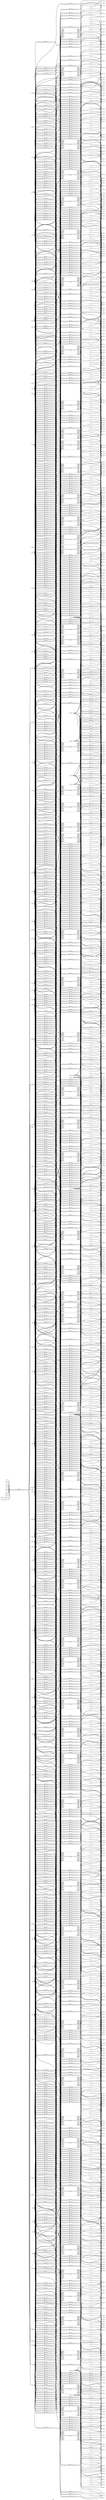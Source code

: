 digraph "yblock" {
label="yblock";
rankdir="LR";
remincross=true;
n1420 [ shape=diamond, label="hb[8]", color="black", fontcolor="black" ];
n1421 [ shape=diamond, label="hb[7]", color="black", fontcolor="black" ];
n1422 [ shape=diamond, label="hb[6]", color="black", fontcolor="black" ];
n1423 [ shape=diamond, label="hb[5]", color="black", fontcolor="black" ];
n1424 [ shape=diamond, label="hb[4]", color="black", fontcolor="black" ];
n1425 [ shape=diamond, label="hb[3]", color="black", fontcolor="black" ];
n1426 [ shape=diamond, label="hb[2]", color="black", fontcolor="black" ];
n1427 [ shape=diamond, label="hb[1]", color="black", fontcolor="black" ];
n1428 [ shape=diamond, label="hb[0]", color="black", fontcolor="black" ];
n1429 [ shape=diamond, label="hs[8]", color="black", fontcolor="black" ];
n1430 [ shape=diamond, label="hs[7]", color="black", fontcolor="black" ];
n1431 [ shape=diamond, label="hs[6]", color="black", fontcolor="black" ];
n1432 [ shape=diamond, label="hs[5]", color="black", fontcolor="black" ];
n1433 [ shape=diamond, label="hs[4]", color="black", fontcolor="black" ];
n1434 [ shape=diamond, label="hs[3]", color="black", fontcolor="black" ];
n1435 [ shape=diamond, label="hs[2]", color="black", fontcolor="black" ];
n1436 [ shape=diamond, label="hs[1]", color="black", fontcolor="black" ];
n1437 [ shape=diamond, label="hs[0]", color="black", fontcolor="black" ];
n1438 [ shape=diamond, label="vb[8]", color="black", fontcolor="black" ];
n1439 [ shape=diamond, label="vb[7]", color="black", fontcolor="black" ];
n1440 [ shape=diamond, label="vb[6]", color="black", fontcolor="black" ];
n1441 [ shape=diamond, label="vb[5]", color="black", fontcolor="black" ];
n1442 [ shape=diamond, label="vb[4]", color="black", fontcolor="black" ];
n1443 [ shape=diamond, label="vb[3]", color="black", fontcolor="black" ];
n1444 [ shape=diamond, label="vb[2]", color="black", fontcolor="black" ];
n1445 [ shape=diamond, label="vb[1]", color="black", fontcolor="black" ];
n1446 [ shape=diamond, label="vb[0]", color="black", fontcolor="black" ];
n1447 [ shape=diamond, label="vs[8]", color="black", fontcolor="black" ];
n1448 [ shape=diamond, label="vs[7]", color="black", fontcolor="black" ];
n1449 [ shape=diamond, label="vs[6]", color="black", fontcolor="black" ];
n1450 [ shape=diamond, label="vs[5]", color="black", fontcolor="black" ];
n1451 [ shape=diamond, label="vs[4]", color="black", fontcolor="black" ];
n1452 [ shape=diamond, label="vs[3]", color="black", fontcolor="black" ];
n1453 [ shape=diamond, label="vs[2]", color="black", fontcolor="black" ];
n1454 [ shape=diamond, label="vs[1]", color="black", fontcolor="black" ];
n1455 [ shape=diamond, label="vs[0]", color="black", fontcolor="black" ];
n1456 [ shape=diamond, label="he2[8]", color="black", fontcolor="black" ];
n1457 [ shape=diamond, label="he2[7]", color="black", fontcolor="black" ];
n1458 [ shape=diamond, label="he2[6]", color="black", fontcolor="black" ];
n1459 [ shape=diamond, label="he2[5]", color="black", fontcolor="black" ];
n1460 [ shape=diamond, label="he2[4]", color="black", fontcolor="black" ];
n1461 [ shape=diamond, label="he2[3]", color="black", fontcolor="black" ];
n1462 [ shape=diamond, label="he2[2]", color="black", fontcolor="black" ];
n1463 [ shape=diamond, label="he2[1]", color="black", fontcolor="black" ];
n1464 [ shape=diamond, label="he2[0]", color="black", fontcolor="black" ];
n1465 [ shape=diamond, label="ve2[8]", color="black", fontcolor="black" ];
n1466 [ shape=diamond, label="ve2[7]", color="black", fontcolor="black" ];
n1467 [ shape=diamond, label="ve2[6]", color="black", fontcolor="black" ];
n1468 [ shape=diamond, label="ve2[5]", color="black", fontcolor="black" ];
n1469 [ shape=diamond, label="ve2[4]", color="black", fontcolor="black" ];
n1470 [ shape=diamond, label="ve2[3]", color="black", fontcolor="black" ];
n1471 [ shape=diamond, label="ve2[2]", color="black", fontcolor="black" ];
n1472 [ shape=diamond, label="ve2[1]", color="black", fontcolor="black" ];
n1473 [ shape=diamond, label="ve2[0]", color="black", fontcolor="black" ];
n1474 [ shape=diamond, label="cclk[8]", color="black", fontcolor="black" ];
n1475 [ shape=diamond, label="cclk[7]", color="black", fontcolor="black" ];
n1476 [ shape=diamond, label="cclk[6]", color="black", fontcolor="black" ];
n1477 [ shape=diamond, label="cclk[5]", color="black", fontcolor="black" ];
n1478 [ shape=diamond, label="cclk[4]", color="black", fontcolor="black" ];
n1479 [ shape=diamond, label="cclk[3]", color="black", fontcolor="black" ];
n1480 [ shape=diamond, label="cclk[2]", color="black", fontcolor="black" ];
n1481 [ shape=diamond, label="cclk[1]", color="black", fontcolor="black" ];
n1482 [ shape=diamond, label="cclk[0]", color="black", fontcolor="black" ];
n1483 [ shape=diamond, label="rst[8]", color="black", fontcolor="black" ];
n1484 [ shape=diamond, label="rst[7]", color="black", fontcolor="black" ];
n1485 [ shape=diamond, label="rst[6]", color="black", fontcolor="black" ];
n1486 [ shape=diamond, label="rst[5]", color="black", fontcolor="black" ];
n1487 [ shape=diamond, label="rst[4]", color="black", fontcolor="black" ];
n1488 [ shape=diamond, label="rst[3]", color="black", fontcolor="black" ];
n1489 [ shape=diamond, label="rst[2]", color="black", fontcolor="black" ];
n1490 [ shape=diamond, label="rst[1]", color="black", fontcolor="black" ];
n1491 [ shape=diamond, label="rst[0]", color="black", fontcolor="black" ];
n1492 [ shape=diamond, label="he[8]", color="black", fontcolor="black" ];
n1493 [ shape=diamond, label="he[7]", color="black", fontcolor="black" ];
n1494 [ shape=diamond, label="he[6]", color="black", fontcolor="black" ];
n1495 [ shape=diamond, label="he[5]", color="black", fontcolor="black" ];
n1496 [ shape=diamond, label="he[4]", color="black", fontcolor="black" ];
n1497 [ shape=diamond, label="he[3]", color="black", fontcolor="black" ];
n1498 [ shape=diamond, label="he[2]", color="black", fontcolor="black" ];
n1499 [ shape=diamond, label="he[1]", color="black", fontcolor="black" ];
n1500 [ shape=diamond, label="he[0]", color="black", fontcolor="black" ];
n1501 [ shape=diamond, label="ve[8]", color="black", fontcolor="black" ];
n1502 [ shape=diamond, label="ve[7]", color="black", fontcolor="black" ];
n1503 [ shape=diamond, label="ve[6]", color="black", fontcolor="black" ];
n1504 [ shape=diamond, label="ve[5]", color="black", fontcolor="black" ];
n1505 [ shape=diamond, label="ve[4]", color="black", fontcolor="black" ];
n1506 [ shape=diamond, label="ve[3]", color="black", fontcolor="black" ];
n1507 [ shape=diamond, label="ve[2]", color="black", fontcolor="black" ];
n1508 [ shape=diamond, label="ve[1]", color="black", fontcolor="black" ];
n1509 [ shape=diamond, label="ve[0]", color="black", fontcolor="black" ];
n1510 [ shape=diamond, label="vcbit[8]", color="black", fontcolor="black" ];
n1511 [ shape=diamond, label="vcbit[7]", color="black", fontcolor="black" ];
n1512 [ shape=diamond, label="vcbit[6]", color="black", fontcolor="black" ];
n1513 [ shape=diamond, label="vcbit[5]", color="black", fontcolor="black" ];
n1514 [ shape=diamond, label="vcbit[4]", color="black", fontcolor="black" ];
n1515 [ shape=diamond, label="vcbit[3]", color="black", fontcolor="black" ];
n1516 [ shape=diamond, label="vcbit[2]", color="black", fontcolor="black" ];
n1517 [ shape=diamond, label="vcbit[1]", color="black", fontcolor="black" ];
n1518 [ shape=diamond, label="vcbit[0]", color="black", fontcolor="black" ];
n2927 [ shape=octagon, label="rout", color="black", fontcolor="black" ];
n2928 [ shape=octagon, label="rin", color="black", fontcolor="black" ];
n2929 [ shape=octagon, label="rempty", color="black", fontcolor="black" ];
n2930 [ shape=octagon, label="lout", color="black", fontcolor="black" ];
n2931 [ shape=octagon, label="lin", color="black", fontcolor="black" ];
n2932 [ shape=octagon, label="lempty", color="black", fontcolor="black" ];
n2933 [ shape=octagon, label="dout", color="black", fontcolor="black" ];
n2934 [ shape=octagon, label="din", color="black", fontcolor="black" ];
n2935 [ shape=octagon, label="dempty", color="black", fontcolor="black" ];
n2936 [ shape=octagon, label="uout", color="black", fontcolor="black" ];
n2937 [ shape=octagon, label="uin", color="black", fontcolor="black" ];
n2938 [ shape=octagon, label="uempty", color="black", fontcolor="black" ];
n2939 [ shape=octagon, label="dvempty", color="black", fontcolor="black" ];
n2940 [ shape=octagon, label="rhempty", color="black", fontcolor="black" ];
n2941 [ shape=octagon, label="uvempty", color="black", fontcolor="black" ];
n2942 [ shape=octagon, label="lhempty", color="black", fontcolor="black" ];
n2943 [ shape=octagon, label="cbitout", color="black", fontcolor="black" ];
n2944 [ shape=octagon, label="cbitin", color="black", fontcolor="black" ];
n2945 [ shape=octagon, label="confclk", color="black", fontcolor="black" ];
n2946 [ shape=octagon, label="reset", color="black", fontcolor="black" ];
c2953 [ shape=record, label="{{<p2944> cbitin|<p2945> confclk|<p2935> dempty|<p2934> din|<p2932> lempty|<p2931> lin|<p2929> rempty|<p2946> reset|<p2928> rin|<p2938> uempty|<p2937> uin}|generate_columns[7].generate_rows[7].gencell\nycell|{<p2943> cbitout|<p2947> confclko|<p2933> dout|<p2948> hempty|<p2949> hempty2|<p2930> lout|<p2950> reseto|<p2927> rout|<p2936> uout|<p2951> vempty|<p2952> vempty2}}" ];
x0 [ shape=record, style=rounded, label="<s0> 1:0 - 15:14 " ];
c2953:p2927:e -> x0:w [arrowhead=odiamond, arrowtail=odiamond, dir=both, color="black", style="setlinewidth(3)", label=""];
x1 [ shape=record, style=rounded, label="<s0> 15:14 - 1:0 " ];
x1:e -> c2953:p2928:w [arrowhead=odiamond, arrowtail=odiamond, dir=both, color="black", style="setlinewidth(3)", label=""];
x2 [ shape=record, style=rounded, label="<s0> 7:7 - 0:0 " ];
x2:e -> c2953:p2929:w [arrowhead=odiamond, arrowtail=odiamond, dir=both, color="black", label=""];
x3 [ shape=record, style=rounded, label="<s0> 1:0 - 15:14 " ];
c2953:p2930:e -> x3:w [arrowhead=odiamond, arrowtail=odiamond, dir=both, color="black", style="setlinewidth(3)", label=""];
x4 [ shape=record, style=rounded, label="<s0> 15:14 - 1:0 " ];
x4:e -> c2953:p2931:w [arrowhead=odiamond, arrowtail=odiamond, dir=both, color="black", style="setlinewidth(3)", label=""];
x5 [ shape=record, style=rounded, label="<s0> 7:7 - 0:0 " ];
x5:e -> c2953:p2932:w [arrowhead=odiamond, arrowtail=odiamond, dir=both, color="black", label=""];
x6 [ shape=record, style=rounded, label="<s0> 1:0 - 15:14 " ];
c2953:p2933:e -> x6:w [arrowhead=odiamond, arrowtail=odiamond, dir=both, color="black", style="setlinewidth(3)", label=""];
x7 [ shape=record, style=rounded, label="<s0> 15:14 - 1:0 " ];
x7:e -> c2953:p2934:w [arrowhead=odiamond, arrowtail=odiamond, dir=both, color="black", style="setlinewidth(3)", label=""];
x8 [ shape=record, style=rounded, label="<s0> 7:7 - 0:0 " ];
x8:e -> c2953:p2935:w [arrowhead=odiamond, arrowtail=odiamond, dir=both, color="black", label=""];
x9 [ shape=record, style=rounded, label="<s0> 1:0 - 15:14 " ];
c2953:p2936:e -> x9:w [arrowhead=odiamond, arrowtail=odiamond, dir=both, color="black", style="setlinewidth(3)", label=""];
x10 [ shape=record, style=rounded, label="<s0> 15:14 - 1:0 " ];
x10:e -> c2953:p2937:w [arrowhead=odiamond, arrowtail=odiamond, dir=both, color="black", style="setlinewidth(3)", label=""];
x11 [ shape=record, style=rounded, label="<s0> 7:7 - 0:0 " ];
x11:e -> c2953:p2938:w [arrowhead=odiamond, arrowtail=odiamond, dir=both, color="black", label=""];
x12 [ shape=record, style=rounded, label="<s0> 0:0 - 7:7 " ];
c2953:p2952:e -> x12:w [arrowhead=odiamond, arrowtail=odiamond, dir=both, color="black", label=""];
x13 [ shape=record, style=rounded, label="<s0> 0:0 - 7:7 " ];
c2953:p2949:e -> x13:w [arrowhead=odiamond, arrowtail=odiamond, dir=both, color="black", label=""];
x14 [ shape=record, style=rounded, label="<s0> 0:0 - 7:7 " ];
c2953:p2951:e -> x14:w [arrowhead=odiamond, arrowtail=odiamond, dir=both, color="black", label=""];
x15 [ shape=record, style=rounded, label="<s0> 0:0 - 7:7 " ];
c2953:p2948:e -> x15:w [arrowhead=odiamond, arrowtail=odiamond, dir=both, color="black", label=""];
x16 [ shape=record, style=rounded, label="<s0> 0:0 - 7:7 " ];
c2953:p2943:e -> x16:w [arrowhead=odiamond, arrowtail=odiamond, dir=both, color="black", label=""];
x17 [ shape=record, style=rounded, label="<s0> 7:7 - 0:0 " ];
x17:e -> c2953:p2944:w [arrowhead=odiamond, arrowtail=odiamond, dir=both, color="black", label=""];
x18 [ shape=record, style=rounded, label="<s0> 0:0 - 7:7 " ];
c2953:p2947:e -> x18:w [arrowhead=odiamond, arrowtail=odiamond, dir=both, color="black", label=""];
x19 [ shape=record, style=rounded, label="<s0> 7:7 - 0:0 " ];
x19:e -> c2953:p2945:w [arrowhead=odiamond, arrowtail=odiamond, dir=both, color="black", label=""];
x20 [ shape=record, style=rounded, label="<s0> 0:0 - 7:7 " ];
c2953:p2950:e -> x20:w [arrowhead=odiamond, arrowtail=odiamond, dir=both, color="black", label=""];
x21 [ shape=record, style=rounded, label="<s0> 7:7 - 0:0 " ];
x21:e -> c2953:p2946:w [arrowhead=odiamond, arrowtail=odiamond, dir=both, color="black", label=""];
c2954 [ shape=record, label="{{<p2944> cbitin|<p2945> confclk|<p2935> dempty|<p2934> din|<p2932> lempty|<p2931> lin|<p2929> rempty|<p2946> reset|<p2928> rin|<p2938> uempty|<p2937> uin}|generate_columns[7].generate_rows[6].gencell\nycell|{<p2943> cbitout|<p2947> confclko|<p2933> dout|<p2948> hempty|<p2949> hempty2|<p2930> lout|<p2950> reseto|<p2927> rout|<p2936> uout|<p2951> vempty|<p2952> vempty2}}" ];
x22 [ shape=record, style=rounded, label="<s0> 1:0 - 13:12 " ];
c2954:p2927:e -> x22:w [arrowhead=odiamond, arrowtail=odiamond, dir=both, color="black", style="setlinewidth(3)", label=""];
x23 [ shape=record, style=rounded, label="<s0> 13:12 - 1:0 " ];
x23:e -> c2954:p2928:w [arrowhead=odiamond, arrowtail=odiamond, dir=both, color="black", style="setlinewidth(3)", label=""];
x24 [ shape=record, style=rounded, label="<s0> 6:6 - 0:0 " ];
x24:e -> c2954:p2929:w [arrowhead=odiamond, arrowtail=odiamond, dir=both, color="black", label=""];
x25 [ shape=record, style=rounded, label="<s0> 1:0 - 13:12 " ];
c2954:p2930:e -> x25:w [arrowhead=odiamond, arrowtail=odiamond, dir=both, color="black", style="setlinewidth(3)", label=""];
x26 [ shape=record, style=rounded, label="<s0> 13:12 - 1:0 " ];
x26:e -> c2954:p2931:w [arrowhead=odiamond, arrowtail=odiamond, dir=both, color="black", style="setlinewidth(3)", label=""];
x27 [ shape=record, style=rounded, label="<s0> 6:6 - 0:0 " ];
x27:e -> c2954:p2932:w [arrowhead=odiamond, arrowtail=odiamond, dir=both, color="black", label=""];
x28 [ shape=record, style=rounded, label="<s0> 1:0 - 15:14 " ];
c2954:p2933:e -> x28:w [arrowhead=odiamond, arrowtail=odiamond, dir=both, color="black", style="setlinewidth(3)", label=""];
x29 [ shape=record, style=rounded, label="<s0> 15:14 - 1:0 " ];
x29:e -> c2954:p2934:w [arrowhead=odiamond, arrowtail=odiamond, dir=both, color="black", style="setlinewidth(3)", label=""];
x30 [ shape=record, style=rounded, label="<s0> 7:7 - 0:0 " ];
x30:e -> c2954:p2935:w [arrowhead=odiamond, arrowtail=odiamond, dir=both, color="black", label=""];
x31 [ shape=record, style=rounded, label="<s0> 1:0 - 15:14 " ];
c2954:p2936:e -> x31:w [arrowhead=odiamond, arrowtail=odiamond, dir=both, color="black", style="setlinewidth(3)", label=""];
x32 [ shape=record, style=rounded, label="<s0> 15:14 - 1:0 " ];
x32:e -> c2954:p2937:w [arrowhead=odiamond, arrowtail=odiamond, dir=both, color="black", style="setlinewidth(3)", label=""];
x33 [ shape=record, style=rounded, label="<s0> 7:7 - 0:0 " ];
x33:e -> c2954:p2938:w [arrowhead=odiamond, arrowtail=odiamond, dir=both, color="black", label=""];
x34 [ shape=record, style=rounded, label="<s0> 0:0 - 7:7 " ];
c2954:p2952:e -> x34:w [arrowhead=odiamond, arrowtail=odiamond, dir=both, color="black", label=""];
x35 [ shape=record, style=rounded, label="<s0> 0:0 - 6:6 " ];
c2954:p2949:e -> x35:w [arrowhead=odiamond, arrowtail=odiamond, dir=both, color="black", label=""];
x36 [ shape=record, style=rounded, label="<s0> 0:0 - 7:7 " ];
c2954:p2951:e -> x36:w [arrowhead=odiamond, arrowtail=odiamond, dir=both, color="black", label=""];
x37 [ shape=record, style=rounded, label="<s0> 0:0 - 6:6 " ];
c2954:p2948:e -> x37:w [arrowhead=odiamond, arrowtail=odiamond, dir=both, color="black", label=""];
x38 [ shape=record, style=rounded, label="<s0> 0:0 - 7:7 " ];
c2954:p2943:e -> x38:w [arrowhead=odiamond, arrowtail=odiamond, dir=both, color="black", label=""];
x39 [ shape=record, style=rounded, label="<s0> 7:7 - 0:0 " ];
x39:e -> c2954:p2944:w [arrowhead=odiamond, arrowtail=odiamond, dir=both, color="black", label=""];
x40 [ shape=record, style=rounded, label="<s0> 0:0 - 7:7 " ];
c2954:p2947:e -> x40:w [arrowhead=odiamond, arrowtail=odiamond, dir=both, color="black", label=""];
x41 [ shape=record, style=rounded, label="<s0> 7:7 - 0:0 " ];
x41:e -> c2954:p2945:w [arrowhead=odiamond, arrowtail=odiamond, dir=both, color="black", label=""];
x42 [ shape=record, style=rounded, label="<s0> 0:0 - 7:7 " ];
c2954:p2950:e -> x42:w [arrowhead=odiamond, arrowtail=odiamond, dir=both, color="black", label=""];
x43 [ shape=record, style=rounded, label="<s0> 7:7 - 0:0 " ];
x43:e -> c2954:p2946:w [arrowhead=odiamond, arrowtail=odiamond, dir=both, color="black", label=""];
c2955 [ shape=record, label="{{<p2944> cbitin|<p2945> confclk|<p2935> dempty|<p2934> din|<p2932> lempty|<p2931> lin|<p2929> rempty|<p2946> reset|<p2928> rin|<p2938> uempty|<p2937> uin}|generate_columns[7].generate_rows[5].gencell\nycell|{<p2943> cbitout|<p2947> confclko|<p2933> dout|<p2948> hempty|<p2949> hempty2|<p2930> lout|<p2950> reseto|<p2927> rout|<p2936> uout|<p2951> vempty|<p2952> vempty2}}" ];
x44 [ shape=record, style=rounded, label="<s0> 1:0 - 11:10 " ];
c2955:p2927:e -> x44:w [arrowhead=odiamond, arrowtail=odiamond, dir=both, color="black", style="setlinewidth(3)", label=""];
x45 [ shape=record, style=rounded, label="<s0> 11:10 - 1:0 " ];
x45:e -> c2955:p2928:w [arrowhead=odiamond, arrowtail=odiamond, dir=both, color="black", style="setlinewidth(3)", label=""];
x46 [ shape=record, style=rounded, label="<s0> 5:5 - 0:0 " ];
x46:e -> c2955:p2929:w [arrowhead=odiamond, arrowtail=odiamond, dir=both, color="black", label=""];
x47 [ shape=record, style=rounded, label="<s0> 1:0 - 11:10 " ];
c2955:p2930:e -> x47:w [arrowhead=odiamond, arrowtail=odiamond, dir=both, color="black", style="setlinewidth(3)", label=""];
x48 [ shape=record, style=rounded, label="<s0> 11:10 - 1:0 " ];
x48:e -> c2955:p2931:w [arrowhead=odiamond, arrowtail=odiamond, dir=both, color="black", style="setlinewidth(3)", label=""];
x49 [ shape=record, style=rounded, label="<s0> 5:5 - 0:0 " ];
x49:e -> c2955:p2932:w [arrowhead=odiamond, arrowtail=odiamond, dir=both, color="black", label=""];
x50 [ shape=record, style=rounded, label="<s0> 1:0 - 15:14 " ];
c2955:p2933:e -> x50:w [arrowhead=odiamond, arrowtail=odiamond, dir=both, color="black", style="setlinewidth(3)", label=""];
x51 [ shape=record, style=rounded, label="<s0> 15:14 - 1:0 " ];
x51:e -> c2955:p2934:w [arrowhead=odiamond, arrowtail=odiamond, dir=both, color="black", style="setlinewidth(3)", label=""];
x52 [ shape=record, style=rounded, label="<s0> 7:7 - 0:0 " ];
x52:e -> c2955:p2935:w [arrowhead=odiamond, arrowtail=odiamond, dir=both, color="black", label=""];
x53 [ shape=record, style=rounded, label="<s0> 1:0 - 15:14 " ];
c2955:p2936:e -> x53:w [arrowhead=odiamond, arrowtail=odiamond, dir=both, color="black", style="setlinewidth(3)", label=""];
x54 [ shape=record, style=rounded, label="<s0> 15:14 - 1:0 " ];
x54:e -> c2955:p2937:w [arrowhead=odiamond, arrowtail=odiamond, dir=both, color="black", style="setlinewidth(3)", label=""];
x55 [ shape=record, style=rounded, label="<s0> 7:7 - 0:0 " ];
x55:e -> c2955:p2938:w [arrowhead=odiamond, arrowtail=odiamond, dir=both, color="black", label=""];
x56 [ shape=record, style=rounded, label="<s0> 0:0 - 7:7 " ];
c2955:p2952:e -> x56:w [arrowhead=odiamond, arrowtail=odiamond, dir=both, color="black", label=""];
x57 [ shape=record, style=rounded, label="<s0> 0:0 - 5:5 " ];
c2955:p2949:e -> x57:w [arrowhead=odiamond, arrowtail=odiamond, dir=both, color="black", label=""];
x58 [ shape=record, style=rounded, label="<s0> 0:0 - 7:7 " ];
c2955:p2951:e -> x58:w [arrowhead=odiamond, arrowtail=odiamond, dir=both, color="black", label=""];
x59 [ shape=record, style=rounded, label="<s0> 0:0 - 5:5 " ];
c2955:p2948:e -> x59:w [arrowhead=odiamond, arrowtail=odiamond, dir=both, color="black", label=""];
x60 [ shape=record, style=rounded, label="<s0> 0:0 - 7:7 " ];
c2955:p2943:e -> x60:w [arrowhead=odiamond, arrowtail=odiamond, dir=both, color="black", label=""];
x61 [ shape=record, style=rounded, label="<s0> 7:7 - 0:0 " ];
x61:e -> c2955:p2944:w [arrowhead=odiamond, arrowtail=odiamond, dir=both, color="black", label=""];
x62 [ shape=record, style=rounded, label="<s0> 0:0 - 7:7 " ];
c2955:p2947:e -> x62:w [arrowhead=odiamond, arrowtail=odiamond, dir=both, color="black", label=""];
x63 [ shape=record, style=rounded, label="<s0> 7:7 - 0:0 " ];
x63:e -> c2955:p2945:w [arrowhead=odiamond, arrowtail=odiamond, dir=both, color="black", label=""];
x64 [ shape=record, style=rounded, label="<s0> 0:0 - 7:7 " ];
c2955:p2950:e -> x64:w [arrowhead=odiamond, arrowtail=odiamond, dir=both, color="black", label=""];
x65 [ shape=record, style=rounded, label="<s0> 7:7 - 0:0 " ];
x65:e -> c2955:p2946:w [arrowhead=odiamond, arrowtail=odiamond, dir=both, color="black", label=""];
c2956 [ shape=record, label="{{<p2944> cbitin|<p2945> confclk|<p2935> dempty|<p2934> din|<p2932> lempty|<p2931> lin|<p2929> rempty|<p2946> reset|<p2928> rin|<p2938> uempty|<p2937> uin}|generate_columns[7].generate_rows[4].gencell\nycell|{<p2943> cbitout|<p2947> confclko|<p2933> dout|<p2948> hempty|<p2949> hempty2|<p2930> lout|<p2950> reseto|<p2927> rout|<p2936> uout|<p2951> vempty|<p2952> vempty2}}" ];
x66 [ shape=record, style=rounded, label="<s0> 1:0 - 9:8 " ];
c2956:p2927:e -> x66:w [arrowhead=odiamond, arrowtail=odiamond, dir=both, color="black", style="setlinewidth(3)", label=""];
x67 [ shape=record, style=rounded, label="<s0> 9:8 - 1:0 " ];
x67:e -> c2956:p2928:w [arrowhead=odiamond, arrowtail=odiamond, dir=both, color="black", style="setlinewidth(3)", label=""];
x68 [ shape=record, style=rounded, label="<s0> 4:4 - 0:0 " ];
x68:e -> c2956:p2929:w [arrowhead=odiamond, arrowtail=odiamond, dir=both, color="black", label=""];
x69 [ shape=record, style=rounded, label="<s0> 1:0 - 9:8 " ];
c2956:p2930:e -> x69:w [arrowhead=odiamond, arrowtail=odiamond, dir=both, color="black", style="setlinewidth(3)", label=""];
x70 [ shape=record, style=rounded, label="<s0> 9:8 - 1:0 " ];
x70:e -> c2956:p2931:w [arrowhead=odiamond, arrowtail=odiamond, dir=both, color="black", style="setlinewidth(3)", label=""];
x71 [ shape=record, style=rounded, label="<s0> 4:4 - 0:0 " ];
x71:e -> c2956:p2932:w [arrowhead=odiamond, arrowtail=odiamond, dir=both, color="black", label=""];
x72 [ shape=record, style=rounded, label="<s0> 1:0 - 15:14 " ];
c2956:p2933:e -> x72:w [arrowhead=odiamond, arrowtail=odiamond, dir=both, color="black", style="setlinewidth(3)", label=""];
x73 [ shape=record, style=rounded, label="<s0> 15:14 - 1:0 " ];
x73:e -> c2956:p2934:w [arrowhead=odiamond, arrowtail=odiamond, dir=both, color="black", style="setlinewidth(3)", label=""];
x74 [ shape=record, style=rounded, label="<s0> 7:7 - 0:0 " ];
x74:e -> c2956:p2935:w [arrowhead=odiamond, arrowtail=odiamond, dir=both, color="black", label=""];
x75 [ shape=record, style=rounded, label="<s0> 1:0 - 15:14 " ];
c2956:p2936:e -> x75:w [arrowhead=odiamond, arrowtail=odiamond, dir=both, color="black", style="setlinewidth(3)", label=""];
x76 [ shape=record, style=rounded, label="<s0> 15:14 - 1:0 " ];
x76:e -> c2956:p2937:w [arrowhead=odiamond, arrowtail=odiamond, dir=both, color="black", style="setlinewidth(3)", label=""];
x77 [ shape=record, style=rounded, label="<s0> 7:7 - 0:0 " ];
x77:e -> c2956:p2938:w [arrowhead=odiamond, arrowtail=odiamond, dir=both, color="black", label=""];
x78 [ shape=record, style=rounded, label="<s0> 0:0 - 7:7 " ];
c2956:p2952:e -> x78:w [arrowhead=odiamond, arrowtail=odiamond, dir=both, color="black", label=""];
x79 [ shape=record, style=rounded, label="<s0> 0:0 - 4:4 " ];
c2956:p2949:e -> x79:w [arrowhead=odiamond, arrowtail=odiamond, dir=both, color="black", label=""];
x80 [ shape=record, style=rounded, label="<s0> 0:0 - 7:7 " ];
c2956:p2951:e -> x80:w [arrowhead=odiamond, arrowtail=odiamond, dir=both, color="black", label=""];
x81 [ shape=record, style=rounded, label="<s0> 0:0 - 4:4 " ];
c2956:p2948:e -> x81:w [arrowhead=odiamond, arrowtail=odiamond, dir=both, color="black", label=""];
x82 [ shape=record, style=rounded, label="<s0> 0:0 - 7:7 " ];
c2956:p2943:e -> x82:w [arrowhead=odiamond, arrowtail=odiamond, dir=both, color="black", label=""];
x83 [ shape=record, style=rounded, label="<s0> 7:7 - 0:0 " ];
x83:e -> c2956:p2944:w [arrowhead=odiamond, arrowtail=odiamond, dir=both, color="black", label=""];
x84 [ shape=record, style=rounded, label="<s0> 0:0 - 7:7 " ];
c2956:p2947:e -> x84:w [arrowhead=odiamond, arrowtail=odiamond, dir=both, color="black", label=""];
x85 [ shape=record, style=rounded, label="<s0> 7:7 - 0:0 " ];
x85:e -> c2956:p2945:w [arrowhead=odiamond, arrowtail=odiamond, dir=both, color="black", label=""];
x86 [ shape=record, style=rounded, label="<s0> 0:0 - 7:7 " ];
c2956:p2950:e -> x86:w [arrowhead=odiamond, arrowtail=odiamond, dir=both, color="black", label=""];
x87 [ shape=record, style=rounded, label="<s0> 7:7 - 0:0 " ];
x87:e -> c2956:p2946:w [arrowhead=odiamond, arrowtail=odiamond, dir=both, color="black", label=""];
c2957 [ shape=record, label="{{<p2944> cbitin|<p2945> confclk|<p2935> dempty|<p2934> din|<p2932> lempty|<p2931> lin|<p2929> rempty|<p2946> reset|<p2928> rin|<p2938> uempty|<p2937> uin}|generate_columns[7].generate_rows[3].gencell\nycell|{<p2943> cbitout|<p2947> confclko|<p2933> dout|<p2948> hempty|<p2949> hempty2|<p2930> lout|<p2950> reseto|<p2927> rout|<p2936> uout|<p2951> vempty|<p2952> vempty2}}" ];
x88 [ shape=record, style=rounded, label="<s0> 1:0 - 7:6 " ];
c2957:p2927:e -> x88:w [arrowhead=odiamond, arrowtail=odiamond, dir=both, color="black", style="setlinewidth(3)", label=""];
x89 [ shape=record, style=rounded, label="<s0> 7:6 - 1:0 " ];
x89:e -> c2957:p2928:w [arrowhead=odiamond, arrowtail=odiamond, dir=both, color="black", style="setlinewidth(3)", label=""];
x90 [ shape=record, style=rounded, label="<s0> 3:3 - 0:0 " ];
x90:e -> c2957:p2929:w [arrowhead=odiamond, arrowtail=odiamond, dir=both, color="black", label=""];
x91 [ shape=record, style=rounded, label="<s0> 1:0 - 7:6 " ];
c2957:p2930:e -> x91:w [arrowhead=odiamond, arrowtail=odiamond, dir=both, color="black", style="setlinewidth(3)", label=""];
x92 [ shape=record, style=rounded, label="<s0> 7:6 - 1:0 " ];
x92:e -> c2957:p2931:w [arrowhead=odiamond, arrowtail=odiamond, dir=both, color="black", style="setlinewidth(3)", label=""];
x93 [ shape=record, style=rounded, label="<s0> 3:3 - 0:0 " ];
x93:e -> c2957:p2932:w [arrowhead=odiamond, arrowtail=odiamond, dir=both, color="black", label=""];
x94 [ shape=record, style=rounded, label="<s0> 1:0 - 15:14 " ];
c2957:p2933:e -> x94:w [arrowhead=odiamond, arrowtail=odiamond, dir=both, color="black", style="setlinewidth(3)", label=""];
x95 [ shape=record, style=rounded, label="<s0> 15:14 - 1:0 " ];
x95:e -> c2957:p2934:w [arrowhead=odiamond, arrowtail=odiamond, dir=both, color="black", style="setlinewidth(3)", label=""];
x96 [ shape=record, style=rounded, label="<s0> 7:7 - 0:0 " ];
x96:e -> c2957:p2935:w [arrowhead=odiamond, arrowtail=odiamond, dir=both, color="black", label=""];
x97 [ shape=record, style=rounded, label="<s0> 1:0 - 15:14 " ];
c2957:p2936:e -> x97:w [arrowhead=odiamond, arrowtail=odiamond, dir=both, color="black", style="setlinewidth(3)", label=""];
x98 [ shape=record, style=rounded, label="<s0> 15:14 - 1:0 " ];
x98:e -> c2957:p2937:w [arrowhead=odiamond, arrowtail=odiamond, dir=both, color="black", style="setlinewidth(3)", label=""];
x99 [ shape=record, style=rounded, label="<s0> 7:7 - 0:0 " ];
x99:e -> c2957:p2938:w [arrowhead=odiamond, arrowtail=odiamond, dir=both, color="black", label=""];
x100 [ shape=record, style=rounded, label="<s0> 0:0 - 7:7 " ];
c2957:p2952:e -> x100:w [arrowhead=odiamond, arrowtail=odiamond, dir=both, color="black", label=""];
x101 [ shape=record, style=rounded, label="<s0> 0:0 - 3:3 " ];
c2957:p2949:e -> x101:w [arrowhead=odiamond, arrowtail=odiamond, dir=both, color="black", label=""];
x102 [ shape=record, style=rounded, label="<s0> 0:0 - 7:7 " ];
c2957:p2951:e -> x102:w [arrowhead=odiamond, arrowtail=odiamond, dir=both, color="black", label=""];
x103 [ shape=record, style=rounded, label="<s0> 0:0 - 3:3 " ];
c2957:p2948:e -> x103:w [arrowhead=odiamond, arrowtail=odiamond, dir=both, color="black", label=""];
x104 [ shape=record, style=rounded, label="<s0> 0:0 - 7:7 " ];
c2957:p2943:e -> x104:w [arrowhead=odiamond, arrowtail=odiamond, dir=both, color="black", label=""];
x105 [ shape=record, style=rounded, label="<s0> 7:7 - 0:0 " ];
x105:e -> c2957:p2944:w [arrowhead=odiamond, arrowtail=odiamond, dir=both, color="black", label=""];
x106 [ shape=record, style=rounded, label="<s0> 0:0 - 7:7 " ];
c2957:p2947:e -> x106:w [arrowhead=odiamond, arrowtail=odiamond, dir=both, color="black", label=""];
x107 [ shape=record, style=rounded, label="<s0> 7:7 - 0:0 " ];
x107:e -> c2957:p2945:w [arrowhead=odiamond, arrowtail=odiamond, dir=both, color="black", label=""];
x108 [ shape=record, style=rounded, label="<s0> 0:0 - 7:7 " ];
c2957:p2950:e -> x108:w [arrowhead=odiamond, arrowtail=odiamond, dir=both, color="black", label=""];
x109 [ shape=record, style=rounded, label="<s0> 7:7 - 0:0 " ];
x109:e -> c2957:p2946:w [arrowhead=odiamond, arrowtail=odiamond, dir=both, color="black", label=""];
c2958 [ shape=record, label="{{<p2944> cbitin|<p2945> confclk|<p2935> dempty|<p2934> din|<p2932> lempty|<p2931> lin|<p2929> rempty|<p2946> reset|<p2928> rin|<p2938> uempty|<p2937> uin}|generate_columns[7].generate_rows[2].gencell\nycell|{<p2943> cbitout|<p2947> confclko|<p2933> dout|<p2948> hempty|<p2949> hempty2|<p2930> lout|<p2950> reseto|<p2927> rout|<p2936> uout|<p2951> vempty|<p2952> vempty2}}" ];
x110 [ shape=record, style=rounded, label="<s0> 1:0 - 5:4 " ];
c2958:p2927:e -> x110:w [arrowhead=odiamond, arrowtail=odiamond, dir=both, color="black", style="setlinewidth(3)", label=""];
x111 [ shape=record, style=rounded, label="<s0> 5:4 - 1:0 " ];
x111:e -> c2958:p2928:w [arrowhead=odiamond, arrowtail=odiamond, dir=both, color="black", style="setlinewidth(3)", label=""];
x112 [ shape=record, style=rounded, label="<s0> 2:2 - 0:0 " ];
x112:e -> c2958:p2929:w [arrowhead=odiamond, arrowtail=odiamond, dir=both, color="black", label=""];
x113 [ shape=record, style=rounded, label="<s0> 1:0 - 5:4 " ];
c2958:p2930:e -> x113:w [arrowhead=odiamond, arrowtail=odiamond, dir=both, color="black", style="setlinewidth(3)", label=""];
x114 [ shape=record, style=rounded, label="<s0> 5:4 - 1:0 " ];
x114:e -> c2958:p2931:w [arrowhead=odiamond, arrowtail=odiamond, dir=both, color="black", style="setlinewidth(3)", label=""];
x115 [ shape=record, style=rounded, label="<s0> 2:2 - 0:0 " ];
x115:e -> c2958:p2932:w [arrowhead=odiamond, arrowtail=odiamond, dir=both, color="black", label=""];
x116 [ shape=record, style=rounded, label="<s0> 1:0 - 15:14 " ];
c2958:p2933:e -> x116:w [arrowhead=odiamond, arrowtail=odiamond, dir=both, color="black", style="setlinewidth(3)", label=""];
x117 [ shape=record, style=rounded, label="<s0> 15:14 - 1:0 " ];
x117:e -> c2958:p2934:w [arrowhead=odiamond, arrowtail=odiamond, dir=both, color="black", style="setlinewidth(3)", label=""];
x118 [ shape=record, style=rounded, label="<s0> 7:7 - 0:0 " ];
x118:e -> c2958:p2935:w [arrowhead=odiamond, arrowtail=odiamond, dir=both, color="black", label=""];
x119 [ shape=record, style=rounded, label="<s0> 1:0 - 15:14 " ];
c2958:p2936:e -> x119:w [arrowhead=odiamond, arrowtail=odiamond, dir=both, color="black", style="setlinewidth(3)", label=""];
x120 [ shape=record, style=rounded, label="<s0> 15:14 - 1:0 " ];
x120:e -> c2958:p2937:w [arrowhead=odiamond, arrowtail=odiamond, dir=both, color="black", style="setlinewidth(3)", label=""];
x121 [ shape=record, style=rounded, label="<s0> 7:7 - 0:0 " ];
x121:e -> c2958:p2938:w [arrowhead=odiamond, arrowtail=odiamond, dir=both, color="black", label=""];
x122 [ shape=record, style=rounded, label="<s0> 0:0 - 7:7 " ];
c2958:p2952:e -> x122:w [arrowhead=odiamond, arrowtail=odiamond, dir=both, color="black", label=""];
x123 [ shape=record, style=rounded, label="<s0> 0:0 - 2:2 " ];
c2958:p2949:e -> x123:w [arrowhead=odiamond, arrowtail=odiamond, dir=both, color="black", label=""];
x124 [ shape=record, style=rounded, label="<s0> 0:0 - 7:7 " ];
c2958:p2951:e -> x124:w [arrowhead=odiamond, arrowtail=odiamond, dir=both, color="black", label=""];
x125 [ shape=record, style=rounded, label="<s0> 0:0 - 2:2 " ];
c2958:p2948:e -> x125:w [arrowhead=odiamond, arrowtail=odiamond, dir=both, color="black", label=""];
x126 [ shape=record, style=rounded, label="<s0> 0:0 - 7:7 " ];
c2958:p2943:e -> x126:w [arrowhead=odiamond, arrowtail=odiamond, dir=both, color="black", label=""];
x127 [ shape=record, style=rounded, label="<s0> 7:7 - 0:0 " ];
x127:e -> c2958:p2944:w [arrowhead=odiamond, arrowtail=odiamond, dir=both, color="black", label=""];
x128 [ shape=record, style=rounded, label="<s0> 0:0 - 7:7 " ];
c2958:p2947:e -> x128:w [arrowhead=odiamond, arrowtail=odiamond, dir=both, color="black", label=""];
x129 [ shape=record, style=rounded, label="<s0> 7:7 - 0:0 " ];
x129:e -> c2958:p2945:w [arrowhead=odiamond, arrowtail=odiamond, dir=both, color="black", label=""];
x130 [ shape=record, style=rounded, label="<s0> 0:0 - 7:7 " ];
c2958:p2950:e -> x130:w [arrowhead=odiamond, arrowtail=odiamond, dir=both, color="black", label=""];
x131 [ shape=record, style=rounded, label="<s0> 7:7 - 0:0 " ];
x131:e -> c2958:p2946:w [arrowhead=odiamond, arrowtail=odiamond, dir=both, color="black", label=""];
c2959 [ shape=record, label="{{<p2944> cbitin|<p2945> confclk|<p2935> dempty|<p2934> din|<p2932> lempty|<p2931> lin|<p2929> rempty|<p2946> reset|<p2928> rin|<p2938> uempty|<p2937> uin}|generate_columns[7].generate_rows[1].gencell\nycell|{<p2943> cbitout|<p2947> confclko|<p2933> dout|<p2948> hempty|<p2949> hempty2|<p2930> lout|<p2950> reseto|<p2927> rout|<p2936> uout|<p2951> vempty|<p2952> vempty2}}" ];
x132 [ shape=record, style=rounded, label="<s0> 1:0 - 3:2 " ];
c2959:p2927:e -> x132:w [arrowhead=odiamond, arrowtail=odiamond, dir=both, color="black", style="setlinewidth(3)", label=""];
x133 [ shape=record, style=rounded, label="<s0> 3:2 - 1:0 " ];
x133:e -> c2959:p2928:w [arrowhead=odiamond, arrowtail=odiamond, dir=both, color="black", style="setlinewidth(3)", label=""];
x134 [ shape=record, style=rounded, label="<s0> 1:1 - 0:0 " ];
x134:e -> c2959:p2929:w [arrowhead=odiamond, arrowtail=odiamond, dir=both, color="black", label=""];
x135 [ shape=record, style=rounded, label="<s0> 1:0 - 3:2 " ];
c2959:p2930:e -> x135:w [arrowhead=odiamond, arrowtail=odiamond, dir=both, color="black", style="setlinewidth(3)", label=""];
x136 [ shape=record, style=rounded, label="<s0> 3:2 - 1:0 " ];
x136:e -> c2959:p2931:w [arrowhead=odiamond, arrowtail=odiamond, dir=both, color="black", style="setlinewidth(3)", label=""];
x137 [ shape=record, style=rounded, label="<s0> 1:1 - 0:0 " ];
x137:e -> c2959:p2932:w [arrowhead=odiamond, arrowtail=odiamond, dir=both, color="black", label=""];
x138 [ shape=record, style=rounded, label="<s0> 1:0 - 15:14 " ];
c2959:p2933:e -> x138:w [arrowhead=odiamond, arrowtail=odiamond, dir=both, color="black", style="setlinewidth(3)", label=""];
x139 [ shape=record, style=rounded, label="<s0> 15:14 - 1:0 " ];
x139:e -> c2959:p2934:w [arrowhead=odiamond, arrowtail=odiamond, dir=both, color="black", style="setlinewidth(3)", label=""];
x140 [ shape=record, style=rounded, label="<s0> 7:7 - 0:0 " ];
x140:e -> c2959:p2935:w [arrowhead=odiamond, arrowtail=odiamond, dir=both, color="black", label=""];
x141 [ shape=record, style=rounded, label="<s0> 1:0 - 15:14 " ];
c2959:p2936:e -> x141:w [arrowhead=odiamond, arrowtail=odiamond, dir=both, color="black", style="setlinewidth(3)", label=""];
x142 [ shape=record, style=rounded, label="<s0> 15:14 - 1:0 " ];
x142:e -> c2959:p2937:w [arrowhead=odiamond, arrowtail=odiamond, dir=both, color="black", style="setlinewidth(3)", label=""];
x143 [ shape=record, style=rounded, label="<s0> 7:7 - 0:0 " ];
x143:e -> c2959:p2938:w [arrowhead=odiamond, arrowtail=odiamond, dir=both, color="black", label=""];
x144 [ shape=record, style=rounded, label="<s0> 0:0 - 7:7 " ];
c2959:p2952:e -> x144:w [arrowhead=odiamond, arrowtail=odiamond, dir=both, color="black", label=""];
x145 [ shape=record, style=rounded, label="<s0> 0:0 - 1:1 " ];
c2959:p2949:e -> x145:w [arrowhead=odiamond, arrowtail=odiamond, dir=both, color="black", label=""];
x146 [ shape=record, style=rounded, label="<s0> 0:0 - 7:7 " ];
c2959:p2951:e -> x146:w [arrowhead=odiamond, arrowtail=odiamond, dir=both, color="black", label=""];
x147 [ shape=record, style=rounded, label="<s0> 0:0 - 1:1 " ];
c2959:p2948:e -> x147:w [arrowhead=odiamond, arrowtail=odiamond, dir=both, color="black", label=""];
x148 [ shape=record, style=rounded, label="<s0> 0:0 - 7:7 " ];
c2959:p2943:e -> x148:w [arrowhead=odiamond, arrowtail=odiamond, dir=both, color="black", label=""];
x149 [ shape=record, style=rounded, label="<s0> 7:7 - 0:0 " ];
x149:e -> c2959:p2944:w [arrowhead=odiamond, arrowtail=odiamond, dir=both, color="black", label=""];
x150 [ shape=record, style=rounded, label="<s0> 0:0 - 7:7 " ];
c2959:p2947:e -> x150:w [arrowhead=odiamond, arrowtail=odiamond, dir=both, color="black", label=""];
x151 [ shape=record, style=rounded, label="<s0> 7:7 - 0:0 " ];
x151:e -> c2959:p2945:w [arrowhead=odiamond, arrowtail=odiamond, dir=both, color="black", label=""];
x152 [ shape=record, style=rounded, label="<s0> 0:0 - 7:7 " ];
c2959:p2950:e -> x152:w [arrowhead=odiamond, arrowtail=odiamond, dir=both, color="black", label=""];
x153 [ shape=record, style=rounded, label="<s0> 7:7 - 0:0 " ];
x153:e -> c2959:p2946:w [arrowhead=odiamond, arrowtail=odiamond, dir=both, color="black", label=""];
c2960 [ shape=record, label="{{<p2944> cbitin|<p2945> confclk|<p2935> dempty|<p2934> din|<p2932> lempty|<p2931> lin|<p2929> rempty|<p2946> reset|<p2928> rin|<p2938> uempty|<p2937> uin}|generate_columns[7].generate_rows[0].gencell\nycell|{<p2943> cbitout|<p2947> confclko|<p2933> dout|<p2948> hempty|<p2949> hempty2|<p2930> lout|<p2950> reseto|<p2927> rout|<p2936> uout|<p2951> vempty|<p2952> vempty2}}" ];
x154 [ shape=record, style=rounded, label="<s0> 1:0 - 1:0 " ];
c2960:p2927:e -> x154:w [arrowhead=odiamond, arrowtail=odiamond, dir=both, color="black", style="setlinewidth(3)", label=""];
x155 [ shape=record, style=rounded, label="<s0> 1:0 - 1:0 " ];
x155:e -> c2960:p2928:w [arrowhead=odiamond, arrowtail=odiamond, dir=both, color="black", style="setlinewidth(3)", label=""];
x156 [ shape=record, style=rounded, label="<s0> 0:0 - 0:0 " ];
x156:e -> c2960:p2929:w [arrowhead=odiamond, arrowtail=odiamond, dir=both, color="black", label=""];
x157 [ shape=record, style=rounded, label="<s0> 1:0 - 1:0 " ];
c2960:p2930:e -> x157:w [arrowhead=odiamond, arrowtail=odiamond, dir=both, color="black", style="setlinewidth(3)", label=""];
x158 [ shape=record, style=rounded, label="<s0> 1:0 - 1:0 " ];
x158:e -> c2960:p2931:w [arrowhead=odiamond, arrowtail=odiamond, dir=both, color="black", style="setlinewidth(3)", label=""];
x159 [ shape=record, style=rounded, label="<s0> 0:0 - 0:0 " ];
x159:e -> c2960:p2932:w [arrowhead=odiamond, arrowtail=odiamond, dir=both, color="black", label=""];
x160 [ shape=record, style=rounded, label="<s0> 1:0 - 15:14 " ];
c2960:p2933:e -> x160:w [arrowhead=odiamond, arrowtail=odiamond, dir=both, color="black", style="setlinewidth(3)", label=""];
x161 [ shape=record, style=rounded, label="<s0> 15:14 - 1:0 " ];
x161:e -> c2960:p2934:w [arrowhead=odiamond, arrowtail=odiamond, dir=both, color="black", style="setlinewidth(3)", label=""];
x162 [ shape=record, style=rounded, label="<s0> 7:7 - 0:0 " ];
x162:e -> c2960:p2935:w [arrowhead=odiamond, arrowtail=odiamond, dir=both, color="black", label=""];
x163 [ shape=record, style=rounded, label="<s0> 1:0 - 15:14 " ];
c2960:p2936:e -> x163:w [arrowhead=odiamond, arrowtail=odiamond, dir=both, color="black", style="setlinewidth(3)", label=""];
x164 [ shape=record, style=rounded, label="<s0> 15:14 - 1:0 " ];
x164:e -> c2960:p2937:w [arrowhead=odiamond, arrowtail=odiamond, dir=both, color="black", style="setlinewidth(3)", label=""];
x165 [ shape=record, style=rounded, label="<s0> 7:7 - 0:0 " ];
x165:e -> c2960:p2938:w [arrowhead=odiamond, arrowtail=odiamond, dir=both, color="black", label=""];
x166 [ shape=record, style=rounded, label="<s0> 0:0 - 7:7 " ];
c2960:p2952:e -> x166:w [arrowhead=odiamond, arrowtail=odiamond, dir=both, color="black", label=""];
x167 [ shape=record, style=rounded, label="<s0> 0:0 - 0:0 " ];
c2960:p2949:e -> x167:w [arrowhead=odiamond, arrowtail=odiamond, dir=both, color="black", label=""];
x168 [ shape=record, style=rounded, label="<s0> 0:0 - 7:7 " ];
c2960:p2951:e -> x168:w [arrowhead=odiamond, arrowtail=odiamond, dir=both, color="black", label=""];
x169 [ shape=record, style=rounded, label="<s0> 0:0 - 0:0 " ];
c2960:p2948:e -> x169:w [arrowhead=odiamond, arrowtail=odiamond, dir=both, color="black", label=""];
x170 [ shape=record, style=rounded, label="<s0> 0:0 - 7:7 " ];
c2960:p2943:e -> x170:w [arrowhead=odiamond, arrowtail=odiamond, dir=both, color="black", label=""];
x171 [ shape=record, style=rounded, label="<s0> 7:7 - 0:0 " ];
x171:e -> c2960:p2944:w [arrowhead=odiamond, arrowtail=odiamond, dir=both, color="black", label=""];
x172 [ shape=record, style=rounded, label="<s0> 0:0 - 7:7 " ];
c2960:p2947:e -> x172:w [arrowhead=odiamond, arrowtail=odiamond, dir=both, color="black", label=""];
x173 [ shape=record, style=rounded, label="<s0> 7:7 - 0:0 " ];
x173:e -> c2960:p2945:w [arrowhead=odiamond, arrowtail=odiamond, dir=both, color="black", label=""];
x174 [ shape=record, style=rounded, label="<s0> 0:0 - 7:7 " ];
c2960:p2950:e -> x174:w [arrowhead=odiamond, arrowtail=odiamond, dir=both, color="black", label=""];
x175 [ shape=record, style=rounded, label="<s0> 7:7 - 0:0 " ];
x175:e -> c2960:p2946:w [arrowhead=odiamond, arrowtail=odiamond, dir=both, color="black", label=""];
c2961 [ shape=record, label="{{<p2944> cbitin|<p2945> confclk|<p2935> dempty|<p2934> din|<p2932> lempty|<p2931> lin|<p2929> rempty|<p2946> reset|<p2928> rin|<p2938> uempty|<p2937> uin}|generate_columns[6].generate_rows[7].gencell\nycell|{<p2943> cbitout|<p2947> confclko|<p2933> dout|<p2948> hempty|<p2949> hempty2|<p2930> lout|<p2950> reseto|<p2927> rout|<p2936> uout|<p2951> vempty|<p2952> vempty2}}" ];
x176 [ shape=record, style=rounded, label="<s0> 1:0 - 15:14 " ];
c2961:p2927:e -> x176:w [arrowhead=odiamond, arrowtail=odiamond, dir=both, color="black", style="setlinewidth(3)", label=""];
x177 [ shape=record, style=rounded, label="<s0> 15:14 - 1:0 " ];
x177:e -> c2961:p2928:w [arrowhead=odiamond, arrowtail=odiamond, dir=both, color="black", style="setlinewidth(3)", label=""];
x178 [ shape=record, style=rounded, label="<s0> 7:7 - 0:0 " ];
x178:e -> c2961:p2929:w [arrowhead=odiamond, arrowtail=odiamond, dir=both, color="black", label=""];
x179 [ shape=record, style=rounded, label="<s0> 1:0 - 15:14 " ];
c2961:p2930:e -> x179:w [arrowhead=odiamond, arrowtail=odiamond, dir=both, color="black", style="setlinewidth(3)", label=""];
x180 [ shape=record, style=rounded, label="<s0> 15:14 - 1:0 " ];
x180:e -> c2961:p2931:w [arrowhead=odiamond, arrowtail=odiamond, dir=both, color="black", style="setlinewidth(3)", label=""];
x181 [ shape=record, style=rounded, label="<s0> 7:7 - 0:0 " ];
x181:e -> c2961:p2932:w [arrowhead=odiamond, arrowtail=odiamond, dir=both, color="black", label=""];
x182 [ shape=record, style=rounded, label="<s0> 1:0 - 13:12 " ];
c2961:p2933:e -> x182:w [arrowhead=odiamond, arrowtail=odiamond, dir=both, color="black", style="setlinewidth(3)", label=""];
x183 [ shape=record, style=rounded, label="<s0> 13:12 - 1:0 " ];
x183:e -> c2961:p2934:w [arrowhead=odiamond, arrowtail=odiamond, dir=both, color="black", style="setlinewidth(3)", label=""];
x184 [ shape=record, style=rounded, label="<s0> 6:6 - 0:0 " ];
x184:e -> c2961:p2935:w [arrowhead=odiamond, arrowtail=odiamond, dir=both, color="black", label=""];
x185 [ shape=record, style=rounded, label="<s0> 1:0 - 13:12 " ];
c2961:p2936:e -> x185:w [arrowhead=odiamond, arrowtail=odiamond, dir=both, color="black", style="setlinewidth(3)", label=""];
x186 [ shape=record, style=rounded, label="<s0> 13:12 - 1:0 " ];
x186:e -> c2961:p2937:w [arrowhead=odiamond, arrowtail=odiamond, dir=both, color="black", style="setlinewidth(3)", label=""];
x187 [ shape=record, style=rounded, label="<s0> 6:6 - 0:0 " ];
x187:e -> c2961:p2938:w [arrowhead=odiamond, arrowtail=odiamond, dir=both, color="black", label=""];
x188 [ shape=record, style=rounded, label="<s0> 0:0 - 6:6 " ];
c2961:p2952:e -> x188:w [arrowhead=odiamond, arrowtail=odiamond, dir=both, color="black", label=""];
x189 [ shape=record, style=rounded, label="<s0> 0:0 - 7:7 " ];
c2961:p2949:e -> x189:w [arrowhead=odiamond, arrowtail=odiamond, dir=both, color="black", label=""];
x190 [ shape=record, style=rounded, label="<s0> 0:0 - 6:6 " ];
c2961:p2951:e -> x190:w [arrowhead=odiamond, arrowtail=odiamond, dir=both, color="black", label=""];
x191 [ shape=record, style=rounded, label="<s0> 0:0 - 7:7 " ];
c2961:p2948:e -> x191:w [arrowhead=odiamond, arrowtail=odiamond, dir=both, color="black", label=""];
x192 [ shape=record, style=rounded, label="<s0> 0:0 - 6:6 " ];
c2961:p2943:e -> x192:w [arrowhead=odiamond, arrowtail=odiamond, dir=both, color="black", label=""];
x193 [ shape=record, style=rounded, label="<s0> 6:6 - 0:0 " ];
x193:e -> c2961:p2944:w [arrowhead=odiamond, arrowtail=odiamond, dir=both, color="black", label=""];
x194 [ shape=record, style=rounded, label="<s0> 0:0 - 6:6 " ];
c2961:p2947:e -> x194:w [arrowhead=odiamond, arrowtail=odiamond, dir=both, color="black", label=""];
x195 [ shape=record, style=rounded, label="<s0> 6:6 - 0:0 " ];
x195:e -> c2961:p2945:w [arrowhead=odiamond, arrowtail=odiamond, dir=both, color="black", label=""];
x196 [ shape=record, style=rounded, label="<s0> 0:0 - 6:6 " ];
c2961:p2950:e -> x196:w [arrowhead=odiamond, arrowtail=odiamond, dir=both, color="black", label=""];
x197 [ shape=record, style=rounded, label="<s0> 6:6 - 0:0 " ];
x197:e -> c2961:p2946:w [arrowhead=odiamond, arrowtail=odiamond, dir=both, color="black", label=""];
c2962 [ shape=record, label="{{<p2944> cbitin|<p2945> confclk|<p2935> dempty|<p2934> din|<p2932> lempty|<p2931> lin|<p2929> rempty|<p2946> reset|<p2928> rin|<p2938> uempty|<p2937> uin}|generate_columns[6].generate_rows[6].gencell\nycell|{<p2943> cbitout|<p2947> confclko|<p2933> dout|<p2948> hempty|<p2949> hempty2|<p2930> lout|<p2950> reseto|<p2927> rout|<p2936> uout|<p2951> vempty|<p2952> vempty2}}" ];
x198 [ shape=record, style=rounded, label="<s0> 1:0 - 13:12 " ];
c2962:p2927:e -> x198:w [arrowhead=odiamond, arrowtail=odiamond, dir=both, color="black", style="setlinewidth(3)", label=""];
x199 [ shape=record, style=rounded, label="<s0> 13:12 - 1:0 " ];
x199:e -> c2962:p2928:w [arrowhead=odiamond, arrowtail=odiamond, dir=both, color="black", style="setlinewidth(3)", label=""];
x200 [ shape=record, style=rounded, label="<s0> 6:6 - 0:0 " ];
x200:e -> c2962:p2929:w [arrowhead=odiamond, arrowtail=odiamond, dir=both, color="black", label=""];
x201 [ shape=record, style=rounded, label="<s0> 1:0 - 13:12 " ];
c2962:p2930:e -> x201:w [arrowhead=odiamond, arrowtail=odiamond, dir=both, color="black", style="setlinewidth(3)", label=""];
x202 [ shape=record, style=rounded, label="<s0> 13:12 - 1:0 " ];
x202:e -> c2962:p2931:w [arrowhead=odiamond, arrowtail=odiamond, dir=both, color="black", style="setlinewidth(3)", label=""];
x203 [ shape=record, style=rounded, label="<s0> 6:6 - 0:0 " ];
x203:e -> c2962:p2932:w [arrowhead=odiamond, arrowtail=odiamond, dir=both, color="black", label=""];
x204 [ shape=record, style=rounded, label="<s0> 1:0 - 13:12 " ];
c2962:p2933:e -> x204:w [arrowhead=odiamond, arrowtail=odiamond, dir=both, color="black", style="setlinewidth(3)", label=""];
x205 [ shape=record, style=rounded, label="<s0> 13:12 - 1:0 " ];
x205:e -> c2962:p2934:w [arrowhead=odiamond, arrowtail=odiamond, dir=both, color="black", style="setlinewidth(3)", label=""];
x206 [ shape=record, style=rounded, label="<s0> 6:6 - 0:0 " ];
x206:e -> c2962:p2935:w [arrowhead=odiamond, arrowtail=odiamond, dir=both, color="black", label=""];
x207 [ shape=record, style=rounded, label="<s0> 1:0 - 13:12 " ];
c2962:p2936:e -> x207:w [arrowhead=odiamond, arrowtail=odiamond, dir=both, color="black", style="setlinewidth(3)", label=""];
x208 [ shape=record, style=rounded, label="<s0> 13:12 - 1:0 " ];
x208:e -> c2962:p2937:w [arrowhead=odiamond, arrowtail=odiamond, dir=both, color="black", style="setlinewidth(3)", label=""];
x209 [ shape=record, style=rounded, label="<s0> 6:6 - 0:0 " ];
x209:e -> c2962:p2938:w [arrowhead=odiamond, arrowtail=odiamond, dir=both, color="black", label=""];
x210 [ shape=record, style=rounded, label="<s0> 0:0 - 6:6 " ];
c2962:p2952:e -> x210:w [arrowhead=odiamond, arrowtail=odiamond, dir=both, color="black", label=""];
x211 [ shape=record, style=rounded, label="<s0> 0:0 - 6:6 " ];
c2962:p2949:e -> x211:w [arrowhead=odiamond, arrowtail=odiamond, dir=both, color="black", label=""];
x212 [ shape=record, style=rounded, label="<s0> 0:0 - 6:6 " ];
c2962:p2951:e -> x212:w [arrowhead=odiamond, arrowtail=odiamond, dir=both, color="black", label=""];
x213 [ shape=record, style=rounded, label="<s0> 0:0 - 6:6 " ];
c2962:p2948:e -> x213:w [arrowhead=odiamond, arrowtail=odiamond, dir=both, color="black", label=""];
x214 [ shape=record, style=rounded, label="<s0> 0:0 - 6:6 " ];
c2962:p2943:e -> x214:w [arrowhead=odiamond, arrowtail=odiamond, dir=both, color="black", label=""];
x215 [ shape=record, style=rounded, label="<s0> 6:6 - 0:0 " ];
x215:e -> c2962:p2944:w [arrowhead=odiamond, arrowtail=odiamond, dir=both, color="black", label=""];
x216 [ shape=record, style=rounded, label="<s0> 0:0 - 6:6 " ];
c2962:p2947:e -> x216:w [arrowhead=odiamond, arrowtail=odiamond, dir=both, color="black", label=""];
x217 [ shape=record, style=rounded, label="<s0> 6:6 - 0:0 " ];
x217:e -> c2962:p2945:w [arrowhead=odiamond, arrowtail=odiamond, dir=both, color="black", label=""];
x218 [ shape=record, style=rounded, label="<s0> 0:0 - 6:6 " ];
c2962:p2950:e -> x218:w [arrowhead=odiamond, arrowtail=odiamond, dir=both, color="black", label=""];
x219 [ shape=record, style=rounded, label="<s0> 6:6 - 0:0 " ];
x219:e -> c2962:p2946:w [arrowhead=odiamond, arrowtail=odiamond, dir=both, color="black", label=""];
c2963 [ shape=record, label="{{<p2944> cbitin|<p2945> confclk|<p2935> dempty|<p2934> din|<p2932> lempty|<p2931> lin|<p2929> rempty|<p2946> reset|<p2928> rin|<p2938> uempty|<p2937> uin}|generate_columns[6].generate_rows[5].gencell\nycell|{<p2943> cbitout|<p2947> confclko|<p2933> dout|<p2948> hempty|<p2949> hempty2|<p2930> lout|<p2950> reseto|<p2927> rout|<p2936> uout|<p2951> vempty|<p2952> vempty2}}" ];
x220 [ shape=record, style=rounded, label="<s0> 1:0 - 11:10 " ];
c2963:p2927:e -> x220:w [arrowhead=odiamond, arrowtail=odiamond, dir=both, color="black", style="setlinewidth(3)", label=""];
x221 [ shape=record, style=rounded, label="<s0> 11:10 - 1:0 " ];
x221:e -> c2963:p2928:w [arrowhead=odiamond, arrowtail=odiamond, dir=both, color="black", style="setlinewidth(3)", label=""];
x222 [ shape=record, style=rounded, label="<s0> 5:5 - 0:0 " ];
x222:e -> c2963:p2929:w [arrowhead=odiamond, arrowtail=odiamond, dir=both, color="black", label=""];
x223 [ shape=record, style=rounded, label="<s0> 1:0 - 11:10 " ];
c2963:p2930:e -> x223:w [arrowhead=odiamond, arrowtail=odiamond, dir=both, color="black", style="setlinewidth(3)", label=""];
x224 [ shape=record, style=rounded, label="<s0> 11:10 - 1:0 " ];
x224:e -> c2963:p2931:w [arrowhead=odiamond, arrowtail=odiamond, dir=both, color="black", style="setlinewidth(3)", label=""];
x225 [ shape=record, style=rounded, label="<s0> 5:5 - 0:0 " ];
x225:e -> c2963:p2932:w [arrowhead=odiamond, arrowtail=odiamond, dir=both, color="black", label=""];
x226 [ shape=record, style=rounded, label="<s0> 1:0 - 13:12 " ];
c2963:p2933:e -> x226:w [arrowhead=odiamond, arrowtail=odiamond, dir=both, color="black", style="setlinewidth(3)", label=""];
x227 [ shape=record, style=rounded, label="<s0> 13:12 - 1:0 " ];
x227:e -> c2963:p2934:w [arrowhead=odiamond, arrowtail=odiamond, dir=both, color="black", style="setlinewidth(3)", label=""];
x228 [ shape=record, style=rounded, label="<s0> 6:6 - 0:0 " ];
x228:e -> c2963:p2935:w [arrowhead=odiamond, arrowtail=odiamond, dir=both, color="black", label=""];
x229 [ shape=record, style=rounded, label="<s0> 1:0 - 13:12 " ];
c2963:p2936:e -> x229:w [arrowhead=odiamond, arrowtail=odiamond, dir=both, color="black", style="setlinewidth(3)", label=""];
x230 [ shape=record, style=rounded, label="<s0> 13:12 - 1:0 " ];
x230:e -> c2963:p2937:w [arrowhead=odiamond, arrowtail=odiamond, dir=both, color="black", style="setlinewidth(3)", label=""];
x231 [ shape=record, style=rounded, label="<s0> 6:6 - 0:0 " ];
x231:e -> c2963:p2938:w [arrowhead=odiamond, arrowtail=odiamond, dir=both, color="black", label=""];
x232 [ shape=record, style=rounded, label="<s0> 0:0 - 6:6 " ];
c2963:p2952:e -> x232:w [arrowhead=odiamond, arrowtail=odiamond, dir=both, color="black", label=""];
x233 [ shape=record, style=rounded, label="<s0> 0:0 - 5:5 " ];
c2963:p2949:e -> x233:w [arrowhead=odiamond, arrowtail=odiamond, dir=both, color="black", label=""];
x234 [ shape=record, style=rounded, label="<s0> 0:0 - 6:6 " ];
c2963:p2951:e -> x234:w [arrowhead=odiamond, arrowtail=odiamond, dir=both, color="black", label=""];
x235 [ shape=record, style=rounded, label="<s0> 0:0 - 5:5 " ];
c2963:p2948:e -> x235:w [arrowhead=odiamond, arrowtail=odiamond, dir=both, color="black", label=""];
x236 [ shape=record, style=rounded, label="<s0> 0:0 - 6:6 " ];
c2963:p2943:e -> x236:w [arrowhead=odiamond, arrowtail=odiamond, dir=both, color="black", label=""];
x237 [ shape=record, style=rounded, label="<s0> 6:6 - 0:0 " ];
x237:e -> c2963:p2944:w [arrowhead=odiamond, arrowtail=odiamond, dir=both, color="black", label=""];
x238 [ shape=record, style=rounded, label="<s0> 0:0 - 6:6 " ];
c2963:p2947:e -> x238:w [arrowhead=odiamond, arrowtail=odiamond, dir=both, color="black", label=""];
x239 [ shape=record, style=rounded, label="<s0> 6:6 - 0:0 " ];
x239:e -> c2963:p2945:w [arrowhead=odiamond, arrowtail=odiamond, dir=both, color="black", label=""];
x240 [ shape=record, style=rounded, label="<s0> 0:0 - 6:6 " ];
c2963:p2950:e -> x240:w [arrowhead=odiamond, arrowtail=odiamond, dir=both, color="black", label=""];
x241 [ shape=record, style=rounded, label="<s0> 6:6 - 0:0 " ];
x241:e -> c2963:p2946:w [arrowhead=odiamond, arrowtail=odiamond, dir=both, color="black", label=""];
c2964 [ shape=record, label="{{<p2944> cbitin|<p2945> confclk|<p2935> dempty|<p2934> din|<p2932> lempty|<p2931> lin|<p2929> rempty|<p2946> reset|<p2928> rin|<p2938> uempty|<p2937> uin}|generate_columns[6].generate_rows[4].gencell\nycell|{<p2943> cbitout|<p2947> confclko|<p2933> dout|<p2948> hempty|<p2949> hempty2|<p2930> lout|<p2950> reseto|<p2927> rout|<p2936> uout|<p2951> vempty|<p2952> vempty2}}" ];
x242 [ shape=record, style=rounded, label="<s0> 1:0 - 9:8 " ];
c2964:p2927:e -> x242:w [arrowhead=odiamond, arrowtail=odiamond, dir=both, color="black", style="setlinewidth(3)", label=""];
x243 [ shape=record, style=rounded, label="<s0> 9:8 - 1:0 " ];
x243:e -> c2964:p2928:w [arrowhead=odiamond, arrowtail=odiamond, dir=both, color="black", style="setlinewidth(3)", label=""];
x244 [ shape=record, style=rounded, label="<s0> 4:4 - 0:0 " ];
x244:e -> c2964:p2929:w [arrowhead=odiamond, arrowtail=odiamond, dir=both, color="black", label=""];
x245 [ shape=record, style=rounded, label="<s0> 1:0 - 9:8 " ];
c2964:p2930:e -> x245:w [arrowhead=odiamond, arrowtail=odiamond, dir=both, color="black", style="setlinewidth(3)", label=""];
x246 [ shape=record, style=rounded, label="<s0> 9:8 - 1:0 " ];
x246:e -> c2964:p2931:w [arrowhead=odiamond, arrowtail=odiamond, dir=both, color="black", style="setlinewidth(3)", label=""];
x247 [ shape=record, style=rounded, label="<s0> 4:4 - 0:0 " ];
x247:e -> c2964:p2932:w [arrowhead=odiamond, arrowtail=odiamond, dir=both, color="black", label=""];
x248 [ shape=record, style=rounded, label="<s0> 1:0 - 13:12 " ];
c2964:p2933:e -> x248:w [arrowhead=odiamond, arrowtail=odiamond, dir=both, color="black", style="setlinewidth(3)", label=""];
x249 [ shape=record, style=rounded, label="<s0> 13:12 - 1:0 " ];
x249:e -> c2964:p2934:w [arrowhead=odiamond, arrowtail=odiamond, dir=both, color="black", style="setlinewidth(3)", label=""];
x250 [ shape=record, style=rounded, label="<s0> 6:6 - 0:0 " ];
x250:e -> c2964:p2935:w [arrowhead=odiamond, arrowtail=odiamond, dir=both, color="black", label=""];
x251 [ shape=record, style=rounded, label="<s0> 1:0 - 13:12 " ];
c2964:p2936:e -> x251:w [arrowhead=odiamond, arrowtail=odiamond, dir=both, color="black", style="setlinewidth(3)", label=""];
x252 [ shape=record, style=rounded, label="<s0> 13:12 - 1:0 " ];
x252:e -> c2964:p2937:w [arrowhead=odiamond, arrowtail=odiamond, dir=both, color="black", style="setlinewidth(3)", label=""];
x253 [ shape=record, style=rounded, label="<s0> 6:6 - 0:0 " ];
x253:e -> c2964:p2938:w [arrowhead=odiamond, arrowtail=odiamond, dir=both, color="black", label=""];
x254 [ shape=record, style=rounded, label="<s0> 0:0 - 6:6 " ];
c2964:p2952:e -> x254:w [arrowhead=odiamond, arrowtail=odiamond, dir=both, color="black", label=""];
x255 [ shape=record, style=rounded, label="<s0> 0:0 - 4:4 " ];
c2964:p2949:e -> x255:w [arrowhead=odiamond, arrowtail=odiamond, dir=both, color="black", label=""];
x256 [ shape=record, style=rounded, label="<s0> 0:0 - 6:6 " ];
c2964:p2951:e -> x256:w [arrowhead=odiamond, arrowtail=odiamond, dir=both, color="black", label=""];
x257 [ shape=record, style=rounded, label="<s0> 0:0 - 4:4 " ];
c2964:p2948:e -> x257:w [arrowhead=odiamond, arrowtail=odiamond, dir=both, color="black", label=""];
x258 [ shape=record, style=rounded, label="<s0> 0:0 - 6:6 " ];
c2964:p2943:e -> x258:w [arrowhead=odiamond, arrowtail=odiamond, dir=both, color="black", label=""];
x259 [ shape=record, style=rounded, label="<s0> 6:6 - 0:0 " ];
x259:e -> c2964:p2944:w [arrowhead=odiamond, arrowtail=odiamond, dir=both, color="black", label=""];
x260 [ shape=record, style=rounded, label="<s0> 0:0 - 6:6 " ];
c2964:p2947:e -> x260:w [arrowhead=odiamond, arrowtail=odiamond, dir=both, color="black", label=""];
x261 [ shape=record, style=rounded, label="<s0> 6:6 - 0:0 " ];
x261:e -> c2964:p2945:w [arrowhead=odiamond, arrowtail=odiamond, dir=both, color="black", label=""];
x262 [ shape=record, style=rounded, label="<s0> 0:0 - 6:6 " ];
c2964:p2950:e -> x262:w [arrowhead=odiamond, arrowtail=odiamond, dir=both, color="black", label=""];
x263 [ shape=record, style=rounded, label="<s0> 6:6 - 0:0 " ];
x263:e -> c2964:p2946:w [arrowhead=odiamond, arrowtail=odiamond, dir=both, color="black", label=""];
c2965 [ shape=record, label="{{<p2944> cbitin|<p2945> confclk|<p2935> dempty|<p2934> din|<p2932> lempty|<p2931> lin|<p2929> rempty|<p2946> reset|<p2928> rin|<p2938> uempty|<p2937> uin}|generate_columns[6].generate_rows[3].gencell\nycell|{<p2943> cbitout|<p2947> confclko|<p2933> dout|<p2948> hempty|<p2949> hempty2|<p2930> lout|<p2950> reseto|<p2927> rout|<p2936> uout|<p2951> vempty|<p2952> vempty2}}" ];
x264 [ shape=record, style=rounded, label="<s0> 1:0 - 7:6 " ];
c2965:p2927:e -> x264:w [arrowhead=odiamond, arrowtail=odiamond, dir=both, color="black", style="setlinewidth(3)", label=""];
x265 [ shape=record, style=rounded, label="<s0> 7:6 - 1:0 " ];
x265:e -> c2965:p2928:w [arrowhead=odiamond, arrowtail=odiamond, dir=both, color="black", style="setlinewidth(3)", label=""];
x266 [ shape=record, style=rounded, label="<s0> 3:3 - 0:0 " ];
x266:e -> c2965:p2929:w [arrowhead=odiamond, arrowtail=odiamond, dir=both, color="black", label=""];
x267 [ shape=record, style=rounded, label="<s0> 1:0 - 7:6 " ];
c2965:p2930:e -> x267:w [arrowhead=odiamond, arrowtail=odiamond, dir=both, color="black", style="setlinewidth(3)", label=""];
x268 [ shape=record, style=rounded, label="<s0> 7:6 - 1:0 " ];
x268:e -> c2965:p2931:w [arrowhead=odiamond, arrowtail=odiamond, dir=both, color="black", style="setlinewidth(3)", label=""];
x269 [ shape=record, style=rounded, label="<s0> 3:3 - 0:0 " ];
x269:e -> c2965:p2932:w [arrowhead=odiamond, arrowtail=odiamond, dir=both, color="black", label=""];
x270 [ shape=record, style=rounded, label="<s0> 1:0 - 13:12 " ];
c2965:p2933:e -> x270:w [arrowhead=odiamond, arrowtail=odiamond, dir=both, color="black", style="setlinewidth(3)", label=""];
x271 [ shape=record, style=rounded, label="<s0> 13:12 - 1:0 " ];
x271:e -> c2965:p2934:w [arrowhead=odiamond, arrowtail=odiamond, dir=both, color="black", style="setlinewidth(3)", label=""];
x272 [ shape=record, style=rounded, label="<s0> 6:6 - 0:0 " ];
x272:e -> c2965:p2935:w [arrowhead=odiamond, arrowtail=odiamond, dir=both, color="black", label=""];
x273 [ shape=record, style=rounded, label="<s0> 1:0 - 13:12 " ];
c2965:p2936:e -> x273:w [arrowhead=odiamond, arrowtail=odiamond, dir=both, color="black", style="setlinewidth(3)", label=""];
x274 [ shape=record, style=rounded, label="<s0> 13:12 - 1:0 " ];
x274:e -> c2965:p2937:w [arrowhead=odiamond, arrowtail=odiamond, dir=both, color="black", style="setlinewidth(3)", label=""];
x275 [ shape=record, style=rounded, label="<s0> 6:6 - 0:0 " ];
x275:e -> c2965:p2938:w [arrowhead=odiamond, arrowtail=odiamond, dir=both, color="black", label=""];
x276 [ shape=record, style=rounded, label="<s0> 0:0 - 6:6 " ];
c2965:p2952:e -> x276:w [arrowhead=odiamond, arrowtail=odiamond, dir=both, color="black", label=""];
x277 [ shape=record, style=rounded, label="<s0> 0:0 - 3:3 " ];
c2965:p2949:e -> x277:w [arrowhead=odiamond, arrowtail=odiamond, dir=both, color="black", label=""];
x278 [ shape=record, style=rounded, label="<s0> 0:0 - 6:6 " ];
c2965:p2951:e -> x278:w [arrowhead=odiamond, arrowtail=odiamond, dir=both, color="black", label=""];
x279 [ shape=record, style=rounded, label="<s0> 0:0 - 3:3 " ];
c2965:p2948:e -> x279:w [arrowhead=odiamond, arrowtail=odiamond, dir=both, color="black", label=""];
x280 [ shape=record, style=rounded, label="<s0> 0:0 - 6:6 " ];
c2965:p2943:e -> x280:w [arrowhead=odiamond, arrowtail=odiamond, dir=both, color="black", label=""];
x281 [ shape=record, style=rounded, label="<s0> 6:6 - 0:0 " ];
x281:e -> c2965:p2944:w [arrowhead=odiamond, arrowtail=odiamond, dir=both, color="black", label=""];
x282 [ shape=record, style=rounded, label="<s0> 0:0 - 6:6 " ];
c2965:p2947:e -> x282:w [arrowhead=odiamond, arrowtail=odiamond, dir=both, color="black", label=""];
x283 [ shape=record, style=rounded, label="<s0> 6:6 - 0:0 " ];
x283:e -> c2965:p2945:w [arrowhead=odiamond, arrowtail=odiamond, dir=both, color="black", label=""];
x284 [ shape=record, style=rounded, label="<s0> 0:0 - 6:6 " ];
c2965:p2950:e -> x284:w [arrowhead=odiamond, arrowtail=odiamond, dir=both, color="black", label=""];
x285 [ shape=record, style=rounded, label="<s0> 6:6 - 0:0 " ];
x285:e -> c2965:p2946:w [arrowhead=odiamond, arrowtail=odiamond, dir=both, color="black", label=""];
c2966 [ shape=record, label="{{<p2944> cbitin|<p2945> confclk|<p2935> dempty|<p2934> din|<p2932> lempty|<p2931> lin|<p2929> rempty|<p2946> reset|<p2928> rin|<p2938> uempty|<p2937> uin}|generate_columns[6].generate_rows[2].gencell\nycell|{<p2943> cbitout|<p2947> confclko|<p2933> dout|<p2948> hempty|<p2949> hempty2|<p2930> lout|<p2950> reseto|<p2927> rout|<p2936> uout|<p2951> vempty|<p2952> vempty2}}" ];
x286 [ shape=record, style=rounded, label="<s0> 1:0 - 5:4 " ];
c2966:p2927:e -> x286:w [arrowhead=odiamond, arrowtail=odiamond, dir=both, color="black", style="setlinewidth(3)", label=""];
x287 [ shape=record, style=rounded, label="<s0> 5:4 - 1:0 " ];
x287:e -> c2966:p2928:w [arrowhead=odiamond, arrowtail=odiamond, dir=both, color="black", style="setlinewidth(3)", label=""];
x288 [ shape=record, style=rounded, label="<s0> 2:2 - 0:0 " ];
x288:e -> c2966:p2929:w [arrowhead=odiamond, arrowtail=odiamond, dir=both, color="black", label=""];
x289 [ shape=record, style=rounded, label="<s0> 1:0 - 5:4 " ];
c2966:p2930:e -> x289:w [arrowhead=odiamond, arrowtail=odiamond, dir=both, color="black", style="setlinewidth(3)", label=""];
x290 [ shape=record, style=rounded, label="<s0> 5:4 - 1:0 " ];
x290:e -> c2966:p2931:w [arrowhead=odiamond, arrowtail=odiamond, dir=both, color="black", style="setlinewidth(3)", label=""];
x291 [ shape=record, style=rounded, label="<s0> 2:2 - 0:0 " ];
x291:e -> c2966:p2932:w [arrowhead=odiamond, arrowtail=odiamond, dir=both, color="black", label=""];
x292 [ shape=record, style=rounded, label="<s0> 1:0 - 13:12 " ];
c2966:p2933:e -> x292:w [arrowhead=odiamond, arrowtail=odiamond, dir=both, color="black", style="setlinewidth(3)", label=""];
x293 [ shape=record, style=rounded, label="<s0> 13:12 - 1:0 " ];
x293:e -> c2966:p2934:w [arrowhead=odiamond, arrowtail=odiamond, dir=both, color="black", style="setlinewidth(3)", label=""];
x294 [ shape=record, style=rounded, label="<s0> 6:6 - 0:0 " ];
x294:e -> c2966:p2935:w [arrowhead=odiamond, arrowtail=odiamond, dir=both, color="black", label=""];
x295 [ shape=record, style=rounded, label="<s0> 1:0 - 13:12 " ];
c2966:p2936:e -> x295:w [arrowhead=odiamond, arrowtail=odiamond, dir=both, color="black", style="setlinewidth(3)", label=""];
x296 [ shape=record, style=rounded, label="<s0> 13:12 - 1:0 " ];
x296:e -> c2966:p2937:w [arrowhead=odiamond, arrowtail=odiamond, dir=both, color="black", style="setlinewidth(3)", label=""];
x297 [ shape=record, style=rounded, label="<s0> 6:6 - 0:0 " ];
x297:e -> c2966:p2938:w [arrowhead=odiamond, arrowtail=odiamond, dir=both, color="black", label=""];
x298 [ shape=record, style=rounded, label="<s0> 0:0 - 6:6 " ];
c2966:p2952:e -> x298:w [arrowhead=odiamond, arrowtail=odiamond, dir=both, color="black", label=""];
x299 [ shape=record, style=rounded, label="<s0> 0:0 - 2:2 " ];
c2966:p2949:e -> x299:w [arrowhead=odiamond, arrowtail=odiamond, dir=both, color="black", label=""];
x300 [ shape=record, style=rounded, label="<s0> 0:0 - 6:6 " ];
c2966:p2951:e -> x300:w [arrowhead=odiamond, arrowtail=odiamond, dir=both, color="black", label=""];
x301 [ shape=record, style=rounded, label="<s0> 0:0 - 2:2 " ];
c2966:p2948:e -> x301:w [arrowhead=odiamond, arrowtail=odiamond, dir=both, color="black", label=""];
x302 [ shape=record, style=rounded, label="<s0> 0:0 - 6:6 " ];
c2966:p2943:e -> x302:w [arrowhead=odiamond, arrowtail=odiamond, dir=both, color="black", label=""];
x303 [ shape=record, style=rounded, label="<s0> 6:6 - 0:0 " ];
x303:e -> c2966:p2944:w [arrowhead=odiamond, arrowtail=odiamond, dir=both, color="black", label=""];
x304 [ shape=record, style=rounded, label="<s0> 0:0 - 6:6 " ];
c2966:p2947:e -> x304:w [arrowhead=odiamond, arrowtail=odiamond, dir=both, color="black", label=""];
x305 [ shape=record, style=rounded, label="<s0> 6:6 - 0:0 " ];
x305:e -> c2966:p2945:w [arrowhead=odiamond, arrowtail=odiamond, dir=both, color="black", label=""];
x306 [ shape=record, style=rounded, label="<s0> 0:0 - 6:6 " ];
c2966:p2950:e -> x306:w [arrowhead=odiamond, arrowtail=odiamond, dir=both, color="black", label=""];
x307 [ shape=record, style=rounded, label="<s0> 6:6 - 0:0 " ];
x307:e -> c2966:p2946:w [arrowhead=odiamond, arrowtail=odiamond, dir=both, color="black", label=""];
c2967 [ shape=record, label="{{<p2944> cbitin|<p2945> confclk|<p2935> dempty|<p2934> din|<p2932> lempty|<p2931> lin|<p2929> rempty|<p2946> reset|<p2928> rin|<p2938> uempty|<p2937> uin}|generate_columns[6].generate_rows[1].gencell\nycell|{<p2943> cbitout|<p2947> confclko|<p2933> dout|<p2948> hempty|<p2949> hempty2|<p2930> lout|<p2950> reseto|<p2927> rout|<p2936> uout|<p2951> vempty|<p2952> vempty2}}" ];
x308 [ shape=record, style=rounded, label="<s0> 1:0 - 3:2 " ];
c2967:p2927:e -> x308:w [arrowhead=odiamond, arrowtail=odiamond, dir=both, color="black", style="setlinewidth(3)", label=""];
x309 [ shape=record, style=rounded, label="<s0> 3:2 - 1:0 " ];
x309:e -> c2967:p2928:w [arrowhead=odiamond, arrowtail=odiamond, dir=both, color="black", style="setlinewidth(3)", label=""];
x310 [ shape=record, style=rounded, label="<s0> 1:1 - 0:0 " ];
x310:e -> c2967:p2929:w [arrowhead=odiamond, arrowtail=odiamond, dir=both, color="black", label=""];
x311 [ shape=record, style=rounded, label="<s0> 1:0 - 3:2 " ];
c2967:p2930:e -> x311:w [arrowhead=odiamond, arrowtail=odiamond, dir=both, color="black", style="setlinewidth(3)", label=""];
x312 [ shape=record, style=rounded, label="<s0> 3:2 - 1:0 " ];
x312:e -> c2967:p2931:w [arrowhead=odiamond, arrowtail=odiamond, dir=both, color="black", style="setlinewidth(3)", label=""];
x313 [ shape=record, style=rounded, label="<s0> 1:1 - 0:0 " ];
x313:e -> c2967:p2932:w [arrowhead=odiamond, arrowtail=odiamond, dir=both, color="black", label=""];
x314 [ shape=record, style=rounded, label="<s0> 1:0 - 13:12 " ];
c2967:p2933:e -> x314:w [arrowhead=odiamond, arrowtail=odiamond, dir=both, color="black", style="setlinewidth(3)", label=""];
x315 [ shape=record, style=rounded, label="<s0> 13:12 - 1:0 " ];
x315:e -> c2967:p2934:w [arrowhead=odiamond, arrowtail=odiamond, dir=both, color="black", style="setlinewidth(3)", label=""];
x316 [ shape=record, style=rounded, label="<s0> 6:6 - 0:0 " ];
x316:e -> c2967:p2935:w [arrowhead=odiamond, arrowtail=odiamond, dir=both, color="black", label=""];
x317 [ shape=record, style=rounded, label="<s0> 1:0 - 13:12 " ];
c2967:p2936:e -> x317:w [arrowhead=odiamond, arrowtail=odiamond, dir=both, color="black", style="setlinewidth(3)", label=""];
x318 [ shape=record, style=rounded, label="<s0> 13:12 - 1:0 " ];
x318:e -> c2967:p2937:w [arrowhead=odiamond, arrowtail=odiamond, dir=both, color="black", style="setlinewidth(3)", label=""];
x319 [ shape=record, style=rounded, label="<s0> 6:6 - 0:0 " ];
x319:e -> c2967:p2938:w [arrowhead=odiamond, arrowtail=odiamond, dir=both, color="black", label=""];
x320 [ shape=record, style=rounded, label="<s0> 0:0 - 6:6 " ];
c2967:p2952:e -> x320:w [arrowhead=odiamond, arrowtail=odiamond, dir=both, color="black", label=""];
x321 [ shape=record, style=rounded, label="<s0> 0:0 - 1:1 " ];
c2967:p2949:e -> x321:w [arrowhead=odiamond, arrowtail=odiamond, dir=both, color="black", label=""];
x322 [ shape=record, style=rounded, label="<s0> 0:0 - 6:6 " ];
c2967:p2951:e -> x322:w [arrowhead=odiamond, arrowtail=odiamond, dir=both, color="black", label=""];
x323 [ shape=record, style=rounded, label="<s0> 0:0 - 1:1 " ];
c2967:p2948:e -> x323:w [arrowhead=odiamond, arrowtail=odiamond, dir=both, color="black", label=""];
x324 [ shape=record, style=rounded, label="<s0> 0:0 - 6:6 " ];
c2967:p2943:e -> x324:w [arrowhead=odiamond, arrowtail=odiamond, dir=both, color="black", label=""];
x325 [ shape=record, style=rounded, label="<s0> 6:6 - 0:0 " ];
x325:e -> c2967:p2944:w [arrowhead=odiamond, arrowtail=odiamond, dir=both, color="black", label=""];
x326 [ shape=record, style=rounded, label="<s0> 0:0 - 6:6 " ];
c2967:p2947:e -> x326:w [arrowhead=odiamond, arrowtail=odiamond, dir=both, color="black", label=""];
x327 [ shape=record, style=rounded, label="<s0> 6:6 - 0:0 " ];
x327:e -> c2967:p2945:w [arrowhead=odiamond, arrowtail=odiamond, dir=both, color="black", label=""];
x328 [ shape=record, style=rounded, label="<s0> 0:0 - 6:6 " ];
c2967:p2950:e -> x328:w [arrowhead=odiamond, arrowtail=odiamond, dir=both, color="black", label=""];
x329 [ shape=record, style=rounded, label="<s0> 6:6 - 0:0 " ];
x329:e -> c2967:p2946:w [arrowhead=odiamond, arrowtail=odiamond, dir=both, color="black", label=""];
c2968 [ shape=record, label="{{<p2944> cbitin|<p2945> confclk|<p2935> dempty|<p2934> din|<p2932> lempty|<p2931> lin|<p2929> rempty|<p2946> reset|<p2928> rin|<p2938> uempty|<p2937> uin}|generate_columns[6].generate_rows[0].gencell\nycell|{<p2943> cbitout|<p2947> confclko|<p2933> dout|<p2948> hempty|<p2949> hempty2|<p2930> lout|<p2950> reseto|<p2927> rout|<p2936> uout|<p2951> vempty|<p2952> vempty2}}" ];
x330 [ shape=record, style=rounded, label="<s0> 1:0 - 1:0 " ];
c2968:p2927:e -> x330:w [arrowhead=odiamond, arrowtail=odiamond, dir=both, color="black", style="setlinewidth(3)", label=""];
x331 [ shape=record, style=rounded, label="<s0> 1:0 - 1:0 " ];
x331:e -> c2968:p2928:w [arrowhead=odiamond, arrowtail=odiamond, dir=both, color="black", style="setlinewidth(3)", label=""];
x332 [ shape=record, style=rounded, label="<s0> 0:0 - 0:0 " ];
x332:e -> c2968:p2929:w [arrowhead=odiamond, arrowtail=odiamond, dir=both, color="black", label=""];
x333 [ shape=record, style=rounded, label="<s0> 1:0 - 1:0 " ];
c2968:p2930:e -> x333:w [arrowhead=odiamond, arrowtail=odiamond, dir=both, color="black", style="setlinewidth(3)", label=""];
x334 [ shape=record, style=rounded, label="<s0> 1:0 - 1:0 " ];
x334:e -> c2968:p2931:w [arrowhead=odiamond, arrowtail=odiamond, dir=both, color="black", style="setlinewidth(3)", label=""];
x335 [ shape=record, style=rounded, label="<s0> 0:0 - 0:0 " ];
x335:e -> c2968:p2932:w [arrowhead=odiamond, arrowtail=odiamond, dir=both, color="black", label=""];
x336 [ shape=record, style=rounded, label="<s0> 1:0 - 13:12 " ];
c2968:p2933:e -> x336:w [arrowhead=odiamond, arrowtail=odiamond, dir=both, color="black", style="setlinewidth(3)", label=""];
x337 [ shape=record, style=rounded, label="<s0> 13:12 - 1:0 " ];
x337:e -> c2968:p2934:w [arrowhead=odiamond, arrowtail=odiamond, dir=both, color="black", style="setlinewidth(3)", label=""];
x338 [ shape=record, style=rounded, label="<s0> 6:6 - 0:0 " ];
x338:e -> c2968:p2935:w [arrowhead=odiamond, arrowtail=odiamond, dir=both, color="black", label=""];
x339 [ shape=record, style=rounded, label="<s0> 1:0 - 13:12 " ];
c2968:p2936:e -> x339:w [arrowhead=odiamond, arrowtail=odiamond, dir=both, color="black", style="setlinewidth(3)", label=""];
x340 [ shape=record, style=rounded, label="<s0> 13:12 - 1:0 " ];
x340:e -> c2968:p2937:w [arrowhead=odiamond, arrowtail=odiamond, dir=both, color="black", style="setlinewidth(3)", label=""];
x341 [ shape=record, style=rounded, label="<s0> 6:6 - 0:0 " ];
x341:e -> c2968:p2938:w [arrowhead=odiamond, arrowtail=odiamond, dir=both, color="black", label=""];
x342 [ shape=record, style=rounded, label="<s0> 0:0 - 6:6 " ];
c2968:p2952:e -> x342:w [arrowhead=odiamond, arrowtail=odiamond, dir=both, color="black", label=""];
x343 [ shape=record, style=rounded, label="<s0> 0:0 - 0:0 " ];
c2968:p2949:e -> x343:w [arrowhead=odiamond, arrowtail=odiamond, dir=both, color="black", label=""];
x344 [ shape=record, style=rounded, label="<s0> 0:0 - 6:6 " ];
c2968:p2951:e -> x344:w [arrowhead=odiamond, arrowtail=odiamond, dir=both, color="black", label=""];
x345 [ shape=record, style=rounded, label="<s0> 0:0 - 0:0 " ];
c2968:p2948:e -> x345:w [arrowhead=odiamond, arrowtail=odiamond, dir=both, color="black", label=""];
x346 [ shape=record, style=rounded, label="<s0> 0:0 - 6:6 " ];
c2968:p2943:e -> x346:w [arrowhead=odiamond, arrowtail=odiamond, dir=both, color="black", label=""];
x347 [ shape=record, style=rounded, label="<s0> 6:6 - 0:0 " ];
x347:e -> c2968:p2944:w [arrowhead=odiamond, arrowtail=odiamond, dir=both, color="black", label=""];
x348 [ shape=record, style=rounded, label="<s0> 0:0 - 6:6 " ];
c2968:p2947:e -> x348:w [arrowhead=odiamond, arrowtail=odiamond, dir=both, color="black", label=""];
x349 [ shape=record, style=rounded, label="<s0> 6:6 - 0:0 " ];
x349:e -> c2968:p2945:w [arrowhead=odiamond, arrowtail=odiamond, dir=both, color="black", label=""];
x350 [ shape=record, style=rounded, label="<s0> 0:0 - 6:6 " ];
c2968:p2950:e -> x350:w [arrowhead=odiamond, arrowtail=odiamond, dir=both, color="black", label=""];
x351 [ shape=record, style=rounded, label="<s0> 6:6 - 0:0 " ];
x351:e -> c2968:p2946:w [arrowhead=odiamond, arrowtail=odiamond, dir=both, color="black", label=""];
c2969 [ shape=record, label="{{<p2944> cbitin|<p2945> confclk|<p2935> dempty|<p2934> din|<p2932> lempty|<p2931> lin|<p2929> rempty|<p2946> reset|<p2928> rin|<p2938> uempty|<p2937> uin}|generate_columns[5].generate_rows[7].gencell\nycell|{<p2943> cbitout|<p2947> confclko|<p2933> dout|<p2948> hempty|<p2949> hempty2|<p2930> lout|<p2950> reseto|<p2927> rout|<p2936> uout|<p2951> vempty|<p2952> vempty2}}" ];
x352 [ shape=record, style=rounded, label="<s0> 1:0 - 15:14 " ];
c2969:p2927:e -> x352:w [arrowhead=odiamond, arrowtail=odiamond, dir=both, color="black", style="setlinewidth(3)", label=""];
x353 [ shape=record, style=rounded, label="<s0> 15:14 - 1:0 " ];
x353:e -> c2969:p2928:w [arrowhead=odiamond, arrowtail=odiamond, dir=both, color="black", style="setlinewidth(3)", label=""];
x354 [ shape=record, style=rounded, label="<s0> 7:7 - 0:0 " ];
x354:e -> c2969:p2929:w [arrowhead=odiamond, arrowtail=odiamond, dir=both, color="black", label=""];
x355 [ shape=record, style=rounded, label="<s0> 1:0 - 15:14 " ];
c2969:p2930:e -> x355:w [arrowhead=odiamond, arrowtail=odiamond, dir=both, color="black", style="setlinewidth(3)", label=""];
x356 [ shape=record, style=rounded, label="<s0> 15:14 - 1:0 " ];
x356:e -> c2969:p2931:w [arrowhead=odiamond, arrowtail=odiamond, dir=both, color="black", style="setlinewidth(3)", label=""];
x357 [ shape=record, style=rounded, label="<s0> 7:7 - 0:0 " ];
x357:e -> c2969:p2932:w [arrowhead=odiamond, arrowtail=odiamond, dir=both, color="black", label=""];
x358 [ shape=record, style=rounded, label="<s0> 1:0 - 11:10 " ];
c2969:p2933:e -> x358:w [arrowhead=odiamond, arrowtail=odiamond, dir=both, color="black", style="setlinewidth(3)", label=""];
x359 [ shape=record, style=rounded, label="<s0> 11:10 - 1:0 " ];
x359:e -> c2969:p2934:w [arrowhead=odiamond, arrowtail=odiamond, dir=both, color="black", style="setlinewidth(3)", label=""];
x360 [ shape=record, style=rounded, label="<s0> 5:5 - 0:0 " ];
x360:e -> c2969:p2935:w [arrowhead=odiamond, arrowtail=odiamond, dir=both, color="black", label=""];
x361 [ shape=record, style=rounded, label="<s0> 1:0 - 11:10 " ];
c2969:p2936:e -> x361:w [arrowhead=odiamond, arrowtail=odiamond, dir=both, color="black", style="setlinewidth(3)", label=""];
x362 [ shape=record, style=rounded, label="<s0> 11:10 - 1:0 " ];
x362:e -> c2969:p2937:w [arrowhead=odiamond, arrowtail=odiamond, dir=both, color="black", style="setlinewidth(3)", label=""];
x363 [ shape=record, style=rounded, label="<s0> 5:5 - 0:0 " ];
x363:e -> c2969:p2938:w [arrowhead=odiamond, arrowtail=odiamond, dir=both, color="black", label=""];
x364 [ shape=record, style=rounded, label="<s0> 0:0 - 5:5 " ];
c2969:p2952:e -> x364:w [arrowhead=odiamond, arrowtail=odiamond, dir=both, color="black", label=""];
x365 [ shape=record, style=rounded, label="<s0> 0:0 - 7:7 " ];
c2969:p2949:e -> x365:w [arrowhead=odiamond, arrowtail=odiamond, dir=both, color="black", label=""];
x366 [ shape=record, style=rounded, label="<s0> 0:0 - 5:5 " ];
c2969:p2951:e -> x366:w [arrowhead=odiamond, arrowtail=odiamond, dir=both, color="black", label=""];
x367 [ shape=record, style=rounded, label="<s0> 0:0 - 7:7 " ];
c2969:p2948:e -> x367:w [arrowhead=odiamond, arrowtail=odiamond, dir=both, color="black", label=""];
x368 [ shape=record, style=rounded, label="<s0> 0:0 - 5:5 " ];
c2969:p2943:e -> x368:w [arrowhead=odiamond, arrowtail=odiamond, dir=both, color="black", label=""];
x369 [ shape=record, style=rounded, label="<s0> 5:5 - 0:0 " ];
x369:e -> c2969:p2944:w [arrowhead=odiamond, arrowtail=odiamond, dir=both, color="black", label=""];
x370 [ shape=record, style=rounded, label="<s0> 0:0 - 5:5 " ];
c2969:p2947:e -> x370:w [arrowhead=odiamond, arrowtail=odiamond, dir=both, color="black", label=""];
x371 [ shape=record, style=rounded, label="<s0> 5:5 - 0:0 " ];
x371:e -> c2969:p2945:w [arrowhead=odiamond, arrowtail=odiamond, dir=both, color="black", label=""];
x372 [ shape=record, style=rounded, label="<s0> 0:0 - 5:5 " ];
c2969:p2950:e -> x372:w [arrowhead=odiamond, arrowtail=odiamond, dir=both, color="black", label=""];
x373 [ shape=record, style=rounded, label="<s0> 5:5 - 0:0 " ];
x373:e -> c2969:p2946:w [arrowhead=odiamond, arrowtail=odiamond, dir=both, color="black", label=""];
c2970 [ shape=record, label="{{<p2944> cbitin|<p2945> confclk|<p2935> dempty|<p2934> din|<p2932> lempty|<p2931> lin|<p2929> rempty|<p2946> reset|<p2928> rin|<p2938> uempty|<p2937> uin}|generate_columns[5].generate_rows[6].gencell\nycell|{<p2943> cbitout|<p2947> confclko|<p2933> dout|<p2948> hempty|<p2949> hempty2|<p2930> lout|<p2950> reseto|<p2927> rout|<p2936> uout|<p2951> vempty|<p2952> vempty2}}" ];
x374 [ shape=record, style=rounded, label="<s0> 1:0 - 13:12 " ];
c2970:p2927:e -> x374:w [arrowhead=odiamond, arrowtail=odiamond, dir=both, color="black", style="setlinewidth(3)", label=""];
x375 [ shape=record, style=rounded, label="<s0> 13:12 - 1:0 " ];
x375:e -> c2970:p2928:w [arrowhead=odiamond, arrowtail=odiamond, dir=both, color="black", style="setlinewidth(3)", label=""];
x376 [ shape=record, style=rounded, label="<s0> 6:6 - 0:0 " ];
x376:e -> c2970:p2929:w [arrowhead=odiamond, arrowtail=odiamond, dir=both, color="black", label=""];
x377 [ shape=record, style=rounded, label="<s0> 1:0 - 13:12 " ];
c2970:p2930:e -> x377:w [arrowhead=odiamond, arrowtail=odiamond, dir=both, color="black", style="setlinewidth(3)", label=""];
x378 [ shape=record, style=rounded, label="<s0> 13:12 - 1:0 " ];
x378:e -> c2970:p2931:w [arrowhead=odiamond, arrowtail=odiamond, dir=both, color="black", style="setlinewidth(3)", label=""];
x379 [ shape=record, style=rounded, label="<s0> 6:6 - 0:0 " ];
x379:e -> c2970:p2932:w [arrowhead=odiamond, arrowtail=odiamond, dir=both, color="black", label=""];
x380 [ shape=record, style=rounded, label="<s0> 1:0 - 11:10 " ];
c2970:p2933:e -> x380:w [arrowhead=odiamond, arrowtail=odiamond, dir=both, color="black", style="setlinewidth(3)", label=""];
x381 [ shape=record, style=rounded, label="<s0> 11:10 - 1:0 " ];
x381:e -> c2970:p2934:w [arrowhead=odiamond, arrowtail=odiamond, dir=both, color="black", style="setlinewidth(3)", label=""];
x382 [ shape=record, style=rounded, label="<s0> 5:5 - 0:0 " ];
x382:e -> c2970:p2935:w [arrowhead=odiamond, arrowtail=odiamond, dir=both, color="black", label=""];
x383 [ shape=record, style=rounded, label="<s0> 1:0 - 11:10 " ];
c2970:p2936:e -> x383:w [arrowhead=odiamond, arrowtail=odiamond, dir=both, color="black", style="setlinewidth(3)", label=""];
x384 [ shape=record, style=rounded, label="<s0> 11:10 - 1:0 " ];
x384:e -> c2970:p2937:w [arrowhead=odiamond, arrowtail=odiamond, dir=both, color="black", style="setlinewidth(3)", label=""];
x385 [ shape=record, style=rounded, label="<s0> 5:5 - 0:0 " ];
x385:e -> c2970:p2938:w [arrowhead=odiamond, arrowtail=odiamond, dir=both, color="black", label=""];
x386 [ shape=record, style=rounded, label="<s0> 0:0 - 5:5 " ];
c2970:p2952:e -> x386:w [arrowhead=odiamond, arrowtail=odiamond, dir=both, color="black", label=""];
x387 [ shape=record, style=rounded, label="<s0> 0:0 - 6:6 " ];
c2970:p2949:e -> x387:w [arrowhead=odiamond, arrowtail=odiamond, dir=both, color="black", label=""];
x388 [ shape=record, style=rounded, label="<s0> 0:0 - 5:5 " ];
c2970:p2951:e -> x388:w [arrowhead=odiamond, arrowtail=odiamond, dir=both, color="black", label=""];
x389 [ shape=record, style=rounded, label="<s0> 0:0 - 6:6 " ];
c2970:p2948:e -> x389:w [arrowhead=odiamond, arrowtail=odiamond, dir=both, color="black", label=""];
x390 [ shape=record, style=rounded, label="<s0> 0:0 - 5:5 " ];
c2970:p2943:e -> x390:w [arrowhead=odiamond, arrowtail=odiamond, dir=both, color="black", label=""];
x391 [ shape=record, style=rounded, label="<s0> 5:5 - 0:0 " ];
x391:e -> c2970:p2944:w [arrowhead=odiamond, arrowtail=odiamond, dir=both, color="black", label=""];
x392 [ shape=record, style=rounded, label="<s0> 0:0 - 5:5 " ];
c2970:p2947:e -> x392:w [arrowhead=odiamond, arrowtail=odiamond, dir=both, color="black", label=""];
x393 [ shape=record, style=rounded, label="<s0> 5:5 - 0:0 " ];
x393:e -> c2970:p2945:w [arrowhead=odiamond, arrowtail=odiamond, dir=both, color="black", label=""];
x394 [ shape=record, style=rounded, label="<s0> 0:0 - 5:5 " ];
c2970:p2950:e -> x394:w [arrowhead=odiamond, arrowtail=odiamond, dir=both, color="black", label=""];
x395 [ shape=record, style=rounded, label="<s0> 5:5 - 0:0 " ];
x395:e -> c2970:p2946:w [arrowhead=odiamond, arrowtail=odiamond, dir=both, color="black", label=""];
c2971 [ shape=record, label="{{<p2944> cbitin|<p2945> confclk|<p2935> dempty|<p2934> din|<p2932> lempty|<p2931> lin|<p2929> rempty|<p2946> reset|<p2928> rin|<p2938> uempty|<p2937> uin}|generate_columns[5].generate_rows[5].gencell\nycell|{<p2943> cbitout|<p2947> confclko|<p2933> dout|<p2948> hempty|<p2949> hempty2|<p2930> lout|<p2950> reseto|<p2927> rout|<p2936> uout|<p2951> vempty|<p2952> vempty2}}" ];
x396 [ shape=record, style=rounded, label="<s0> 1:0 - 11:10 " ];
c2971:p2927:e -> x396:w [arrowhead=odiamond, arrowtail=odiamond, dir=both, color="black", style="setlinewidth(3)", label=""];
x397 [ shape=record, style=rounded, label="<s0> 11:10 - 1:0 " ];
x397:e -> c2971:p2928:w [arrowhead=odiamond, arrowtail=odiamond, dir=both, color="black", style="setlinewidth(3)", label=""];
x398 [ shape=record, style=rounded, label="<s0> 5:5 - 0:0 " ];
x398:e -> c2971:p2929:w [arrowhead=odiamond, arrowtail=odiamond, dir=both, color="black", label=""];
x399 [ shape=record, style=rounded, label="<s0> 1:0 - 11:10 " ];
c2971:p2930:e -> x399:w [arrowhead=odiamond, arrowtail=odiamond, dir=both, color="black", style="setlinewidth(3)", label=""];
x400 [ shape=record, style=rounded, label="<s0> 11:10 - 1:0 " ];
x400:e -> c2971:p2931:w [arrowhead=odiamond, arrowtail=odiamond, dir=both, color="black", style="setlinewidth(3)", label=""];
x401 [ shape=record, style=rounded, label="<s0> 5:5 - 0:0 " ];
x401:e -> c2971:p2932:w [arrowhead=odiamond, arrowtail=odiamond, dir=both, color="black", label=""];
x402 [ shape=record, style=rounded, label="<s0> 1:0 - 11:10 " ];
c2971:p2933:e -> x402:w [arrowhead=odiamond, arrowtail=odiamond, dir=both, color="black", style="setlinewidth(3)", label=""];
x403 [ shape=record, style=rounded, label="<s0> 11:10 - 1:0 " ];
x403:e -> c2971:p2934:w [arrowhead=odiamond, arrowtail=odiamond, dir=both, color="black", style="setlinewidth(3)", label=""];
x404 [ shape=record, style=rounded, label="<s0> 5:5 - 0:0 " ];
x404:e -> c2971:p2935:w [arrowhead=odiamond, arrowtail=odiamond, dir=both, color="black", label=""];
x405 [ shape=record, style=rounded, label="<s0> 1:0 - 11:10 " ];
c2971:p2936:e -> x405:w [arrowhead=odiamond, arrowtail=odiamond, dir=both, color="black", style="setlinewidth(3)", label=""];
x406 [ shape=record, style=rounded, label="<s0> 11:10 - 1:0 " ];
x406:e -> c2971:p2937:w [arrowhead=odiamond, arrowtail=odiamond, dir=both, color="black", style="setlinewidth(3)", label=""];
x407 [ shape=record, style=rounded, label="<s0> 5:5 - 0:0 " ];
x407:e -> c2971:p2938:w [arrowhead=odiamond, arrowtail=odiamond, dir=both, color="black", label=""];
x408 [ shape=record, style=rounded, label="<s0> 0:0 - 5:5 " ];
c2971:p2952:e -> x408:w [arrowhead=odiamond, arrowtail=odiamond, dir=both, color="black", label=""];
x409 [ shape=record, style=rounded, label="<s0> 0:0 - 5:5 " ];
c2971:p2949:e -> x409:w [arrowhead=odiamond, arrowtail=odiamond, dir=both, color="black", label=""];
x410 [ shape=record, style=rounded, label="<s0> 0:0 - 5:5 " ];
c2971:p2951:e -> x410:w [arrowhead=odiamond, arrowtail=odiamond, dir=both, color="black", label=""];
x411 [ shape=record, style=rounded, label="<s0> 0:0 - 5:5 " ];
c2971:p2948:e -> x411:w [arrowhead=odiamond, arrowtail=odiamond, dir=both, color="black", label=""];
x412 [ shape=record, style=rounded, label="<s0> 0:0 - 5:5 " ];
c2971:p2943:e -> x412:w [arrowhead=odiamond, arrowtail=odiamond, dir=both, color="black", label=""];
x413 [ shape=record, style=rounded, label="<s0> 5:5 - 0:0 " ];
x413:e -> c2971:p2944:w [arrowhead=odiamond, arrowtail=odiamond, dir=both, color="black", label=""];
x414 [ shape=record, style=rounded, label="<s0> 0:0 - 5:5 " ];
c2971:p2947:e -> x414:w [arrowhead=odiamond, arrowtail=odiamond, dir=both, color="black", label=""];
x415 [ shape=record, style=rounded, label="<s0> 5:5 - 0:0 " ];
x415:e -> c2971:p2945:w [arrowhead=odiamond, arrowtail=odiamond, dir=both, color="black", label=""];
x416 [ shape=record, style=rounded, label="<s0> 0:0 - 5:5 " ];
c2971:p2950:e -> x416:w [arrowhead=odiamond, arrowtail=odiamond, dir=both, color="black", label=""];
x417 [ shape=record, style=rounded, label="<s0> 5:5 - 0:0 " ];
x417:e -> c2971:p2946:w [arrowhead=odiamond, arrowtail=odiamond, dir=both, color="black", label=""];
c2972 [ shape=record, label="{{<p2944> cbitin|<p2945> confclk|<p2935> dempty|<p2934> din|<p2932> lempty|<p2931> lin|<p2929> rempty|<p2946> reset|<p2928> rin|<p2938> uempty|<p2937> uin}|generate_columns[5].generate_rows[4].gencell\nycell|{<p2943> cbitout|<p2947> confclko|<p2933> dout|<p2948> hempty|<p2949> hempty2|<p2930> lout|<p2950> reseto|<p2927> rout|<p2936> uout|<p2951> vempty|<p2952> vempty2}}" ];
x418 [ shape=record, style=rounded, label="<s0> 1:0 - 9:8 " ];
c2972:p2927:e -> x418:w [arrowhead=odiamond, arrowtail=odiamond, dir=both, color="black", style="setlinewidth(3)", label=""];
x419 [ shape=record, style=rounded, label="<s0> 9:8 - 1:0 " ];
x419:e -> c2972:p2928:w [arrowhead=odiamond, arrowtail=odiamond, dir=both, color="black", style="setlinewidth(3)", label=""];
x420 [ shape=record, style=rounded, label="<s0> 4:4 - 0:0 " ];
x420:e -> c2972:p2929:w [arrowhead=odiamond, arrowtail=odiamond, dir=both, color="black", label=""];
x421 [ shape=record, style=rounded, label="<s0> 1:0 - 9:8 " ];
c2972:p2930:e -> x421:w [arrowhead=odiamond, arrowtail=odiamond, dir=both, color="black", style="setlinewidth(3)", label=""];
x422 [ shape=record, style=rounded, label="<s0> 9:8 - 1:0 " ];
x422:e -> c2972:p2931:w [arrowhead=odiamond, arrowtail=odiamond, dir=both, color="black", style="setlinewidth(3)", label=""];
x423 [ shape=record, style=rounded, label="<s0> 4:4 - 0:0 " ];
x423:e -> c2972:p2932:w [arrowhead=odiamond, arrowtail=odiamond, dir=both, color="black", label=""];
x424 [ shape=record, style=rounded, label="<s0> 1:0 - 11:10 " ];
c2972:p2933:e -> x424:w [arrowhead=odiamond, arrowtail=odiamond, dir=both, color="black", style="setlinewidth(3)", label=""];
x425 [ shape=record, style=rounded, label="<s0> 11:10 - 1:0 " ];
x425:e -> c2972:p2934:w [arrowhead=odiamond, arrowtail=odiamond, dir=both, color="black", style="setlinewidth(3)", label=""];
x426 [ shape=record, style=rounded, label="<s0> 5:5 - 0:0 " ];
x426:e -> c2972:p2935:w [arrowhead=odiamond, arrowtail=odiamond, dir=both, color="black", label=""];
x427 [ shape=record, style=rounded, label="<s0> 1:0 - 11:10 " ];
c2972:p2936:e -> x427:w [arrowhead=odiamond, arrowtail=odiamond, dir=both, color="black", style="setlinewidth(3)", label=""];
x428 [ shape=record, style=rounded, label="<s0> 11:10 - 1:0 " ];
x428:e -> c2972:p2937:w [arrowhead=odiamond, arrowtail=odiamond, dir=both, color="black", style="setlinewidth(3)", label=""];
x429 [ shape=record, style=rounded, label="<s0> 5:5 - 0:0 " ];
x429:e -> c2972:p2938:w [arrowhead=odiamond, arrowtail=odiamond, dir=both, color="black", label=""];
x430 [ shape=record, style=rounded, label="<s0> 0:0 - 5:5 " ];
c2972:p2952:e -> x430:w [arrowhead=odiamond, arrowtail=odiamond, dir=both, color="black", label=""];
x431 [ shape=record, style=rounded, label="<s0> 0:0 - 4:4 " ];
c2972:p2949:e -> x431:w [arrowhead=odiamond, arrowtail=odiamond, dir=both, color="black", label=""];
x432 [ shape=record, style=rounded, label="<s0> 0:0 - 5:5 " ];
c2972:p2951:e -> x432:w [arrowhead=odiamond, arrowtail=odiamond, dir=both, color="black", label=""];
x433 [ shape=record, style=rounded, label="<s0> 0:0 - 4:4 " ];
c2972:p2948:e -> x433:w [arrowhead=odiamond, arrowtail=odiamond, dir=both, color="black", label=""];
x434 [ shape=record, style=rounded, label="<s0> 0:0 - 5:5 " ];
c2972:p2943:e -> x434:w [arrowhead=odiamond, arrowtail=odiamond, dir=both, color="black", label=""];
x435 [ shape=record, style=rounded, label="<s0> 5:5 - 0:0 " ];
x435:e -> c2972:p2944:w [arrowhead=odiamond, arrowtail=odiamond, dir=both, color="black", label=""];
x436 [ shape=record, style=rounded, label="<s0> 0:0 - 5:5 " ];
c2972:p2947:e -> x436:w [arrowhead=odiamond, arrowtail=odiamond, dir=both, color="black", label=""];
x437 [ shape=record, style=rounded, label="<s0> 5:5 - 0:0 " ];
x437:e -> c2972:p2945:w [arrowhead=odiamond, arrowtail=odiamond, dir=both, color="black", label=""];
x438 [ shape=record, style=rounded, label="<s0> 0:0 - 5:5 " ];
c2972:p2950:e -> x438:w [arrowhead=odiamond, arrowtail=odiamond, dir=both, color="black", label=""];
x439 [ shape=record, style=rounded, label="<s0> 5:5 - 0:0 " ];
x439:e -> c2972:p2946:w [arrowhead=odiamond, arrowtail=odiamond, dir=both, color="black", label=""];
c2973 [ shape=record, label="{{<p2944> cbitin|<p2945> confclk|<p2935> dempty|<p2934> din|<p2932> lempty|<p2931> lin|<p2929> rempty|<p2946> reset|<p2928> rin|<p2938> uempty|<p2937> uin}|generate_columns[5].generate_rows[3].gencell\nycell|{<p2943> cbitout|<p2947> confclko|<p2933> dout|<p2948> hempty|<p2949> hempty2|<p2930> lout|<p2950> reseto|<p2927> rout|<p2936> uout|<p2951> vempty|<p2952> vempty2}}" ];
x440 [ shape=record, style=rounded, label="<s0> 1:0 - 7:6 " ];
c2973:p2927:e -> x440:w [arrowhead=odiamond, arrowtail=odiamond, dir=both, color="black", style="setlinewidth(3)", label=""];
x441 [ shape=record, style=rounded, label="<s0> 7:6 - 1:0 " ];
x441:e -> c2973:p2928:w [arrowhead=odiamond, arrowtail=odiamond, dir=both, color="black", style="setlinewidth(3)", label=""];
x442 [ shape=record, style=rounded, label="<s0> 3:3 - 0:0 " ];
x442:e -> c2973:p2929:w [arrowhead=odiamond, arrowtail=odiamond, dir=both, color="black", label=""];
x443 [ shape=record, style=rounded, label="<s0> 1:0 - 7:6 " ];
c2973:p2930:e -> x443:w [arrowhead=odiamond, arrowtail=odiamond, dir=both, color="black", style="setlinewidth(3)", label=""];
x444 [ shape=record, style=rounded, label="<s0> 7:6 - 1:0 " ];
x444:e -> c2973:p2931:w [arrowhead=odiamond, arrowtail=odiamond, dir=both, color="black", style="setlinewidth(3)", label=""];
x445 [ shape=record, style=rounded, label="<s0> 3:3 - 0:0 " ];
x445:e -> c2973:p2932:w [arrowhead=odiamond, arrowtail=odiamond, dir=both, color="black", label=""];
x446 [ shape=record, style=rounded, label="<s0> 1:0 - 11:10 " ];
c2973:p2933:e -> x446:w [arrowhead=odiamond, arrowtail=odiamond, dir=both, color="black", style="setlinewidth(3)", label=""];
x447 [ shape=record, style=rounded, label="<s0> 11:10 - 1:0 " ];
x447:e -> c2973:p2934:w [arrowhead=odiamond, arrowtail=odiamond, dir=both, color="black", style="setlinewidth(3)", label=""];
x448 [ shape=record, style=rounded, label="<s0> 5:5 - 0:0 " ];
x448:e -> c2973:p2935:w [arrowhead=odiamond, arrowtail=odiamond, dir=both, color="black", label=""];
x449 [ shape=record, style=rounded, label="<s0> 1:0 - 11:10 " ];
c2973:p2936:e -> x449:w [arrowhead=odiamond, arrowtail=odiamond, dir=both, color="black", style="setlinewidth(3)", label=""];
x450 [ shape=record, style=rounded, label="<s0> 11:10 - 1:0 " ];
x450:e -> c2973:p2937:w [arrowhead=odiamond, arrowtail=odiamond, dir=both, color="black", style="setlinewidth(3)", label=""];
x451 [ shape=record, style=rounded, label="<s0> 5:5 - 0:0 " ];
x451:e -> c2973:p2938:w [arrowhead=odiamond, arrowtail=odiamond, dir=both, color="black", label=""];
x452 [ shape=record, style=rounded, label="<s0> 0:0 - 5:5 " ];
c2973:p2952:e -> x452:w [arrowhead=odiamond, arrowtail=odiamond, dir=both, color="black", label=""];
x453 [ shape=record, style=rounded, label="<s0> 0:0 - 3:3 " ];
c2973:p2949:e -> x453:w [arrowhead=odiamond, arrowtail=odiamond, dir=both, color="black", label=""];
x454 [ shape=record, style=rounded, label="<s0> 0:0 - 5:5 " ];
c2973:p2951:e -> x454:w [arrowhead=odiamond, arrowtail=odiamond, dir=both, color="black", label=""];
x455 [ shape=record, style=rounded, label="<s0> 0:0 - 3:3 " ];
c2973:p2948:e -> x455:w [arrowhead=odiamond, arrowtail=odiamond, dir=both, color="black", label=""];
x456 [ shape=record, style=rounded, label="<s0> 0:0 - 5:5 " ];
c2973:p2943:e -> x456:w [arrowhead=odiamond, arrowtail=odiamond, dir=both, color="black", label=""];
x457 [ shape=record, style=rounded, label="<s0> 5:5 - 0:0 " ];
x457:e -> c2973:p2944:w [arrowhead=odiamond, arrowtail=odiamond, dir=both, color="black", label=""];
x458 [ shape=record, style=rounded, label="<s0> 0:0 - 5:5 " ];
c2973:p2947:e -> x458:w [arrowhead=odiamond, arrowtail=odiamond, dir=both, color="black", label=""];
x459 [ shape=record, style=rounded, label="<s0> 5:5 - 0:0 " ];
x459:e -> c2973:p2945:w [arrowhead=odiamond, arrowtail=odiamond, dir=both, color="black", label=""];
x460 [ shape=record, style=rounded, label="<s0> 0:0 - 5:5 " ];
c2973:p2950:e -> x460:w [arrowhead=odiamond, arrowtail=odiamond, dir=both, color="black", label=""];
x461 [ shape=record, style=rounded, label="<s0> 5:5 - 0:0 " ];
x461:e -> c2973:p2946:w [arrowhead=odiamond, arrowtail=odiamond, dir=both, color="black", label=""];
c2974 [ shape=record, label="{{<p2944> cbitin|<p2945> confclk|<p2935> dempty|<p2934> din|<p2932> lempty|<p2931> lin|<p2929> rempty|<p2946> reset|<p2928> rin|<p2938> uempty|<p2937> uin}|generate_columns[5].generate_rows[2].gencell\nycell|{<p2943> cbitout|<p2947> confclko|<p2933> dout|<p2948> hempty|<p2949> hempty2|<p2930> lout|<p2950> reseto|<p2927> rout|<p2936> uout|<p2951> vempty|<p2952> vempty2}}" ];
x462 [ shape=record, style=rounded, label="<s0> 1:0 - 5:4 " ];
c2974:p2927:e -> x462:w [arrowhead=odiamond, arrowtail=odiamond, dir=both, color="black", style="setlinewidth(3)", label=""];
x463 [ shape=record, style=rounded, label="<s0> 5:4 - 1:0 " ];
x463:e -> c2974:p2928:w [arrowhead=odiamond, arrowtail=odiamond, dir=both, color="black", style="setlinewidth(3)", label=""];
x464 [ shape=record, style=rounded, label="<s0> 2:2 - 0:0 " ];
x464:e -> c2974:p2929:w [arrowhead=odiamond, arrowtail=odiamond, dir=both, color="black", label=""];
x465 [ shape=record, style=rounded, label="<s0> 1:0 - 5:4 " ];
c2974:p2930:e -> x465:w [arrowhead=odiamond, arrowtail=odiamond, dir=both, color="black", style="setlinewidth(3)", label=""];
x466 [ shape=record, style=rounded, label="<s0> 5:4 - 1:0 " ];
x466:e -> c2974:p2931:w [arrowhead=odiamond, arrowtail=odiamond, dir=both, color="black", style="setlinewidth(3)", label=""];
x467 [ shape=record, style=rounded, label="<s0> 2:2 - 0:0 " ];
x467:e -> c2974:p2932:w [arrowhead=odiamond, arrowtail=odiamond, dir=both, color="black", label=""];
x468 [ shape=record, style=rounded, label="<s0> 1:0 - 11:10 " ];
c2974:p2933:e -> x468:w [arrowhead=odiamond, arrowtail=odiamond, dir=both, color="black", style="setlinewidth(3)", label=""];
x469 [ shape=record, style=rounded, label="<s0> 11:10 - 1:0 " ];
x469:e -> c2974:p2934:w [arrowhead=odiamond, arrowtail=odiamond, dir=both, color="black", style="setlinewidth(3)", label=""];
x470 [ shape=record, style=rounded, label="<s0> 5:5 - 0:0 " ];
x470:e -> c2974:p2935:w [arrowhead=odiamond, arrowtail=odiamond, dir=both, color="black", label=""];
x471 [ shape=record, style=rounded, label="<s0> 1:0 - 11:10 " ];
c2974:p2936:e -> x471:w [arrowhead=odiamond, arrowtail=odiamond, dir=both, color="black", style="setlinewidth(3)", label=""];
x472 [ shape=record, style=rounded, label="<s0> 11:10 - 1:0 " ];
x472:e -> c2974:p2937:w [arrowhead=odiamond, arrowtail=odiamond, dir=both, color="black", style="setlinewidth(3)", label=""];
x473 [ shape=record, style=rounded, label="<s0> 5:5 - 0:0 " ];
x473:e -> c2974:p2938:w [arrowhead=odiamond, arrowtail=odiamond, dir=both, color="black", label=""];
x474 [ shape=record, style=rounded, label="<s0> 0:0 - 5:5 " ];
c2974:p2952:e -> x474:w [arrowhead=odiamond, arrowtail=odiamond, dir=both, color="black", label=""];
x475 [ shape=record, style=rounded, label="<s0> 0:0 - 2:2 " ];
c2974:p2949:e -> x475:w [arrowhead=odiamond, arrowtail=odiamond, dir=both, color="black", label=""];
x476 [ shape=record, style=rounded, label="<s0> 0:0 - 5:5 " ];
c2974:p2951:e -> x476:w [arrowhead=odiamond, arrowtail=odiamond, dir=both, color="black", label=""];
x477 [ shape=record, style=rounded, label="<s0> 0:0 - 2:2 " ];
c2974:p2948:e -> x477:w [arrowhead=odiamond, arrowtail=odiamond, dir=both, color="black", label=""];
x478 [ shape=record, style=rounded, label="<s0> 0:0 - 5:5 " ];
c2974:p2943:e -> x478:w [arrowhead=odiamond, arrowtail=odiamond, dir=both, color="black", label=""];
x479 [ shape=record, style=rounded, label="<s0> 5:5 - 0:0 " ];
x479:e -> c2974:p2944:w [arrowhead=odiamond, arrowtail=odiamond, dir=both, color="black", label=""];
x480 [ shape=record, style=rounded, label="<s0> 0:0 - 5:5 " ];
c2974:p2947:e -> x480:w [arrowhead=odiamond, arrowtail=odiamond, dir=both, color="black", label=""];
x481 [ shape=record, style=rounded, label="<s0> 5:5 - 0:0 " ];
x481:e -> c2974:p2945:w [arrowhead=odiamond, arrowtail=odiamond, dir=both, color="black", label=""];
x482 [ shape=record, style=rounded, label="<s0> 0:0 - 5:5 " ];
c2974:p2950:e -> x482:w [arrowhead=odiamond, arrowtail=odiamond, dir=both, color="black", label=""];
x483 [ shape=record, style=rounded, label="<s0> 5:5 - 0:0 " ];
x483:e -> c2974:p2946:w [arrowhead=odiamond, arrowtail=odiamond, dir=both, color="black", label=""];
c2975 [ shape=record, label="{{<p2944> cbitin|<p2945> confclk|<p2935> dempty|<p2934> din|<p2932> lempty|<p2931> lin|<p2929> rempty|<p2946> reset|<p2928> rin|<p2938> uempty|<p2937> uin}|generate_columns[5].generate_rows[1].gencell\nycell|{<p2943> cbitout|<p2947> confclko|<p2933> dout|<p2948> hempty|<p2949> hempty2|<p2930> lout|<p2950> reseto|<p2927> rout|<p2936> uout|<p2951> vempty|<p2952> vempty2}}" ];
x484 [ shape=record, style=rounded, label="<s0> 1:0 - 3:2 " ];
c2975:p2927:e -> x484:w [arrowhead=odiamond, arrowtail=odiamond, dir=both, color="black", style="setlinewidth(3)", label=""];
x485 [ shape=record, style=rounded, label="<s0> 3:2 - 1:0 " ];
x485:e -> c2975:p2928:w [arrowhead=odiamond, arrowtail=odiamond, dir=both, color="black", style="setlinewidth(3)", label=""];
x486 [ shape=record, style=rounded, label="<s0> 1:1 - 0:0 " ];
x486:e -> c2975:p2929:w [arrowhead=odiamond, arrowtail=odiamond, dir=both, color="black", label=""];
x487 [ shape=record, style=rounded, label="<s0> 1:0 - 3:2 " ];
c2975:p2930:e -> x487:w [arrowhead=odiamond, arrowtail=odiamond, dir=both, color="black", style="setlinewidth(3)", label=""];
x488 [ shape=record, style=rounded, label="<s0> 3:2 - 1:0 " ];
x488:e -> c2975:p2931:w [arrowhead=odiamond, arrowtail=odiamond, dir=both, color="black", style="setlinewidth(3)", label=""];
x489 [ shape=record, style=rounded, label="<s0> 1:1 - 0:0 " ];
x489:e -> c2975:p2932:w [arrowhead=odiamond, arrowtail=odiamond, dir=both, color="black", label=""];
x490 [ shape=record, style=rounded, label="<s0> 1:0 - 11:10 " ];
c2975:p2933:e -> x490:w [arrowhead=odiamond, arrowtail=odiamond, dir=both, color="black", style="setlinewidth(3)", label=""];
x491 [ shape=record, style=rounded, label="<s0> 11:10 - 1:0 " ];
x491:e -> c2975:p2934:w [arrowhead=odiamond, arrowtail=odiamond, dir=both, color="black", style="setlinewidth(3)", label=""];
x492 [ shape=record, style=rounded, label="<s0> 5:5 - 0:0 " ];
x492:e -> c2975:p2935:w [arrowhead=odiamond, arrowtail=odiamond, dir=both, color="black", label=""];
x493 [ shape=record, style=rounded, label="<s0> 1:0 - 11:10 " ];
c2975:p2936:e -> x493:w [arrowhead=odiamond, arrowtail=odiamond, dir=both, color="black", style="setlinewidth(3)", label=""];
x494 [ shape=record, style=rounded, label="<s0> 11:10 - 1:0 " ];
x494:e -> c2975:p2937:w [arrowhead=odiamond, arrowtail=odiamond, dir=both, color="black", style="setlinewidth(3)", label=""];
x495 [ shape=record, style=rounded, label="<s0> 5:5 - 0:0 " ];
x495:e -> c2975:p2938:w [arrowhead=odiamond, arrowtail=odiamond, dir=both, color="black", label=""];
x496 [ shape=record, style=rounded, label="<s0> 0:0 - 5:5 " ];
c2975:p2952:e -> x496:w [arrowhead=odiamond, arrowtail=odiamond, dir=both, color="black", label=""];
x497 [ shape=record, style=rounded, label="<s0> 0:0 - 1:1 " ];
c2975:p2949:e -> x497:w [arrowhead=odiamond, arrowtail=odiamond, dir=both, color="black", label=""];
x498 [ shape=record, style=rounded, label="<s0> 0:0 - 5:5 " ];
c2975:p2951:e -> x498:w [arrowhead=odiamond, arrowtail=odiamond, dir=both, color="black", label=""];
x499 [ shape=record, style=rounded, label="<s0> 0:0 - 1:1 " ];
c2975:p2948:e -> x499:w [arrowhead=odiamond, arrowtail=odiamond, dir=both, color="black", label=""];
x500 [ shape=record, style=rounded, label="<s0> 0:0 - 5:5 " ];
c2975:p2943:e -> x500:w [arrowhead=odiamond, arrowtail=odiamond, dir=both, color="black", label=""];
x501 [ shape=record, style=rounded, label="<s0> 5:5 - 0:0 " ];
x501:e -> c2975:p2944:w [arrowhead=odiamond, arrowtail=odiamond, dir=both, color="black", label=""];
x502 [ shape=record, style=rounded, label="<s0> 0:0 - 5:5 " ];
c2975:p2947:e -> x502:w [arrowhead=odiamond, arrowtail=odiamond, dir=both, color="black", label=""];
x503 [ shape=record, style=rounded, label="<s0> 5:5 - 0:0 " ];
x503:e -> c2975:p2945:w [arrowhead=odiamond, arrowtail=odiamond, dir=both, color="black", label=""];
x504 [ shape=record, style=rounded, label="<s0> 0:0 - 5:5 " ];
c2975:p2950:e -> x504:w [arrowhead=odiamond, arrowtail=odiamond, dir=both, color="black", label=""];
x505 [ shape=record, style=rounded, label="<s0> 5:5 - 0:0 " ];
x505:e -> c2975:p2946:w [arrowhead=odiamond, arrowtail=odiamond, dir=both, color="black", label=""];
c2976 [ shape=record, label="{{<p2944> cbitin|<p2945> confclk|<p2935> dempty|<p2934> din|<p2932> lempty|<p2931> lin|<p2929> rempty|<p2946> reset|<p2928> rin|<p2938> uempty|<p2937> uin}|generate_columns[5].generate_rows[0].gencell\nycell|{<p2943> cbitout|<p2947> confclko|<p2933> dout|<p2948> hempty|<p2949> hempty2|<p2930> lout|<p2950> reseto|<p2927> rout|<p2936> uout|<p2951> vempty|<p2952> vempty2}}" ];
x506 [ shape=record, style=rounded, label="<s0> 1:0 - 1:0 " ];
c2976:p2927:e -> x506:w [arrowhead=odiamond, arrowtail=odiamond, dir=both, color="black", style="setlinewidth(3)", label=""];
x507 [ shape=record, style=rounded, label="<s0> 1:0 - 1:0 " ];
x507:e -> c2976:p2928:w [arrowhead=odiamond, arrowtail=odiamond, dir=both, color="black", style="setlinewidth(3)", label=""];
x508 [ shape=record, style=rounded, label="<s0> 0:0 - 0:0 " ];
x508:e -> c2976:p2929:w [arrowhead=odiamond, arrowtail=odiamond, dir=both, color="black", label=""];
x509 [ shape=record, style=rounded, label="<s0> 1:0 - 1:0 " ];
c2976:p2930:e -> x509:w [arrowhead=odiamond, arrowtail=odiamond, dir=both, color="black", style="setlinewidth(3)", label=""];
x510 [ shape=record, style=rounded, label="<s0> 1:0 - 1:0 " ];
x510:e -> c2976:p2931:w [arrowhead=odiamond, arrowtail=odiamond, dir=both, color="black", style="setlinewidth(3)", label=""];
x511 [ shape=record, style=rounded, label="<s0> 0:0 - 0:0 " ];
x511:e -> c2976:p2932:w [arrowhead=odiamond, arrowtail=odiamond, dir=both, color="black", label=""];
x512 [ shape=record, style=rounded, label="<s0> 1:0 - 11:10 " ];
c2976:p2933:e -> x512:w [arrowhead=odiamond, arrowtail=odiamond, dir=both, color="black", style="setlinewidth(3)", label=""];
x513 [ shape=record, style=rounded, label="<s0> 11:10 - 1:0 " ];
x513:e -> c2976:p2934:w [arrowhead=odiamond, arrowtail=odiamond, dir=both, color="black", style="setlinewidth(3)", label=""];
x514 [ shape=record, style=rounded, label="<s0> 5:5 - 0:0 " ];
x514:e -> c2976:p2935:w [arrowhead=odiamond, arrowtail=odiamond, dir=both, color="black", label=""];
x515 [ shape=record, style=rounded, label="<s0> 1:0 - 11:10 " ];
c2976:p2936:e -> x515:w [arrowhead=odiamond, arrowtail=odiamond, dir=both, color="black", style="setlinewidth(3)", label=""];
x516 [ shape=record, style=rounded, label="<s0> 11:10 - 1:0 " ];
x516:e -> c2976:p2937:w [arrowhead=odiamond, arrowtail=odiamond, dir=both, color="black", style="setlinewidth(3)", label=""];
x517 [ shape=record, style=rounded, label="<s0> 5:5 - 0:0 " ];
x517:e -> c2976:p2938:w [arrowhead=odiamond, arrowtail=odiamond, dir=both, color="black", label=""];
x518 [ shape=record, style=rounded, label="<s0> 0:0 - 5:5 " ];
c2976:p2952:e -> x518:w [arrowhead=odiamond, arrowtail=odiamond, dir=both, color="black", label=""];
x519 [ shape=record, style=rounded, label="<s0> 0:0 - 0:0 " ];
c2976:p2949:e -> x519:w [arrowhead=odiamond, arrowtail=odiamond, dir=both, color="black", label=""];
x520 [ shape=record, style=rounded, label="<s0> 0:0 - 5:5 " ];
c2976:p2951:e -> x520:w [arrowhead=odiamond, arrowtail=odiamond, dir=both, color="black", label=""];
x521 [ shape=record, style=rounded, label="<s0> 0:0 - 0:0 " ];
c2976:p2948:e -> x521:w [arrowhead=odiamond, arrowtail=odiamond, dir=both, color="black", label=""];
x522 [ shape=record, style=rounded, label="<s0> 0:0 - 5:5 " ];
c2976:p2943:e -> x522:w [arrowhead=odiamond, arrowtail=odiamond, dir=both, color="black", label=""];
x523 [ shape=record, style=rounded, label="<s0> 5:5 - 0:0 " ];
x523:e -> c2976:p2944:w [arrowhead=odiamond, arrowtail=odiamond, dir=both, color="black", label=""];
x524 [ shape=record, style=rounded, label="<s0> 0:0 - 5:5 " ];
c2976:p2947:e -> x524:w [arrowhead=odiamond, arrowtail=odiamond, dir=both, color="black", label=""];
x525 [ shape=record, style=rounded, label="<s0> 5:5 - 0:0 " ];
x525:e -> c2976:p2945:w [arrowhead=odiamond, arrowtail=odiamond, dir=both, color="black", label=""];
x526 [ shape=record, style=rounded, label="<s0> 0:0 - 5:5 " ];
c2976:p2950:e -> x526:w [arrowhead=odiamond, arrowtail=odiamond, dir=both, color="black", label=""];
x527 [ shape=record, style=rounded, label="<s0> 5:5 - 0:0 " ];
x527:e -> c2976:p2946:w [arrowhead=odiamond, arrowtail=odiamond, dir=both, color="black", label=""];
c2977 [ shape=record, label="{{<p2944> cbitin|<p2945> confclk|<p2935> dempty|<p2934> din|<p2932> lempty|<p2931> lin|<p2929> rempty|<p2946> reset|<p2928> rin|<p2938> uempty|<p2937> uin}|generate_columns[4].generate_rows[7].gencell\nycell|{<p2943> cbitout|<p2947> confclko|<p2933> dout|<p2948> hempty|<p2949> hempty2|<p2930> lout|<p2950> reseto|<p2927> rout|<p2936> uout|<p2951> vempty|<p2952> vempty2}}" ];
x528 [ shape=record, style=rounded, label="<s0> 1:0 - 15:14 " ];
c2977:p2927:e -> x528:w [arrowhead=odiamond, arrowtail=odiamond, dir=both, color="black", style="setlinewidth(3)", label=""];
x529 [ shape=record, style=rounded, label="<s0> 15:14 - 1:0 " ];
x529:e -> c2977:p2928:w [arrowhead=odiamond, arrowtail=odiamond, dir=both, color="black", style="setlinewidth(3)", label=""];
x530 [ shape=record, style=rounded, label="<s0> 7:7 - 0:0 " ];
x530:e -> c2977:p2929:w [arrowhead=odiamond, arrowtail=odiamond, dir=both, color="black", label=""];
x531 [ shape=record, style=rounded, label="<s0> 1:0 - 15:14 " ];
c2977:p2930:e -> x531:w [arrowhead=odiamond, arrowtail=odiamond, dir=both, color="black", style="setlinewidth(3)", label=""];
x532 [ shape=record, style=rounded, label="<s0> 15:14 - 1:0 " ];
x532:e -> c2977:p2931:w [arrowhead=odiamond, arrowtail=odiamond, dir=both, color="black", style="setlinewidth(3)", label=""];
x533 [ shape=record, style=rounded, label="<s0> 7:7 - 0:0 " ];
x533:e -> c2977:p2932:w [arrowhead=odiamond, arrowtail=odiamond, dir=both, color="black", label=""];
x534 [ shape=record, style=rounded, label="<s0> 1:0 - 9:8 " ];
c2977:p2933:e -> x534:w [arrowhead=odiamond, arrowtail=odiamond, dir=both, color="black", style="setlinewidth(3)", label=""];
x535 [ shape=record, style=rounded, label="<s0> 9:8 - 1:0 " ];
x535:e -> c2977:p2934:w [arrowhead=odiamond, arrowtail=odiamond, dir=both, color="black", style="setlinewidth(3)", label=""];
x536 [ shape=record, style=rounded, label="<s0> 4:4 - 0:0 " ];
x536:e -> c2977:p2935:w [arrowhead=odiamond, arrowtail=odiamond, dir=both, color="black", label=""];
x537 [ shape=record, style=rounded, label="<s0> 1:0 - 9:8 " ];
c2977:p2936:e -> x537:w [arrowhead=odiamond, arrowtail=odiamond, dir=both, color="black", style="setlinewidth(3)", label=""];
x538 [ shape=record, style=rounded, label="<s0> 9:8 - 1:0 " ];
x538:e -> c2977:p2937:w [arrowhead=odiamond, arrowtail=odiamond, dir=both, color="black", style="setlinewidth(3)", label=""];
x539 [ shape=record, style=rounded, label="<s0> 4:4 - 0:0 " ];
x539:e -> c2977:p2938:w [arrowhead=odiamond, arrowtail=odiamond, dir=both, color="black", label=""];
x540 [ shape=record, style=rounded, label="<s0> 0:0 - 4:4 " ];
c2977:p2952:e -> x540:w [arrowhead=odiamond, arrowtail=odiamond, dir=both, color="black", label=""];
x541 [ shape=record, style=rounded, label="<s0> 0:0 - 7:7 " ];
c2977:p2949:e -> x541:w [arrowhead=odiamond, arrowtail=odiamond, dir=both, color="black", label=""];
x542 [ shape=record, style=rounded, label="<s0> 0:0 - 4:4 " ];
c2977:p2951:e -> x542:w [arrowhead=odiamond, arrowtail=odiamond, dir=both, color="black", label=""];
x543 [ shape=record, style=rounded, label="<s0> 0:0 - 7:7 " ];
c2977:p2948:e -> x543:w [arrowhead=odiamond, arrowtail=odiamond, dir=both, color="black", label=""];
x544 [ shape=record, style=rounded, label="<s0> 0:0 - 4:4 " ];
c2977:p2943:e -> x544:w [arrowhead=odiamond, arrowtail=odiamond, dir=both, color="black", label=""];
x545 [ shape=record, style=rounded, label="<s0> 4:4 - 0:0 " ];
x545:e -> c2977:p2944:w [arrowhead=odiamond, arrowtail=odiamond, dir=both, color="black", label=""];
x546 [ shape=record, style=rounded, label="<s0> 0:0 - 4:4 " ];
c2977:p2947:e -> x546:w [arrowhead=odiamond, arrowtail=odiamond, dir=both, color="black", label=""];
x547 [ shape=record, style=rounded, label="<s0> 4:4 - 0:0 " ];
x547:e -> c2977:p2945:w [arrowhead=odiamond, arrowtail=odiamond, dir=both, color="black", label=""];
x548 [ shape=record, style=rounded, label="<s0> 0:0 - 4:4 " ];
c2977:p2950:e -> x548:w [arrowhead=odiamond, arrowtail=odiamond, dir=both, color="black", label=""];
x549 [ shape=record, style=rounded, label="<s0> 4:4 - 0:0 " ];
x549:e -> c2977:p2946:w [arrowhead=odiamond, arrowtail=odiamond, dir=both, color="black", label=""];
c2978 [ shape=record, label="{{<p2944> cbitin|<p2945> confclk|<p2935> dempty|<p2934> din|<p2932> lempty|<p2931> lin|<p2929> rempty|<p2946> reset|<p2928> rin|<p2938> uempty|<p2937> uin}|generate_columns[4].generate_rows[6].gencell\nycell|{<p2943> cbitout|<p2947> confclko|<p2933> dout|<p2948> hempty|<p2949> hempty2|<p2930> lout|<p2950> reseto|<p2927> rout|<p2936> uout|<p2951> vempty|<p2952> vempty2}}" ];
x550 [ shape=record, style=rounded, label="<s0> 1:0 - 13:12 " ];
c2978:p2927:e -> x550:w [arrowhead=odiamond, arrowtail=odiamond, dir=both, color="black", style="setlinewidth(3)", label=""];
x551 [ shape=record, style=rounded, label="<s0> 13:12 - 1:0 " ];
x551:e -> c2978:p2928:w [arrowhead=odiamond, arrowtail=odiamond, dir=both, color="black", style="setlinewidth(3)", label=""];
x552 [ shape=record, style=rounded, label="<s0> 6:6 - 0:0 " ];
x552:e -> c2978:p2929:w [arrowhead=odiamond, arrowtail=odiamond, dir=both, color="black", label=""];
x553 [ shape=record, style=rounded, label="<s0> 1:0 - 13:12 " ];
c2978:p2930:e -> x553:w [arrowhead=odiamond, arrowtail=odiamond, dir=both, color="black", style="setlinewidth(3)", label=""];
x554 [ shape=record, style=rounded, label="<s0> 13:12 - 1:0 " ];
x554:e -> c2978:p2931:w [arrowhead=odiamond, arrowtail=odiamond, dir=both, color="black", style="setlinewidth(3)", label=""];
x555 [ shape=record, style=rounded, label="<s0> 6:6 - 0:0 " ];
x555:e -> c2978:p2932:w [arrowhead=odiamond, arrowtail=odiamond, dir=both, color="black", label=""];
x556 [ shape=record, style=rounded, label="<s0> 1:0 - 9:8 " ];
c2978:p2933:e -> x556:w [arrowhead=odiamond, arrowtail=odiamond, dir=both, color="black", style="setlinewidth(3)", label=""];
x557 [ shape=record, style=rounded, label="<s0> 9:8 - 1:0 " ];
x557:e -> c2978:p2934:w [arrowhead=odiamond, arrowtail=odiamond, dir=both, color="black", style="setlinewidth(3)", label=""];
x558 [ shape=record, style=rounded, label="<s0> 4:4 - 0:0 " ];
x558:e -> c2978:p2935:w [arrowhead=odiamond, arrowtail=odiamond, dir=both, color="black", label=""];
x559 [ shape=record, style=rounded, label="<s0> 1:0 - 9:8 " ];
c2978:p2936:e -> x559:w [arrowhead=odiamond, arrowtail=odiamond, dir=both, color="black", style="setlinewidth(3)", label=""];
x560 [ shape=record, style=rounded, label="<s0> 9:8 - 1:0 " ];
x560:e -> c2978:p2937:w [arrowhead=odiamond, arrowtail=odiamond, dir=both, color="black", style="setlinewidth(3)", label=""];
x561 [ shape=record, style=rounded, label="<s0> 4:4 - 0:0 " ];
x561:e -> c2978:p2938:w [arrowhead=odiamond, arrowtail=odiamond, dir=both, color="black", label=""];
x562 [ shape=record, style=rounded, label="<s0> 0:0 - 4:4 " ];
c2978:p2952:e -> x562:w [arrowhead=odiamond, arrowtail=odiamond, dir=both, color="black", label=""];
x563 [ shape=record, style=rounded, label="<s0> 0:0 - 6:6 " ];
c2978:p2949:e -> x563:w [arrowhead=odiamond, arrowtail=odiamond, dir=both, color="black", label=""];
x564 [ shape=record, style=rounded, label="<s0> 0:0 - 4:4 " ];
c2978:p2951:e -> x564:w [arrowhead=odiamond, arrowtail=odiamond, dir=both, color="black", label=""];
x565 [ shape=record, style=rounded, label="<s0> 0:0 - 6:6 " ];
c2978:p2948:e -> x565:w [arrowhead=odiamond, arrowtail=odiamond, dir=both, color="black", label=""];
x566 [ shape=record, style=rounded, label="<s0> 0:0 - 4:4 " ];
c2978:p2943:e -> x566:w [arrowhead=odiamond, arrowtail=odiamond, dir=both, color="black", label=""];
x567 [ shape=record, style=rounded, label="<s0> 4:4 - 0:0 " ];
x567:e -> c2978:p2944:w [arrowhead=odiamond, arrowtail=odiamond, dir=both, color="black", label=""];
x568 [ shape=record, style=rounded, label="<s0> 0:0 - 4:4 " ];
c2978:p2947:e -> x568:w [arrowhead=odiamond, arrowtail=odiamond, dir=both, color="black", label=""];
x569 [ shape=record, style=rounded, label="<s0> 4:4 - 0:0 " ];
x569:e -> c2978:p2945:w [arrowhead=odiamond, arrowtail=odiamond, dir=both, color="black", label=""];
x570 [ shape=record, style=rounded, label="<s0> 0:0 - 4:4 " ];
c2978:p2950:e -> x570:w [arrowhead=odiamond, arrowtail=odiamond, dir=both, color="black", label=""];
x571 [ shape=record, style=rounded, label="<s0> 4:4 - 0:0 " ];
x571:e -> c2978:p2946:w [arrowhead=odiamond, arrowtail=odiamond, dir=both, color="black", label=""];
c2979 [ shape=record, label="{{<p2944> cbitin|<p2945> confclk|<p2935> dempty|<p2934> din|<p2932> lempty|<p2931> lin|<p2929> rempty|<p2946> reset|<p2928> rin|<p2938> uempty|<p2937> uin}|generate_columns[4].generate_rows[5].gencell\nycell|{<p2943> cbitout|<p2947> confclko|<p2933> dout|<p2948> hempty|<p2949> hempty2|<p2930> lout|<p2950> reseto|<p2927> rout|<p2936> uout|<p2951> vempty|<p2952> vempty2}}" ];
x572 [ shape=record, style=rounded, label="<s0> 1:0 - 11:10 " ];
c2979:p2927:e -> x572:w [arrowhead=odiamond, arrowtail=odiamond, dir=both, color="black", style="setlinewidth(3)", label=""];
x573 [ shape=record, style=rounded, label="<s0> 11:10 - 1:0 " ];
x573:e -> c2979:p2928:w [arrowhead=odiamond, arrowtail=odiamond, dir=both, color="black", style="setlinewidth(3)", label=""];
x574 [ shape=record, style=rounded, label="<s0> 5:5 - 0:0 " ];
x574:e -> c2979:p2929:w [arrowhead=odiamond, arrowtail=odiamond, dir=both, color="black", label=""];
x575 [ shape=record, style=rounded, label="<s0> 1:0 - 11:10 " ];
c2979:p2930:e -> x575:w [arrowhead=odiamond, arrowtail=odiamond, dir=both, color="black", style="setlinewidth(3)", label=""];
x576 [ shape=record, style=rounded, label="<s0> 11:10 - 1:0 " ];
x576:e -> c2979:p2931:w [arrowhead=odiamond, arrowtail=odiamond, dir=both, color="black", style="setlinewidth(3)", label=""];
x577 [ shape=record, style=rounded, label="<s0> 5:5 - 0:0 " ];
x577:e -> c2979:p2932:w [arrowhead=odiamond, arrowtail=odiamond, dir=both, color="black", label=""];
x578 [ shape=record, style=rounded, label="<s0> 1:0 - 9:8 " ];
c2979:p2933:e -> x578:w [arrowhead=odiamond, arrowtail=odiamond, dir=both, color="black", style="setlinewidth(3)", label=""];
x579 [ shape=record, style=rounded, label="<s0> 9:8 - 1:0 " ];
x579:e -> c2979:p2934:w [arrowhead=odiamond, arrowtail=odiamond, dir=both, color="black", style="setlinewidth(3)", label=""];
x580 [ shape=record, style=rounded, label="<s0> 4:4 - 0:0 " ];
x580:e -> c2979:p2935:w [arrowhead=odiamond, arrowtail=odiamond, dir=both, color="black", label=""];
x581 [ shape=record, style=rounded, label="<s0> 1:0 - 9:8 " ];
c2979:p2936:e -> x581:w [arrowhead=odiamond, arrowtail=odiamond, dir=both, color="black", style="setlinewidth(3)", label=""];
x582 [ shape=record, style=rounded, label="<s0> 9:8 - 1:0 " ];
x582:e -> c2979:p2937:w [arrowhead=odiamond, arrowtail=odiamond, dir=both, color="black", style="setlinewidth(3)", label=""];
x583 [ shape=record, style=rounded, label="<s0> 4:4 - 0:0 " ];
x583:e -> c2979:p2938:w [arrowhead=odiamond, arrowtail=odiamond, dir=both, color="black", label=""];
x584 [ shape=record, style=rounded, label="<s0> 0:0 - 4:4 " ];
c2979:p2952:e -> x584:w [arrowhead=odiamond, arrowtail=odiamond, dir=both, color="black", label=""];
x585 [ shape=record, style=rounded, label="<s0> 0:0 - 5:5 " ];
c2979:p2949:e -> x585:w [arrowhead=odiamond, arrowtail=odiamond, dir=both, color="black", label=""];
x586 [ shape=record, style=rounded, label="<s0> 0:0 - 4:4 " ];
c2979:p2951:e -> x586:w [arrowhead=odiamond, arrowtail=odiamond, dir=both, color="black", label=""];
x587 [ shape=record, style=rounded, label="<s0> 0:0 - 5:5 " ];
c2979:p2948:e -> x587:w [arrowhead=odiamond, arrowtail=odiamond, dir=both, color="black", label=""];
x588 [ shape=record, style=rounded, label="<s0> 0:0 - 4:4 " ];
c2979:p2943:e -> x588:w [arrowhead=odiamond, arrowtail=odiamond, dir=both, color="black", label=""];
x589 [ shape=record, style=rounded, label="<s0> 4:4 - 0:0 " ];
x589:e -> c2979:p2944:w [arrowhead=odiamond, arrowtail=odiamond, dir=both, color="black", label=""];
x590 [ shape=record, style=rounded, label="<s0> 0:0 - 4:4 " ];
c2979:p2947:e -> x590:w [arrowhead=odiamond, arrowtail=odiamond, dir=both, color="black", label=""];
x591 [ shape=record, style=rounded, label="<s0> 4:4 - 0:0 " ];
x591:e -> c2979:p2945:w [arrowhead=odiamond, arrowtail=odiamond, dir=both, color="black", label=""];
x592 [ shape=record, style=rounded, label="<s0> 0:0 - 4:4 " ];
c2979:p2950:e -> x592:w [arrowhead=odiamond, arrowtail=odiamond, dir=both, color="black", label=""];
x593 [ shape=record, style=rounded, label="<s0> 4:4 - 0:0 " ];
x593:e -> c2979:p2946:w [arrowhead=odiamond, arrowtail=odiamond, dir=both, color="black", label=""];
c2980 [ shape=record, label="{{<p2944> cbitin|<p2945> confclk|<p2935> dempty|<p2934> din|<p2932> lempty|<p2931> lin|<p2929> rempty|<p2946> reset|<p2928> rin|<p2938> uempty|<p2937> uin}|generate_columns[4].generate_rows[4].gencell\nycell|{<p2943> cbitout|<p2947> confclko|<p2933> dout|<p2948> hempty|<p2949> hempty2|<p2930> lout|<p2950> reseto|<p2927> rout|<p2936> uout|<p2951> vempty|<p2952> vempty2}}" ];
x594 [ shape=record, style=rounded, label="<s0> 1:0 - 9:8 " ];
c2980:p2927:e -> x594:w [arrowhead=odiamond, arrowtail=odiamond, dir=both, color="black", style="setlinewidth(3)", label=""];
x595 [ shape=record, style=rounded, label="<s0> 9:8 - 1:0 " ];
x595:e -> c2980:p2928:w [arrowhead=odiamond, arrowtail=odiamond, dir=both, color="black", style="setlinewidth(3)", label=""];
x596 [ shape=record, style=rounded, label="<s0> 4:4 - 0:0 " ];
x596:e -> c2980:p2929:w [arrowhead=odiamond, arrowtail=odiamond, dir=both, color="black", label=""];
x597 [ shape=record, style=rounded, label="<s0> 1:0 - 9:8 " ];
c2980:p2930:e -> x597:w [arrowhead=odiamond, arrowtail=odiamond, dir=both, color="black", style="setlinewidth(3)", label=""];
x598 [ shape=record, style=rounded, label="<s0> 9:8 - 1:0 " ];
x598:e -> c2980:p2931:w [arrowhead=odiamond, arrowtail=odiamond, dir=both, color="black", style="setlinewidth(3)", label=""];
x599 [ shape=record, style=rounded, label="<s0> 4:4 - 0:0 " ];
x599:e -> c2980:p2932:w [arrowhead=odiamond, arrowtail=odiamond, dir=both, color="black", label=""];
x600 [ shape=record, style=rounded, label="<s0> 1:0 - 9:8 " ];
c2980:p2933:e -> x600:w [arrowhead=odiamond, arrowtail=odiamond, dir=both, color="black", style="setlinewidth(3)", label=""];
x601 [ shape=record, style=rounded, label="<s0> 9:8 - 1:0 " ];
x601:e -> c2980:p2934:w [arrowhead=odiamond, arrowtail=odiamond, dir=both, color="black", style="setlinewidth(3)", label=""];
x602 [ shape=record, style=rounded, label="<s0> 4:4 - 0:0 " ];
x602:e -> c2980:p2935:w [arrowhead=odiamond, arrowtail=odiamond, dir=both, color="black", label=""];
x603 [ shape=record, style=rounded, label="<s0> 1:0 - 9:8 " ];
c2980:p2936:e -> x603:w [arrowhead=odiamond, arrowtail=odiamond, dir=both, color="black", style="setlinewidth(3)", label=""];
x604 [ shape=record, style=rounded, label="<s0> 9:8 - 1:0 " ];
x604:e -> c2980:p2937:w [arrowhead=odiamond, arrowtail=odiamond, dir=both, color="black", style="setlinewidth(3)", label=""];
x605 [ shape=record, style=rounded, label="<s0> 4:4 - 0:0 " ];
x605:e -> c2980:p2938:w [arrowhead=odiamond, arrowtail=odiamond, dir=both, color="black", label=""];
x606 [ shape=record, style=rounded, label="<s0> 0:0 - 4:4 " ];
c2980:p2952:e -> x606:w [arrowhead=odiamond, arrowtail=odiamond, dir=both, color="black", label=""];
x607 [ shape=record, style=rounded, label="<s0> 0:0 - 4:4 " ];
c2980:p2949:e -> x607:w [arrowhead=odiamond, arrowtail=odiamond, dir=both, color="black", label=""];
x608 [ shape=record, style=rounded, label="<s0> 0:0 - 4:4 " ];
c2980:p2951:e -> x608:w [arrowhead=odiamond, arrowtail=odiamond, dir=both, color="black", label=""];
x609 [ shape=record, style=rounded, label="<s0> 0:0 - 4:4 " ];
c2980:p2948:e -> x609:w [arrowhead=odiamond, arrowtail=odiamond, dir=both, color="black", label=""];
x610 [ shape=record, style=rounded, label="<s0> 0:0 - 4:4 " ];
c2980:p2943:e -> x610:w [arrowhead=odiamond, arrowtail=odiamond, dir=both, color="black", label=""];
x611 [ shape=record, style=rounded, label="<s0> 4:4 - 0:0 " ];
x611:e -> c2980:p2944:w [arrowhead=odiamond, arrowtail=odiamond, dir=both, color="black", label=""];
x612 [ shape=record, style=rounded, label="<s0> 0:0 - 4:4 " ];
c2980:p2947:e -> x612:w [arrowhead=odiamond, arrowtail=odiamond, dir=both, color="black", label=""];
x613 [ shape=record, style=rounded, label="<s0> 4:4 - 0:0 " ];
x613:e -> c2980:p2945:w [arrowhead=odiamond, arrowtail=odiamond, dir=both, color="black", label=""];
x614 [ shape=record, style=rounded, label="<s0> 0:0 - 4:4 " ];
c2980:p2950:e -> x614:w [arrowhead=odiamond, arrowtail=odiamond, dir=both, color="black", label=""];
x615 [ shape=record, style=rounded, label="<s0> 4:4 - 0:0 " ];
x615:e -> c2980:p2946:w [arrowhead=odiamond, arrowtail=odiamond, dir=both, color="black", label=""];
c2981 [ shape=record, label="{{<p2944> cbitin|<p2945> confclk|<p2935> dempty|<p2934> din|<p2932> lempty|<p2931> lin|<p2929> rempty|<p2946> reset|<p2928> rin|<p2938> uempty|<p2937> uin}|generate_columns[4].generate_rows[3].gencell\nycell|{<p2943> cbitout|<p2947> confclko|<p2933> dout|<p2948> hempty|<p2949> hempty2|<p2930> lout|<p2950> reseto|<p2927> rout|<p2936> uout|<p2951> vempty|<p2952> vempty2}}" ];
x616 [ shape=record, style=rounded, label="<s0> 1:0 - 7:6 " ];
c2981:p2927:e -> x616:w [arrowhead=odiamond, arrowtail=odiamond, dir=both, color="black", style="setlinewidth(3)", label=""];
x617 [ shape=record, style=rounded, label="<s0> 7:6 - 1:0 " ];
x617:e -> c2981:p2928:w [arrowhead=odiamond, arrowtail=odiamond, dir=both, color="black", style="setlinewidth(3)", label=""];
x618 [ shape=record, style=rounded, label="<s0> 3:3 - 0:0 " ];
x618:e -> c2981:p2929:w [arrowhead=odiamond, arrowtail=odiamond, dir=both, color="black", label=""];
x619 [ shape=record, style=rounded, label="<s0> 1:0 - 7:6 " ];
c2981:p2930:e -> x619:w [arrowhead=odiamond, arrowtail=odiamond, dir=both, color="black", style="setlinewidth(3)", label=""];
x620 [ shape=record, style=rounded, label="<s0> 7:6 - 1:0 " ];
x620:e -> c2981:p2931:w [arrowhead=odiamond, arrowtail=odiamond, dir=both, color="black", style="setlinewidth(3)", label=""];
x621 [ shape=record, style=rounded, label="<s0> 3:3 - 0:0 " ];
x621:e -> c2981:p2932:w [arrowhead=odiamond, arrowtail=odiamond, dir=both, color="black", label=""];
x622 [ shape=record, style=rounded, label="<s0> 1:0 - 9:8 " ];
c2981:p2933:e -> x622:w [arrowhead=odiamond, arrowtail=odiamond, dir=both, color="black", style="setlinewidth(3)", label=""];
x623 [ shape=record, style=rounded, label="<s0> 9:8 - 1:0 " ];
x623:e -> c2981:p2934:w [arrowhead=odiamond, arrowtail=odiamond, dir=both, color="black", style="setlinewidth(3)", label=""];
x624 [ shape=record, style=rounded, label="<s0> 4:4 - 0:0 " ];
x624:e -> c2981:p2935:w [arrowhead=odiamond, arrowtail=odiamond, dir=both, color="black", label=""];
x625 [ shape=record, style=rounded, label="<s0> 1:0 - 9:8 " ];
c2981:p2936:e -> x625:w [arrowhead=odiamond, arrowtail=odiamond, dir=both, color="black", style="setlinewidth(3)", label=""];
x626 [ shape=record, style=rounded, label="<s0> 9:8 - 1:0 " ];
x626:e -> c2981:p2937:w [arrowhead=odiamond, arrowtail=odiamond, dir=both, color="black", style="setlinewidth(3)", label=""];
x627 [ shape=record, style=rounded, label="<s0> 4:4 - 0:0 " ];
x627:e -> c2981:p2938:w [arrowhead=odiamond, arrowtail=odiamond, dir=both, color="black", label=""];
x628 [ shape=record, style=rounded, label="<s0> 0:0 - 4:4 " ];
c2981:p2952:e -> x628:w [arrowhead=odiamond, arrowtail=odiamond, dir=both, color="black", label=""];
x629 [ shape=record, style=rounded, label="<s0> 0:0 - 3:3 " ];
c2981:p2949:e -> x629:w [arrowhead=odiamond, arrowtail=odiamond, dir=both, color="black", label=""];
x630 [ shape=record, style=rounded, label="<s0> 0:0 - 4:4 " ];
c2981:p2951:e -> x630:w [arrowhead=odiamond, arrowtail=odiamond, dir=both, color="black", label=""];
x631 [ shape=record, style=rounded, label="<s0> 0:0 - 3:3 " ];
c2981:p2948:e -> x631:w [arrowhead=odiamond, arrowtail=odiamond, dir=both, color="black", label=""];
x632 [ shape=record, style=rounded, label="<s0> 0:0 - 4:4 " ];
c2981:p2943:e -> x632:w [arrowhead=odiamond, arrowtail=odiamond, dir=both, color="black", label=""];
x633 [ shape=record, style=rounded, label="<s0> 4:4 - 0:0 " ];
x633:e -> c2981:p2944:w [arrowhead=odiamond, arrowtail=odiamond, dir=both, color="black", label=""];
x634 [ shape=record, style=rounded, label="<s0> 0:0 - 4:4 " ];
c2981:p2947:e -> x634:w [arrowhead=odiamond, arrowtail=odiamond, dir=both, color="black", label=""];
x635 [ shape=record, style=rounded, label="<s0> 4:4 - 0:0 " ];
x635:e -> c2981:p2945:w [arrowhead=odiamond, arrowtail=odiamond, dir=both, color="black", label=""];
x636 [ shape=record, style=rounded, label="<s0> 0:0 - 4:4 " ];
c2981:p2950:e -> x636:w [arrowhead=odiamond, arrowtail=odiamond, dir=both, color="black", label=""];
x637 [ shape=record, style=rounded, label="<s0> 4:4 - 0:0 " ];
x637:e -> c2981:p2946:w [arrowhead=odiamond, arrowtail=odiamond, dir=both, color="black", label=""];
c2982 [ shape=record, label="{{<p2944> cbitin|<p2945> confclk|<p2935> dempty|<p2934> din|<p2932> lempty|<p2931> lin|<p2929> rempty|<p2946> reset|<p2928> rin|<p2938> uempty|<p2937> uin}|generate_columns[4].generate_rows[2].gencell\nycell|{<p2943> cbitout|<p2947> confclko|<p2933> dout|<p2948> hempty|<p2949> hempty2|<p2930> lout|<p2950> reseto|<p2927> rout|<p2936> uout|<p2951> vempty|<p2952> vempty2}}" ];
x638 [ shape=record, style=rounded, label="<s0> 1:0 - 5:4 " ];
c2982:p2927:e -> x638:w [arrowhead=odiamond, arrowtail=odiamond, dir=both, color="black", style="setlinewidth(3)", label=""];
x639 [ shape=record, style=rounded, label="<s0> 5:4 - 1:0 " ];
x639:e -> c2982:p2928:w [arrowhead=odiamond, arrowtail=odiamond, dir=both, color="black", style="setlinewidth(3)", label=""];
x640 [ shape=record, style=rounded, label="<s0> 2:2 - 0:0 " ];
x640:e -> c2982:p2929:w [arrowhead=odiamond, arrowtail=odiamond, dir=both, color="black", label=""];
x641 [ shape=record, style=rounded, label="<s0> 1:0 - 5:4 " ];
c2982:p2930:e -> x641:w [arrowhead=odiamond, arrowtail=odiamond, dir=both, color="black", style="setlinewidth(3)", label=""];
x642 [ shape=record, style=rounded, label="<s0> 5:4 - 1:0 " ];
x642:e -> c2982:p2931:w [arrowhead=odiamond, arrowtail=odiamond, dir=both, color="black", style="setlinewidth(3)", label=""];
x643 [ shape=record, style=rounded, label="<s0> 2:2 - 0:0 " ];
x643:e -> c2982:p2932:w [arrowhead=odiamond, arrowtail=odiamond, dir=both, color="black", label=""];
x644 [ shape=record, style=rounded, label="<s0> 1:0 - 9:8 " ];
c2982:p2933:e -> x644:w [arrowhead=odiamond, arrowtail=odiamond, dir=both, color="black", style="setlinewidth(3)", label=""];
x645 [ shape=record, style=rounded, label="<s0> 9:8 - 1:0 " ];
x645:e -> c2982:p2934:w [arrowhead=odiamond, arrowtail=odiamond, dir=both, color="black", style="setlinewidth(3)", label=""];
x646 [ shape=record, style=rounded, label="<s0> 4:4 - 0:0 " ];
x646:e -> c2982:p2935:w [arrowhead=odiamond, arrowtail=odiamond, dir=both, color="black", label=""];
x647 [ shape=record, style=rounded, label="<s0> 1:0 - 9:8 " ];
c2982:p2936:e -> x647:w [arrowhead=odiamond, arrowtail=odiamond, dir=both, color="black", style="setlinewidth(3)", label=""];
x648 [ shape=record, style=rounded, label="<s0> 9:8 - 1:0 " ];
x648:e -> c2982:p2937:w [arrowhead=odiamond, arrowtail=odiamond, dir=both, color="black", style="setlinewidth(3)", label=""];
x649 [ shape=record, style=rounded, label="<s0> 4:4 - 0:0 " ];
x649:e -> c2982:p2938:w [arrowhead=odiamond, arrowtail=odiamond, dir=both, color="black", label=""];
x650 [ shape=record, style=rounded, label="<s0> 0:0 - 4:4 " ];
c2982:p2952:e -> x650:w [arrowhead=odiamond, arrowtail=odiamond, dir=both, color="black", label=""];
x651 [ shape=record, style=rounded, label="<s0> 0:0 - 2:2 " ];
c2982:p2949:e -> x651:w [arrowhead=odiamond, arrowtail=odiamond, dir=both, color="black", label=""];
x652 [ shape=record, style=rounded, label="<s0> 0:0 - 4:4 " ];
c2982:p2951:e -> x652:w [arrowhead=odiamond, arrowtail=odiamond, dir=both, color="black", label=""];
x653 [ shape=record, style=rounded, label="<s0> 0:0 - 2:2 " ];
c2982:p2948:e -> x653:w [arrowhead=odiamond, arrowtail=odiamond, dir=both, color="black", label=""];
x654 [ shape=record, style=rounded, label="<s0> 0:0 - 4:4 " ];
c2982:p2943:e -> x654:w [arrowhead=odiamond, arrowtail=odiamond, dir=both, color="black", label=""];
x655 [ shape=record, style=rounded, label="<s0> 4:4 - 0:0 " ];
x655:e -> c2982:p2944:w [arrowhead=odiamond, arrowtail=odiamond, dir=both, color="black", label=""];
x656 [ shape=record, style=rounded, label="<s0> 0:0 - 4:4 " ];
c2982:p2947:e -> x656:w [arrowhead=odiamond, arrowtail=odiamond, dir=both, color="black", label=""];
x657 [ shape=record, style=rounded, label="<s0> 4:4 - 0:0 " ];
x657:e -> c2982:p2945:w [arrowhead=odiamond, arrowtail=odiamond, dir=both, color="black", label=""];
x658 [ shape=record, style=rounded, label="<s0> 0:0 - 4:4 " ];
c2982:p2950:e -> x658:w [arrowhead=odiamond, arrowtail=odiamond, dir=both, color="black", label=""];
x659 [ shape=record, style=rounded, label="<s0> 4:4 - 0:0 " ];
x659:e -> c2982:p2946:w [arrowhead=odiamond, arrowtail=odiamond, dir=both, color="black", label=""];
c2983 [ shape=record, label="{{<p2944> cbitin|<p2945> confclk|<p2935> dempty|<p2934> din|<p2932> lempty|<p2931> lin|<p2929> rempty|<p2946> reset|<p2928> rin|<p2938> uempty|<p2937> uin}|generate_columns[4].generate_rows[1].gencell\nycell|{<p2943> cbitout|<p2947> confclko|<p2933> dout|<p2948> hempty|<p2949> hempty2|<p2930> lout|<p2950> reseto|<p2927> rout|<p2936> uout|<p2951> vempty|<p2952> vempty2}}" ];
x660 [ shape=record, style=rounded, label="<s0> 1:0 - 3:2 " ];
c2983:p2927:e -> x660:w [arrowhead=odiamond, arrowtail=odiamond, dir=both, color="black", style="setlinewidth(3)", label=""];
x661 [ shape=record, style=rounded, label="<s0> 3:2 - 1:0 " ];
x661:e -> c2983:p2928:w [arrowhead=odiamond, arrowtail=odiamond, dir=both, color="black", style="setlinewidth(3)", label=""];
x662 [ shape=record, style=rounded, label="<s0> 1:1 - 0:0 " ];
x662:e -> c2983:p2929:w [arrowhead=odiamond, arrowtail=odiamond, dir=both, color="black", label=""];
x663 [ shape=record, style=rounded, label="<s0> 1:0 - 3:2 " ];
c2983:p2930:e -> x663:w [arrowhead=odiamond, arrowtail=odiamond, dir=both, color="black", style="setlinewidth(3)", label=""];
x664 [ shape=record, style=rounded, label="<s0> 3:2 - 1:0 " ];
x664:e -> c2983:p2931:w [arrowhead=odiamond, arrowtail=odiamond, dir=both, color="black", style="setlinewidth(3)", label=""];
x665 [ shape=record, style=rounded, label="<s0> 1:1 - 0:0 " ];
x665:e -> c2983:p2932:w [arrowhead=odiamond, arrowtail=odiamond, dir=both, color="black", label=""];
x666 [ shape=record, style=rounded, label="<s0> 1:0 - 9:8 " ];
c2983:p2933:e -> x666:w [arrowhead=odiamond, arrowtail=odiamond, dir=both, color="black", style="setlinewidth(3)", label=""];
x667 [ shape=record, style=rounded, label="<s0> 9:8 - 1:0 " ];
x667:e -> c2983:p2934:w [arrowhead=odiamond, arrowtail=odiamond, dir=both, color="black", style="setlinewidth(3)", label=""];
x668 [ shape=record, style=rounded, label="<s0> 4:4 - 0:0 " ];
x668:e -> c2983:p2935:w [arrowhead=odiamond, arrowtail=odiamond, dir=both, color="black", label=""];
x669 [ shape=record, style=rounded, label="<s0> 1:0 - 9:8 " ];
c2983:p2936:e -> x669:w [arrowhead=odiamond, arrowtail=odiamond, dir=both, color="black", style="setlinewidth(3)", label=""];
x670 [ shape=record, style=rounded, label="<s0> 9:8 - 1:0 " ];
x670:e -> c2983:p2937:w [arrowhead=odiamond, arrowtail=odiamond, dir=both, color="black", style="setlinewidth(3)", label=""];
x671 [ shape=record, style=rounded, label="<s0> 4:4 - 0:0 " ];
x671:e -> c2983:p2938:w [arrowhead=odiamond, arrowtail=odiamond, dir=both, color="black", label=""];
x672 [ shape=record, style=rounded, label="<s0> 0:0 - 4:4 " ];
c2983:p2952:e -> x672:w [arrowhead=odiamond, arrowtail=odiamond, dir=both, color="black", label=""];
x673 [ shape=record, style=rounded, label="<s0> 0:0 - 1:1 " ];
c2983:p2949:e -> x673:w [arrowhead=odiamond, arrowtail=odiamond, dir=both, color="black", label=""];
x674 [ shape=record, style=rounded, label="<s0> 0:0 - 4:4 " ];
c2983:p2951:e -> x674:w [arrowhead=odiamond, arrowtail=odiamond, dir=both, color="black", label=""];
x675 [ shape=record, style=rounded, label="<s0> 0:0 - 1:1 " ];
c2983:p2948:e -> x675:w [arrowhead=odiamond, arrowtail=odiamond, dir=both, color="black", label=""];
x676 [ shape=record, style=rounded, label="<s0> 0:0 - 4:4 " ];
c2983:p2943:e -> x676:w [arrowhead=odiamond, arrowtail=odiamond, dir=both, color="black", label=""];
x677 [ shape=record, style=rounded, label="<s0> 4:4 - 0:0 " ];
x677:e -> c2983:p2944:w [arrowhead=odiamond, arrowtail=odiamond, dir=both, color="black", label=""];
x678 [ shape=record, style=rounded, label="<s0> 0:0 - 4:4 " ];
c2983:p2947:e -> x678:w [arrowhead=odiamond, arrowtail=odiamond, dir=both, color="black", label=""];
x679 [ shape=record, style=rounded, label="<s0> 4:4 - 0:0 " ];
x679:e -> c2983:p2945:w [arrowhead=odiamond, arrowtail=odiamond, dir=both, color="black", label=""];
x680 [ shape=record, style=rounded, label="<s0> 0:0 - 4:4 " ];
c2983:p2950:e -> x680:w [arrowhead=odiamond, arrowtail=odiamond, dir=both, color="black", label=""];
x681 [ shape=record, style=rounded, label="<s0> 4:4 - 0:0 " ];
x681:e -> c2983:p2946:w [arrowhead=odiamond, arrowtail=odiamond, dir=both, color="black", label=""];
c2984 [ shape=record, label="{{<p2944> cbitin|<p2945> confclk|<p2935> dempty|<p2934> din|<p2932> lempty|<p2931> lin|<p2929> rempty|<p2946> reset|<p2928> rin|<p2938> uempty|<p2937> uin}|generate_columns[4].generate_rows[0].gencell\nycell|{<p2943> cbitout|<p2947> confclko|<p2933> dout|<p2948> hempty|<p2949> hempty2|<p2930> lout|<p2950> reseto|<p2927> rout|<p2936> uout|<p2951> vempty|<p2952> vempty2}}" ];
x682 [ shape=record, style=rounded, label="<s0> 1:0 - 1:0 " ];
c2984:p2927:e -> x682:w [arrowhead=odiamond, arrowtail=odiamond, dir=both, color="black", style="setlinewidth(3)", label=""];
x683 [ shape=record, style=rounded, label="<s0> 1:0 - 1:0 " ];
x683:e -> c2984:p2928:w [arrowhead=odiamond, arrowtail=odiamond, dir=both, color="black", style="setlinewidth(3)", label=""];
x684 [ shape=record, style=rounded, label="<s0> 0:0 - 0:0 " ];
x684:e -> c2984:p2929:w [arrowhead=odiamond, arrowtail=odiamond, dir=both, color="black", label=""];
x685 [ shape=record, style=rounded, label="<s0> 1:0 - 1:0 " ];
c2984:p2930:e -> x685:w [arrowhead=odiamond, arrowtail=odiamond, dir=both, color="black", style="setlinewidth(3)", label=""];
x686 [ shape=record, style=rounded, label="<s0> 1:0 - 1:0 " ];
x686:e -> c2984:p2931:w [arrowhead=odiamond, arrowtail=odiamond, dir=both, color="black", style="setlinewidth(3)", label=""];
x687 [ shape=record, style=rounded, label="<s0> 0:0 - 0:0 " ];
x687:e -> c2984:p2932:w [arrowhead=odiamond, arrowtail=odiamond, dir=both, color="black", label=""];
x688 [ shape=record, style=rounded, label="<s0> 1:0 - 9:8 " ];
c2984:p2933:e -> x688:w [arrowhead=odiamond, arrowtail=odiamond, dir=both, color="black", style="setlinewidth(3)", label=""];
x689 [ shape=record, style=rounded, label="<s0> 9:8 - 1:0 " ];
x689:e -> c2984:p2934:w [arrowhead=odiamond, arrowtail=odiamond, dir=both, color="black", style="setlinewidth(3)", label=""];
x690 [ shape=record, style=rounded, label="<s0> 4:4 - 0:0 " ];
x690:e -> c2984:p2935:w [arrowhead=odiamond, arrowtail=odiamond, dir=both, color="black", label=""];
x691 [ shape=record, style=rounded, label="<s0> 1:0 - 9:8 " ];
c2984:p2936:e -> x691:w [arrowhead=odiamond, arrowtail=odiamond, dir=both, color="black", style="setlinewidth(3)", label=""];
x692 [ shape=record, style=rounded, label="<s0> 9:8 - 1:0 " ];
x692:e -> c2984:p2937:w [arrowhead=odiamond, arrowtail=odiamond, dir=both, color="black", style="setlinewidth(3)", label=""];
x693 [ shape=record, style=rounded, label="<s0> 4:4 - 0:0 " ];
x693:e -> c2984:p2938:w [arrowhead=odiamond, arrowtail=odiamond, dir=both, color="black", label=""];
x694 [ shape=record, style=rounded, label="<s0> 0:0 - 4:4 " ];
c2984:p2952:e -> x694:w [arrowhead=odiamond, arrowtail=odiamond, dir=both, color="black", label=""];
x695 [ shape=record, style=rounded, label="<s0> 0:0 - 0:0 " ];
c2984:p2949:e -> x695:w [arrowhead=odiamond, arrowtail=odiamond, dir=both, color="black", label=""];
x696 [ shape=record, style=rounded, label="<s0> 0:0 - 4:4 " ];
c2984:p2951:e -> x696:w [arrowhead=odiamond, arrowtail=odiamond, dir=both, color="black", label=""];
x697 [ shape=record, style=rounded, label="<s0> 0:0 - 0:0 " ];
c2984:p2948:e -> x697:w [arrowhead=odiamond, arrowtail=odiamond, dir=both, color="black", label=""];
x698 [ shape=record, style=rounded, label="<s0> 0:0 - 4:4 " ];
c2984:p2943:e -> x698:w [arrowhead=odiamond, arrowtail=odiamond, dir=both, color="black", label=""];
x699 [ shape=record, style=rounded, label="<s0> 4:4 - 0:0 " ];
x699:e -> c2984:p2944:w [arrowhead=odiamond, arrowtail=odiamond, dir=both, color="black", label=""];
x700 [ shape=record, style=rounded, label="<s0> 0:0 - 4:4 " ];
c2984:p2947:e -> x700:w [arrowhead=odiamond, arrowtail=odiamond, dir=both, color="black", label=""];
x701 [ shape=record, style=rounded, label="<s0> 4:4 - 0:0 " ];
x701:e -> c2984:p2945:w [arrowhead=odiamond, arrowtail=odiamond, dir=both, color="black", label=""];
x702 [ shape=record, style=rounded, label="<s0> 0:0 - 4:4 " ];
c2984:p2950:e -> x702:w [arrowhead=odiamond, arrowtail=odiamond, dir=both, color="black", label=""];
x703 [ shape=record, style=rounded, label="<s0> 4:4 - 0:0 " ];
x703:e -> c2984:p2946:w [arrowhead=odiamond, arrowtail=odiamond, dir=both, color="black", label=""];
c2985 [ shape=record, label="{{<p2944> cbitin|<p2945> confclk|<p2935> dempty|<p2934> din|<p2932> lempty|<p2931> lin|<p2929> rempty|<p2946> reset|<p2928> rin|<p2938> uempty|<p2937> uin}|generate_columns[3].generate_rows[7].gencell\nycell|{<p2943> cbitout|<p2947> confclko|<p2933> dout|<p2948> hempty|<p2949> hempty2|<p2930> lout|<p2950> reseto|<p2927> rout|<p2936> uout|<p2951> vempty|<p2952> vempty2}}" ];
x704 [ shape=record, style=rounded, label="<s0> 1:0 - 15:14 " ];
c2985:p2927:e -> x704:w [arrowhead=odiamond, arrowtail=odiamond, dir=both, color="black", style="setlinewidth(3)", label=""];
x705 [ shape=record, style=rounded, label="<s0> 15:14 - 1:0 " ];
x705:e -> c2985:p2928:w [arrowhead=odiamond, arrowtail=odiamond, dir=both, color="black", style="setlinewidth(3)", label=""];
x706 [ shape=record, style=rounded, label="<s0> 7:7 - 0:0 " ];
x706:e -> c2985:p2929:w [arrowhead=odiamond, arrowtail=odiamond, dir=both, color="black", label=""];
x707 [ shape=record, style=rounded, label="<s0> 1:0 - 15:14 " ];
c2985:p2930:e -> x707:w [arrowhead=odiamond, arrowtail=odiamond, dir=both, color="black", style="setlinewidth(3)", label=""];
x708 [ shape=record, style=rounded, label="<s0> 15:14 - 1:0 " ];
x708:e -> c2985:p2931:w [arrowhead=odiamond, arrowtail=odiamond, dir=both, color="black", style="setlinewidth(3)", label=""];
x709 [ shape=record, style=rounded, label="<s0> 7:7 - 0:0 " ];
x709:e -> c2985:p2932:w [arrowhead=odiamond, arrowtail=odiamond, dir=both, color="black", label=""];
x710 [ shape=record, style=rounded, label="<s0> 1:0 - 7:6 " ];
c2985:p2933:e -> x710:w [arrowhead=odiamond, arrowtail=odiamond, dir=both, color="black", style="setlinewidth(3)", label=""];
x711 [ shape=record, style=rounded, label="<s0> 7:6 - 1:0 " ];
x711:e -> c2985:p2934:w [arrowhead=odiamond, arrowtail=odiamond, dir=both, color="black", style="setlinewidth(3)", label=""];
x712 [ shape=record, style=rounded, label="<s0> 3:3 - 0:0 " ];
x712:e -> c2985:p2935:w [arrowhead=odiamond, arrowtail=odiamond, dir=both, color="black", label=""];
x713 [ shape=record, style=rounded, label="<s0> 1:0 - 7:6 " ];
c2985:p2936:e -> x713:w [arrowhead=odiamond, arrowtail=odiamond, dir=both, color="black", style="setlinewidth(3)", label=""];
x714 [ shape=record, style=rounded, label="<s0> 7:6 - 1:0 " ];
x714:e -> c2985:p2937:w [arrowhead=odiamond, arrowtail=odiamond, dir=both, color="black", style="setlinewidth(3)", label=""];
x715 [ shape=record, style=rounded, label="<s0> 3:3 - 0:0 " ];
x715:e -> c2985:p2938:w [arrowhead=odiamond, arrowtail=odiamond, dir=both, color="black", label=""];
x716 [ shape=record, style=rounded, label="<s0> 0:0 - 3:3 " ];
c2985:p2952:e -> x716:w [arrowhead=odiamond, arrowtail=odiamond, dir=both, color="black", label=""];
x717 [ shape=record, style=rounded, label="<s0> 0:0 - 7:7 " ];
c2985:p2949:e -> x717:w [arrowhead=odiamond, arrowtail=odiamond, dir=both, color="black", label=""];
x718 [ shape=record, style=rounded, label="<s0> 0:0 - 3:3 " ];
c2985:p2951:e -> x718:w [arrowhead=odiamond, arrowtail=odiamond, dir=both, color="black", label=""];
x719 [ shape=record, style=rounded, label="<s0> 0:0 - 7:7 " ];
c2985:p2948:e -> x719:w [arrowhead=odiamond, arrowtail=odiamond, dir=both, color="black", label=""];
x720 [ shape=record, style=rounded, label="<s0> 0:0 - 3:3 " ];
c2985:p2943:e -> x720:w [arrowhead=odiamond, arrowtail=odiamond, dir=both, color="black", label=""];
x721 [ shape=record, style=rounded, label="<s0> 3:3 - 0:0 " ];
x721:e -> c2985:p2944:w [arrowhead=odiamond, arrowtail=odiamond, dir=both, color="black", label=""];
x722 [ shape=record, style=rounded, label="<s0> 0:0 - 3:3 " ];
c2985:p2947:e -> x722:w [arrowhead=odiamond, arrowtail=odiamond, dir=both, color="black", label=""];
x723 [ shape=record, style=rounded, label="<s0> 3:3 - 0:0 " ];
x723:e -> c2985:p2945:w [arrowhead=odiamond, arrowtail=odiamond, dir=both, color="black", label=""];
x724 [ shape=record, style=rounded, label="<s0> 0:0 - 3:3 " ];
c2985:p2950:e -> x724:w [arrowhead=odiamond, arrowtail=odiamond, dir=both, color="black", label=""];
x725 [ shape=record, style=rounded, label="<s0> 3:3 - 0:0 " ];
x725:e -> c2985:p2946:w [arrowhead=odiamond, arrowtail=odiamond, dir=both, color="black", label=""];
c2986 [ shape=record, label="{{<p2944> cbitin|<p2945> confclk|<p2935> dempty|<p2934> din|<p2932> lempty|<p2931> lin|<p2929> rempty|<p2946> reset|<p2928> rin|<p2938> uempty|<p2937> uin}|generate_columns[3].generate_rows[6].gencell\nycell|{<p2943> cbitout|<p2947> confclko|<p2933> dout|<p2948> hempty|<p2949> hempty2|<p2930> lout|<p2950> reseto|<p2927> rout|<p2936> uout|<p2951> vempty|<p2952> vempty2}}" ];
x726 [ shape=record, style=rounded, label="<s0> 1:0 - 13:12 " ];
c2986:p2927:e -> x726:w [arrowhead=odiamond, arrowtail=odiamond, dir=both, color="black", style="setlinewidth(3)", label=""];
x727 [ shape=record, style=rounded, label="<s0> 13:12 - 1:0 " ];
x727:e -> c2986:p2928:w [arrowhead=odiamond, arrowtail=odiamond, dir=both, color="black", style="setlinewidth(3)", label=""];
x728 [ shape=record, style=rounded, label="<s0> 6:6 - 0:0 " ];
x728:e -> c2986:p2929:w [arrowhead=odiamond, arrowtail=odiamond, dir=both, color="black", label=""];
x729 [ shape=record, style=rounded, label="<s0> 1:0 - 13:12 " ];
c2986:p2930:e -> x729:w [arrowhead=odiamond, arrowtail=odiamond, dir=both, color="black", style="setlinewidth(3)", label=""];
x730 [ shape=record, style=rounded, label="<s0> 13:12 - 1:0 " ];
x730:e -> c2986:p2931:w [arrowhead=odiamond, arrowtail=odiamond, dir=both, color="black", style="setlinewidth(3)", label=""];
x731 [ shape=record, style=rounded, label="<s0> 6:6 - 0:0 " ];
x731:e -> c2986:p2932:w [arrowhead=odiamond, arrowtail=odiamond, dir=both, color="black", label=""];
x732 [ shape=record, style=rounded, label="<s0> 1:0 - 7:6 " ];
c2986:p2933:e -> x732:w [arrowhead=odiamond, arrowtail=odiamond, dir=both, color="black", style="setlinewidth(3)", label=""];
x733 [ shape=record, style=rounded, label="<s0> 7:6 - 1:0 " ];
x733:e -> c2986:p2934:w [arrowhead=odiamond, arrowtail=odiamond, dir=both, color="black", style="setlinewidth(3)", label=""];
x734 [ shape=record, style=rounded, label="<s0> 3:3 - 0:0 " ];
x734:e -> c2986:p2935:w [arrowhead=odiamond, arrowtail=odiamond, dir=both, color="black", label=""];
x735 [ shape=record, style=rounded, label="<s0> 1:0 - 7:6 " ];
c2986:p2936:e -> x735:w [arrowhead=odiamond, arrowtail=odiamond, dir=both, color="black", style="setlinewidth(3)", label=""];
x736 [ shape=record, style=rounded, label="<s0> 7:6 - 1:0 " ];
x736:e -> c2986:p2937:w [arrowhead=odiamond, arrowtail=odiamond, dir=both, color="black", style="setlinewidth(3)", label=""];
x737 [ shape=record, style=rounded, label="<s0> 3:3 - 0:0 " ];
x737:e -> c2986:p2938:w [arrowhead=odiamond, arrowtail=odiamond, dir=both, color="black", label=""];
x738 [ shape=record, style=rounded, label="<s0> 0:0 - 3:3 " ];
c2986:p2952:e -> x738:w [arrowhead=odiamond, arrowtail=odiamond, dir=both, color="black", label=""];
x739 [ shape=record, style=rounded, label="<s0> 0:0 - 6:6 " ];
c2986:p2949:e -> x739:w [arrowhead=odiamond, arrowtail=odiamond, dir=both, color="black", label=""];
x740 [ shape=record, style=rounded, label="<s0> 0:0 - 3:3 " ];
c2986:p2951:e -> x740:w [arrowhead=odiamond, arrowtail=odiamond, dir=both, color="black", label=""];
x741 [ shape=record, style=rounded, label="<s0> 0:0 - 6:6 " ];
c2986:p2948:e -> x741:w [arrowhead=odiamond, arrowtail=odiamond, dir=both, color="black", label=""];
x742 [ shape=record, style=rounded, label="<s0> 0:0 - 3:3 " ];
c2986:p2943:e -> x742:w [arrowhead=odiamond, arrowtail=odiamond, dir=both, color="black", label=""];
x743 [ shape=record, style=rounded, label="<s0> 3:3 - 0:0 " ];
x743:e -> c2986:p2944:w [arrowhead=odiamond, arrowtail=odiamond, dir=both, color="black", label=""];
x744 [ shape=record, style=rounded, label="<s0> 0:0 - 3:3 " ];
c2986:p2947:e -> x744:w [arrowhead=odiamond, arrowtail=odiamond, dir=both, color="black", label=""];
x745 [ shape=record, style=rounded, label="<s0> 3:3 - 0:0 " ];
x745:e -> c2986:p2945:w [arrowhead=odiamond, arrowtail=odiamond, dir=both, color="black", label=""];
x746 [ shape=record, style=rounded, label="<s0> 0:0 - 3:3 " ];
c2986:p2950:e -> x746:w [arrowhead=odiamond, arrowtail=odiamond, dir=both, color="black", label=""];
x747 [ shape=record, style=rounded, label="<s0> 3:3 - 0:0 " ];
x747:e -> c2986:p2946:w [arrowhead=odiamond, arrowtail=odiamond, dir=both, color="black", label=""];
c2987 [ shape=record, label="{{<p2944> cbitin|<p2945> confclk|<p2935> dempty|<p2934> din|<p2932> lempty|<p2931> lin|<p2929> rempty|<p2946> reset|<p2928> rin|<p2938> uempty|<p2937> uin}|generate_columns[3].generate_rows[5].gencell\nycell|{<p2943> cbitout|<p2947> confclko|<p2933> dout|<p2948> hempty|<p2949> hempty2|<p2930> lout|<p2950> reseto|<p2927> rout|<p2936> uout|<p2951> vempty|<p2952> vempty2}}" ];
x748 [ shape=record, style=rounded, label="<s0> 1:0 - 11:10 " ];
c2987:p2927:e -> x748:w [arrowhead=odiamond, arrowtail=odiamond, dir=both, color="black", style="setlinewidth(3)", label=""];
x749 [ shape=record, style=rounded, label="<s0> 11:10 - 1:0 " ];
x749:e -> c2987:p2928:w [arrowhead=odiamond, arrowtail=odiamond, dir=both, color="black", style="setlinewidth(3)", label=""];
x750 [ shape=record, style=rounded, label="<s0> 5:5 - 0:0 " ];
x750:e -> c2987:p2929:w [arrowhead=odiamond, arrowtail=odiamond, dir=both, color="black", label=""];
x751 [ shape=record, style=rounded, label="<s0> 1:0 - 11:10 " ];
c2987:p2930:e -> x751:w [arrowhead=odiamond, arrowtail=odiamond, dir=both, color="black", style="setlinewidth(3)", label=""];
x752 [ shape=record, style=rounded, label="<s0> 11:10 - 1:0 " ];
x752:e -> c2987:p2931:w [arrowhead=odiamond, arrowtail=odiamond, dir=both, color="black", style="setlinewidth(3)", label=""];
x753 [ shape=record, style=rounded, label="<s0> 5:5 - 0:0 " ];
x753:e -> c2987:p2932:w [arrowhead=odiamond, arrowtail=odiamond, dir=both, color="black", label=""];
x754 [ shape=record, style=rounded, label="<s0> 1:0 - 7:6 " ];
c2987:p2933:e -> x754:w [arrowhead=odiamond, arrowtail=odiamond, dir=both, color="black", style="setlinewidth(3)", label=""];
x755 [ shape=record, style=rounded, label="<s0> 7:6 - 1:0 " ];
x755:e -> c2987:p2934:w [arrowhead=odiamond, arrowtail=odiamond, dir=both, color="black", style="setlinewidth(3)", label=""];
x756 [ shape=record, style=rounded, label="<s0> 3:3 - 0:0 " ];
x756:e -> c2987:p2935:w [arrowhead=odiamond, arrowtail=odiamond, dir=both, color="black", label=""];
x757 [ shape=record, style=rounded, label="<s0> 1:0 - 7:6 " ];
c2987:p2936:e -> x757:w [arrowhead=odiamond, arrowtail=odiamond, dir=both, color="black", style="setlinewidth(3)", label=""];
x758 [ shape=record, style=rounded, label="<s0> 7:6 - 1:0 " ];
x758:e -> c2987:p2937:w [arrowhead=odiamond, arrowtail=odiamond, dir=both, color="black", style="setlinewidth(3)", label=""];
x759 [ shape=record, style=rounded, label="<s0> 3:3 - 0:0 " ];
x759:e -> c2987:p2938:w [arrowhead=odiamond, arrowtail=odiamond, dir=both, color="black", label=""];
x760 [ shape=record, style=rounded, label="<s0> 0:0 - 3:3 " ];
c2987:p2952:e -> x760:w [arrowhead=odiamond, arrowtail=odiamond, dir=both, color="black", label=""];
x761 [ shape=record, style=rounded, label="<s0> 0:0 - 5:5 " ];
c2987:p2949:e -> x761:w [arrowhead=odiamond, arrowtail=odiamond, dir=both, color="black", label=""];
x762 [ shape=record, style=rounded, label="<s0> 0:0 - 3:3 " ];
c2987:p2951:e -> x762:w [arrowhead=odiamond, arrowtail=odiamond, dir=both, color="black", label=""];
x763 [ shape=record, style=rounded, label="<s0> 0:0 - 5:5 " ];
c2987:p2948:e -> x763:w [arrowhead=odiamond, arrowtail=odiamond, dir=both, color="black", label=""];
x764 [ shape=record, style=rounded, label="<s0> 0:0 - 3:3 " ];
c2987:p2943:e -> x764:w [arrowhead=odiamond, arrowtail=odiamond, dir=both, color="black", label=""];
x765 [ shape=record, style=rounded, label="<s0> 3:3 - 0:0 " ];
x765:e -> c2987:p2944:w [arrowhead=odiamond, arrowtail=odiamond, dir=both, color="black", label=""];
x766 [ shape=record, style=rounded, label="<s0> 0:0 - 3:3 " ];
c2987:p2947:e -> x766:w [arrowhead=odiamond, arrowtail=odiamond, dir=both, color="black", label=""];
x767 [ shape=record, style=rounded, label="<s0> 3:3 - 0:0 " ];
x767:e -> c2987:p2945:w [arrowhead=odiamond, arrowtail=odiamond, dir=both, color="black", label=""];
x768 [ shape=record, style=rounded, label="<s0> 0:0 - 3:3 " ];
c2987:p2950:e -> x768:w [arrowhead=odiamond, arrowtail=odiamond, dir=both, color="black", label=""];
x769 [ shape=record, style=rounded, label="<s0> 3:3 - 0:0 " ];
x769:e -> c2987:p2946:w [arrowhead=odiamond, arrowtail=odiamond, dir=both, color="black", label=""];
c2988 [ shape=record, label="{{<p2944> cbitin|<p2945> confclk|<p2935> dempty|<p2934> din|<p2932> lempty|<p2931> lin|<p2929> rempty|<p2946> reset|<p2928> rin|<p2938> uempty|<p2937> uin}|generate_columns[3].generate_rows[4].gencell\nycell|{<p2943> cbitout|<p2947> confclko|<p2933> dout|<p2948> hempty|<p2949> hempty2|<p2930> lout|<p2950> reseto|<p2927> rout|<p2936> uout|<p2951> vempty|<p2952> vempty2}}" ];
x770 [ shape=record, style=rounded, label="<s0> 1:0 - 9:8 " ];
c2988:p2927:e -> x770:w [arrowhead=odiamond, arrowtail=odiamond, dir=both, color="black", style="setlinewidth(3)", label=""];
x771 [ shape=record, style=rounded, label="<s0> 9:8 - 1:0 " ];
x771:e -> c2988:p2928:w [arrowhead=odiamond, arrowtail=odiamond, dir=both, color="black", style="setlinewidth(3)", label=""];
x772 [ shape=record, style=rounded, label="<s0> 4:4 - 0:0 " ];
x772:e -> c2988:p2929:w [arrowhead=odiamond, arrowtail=odiamond, dir=both, color="black", label=""];
x773 [ shape=record, style=rounded, label="<s0> 1:0 - 9:8 " ];
c2988:p2930:e -> x773:w [arrowhead=odiamond, arrowtail=odiamond, dir=both, color="black", style="setlinewidth(3)", label=""];
x774 [ shape=record, style=rounded, label="<s0> 9:8 - 1:0 " ];
x774:e -> c2988:p2931:w [arrowhead=odiamond, arrowtail=odiamond, dir=both, color="black", style="setlinewidth(3)", label=""];
x775 [ shape=record, style=rounded, label="<s0> 4:4 - 0:0 " ];
x775:e -> c2988:p2932:w [arrowhead=odiamond, arrowtail=odiamond, dir=both, color="black", label=""];
x776 [ shape=record, style=rounded, label="<s0> 1:0 - 7:6 " ];
c2988:p2933:e -> x776:w [arrowhead=odiamond, arrowtail=odiamond, dir=both, color="black", style="setlinewidth(3)", label=""];
x777 [ shape=record, style=rounded, label="<s0> 7:6 - 1:0 " ];
x777:e -> c2988:p2934:w [arrowhead=odiamond, arrowtail=odiamond, dir=both, color="black", style="setlinewidth(3)", label=""];
x778 [ shape=record, style=rounded, label="<s0> 3:3 - 0:0 " ];
x778:e -> c2988:p2935:w [arrowhead=odiamond, arrowtail=odiamond, dir=both, color="black", label=""];
x779 [ shape=record, style=rounded, label="<s0> 1:0 - 7:6 " ];
c2988:p2936:e -> x779:w [arrowhead=odiamond, arrowtail=odiamond, dir=both, color="black", style="setlinewidth(3)", label=""];
x780 [ shape=record, style=rounded, label="<s0> 7:6 - 1:0 " ];
x780:e -> c2988:p2937:w [arrowhead=odiamond, arrowtail=odiamond, dir=both, color="black", style="setlinewidth(3)", label=""];
x781 [ shape=record, style=rounded, label="<s0> 3:3 - 0:0 " ];
x781:e -> c2988:p2938:w [arrowhead=odiamond, arrowtail=odiamond, dir=both, color="black", label=""];
x782 [ shape=record, style=rounded, label="<s0> 0:0 - 3:3 " ];
c2988:p2952:e -> x782:w [arrowhead=odiamond, arrowtail=odiamond, dir=both, color="black", label=""];
x783 [ shape=record, style=rounded, label="<s0> 0:0 - 4:4 " ];
c2988:p2949:e -> x783:w [arrowhead=odiamond, arrowtail=odiamond, dir=both, color="black", label=""];
x784 [ shape=record, style=rounded, label="<s0> 0:0 - 3:3 " ];
c2988:p2951:e -> x784:w [arrowhead=odiamond, arrowtail=odiamond, dir=both, color="black", label=""];
x785 [ shape=record, style=rounded, label="<s0> 0:0 - 4:4 " ];
c2988:p2948:e -> x785:w [arrowhead=odiamond, arrowtail=odiamond, dir=both, color="black", label=""];
x786 [ shape=record, style=rounded, label="<s0> 0:0 - 3:3 " ];
c2988:p2943:e -> x786:w [arrowhead=odiamond, arrowtail=odiamond, dir=both, color="black", label=""];
x787 [ shape=record, style=rounded, label="<s0> 3:3 - 0:0 " ];
x787:e -> c2988:p2944:w [arrowhead=odiamond, arrowtail=odiamond, dir=both, color="black", label=""];
x788 [ shape=record, style=rounded, label="<s0> 0:0 - 3:3 " ];
c2988:p2947:e -> x788:w [arrowhead=odiamond, arrowtail=odiamond, dir=both, color="black", label=""];
x789 [ shape=record, style=rounded, label="<s0> 3:3 - 0:0 " ];
x789:e -> c2988:p2945:w [arrowhead=odiamond, arrowtail=odiamond, dir=both, color="black", label=""];
x790 [ shape=record, style=rounded, label="<s0> 0:0 - 3:3 " ];
c2988:p2950:e -> x790:w [arrowhead=odiamond, arrowtail=odiamond, dir=both, color="black", label=""];
x791 [ shape=record, style=rounded, label="<s0> 3:3 - 0:0 " ];
x791:e -> c2988:p2946:w [arrowhead=odiamond, arrowtail=odiamond, dir=both, color="black", label=""];
c2989 [ shape=record, label="{{<p2944> cbitin|<p2945> confclk|<p2935> dempty|<p2934> din|<p2932> lempty|<p2931> lin|<p2929> rempty|<p2946> reset|<p2928> rin|<p2938> uempty|<p2937> uin}|generate_columns[3].generate_rows[3].gencell\nycell|{<p2943> cbitout|<p2947> confclko|<p2933> dout|<p2948> hempty|<p2949> hempty2|<p2930> lout|<p2950> reseto|<p2927> rout|<p2936> uout|<p2951> vempty|<p2952> vempty2}}" ];
x792 [ shape=record, style=rounded, label="<s0> 1:0 - 7:6 " ];
c2989:p2927:e -> x792:w [arrowhead=odiamond, arrowtail=odiamond, dir=both, color="black", style="setlinewidth(3)", label=""];
x793 [ shape=record, style=rounded, label="<s0> 7:6 - 1:0 " ];
x793:e -> c2989:p2928:w [arrowhead=odiamond, arrowtail=odiamond, dir=both, color="black", style="setlinewidth(3)", label=""];
x794 [ shape=record, style=rounded, label="<s0> 3:3 - 0:0 " ];
x794:e -> c2989:p2929:w [arrowhead=odiamond, arrowtail=odiamond, dir=both, color="black", label=""];
x795 [ shape=record, style=rounded, label="<s0> 1:0 - 7:6 " ];
c2989:p2930:e -> x795:w [arrowhead=odiamond, arrowtail=odiamond, dir=both, color="black", style="setlinewidth(3)", label=""];
x796 [ shape=record, style=rounded, label="<s0> 7:6 - 1:0 " ];
x796:e -> c2989:p2931:w [arrowhead=odiamond, arrowtail=odiamond, dir=both, color="black", style="setlinewidth(3)", label=""];
x797 [ shape=record, style=rounded, label="<s0> 3:3 - 0:0 " ];
x797:e -> c2989:p2932:w [arrowhead=odiamond, arrowtail=odiamond, dir=both, color="black", label=""];
x798 [ shape=record, style=rounded, label="<s0> 1:0 - 7:6 " ];
c2989:p2933:e -> x798:w [arrowhead=odiamond, arrowtail=odiamond, dir=both, color="black", style="setlinewidth(3)", label=""];
x799 [ shape=record, style=rounded, label="<s0> 7:6 - 1:0 " ];
x799:e -> c2989:p2934:w [arrowhead=odiamond, arrowtail=odiamond, dir=both, color="black", style="setlinewidth(3)", label=""];
x800 [ shape=record, style=rounded, label="<s0> 3:3 - 0:0 " ];
x800:e -> c2989:p2935:w [arrowhead=odiamond, arrowtail=odiamond, dir=both, color="black", label=""];
x801 [ shape=record, style=rounded, label="<s0> 1:0 - 7:6 " ];
c2989:p2936:e -> x801:w [arrowhead=odiamond, arrowtail=odiamond, dir=both, color="black", style="setlinewidth(3)", label=""];
x802 [ shape=record, style=rounded, label="<s0> 7:6 - 1:0 " ];
x802:e -> c2989:p2937:w [arrowhead=odiamond, arrowtail=odiamond, dir=both, color="black", style="setlinewidth(3)", label=""];
x803 [ shape=record, style=rounded, label="<s0> 3:3 - 0:0 " ];
x803:e -> c2989:p2938:w [arrowhead=odiamond, arrowtail=odiamond, dir=both, color="black", label=""];
x804 [ shape=record, style=rounded, label="<s0> 0:0 - 3:3 " ];
c2989:p2952:e -> x804:w [arrowhead=odiamond, arrowtail=odiamond, dir=both, color="black", label=""];
x805 [ shape=record, style=rounded, label="<s0> 0:0 - 3:3 " ];
c2989:p2949:e -> x805:w [arrowhead=odiamond, arrowtail=odiamond, dir=both, color="black", label=""];
x806 [ shape=record, style=rounded, label="<s0> 0:0 - 3:3 " ];
c2989:p2951:e -> x806:w [arrowhead=odiamond, arrowtail=odiamond, dir=both, color="black", label=""];
x807 [ shape=record, style=rounded, label="<s0> 0:0 - 3:3 " ];
c2989:p2948:e -> x807:w [arrowhead=odiamond, arrowtail=odiamond, dir=both, color="black", label=""];
x808 [ shape=record, style=rounded, label="<s0> 0:0 - 3:3 " ];
c2989:p2943:e -> x808:w [arrowhead=odiamond, arrowtail=odiamond, dir=both, color="black", label=""];
x809 [ shape=record, style=rounded, label="<s0> 3:3 - 0:0 " ];
x809:e -> c2989:p2944:w [arrowhead=odiamond, arrowtail=odiamond, dir=both, color="black", label=""];
x810 [ shape=record, style=rounded, label="<s0> 0:0 - 3:3 " ];
c2989:p2947:e -> x810:w [arrowhead=odiamond, arrowtail=odiamond, dir=both, color="black", label=""];
x811 [ shape=record, style=rounded, label="<s0> 3:3 - 0:0 " ];
x811:e -> c2989:p2945:w [arrowhead=odiamond, arrowtail=odiamond, dir=both, color="black", label=""];
x812 [ shape=record, style=rounded, label="<s0> 0:0 - 3:3 " ];
c2989:p2950:e -> x812:w [arrowhead=odiamond, arrowtail=odiamond, dir=both, color="black", label=""];
x813 [ shape=record, style=rounded, label="<s0> 3:3 - 0:0 " ];
x813:e -> c2989:p2946:w [arrowhead=odiamond, arrowtail=odiamond, dir=both, color="black", label=""];
c2990 [ shape=record, label="{{<p2944> cbitin|<p2945> confclk|<p2935> dempty|<p2934> din|<p2932> lempty|<p2931> lin|<p2929> rempty|<p2946> reset|<p2928> rin|<p2938> uempty|<p2937> uin}|generate_columns[3].generate_rows[2].gencell\nycell|{<p2943> cbitout|<p2947> confclko|<p2933> dout|<p2948> hempty|<p2949> hempty2|<p2930> lout|<p2950> reseto|<p2927> rout|<p2936> uout|<p2951> vempty|<p2952> vempty2}}" ];
x814 [ shape=record, style=rounded, label="<s0> 1:0 - 5:4 " ];
c2990:p2927:e -> x814:w [arrowhead=odiamond, arrowtail=odiamond, dir=both, color="black", style="setlinewidth(3)", label=""];
x815 [ shape=record, style=rounded, label="<s0> 5:4 - 1:0 " ];
x815:e -> c2990:p2928:w [arrowhead=odiamond, arrowtail=odiamond, dir=both, color="black", style="setlinewidth(3)", label=""];
x816 [ shape=record, style=rounded, label="<s0> 2:2 - 0:0 " ];
x816:e -> c2990:p2929:w [arrowhead=odiamond, arrowtail=odiamond, dir=both, color="black", label=""];
x817 [ shape=record, style=rounded, label="<s0> 1:0 - 5:4 " ];
c2990:p2930:e -> x817:w [arrowhead=odiamond, arrowtail=odiamond, dir=both, color="black", style="setlinewidth(3)", label=""];
x818 [ shape=record, style=rounded, label="<s0> 5:4 - 1:0 " ];
x818:e -> c2990:p2931:w [arrowhead=odiamond, arrowtail=odiamond, dir=both, color="black", style="setlinewidth(3)", label=""];
x819 [ shape=record, style=rounded, label="<s0> 2:2 - 0:0 " ];
x819:e -> c2990:p2932:w [arrowhead=odiamond, arrowtail=odiamond, dir=both, color="black", label=""];
x820 [ shape=record, style=rounded, label="<s0> 1:0 - 7:6 " ];
c2990:p2933:e -> x820:w [arrowhead=odiamond, arrowtail=odiamond, dir=both, color="black", style="setlinewidth(3)", label=""];
x821 [ shape=record, style=rounded, label="<s0> 7:6 - 1:0 " ];
x821:e -> c2990:p2934:w [arrowhead=odiamond, arrowtail=odiamond, dir=both, color="black", style="setlinewidth(3)", label=""];
x822 [ shape=record, style=rounded, label="<s0> 3:3 - 0:0 " ];
x822:e -> c2990:p2935:w [arrowhead=odiamond, arrowtail=odiamond, dir=both, color="black", label=""];
x823 [ shape=record, style=rounded, label="<s0> 1:0 - 7:6 " ];
c2990:p2936:e -> x823:w [arrowhead=odiamond, arrowtail=odiamond, dir=both, color="black", style="setlinewidth(3)", label=""];
x824 [ shape=record, style=rounded, label="<s0> 7:6 - 1:0 " ];
x824:e -> c2990:p2937:w [arrowhead=odiamond, arrowtail=odiamond, dir=both, color="black", style="setlinewidth(3)", label=""];
x825 [ shape=record, style=rounded, label="<s0> 3:3 - 0:0 " ];
x825:e -> c2990:p2938:w [arrowhead=odiamond, arrowtail=odiamond, dir=both, color="black", label=""];
x826 [ shape=record, style=rounded, label="<s0> 0:0 - 3:3 " ];
c2990:p2952:e -> x826:w [arrowhead=odiamond, arrowtail=odiamond, dir=both, color="black", label=""];
x827 [ shape=record, style=rounded, label="<s0> 0:0 - 2:2 " ];
c2990:p2949:e -> x827:w [arrowhead=odiamond, arrowtail=odiamond, dir=both, color="black", label=""];
x828 [ shape=record, style=rounded, label="<s0> 0:0 - 3:3 " ];
c2990:p2951:e -> x828:w [arrowhead=odiamond, arrowtail=odiamond, dir=both, color="black", label=""];
x829 [ shape=record, style=rounded, label="<s0> 0:0 - 2:2 " ];
c2990:p2948:e -> x829:w [arrowhead=odiamond, arrowtail=odiamond, dir=both, color="black", label=""];
x830 [ shape=record, style=rounded, label="<s0> 0:0 - 3:3 " ];
c2990:p2943:e -> x830:w [arrowhead=odiamond, arrowtail=odiamond, dir=both, color="black", label=""];
x831 [ shape=record, style=rounded, label="<s0> 3:3 - 0:0 " ];
x831:e -> c2990:p2944:w [arrowhead=odiamond, arrowtail=odiamond, dir=both, color="black", label=""];
x832 [ shape=record, style=rounded, label="<s0> 0:0 - 3:3 " ];
c2990:p2947:e -> x832:w [arrowhead=odiamond, arrowtail=odiamond, dir=both, color="black", label=""];
x833 [ shape=record, style=rounded, label="<s0> 3:3 - 0:0 " ];
x833:e -> c2990:p2945:w [arrowhead=odiamond, arrowtail=odiamond, dir=both, color="black", label=""];
x834 [ shape=record, style=rounded, label="<s0> 0:0 - 3:3 " ];
c2990:p2950:e -> x834:w [arrowhead=odiamond, arrowtail=odiamond, dir=both, color="black", label=""];
x835 [ shape=record, style=rounded, label="<s0> 3:3 - 0:0 " ];
x835:e -> c2990:p2946:w [arrowhead=odiamond, arrowtail=odiamond, dir=both, color="black", label=""];
c2991 [ shape=record, label="{{<p2944> cbitin|<p2945> confclk|<p2935> dempty|<p2934> din|<p2932> lempty|<p2931> lin|<p2929> rempty|<p2946> reset|<p2928> rin|<p2938> uempty|<p2937> uin}|generate_columns[3].generate_rows[1].gencell\nycell|{<p2943> cbitout|<p2947> confclko|<p2933> dout|<p2948> hempty|<p2949> hempty2|<p2930> lout|<p2950> reseto|<p2927> rout|<p2936> uout|<p2951> vempty|<p2952> vempty2}}" ];
x836 [ shape=record, style=rounded, label="<s0> 1:0 - 3:2 " ];
c2991:p2927:e -> x836:w [arrowhead=odiamond, arrowtail=odiamond, dir=both, color="black", style="setlinewidth(3)", label=""];
x837 [ shape=record, style=rounded, label="<s0> 3:2 - 1:0 " ];
x837:e -> c2991:p2928:w [arrowhead=odiamond, arrowtail=odiamond, dir=both, color="black", style="setlinewidth(3)", label=""];
x838 [ shape=record, style=rounded, label="<s0> 1:1 - 0:0 " ];
x838:e -> c2991:p2929:w [arrowhead=odiamond, arrowtail=odiamond, dir=both, color="black", label=""];
x839 [ shape=record, style=rounded, label="<s0> 1:0 - 3:2 " ];
c2991:p2930:e -> x839:w [arrowhead=odiamond, arrowtail=odiamond, dir=both, color="black", style="setlinewidth(3)", label=""];
x840 [ shape=record, style=rounded, label="<s0> 3:2 - 1:0 " ];
x840:e -> c2991:p2931:w [arrowhead=odiamond, arrowtail=odiamond, dir=both, color="black", style="setlinewidth(3)", label=""];
x841 [ shape=record, style=rounded, label="<s0> 1:1 - 0:0 " ];
x841:e -> c2991:p2932:w [arrowhead=odiamond, arrowtail=odiamond, dir=both, color="black", label=""];
x842 [ shape=record, style=rounded, label="<s0> 1:0 - 7:6 " ];
c2991:p2933:e -> x842:w [arrowhead=odiamond, arrowtail=odiamond, dir=both, color="black", style="setlinewidth(3)", label=""];
x843 [ shape=record, style=rounded, label="<s0> 7:6 - 1:0 " ];
x843:e -> c2991:p2934:w [arrowhead=odiamond, arrowtail=odiamond, dir=both, color="black", style="setlinewidth(3)", label=""];
x844 [ shape=record, style=rounded, label="<s0> 3:3 - 0:0 " ];
x844:e -> c2991:p2935:w [arrowhead=odiamond, arrowtail=odiamond, dir=both, color="black", label=""];
x845 [ shape=record, style=rounded, label="<s0> 1:0 - 7:6 " ];
c2991:p2936:e -> x845:w [arrowhead=odiamond, arrowtail=odiamond, dir=both, color="black", style="setlinewidth(3)", label=""];
x846 [ shape=record, style=rounded, label="<s0> 7:6 - 1:0 " ];
x846:e -> c2991:p2937:w [arrowhead=odiamond, arrowtail=odiamond, dir=both, color="black", style="setlinewidth(3)", label=""];
x847 [ shape=record, style=rounded, label="<s0> 3:3 - 0:0 " ];
x847:e -> c2991:p2938:w [arrowhead=odiamond, arrowtail=odiamond, dir=both, color="black", label=""];
x848 [ shape=record, style=rounded, label="<s0> 0:0 - 3:3 " ];
c2991:p2952:e -> x848:w [arrowhead=odiamond, arrowtail=odiamond, dir=both, color="black", label=""];
x849 [ shape=record, style=rounded, label="<s0> 0:0 - 1:1 " ];
c2991:p2949:e -> x849:w [arrowhead=odiamond, arrowtail=odiamond, dir=both, color="black", label=""];
x850 [ shape=record, style=rounded, label="<s0> 0:0 - 3:3 " ];
c2991:p2951:e -> x850:w [arrowhead=odiamond, arrowtail=odiamond, dir=both, color="black", label=""];
x851 [ shape=record, style=rounded, label="<s0> 0:0 - 1:1 " ];
c2991:p2948:e -> x851:w [arrowhead=odiamond, arrowtail=odiamond, dir=both, color="black", label=""];
x852 [ shape=record, style=rounded, label="<s0> 0:0 - 3:3 " ];
c2991:p2943:e -> x852:w [arrowhead=odiamond, arrowtail=odiamond, dir=both, color="black", label=""];
x853 [ shape=record, style=rounded, label="<s0> 3:3 - 0:0 " ];
x853:e -> c2991:p2944:w [arrowhead=odiamond, arrowtail=odiamond, dir=both, color="black", label=""];
x854 [ shape=record, style=rounded, label="<s0> 0:0 - 3:3 " ];
c2991:p2947:e -> x854:w [arrowhead=odiamond, arrowtail=odiamond, dir=both, color="black", label=""];
x855 [ shape=record, style=rounded, label="<s0> 3:3 - 0:0 " ];
x855:e -> c2991:p2945:w [arrowhead=odiamond, arrowtail=odiamond, dir=both, color="black", label=""];
x856 [ shape=record, style=rounded, label="<s0> 0:0 - 3:3 " ];
c2991:p2950:e -> x856:w [arrowhead=odiamond, arrowtail=odiamond, dir=both, color="black", label=""];
x857 [ shape=record, style=rounded, label="<s0> 3:3 - 0:0 " ];
x857:e -> c2991:p2946:w [arrowhead=odiamond, arrowtail=odiamond, dir=both, color="black", label=""];
c2992 [ shape=record, label="{{<p2944> cbitin|<p2945> confclk|<p2935> dempty|<p2934> din|<p2932> lempty|<p2931> lin|<p2929> rempty|<p2946> reset|<p2928> rin|<p2938> uempty|<p2937> uin}|generate_columns[3].generate_rows[0].gencell\nycell|{<p2943> cbitout|<p2947> confclko|<p2933> dout|<p2948> hempty|<p2949> hempty2|<p2930> lout|<p2950> reseto|<p2927> rout|<p2936> uout|<p2951> vempty|<p2952> vempty2}}" ];
x858 [ shape=record, style=rounded, label="<s0> 1:0 - 1:0 " ];
c2992:p2927:e -> x858:w [arrowhead=odiamond, arrowtail=odiamond, dir=both, color="black", style="setlinewidth(3)", label=""];
x859 [ shape=record, style=rounded, label="<s0> 1:0 - 1:0 " ];
x859:e -> c2992:p2928:w [arrowhead=odiamond, arrowtail=odiamond, dir=both, color="black", style="setlinewidth(3)", label=""];
x860 [ shape=record, style=rounded, label="<s0> 0:0 - 0:0 " ];
x860:e -> c2992:p2929:w [arrowhead=odiamond, arrowtail=odiamond, dir=both, color="black", label=""];
x861 [ shape=record, style=rounded, label="<s0> 1:0 - 1:0 " ];
c2992:p2930:e -> x861:w [arrowhead=odiamond, arrowtail=odiamond, dir=both, color="black", style="setlinewidth(3)", label=""];
x862 [ shape=record, style=rounded, label="<s0> 1:0 - 1:0 " ];
x862:e -> c2992:p2931:w [arrowhead=odiamond, arrowtail=odiamond, dir=both, color="black", style="setlinewidth(3)", label=""];
x863 [ shape=record, style=rounded, label="<s0> 0:0 - 0:0 " ];
x863:e -> c2992:p2932:w [arrowhead=odiamond, arrowtail=odiamond, dir=both, color="black", label=""];
x864 [ shape=record, style=rounded, label="<s0> 1:0 - 7:6 " ];
c2992:p2933:e -> x864:w [arrowhead=odiamond, arrowtail=odiamond, dir=both, color="black", style="setlinewidth(3)", label=""];
x865 [ shape=record, style=rounded, label="<s0> 7:6 - 1:0 " ];
x865:e -> c2992:p2934:w [arrowhead=odiamond, arrowtail=odiamond, dir=both, color="black", style="setlinewidth(3)", label=""];
x866 [ shape=record, style=rounded, label="<s0> 3:3 - 0:0 " ];
x866:e -> c2992:p2935:w [arrowhead=odiamond, arrowtail=odiamond, dir=both, color="black", label=""];
x867 [ shape=record, style=rounded, label="<s0> 1:0 - 7:6 " ];
c2992:p2936:e -> x867:w [arrowhead=odiamond, arrowtail=odiamond, dir=both, color="black", style="setlinewidth(3)", label=""];
x868 [ shape=record, style=rounded, label="<s0> 7:6 - 1:0 " ];
x868:e -> c2992:p2937:w [arrowhead=odiamond, arrowtail=odiamond, dir=both, color="black", style="setlinewidth(3)", label=""];
x869 [ shape=record, style=rounded, label="<s0> 3:3 - 0:0 " ];
x869:e -> c2992:p2938:w [arrowhead=odiamond, arrowtail=odiamond, dir=both, color="black", label=""];
x870 [ shape=record, style=rounded, label="<s0> 0:0 - 3:3 " ];
c2992:p2952:e -> x870:w [arrowhead=odiamond, arrowtail=odiamond, dir=both, color="black", label=""];
x871 [ shape=record, style=rounded, label="<s0> 0:0 - 0:0 " ];
c2992:p2949:e -> x871:w [arrowhead=odiamond, arrowtail=odiamond, dir=both, color="black", label=""];
x872 [ shape=record, style=rounded, label="<s0> 0:0 - 3:3 " ];
c2992:p2951:e -> x872:w [arrowhead=odiamond, arrowtail=odiamond, dir=both, color="black", label=""];
x873 [ shape=record, style=rounded, label="<s0> 0:0 - 0:0 " ];
c2992:p2948:e -> x873:w [arrowhead=odiamond, arrowtail=odiamond, dir=both, color="black", label=""];
x874 [ shape=record, style=rounded, label="<s0> 0:0 - 3:3 " ];
c2992:p2943:e -> x874:w [arrowhead=odiamond, arrowtail=odiamond, dir=both, color="black", label=""];
x875 [ shape=record, style=rounded, label="<s0> 3:3 - 0:0 " ];
x875:e -> c2992:p2944:w [arrowhead=odiamond, arrowtail=odiamond, dir=both, color="black", label=""];
x876 [ shape=record, style=rounded, label="<s0> 0:0 - 3:3 " ];
c2992:p2947:e -> x876:w [arrowhead=odiamond, arrowtail=odiamond, dir=both, color="black", label=""];
x877 [ shape=record, style=rounded, label="<s0> 3:3 - 0:0 " ];
x877:e -> c2992:p2945:w [arrowhead=odiamond, arrowtail=odiamond, dir=both, color="black", label=""];
x878 [ shape=record, style=rounded, label="<s0> 0:0 - 3:3 " ];
c2992:p2950:e -> x878:w [arrowhead=odiamond, arrowtail=odiamond, dir=both, color="black", label=""];
x879 [ shape=record, style=rounded, label="<s0> 3:3 - 0:0 " ];
x879:e -> c2992:p2946:w [arrowhead=odiamond, arrowtail=odiamond, dir=both, color="black", label=""];
c2993 [ shape=record, label="{{<p2944> cbitin|<p2945> confclk|<p2935> dempty|<p2934> din|<p2932> lempty|<p2931> lin|<p2929> rempty|<p2946> reset|<p2928> rin|<p2938> uempty|<p2937> uin}|generate_columns[2].generate_rows[7].gencell\nycell|{<p2943> cbitout|<p2947> confclko|<p2933> dout|<p2948> hempty|<p2949> hempty2|<p2930> lout|<p2950> reseto|<p2927> rout|<p2936> uout|<p2951> vempty|<p2952> vempty2}}" ];
x880 [ shape=record, style=rounded, label="<s0> 1:0 - 15:14 " ];
c2993:p2927:e -> x880:w [arrowhead=odiamond, arrowtail=odiamond, dir=both, color="black", style="setlinewidth(3)", label=""];
x881 [ shape=record, style=rounded, label="<s0> 15:14 - 1:0 " ];
x881:e -> c2993:p2928:w [arrowhead=odiamond, arrowtail=odiamond, dir=both, color="black", style="setlinewidth(3)", label=""];
x882 [ shape=record, style=rounded, label="<s0> 7:7 - 0:0 " ];
x882:e -> c2993:p2929:w [arrowhead=odiamond, arrowtail=odiamond, dir=both, color="black", label=""];
x883 [ shape=record, style=rounded, label="<s0> 1:0 - 15:14 " ];
c2993:p2930:e -> x883:w [arrowhead=odiamond, arrowtail=odiamond, dir=both, color="black", style="setlinewidth(3)", label=""];
x884 [ shape=record, style=rounded, label="<s0> 15:14 - 1:0 " ];
x884:e -> c2993:p2931:w [arrowhead=odiamond, arrowtail=odiamond, dir=both, color="black", style="setlinewidth(3)", label=""];
x885 [ shape=record, style=rounded, label="<s0> 7:7 - 0:0 " ];
x885:e -> c2993:p2932:w [arrowhead=odiamond, arrowtail=odiamond, dir=both, color="black", label=""];
x886 [ shape=record, style=rounded, label="<s0> 1:0 - 5:4 " ];
c2993:p2933:e -> x886:w [arrowhead=odiamond, arrowtail=odiamond, dir=both, color="black", style="setlinewidth(3)", label=""];
x887 [ shape=record, style=rounded, label="<s0> 5:4 - 1:0 " ];
x887:e -> c2993:p2934:w [arrowhead=odiamond, arrowtail=odiamond, dir=both, color="black", style="setlinewidth(3)", label=""];
x888 [ shape=record, style=rounded, label="<s0> 2:2 - 0:0 " ];
x888:e -> c2993:p2935:w [arrowhead=odiamond, arrowtail=odiamond, dir=both, color="black", label=""];
x889 [ shape=record, style=rounded, label="<s0> 1:0 - 5:4 " ];
c2993:p2936:e -> x889:w [arrowhead=odiamond, arrowtail=odiamond, dir=both, color="black", style="setlinewidth(3)", label=""];
x890 [ shape=record, style=rounded, label="<s0> 5:4 - 1:0 " ];
x890:e -> c2993:p2937:w [arrowhead=odiamond, arrowtail=odiamond, dir=both, color="black", style="setlinewidth(3)", label=""];
x891 [ shape=record, style=rounded, label="<s0> 2:2 - 0:0 " ];
x891:e -> c2993:p2938:w [arrowhead=odiamond, arrowtail=odiamond, dir=both, color="black", label=""];
x892 [ shape=record, style=rounded, label="<s0> 0:0 - 2:2 " ];
c2993:p2952:e -> x892:w [arrowhead=odiamond, arrowtail=odiamond, dir=both, color="black", label=""];
x893 [ shape=record, style=rounded, label="<s0> 0:0 - 7:7 " ];
c2993:p2949:e -> x893:w [arrowhead=odiamond, arrowtail=odiamond, dir=both, color="black", label=""];
x894 [ shape=record, style=rounded, label="<s0> 0:0 - 2:2 " ];
c2993:p2951:e -> x894:w [arrowhead=odiamond, arrowtail=odiamond, dir=both, color="black", label=""];
x895 [ shape=record, style=rounded, label="<s0> 0:0 - 7:7 " ];
c2993:p2948:e -> x895:w [arrowhead=odiamond, arrowtail=odiamond, dir=both, color="black", label=""];
x896 [ shape=record, style=rounded, label="<s0> 0:0 - 2:2 " ];
c2993:p2943:e -> x896:w [arrowhead=odiamond, arrowtail=odiamond, dir=both, color="black", label=""];
x897 [ shape=record, style=rounded, label="<s0> 2:2 - 0:0 " ];
x897:e -> c2993:p2944:w [arrowhead=odiamond, arrowtail=odiamond, dir=both, color="black", label=""];
x898 [ shape=record, style=rounded, label="<s0> 0:0 - 2:2 " ];
c2993:p2947:e -> x898:w [arrowhead=odiamond, arrowtail=odiamond, dir=both, color="black", label=""];
x899 [ shape=record, style=rounded, label="<s0> 2:2 - 0:0 " ];
x899:e -> c2993:p2945:w [arrowhead=odiamond, arrowtail=odiamond, dir=both, color="black", label=""];
x900 [ shape=record, style=rounded, label="<s0> 0:0 - 2:2 " ];
c2993:p2950:e -> x900:w [arrowhead=odiamond, arrowtail=odiamond, dir=both, color="black", label=""];
x901 [ shape=record, style=rounded, label="<s0> 2:2 - 0:0 " ];
x901:e -> c2993:p2946:w [arrowhead=odiamond, arrowtail=odiamond, dir=both, color="black", label=""];
c2994 [ shape=record, label="{{<p2944> cbitin|<p2945> confclk|<p2935> dempty|<p2934> din|<p2932> lempty|<p2931> lin|<p2929> rempty|<p2946> reset|<p2928> rin|<p2938> uempty|<p2937> uin}|generate_columns[2].generate_rows[6].gencell\nycell|{<p2943> cbitout|<p2947> confclko|<p2933> dout|<p2948> hempty|<p2949> hempty2|<p2930> lout|<p2950> reseto|<p2927> rout|<p2936> uout|<p2951> vempty|<p2952> vempty2}}" ];
x902 [ shape=record, style=rounded, label="<s0> 1:0 - 13:12 " ];
c2994:p2927:e -> x902:w [arrowhead=odiamond, arrowtail=odiamond, dir=both, color="black", style="setlinewidth(3)", label=""];
x903 [ shape=record, style=rounded, label="<s0> 13:12 - 1:0 " ];
x903:e -> c2994:p2928:w [arrowhead=odiamond, arrowtail=odiamond, dir=both, color="black", style="setlinewidth(3)", label=""];
x904 [ shape=record, style=rounded, label="<s0> 6:6 - 0:0 " ];
x904:e -> c2994:p2929:w [arrowhead=odiamond, arrowtail=odiamond, dir=both, color="black", label=""];
x905 [ shape=record, style=rounded, label="<s0> 1:0 - 13:12 " ];
c2994:p2930:e -> x905:w [arrowhead=odiamond, arrowtail=odiamond, dir=both, color="black", style="setlinewidth(3)", label=""];
x906 [ shape=record, style=rounded, label="<s0> 13:12 - 1:0 " ];
x906:e -> c2994:p2931:w [arrowhead=odiamond, arrowtail=odiamond, dir=both, color="black", style="setlinewidth(3)", label=""];
x907 [ shape=record, style=rounded, label="<s0> 6:6 - 0:0 " ];
x907:e -> c2994:p2932:w [arrowhead=odiamond, arrowtail=odiamond, dir=both, color="black", label=""];
x908 [ shape=record, style=rounded, label="<s0> 1:0 - 5:4 " ];
c2994:p2933:e -> x908:w [arrowhead=odiamond, arrowtail=odiamond, dir=both, color="black", style="setlinewidth(3)", label=""];
x909 [ shape=record, style=rounded, label="<s0> 5:4 - 1:0 " ];
x909:e -> c2994:p2934:w [arrowhead=odiamond, arrowtail=odiamond, dir=both, color="black", style="setlinewidth(3)", label=""];
x910 [ shape=record, style=rounded, label="<s0> 2:2 - 0:0 " ];
x910:e -> c2994:p2935:w [arrowhead=odiamond, arrowtail=odiamond, dir=both, color="black", label=""];
x911 [ shape=record, style=rounded, label="<s0> 1:0 - 5:4 " ];
c2994:p2936:e -> x911:w [arrowhead=odiamond, arrowtail=odiamond, dir=both, color="black", style="setlinewidth(3)", label=""];
x912 [ shape=record, style=rounded, label="<s0> 5:4 - 1:0 " ];
x912:e -> c2994:p2937:w [arrowhead=odiamond, arrowtail=odiamond, dir=both, color="black", style="setlinewidth(3)", label=""];
x913 [ shape=record, style=rounded, label="<s0> 2:2 - 0:0 " ];
x913:e -> c2994:p2938:w [arrowhead=odiamond, arrowtail=odiamond, dir=both, color="black", label=""];
x914 [ shape=record, style=rounded, label="<s0> 0:0 - 2:2 " ];
c2994:p2952:e -> x914:w [arrowhead=odiamond, arrowtail=odiamond, dir=both, color="black", label=""];
x915 [ shape=record, style=rounded, label="<s0> 0:0 - 6:6 " ];
c2994:p2949:e -> x915:w [arrowhead=odiamond, arrowtail=odiamond, dir=both, color="black", label=""];
x916 [ shape=record, style=rounded, label="<s0> 0:0 - 2:2 " ];
c2994:p2951:e -> x916:w [arrowhead=odiamond, arrowtail=odiamond, dir=both, color="black", label=""];
x917 [ shape=record, style=rounded, label="<s0> 0:0 - 6:6 " ];
c2994:p2948:e -> x917:w [arrowhead=odiamond, arrowtail=odiamond, dir=both, color="black", label=""];
x918 [ shape=record, style=rounded, label="<s0> 0:0 - 2:2 " ];
c2994:p2943:e -> x918:w [arrowhead=odiamond, arrowtail=odiamond, dir=both, color="black", label=""];
x919 [ shape=record, style=rounded, label="<s0> 2:2 - 0:0 " ];
x919:e -> c2994:p2944:w [arrowhead=odiamond, arrowtail=odiamond, dir=both, color="black", label=""];
x920 [ shape=record, style=rounded, label="<s0> 0:0 - 2:2 " ];
c2994:p2947:e -> x920:w [arrowhead=odiamond, arrowtail=odiamond, dir=both, color="black", label=""];
x921 [ shape=record, style=rounded, label="<s0> 2:2 - 0:0 " ];
x921:e -> c2994:p2945:w [arrowhead=odiamond, arrowtail=odiamond, dir=both, color="black", label=""];
x922 [ shape=record, style=rounded, label="<s0> 0:0 - 2:2 " ];
c2994:p2950:e -> x922:w [arrowhead=odiamond, arrowtail=odiamond, dir=both, color="black", label=""];
x923 [ shape=record, style=rounded, label="<s0> 2:2 - 0:0 " ];
x923:e -> c2994:p2946:w [arrowhead=odiamond, arrowtail=odiamond, dir=both, color="black", label=""];
c2995 [ shape=record, label="{{<p2944> cbitin|<p2945> confclk|<p2935> dempty|<p2934> din|<p2932> lempty|<p2931> lin|<p2929> rempty|<p2946> reset|<p2928> rin|<p2938> uempty|<p2937> uin}|generate_columns[2].generate_rows[5].gencell\nycell|{<p2943> cbitout|<p2947> confclko|<p2933> dout|<p2948> hempty|<p2949> hempty2|<p2930> lout|<p2950> reseto|<p2927> rout|<p2936> uout|<p2951> vempty|<p2952> vempty2}}" ];
x924 [ shape=record, style=rounded, label="<s0> 1:0 - 11:10 " ];
c2995:p2927:e -> x924:w [arrowhead=odiamond, arrowtail=odiamond, dir=both, color="black", style="setlinewidth(3)", label=""];
x925 [ shape=record, style=rounded, label="<s0> 11:10 - 1:0 " ];
x925:e -> c2995:p2928:w [arrowhead=odiamond, arrowtail=odiamond, dir=both, color="black", style="setlinewidth(3)", label=""];
x926 [ shape=record, style=rounded, label="<s0> 5:5 - 0:0 " ];
x926:e -> c2995:p2929:w [arrowhead=odiamond, arrowtail=odiamond, dir=both, color="black", label=""];
x927 [ shape=record, style=rounded, label="<s0> 1:0 - 11:10 " ];
c2995:p2930:e -> x927:w [arrowhead=odiamond, arrowtail=odiamond, dir=both, color="black", style="setlinewidth(3)", label=""];
x928 [ shape=record, style=rounded, label="<s0> 11:10 - 1:0 " ];
x928:e -> c2995:p2931:w [arrowhead=odiamond, arrowtail=odiamond, dir=both, color="black", style="setlinewidth(3)", label=""];
x929 [ shape=record, style=rounded, label="<s0> 5:5 - 0:0 " ];
x929:e -> c2995:p2932:w [arrowhead=odiamond, arrowtail=odiamond, dir=both, color="black", label=""];
x930 [ shape=record, style=rounded, label="<s0> 1:0 - 5:4 " ];
c2995:p2933:e -> x930:w [arrowhead=odiamond, arrowtail=odiamond, dir=both, color="black", style="setlinewidth(3)", label=""];
x931 [ shape=record, style=rounded, label="<s0> 5:4 - 1:0 " ];
x931:e -> c2995:p2934:w [arrowhead=odiamond, arrowtail=odiamond, dir=both, color="black", style="setlinewidth(3)", label=""];
x932 [ shape=record, style=rounded, label="<s0> 2:2 - 0:0 " ];
x932:e -> c2995:p2935:w [arrowhead=odiamond, arrowtail=odiamond, dir=both, color="black", label=""];
x933 [ shape=record, style=rounded, label="<s0> 1:0 - 5:4 " ];
c2995:p2936:e -> x933:w [arrowhead=odiamond, arrowtail=odiamond, dir=both, color="black", style="setlinewidth(3)", label=""];
x934 [ shape=record, style=rounded, label="<s0> 5:4 - 1:0 " ];
x934:e -> c2995:p2937:w [arrowhead=odiamond, arrowtail=odiamond, dir=both, color="black", style="setlinewidth(3)", label=""];
x935 [ shape=record, style=rounded, label="<s0> 2:2 - 0:0 " ];
x935:e -> c2995:p2938:w [arrowhead=odiamond, arrowtail=odiamond, dir=both, color="black", label=""];
x936 [ shape=record, style=rounded, label="<s0> 0:0 - 2:2 " ];
c2995:p2952:e -> x936:w [arrowhead=odiamond, arrowtail=odiamond, dir=both, color="black", label=""];
x937 [ shape=record, style=rounded, label="<s0> 0:0 - 5:5 " ];
c2995:p2949:e -> x937:w [arrowhead=odiamond, arrowtail=odiamond, dir=both, color="black", label=""];
x938 [ shape=record, style=rounded, label="<s0> 0:0 - 2:2 " ];
c2995:p2951:e -> x938:w [arrowhead=odiamond, arrowtail=odiamond, dir=both, color="black", label=""];
x939 [ shape=record, style=rounded, label="<s0> 0:0 - 5:5 " ];
c2995:p2948:e -> x939:w [arrowhead=odiamond, arrowtail=odiamond, dir=both, color="black", label=""];
x940 [ shape=record, style=rounded, label="<s0> 0:0 - 2:2 " ];
c2995:p2943:e -> x940:w [arrowhead=odiamond, arrowtail=odiamond, dir=both, color="black", label=""];
x941 [ shape=record, style=rounded, label="<s0> 2:2 - 0:0 " ];
x941:e -> c2995:p2944:w [arrowhead=odiamond, arrowtail=odiamond, dir=both, color="black", label=""];
x942 [ shape=record, style=rounded, label="<s0> 0:0 - 2:2 " ];
c2995:p2947:e -> x942:w [arrowhead=odiamond, arrowtail=odiamond, dir=both, color="black", label=""];
x943 [ shape=record, style=rounded, label="<s0> 2:2 - 0:0 " ];
x943:e -> c2995:p2945:w [arrowhead=odiamond, arrowtail=odiamond, dir=both, color="black", label=""];
x944 [ shape=record, style=rounded, label="<s0> 0:0 - 2:2 " ];
c2995:p2950:e -> x944:w [arrowhead=odiamond, arrowtail=odiamond, dir=both, color="black", label=""];
x945 [ shape=record, style=rounded, label="<s0> 2:2 - 0:0 " ];
x945:e -> c2995:p2946:w [arrowhead=odiamond, arrowtail=odiamond, dir=both, color="black", label=""];
c2996 [ shape=record, label="{{<p2944> cbitin|<p2945> confclk|<p2935> dempty|<p2934> din|<p2932> lempty|<p2931> lin|<p2929> rempty|<p2946> reset|<p2928> rin|<p2938> uempty|<p2937> uin}|generate_columns[2].generate_rows[4].gencell\nycell|{<p2943> cbitout|<p2947> confclko|<p2933> dout|<p2948> hempty|<p2949> hempty2|<p2930> lout|<p2950> reseto|<p2927> rout|<p2936> uout|<p2951> vempty|<p2952> vempty2}}" ];
x946 [ shape=record, style=rounded, label="<s0> 1:0 - 9:8 " ];
c2996:p2927:e -> x946:w [arrowhead=odiamond, arrowtail=odiamond, dir=both, color="black", style="setlinewidth(3)", label=""];
x947 [ shape=record, style=rounded, label="<s0> 9:8 - 1:0 " ];
x947:e -> c2996:p2928:w [arrowhead=odiamond, arrowtail=odiamond, dir=both, color="black", style="setlinewidth(3)", label=""];
x948 [ shape=record, style=rounded, label="<s0> 4:4 - 0:0 " ];
x948:e -> c2996:p2929:w [arrowhead=odiamond, arrowtail=odiamond, dir=both, color="black", label=""];
x949 [ shape=record, style=rounded, label="<s0> 1:0 - 9:8 " ];
c2996:p2930:e -> x949:w [arrowhead=odiamond, arrowtail=odiamond, dir=both, color="black", style="setlinewidth(3)", label=""];
x950 [ shape=record, style=rounded, label="<s0> 9:8 - 1:0 " ];
x950:e -> c2996:p2931:w [arrowhead=odiamond, arrowtail=odiamond, dir=both, color="black", style="setlinewidth(3)", label=""];
x951 [ shape=record, style=rounded, label="<s0> 4:4 - 0:0 " ];
x951:e -> c2996:p2932:w [arrowhead=odiamond, arrowtail=odiamond, dir=both, color="black", label=""];
x952 [ shape=record, style=rounded, label="<s0> 1:0 - 5:4 " ];
c2996:p2933:e -> x952:w [arrowhead=odiamond, arrowtail=odiamond, dir=both, color="black", style="setlinewidth(3)", label=""];
x953 [ shape=record, style=rounded, label="<s0> 5:4 - 1:0 " ];
x953:e -> c2996:p2934:w [arrowhead=odiamond, arrowtail=odiamond, dir=both, color="black", style="setlinewidth(3)", label=""];
x954 [ shape=record, style=rounded, label="<s0> 2:2 - 0:0 " ];
x954:e -> c2996:p2935:w [arrowhead=odiamond, arrowtail=odiamond, dir=both, color="black", label=""];
x955 [ shape=record, style=rounded, label="<s0> 1:0 - 5:4 " ];
c2996:p2936:e -> x955:w [arrowhead=odiamond, arrowtail=odiamond, dir=both, color="black", style="setlinewidth(3)", label=""];
x956 [ shape=record, style=rounded, label="<s0> 5:4 - 1:0 " ];
x956:e -> c2996:p2937:w [arrowhead=odiamond, arrowtail=odiamond, dir=both, color="black", style="setlinewidth(3)", label=""];
x957 [ shape=record, style=rounded, label="<s0> 2:2 - 0:0 " ];
x957:e -> c2996:p2938:w [arrowhead=odiamond, arrowtail=odiamond, dir=both, color="black", label=""];
x958 [ shape=record, style=rounded, label="<s0> 0:0 - 2:2 " ];
c2996:p2952:e -> x958:w [arrowhead=odiamond, arrowtail=odiamond, dir=both, color="black", label=""];
x959 [ shape=record, style=rounded, label="<s0> 0:0 - 4:4 " ];
c2996:p2949:e -> x959:w [arrowhead=odiamond, arrowtail=odiamond, dir=both, color="black", label=""];
x960 [ shape=record, style=rounded, label="<s0> 0:0 - 2:2 " ];
c2996:p2951:e -> x960:w [arrowhead=odiamond, arrowtail=odiamond, dir=both, color="black", label=""];
x961 [ shape=record, style=rounded, label="<s0> 0:0 - 4:4 " ];
c2996:p2948:e -> x961:w [arrowhead=odiamond, arrowtail=odiamond, dir=both, color="black", label=""];
x962 [ shape=record, style=rounded, label="<s0> 0:0 - 2:2 " ];
c2996:p2943:e -> x962:w [arrowhead=odiamond, arrowtail=odiamond, dir=both, color="black", label=""];
x963 [ shape=record, style=rounded, label="<s0> 2:2 - 0:0 " ];
x963:e -> c2996:p2944:w [arrowhead=odiamond, arrowtail=odiamond, dir=both, color="black", label=""];
x964 [ shape=record, style=rounded, label="<s0> 0:0 - 2:2 " ];
c2996:p2947:e -> x964:w [arrowhead=odiamond, arrowtail=odiamond, dir=both, color="black", label=""];
x965 [ shape=record, style=rounded, label="<s0> 2:2 - 0:0 " ];
x965:e -> c2996:p2945:w [arrowhead=odiamond, arrowtail=odiamond, dir=both, color="black", label=""];
x966 [ shape=record, style=rounded, label="<s0> 0:0 - 2:2 " ];
c2996:p2950:e -> x966:w [arrowhead=odiamond, arrowtail=odiamond, dir=both, color="black", label=""];
x967 [ shape=record, style=rounded, label="<s0> 2:2 - 0:0 " ];
x967:e -> c2996:p2946:w [arrowhead=odiamond, arrowtail=odiamond, dir=both, color="black", label=""];
c2997 [ shape=record, label="{{<p2944> cbitin|<p2945> confclk|<p2935> dempty|<p2934> din|<p2932> lempty|<p2931> lin|<p2929> rempty|<p2946> reset|<p2928> rin|<p2938> uempty|<p2937> uin}|generate_columns[2].generate_rows[3].gencell\nycell|{<p2943> cbitout|<p2947> confclko|<p2933> dout|<p2948> hempty|<p2949> hempty2|<p2930> lout|<p2950> reseto|<p2927> rout|<p2936> uout|<p2951> vempty|<p2952> vempty2}}" ];
x968 [ shape=record, style=rounded, label="<s0> 1:0 - 7:6 " ];
c2997:p2927:e -> x968:w [arrowhead=odiamond, arrowtail=odiamond, dir=both, color="black", style="setlinewidth(3)", label=""];
x969 [ shape=record, style=rounded, label="<s0> 7:6 - 1:0 " ];
x969:e -> c2997:p2928:w [arrowhead=odiamond, arrowtail=odiamond, dir=both, color="black", style="setlinewidth(3)", label=""];
x970 [ shape=record, style=rounded, label="<s0> 3:3 - 0:0 " ];
x970:e -> c2997:p2929:w [arrowhead=odiamond, arrowtail=odiamond, dir=both, color="black", label=""];
x971 [ shape=record, style=rounded, label="<s0> 1:0 - 7:6 " ];
c2997:p2930:e -> x971:w [arrowhead=odiamond, arrowtail=odiamond, dir=both, color="black", style="setlinewidth(3)", label=""];
x972 [ shape=record, style=rounded, label="<s0> 7:6 - 1:0 " ];
x972:e -> c2997:p2931:w [arrowhead=odiamond, arrowtail=odiamond, dir=both, color="black", style="setlinewidth(3)", label=""];
x973 [ shape=record, style=rounded, label="<s0> 3:3 - 0:0 " ];
x973:e -> c2997:p2932:w [arrowhead=odiamond, arrowtail=odiamond, dir=both, color="black", label=""];
x974 [ shape=record, style=rounded, label="<s0> 1:0 - 5:4 " ];
c2997:p2933:e -> x974:w [arrowhead=odiamond, arrowtail=odiamond, dir=both, color="black", style="setlinewidth(3)", label=""];
x975 [ shape=record, style=rounded, label="<s0> 5:4 - 1:0 " ];
x975:e -> c2997:p2934:w [arrowhead=odiamond, arrowtail=odiamond, dir=both, color="black", style="setlinewidth(3)", label=""];
x976 [ shape=record, style=rounded, label="<s0> 2:2 - 0:0 " ];
x976:e -> c2997:p2935:w [arrowhead=odiamond, arrowtail=odiamond, dir=both, color="black", label=""];
x977 [ shape=record, style=rounded, label="<s0> 1:0 - 5:4 " ];
c2997:p2936:e -> x977:w [arrowhead=odiamond, arrowtail=odiamond, dir=both, color="black", style="setlinewidth(3)", label=""];
x978 [ shape=record, style=rounded, label="<s0> 5:4 - 1:0 " ];
x978:e -> c2997:p2937:w [arrowhead=odiamond, arrowtail=odiamond, dir=both, color="black", style="setlinewidth(3)", label=""];
x979 [ shape=record, style=rounded, label="<s0> 2:2 - 0:0 " ];
x979:e -> c2997:p2938:w [arrowhead=odiamond, arrowtail=odiamond, dir=both, color="black", label=""];
x980 [ shape=record, style=rounded, label="<s0> 0:0 - 2:2 " ];
c2997:p2952:e -> x980:w [arrowhead=odiamond, arrowtail=odiamond, dir=both, color="black", label=""];
x981 [ shape=record, style=rounded, label="<s0> 0:0 - 3:3 " ];
c2997:p2949:e -> x981:w [arrowhead=odiamond, arrowtail=odiamond, dir=both, color="black", label=""];
x982 [ shape=record, style=rounded, label="<s0> 0:0 - 2:2 " ];
c2997:p2951:e -> x982:w [arrowhead=odiamond, arrowtail=odiamond, dir=both, color="black", label=""];
x983 [ shape=record, style=rounded, label="<s0> 0:0 - 3:3 " ];
c2997:p2948:e -> x983:w [arrowhead=odiamond, arrowtail=odiamond, dir=both, color="black", label=""];
x984 [ shape=record, style=rounded, label="<s0> 0:0 - 2:2 " ];
c2997:p2943:e -> x984:w [arrowhead=odiamond, arrowtail=odiamond, dir=both, color="black", label=""];
x985 [ shape=record, style=rounded, label="<s0> 2:2 - 0:0 " ];
x985:e -> c2997:p2944:w [arrowhead=odiamond, arrowtail=odiamond, dir=both, color="black", label=""];
x986 [ shape=record, style=rounded, label="<s0> 0:0 - 2:2 " ];
c2997:p2947:e -> x986:w [arrowhead=odiamond, arrowtail=odiamond, dir=both, color="black", label=""];
x987 [ shape=record, style=rounded, label="<s0> 2:2 - 0:0 " ];
x987:e -> c2997:p2945:w [arrowhead=odiamond, arrowtail=odiamond, dir=both, color="black", label=""];
x988 [ shape=record, style=rounded, label="<s0> 0:0 - 2:2 " ];
c2997:p2950:e -> x988:w [arrowhead=odiamond, arrowtail=odiamond, dir=both, color="black", label=""];
x989 [ shape=record, style=rounded, label="<s0> 2:2 - 0:0 " ];
x989:e -> c2997:p2946:w [arrowhead=odiamond, arrowtail=odiamond, dir=both, color="black", label=""];
c2998 [ shape=record, label="{{<p2944> cbitin|<p2945> confclk|<p2935> dempty|<p2934> din|<p2932> lempty|<p2931> lin|<p2929> rempty|<p2946> reset|<p2928> rin|<p2938> uempty|<p2937> uin}|generate_columns[2].generate_rows[2].gencell\nycell|{<p2943> cbitout|<p2947> confclko|<p2933> dout|<p2948> hempty|<p2949> hempty2|<p2930> lout|<p2950> reseto|<p2927> rout|<p2936> uout|<p2951> vempty|<p2952> vempty2}}" ];
x990 [ shape=record, style=rounded, label="<s0> 1:0 - 5:4 " ];
c2998:p2927:e -> x990:w [arrowhead=odiamond, arrowtail=odiamond, dir=both, color="black", style="setlinewidth(3)", label=""];
x991 [ shape=record, style=rounded, label="<s0> 5:4 - 1:0 " ];
x991:e -> c2998:p2928:w [arrowhead=odiamond, arrowtail=odiamond, dir=both, color="black", style="setlinewidth(3)", label=""];
x992 [ shape=record, style=rounded, label="<s0> 2:2 - 0:0 " ];
x992:e -> c2998:p2929:w [arrowhead=odiamond, arrowtail=odiamond, dir=both, color="black", label=""];
x993 [ shape=record, style=rounded, label="<s0> 1:0 - 5:4 " ];
c2998:p2930:e -> x993:w [arrowhead=odiamond, arrowtail=odiamond, dir=both, color="black", style="setlinewidth(3)", label=""];
x994 [ shape=record, style=rounded, label="<s0> 5:4 - 1:0 " ];
x994:e -> c2998:p2931:w [arrowhead=odiamond, arrowtail=odiamond, dir=both, color="black", style="setlinewidth(3)", label=""];
x995 [ shape=record, style=rounded, label="<s0> 2:2 - 0:0 " ];
x995:e -> c2998:p2932:w [arrowhead=odiamond, arrowtail=odiamond, dir=both, color="black", label=""];
x996 [ shape=record, style=rounded, label="<s0> 1:0 - 5:4 " ];
c2998:p2933:e -> x996:w [arrowhead=odiamond, arrowtail=odiamond, dir=both, color="black", style="setlinewidth(3)", label=""];
x997 [ shape=record, style=rounded, label="<s0> 5:4 - 1:0 " ];
x997:e -> c2998:p2934:w [arrowhead=odiamond, arrowtail=odiamond, dir=both, color="black", style="setlinewidth(3)", label=""];
x998 [ shape=record, style=rounded, label="<s0> 2:2 - 0:0 " ];
x998:e -> c2998:p2935:w [arrowhead=odiamond, arrowtail=odiamond, dir=both, color="black", label=""];
x999 [ shape=record, style=rounded, label="<s0> 1:0 - 5:4 " ];
c2998:p2936:e -> x999:w [arrowhead=odiamond, arrowtail=odiamond, dir=both, color="black", style="setlinewidth(3)", label=""];
x1000 [ shape=record, style=rounded, label="<s0> 5:4 - 1:0 " ];
x1000:e -> c2998:p2937:w [arrowhead=odiamond, arrowtail=odiamond, dir=both, color="black", style="setlinewidth(3)", label=""];
x1001 [ shape=record, style=rounded, label="<s0> 2:2 - 0:0 " ];
x1001:e -> c2998:p2938:w [arrowhead=odiamond, arrowtail=odiamond, dir=both, color="black", label=""];
x1002 [ shape=record, style=rounded, label="<s0> 0:0 - 2:2 " ];
c2998:p2952:e -> x1002:w [arrowhead=odiamond, arrowtail=odiamond, dir=both, color="black", label=""];
x1003 [ shape=record, style=rounded, label="<s0> 0:0 - 2:2 " ];
c2998:p2949:e -> x1003:w [arrowhead=odiamond, arrowtail=odiamond, dir=both, color="black", label=""];
x1004 [ shape=record, style=rounded, label="<s0> 0:0 - 2:2 " ];
c2998:p2951:e -> x1004:w [arrowhead=odiamond, arrowtail=odiamond, dir=both, color="black", label=""];
x1005 [ shape=record, style=rounded, label="<s0> 0:0 - 2:2 " ];
c2998:p2948:e -> x1005:w [arrowhead=odiamond, arrowtail=odiamond, dir=both, color="black", label=""];
x1006 [ shape=record, style=rounded, label="<s0> 0:0 - 2:2 " ];
c2998:p2943:e -> x1006:w [arrowhead=odiamond, arrowtail=odiamond, dir=both, color="black", label=""];
x1007 [ shape=record, style=rounded, label="<s0> 2:2 - 0:0 " ];
x1007:e -> c2998:p2944:w [arrowhead=odiamond, arrowtail=odiamond, dir=both, color="black", label=""];
x1008 [ shape=record, style=rounded, label="<s0> 0:0 - 2:2 " ];
c2998:p2947:e -> x1008:w [arrowhead=odiamond, arrowtail=odiamond, dir=both, color="black", label=""];
x1009 [ shape=record, style=rounded, label="<s0> 2:2 - 0:0 " ];
x1009:e -> c2998:p2945:w [arrowhead=odiamond, arrowtail=odiamond, dir=both, color="black", label=""];
x1010 [ shape=record, style=rounded, label="<s0> 0:0 - 2:2 " ];
c2998:p2950:e -> x1010:w [arrowhead=odiamond, arrowtail=odiamond, dir=both, color="black", label=""];
x1011 [ shape=record, style=rounded, label="<s0> 2:2 - 0:0 " ];
x1011:e -> c2998:p2946:w [arrowhead=odiamond, arrowtail=odiamond, dir=both, color="black", label=""];
c2999 [ shape=record, label="{{<p2944> cbitin|<p2945> confclk|<p2935> dempty|<p2934> din|<p2932> lempty|<p2931> lin|<p2929> rempty|<p2946> reset|<p2928> rin|<p2938> uempty|<p2937> uin}|generate_columns[2].generate_rows[1].gencell\nycell|{<p2943> cbitout|<p2947> confclko|<p2933> dout|<p2948> hempty|<p2949> hempty2|<p2930> lout|<p2950> reseto|<p2927> rout|<p2936> uout|<p2951> vempty|<p2952> vempty2}}" ];
x1012 [ shape=record, style=rounded, label="<s0> 1:0 - 3:2 " ];
c2999:p2927:e -> x1012:w [arrowhead=odiamond, arrowtail=odiamond, dir=both, color="black", style="setlinewidth(3)", label=""];
x1013 [ shape=record, style=rounded, label="<s0> 3:2 - 1:0 " ];
x1013:e -> c2999:p2928:w [arrowhead=odiamond, arrowtail=odiamond, dir=both, color="black", style="setlinewidth(3)", label=""];
x1014 [ shape=record, style=rounded, label="<s0> 1:1 - 0:0 " ];
x1014:e -> c2999:p2929:w [arrowhead=odiamond, arrowtail=odiamond, dir=both, color="black", label=""];
x1015 [ shape=record, style=rounded, label="<s0> 1:0 - 3:2 " ];
c2999:p2930:e -> x1015:w [arrowhead=odiamond, arrowtail=odiamond, dir=both, color="black", style="setlinewidth(3)", label=""];
x1016 [ shape=record, style=rounded, label="<s0> 3:2 - 1:0 " ];
x1016:e -> c2999:p2931:w [arrowhead=odiamond, arrowtail=odiamond, dir=both, color="black", style="setlinewidth(3)", label=""];
x1017 [ shape=record, style=rounded, label="<s0> 1:1 - 0:0 " ];
x1017:e -> c2999:p2932:w [arrowhead=odiamond, arrowtail=odiamond, dir=both, color="black", label=""];
x1018 [ shape=record, style=rounded, label="<s0> 1:0 - 5:4 " ];
c2999:p2933:e -> x1018:w [arrowhead=odiamond, arrowtail=odiamond, dir=both, color="black", style="setlinewidth(3)", label=""];
x1019 [ shape=record, style=rounded, label="<s0> 5:4 - 1:0 " ];
x1019:e -> c2999:p2934:w [arrowhead=odiamond, arrowtail=odiamond, dir=both, color="black", style="setlinewidth(3)", label=""];
x1020 [ shape=record, style=rounded, label="<s0> 2:2 - 0:0 " ];
x1020:e -> c2999:p2935:w [arrowhead=odiamond, arrowtail=odiamond, dir=both, color="black", label=""];
x1021 [ shape=record, style=rounded, label="<s0> 1:0 - 5:4 " ];
c2999:p2936:e -> x1021:w [arrowhead=odiamond, arrowtail=odiamond, dir=both, color="black", style="setlinewidth(3)", label=""];
x1022 [ shape=record, style=rounded, label="<s0> 5:4 - 1:0 " ];
x1022:e -> c2999:p2937:w [arrowhead=odiamond, arrowtail=odiamond, dir=both, color="black", style="setlinewidth(3)", label=""];
x1023 [ shape=record, style=rounded, label="<s0> 2:2 - 0:0 " ];
x1023:e -> c2999:p2938:w [arrowhead=odiamond, arrowtail=odiamond, dir=both, color="black", label=""];
x1024 [ shape=record, style=rounded, label="<s0> 0:0 - 2:2 " ];
c2999:p2952:e -> x1024:w [arrowhead=odiamond, arrowtail=odiamond, dir=both, color="black", label=""];
x1025 [ shape=record, style=rounded, label="<s0> 0:0 - 1:1 " ];
c2999:p2949:e -> x1025:w [arrowhead=odiamond, arrowtail=odiamond, dir=both, color="black", label=""];
x1026 [ shape=record, style=rounded, label="<s0> 0:0 - 2:2 " ];
c2999:p2951:e -> x1026:w [arrowhead=odiamond, arrowtail=odiamond, dir=both, color="black", label=""];
x1027 [ shape=record, style=rounded, label="<s0> 0:0 - 1:1 " ];
c2999:p2948:e -> x1027:w [arrowhead=odiamond, arrowtail=odiamond, dir=both, color="black", label=""];
x1028 [ shape=record, style=rounded, label="<s0> 0:0 - 2:2 " ];
c2999:p2943:e -> x1028:w [arrowhead=odiamond, arrowtail=odiamond, dir=both, color="black", label=""];
x1029 [ shape=record, style=rounded, label="<s0> 2:2 - 0:0 " ];
x1029:e -> c2999:p2944:w [arrowhead=odiamond, arrowtail=odiamond, dir=both, color="black", label=""];
x1030 [ shape=record, style=rounded, label="<s0> 0:0 - 2:2 " ];
c2999:p2947:e -> x1030:w [arrowhead=odiamond, arrowtail=odiamond, dir=both, color="black", label=""];
x1031 [ shape=record, style=rounded, label="<s0> 2:2 - 0:0 " ];
x1031:e -> c2999:p2945:w [arrowhead=odiamond, arrowtail=odiamond, dir=both, color="black", label=""];
x1032 [ shape=record, style=rounded, label="<s0> 0:0 - 2:2 " ];
c2999:p2950:e -> x1032:w [arrowhead=odiamond, arrowtail=odiamond, dir=both, color="black", label=""];
x1033 [ shape=record, style=rounded, label="<s0> 2:2 - 0:0 " ];
x1033:e -> c2999:p2946:w [arrowhead=odiamond, arrowtail=odiamond, dir=both, color="black", label=""];
c3000 [ shape=record, label="{{<p2944> cbitin|<p2945> confclk|<p2935> dempty|<p2934> din|<p2932> lempty|<p2931> lin|<p2929> rempty|<p2946> reset|<p2928> rin|<p2938> uempty|<p2937> uin}|generate_columns[2].generate_rows[0].gencell\nycell|{<p2943> cbitout|<p2947> confclko|<p2933> dout|<p2948> hempty|<p2949> hempty2|<p2930> lout|<p2950> reseto|<p2927> rout|<p2936> uout|<p2951> vempty|<p2952> vempty2}}" ];
x1034 [ shape=record, style=rounded, label="<s0> 1:0 - 1:0 " ];
c3000:p2927:e -> x1034:w [arrowhead=odiamond, arrowtail=odiamond, dir=both, color="black", style="setlinewidth(3)", label=""];
x1035 [ shape=record, style=rounded, label="<s0> 1:0 - 1:0 " ];
x1035:e -> c3000:p2928:w [arrowhead=odiamond, arrowtail=odiamond, dir=both, color="black", style="setlinewidth(3)", label=""];
x1036 [ shape=record, style=rounded, label="<s0> 0:0 - 0:0 " ];
x1036:e -> c3000:p2929:w [arrowhead=odiamond, arrowtail=odiamond, dir=both, color="black", label=""];
x1037 [ shape=record, style=rounded, label="<s0> 1:0 - 1:0 " ];
c3000:p2930:e -> x1037:w [arrowhead=odiamond, arrowtail=odiamond, dir=both, color="black", style="setlinewidth(3)", label=""];
x1038 [ shape=record, style=rounded, label="<s0> 1:0 - 1:0 " ];
x1038:e -> c3000:p2931:w [arrowhead=odiamond, arrowtail=odiamond, dir=both, color="black", style="setlinewidth(3)", label=""];
x1039 [ shape=record, style=rounded, label="<s0> 0:0 - 0:0 " ];
x1039:e -> c3000:p2932:w [arrowhead=odiamond, arrowtail=odiamond, dir=both, color="black", label=""];
x1040 [ shape=record, style=rounded, label="<s0> 1:0 - 5:4 " ];
c3000:p2933:e -> x1040:w [arrowhead=odiamond, arrowtail=odiamond, dir=both, color="black", style="setlinewidth(3)", label=""];
x1041 [ shape=record, style=rounded, label="<s0> 5:4 - 1:0 " ];
x1041:e -> c3000:p2934:w [arrowhead=odiamond, arrowtail=odiamond, dir=both, color="black", style="setlinewidth(3)", label=""];
x1042 [ shape=record, style=rounded, label="<s0> 2:2 - 0:0 " ];
x1042:e -> c3000:p2935:w [arrowhead=odiamond, arrowtail=odiamond, dir=both, color="black", label=""];
x1043 [ shape=record, style=rounded, label="<s0> 1:0 - 5:4 " ];
c3000:p2936:e -> x1043:w [arrowhead=odiamond, arrowtail=odiamond, dir=both, color="black", style="setlinewidth(3)", label=""];
x1044 [ shape=record, style=rounded, label="<s0> 5:4 - 1:0 " ];
x1044:e -> c3000:p2937:w [arrowhead=odiamond, arrowtail=odiamond, dir=both, color="black", style="setlinewidth(3)", label=""];
x1045 [ shape=record, style=rounded, label="<s0> 2:2 - 0:0 " ];
x1045:e -> c3000:p2938:w [arrowhead=odiamond, arrowtail=odiamond, dir=both, color="black", label=""];
x1046 [ shape=record, style=rounded, label="<s0> 0:0 - 2:2 " ];
c3000:p2952:e -> x1046:w [arrowhead=odiamond, arrowtail=odiamond, dir=both, color="black", label=""];
x1047 [ shape=record, style=rounded, label="<s0> 0:0 - 0:0 " ];
c3000:p2949:e -> x1047:w [arrowhead=odiamond, arrowtail=odiamond, dir=both, color="black", label=""];
x1048 [ shape=record, style=rounded, label="<s0> 0:0 - 2:2 " ];
c3000:p2951:e -> x1048:w [arrowhead=odiamond, arrowtail=odiamond, dir=both, color="black", label=""];
x1049 [ shape=record, style=rounded, label="<s0> 0:0 - 0:0 " ];
c3000:p2948:e -> x1049:w [arrowhead=odiamond, arrowtail=odiamond, dir=both, color="black", label=""];
x1050 [ shape=record, style=rounded, label="<s0> 0:0 - 2:2 " ];
c3000:p2943:e -> x1050:w [arrowhead=odiamond, arrowtail=odiamond, dir=both, color="black", label=""];
x1051 [ shape=record, style=rounded, label="<s0> 2:2 - 0:0 " ];
x1051:e -> c3000:p2944:w [arrowhead=odiamond, arrowtail=odiamond, dir=both, color="black", label=""];
x1052 [ shape=record, style=rounded, label="<s0> 0:0 - 2:2 " ];
c3000:p2947:e -> x1052:w [arrowhead=odiamond, arrowtail=odiamond, dir=both, color="black", label=""];
x1053 [ shape=record, style=rounded, label="<s0> 2:2 - 0:0 " ];
x1053:e -> c3000:p2945:w [arrowhead=odiamond, arrowtail=odiamond, dir=both, color="black", label=""];
x1054 [ shape=record, style=rounded, label="<s0> 0:0 - 2:2 " ];
c3000:p2950:e -> x1054:w [arrowhead=odiamond, arrowtail=odiamond, dir=both, color="black", label=""];
x1055 [ shape=record, style=rounded, label="<s0> 2:2 - 0:0 " ];
x1055:e -> c3000:p2946:w [arrowhead=odiamond, arrowtail=odiamond, dir=both, color="black", label=""];
c3001 [ shape=record, label="{{<p2944> cbitin|<p2945> confclk|<p2935> dempty|<p2934> din|<p2932> lempty|<p2931> lin|<p2929> rempty|<p2946> reset|<p2928> rin|<p2938> uempty|<p2937> uin}|generate_columns[1].generate_rows[7].gencell\nycell|{<p2943> cbitout|<p2947> confclko|<p2933> dout|<p2948> hempty|<p2949> hempty2|<p2930> lout|<p2950> reseto|<p2927> rout|<p2936> uout|<p2951> vempty|<p2952> vempty2}}" ];
x1056 [ shape=record, style=rounded, label="<s0> 1:0 - 15:14 " ];
c3001:p2927:e -> x1056:w [arrowhead=odiamond, arrowtail=odiamond, dir=both, color="black", style="setlinewidth(3)", label=""];
x1057 [ shape=record, style=rounded, label="<s0> 15:14 - 1:0 " ];
x1057:e -> c3001:p2928:w [arrowhead=odiamond, arrowtail=odiamond, dir=both, color="black", style="setlinewidth(3)", label=""];
x1058 [ shape=record, style=rounded, label="<s0> 7:7 - 0:0 " ];
x1058:e -> c3001:p2929:w [arrowhead=odiamond, arrowtail=odiamond, dir=both, color="black", label=""];
x1059 [ shape=record, style=rounded, label="<s0> 1:0 - 15:14 " ];
c3001:p2930:e -> x1059:w [arrowhead=odiamond, arrowtail=odiamond, dir=both, color="black", style="setlinewidth(3)", label=""];
x1060 [ shape=record, style=rounded, label="<s0> 15:14 - 1:0 " ];
x1060:e -> c3001:p2931:w [arrowhead=odiamond, arrowtail=odiamond, dir=both, color="black", style="setlinewidth(3)", label=""];
x1061 [ shape=record, style=rounded, label="<s0> 7:7 - 0:0 " ];
x1061:e -> c3001:p2932:w [arrowhead=odiamond, arrowtail=odiamond, dir=both, color="black", label=""];
x1062 [ shape=record, style=rounded, label="<s0> 1:0 - 3:2 " ];
c3001:p2933:e -> x1062:w [arrowhead=odiamond, arrowtail=odiamond, dir=both, color="black", style="setlinewidth(3)", label=""];
x1063 [ shape=record, style=rounded, label="<s0> 3:2 - 1:0 " ];
x1063:e -> c3001:p2934:w [arrowhead=odiamond, arrowtail=odiamond, dir=both, color="black", style="setlinewidth(3)", label=""];
x1064 [ shape=record, style=rounded, label="<s0> 1:1 - 0:0 " ];
x1064:e -> c3001:p2935:w [arrowhead=odiamond, arrowtail=odiamond, dir=both, color="black", label=""];
x1065 [ shape=record, style=rounded, label="<s0> 1:0 - 3:2 " ];
c3001:p2936:e -> x1065:w [arrowhead=odiamond, arrowtail=odiamond, dir=both, color="black", style="setlinewidth(3)", label=""];
x1066 [ shape=record, style=rounded, label="<s0> 3:2 - 1:0 " ];
x1066:e -> c3001:p2937:w [arrowhead=odiamond, arrowtail=odiamond, dir=both, color="black", style="setlinewidth(3)", label=""];
x1067 [ shape=record, style=rounded, label="<s0> 1:1 - 0:0 " ];
x1067:e -> c3001:p2938:w [arrowhead=odiamond, arrowtail=odiamond, dir=both, color="black", label=""];
x1068 [ shape=record, style=rounded, label="<s0> 0:0 - 1:1 " ];
c3001:p2952:e -> x1068:w [arrowhead=odiamond, arrowtail=odiamond, dir=both, color="black", label=""];
x1069 [ shape=record, style=rounded, label="<s0> 0:0 - 7:7 " ];
c3001:p2949:e -> x1069:w [arrowhead=odiamond, arrowtail=odiamond, dir=both, color="black", label=""];
x1070 [ shape=record, style=rounded, label="<s0> 0:0 - 1:1 " ];
c3001:p2951:e -> x1070:w [arrowhead=odiamond, arrowtail=odiamond, dir=both, color="black", label=""];
x1071 [ shape=record, style=rounded, label="<s0> 0:0 - 7:7 " ];
c3001:p2948:e -> x1071:w [arrowhead=odiamond, arrowtail=odiamond, dir=both, color="black", label=""];
x1072 [ shape=record, style=rounded, label="<s0> 0:0 - 1:1 " ];
c3001:p2943:e -> x1072:w [arrowhead=odiamond, arrowtail=odiamond, dir=both, color="black", label=""];
x1073 [ shape=record, style=rounded, label="<s0> 1:1 - 0:0 " ];
x1073:e -> c3001:p2944:w [arrowhead=odiamond, arrowtail=odiamond, dir=both, color="black", label=""];
x1074 [ shape=record, style=rounded, label="<s0> 0:0 - 1:1 " ];
c3001:p2947:e -> x1074:w [arrowhead=odiamond, arrowtail=odiamond, dir=both, color="black", label=""];
x1075 [ shape=record, style=rounded, label="<s0> 1:1 - 0:0 " ];
x1075:e -> c3001:p2945:w [arrowhead=odiamond, arrowtail=odiamond, dir=both, color="black", label=""];
x1076 [ shape=record, style=rounded, label="<s0> 0:0 - 1:1 " ];
c3001:p2950:e -> x1076:w [arrowhead=odiamond, arrowtail=odiamond, dir=both, color="black", label=""];
x1077 [ shape=record, style=rounded, label="<s0> 1:1 - 0:0 " ];
x1077:e -> c3001:p2946:w [arrowhead=odiamond, arrowtail=odiamond, dir=both, color="black", label=""];
c3002 [ shape=record, label="{{<p2944> cbitin|<p2945> confclk|<p2935> dempty|<p2934> din|<p2932> lempty|<p2931> lin|<p2929> rempty|<p2946> reset|<p2928> rin|<p2938> uempty|<p2937> uin}|generate_columns[1].generate_rows[6].gencell\nycell|{<p2943> cbitout|<p2947> confclko|<p2933> dout|<p2948> hempty|<p2949> hempty2|<p2930> lout|<p2950> reseto|<p2927> rout|<p2936> uout|<p2951> vempty|<p2952> vempty2}}" ];
x1078 [ shape=record, style=rounded, label="<s0> 1:0 - 13:12 " ];
c3002:p2927:e -> x1078:w [arrowhead=odiamond, arrowtail=odiamond, dir=both, color="black", style="setlinewidth(3)", label=""];
x1079 [ shape=record, style=rounded, label="<s0> 13:12 - 1:0 " ];
x1079:e -> c3002:p2928:w [arrowhead=odiamond, arrowtail=odiamond, dir=both, color="black", style="setlinewidth(3)", label=""];
x1080 [ shape=record, style=rounded, label="<s0> 6:6 - 0:0 " ];
x1080:e -> c3002:p2929:w [arrowhead=odiamond, arrowtail=odiamond, dir=both, color="black", label=""];
x1081 [ shape=record, style=rounded, label="<s0> 1:0 - 13:12 " ];
c3002:p2930:e -> x1081:w [arrowhead=odiamond, arrowtail=odiamond, dir=both, color="black", style="setlinewidth(3)", label=""];
x1082 [ shape=record, style=rounded, label="<s0> 13:12 - 1:0 " ];
x1082:e -> c3002:p2931:w [arrowhead=odiamond, arrowtail=odiamond, dir=both, color="black", style="setlinewidth(3)", label=""];
x1083 [ shape=record, style=rounded, label="<s0> 6:6 - 0:0 " ];
x1083:e -> c3002:p2932:w [arrowhead=odiamond, arrowtail=odiamond, dir=both, color="black", label=""];
x1084 [ shape=record, style=rounded, label="<s0> 1:0 - 3:2 " ];
c3002:p2933:e -> x1084:w [arrowhead=odiamond, arrowtail=odiamond, dir=both, color="black", style="setlinewidth(3)", label=""];
x1085 [ shape=record, style=rounded, label="<s0> 3:2 - 1:0 " ];
x1085:e -> c3002:p2934:w [arrowhead=odiamond, arrowtail=odiamond, dir=both, color="black", style="setlinewidth(3)", label=""];
x1086 [ shape=record, style=rounded, label="<s0> 1:1 - 0:0 " ];
x1086:e -> c3002:p2935:w [arrowhead=odiamond, arrowtail=odiamond, dir=both, color="black", label=""];
x1087 [ shape=record, style=rounded, label="<s0> 1:0 - 3:2 " ];
c3002:p2936:e -> x1087:w [arrowhead=odiamond, arrowtail=odiamond, dir=both, color="black", style="setlinewidth(3)", label=""];
x1088 [ shape=record, style=rounded, label="<s0> 3:2 - 1:0 " ];
x1088:e -> c3002:p2937:w [arrowhead=odiamond, arrowtail=odiamond, dir=both, color="black", style="setlinewidth(3)", label=""];
x1089 [ shape=record, style=rounded, label="<s0> 1:1 - 0:0 " ];
x1089:e -> c3002:p2938:w [arrowhead=odiamond, arrowtail=odiamond, dir=both, color="black", label=""];
x1090 [ shape=record, style=rounded, label="<s0> 0:0 - 1:1 " ];
c3002:p2952:e -> x1090:w [arrowhead=odiamond, arrowtail=odiamond, dir=both, color="black", label=""];
x1091 [ shape=record, style=rounded, label="<s0> 0:0 - 6:6 " ];
c3002:p2949:e -> x1091:w [arrowhead=odiamond, arrowtail=odiamond, dir=both, color="black", label=""];
x1092 [ shape=record, style=rounded, label="<s0> 0:0 - 1:1 " ];
c3002:p2951:e -> x1092:w [arrowhead=odiamond, arrowtail=odiamond, dir=both, color="black", label=""];
x1093 [ shape=record, style=rounded, label="<s0> 0:0 - 6:6 " ];
c3002:p2948:e -> x1093:w [arrowhead=odiamond, arrowtail=odiamond, dir=both, color="black", label=""];
x1094 [ shape=record, style=rounded, label="<s0> 0:0 - 1:1 " ];
c3002:p2943:e -> x1094:w [arrowhead=odiamond, arrowtail=odiamond, dir=both, color="black", label=""];
x1095 [ shape=record, style=rounded, label="<s0> 1:1 - 0:0 " ];
x1095:e -> c3002:p2944:w [arrowhead=odiamond, arrowtail=odiamond, dir=both, color="black", label=""];
x1096 [ shape=record, style=rounded, label="<s0> 0:0 - 1:1 " ];
c3002:p2947:e -> x1096:w [arrowhead=odiamond, arrowtail=odiamond, dir=both, color="black", label=""];
x1097 [ shape=record, style=rounded, label="<s0> 1:1 - 0:0 " ];
x1097:e -> c3002:p2945:w [arrowhead=odiamond, arrowtail=odiamond, dir=both, color="black", label=""];
x1098 [ shape=record, style=rounded, label="<s0> 0:0 - 1:1 " ];
c3002:p2950:e -> x1098:w [arrowhead=odiamond, arrowtail=odiamond, dir=both, color="black", label=""];
x1099 [ shape=record, style=rounded, label="<s0> 1:1 - 0:0 " ];
x1099:e -> c3002:p2946:w [arrowhead=odiamond, arrowtail=odiamond, dir=both, color="black", label=""];
c3003 [ shape=record, label="{{<p2944> cbitin|<p2945> confclk|<p2935> dempty|<p2934> din|<p2932> lempty|<p2931> lin|<p2929> rempty|<p2946> reset|<p2928> rin|<p2938> uempty|<p2937> uin}|generate_columns[1].generate_rows[5].gencell\nycell|{<p2943> cbitout|<p2947> confclko|<p2933> dout|<p2948> hempty|<p2949> hempty2|<p2930> lout|<p2950> reseto|<p2927> rout|<p2936> uout|<p2951> vempty|<p2952> vempty2}}" ];
x1100 [ shape=record, style=rounded, label="<s0> 1:0 - 11:10 " ];
c3003:p2927:e -> x1100:w [arrowhead=odiamond, arrowtail=odiamond, dir=both, color="black", style="setlinewidth(3)", label=""];
x1101 [ shape=record, style=rounded, label="<s0> 11:10 - 1:0 " ];
x1101:e -> c3003:p2928:w [arrowhead=odiamond, arrowtail=odiamond, dir=both, color="black", style="setlinewidth(3)", label=""];
x1102 [ shape=record, style=rounded, label="<s0> 5:5 - 0:0 " ];
x1102:e -> c3003:p2929:w [arrowhead=odiamond, arrowtail=odiamond, dir=both, color="black", label=""];
x1103 [ shape=record, style=rounded, label="<s0> 1:0 - 11:10 " ];
c3003:p2930:e -> x1103:w [arrowhead=odiamond, arrowtail=odiamond, dir=both, color="black", style="setlinewidth(3)", label=""];
x1104 [ shape=record, style=rounded, label="<s0> 11:10 - 1:0 " ];
x1104:e -> c3003:p2931:w [arrowhead=odiamond, arrowtail=odiamond, dir=both, color="black", style="setlinewidth(3)", label=""];
x1105 [ shape=record, style=rounded, label="<s0> 5:5 - 0:0 " ];
x1105:e -> c3003:p2932:w [arrowhead=odiamond, arrowtail=odiamond, dir=both, color="black", label=""];
x1106 [ shape=record, style=rounded, label="<s0> 1:0 - 3:2 " ];
c3003:p2933:e -> x1106:w [arrowhead=odiamond, arrowtail=odiamond, dir=both, color="black", style="setlinewidth(3)", label=""];
x1107 [ shape=record, style=rounded, label="<s0> 3:2 - 1:0 " ];
x1107:e -> c3003:p2934:w [arrowhead=odiamond, arrowtail=odiamond, dir=both, color="black", style="setlinewidth(3)", label=""];
x1108 [ shape=record, style=rounded, label="<s0> 1:1 - 0:0 " ];
x1108:e -> c3003:p2935:w [arrowhead=odiamond, arrowtail=odiamond, dir=both, color="black", label=""];
x1109 [ shape=record, style=rounded, label="<s0> 1:0 - 3:2 " ];
c3003:p2936:e -> x1109:w [arrowhead=odiamond, arrowtail=odiamond, dir=both, color="black", style="setlinewidth(3)", label=""];
x1110 [ shape=record, style=rounded, label="<s0> 3:2 - 1:0 " ];
x1110:e -> c3003:p2937:w [arrowhead=odiamond, arrowtail=odiamond, dir=both, color="black", style="setlinewidth(3)", label=""];
x1111 [ shape=record, style=rounded, label="<s0> 1:1 - 0:0 " ];
x1111:e -> c3003:p2938:w [arrowhead=odiamond, arrowtail=odiamond, dir=both, color="black", label=""];
x1112 [ shape=record, style=rounded, label="<s0> 0:0 - 1:1 " ];
c3003:p2952:e -> x1112:w [arrowhead=odiamond, arrowtail=odiamond, dir=both, color="black", label=""];
x1113 [ shape=record, style=rounded, label="<s0> 0:0 - 5:5 " ];
c3003:p2949:e -> x1113:w [arrowhead=odiamond, arrowtail=odiamond, dir=both, color="black", label=""];
x1114 [ shape=record, style=rounded, label="<s0> 0:0 - 1:1 " ];
c3003:p2951:e -> x1114:w [arrowhead=odiamond, arrowtail=odiamond, dir=both, color="black", label=""];
x1115 [ shape=record, style=rounded, label="<s0> 0:0 - 5:5 " ];
c3003:p2948:e -> x1115:w [arrowhead=odiamond, arrowtail=odiamond, dir=both, color="black", label=""];
x1116 [ shape=record, style=rounded, label="<s0> 0:0 - 1:1 " ];
c3003:p2943:e -> x1116:w [arrowhead=odiamond, arrowtail=odiamond, dir=both, color="black", label=""];
x1117 [ shape=record, style=rounded, label="<s0> 1:1 - 0:0 " ];
x1117:e -> c3003:p2944:w [arrowhead=odiamond, arrowtail=odiamond, dir=both, color="black", label=""];
x1118 [ shape=record, style=rounded, label="<s0> 0:0 - 1:1 " ];
c3003:p2947:e -> x1118:w [arrowhead=odiamond, arrowtail=odiamond, dir=both, color="black", label=""];
x1119 [ shape=record, style=rounded, label="<s0> 1:1 - 0:0 " ];
x1119:e -> c3003:p2945:w [arrowhead=odiamond, arrowtail=odiamond, dir=both, color="black", label=""];
x1120 [ shape=record, style=rounded, label="<s0> 0:0 - 1:1 " ];
c3003:p2950:e -> x1120:w [arrowhead=odiamond, arrowtail=odiamond, dir=both, color="black", label=""];
x1121 [ shape=record, style=rounded, label="<s0> 1:1 - 0:0 " ];
x1121:e -> c3003:p2946:w [arrowhead=odiamond, arrowtail=odiamond, dir=both, color="black", label=""];
c3004 [ shape=record, label="{{<p2944> cbitin|<p2945> confclk|<p2935> dempty|<p2934> din|<p2932> lempty|<p2931> lin|<p2929> rempty|<p2946> reset|<p2928> rin|<p2938> uempty|<p2937> uin}|generate_columns[1].generate_rows[4].gencell\nycell|{<p2943> cbitout|<p2947> confclko|<p2933> dout|<p2948> hempty|<p2949> hempty2|<p2930> lout|<p2950> reseto|<p2927> rout|<p2936> uout|<p2951> vempty|<p2952> vempty2}}" ];
x1122 [ shape=record, style=rounded, label="<s0> 1:0 - 9:8 " ];
c3004:p2927:e -> x1122:w [arrowhead=odiamond, arrowtail=odiamond, dir=both, color="black", style="setlinewidth(3)", label=""];
x1123 [ shape=record, style=rounded, label="<s0> 9:8 - 1:0 " ];
x1123:e -> c3004:p2928:w [arrowhead=odiamond, arrowtail=odiamond, dir=both, color="black", style="setlinewidth(3)", label=""];
x1124 [ shape=record, style=rounded, label="<s0> 4:4 - 0:0 " ];
x1124:e -> c3004:p2929:w [arrowhead=odiamond, arrowtail=odiamond, dir=both, color="black", label=""];
x1125 [ shape=record, style=rounded, label="<s0> 1:0 - 9:8 " ];
c3004:p2930:e -> x1125:w [arrowhead=odiamond, arrowtail=odiamond, dir=both, color="black", style="setlinewidth(3)", label=""];
x1126 [ shape=record, style=rounded, label="<s0> 9:8 - 1:0 " ];
x1126:e -> c3004:p2931:w [arrowhead=odiamond, arrowtail=odiamond, dir=both, color="black", style="setlinewidth(3)", label=""];
x1127 [ shape=record, style=rounded, label="<s0> 4:4 - 0:0 " ];
x1127:e -> c3004:p2932:w [arrowhead=odiamond, arrowtail=odiamond, dir=both, color="black", label=""];
x1128 [ shape=record, style=rounded, label="<s0> 1:0 - 3:2 " ];
c3004:p2933:e -> x1128:w [arrowhead=odiamond, arrowtail=odiamond, dir=both, color="black", style="setlinewidth(3)", label=""];
x1129 [ shape=record, style=rounded, label="<s0> 3:2 - 1:0 " ];
x1129:e -> c3004:p2934:w [arrowhead=odiamond, arrowtail=odiamond, dir=both, color="black", style="setlinewidth(3)", label=""];
x1130 [ shape=record, style=rounded, label="<s0> 1:1 - 0:0 " ];
x1130:e -> c3004:p2935:w [arrowhead=odiamond, arrowtail=odiamond, dir=both, color="black", label=""];
x1131 [ shape=record, style=rounded, label="<s0> 1:0 - 3:2 " ];
c3004:p2936:e -> x1131:w [arrowhead=odiamond, arrowtail=odiamond, dir=both, color="black", style="setlinewidth(3)", label=""];
x1132 [ shape=record, style=rounded, label="<s0> 3:2 - 1:0 " ];
x1132:e -> c3004:p2937:w [arrowhead=odiamond, arrowtail=odiamond, dir=both, color="black", style="setlinewidth(3)", label=""];
x1133 [ shape=record, style=rounded, label="<s0> 1:1 - 0:0 " ];
x1133:e -> c3004:p2938:w [arrowhead=odiamond, arrowtail=odiamond, dir=both, color="black", label=""];
x1134 [ shape=record, style=rounded, label="<s0> 0:0 - 1:1 " ];
c3004:p2952:e -> x1134:w [arrowhead=odiamond, arrowtail=odiamond, dir=both, color="black", label=""];
x1135 [ shape=record, style=rounded, label="<s0> 0:0 - 4:4 " ];
c3004:p2949:e -> x1135:w [arrowhead=odiamond, arrowtail=odiamond, dir=both, color="black", label=""];
x1136 [ shape=record, style=rounded, label="<s0> 0:0 - 1:1 " ];
c3004:p2951:e -> x1136:w [arrowhead=odiamond, arrowtail=odiamond, dir=both, color="black", label=""];
x1137 [ shape=record, style=rounded, label="<s0> 0:0 - 4:4 " ];
c3004:p2948:e -> x1137:w [arrowhead=odiamond, arrowtail=odiamond, dir=both, color="black", label=""];
x1138 [ shape=record, style=rounded, label="<s0> 0:0 - 1:1 " ];
c3004:p2943:e -> x1138:w [arrowhead=odiamond, arrowtail=odiamond, dir=both, color="black", label=""];
x1139 [ shape=record, style=rounded, label="<s0> 1:1 - 0:0 " ];
x1139:e -> c3004:p2944:w [arrowhead=odiamond, arrowtail=odiamond, dir=both, color="black", label=""];
x1140 [ shape=record, style=rounded, label="<s0> 0:0 - 1:1 " ];
c3004:p2947:e -> x1140:w [arrowhead=odiamond, arrowtail=odiamond, dir=both, color="black", label=""];
x1141 [ shape=record, style=rounded, label="<s0> 1:1 - 0:0 " ];
x1141:e -> c3004:p2945:w [arrowhead=odiamond, arrowtail=odiamond, dir=both, color="black", label=""];
x1142 [ shape=record, style=rounded, label="<s0> 0:0 - 1:1 " ];
c3004:p2950:e -> x1142:w [arrowhead=odiamond, arrowtail=odiamond, dir=both, color="black", label=""];
x1143 [ shape=record, style=rounded, label="<s0> 1:1 - 0:0 " ];
x1143:e -> c3004:p2946:w [arrowhead=odiamond, arrowtail=odiamond, dir=both, color="black", label=""];
c3005 [ shape=record, label="{{<p2944> cbitin|<p2945> confclk|<p2935> dempty|<p2934> din|<p2932> lempty|<p2931> lin|<p2929> rempty|<p2946> reset|<p2928> rin|<p2938> uempty|<p2937> uin}|generate_columns[1].generate_rows[3].gencell\nycell|{<p2943> cbitout|<p2947> confclko|<p2933> dout|<p2948> hempty|<p2949> hempty2|<p2930> lout|<p2950> reseto|<p2927> rout|<p2936> uout|<p2951> vempty|<p2952> vempty2}}" ];
x1144 [ shape=record, style=rounded, label="<s0> 1:0 - 7:6 " ];
c3005:p2927:e -> x1144:w [arrowhead=odiamond, arrowtail=odiamond, dir=both, color="black", style="setlinewidth(3)", label=""];
x1145 [ shape=record, style=rounded, label="<s0> 7:6 - 1:0 " ];
x1145:e -> c3005:p2928:w [arrowhead=odiamond, arrowtail=odiamond, dir=both, color="black", style="setlinewidth(3)", label=""];
x1146 [ shape=record, style=rounded, label="<s0> 3:3 - 0:0 " ];
x1146:e -> c3005:p2929:w [arrowhead=odiamond, arrowtail=odiamond, dir=both, color="black", label=""];
x1147 [ shape=record, style=rounded, label="<s0> 1:0 - 7:6 " ];
c3005:p2930:e -> x1147:w [arrowhead=odiamond, arrowtail=odiamond, dir=both, color="black", style="setlinewidth(3)", label=""];
x1148 [ shape=record, style=rounded, label="<s0> 7:6 - 1:0 " ];
x1148:e -> c3005:p2931:w [arrowhead=odiamond, arrowtail=odiamond, dir=both, color="black", style="setlinewidth(3)", label=""];
x1149 [ shape=record, style=rounded, label="<s0> 3:3 - 0:0 " ];
x1149:e -> c3005:p2932:w [arrowhead=odiamond, arrowtail=odiamond, dir=both, color="black", label=""];
x1150 [ shape=record, style=rounded, label="<s0> 1:0 - 3:2 " ];
c3005:p2933:e -> x1150:w [arrowhead=odiamond, arrowtail=odiamond, dir=both, color="black", style="setlinewidth(3)", label=""];
x1151 [ shape=record, style=rounded, label="<s0> 3:2 - 1:0 " ];
x1151:e -> c3005:p2934:w [arrowhead=odiamond, arrowtail=odiamond, dir=both, color="black", style="setlinewidth(3)", label=""];
x1152 [ shape=record, style=rounded, label="<s0> 1:1 - 0:0 " ];
x1152:e -> c3005:p2935:w [arrowhead=odiamond, arrowtail=odiamond, dir=both, color="black", label=""];
x1153 [ shape=record, style=rounded, label="<s0> 1:0 - 3:2 " ];
c3005:p2936:e -> x1153:w [arrowhead=odiamond, arrowtail=odiamond, dir=both, color="black", style="setlinewidth(3)", label=""];
x1154 [ shape=record, style=rounded, label="<s0> 3:2 - 1:0 " ];
x1154:e -> c3005:p2937:w [arrowhead=odiamond, arrowtail=odiamond, dir=both, color="black", style="setlinewidth(3)", label=""];
x1155 [ shape=record, style=rounded, label="<s0> 1:1 - 0:0 " ];
x1155:e -> c3005:p2938:w [arrowhead=odiamond, arrowtail=odiamond, dir=both, color="black", label=""];
x1156 [ shape=record, style=rounded, label="<s0> 0:0 - 1:1 " ];
c3005:p2952:e -> x1156:w [arrowhead=odiamond, arrowtail=odiamond, dir=both, color="black", label=""];
x1157 [ shape=record, style=rounded, label="<s0> 0:0 - 3:3 " ];
c3005:p2949:e -> x1157:w [arrowhead=odiamond, arrowtail=odiamond, dir=both, color="black", label=""];
x1158 [ shape=record, style=rounded, label="<s0> 0:0 - 1:1 " ];
c3005:p2951:e -> x1158:w [arrowhead=odiamond, arrowtail=odiamond, dir=both, color="black", label=""];
x1159 [ shape=record, style=rounded, label="<s0> 0:0 - 3:3 " ];
c3005:p2948:e -> x1159:w [arrowhead=odiamond, arrowtail=odiamond, dir=both, color="black", label=""];
x1160 [ shape=record, style=rounded, label="<s0> 0:0 - 1:1 " ];
c3005:p2943:e -> x1160:w [arrowhead=odiamond, arrowtail=odiamond, dir=both, color="black", label=""];
x1161 [ shape=record, style=rounded, label="<s0> 1:1 - 0:0 " ];
x1161:e -> c3005:p2944:w [arrowhead=odiamond, arrowtail=odiamond, dir=both, color="black", label=""];
x1162 [ shape=record, style=rounded, label="<s0> 0:0 - 1:1 " ];
c3005:p2947:e -> x1162:w [arrowhead=odiamond, arrowtail=odiamond, dir=both, color="black", label=""];
x1163 [ shape=record, style=rounded, label="<s0> 1:1 - 0:0 " ];
x1163:e -> c3005:p2945:w [arrowhead=odiamond, arrowtail=odiamond, dir=both, color="black", label=""];
x1164 [ shape=record, style=rounded, label="<s0> 0:0 - 1:1 " ];
c3005:p2950:e -> x1164:w [arrowhead=odiamond, arrowtail=odiamond, dir=both, color="black", label=""];
x1165 [ shape=record, style=rounded, label="<s0> 1:1 - 0:0 " ];
x1165:e -> c3005:p2946:w [arrowhead=odiamond, arrowtail=odiamond, dir=both, color="black", label=""];
c3006 [ shape=record, label="{{<p2944> cbitin|<p2945> confclk|<p2935> dempty|<p2934> din|<p2932> lempty|<p2931> lin|<p2929> rempty|<p2946> reset|<p2928> rin|<p2938> uempty|<p2937> uin}|generate_columns[1].generate_rows[2].gencell\nycell|{<p2943> cbitout|<p2947> confclko|<p2933> dout|<p2948> hempty|<p2949> hempty2|<p2930> lout|<p2950> reseto|<p2927> rout|<p2936> uout|<p2951> vempty|<p2952> vempty2}}" ];
x1166 [ shape=record, style=rounded, label="<s0> 1:0 - 5:4 " ];
c3006:p2927:e -> x1166:w [arrowhead=odiamond, arrowtail=odiamond, dir=both, color="black", style="setlinewidth(3)", label=""];
x1167 [ shape=record, style=rounded, label="<s0> 5:4 - 1:0 " ];
x1167:e -> c3006:p2928:w [arrowhead=odiamond, arrowtail=odiamond, dir=both, color="black", style="setlinewidth(3)", label=""];
x1168 [ shape=record, style=rounded, label="<s0> 2:2 - 0:0 " ];
x1168:e -> c3006:p2929:w [arrowhead=odiamond, arrowtail=odiamond, dir=both, color="black", label=""];
x1169 [ shape=record, style=rounded, label="<s0> 1:0 - 5:4 " ];
c3006:p2930:e -> x1169:w [arrowhead=odiamond, arrowtail=odiamond, dir=both, color="black", style="setlinewidth(3)", label=""];
x1170 [ shape=record, style=rounded, label="<s0> 5:4 - 1:0 " ];
x1170:e -> c3006:p2931:w [arrowhead=odiamond, arrowtail=odiamond, dir=both, color="black", style="setlinewidth(3)", label=""];
x1171 [ shape=record, style=rounded, label="<s0> 2:2 - 0:0 " ];
x1171:e -> c3006:p2932:w [arrowhead=odiamond, arrowtail=odiamond, dir=both, color="black", label=""];
x1172 [ shape=record, style=rounded, label="<s0> 1:0 - 3:2 " ];
c3006:p2933:e -> x1172:w [arrowhead=odiamond, arrowtail=odiamond, dir=both, color="black", style="setlinewidth(3)", label=""];
x1173 [ shape=record, style=rounded, label="<s0> 3:2 - 1:0 " ];
x1173:e -> c3006:p2934:w [arrowhead=odiamond, arrowtail=odiamond, dir=both, color="black", style="setlinewidth(3)", label=""];
x1174 [ shape=record, style=rounded, label="<s0> 1:1 - 0:0 " ];
x1174:e -> c3006:p2935:w [arrowhead=odiamond, arrowtail=odiamond, dir=both, color="black", label=""];
x1175 [ shape=record, style=rounded, label="<s0> 1:0 - 3:2 " ];
c3006:p2936:e -> x1175:w [arrowhead=odiamond, arrowtail=odiamond, dir=both, color="black", style="setlinewidth(3)", label=""];
x1176 [ shape=record, style=rounded, label="<s0> 3:2 - 1:0 " ];
x1176:e -> c3006:p2937:w [arrowhead=odiamond, arrowtail=odiamond, dir=both, color="black", style="setlinewidth(3)", label=""];
x1177 [ shape=record, style=rounded, label="<s0> 1:1 - 0:0 " ];
x1177:e -> c3006:p2938:w [arrowhead=odiamond, arrowtail=odiamond, dir=both, color="black", label=""];
x1178 [ shape=record, style=rounded, label="<s0> 0:0 - 1:1 " ];
c3006:p2952:e -> x1178:w [arrowhead=odiamond, arrowtail=odiamond, dir=both, color="black", label=""];
x1179 [ shape=record, style=rounded, label="<s0> 0:0 - 2:2 " ];
c3006:p2949:e -> x1179:w [arrowhead=odiamond, arrowtail=odiamond, dir=both, color="black", label=""];
x1180 [ shape=record, style=rounded, label="<s0> 0:0 - 1:1 " ];
c3006:p2951:e -> x1180:w [arrowhead=odiamond, arrowtail=odiamond, dir=both, color="black", label=""];
x1181 [ shape=record, style=rounded, label="<s0> 0:0 - 2:2 " ];
c3006:p2948:e -> x1181:w [arrowhead=odiamond, arrowtail=odiamond, dir=both, color="black", label=""];
x1182 [ shape=record, style=rounded, label="<s0> 0:0 - 1:1 " ];
c3006:p2943:e -> x1182:w [arrowhead=odiamond, arrowtail=odiamond, dir=both, color="black", label=""];
x1183 [ shape=record, style=rounded, label="<s0> 1:1 - 0:0 " ];
x1183:e -> c3006:p2944:w [arrowhead=odiamond, arrowtail=odiamond, dir=both, color="black", label=""];
x1184 [ shape=record, style=rounded, label="<s0> 0:0 - 1:1 " ];
c3006:p2947:e -> x1184:w [arrowhead=odiamond, arrowtail=odiamond, dir=both, color="black", label=""];
x1185 [ shape=record, style=rounded, label="<s0> 1:1 - 0:0 " ];
x1185:e -> c3006:p2945:w [arrowhead=odiamond, arrowtail=odiamond, dir=both, color="black", label=""];
x1186 [ shape=record, style=rounded, label="<s0> 0:0 - 1:1 " ];
c3006:p2950:e -> x1186:w [arrowhead=odiamond, arrowtail=odiamond, dir=both, color="black", label=""];
x1187 [ shape=record, style=rounded, label="<s0> 1:1 - 0:0 " ];
x1187:e -> c3006:p2946:w [arrowhead=odiamond, arrowtail=odiamond, dir=both, color="black", label=""];
c3007 [ shape=record, label="{{<p2944> cbitin|<p2945> confclk|<p2935> dempty|<p2934> din|<p2932> lempty|<p2931> lin|<p2929> rempty|<p2946> reset|<p2928> rin|<p2938> uempty|<p2937> uin}|generate_columns[1].generate_rows[1].gencell\nycell|{<p2943> cbitout|<p2947> confclko|<p2933> dout|<p2948> hempty|<p2949> hempty2|<p2930> lout|<p2950> reseto|<p2927> rout|<p2936> uout|<p2951> vempty|<p2952> vempty2}}" ];
x1188 [ shape=record, style=rounded, label="<s0> 1:0 - 3:2 " ];
c3007:p2927:e -> x1188:w [arrowhead=odiamond, arrowtail=odiamond, dir=both, color="black", style="setlinewidth(3)", label=""];
x1189 [ shape=record, style=rounded, label="<s0> 3:2 - 1:0 " ];
x1189:e -> c3007:p2928:w [arrowhead=odiamond, arrowtail=odiamond, dir=both, color="black", style="setlinewidth(3)", label=""];
x1190 [ shape=record, style=rounded, label="<s0> 1:1 - 0:0 " ];
x1190:e -> c3007:p2929:w [arrowhead=odiamond, arrowtail=odiamond, dir=both, color="black", label=""];
x1191 [ shape=record, style=rounded, label="<s0> 1:0 - 3:2 " ];
c3007:p2930:e -> x1191:w [arrowhead=odiamond, arrowtail=odiamond, dir=both, color="black", style="setlinewidth(3)", label=""];
x1192 [ shape=record, style=rounded, label="<s0> 3:2 - 1:0 " ];
x1192:e -> c3007:p2931:w [arrowhead=odiamond, arrowtail=odiamond, dir=both, color="black", style="setlinewidth(3)", label=""];
x1193 [ shape=record, style=rounded, label="<s0> 1:1 - 0:0 " ];
x1193:e -> c3007:p2932:w [arrowhead=odiamond, arrowtail=odiamond, dir=both, color="black", label=""];
x1194 [ shape=record, style=rounded, label="<s0> 1:0 - 3:2 " ];
c3007:p2933:e -> x1194:w [arrowhead=odiamond, arrowtail=odiamond, dir=both, color="black", style="setlinewidth(3)", label=""];
x1195 [ shape=record, style=rounded, label="<s0> 3:2 - 1:0 " ];
x1195:e -> c3007:p2934:w [arrowhead=odiamond, arrowtail=odiamond, dir=both, color="black", style="setlinewidth(3)", label=""];
x1196 [ shape=record, style=rounded, label="<s0> 1:1 - 0:0 " ];
x1196:e -> c3007:p2935:w [arrowhead=odiamond, arrowtail=odiamond, dir=both, color="black", label=""];
x1197 [ shape=record, style=rounded, label="<s0> 1:0 - 3:2 " ];
c3007:p2936:e -> x1197:w [arrowhead=odiamond, arrowtail=odiamond, dir=both, color="black", style="setlinewidth(3)", label=""];
x1198 [ shape=record, style=rounded, label="<s0> 3:2 - 1:0 " ];
x1198:e -> c3007:p2937:w [arrowhead=odiamond, arrowtail=odiamond, dir=both, color="black", style="setlinewidth(3)", label=""];
x1199 [ shape=record, style=rounded, label="<s0> 1:1 - 0:0 " ];
x1199:e -> c3007:p2938:w [arrowhead=odiamond, arrowtail=odiamond, dir=both, color="black", label=""];
x1200 [ shape=record, style=rounded, label="<s0> 0:0 - 1:1 " ];
c3007:p2952:e -> x1200:w [arrowhead=odiamond, arrowtail=odiamond, dir=both, color="black", label=""];
x1201 [ shape=record, style=rounded, label="<s0> 0:0 - 1:1 " ];
c3007:p2949:e -> x1201:w [arrowhead=odiamond, arrowtail=odiamond, dir=both, color="black", label=""];
x1202 [ shape=record, style=rounded, label="<s0> 0:0 - 1:1 " ];
c3007:p2951:e -> x1202:w [arrowhead=odiamond, arrowtail=odiamond, dir=both, color="black", label=""];
x1203 [ shape=record, style=rounded, label="<s0> 0:0 - 1:1 " ];
c3007:p2948:e -> x1203:w [arrowhead=odiamond, arrowtail=odiamond, dir=both, color="black", label=""];
x1204 [ shape=record, style=rounded, label="<s0> 0:0 - 1:1 " ];
c3007:p2943:e -> x1204:w [arrowhead=odiamond, arrowtail=odiamond, dir=both, color="black", label=""];
x1205 [ shape=record, style=rounded, label="<s0> 1:1 - 0:0 " ];
x1205:e -> c3007:p2944:w [arrowhead=odiamond, arrowtail=odiamond, dir=both, color="black", label=""];
x1206 [ shape=record, style=rounded, label="<s0> 0:0 - 1:1 " ];
c3007:p2947:e -> x1206:w [arrowhead=odiamond, arrowtail=odiamond, dir=both, color="black", label=""];
x1207 [ shape=record, style=rounded, label="<s0> 1:1 - 0:0 " ];
x1207:e -> c3007:p2945:w [arrowhead=odiamond, arrowtail=odiamond, dir=both, color="black", label=""];
x1208 [ shape=record, style=rounded, label="<s0> 0:0 - 1:1 " ];
c3007:p2950:e -> x1208:w [arrowhead=odiamond, arrowtail=odiamond, dir=both, color="black", label=""];
x1209 [ shape=record, style=rounded, label="<s0> 1:1 - 0:0 " ];
x1209:e -> c3007:p2946:w [arrowhead=odiamond, arrowtail=odiamond, dir=both, color="black", label=""];
c3008 [ shape=record, label="{{<p2944> cbitin|<p2945> confclk|<p2935> dempty|<p2934> din|<p2932> lempty|<p2931> lin|<p2929> rempty|<p2946> reset|<p2928> rin|<p2938> uempty|<p2937> uin}|generate_columns[1].generate_rows[0].gencell\nycell|{<p2943> cbitout|<p2947> confclko|<p2933> dout|<p2948> hempty|<p2949> hempty2|<p2930> lout|<p2950> reseto|<p2927> rout|<p2936> uout|<p2951> vempty|<p2952> vempty2}}" ];
x1210 [ shape=record, style=rounded, label="<s0> 1:0 - 1:0 " ];
c3008:p2927:e -> x1210:w [arrowhead=odiamond, arrowtail=odiamond, dir=both, color="black", style="setlinewidth(3)", label=""];
x1211 [ shape=record, style=rounded, label="<s0> 1:0 - 1:0 " ];
x1211:e -> c3008:p2928:w [arrowhead=odiamond, arrowtail=odiamond, dir=both, color="black", style="setlinewidth(3)", label=""];
x1212 [ shape=record, style=rounded, label="<s0> 0:0 - 0:0 " ];
x1212:e -> c3008:p2929:w [arrowhead=odiamond, arrowtail=odiamond, dir=both, color="black", label=""];
x1213 [ shape=record, style=rounded, label="<s0> 1:0 - 1:0 " ];
c3008:p2930:e -> x1213:w [arrowhead=odiamond, arrowtail=odiamond, dir=both, color="black", style="setlinewidth(3)", label=""];
x1214 [ shape=record, style=rounded, label="<s0> 1:0 - 1:0 " ];
x1214:e -> c3008:p2931:w [arrowhead=odiamond, arrowtail=odiamond, dir=both, color="black", style="setlinewidth(3)", label=""];
x1215 [ shape=record, style=rounded, label="<s0> 0:0 - 0:0 " ];
x1215:e -> c3008:p2932:w [arrowhead=odiamond, arrowtail=odiamond, dir=both, color="black", label=""];
x1216 [ shape=record, style=rounded, label="<s0> 1:0 - 3:2 " ];
c3008:p2933:e -> x1216:w [arrowhead=odiamond, arrowtail=odiamond, dir=both, color="black", style="setlinewidth(3)", label=""];
x1217 [ shape=record, style=rounded, label="<s0> 3:2 - 1:0 " ];
x1217:e -> c3008:p2934:w [arrowhead=odiamond, arrowtail=odiamond, dir=both, color="black", style="setlinewidth(3)", label=""];
x1218 [ shape=record, style=rounded, label="<s0> 1:1 - 0:0 " ];
x1218:e -> c3008:p2935:w [arrowhead=odiamond, arrowtail=odiamond, dir=both, color="black", label=""];
x1219 [ shape=record, style=rounded, label="<s0> 1:0 - 3:2 " ];
c3008:p2936:e -> x1219:w [arrowhead=odiamond, arrowtail=odiamond, dir=both, color="black", style="setlinewidth(3)", label=""];
x1220 [ shape=record, style=rounded, label="<s0> 3:2 - 1:0 " ];
x1220:e -> c3008:p2937:w [arrowhead=odiamond, arrowtail=odiamond, dir=both, color="black", style="setlinewidth(3)", label=""];
x1221 [ shape=record, style=rounded, label="<s0> 1:1 - 0:0 " ];
x1221:e -> c3008:p2938:w [arrowhead=odiamond, arrowtail=odiamond, dir=both, color="black", label=""];
x1222 [ shape=record, style=rounded, label="<s0> 0:0 - 1:1 " ];
c3008:p2952:e -> x1222:w [arrowhead=odiamond, arrowtail=odiamond, dir=both, color="black", label=""];
x1223 [ shape=record, style=rounded, label="<s0> 0:0 - 0:0 " ];
c3008:p2949:e -> x1223:w [arrowhead=odiamond, arrowtail=odiamond, dir=both, color="black", label=""];
x1224 [ shape=record, style=rounded, label="<s0> 0:0 - 1:1 " ];
c3008:p2951:e -> x1224:w [arrowhead=odiamond, arrowtail=odiamond, dir=both, color="black", label=""];
x1225 [ shape=record, style=rounded, label="<s0> 0:0 - 0:0 " ];
c3008:p2948:e -> x1225:w [arrowhead=odiamond, arrowtail=odiamond, dir=both, color="black", label=""];
x1226 [ shape=record, style=rounded, label="<s0> 0:0 - 1:1 " ];
c3008:p2943:e -> x1226:w [arrowhead=odiamond, arrowtail=odiamond, dir=both, color="black", label=""];
x1227 [ shape=record, style=rounded, label="<s0> 1:1 - 0:0 " ];
x1227:e -> c3008:p2944:w [arrowhead=odiamond, arrowtail=odiamond, dir=both, color="black", label=""];
x1228 [ shape=record, style=rounded, label="<s0> 0:0 - 1:1 " ];
c3008:p2947:e -> x1228:w [arrowhead=odiamond, arrowtail=odiamond, dir=both, color="black", label=""];
x1229 [ shape=record, style=rounded, label="<s0> 1:1 - 0:0 " ];
x1229:e -> c3008:p2945:w [arrowhead=odiamond, arrowtail=odiamond, dir=both, color="black", label=""];
x1230 [ shape=record, style=rounded, label="<s0> 0:0 - 1:1 " ];
c3008:p2950:e -> x1230:w [arrowhead=odiamond, arrowtail=odiamond, dir=both, color="black", label=""];
x1231 [ shape=record, style=rounded, label="<s0> 1:1 - 0:0 " ];
x1231:e -> c3008:p2946:w [arrowhead=odiamond, arrowtail=odiamond, dir=both, color="black", label=""];
c3009 [ shape=record, label="{{<p2944> cbitin|<p2945> confclk|<p2935> dempty|<p2934> din|<p2932> lempty|<p2931> lin|<p2929> rempty|<p2946> reset|<p2928> rin|<p2938> uempty|<p2937> uin}|generate_columns[0].generate_rows[7].gencell\nycell|{<p2943> cbitout|<p2947> confclko|<p2933> dout|<p2948> hempty|<p2949> hempty2|<p2930> lout|<p2950> reseto|<p2927> rout|<p2936> uout|<p2951> vempty|<p2952> vempty2}}" ];
x1232 [ shape=record, style=rounded, label="<s0> 1:0 - 15:14 " ];
c3009:p2927:e -> x1232:w [arrowhead=odiamond, arrowtail=odiamond, dir=both, color="black", style="setlinewidth(3)", label=""];
x1233 [ shape=record, style=rounded, label="<s0> 15:14 - 1:0 " ];
x1233:e -> c3009:p2928:w [arrowhead=odiamond, arrowtail=odiamond, dir=both, color="black", style="setlinewidth(3)", label=""];
x1234 [ shape=record, style=rounded, label="<s0> 7:7 - 0:0 " ];
x1234:e -> c3009:p2929:w [arrowhead=odiamond, arrowtail=odiamond, dir=both, color="black", label=""];
x1235 [ shape=record, style=rounded, label="<s0> 1:0 - 15:14 " ];
c3009:p2930:e -> x1235:w [arrowhead=odiamond, arrowtail=odiamond, dir=both, color="black", style="setlinewidth(3)", label=""];
x1236 [ shape=record, style=rounded, label="<s0> 15:14 - 1:0 " ];
x1236:e -> c3009:p2931:w [arrowhead=odiamond, arrowtail=odiamond, dir=both, color="black", style="setlinewidth(3)", label=""];
x1237 [ shape=record, style=rounded, label="<s0> 7:7 - 0:0 " ];
x1237:e -> c3009:p2932:w [arrowhead=odiamond, arrowtail=odiamond, dir=both, color="black", label=""];
x1238 [ shape=record, style=rounded, label="<s0> 1:0 - 1:0 " ];
c3009:p2933:e -> x1238:w [arrowhead=odiamond, arrowtail=odiamond, dir=both, color="black", style="setlinewidth(3)", label=""];
x1239 [ shape=record, style=rounded, label="<s0> 1:0 - 1:0 " ];
x1239:e -> c3009:p2934:w [arrowhead=odiamond, arrowtail=odiamond, dir=both, color="black", style="setlinewidth(3)", label=""];
x1240 [ shape=record, style=rounded, label="<s0> 0:0 - 0:0 " ];
x1240:e -> c3009:p2935:w [arrowhead=odiamond, arrowtail=odiamond, dir=both, color="black", label=""];
x1241 [ shape=record, style=rounded, label="<s0> 1:0 - 1:0 " ];
c3009:p2936:e -> x1241:w [arrowhead=odiamond, arrowtail=odiamond, dir=both, color="black", style="setlinewidth(3)", label=""];
x1242 [ shape=record, style=rounded, label="<s0> 1:0 - 1:0 " ];
x1242:e -> c3009:p2937:w [arrowhead=odiamond, arrowtail=odiamond, dir=both, color="black", style="setlinewidth(3)", label=""];
x1243 [ shape=record, style=rounded, label="<s0> 0:0 - 0:0 " ];
x1243:e -> c3009:p2938:w [arrowhead=odiamond, arrowtail=odiamond, dir=both, color="black", label=""];
x1244 [ shape=record, style=rounded, label="<s0> 0:0 - 0:0 " ];
c3009:p2952:e -> x1244:w [arrowhead=odiamond, arrowtail=odiamond, dir=both, color="black", label=""];
x1245 [ shape=record, style=rounded, label="<s0> 0:0 - 7:7 " ];
c3009:p2949:e -> x1245:w [arrowhead=odiamond, arrowtail=odiamond, dir=both, color="black", label=""];
x1246 [ shape=record, style=rounded, label="<s0> 0:0 - 0:0 " ];
c3009:p2951:e -> x1246:w [arrowhead=odiamond, arrowtail=odiamond, dir=both, color="black", label=""];
x1247 [ shape=record, style=rounded, label="<s0> 0:0 - 7:7 " ];
c3009:p2948:e -> x1247:w [arrowhead=odiamond, arrowtail=odiamond, dir=both, color="black", label=""];
x1248 [ shape=record, style=rounded, label="<s0> 0:0 - 0:0 " ];
c3009:p2943:e -> x1248:w [arrowhead=odiamond, arrowtail=odiamond, dir=both, color="black", label=""];
x1249 [ shape=record, style=rounded, label="<s0> 0:0 - 0:0 " ];
x1249:e -> c3009:p2944:w [arrowhead=odiamond, arrowtail=odiamond, dir=both, color="black", label=""];
x1250 [ shape=record, style=rounded, label="<s0> 0:0 - 0:0 " ];
c3009:p2947:e -> x1250:w [arrowhead=odiamond, arrowtail=odiamond, dir=both, color="black", label=""];
x1251 [ shape=record, style=rounded, label="<s0> 0:0 - 0:0 " ];
x1251:e -> c3009:p2945:w [arrowhead=odiamond, arrowtail=odiamond, dir=both, color="black", label=""];
x1252 [ shape=record, style=rounded, label="<s0> 0:0 - 0:0 " ];
c3009:p2950:e -> x1252:w [arrowhead=odiamond, arrowtail=odiamond, dir=both, color="black", label=""];
x1253 [ shape=record, style=rounded, label="<s0> 0:0 - 0:0 " ];
x1253:e -> c3009:p2946:w [arrowhead=odiamond, arrowtail=odiamond, dir=both, color="black", label=""];
c3010 [ shape=record, label="{{<p2944> cbitin|<p2945> confclk|<p2935> dempty|<p2934> din|<p2932> lempty|<p2931> lin|<p2929> rempty|<p2946> reset|<p2928> rin|<p2938> uempty|<p2937> uin}|generate_columns[0].generate_rows[6].gencell\nycell|{<p2943> cbitout|<p2947> confclko|<p2933> dout|<p2948> hempty|<p2949> hempty2|<p2930> lout|<p2950> reseto|<p2927> rout|<p2936> uout|<p2951> vempty|<p2952> vempty2}}" ];
x1254 [ shape=record, style=rounded, label="<s0> 1:0 - 13:12 " ];
c3010:p2927:e -> x1254:w [arrowhead=odiamond, arrowtail=odiamond, dir=both, color="black", style="setlinewidth(3)", label=""];
x1255 [ shape=record, style=rounded, label="<s0> 13:12 - 1:0 " ];
x1255:e -> c3010:p2928:w [arrowhead=odiamond, arrowtail=odiamond, dir=both, color="black", style="setlinewidth(3)", label=""];
x1256 [ shape=record, style=rounded, label="<s0> 6:6 - 0:0 " ];
x1256:e -> c3010:p2929:w [arrowhead=odiamond, arrowtail=odiamond, dir=both, color="black", label=""];
x1257 [ shape=record, style=rounded, label="<s0> 1:0 - 13:12 " ];
c3010:p2930:e -> x1257:w [arrowhead=odiamond, arrowtail=odiamond, dir=both, color="black", style="setlinewidth(3)", label=""];
x1258 [ shape=record, style=rounded, label="<s0> 13:12 - 1:0 " ];
x1258:e -> c3010:p2931:w [arrowhead=odiamond, arrowtail=odiamond, dir=both, color="black", style="setlinewidth(3)", label=""];
x1259 [ shape=record, style=rounded, label="<s0> 6:6 - 0:0 " ];
x1259:e -> c3010:p2932:w [arrowhead=odiamond, arrowtail=odiamond, dir=both, color="black", label=""];
x1260 [ shape=record, style=rounded, label="<s0> 1:0 - 1:0 " ];
c3010:p2933:e -> x1260:w [arrowhead=odiamond, arrowtail=odiamond, dir=both, color="black", style="setlinewidth(3)", label=""];
x1261 [ shape=record, style=rounded, label="<s0> 1:0 - 1:0 " ];
x1261:e -> c3010:p2934:w [arrowhead=odiamond, arrowtail=odiamond, dir=both, color="black", style="setlinewidth(3)", label=""];
x1262 [ shape=record, style=rounded, label="<s0> 0:0 - 0:0 " ];
x1262:e -> c3010:p2935:w [arrowhead=odiamond, arrowtail=odiamond, dir=both, color="black", label=""];
x1263 [ shape=record, style=rounded, label="<s0> 1:0 - 1:0 " ];
c3010:p2936:e -> x1263:w [arrowhead=odiamond, arrowtail=odiamond, dir=both, color="black", style="setlinewidth(3)", label=""];
x1264 [ shape=record, style=rounded, label="<s0> 1:0 - 1:0 " ];
x1264:e -> c3010:p2937:w [arrowhead=odiamond, arrowtail=odiamond, dir=both, color="black", style="setlinewidth(3)", label=""];
x1265 [ shape=record, style=rounded, label="<s0> 0:0 - 0:0 " ];
x1265:e -> c3010:p2938:w [arrowhead=odiamond, arrowtail=odiamond, dir=both, color="black", label=""];
x1266 [ shape=record, style=rounded, label="<s0> 0:0 - 0:0 " ];
c3010:p2952:e -> x1266:w [arrowhead=odiamond, arrowtail=odiamond, dir=both, color="black", label=""];
x1267 [ shape=record, style=rounded, label="<s0> 0:0 - 6:6 " ];
c3010:p2949:e -> x1267:w [arrowhead=odiamond, arrowtail=odiamond, dir=both, color="black", label=""];
x1268 [ shape=record, style=rounded, label="<s0> 0:0 - 0:0 " ];
c3010:p2951:e -> x1268:w [arrowhead=odiamond, arrowtail=odiamond, dir=both, color="black", label=""];
x1269 [ shape=record, style=rounded, label="<s0> 0:0 - 6:6 " ];
c3010:p2948:e -> x1269:w [arrowhead=odiamond, arrowtail=odiamond, dir=both, color="black", label=""];
x1270 [ shape=record, style=rounded, label="<s0> 0:0 - 0:0 " ];
c3010:p2943:e -> x1270:w [arrowhead=odiamond, arrowtail=odiamond, dir=both, color="black", label=""];
x1271 [ shape=record, style=rounded, label="<s0> 0:0 - 0:0 " ];
x1271:e -> c3010:p2944:w [arrowhead=odiamond, arrowtail=odiamond, dir=both, color="black", label=""];
x1272 [ shape=record, style=rounded, label="<s0> 0:0 - 0:0 " ];
c3010:p2947:e -> x1272:w [arrowhead=odiamond, arrowtail=odiamond, dir=both, color="black", label=""];
x1273 [ shape=record, style=rounded, label="<s0> 0:0 - 0:0 " ];
x1273:e -> c3010:p2945:w [arrowhead=odiamond, arrowtail=odiamond, dir=both, color="black", label=""];
x1274 [ shape=record, style=rounded, label="<s0> 0:0 - 0:0 " ];
c3010:p2950:e -> x1274:w [arrowhead=odiamond, arrowtail=odiamond, dir=both, color="black", label=""];
x1275 [ shape=record, style=rounded, label="<s0> 0:0 - 0:0 " ];
x1275:e -> c3010:p2946:w [arrowhead=odiamond, arrowtail=odiamond, dir=both, color="black", label=""];
c3011 [ shape=record, label="{{<p2944> cbitin|<p2945> confclk|<p2935> dempty|<p2934> din|<p2932> lempty|<p2931> lin|<p2929> rempty|<p2946> reset|<p2928> rin|<p2938> uempty|<p2937> uin}|generate_columns[0].generate_rows[5].gencell\nycell|{<p2943> cbitout|<p2947> confclko|<p2933> dout|<p2948> hempty|<p2949> hempty2|<p2930> lout|<p2950> reseto|<p2927> rout|<p2936> uout|<p2951> vempty|<p2952> vempty2}}" ];
x1276 [ shape=record, style=rounded, label="<s0> 1:0 - 11:10 " ];
c3011:p2927:e -> x1276:w [arrowhead=odiamond, arrowtail=odiamond, dir=both, color="black", style="setlinewidth(3)", label=""];
x1277 [ shape=record, style=rounded, label="<s0> 11:10 - 1:0 " ];
x1277:e -> c3011:p2928:w [arrowhead=odiamond, arrowtail=odiamond, dir=both, color="black", style="setlinewidth(3)", label=""];
x1278 [ shape=record, style=rounded, label="<s0> 5:5 - 0:0 " ];
x1278:e -> c3011:p2929:w [arrowhead=odiamond, arrowtail=odiamond, dir=both, color="black", label=""];
x1279 [ shape=record, style=rounded, label="<s0> 1:0 - 11:10 " ];
c3011:p2930:e -> x1279:w [arrowhead=odiamond, arrowtail=odiamond, dir=both, color="black", style="setlinewidth(3)", label=""];
x1280 [ shape=record, style=rounded, label="<s0> 11:10 - 1:0 " ];
x1280:e -> c3011:p2931:w [arrowhead=odiamond, arrowtail=odiamond, dir=both, color="black", style="setlinewidth(3)", label=""];
x1281 [ shape=record, style=rounded, label="<s0> 5:5 - 0:0 " ];
x1281:e -> c3011:p2932:w [arrowhead=odiamond, arrowtail=odiamond, dir=both, color="black", label=""];
x1282 [ shape=record, style=rounded, label="<s0> 1:0 - 1:0 " ];
c3011:p2933:e -> x1282:w [arrowhead=odiamond, arrowtail=odiamond, dir=both, color="black", style="setlinewidth(3)", label=""];
x1283 [ shape=record, style=rounded, label="<s0> 1:0 - 1:0 " ];
x1283:e -> c3011:p2934:w [arrowhead=odiamond, arrowtail=odiamond, dir=both, color="black", style="setlinewidth(3)", label=""];
x1284 [ shape=record, style=rounded, label="<s0> 0:0 - 0:0 " ];
x1284:e -> c3011:p2935:w [arrowhead=odiamond, arrowtail=odiamond, dir=both, color="black", label=""];
x1285 [ shape=record, style=rounded, label="<s0> 1:0 - 1:0 " ];
c3011:p2936:e -> x1285:w [arrowhead=odiamond, arrowtail=odiamond, dir=both, color="black", style="setlinewidth(3)", label=""];
x1286 [ shape=record, style=rounded, label="<s0> 1:0 - 1:0 " ];
x1286:e -> c3011:p2937:w [arrowhead=odiamond, arrowtail=odiamond, dir=both, color="black", style="setlinewidth(3)", label=""];
x1287 [ shape=record, style=rounded, label="<s0> 0:0 - 0:0 " ];
x1287:e -> c3011:p2938:w [arrowhead=odiamond, arrowtail=odiamond, dir=both, color="black", label=""];
x1288 [ shape=record, style=rounded, label="<s0> 0:0 - 0:0 " ];
c3011:p2952:e -> x1288:w [arrowhead=odiamond, arrowtail=odiamond, dir=both, color="black", label=""];
x1289 [ shape=record, style=rounded, label="<s0> 0:0 - 5:5 " ];
c3011:p2949:e -> x1289:w [arrowhead=odiamond, arrowtail=odiamond, dir=both, color="black", label=""];
x1290 [ shape=record, style=rounded, label="<s0> 0:0 - 0:0 " ];
c3011:p2951:e -> x1290:w [arrowhead=odiamond, arrowtail=odiamond, dir=both, color="black", label=""];
x1291 [ shape=record, style=rounded, label="<s0> 0:0 - 5:5 " ];
c3011:p2948:e -> x1291:w [arrowhead=odiamond, arrowtail=odiamond, dir=both, color="black", label=""];
x1292 [ shape=record, style=rounded, label="<s0> 0:0 - 0:0 " ];
c3011:p2943:e -> x1292:w [arrowhead=odiamond, arrowtail=odiamond, dir=both, color="black", label=""];
x1293 [ shape=record, style=rounded, label="<s0> 0:0 - 0:0 " ];
x1293:e -> c3011:p2944:w [arrowhead=odiamond, arrowtail=odiamond, dir=both, color="black", label=""];
x1294 [ shape=record, style=rounded, label="<s0> 0:0 - 0:0 " ];
c3011:p2947:e -> x1294:w [arrowhead=odiamond, arrowtail=odiamond, dir=both, color="black", label=""];
x1295 [ shape=record, style=rounded, label="<s0> 0:0 - 0:0 " ];
x1295:e -> c3011:p2945:w [arrowhead=odiamond, arrowtail=odiamond, dir=both, color="black", label=""];
x1296 [ shape=record, style=rounded, label="<s0> 0:0 - 0:0 " ];
c3011:p2950:e -> x1296:w [arrowhead=odiamond, arrowtail=odiamond, dir=both, color="black", label=""];
x1297 [ shape=record, style=rounded, label="<s0> 0:0 - 0:0 " ];
x1297:e -> c3011:p2946:w [arrowhead=odiamond, arrowtail=odiamond, dir=both, color="black", label=""];
c3012 [ shape=record, label="{{<p2944> cbitin|<p2945> confclk|<p2935> dempty|<p2934> din|<p2932> lempty|<p2931> lin|<p2929> rempty|<p2946> reset|<p2928> rin|<p2938> uempty|<p2937> uin}|generate_columns[0].generate_rows[4].gencell\nycell|{<p2943> cbitout|<p2947> confclko|<p2933> dout|<p2948> hempty|<p2949> hempty2|<p2930> lout|<p2950> reseto|<p2927> rout|<p2936> uout|<p2951> vempty|<p2952> vempty2}}" ];
x1298 [ shape=record, style=rounded, label="<s0> 1:0 - 9:8 " ];
c3012:p2927:e -> x1298:w [arrowhead=odiamond, arrowtail=odiamond, dir=both, color="black", style="setlinewidth(3)", label=""];
x1299 [ shape=record, style=rounded, label="<s0> 9:8 - 1:0 " ];
x1299:e -> c3012:p2928:w [arrowhead=odiamond, arrowtail=odiamond, dir=both, color="black", style="setlinewidth(3)", label=""];
x1300 [ shape=record, style=rounded, label="<s0> 4:4 - 0:0 " ];
x1300:e -> c3012:p2929:w [arrowhead=odiamond, arrowtail=odiamond, dir=both, color="black", label=""];
x1301 [ shape=record, style=rounded, label="<s0> 1:0 - 9:8 " ];
c3012:p2930:e -> x1301:w [arrowhead=odiamond, arrowtail=odiamond, dir=both, color="black", style="setlinewidth(3)", label=""];
x1302 [ shape=record, style=rounded, label="<s0> 9:8 - 1:0 " ];
x1302:e -> c3012:p2931:w [arrowhead=odiamond, arrowtail=odiamond, dir=both, color="black", style="setlinewidth(3)", label=""];
x1303 [ shape=record, style=rounded, label="<s0> 4:4 - 0:0 " ];
x1303:e -> c3012:p2932:w [arrowhead=odiamond, arrowtail=odiamond, dir=both, color="black", label=""];
x1304 [ shape=record, style=rounded, label="<s0> 1:0 - 1:0 " ];
c3012:p2933:e -> x1304:w [arrowhead=odiamond, arrowtail=odiamond, dir=both, color="black", style="setlinewidth(3)", label=""];
x1305 [ shape=record, style=rounded, label="<s0> 1:0 - 1:0 " ];
x1305:e -> c3012:p2934:w [arrowhead=odiamond, arrowtail=odiamond, dir=both, color="black", style="setlinewidth(3)", label=""];
x1306 [ shape=record, style=rounded, label="<s0> 0:0 - 0:0 " ];
x1306:e -> c3012:p2935:w [arrowhead=odiamond, arrowtail=odiamond, dir=both, color="black", label=""];
x1307 [ shape=record, style=rounded, label="<s0> 1:0 - 1:0 " ];
c3012:p2936:e -> x1307:w [arrowhead=odiamond, arrowtail=odiamond, dir=both, color="black", style="setlinewidth(3)", label=""];
x1308 [ shape=record, style=rounded, label="<s0> 1:0 - 1:0 " ];
x1308:e -> c3012:p2937:w [arrowhead=odiamond, arrowtail=odiamond, dir=both, color="black", style="setlinewidth(3)", label=""];
x1309 [ shape=record, style=rounded, label="<s0> 0:0 - 0:0 " ];
x1309:e -> c3012:p2938:w [arrowhead=odiamond, arrowtail=odiamond, dir=both, color="black", label=""];
x1310 [ shape=record, style=rounded, label="<s0> 0:0 - 0:0 " ];
c3012:p2952:e -> x1310:w [arrowhead=odiamond, arrowtail=odiamond, dir=both, color="black", label=""];
x1311 [ shape=record, style=rounded, label="<s0> 0:0 - 4:4 " ];
c3012:p2949:e -> x1311:w [arrowhead=odiamond, arrowtail=odiamond, dir=both, color="black", label=""];
x1312 [ shape=record, style=rounded, label="<s0> 0:0 - 0:0 " ];
c3012:p2951:e -> x1312:w [arrowhead=odiamond, arrowtail=odiamond, dir=both, color="black", label=""];
x1313 [ shape=record, style=rounded, label="<s0> 0:0 - 4:4 " ];
c3012:p2948:e -> x1313:w [arrowhead=odiamond, arrowtail=odiamond, dir=both, color="black", label=""];
x1314 [ shape=record, style=rounded, label="<s0> 0:0 - 0:0 " ];
c3012:p2943:e -> x1314:w [arrowhead=odiamond, arrowtail=odiamond, dir=both, color="black", label=""];
x1315 [ shape=record, style=rounded, label="<s0> 0:0 - 0:0 " ];
x1315:e -> c3012:p2944:w [arrowhead=odiamond, arrowtail=odiamond, dir=both, color="black", label=""];
x1316 [ shape=record, style=rounded, label="<s0> 0:0 - 0:0 " ];
c3012:p2947:e -> x1316:w [arrowhead=odiamond, arrowtail=odiamond, dir=both, color="black", label=""];
x1317 [ shape=record, style=rounded, label="<s0> 0:0 - 0:0 " ];
x1317:e -> c3012:p2945:w [arrowhead=odiamond, arrowtail=odiamond, dir=both, color="black", label=""];
x1318 [ shape=record, style=rounded, label="<s0> 0:0 - 0:0 " ];
c3012:p2950:e -> x1318:w [arrowhead=odiamond, arrowtail=odiamond, dir=both, color="black", label=""];
x1319 [ shape=record, style=rounded, label="<s0> 0:0 - 0:0 " ];
x1319:e -> c3012:p2946:w [arrowhead=odiamond, arrowtail=odiamond, dir=both, color="black", label=""];
c3013 [ shape=record, label="{{<p2944> cbitin|<p2945> confclk|<p2935> dempty|<p2934> din|<p2932> lempty|<p2931> lin|<p2929> rempty|<p2946> reset|<p2928> rin|<p2938> uempty|<p2937> uin}|generate_columns[0].generate_rows[3].gencell\nycell|{<p2943> cbitout|<p2947> confclko|<p2933> dout|<p2948> hempty|<p2949> hempty2|<p2930> lout|<p2950> reseto|<p2927> rout|<p2936> uout|<p2951> vempty|<p2952> vempty2}}" ];
x1320 [ shape=record, style=rounded, label="<s0> 1:0 - 7:6 " ];
c3013:p2927:e -> x1320:w [arrowhead=odiamond, arrowtail=odiamond, dir=both, color="black", style="setlinewidth(3)", label=""];
x1321 [ shape=record, style=rounded, label="<s0> 7:6 - 1:0 " ];
x1321:e -> c3013:p2928:w [arrowhead=odiamond, arrowtail=odiamond, dir=both, color="black", style="setlinewidth(3)", label=""];
x1322 [ shape=record, style=rounded, label="<s0> 3:3 - 0:0 " ];
x1322:e -> c3013:p2929:w [arrowhead=odiamond, arrowtail=odiamond, dir=both, color="black", label=""];
x1323 [ shape=record, style=rounded, label="<s0> 1:0 - 7:6 " ];
c3013:p2930:e -> x1323:w [arrowhead=odiamond, arrowtail=odiamond, dir=both, color="black", style="setlinewidth(3)", label=""];
x1324 [ shape=record, style=rounded, label="<s0> 7:6 - 1:0 " ];
x1324:e -> c3013:p2931:w [arrowhead=odiamond, arrowtail=odiamond, dir=both, color="black", style="setlinewidth(3)", label=""];
x1325 [ shape=record, style=rounded, label="<s0> 3:3 - 0:0 " ];
x1325:e -> c3013:p2932:w [arrowhead=odiamond, arrowtail=odiamond, dir=both, color="black", label=""];
x1326 [ shape=record, style=rounded, label="<s0> 1:0 - 1:0 " ];
c3013:p2933:e -> x1326:w [arrowhead=odiamond, arrowtail=odiamond, dir=both, color="black", style="setlinewidth(3)", label=""];
x1327 [ shape=record, style=rounded, label="<s0> 1:0 - 1:0 " ];
x1327:e -> c3013:p2934:w [arrowhead=odiamond, arrowtail=odiamond, dir=both, color="black", style="setlinewidth(3)", label=""];
x1328 [ shape=record, style=rounded, label="<s0> 0:0 - 0:0 " ];
x1328:e -> c3013:p2935:w [arrowhead=odiamond, arrowtail=odiamond, dir=both, color="black", label=""];
x1329 [ shape=record, style=rounded, label="<s0> 1:0 - 1:0 " ];
c3013:p2936:e -> x1329:w [arrowhead=odiamond, arrowtail=odiamond, dir=both, color="black", style="setlinewidth(3)", label=""];
x1330 [ shape=record, style=rounded, label="<s0> 1:0 - 1:0 " ];
x1330:e -> c3013:p2937:w [arrowhead=odiamond, arrowtail=odiamond, dir=both, color="black", style="setlinewidth(3)", label=""];
x1331 [ shape=record, style=rounded, label="<s0> 0:0 - 0:0 " ];
x1331:e -> c3013:p2938:w [arrowhead=odiamond, arrowtail=odiamond, dir=both, color="black", label=""];
x1332 [ shape=record, style=rounded, label="<s0> 0:0 - 0:0 " ];
c3013:p2952:e -> x1332:w [arrowhead=odiamond, arrowtail=odiamond, dir=both, color="black", label=""];
x1333 [ shape=record, style=rounded, label="<s0> 0:0 - 3:3 " ];
c3013:p2949:e -> x1333:w [arrowhead=odiamond, arrowtail=odiamond, dir=both, color="black", label=""];
x1334 [ shape=record, style=rounded, label="<s0> 0:0 - 0:0 " ];
c3013:p2951:e -> x1334:w [arrowhead=odiamond, arrowtail=odiamond, dir=both, color="black", label=""];
x1335 [ shape=record, style=rounded, label="<s0> 0:0 - 3:3 " ];
c3013:p2948:e -> x1335:w [arrowhead=odiamond, arrowtail=odiamond, dir=both, color="black", label=""];
x1336 [ shape=record, style=rounded, label="<s0> 0:0 - 0:0 " ];
c3013:p2943:e -> x1336:w [arrowhead=odiamond, arrowtail=odiamond, dir=both, color="black", label=""];
x1337 [ shape=record, style=rounded, label="<s0> 0:0 - 0:0 " ];
x1337:e -> c3013:p2944:w [arrowhead=odiamond, arrowtail=odiamond, dir=both, color="black", label=""];
x1338 [ shape=record, style=rounded, label="<s0> 0:0 - 0:0 " ];
c3013:p2947:e -> x1338:w [arrowhead=odiamond, arrowtail=odiamond, dir=both, color="black", label=""];
x1339 [ shape=record, style=rounded, label="<s0> 0:0 - 0:0 " ];
x1339:e -> c3013:p2945:w [arrowhead=odiamond, arrowtail=odiamond, dir=both, color="black", label=""];
x1340 [ shape=record, style=rounded, label="<s0> 0:0 - 0:0 " ];
c3013:p2950:e -> x1340:w [arrowhead=odiamond, arrowtail=odiamond, dir=both, color="black", label=""];
x1341 [ shape=record, style=rounded, label="<s0> 0:0 - 0:0 " ];
x1341:e -> c3013:p2946:w [arrowhead=odiamond, arrowtail=odiamond, dir=both, color="black", label=""];
c3014 [ shape=record, label="{{<p2944> cbitin|<p2945> confclk|<p2935> dempty|<p2934> din|<p2932> lempty|<p2931> lin|<p2929> rempty|<p2946> reset|<p2928> rin|<p2938> uempty|<p2937> uin}|generate_columns[0].generate_rows[2].gencell\nycell|{<p2943> cbitout|<p2947> confclko|<p2933> dout|<p2948> hempty|<p2949> hempty2|<p2930> lout|<p2950> reseto|<p2927> rout|<p2936> uout|<p2951> vempty|<p2952> vempty2}}" ];
x1342 [ shape=record, style=rounded, label="<s0> 1:0 - 5:4 " ];
c3014:p2927:e -> x1342:w [arrowhead=odiamond, arrowtail=odiamond, dir=both, color="black", style="setlinewidth(3)", label=""];
x1343 [ shape=record, style=rounded, label="<s0> 5:4 - 1:0 " ];
x1343:e -> c3014:p2928:w [arrowhead=odiamond, arrowtail=odiamond, dir=both, color="black", style="setlinewidth(3)", label=""];
x1344 [ shape=record, style=rounded, label="<s0> 2:2 - 0:0 " ];
x1344:e -> c3014:p2929:w [arrowhead=odiamond, arrowtail=odiamond, dir=both, color="black", label=""];
x1345 [ shape=record, style=rounded, label="<s0> 1:0 - 5:4 " ];
c3014:p2930:e -> x1345:w [arrowhead=odiamond, arrowtail=odiamond, dir=both, color="black", style="setlinewidth(3)", label=""];
x1346 [ shape=record, style=rounded, label="<s0> 5:4 - 1:0 " ];
x1346:e -> c3014:p2931:w [arrowhead=odiamond, arrowtail=odiamond, dir=both, color="black", style="setlinewidth(3)", label=""];
x1347 [ shape=record, style=rounded, label="<s0> 2:2 - 0:0 " ];
x1347:e -> c3014:p2932:w [arrowhead=odiamond, arrowtail=odiamond, dir=both, color="black", label=""];
x1348 [ shape=record, style=rounded, label="<s0> 1:0 - 1:0 " ];
c3014:p2933:e -> x1348:w [arrowhead=odiamond, arrowtail=odiamond, dir=both, color="black", style="setlinewidth(3)", label=""];
x1349 [ shape=record, style=rounded, label="<s0> 1:0 - 1:0 " ];
x1349:e -> c3014:p2934:w [arrowhead=odiamond, arrowtail=odiamond, dir=both, color="black", style="setlinewidth(3)", label=""];
x1350 [ shape=record, style=rounded, label="<s0> 0:0 - 0:0 " ];
x1350:e -> c3014:p2935:w [arrowhead=odiamond, arrowtail=odiamond, dir=both, color="black", label=""];
x1351 [ shape=record, style=rounded, label="<s0> 1:0 - 1:0 " ];
c3014:p2936:e -> x1351:w [arrowhead=odiamond, arrowtail=odiamond, dir=both, color="black", style="setlinewidth(3)", label=""];
x1352 [ shape=record, style=rounded, label="<s0> 1:0 - 1:0 " ];
x1352:e -> c3014:p2937:w [arrowhead=odiamond, arrowtail=odiamond, dir=both, color="black", style="setlinewidth(3)", label=""];
x1353 [ shape=record, style=rounded, label="<s0> 0:0 - 0:0 " ];
x1353:e -> c3014:p2938:w [arrowhead=odiamond, arrowtail=odiamond, dir=both, color="black", label=""];
x1354 [ shape=record, style=rounded, label="<s0> 0:0 - 0:0 " ];
c3014:p2952:e -> x1354:w [arrowhead=odiamond, arrowtail=odiamond, dir=both, color="black", label=""];
x1355 [ shape=record, style=rounded, label="<s0> 0:0 - 2:2 " ];
c3014:p2949:e -> x1355:w [arrowhead=odiamond, arrowtail=odiamond, dir=both, color="black", label=""];
x1356 [ shape=record, style=rounded, label="<s0> 0:0 - 0:0 " ];
c3014:p2951:e -> x1356:w [arrowhead=odiamond, arrowtail=odiamond, dir=both, color="black", label=""];
x1357 [ shape=record, style=rounded, label="<s0> 0:0 - 2:2 " ];
c3014:p2948:e -> x1357:w [arrowhead=odiamond, arrowtail=odiamond, dir=both, color="black", label=""];
x1358 [ shape=record, style=rounded, label="<s0> 0:0 - 0:0 " ];
c3014:p2943:e -> x1358:w [arrowhead=odiamond, arrowtail=odiamond, dir=both, color="black", label=""];
x1359 [ shape=record, style=rounded, label="<s0> 0:0 - 0:0 " ];
x1359:e -> c3014:p2944:w [arrowhead=odiamond, arrowtail=odiamond, dir=both, color="black", label=""];
x1360 [ shape=record, style=rounded, label="<s0> 0:0 - 0:0 " ];
c3014:p2947:e -> x1360:w [arrowhead=odiamond, arrowtail=odiamond, dir=both, color="black", label=""];
x1361 [ shape=record, style=rounded, label="<s0> 0:0 - 0:0 " ];
x1361:e -> c3014:p2945:w [arrowhead=odiamond, arrowtail=odiamond, dir=both, color="black", label=""];
x1362 [ shape=record, style=rounded, label="<s0> 0:0 - 0:0 " ];
c3014:p2950:e -> x1362:w [arrowhead=odiamond, arrowtail=odiamond, dir=both, color="black", label=""];
x1363 [ shape=record, style=rounded, label="<s0> 0:0 - 0:0 " ];
x1363:e -> c3014:p2946:w [arrowhead=odiamond, arrowtail=odiamond, dir=both, color="black", label=""];
c3015 [ shape=record, label="{{<p2944> cbitin|<p2945> confclk|<p2935> dempty|<p2934> din|<p2932> lempty|<p2931> lin|<p2929> rempty|<p2946> reset|<p2928> rin|<p2938> uempty|<p2937> uin}|generate_columns[0].generate_rows[1].gencell\nycell|{<p2943> cbitout|<p2947> confclko|<p2933> dout|<p2948> hempty|<p2949> hempty2|<p2930> lout|<p2950> reseto|<p2927> rout|<p2936> uout|<p2951> vempty|<p2952> vempty2}}" ];
x1364 [ shape=record, style=rounded, label="<s0> 1:0 - 3:2 " ];
c3015:p2927:e -> x1364:w [arrowhead=odiamond, arrowtail=odiamond, dir=both, color="black", style="setlinewidth(3)", label=""];
x1365 [ shape=record, style=rounded, label="<s0> 3:2 - 1:0 " ];
x1365:e -> c3015:p2928:w [arrowhead=odiamond, arrowtail=odiamond, dir=both, color="black", style="setlinewidth(3)", label=""];
x1366 [ shape=record, style=rounded, label="<s0> 1:1 - 0:0 " ];
x1366:e -> c3015:p2929:w [arrowhead=odiamond, arrowtail=odiamond, dir=both, color="black", label=""];
x1367 [ shape=record, style=rounded, label="<s0> 1:0 - 3:2 " ];
c3015:p2930:e -> x1367:w [arrowhead=odiamond, arrowtail=odiamond, dir=both, color="black", style="setlinewidth(3)", label=""];
x1368 [ shape=record, style=rounded, label="<s0> 3:2 - 1:0 " ];
x1368:e -> c3015:p2931:w [arrowhead=odiamond, arrowtail=odiamond, dir=both, color="black", style="setlinewidth(3)", label=""];
x1369 [ shape=record, style=rounded, label="<s0> 1:1 - 0:0 " ];
x1369:e -> c3015:p2932:w [arrowhead=odiamond, arrowtail=odiamond, dir=both, color="black", label=""];
x1370 [ shape=record, style=rounded, label="<s0> 1:0 - 1:0 " ];
c3015:p2933:e -> x1370:w [arrowhead=odiamond, arrowtail=odiamond, dir=both, color="black", style="setlinewidth(3)", label=""];
x1371 [ shape=record, style=rounded, label="<s0> 1:0 - 1:0 " ];
x1371:e -> c3015:p2934:w [arrowhead=odiamond, arrowtail=odiamond, dir=both, color="black", style="setlinewidth(3)", label=""];
x1372 [ shape=record, style=rounded, label="<s0> 0:0 - 0:0 " ];
x1372:e -> c3015:p2935:w [arrowhead=odiamond, arrowtail=odiamond, dir=both, color="black", label=""];
x1373 [ shape=record, style=rounded, label="<s0> 1:0 - 1:0 " ];
c3015:p2936:e -> x1373:w [arrowhead=odiamond, arrowtail=odiamond, dir=both, color="black", style="setlinewidth(3)", label=""];
x1374 [ shape=record, style=rounded, label="<s0> 1:0 - 1:0 " ];
x1374:e -> c3015:p2937:w [arrowhead=odiamond, arrowtail=odiamond, dir=both, color="black", style="setlinewidth(3)", label=""];
x1375 [ shape=record, style=rounded, label="<s0> 0:0 - 0:0 " ];
x1375:e -> c3015:p2938:w [arrowhead=odiamond, arrowtail=odiamond, dir=both, color="black", label=""];
x1376 [ shape=record, style=rounded, label="<s0> 0:0 - 0:0 " ];
c3015:p2952:e -> x1376:w [arrowhead=odiamond, arrowtail=odiamond, dir=both, color="black", label=""];
x1377 [ shape=record, style=rounded, label="<s0> 0:0 - 1:1 " ];
c3015:p2949:e -> x1377:w [arrowhead=odiamond, arrowtail=odiamond, dir=both, color="black", label=""];
x1378 [ shape=record, style=rounded, label="<s0> 0:0 - 0:0 " ];
c3015:p2951:e -> x1378:w [arrowhead=odiamond, arrowtail=odiamond, dir=both, color="black", label=""];
x1379 [ shape=record, style=rounded, label="<s0> 0:0 - 1:1 " ];
c3015:p2948:e -> x1379:w [arrowhead=odiamond, arrowtail=odiamond, dir=both, color="black", label=""];
x1380 [ shape=record, style=rounded, label="<s0> 0:0 - 0:0 " ];
c3015:p2943:e -> x1380:w [arrowhead=odiamond, arrowtail=odiamond, dir=both, color="black", label=""];
x1381 [ shape=record, style=rounded, label="<s0> 0:0 - 0:0 " ];
x1381:e -> c3015:p2944:w [arrowhead=odiamond, arrowtail=odiamond, dir=both, color="black", label=""];
x1382 [ shape=record, style=rounded, label="<s0> 0:0 - 0:0 " ];
c3015:p2947:e -> x1382:w [arrowhead=odiamond, arrowtail=odiamond, dir=both, color="black", label=""];
x1383 [ shape=record, style=rounded, label="<s0> 0:0 - 0:0 " ];
x1383:e -> c3015:p2945:w [arrowhead=odiamond, arrowtail=odiamond, dir=both, color="black", label=""];
x1384 [ shape=record, style=rounded, label="<s0> 0:0 - 0:0 " ];
c3015:p2950:e -> x1384:w [arrowhead=odiamond, arrowtail=odiamond, dir=both, color="black", label=""];
x1385 [ shape=record, style=rounded, label="<s0> 0:0 - 0:0 " ];
x1385:e -> c3015:p2946:w [arrowhead=odiamond, arrowtail=odiamond, dir=both, color="black", label=""];
c3016 [ shape=record, label="{{<p2944> cbitin|<p2945> confclk|<p2935> dempty|<p2934> din|<p2932> lempty|<p2931> lin|<p2929> rempty|<p2946> reset|<p2928> rin|<p2938> uempty|<p2937> uin}|generate_columns[0].generate_rows[0].gencell\nycell|{<p2943> cbitout|<p2947> confclko|<p2933> dout|<p2948> hempty|<p2949> hempty2|<p2930> lout|<p2950> reseto|<p2927> rout|<p2936> uout|<p2951> vempty|<p2952> vempty2}}" ];
x1386 [ shape=record, style=rounded, label="<s0> 1:0 - 1:0 " ];
c3016:p2927:e -> x1386:w [arrowhead=odiamond, arrowtail=odiamond, dir=both, color="black", style="setlinewidth(3)", label=""];
x1387 [ shape=record, style=rounded, label="<s0> 1:0 - 1:0 " ];
x1387:e -> c3016:p2928:w [arrowhead=odiamond, arrowtail=odiamond, dir=both, color="black", style="setlinewidth(3)", label=""];
x1388 [ shape=record, style=rounded, label="<s0> 0:0 - 0:0 " ];
x1388:e -> c3016:p2929:w [arrowhead=odiamond, arrowtail=odiamond, dir=both, color="black", label=""];
x1389 [ shape=record, style=rounded, label="<s0> 1:0 - 1:0 " ];
c3016:p2930:e -> x1389:w [arrowhead=odiamond, arrowtail=odiamond, dir=both, color="black", style="setlinewidth(3)", label=""];
x1390 [ shape=record, style=rounded, label="<s0> 1:0 - 1:0 " ];
x1390:e -> c3016:p2931:w [arrowhead=odiamond, arrowtail=odiamond, dir=both, color="black", style="setlinewidth(3)", label=""];
x1391 [ shape=record, style=rounded, label="<s0> 0:0 - 0:0 " ];
x1391:e -> c3016:p2932:w [arrowhead=odiamond, arrowtail=odiamond, dir=both, color="black", label=""];
x1392 [ shape=record, style=rounded, label="<s0> 1:0 - 1:0 " ];
c3016:p2933:e -> x1392:w [arrowhead=odiamond, arrowtail=odiamond, dir=both, color="black", style="setlinewidth(3)", label=""];
x1393 [ shape=record, style=rounded, label="<s0> 1:0 - 1:0 " ];
x1393:e -> c3016:p2934:w [arrowhead=odiamond, arrowtail=odiamond, dir=both, color="black", style="setlinewidth(3)", label=""];
x1394 [ shape=record, style=rounded, label="<s0> 0:0 - 0:0 " ];
x1394:e -> c3016:p2935:w [arrowhead=odiamond, arrowtail=odiamond, dir=both, color="black", label=""];
x1395 [ shape=record, style=rounded, label="<s0> 1:0 - 1:0 " ];
c3016:p2936:e -> x1395:w [arrowhead=odiamond, arrowtail=odiamond, dir=both, color="black", style="setlinewidth(3)", label=""];
x1396 [ shape=record, style=rounded, label="<s0> 1:0 - 1:0 " ];
x1396:e -> c3016:p2937:w [arrowhead=odiamond, arrowtail=odiamond, dir=both, color="black", style="setlinewidth(3)", label=""];
x1397 [ shape=record, style=rounded, label="<s0> 0:0 - 0:0 " ];
x1397:e -> c3016:p2938:w [arrowhead=odiamond, arrowtail=odiamond, dir=both, color="black", label=""];
x1398 [ shape=record, style=rounded, label="<s0> 0:0 - 0:0 " ];
c3016:p2952:e -> x1398:w [arrowhead=odiamond, arrowtail=odiamond, dir=both, color="black", label=""];
x1399 [ shape=record, style=rounded, label="<s0> 0:0 - 0:0 " ];
c3016:p2949:e -> x1399:w [arrowhead=odiamond, arrowtail=odiamond, dir=both, color="black", label=""];
x1400 [ shape=record, style=rounded, label="<s0> 0:0 - 0:0 " ];
c3016:p2951:e -> x1400:w [arrowhead=odiamond, arrowtail=odiamond, dir=both, color="black", label=""];
x1401 [ shape=record, style=rounded, label="<s0> 0:0 - 0:0 " ];
c3016:p2948:e -> x1401:w [arrowhead=odiamond, arrowtail=odiamond, dir=both, color="black", label=""];
x1402 [ shape=record, style=rounded, label="<s0> 0:0 - 0:0 " ];
c3016:p2943:e -> x1402:w [arrowhead=odiamond, arrowtail=odiamond, dir=both, color="black", label=""];
x1403 [ shape=record, style=rounded, label="<s0> 0:0 - 0:0 " ];
x1403:e -> c3016:p2944:w [arrowhead=odiamond, arrowtail=odiamond, dir=both, color="black", label=""];
x1404 [ shape=record, style=rounded, label="<s0> 0:0 - 0:0 " ];
c3016:p2947:e -> x1404:w [arrowhead=odiamond, arrowtail=odiamond, dir=both, color="black", label=""];
x1405 [ shape=record, style=rounded, label="<s0> 0:0 - 0:0 " ];
x1405:e -> c3016:p2945:w [arrowhead=odiamond, arrowtail=odiamond, dir=both, color="black", label=""];
x1406 [ shape=record, style=rounded, label="<s0> 0:0 - 0:0 " ];
c3016:p2950:e -> x1406:w [arrowhead=odiamond, arrowtail=odiamond, dir=both, color="black", label=""];
x1407 [ shape=record, style=rounded, label="<s0> 0:0 - 0:0 " ];
x1407:e -> c3016:p2946:w [arrowhead=odiamond, arrowtail=odiamond, dir=both, color="black", label=""];
x1409 [ shape=record, style=rounded, label="<s7> 8x 0:0 - 7:0 " ];
x1410 [ shape=record, style=rounded, label="<s7> 8x 0:0 - 7:0 " ];
p1408 [shape=box, style=rounded, label="PROC $4225\n/project/openlane/morphle_yblock/../../verilog/morphle/yblock.v:0.0-0.0"];
p1411 [shape=box, style=rounded, label="PROC $4223\n/project/openlane/morphle_yblock/../../verilog/morphle/yblock.v:0.0-0.0"];
p1412 [shape=box, style=rounded, label="PROC $4221\n/project/openlane/morphle_yblock/../../verilog/morphle/yblock.v:0.0-0.0"];
p1413 [shape=box, style=rounded, label="PROC $4219\n/project/openlane/morphle_yblock/../../verilog/morphle/yblock.v:0.0-0.0"];
p1414 [shape=box, style=rounded, label="PROC $4217\n/project/openlane/morphle_yblock/../../verilog/morphle/yblock.v:0.0-0.0"];
p1415 [shape=box, style=rounded, label="PROC $4215\n/project/openlane/morphle_yblock/../../verilog/morphle/yblock.v:0.0-0.0"];
p1416 [shape=box, style=rounded, label="PROC $4213\n/project/openlane/morphle_yblock/../../verilog/morphle/yblock.v:0.0-0.0"];
p1417 [shape=box, style=rounded, label="PROC $4211\n/project/openlane/morphle_yblock/../../verilog/morphle/yblock.v:0.0-0.0"];
p1418 [shape=box, style=rounded, label="PROC $4209\n/project/openlane/morphle_yblock/../../verilog/morphle/yblock.v:0.0-0.0"];
p1419 [shape=box, style=rounded, label="PROC $4207\n/project/openlane/morphle_yblock/../../verilog/morphle/yblock.v:0.0-0.0"];
p1420 [shape=box, style=rounded, label="PROC $4205\n/project/openlane/morphle_yblock/../../verilog/morphle/yblock.v:0.0-0.0"];
p1421 [shape=box, style=rounded, label="PROC $4203\n/project/openlane/morphle_yblock/../../verilog/morphle/yblock.v:0.0-0.0"];
p1422 [shape=box, style=rounded, label="PROC $4201\n/project/openlane/morphle_yblock/../../verilog/morphle/yblock.v:0.0-0.0"];
p1423 [shape=box, style=rounded, label="PROC $4199\n/project/openlane/morphle_yblock/../../verilog/morphle/yblock.v:0.0-0.0"];
p1424 [shape=box, style=rounded, label="PROC $4197\n/project/openlane/morphle_yblock/../../verilog/morphle/yblock.v:0.0-0.0"];
p1425 [shape=box, style=rounded, label="PROC $4195\n/project/openlane/morphle_yblock/../../verilog/morphle/yblock.v:0.0-0.0"];
p1426 [shape=box, style=rounded, label="PROC $4193\n/project/openlane/morphle_yblock/../../verilog/morphle/yblock.v:0.0-0.0"];
p1427 [shape=box, style=rounded, label="PROC $4191\n/project/openlane/morphle_yblock/../../verilog/morphle/yblock.v:0.0-0.0"];
p1428 [shape=box, style=rounded, label="PROC $4189\n/project/openlane/morphle_yblock/../../verilog/morphle/yblock.v:0.0-0.0"];
p1429 [shape=box, style=rounded, label="PROC $4187\n/project/openlane/morphle_yblock/../../verilog/morphle/yblock.v:0.0-0.0"];
p1430 [shape=box, style=rounded, label="PROC $4185\n/project/openlane/morphle_yblock/../../verilog/morphle/yblock.v:0.0-0.0"];
p1431 [shape=box, style=rounded, label="PROC $4183\n/project/openlane/morphle_yblock/../../verilog/morphle/yblock.v:0.0-0.0"];
p1432 [shape=box, style=rounded, label="PROC $4181\n/project/openlane/morphle_yblock/../../verilog/morphle/yblock.v:0.0-0.0"];
p1433 [shape=box, style=rounded, label="PROC $4179\n/project/openlane/morphle_yblock/../../verilog/morphle/yblock.v:0.0-0.0"];
p1434 [shape=box, style=rounded, label="PROC $4177\n/project/openlane/morphle_yblock/../../verilog/morphle/yblock.v:0.0-0.0"];
p1435 [shape=box, style=rounded, label="PROC $4175\n/project/openlane/morphle_yblock/../../verilog/morphle/yblock.v:0.0-0.0"];
p1436 [shape=box, style=rounded, label="PROC $4173\n/project/openlane/morphle_yblock/../../verilog/morphle/yblock.v:0.0-0.0"];
p1437 [shape=box, style=rounded, label="PROC $4171\n/project/openlane/morphle_yblock/../../verilog/morphle/yblock.v:0.0-0.0"];
p1438 [shape=box, style=rounded, label="PROC $4169\n/project/openlane/morphle_yblock/../../verilog/morphle/yblock.v:0.0-0.0"];
p1439 [shape=box, style=rounded, label="PROC $4167\n/project/openlane/morphle_yblock/../../verilog/morphle/yblock.v:0.0-0.0"];
p1440 [shape=box, style=rounded, label="PROC $4165\n/project/openlane/morphle_yblock/../../verilog/morphle/yblock.v:0.0-0.0"];
p1441 [shape=box, style=rounded, label="PROC $4163\n/project/openlane/morphle_yblock/../../verilog/morphle/yblock.v:0.0-0.0"];
p1442 [shape=box, style=rounded, label="PROC $4161\n/project/openlane/morphle_yblock/../../verilog/morphle/yblock.v:0.0-0.0"];
p1443 [shape=box, style=rounded, label="PROC $4159\n/project/openlane/morphle_yblock/../../verilog/morphle/yblock.v:0.0-0.0"];
p1444 [shape=box, style=rounded, label="PROC $4157\n/project/openlane/morphle_yblock/../../verilog/morphle/yblock.v:0.0-0.0"];
p1445 [shape=box, style=rounded, label="PROC $4155\n/project/openlane/morphle_yblock/../../verilog/morphle/yblock.v:0.0-0.0"];
p1446 [shape=box, style=rounded, label="PROC $4153\n/project/openlane/morphle_yblock/../../verilog/morphle/yblock.v:0.0-0.0"];
p1447 [shape=box, style=rounded, label="PROC $4151\n/project/openlane/morphle_yblock/../../verilog/morphle/yblock.v:0.0-0.0"];
p1448 [shape=box, style=rounded, label="PROC $4149\n/project/openlane/morphle_yblock/../../verilog/morphle/yblock.v:0.0-0.0"];
p1449 [shape=box, style=rounded, label="PROC $4147\n/project/openlane/morphle_yblock/../../verilog/morphle/yblock.v:0.0-0.0"];
p1450 [shape=box, style=rounded, label="PROC $4145\n/project/openlane/morphle_yblock/../../verilog/morphle/yblock.v:0.0-0.0"];
p1451 [shape=box, style=rounded, label="PROC $4143\n/project/openlane/morphle_yblock/../../verilog/morphle/yblock.v:0.0-0.0"];
p1452 [shape=box, style=rounded, label="PROC $4141\n/project/openlane/morphle_yblock/../../verilog/morphle/yblock.v:0.0-0.0"];
p1453 [shape=box, style=rounded, label="PROC $4139\n/project/openlane/morphle_yblock/../../verilog/morphle/yblock.v:0.0-0.0"];
p1454 [shape=box, style=rounded, label="PROC $4137\n/project/openlane/morphle_yblock/../../verilog/morphle/yblock.v:0.0-0.0"];
p1455 [shape=box, style=rounded, label="PROC $4135\n/project/openlane/morphle_yblock/../../verilog/morphle/yblock.v:0.0-0.0"];
p1456 [shape=box, style=rounded, label="PROC $4133\n/project/openlane/morphle_yblock/../../verilog/morphle/yblock.v:0.0-0.0"];
p1457 [shape=box, style=rounded, label="PROC $4131\n/project/openlane/morphle_yblock/../../verilog/morphle/yblock.v:0.0-0.0"];
p1458 [shape=box, style=rounded, label="PROC $4129\n/project/openlane/morphle_yblock/../../verilog/morphle/yblock.v:0.0-0.0"];
p1459 [shape=box, style=rounded, label="PROC $4127\n/project/openlane/morphle_yblock/../../verilog/morphle/yblock.v:0.0-0.0"];
p1460 [shape=box, style=rounded, label="PROC $4125\n/project/openlane/morphle_yblock/../../verilog/morphle/yblock.v:0.0-0.0"];
p1461 [shape=box, style=rounded, label="PROC $4123\n/project/openlane/morphle_yblock/../../verilog/morphle/yblock.v:0.0-0.0"];
p1462 [shape=box, style=rounded, label="PROC $4121\n/project/openlane/morphle_yblock/../../verilog/morphle/yblock.v:0.0-0.0"];
p1463 [shape=box, style=rounded, label="PROC $4119\n/project/openlane/morphle_yblock/../../verilog/morphle/yblock.v:0.0-0.0"];
p1464 [shape=box, style=rounded, label="PROC $4117\n/project/openlane/morphle_yblock/../../verilog/morphle/yblock.v:0.0-0.0"];
p1465 [shape=box, style=rounded, label="PROC $4115\n/project/openlane/morphle_yblock/../../verilog/morphle/yblock.v:0.0-0.0"];
p1466 [shape=box, style=rounded, label="PROC $4113\n/project/openlane/morphle_yblock/../../verilog/morphle/yblock.v:0.0-0.0"];
p1467 [shape=box, style=rounded, label="PROC $4111\n/project/openlane/morphle_yblock/../../verilog/morphle/yblock.v:0.0-0.0"];
p1468 [shape=box, style=rounded, label="PROC $4109\n/project/openlane/morphle_yblock/../../verilog/morphle/yblock.v:0.0-0.0"];
p1469 [shape=box, style=rounded, label="PROC $4107\n/project/openlane/morphle_yblock/../../verilog/morphle/yblock.v:0.0-0.0"];
p1470 [shape=box, style=rounded, label="PROC $4105\n/project/openlane/morphle_yblock/../../verilog/morphle/yblock.v:0.0-0.0"];
p1471 [shape=box, style=rounded, label="PROC $4103\n/project/openlane/morphle_yblock/../../verilog/morphle/yblock.v:0.0-0.0"];
p1472 [shape=box, style=rounded, label="PROC $4101\n/project/openlane/morphle_yblock/../../verilog/morphle/yblock.v:0.0-0.0"];
p1473 [shape=box, style=rounded, label="PROC $4099\n/project/openlane/morphle_yblock/../../verilog/morphle/yblock.v:0.0-0.0"];
p1474 [shape=box, style=rounded, label="PROC $4097\n/project/openlane/morphle_yblock/../../verilog/morphle/yblock.v:0.0-0.0"];
p1475 [shape=box, style=rounded, label="PROC $4095\n/project/openlane/morphle_yblock/../../verilog/morphle/yblock.v:0.0-0.0"];
p1476 [shape=box, style=rounded, label="PROC $4093\n/project/openlane/morphle_yblock/../../verilog/morphle/yblock.v:0.0-0.0"];
p1477 [shape=box, style=rounded, label="PROC $4091\n/project/openlane/morphle_yblock/../../verilog/morphle/yblock.v:0.0-0.0"];
p1478 [shape=box, style=rounded, label="PROC $4089\n/project/openlane/morphle_yblock/../../verilog/morphle/yblock.v:0.0-0.0"];
p1479 [shape=box, style=rounded, label="PROC $4087\n/project/openlane/morphle_yblock/../../verilog/morphle/yblock.v:0.0-0.0"];
p1480 [shape=box, style=rounded, label="PROC $4085\n/project/openlane/morphle_yblock/../../verilog/morphle/yblock.v:0.0-0.0"];
p1481 [shape=box, style=rounded, label="PROC $4083\n/project/openlane/morphle_yblock/../../verilog/morphle/yblock.v:0.0-0.0"];
p1482 [shape=box, style=rounded, label="PROC $4081\n/project/openlane/morphle_yblock/../../verilog/morphle/yblock.v:0.0-0.0"];
p1483 [shape=box, style=rounded, label="PROC $4079\n/project/openlane/morphle_yblock/../../verilog/morphle/yblock.v:0.0-0.0"];
p1484 [shape=box, style=rounded, label="PROC $4077\n/project/openlane/morphle_yblock/../../verilog/morphle/yblock.v:0.0-0.0"];
p1485 [shape=box, style=rounded, label="PROC $4075\n/project/openlane/morphle_yblock/../../verilog/morphle/yblock.v:0.0-0.0"];
p1486 [shape=box, style=rounded, label="PROC $4073\n/project/openlane/morphle_yblock/../../verilog/morphle/yblock.v:0.0-0.0"];
p1487 [shape=box, style=rounded, label="PROC $4071\n/project/openlane/morphle_yblock/../../verilog/morphle/yblock.v:0.0-0.0"];
p1488 [shape=box, style=rounded, label="PROC $4069\n/project/openlane/morphle_yblock/../../verilog/morphle/yblock.v:0.0-0.0"];
p1489 [shape=box, style=rounded, label="PROC $4067\n/project/openlane/morphle_yblock/../../verilog/morphle/yblock.v:0.0-0.0"];
p1490 [shape=box, style=rounded, label="PROC $4065\n/project/openlane/morphle_yblock/../../verilog/morphle/yblock.v:0.0-0.0"];
p1491 [shape=box, style=rounded, label="PROC $4063\n/project/openlane/morphle_yblock/../../verilog/morphle/yblock.v:0.0-0.0"];
p1492 [shape=box, style=rounded, label="PROC $4061\n/project/openlane/morphle_yblock/../../verilog/morphle/yblock.v:0.0-0.0"];
p1493 [shape=box, style=rounded, label="PROC $4059\n/project/openlane/morphle_yblock/../../verilog/morphle/yblock.v:0.0-0.0"];
p1494 [shape=box, style=rounded, label="PROC $4057\n/project/openlane/morphle_yblock/../../verilog/morphle/yblock.v:0.0-0.0"];
p1495 [shape=box, style=rounded, label="PROC $4055\n/project/openlane/morphle_yblock/../../verilog/morphle/yblock.v:0.0-0.0"];
p1496 [shape=box, style=rounded, label="PROC $4053\n/project/openlane/morphle_yblock/../../verilog/morphle/yblock.v:0.0-0.0"];
p1497 [shape=box, style=rounded, label="PROC $4051\n/project/openlane/morphle_yblock/../../verilog/morphle/yblock.v:0.0-0.0"];
p1498 [shape=box, style=rounded, label="PROC $4049\n/project/openlane/morphle_yblock/../../verilog/morphle/yblock.v:0.0-0.0"];
p1499 [shape=box, style=rounded, label="PROC $4047\n/project/openlane/morphle_yblock/../../verilog/morphle/yblock.v:0.0-0.0"];
p1500 [shape=box, style=rounded, label="PROC $4045\n/project/openlane/morphle_yblock/../../verilog/morphle/yblock.v:0.0-0.0"];
p1501 [shape=box, style=rounded, label="PROC $4043\n/project/openlane/morphle_yblock/../../verilog/morphle/yblock.v:0.0-0.0"];
p1502 [shape=box, style=rounded, label="PROC $4041\n/project/openlane/morphle_yblock/../../verilog/morphle/yblock.v:0.0-0.0"];
p1503 [shape=box, style=rounded, label="PROC $4039\n/project/openlane/morphle_yblock/../../verilog/morphle/yblock.v:0.0-0.0"];
p1504 [shape=box, style=rounded, label="PROC $4037\n/project/openlane/morphle_yblock/../../verilog/morphle/yblock.v:0.0-0.0"];
p1505 [shape=box, style=rounded, label="PROC $4035\n/project/openlane/morphle_yblock/../../verilog/morphle/yblock.v:0.0-0.0"];
p1506 [shape=box, style=rounded, label="PROC $4033\n/project/openlane/morphle_yblock/../../verilog/morphle/yblock.v:0.0-0.0"];
p1507 [shape=box, style=rounded, label="PROC $4031\n/project/openlane/morphle_yblock/../../verilog/morphle/yblock.v:0.0-0.0"];
p1508 [shape=box, style=rounded, label="PROC $4029\n/project/openlane/morphle_yblock/../../verilog/morphle/yblock.v:0.0-0.0"];
p1509 [shape=box, style=rounded, label="PROC $4027\n/project/openlane/morphle_yblock/../../verilog/morphle/yblock.v:0.0-0.0"];
p1510 [shape=box, style=rounded, label="PROC $4025\n/project/openlane/morphle_yblock/../../verilog/morphle/yblock.v:0.0-0.0"];
p1511 [shape=box, style=rounded, label="PROC $4023\n/project/openlane/morphle_yblock/../../verilog/morphle/yblock.v:0.0-0.0"];
p1512 [shape=box, style=rounded, label="PROC $4021\n/project/openlane/morphle_yblock/../../verilog/morphle/yblock.v:0.0-0.0"];
p1513 [shape=box, style=rounded, label="PROC $4019\n/project/openlane/morphle_yblock/../../verilog/morphle/yblock.v:0.0-0.0"];
p1514 [shape=box, style=rounded, label="PROC $4017\n/project/openlane/morphle_yblock/../../verilog/morphle/yblock.v:0.0-0.0"];
p1515 [shape=box, style=rounded, label="PROC $4015\n/project/openlane/morphle_yblock/../../verilog/morphle/yblock.v:0.0-0.0"];
p1516 [shape=box, style=rounded, label="PROC $4013\n/project/openlane/morphle_yblock/../../verilog/morphle/yblock.v:0.0-0.0"];
p1517 [shape=box, style=rounded, label="PROC $4011\n/project/openlane/morphle_yblock/../../verilog/morphle/yblock.v:0.0-0.0"];
p1518 [shape=box, style=rounded, label="PROC $4009\n/project/openlane/morphle_yblock/../../verilog/morphle/yblock.v:0.0-0.0"];
p1519 [shape=box, style=rounded, label="PROC $4007\n/project/openlane/morphle_yblock/../../verilog/morphle/yblock.v:0.0-0.0"];
p1520 [shape=box, style=rounded, label="PROC $4005\n/project/openlane/morphle_yblock/../../verilog/morphle/yblock.v:0.0-0.0"];
p1521 [shape=box, style=rounded, label="PROC $4003\n/project/openlane/morphle_yblock/../../verilog/morphle/yblock.v:0.0-0.0"];
p1522 [shape=box, style=rounded, label="PROC $4001\n/project/openlane/morphle_yblock/../../verilog/morphle/yblock.v:0.0-0.0"];
p1523 [shape=box, style=rounded, label="PROC $3999\n/project/openlane/morphle_yblock/../../verilog/morphle/yblock.v:0.0-0.0"];
p1524 [shape=box, style=rounded, label="PROC $3997\n/project/openlane/morphle_yblock/../../verilog/morphle/yblock.v:0.0-0.0"];
p1525 [shape=box, style=rounded, label="PROC $3995\n/project/openlane/morphle_yblock/../../verilog/morphle/yblock.v:0.0-0.0"];
p1526 [shape=box, style=rounded, label="PROC $3993\n/project/openlane/morphle_yblock/../../verilog/morphle/yblock.v:0.0-0.0"];
p1527 [shape=box, style=rounded, label="PROC $3991\n/project/openlane/morphle_yblock/../../verilog/morphle/yblock.v:0.0-0.0"];
p1528 [shape=box, style=rounded, label="PROC $3989\n/project/openlane/morphle_yblock/../../verilog/morphle/yblock.v:0.0-0.0"];
p1529 [shape=box, style=rounded, label="PROC $3987\n/project/openlane/morphle_yblock/../../verilog/morphle/yblock.v:0.0-0.0"];
p1530 [shape=box, style=rounded, label="PROC $3985\n/project/openlane/morphle_yblock/../../verilog/morphle/yblock.v:0.0-0.0"];
p1531 [shape=box, style=rounded, label="PROC $3983\n/project/openlane/morphle_yblock/../../verilog/morphle/yblock.v:0.0-0.0"];
p1532 [shape=box, style=rounded, label="PROC $3981\n/project/openlane/morphle_yblock/../../verilog/morphle/yblock.v:0.0-0.0"];
p1533 [shape=box, style=rounded, label="PROC $3979\n/project/openlane/morphle_yblock/../../verilog/morphle/yblock.v:0.0-0.0"];
p1534 [shape=box, style=rounded, label="PROC $3977\n/project/openlane/morphle_yblock/../../verilog/morphle/yblock.v:0.0-0.0"];
p1535 [shape=box, style=rounded, label="PROC $3975\n/project/openlane/morphle_yblock/../../verilog/morphle/yblock.v:0.0-0.0"];
p1536 [shape=box, style=rounded, label="PROC $3973\n/project/openlane/morphle_yblock/../../verilog/morphle/yblock.v:0.0-0.0"];
p1537 [shape=box, style=rounded, label="PROC $3971\n/project/openlane/morphle_yblock/../../verilog/morphle/yblock.v:0.0-0.0"];
p1538 [shape=box, style=rounded, label="PROC $3969\n/project/openlane/morphle_yblock/../../verilog/morphle/yblock.v:0.0-0.0"];
p1539 [shape=box, style=rounded, label="PROC $3967\n/project/openlane/morphle_yblock/../../verilog/morphle/yblock.v:0.0-0.0"];
p1540 [shape=box, style=rounded, label="PROC $3965\n/project/openlane/morphle_yblock/../../verilog/morphle/yblock.v:0.0-0.0"];
p1541 [shape=box, style=rounded, label="PROC $3963\n/project/openlane/morphle_yblock/../../verilog/morphle/yblock.v:0.0-0.0"];
p1542 [shape=box, style=rounded, label="PROC $3961\n/project/openlane/morphle_yblock/../../verilog/morphle/yblock.v:0.0-0.0"];
p1543 [shape=box, style=rounded, label="PROC $3959\n/project/openlane/morphle_yblock/../../verilog/morphle/yblock.v:0.0-0.0"];
p1544 [shape=box, style=rounded, label="PROC $3957\n/project/openlane/morphle_yblock/../../verilog/morphle/yblock.v:0.0-0.0"];
p1545 [shape=box, style=rounded, label="PROC $3955\n/project/openlane/morphle_yblock/../../verilog/morphle/yblock.v:0.0-0.0"];
p1546 [shape=box, style=rounded, label="PROC $3953\n/project/openlane/morphle_yblock/../../verilog/morphle/yblock.v:0.0-0.0"];
p1547 [shape=box, style=rounded, label="PROC $3951\n/project/openlane/morphle_yblock/../../verilog/morphle/yblock.v:0.0-0.0"];
p1548 [shape=box, style=rounded, label="PROC $3949\n/project/openlane/morphle_yblock/../../verilog/morphle/yblock.v:0.0-0.0"];
p1549 [shape=box, style=rounded, label="PROC $3947\n/project/openlane/morphle_yblock/../../verilog/morphle/yblock.v:0.0-0.0"];
p1550 [shape=box, style=rounded, label="PROC $3945\n/project/openlane/morphle_yblock/../../verilog/morphle/yblock.v:0.0-0.0"];
p1551 [shape=box, style=rounded, label="PROC $3943\n/project/openlane/morphle_yblock/../../verilog/morphle/yblock.v:0.0-0.0"];
p1552 [shape=box, style=rounded, label="PROC $3941\n/project/openlane/morphle_yblock/../../verilog/morphle/yblock.v:0.0-0.0"];
p1553 [shape=box, style=rounded, label="PROC $3939\n/project/openlane/morphle_yblock/../../verilog/morphle/yblock.v:0.0-0.0"];
p1554 [shape=box, style=rounded, label="PROC $3937\n/project/openlane/morphle_yblock/../../verilog/morphle/yblock.v:0.0-0.0"];
p1555 [shape=box, style=rounded, label="PROC $3935\n/project/openlane/morphle_yblock/../../verilog/morphle/yblock.v:0.0-0.0"];
p1556 [shape=box, style=rounded, label="PROC $3933\n/project/openlane/morphle_yblock/../../verilog/morphle/yblock.v:0.0-0.0"];
p1557 [shape=box, style=rounded, label="PROC $3931\n/project/openlane/morphle_yblock/../../verilog/morphle/yblock.v:0.0-0.0"];
p1558 [shape=box, style=rounded, label="PROC $3929\n/project/openlane/morphle_yblock/../../verilog/morphle/yblock.v:0.0-0.0"];
p1559 [shape=box, style=rounded, label="PROC $3927\n/project/openlane/morphle_yblock/../../verilog/morphle/yblock.v:0.0-0.0"];
p1560 [shape=box, style=rounded, label="PROC $3925\n/project/openlane/morphle_yblock/../../verilog/morphle/yblock.v:0.0-0.0"];
p1561 [shape=box, style=rounded, label="PROC $3923\n/project/openlane/morphle_yblock/../../verilog/morphle/yblock.v:0.0-0.0"];
p1562 [shape=box, style=rounded, label="PROC $3921\n/project/openlane/morphle_yblock/../../verilog/morphle/yblock.v:0.0-0.0"];
p1563 [shape=box, style=rounded, label="PROC $3919\n/project/openlane/morphle_yblock/../../verilog/morphle/yblock.v:0.0-0.0"];
p1564 [shape=box, style=rounded, label="PROC $3917\n/project/openlane/morphle_yblock/../../verilog/morphle/yblock.v:0.0-0.0"];
p1565 [shape=box, style=rounded, label="PROC $3915\n/project/openlane/morphle_yblock/../../verilog/morphle/yblock.v:0.0-0.0"];
p1566 [shape=box, style=rounded, label="PROC $3913\n/project/openlane/morphle_yblock/../../verilog/morphle/yblock.v:0.0-0.0"];
p1567 [shape=box, style=rounded, label="PROC $3911\n/project/openlane/morphle_yblock/../../verilog/morphle/yblock.v:0.0-0.0"];
p1568 [shape=box, style=rounded, label="PROC $3909\n/project/openlane/morphle_yblock/../../verilog/morphle/yblock.v:0.0-0.0"];
p1569 [shape=box, style=rounded, label="PROC $3907\n/project/openlane/morphle_yblock/../../verilog/morphle/yblock.v:0.0-0.0"];
p1570 [shape=box, style=rounded, label="PROC $3905\n/project/openlane/morphle_yblock/../../verilog/morphle/yblock.v:0.0-0.0"];
p1571 [shape=box, style=rounded, label="PROC $3903\n/project/openlane/morphle_yblock/../../verilog/morphle/yblock.v:0.0-0.0"];
p1572 [shape=box, style=rounded, label="PROC $3901\n/project/openlane/morphle_yblock/../../verilog/morphle/yblock.v:0.0-0.0"];
p1573 [shape=box, style=rounded, label="PROC $3899\n/project/openlane/morphle_yblock/../../verilog/morphle/yblock.v:0.0-0.0"];
p1574 [shape=box, style=rounded, label="PROC $3897\n/project/openlane/morphle_yblock/../../verilog/morphle/yblock.v:0.0-0.0"];
p1575 [shape=box, style=rounded, label="PROC $3895\n/project/openlane/morphle_yblock/../../verilog/morphle/yblock.v:0.0-0.0"];
p1576 [shape=box, style=rounded, label="PROC $3893\n/project/openlane/morphle_yblock/../../verilog/morphle/yblock.v:0.0-0.0"];
p1577 [shape=box, style=rounded, label="PROC $3891\n/project/openlane/morphle_yblock/../../verilog/morphle/yblock.v:0.0-0.0"];
p1578 [shape=box, style=rounded, label="PROC $3889\n/project/openlane/morphle_yblock/../../verilog/morphle/yblock.v:0.0-0.0"];
p1579 [shape=box, style=rounded, label="PROC $3887\n/project/openlane/morphle_yblock/../../verilog/morphle/yblock.v:0.0-0.0"];
p1580 [shape=box, style=rounded, label="PROC $3885\n/project/openlane/morphle_yblock/../../verilog/morphle/yblock.v:0.0-0.0"];
p1581 [shape=box, style=rounded, label="PROC $3883\n/project/openlane/morphle_yblock/../../verilog/morphle/yblock.v:0.0-0.0"];
p1582 [shape=box, style=rounded, label="PROC $3881\n/project/openlane/morphle_yblock/../../verilog/morphle/yblock.v:0.0-0.0"];
p1583 [shape=box, style=rounded, label="PROC $3879\n/project/openlane/morphle_yblock/../../verilog/morphle/yblock.v:0.0-0.0"];
p1584 [shape=box, style=rounded, label="PROC $3877\n/project/openlane/morphle_yblock/../../verilog/morphle/yblock.v:0.0-0.0"];
p1585 [shape=box, style=rounded, label="PROC $3875\n/project/openlane/morphle_yblock/../../verilog/morphle/yblock.v:0.0-0.0"];
p1586 [shape=box, style=rounded, label="PROC $3873\n/project/openlane/morphle_yblock/../../verilog/morphle/yblock.v:0.0-0.0"];
p1587 [shape=box, style=rounded, label="PROC $3871\n/project/openlane/morphle_yblock/../../verilog/morphle/yblock.v:0.0-0.0"];
p1588 [shape=box, style=rounded, label="PROC $3869\n/project/openlane/morphle_yblock/../../verilog/morphle/yblock.v:0.0-0.0"];
p1589 [shape=box, style=rounded, label="PROC $3867\n/project/openlane/morphle_yblock/../../verilog/morphle/yblock.v:0.0-0.0"];
p1590 [shape=box, style=rounded, label="PROC $3865\n/project/openlane/morphle_yblock/../../verilog/morphle/yblock.v:0.0-0.0"];
p1591 [shape=box, style=rounded, label="PROC $3863\n/project/openlane/morphle_yblock/../../verilog/morphle/yblock.v:0.0-0.0"];
p1592 [shape=box, style=rounded, label="PROC $3861\n/project/openlane/morphle_yblock/../../verilog/morphle/yblock.v:0.0-0.0"];
p1593 [shape=box, style=rounded, label="PROC $3859\n/project/openlane/morphle_yblock/../../verilog/morphle/yblock.v:0.0-0.0"];
p1594 [shape=box, style=rounded, label="PROC $3857\n/project/openlane/morphle_yblock/../../verilog/morphle/yblock.v:0.0-0.0"];
p1595 [shape=box, style=rounded, label="PROC $3855\n/project/openlane/morphle_yblock/../../verilog/morphle/yblock.v:0.0-0.0"];
p1596 [shape=box, style=rounded, label="PROC $3853\n/project/openlane/morphle_yblock/../../verilog/morphle/yblock.v:0.0-0.0"];
p1597 [shape=box, style=rounded, label="PROC $3851\n/project/openlane/morphle_yblock/../../verilog/morphle/yblock.v:0.0-0.0"];
p1598 [shape=box, style=rounded, label="PROC $3849\n/project/openlane/morphle_yblock/../../verilog/morphle/yblock.v:0.0-0.0"];
p1599 [shape=box, style=rounded, label="PROC $3847\n/project/openlane/morphle_yblock/../../verilog/morphle/yblock.v:0.0-0.0"];
p1600 [shape=box, style=rounded, label="PROC $3845\n/project/openlane/morphle_yblock/../../verilog/morphle/yblock.v:0.0-0.0"];
p1601 [shape=box, style=rounded, label="PROC $3843\n/project/openlane/morphle_yblock/../../verilog/morphle/yblock.v:0.0-0.0"];
p1602 [shape=box, style=rounded, label="PROC $3841\n/project/openlane/morphle_yblock/../../verilog/morphle/yblock.v:0.0-0.0"];
p1603 [shape=box, style=rounded, label="PROC $3839\n/project/openlane/morphle_yblock/../../verilog/morphle/yblock.v:0.0-0.0"];
p1604 [shape=box, style=rounded, label="PROC $3837\n/project/openlane/morphle_yblock/../../verilog/morphle/yblock.v:0.0-0.0"];
p1605 [shape=box, style=rounded, label="PROC $3835\n/project/openlane/morphle_yblock/../../verilog/morphle/yblock.v:0.0-0.0"];
p1606 [shape=box, style=rounded, label="PROC $3833\n/project/openlane/morphle_yblock/../../verilog/morphle/yblock.v:0.0-0.0"];
p1607 [shape=box, style=rounded, label="PROC $3831\n/project/openlane/morphle_yblock/../../verilog/morphle/yblock.v:0.0-0.0"];
p1608 [shape=box, style=rounded, label="PROC $3829\n/project/openlane/morphle_yblock/../../verilog/morphle/yblock.v:0.0-0.0"];
p1609 [shape=box, style=rounded, label="PROC $3827\n/project/openlane/morphle_yblock/../../verilog/morphle/yblock.v:0.0-0.0"];
p1610 [shape=box, style=rounded, label="PROC $3825\n/project/openlane/morphle_yblock/../../verilog/morphle/yblock.v:0.0-0.0"];
p1611 [shape=box, style=rounded, label="PROC $3823\n/project/openlane/morphle_yblock/../../verilog/morphle/yblock.v:0.0-0.0"];
p1612 [shape=box, style=rounded, label="PROC $3821\n/project/openlane/morphle_yblock/../../verilog/morphle/yblock.v:0.0-0.0"];
p1613 [shape=box, style=rounded, label="PROC $3819\n/project/openlane/morphle_yblock/../../verilog/morphle/yblock.v:0.0-0.0"];
p1614 [shape=box, style=rounded, label="PROC $3817\n/project/openlane/morphle_yblock/../../verilog/morphle/yblock.v:0.0-0.0"];
p1615 [shape=box, style=rounded, label="PROC $3815\n/project/openlane/morphle_yblock/../../verilog/morphle/yblock.v:0.0-0.0"];
p1616 [shape=box, style=rounded, label="PROC $3813\n/project/openlane/morphle_yblock/../../verilog/morphle/yblock.v:0.0-0.0"];
p1617 [shape=box, style=rounded, label="PROC $3811\n/project/openlane/morphle_yblock/../../verilog/morphle/yblock.v:0.0-0.0"];
p1618 [shape=box, style=rounded, label="PROC $3809\n/project/openlane/morphle_yblock/../../verilog/morphle/yblock.v:0.0-0.0"];
p1619 [shape=box, style=rounded, label="PROC $3807\n/project/openlane/morphle_yblock/../../verilog/morphle/yblock.v:0.0-0.0"];
p1620 [shape=box, style=rounded, label="PROC $3805\n/project/openlane/morphle_yblock/../../verilog/morphle/yblock.v:0.0-0.0"];
p1621 [shape=box, style=rounded, label="PROC $3803\n/project/openlane/morphle_yblock/../../verilog/morphle/yblock.v:0.0-0.0"];
p1622 [shape=box, style=rounded, label="PROC $3801\n/project/openlane/morphle_yblock/../../verilog/morphle/yblock.v:0.0-0.0"];
p1623 [shape=box, style=rounded, label="PROC $3799\n/project/openlane/morphle_yblock/../../verilog/morphle/yblock.v:0.0-0.0"];
p1624 [shape=box, style=rounded, label="PROC $3797\n/project/openlane/morphle_yblock/../../verilog/morphle/yblock.v:0.0-0.0"];
p1625 [shape=box, style=rounded, label="PROC $3795\n/project/openlane/morphle_yblock/../../verilog/morphle/yblock.v:0.0-0.0"];
p1626 [shape=box, style=rounded, label="PROC $3793\n/project/openlane/morphle_yblock/../../verilog/morphle/yblock.v:0.0-0.0"];
p1627 [shape=box, style=rounded, label="PROC $3791\n/project/openlane/morphle_yblock/../../verilog/morphle/yblock.v:0.0-0.0"];
p1628 [shape=box, style=rounded, label="PROC $3789\n/project/openlane/morphle_yblock/../../verilog/morphle/yblock.v:0.0-0.0"];
p1629 [shape=box, style=rounded, label="PROC $3787\n/project/openlane/morphle_yblock/../../verilog/morphle/yblock.v:0.0-0.0"];
p1630 [shape=box, style=rounded, label="PROC $3785\n/project/openlane/morphle_yblock/../../verilog/morphle/yblock.v:0.0-0.0"];
p1631 [shape=box, style=rounded, label="PROC $3783\n/project/openlane/morphle_yblock/../../verilog/morphle/yblock.v:0.0-0.0"];
p1632 [shape=box, style=rounded, label="PROC $3781\n/project/openlane/morphle_yblock/../../verilog/morphle/yblock.v:0.0-0.0"];
p1633 [shape=box, style=rounded, label="PROC $3779\n/project/openlane/morphle_yblock/../../verilog/morphle/yblock.v:0.0-0.0"];
p1634 [shape=box, style=rounded, label="PROC $3777\n/project/openlane/morphle_yblock/../../verilog/morphle/yblock.v:0.0-0.0"];
p1635 [shape=box, style=rounded, label="PROC $3775\n/project/openlane/morphle_yblock/../../verilog/morphle/yblock.v:0.0-0.0"];
p1636 [shape=box, style=rounded, label="PROC $3773\n/project/openlane/morphle_yblock/../../verilog/morphle/yblock.v:0.0-0.0"];
p1637 [shape=box, style=rounded, label="PROC $3771\n/project/openlane/morphle_yblock/../../verilog/morphle/yblock.v:0.0-0.0"];
p1638 [shape=box, style=rounded, label="PROC $3769\n/project/openlane/morphle_yblock/../../verilog/morphle/yblock.v:0.0-0.0"];
p1639 [shape=box, style=rounded, label="PROC $3767\n/project/openlane/morphle_yblock/../../verilog/morphle/yblock.v:0.0-0.0"];
p1640 [shape=box, style=rounded, label="PROC $3765\n/project/openlane/morphle_yblock/../../verilog/morphle/yblock.v:0.0-0.0"];
p1641 [shape=box, style=rounded, label="PROC $3763\n/project/openlane/morphle_yblock/../../verilog/morphle/yblock.v:0.0-0.0"];
p1642 [shape=box, style=rounded, label="PROC $3761\n/project/openlane/morphle_yblock/../../verilog/morphle/yblock.v:0.0-0.0"];
p1643 [shape=box, style=rounded, label="PROC $3759\n/project/openlane/morphle_yblock/../../verilog/morphle/yblock.v:0.0-0.0"];
p1644 [shape=box, style=rounded, label="PROC $3757\n/project/openlane/morphle_yblock/../../verilog/morphle/yblock.v:0.0-0.0"];
p1645 [shape=box, style=rounded, label="PROC $3755\n/project/openlane/morphle_yblock/../../verilog/morphle/yblock.v:0.0-0.0"];
p1646 [shape=box, style=rounded, label="PROC $3753\n/project/openlane/morphle_yblock/../../verilog/morphle/yblock.v:0.0-0.0"];
p1647 [shape=box, style=rounded, label="PROC $3751\n/project/openlane/morphle_yblock/../../verilog/morphle/yblock.v:0.0-0.0"];
p1648 [shape=box, style=rounded, label="PROC $3749\n/project/openlane/morphle_yblock/../../verilog/morphle/yblock.v:0.0-0.0"];
p1649 [shape=box, style=rounded, label="PROC $3747\n/project/openlane/morphle_yblock/../../verilog/morphle/yblock.v:0.0-0.0"];
p1650 [shape=box, style=rounded, label="PROC $3745\n/project/openlane/morphle_yblock/../../verilog/morphle/yblock.v:0.0-0.0"];
p1651 [shape=box, style=rounded, label="PROC $3743\n/project/openlane/morphle_yblock/../../verilog/morphle/yblock.v:0.0-0.0"];
p1652 [shape=box, style=rounded, label="PROC $3741\n/project/openlane/morphle_yblock/../../verilog/morphle/yblock.v:0.0-0.0"];
p1653 [shape=box, style=rounded, label="PROC $3739\n/project/openlane/morphle_yblock/../../verilog/morphle/yblock.v:0.0-0.0"];
p1654 [shape=box, style=rounded, label="PROC $3737\n/project/openlane/morphle_yblock/../../verilog/morphle/yblock.v:0.0-0.0"];
p1655 [shape=box, style=rounded, label="PROC $3735\n/project/openlane/morphle_yblock/../../verilog/morphle/yblock.v:0.0-0.0"];
p1656 [shape=box, style=rounded, label="PROC $3733\n/project/openlane/morphle_yblock/../../verilog/morphle/yblock.v:0.0-0.0"];
p1657 [shape=box, style=rounded, label="PROC $3731\n/project/openlane/morphle_yblock/../../verilog/morphle/yblock.v:0.0-0.0"];
p1658 [shape=box, style=rounded, label="PROC $3729\n/project/openlane/morphle_yblock/../../verilog/morphle/yblock.v:0.0-0.0"];
p1659 [shape=box, style=rounded, label="PROC $3727\n/project/openlane/morphle_yblock/../../verilog/morphle/yblock.v:0.0-0.0"];
p1660 [shape=box, style=rounded, label="PROC $3725\n/project/openlane/morphle_yblock/../../verilog/morphle/yblock.v:0.0-0.0"];
p1661 [shape=box, style=rounded, label="PROC $3723\n/project/openlane/morphle_yblock/../../verilog/morphle/yblock.v:0.0-0.0"];
p1662 [shape=box, style=rounded, label="PROC $3721\n/project/openlane/morphle_yblock/../../verilog/morphle/yblock.v:0.0-0.0"];
p1663 [shape=box, style=rounded, label="PROC $3719\n/project/openlane/morphle_yblock/../../verilog/morphle/yblock.v:0.0-0.0"];
p1664 [shape=box, style=rounded, label="PROC $3717\n/project/openlane/morphle_yblock/../../verilog/morphle/yblock.v:0.0-0.0"];
p1665 [shape=box, style=rounded, label="PROC $3715\n/project/openlane/morphle_yblock/../../verilog/morphle/yblock.v:0.0-0.0"];
p1666 [shape=box, style=rounded, label="PROC $3713\n/project/openlane/morphle_yblock/../../verilog/morphle/yblock.v:0.0-0.0"];
p1667 [shape=box, style=rounded, label="PROC $3711\n/project/openlane/morphle_yblock/../../verilog/morphle/yblock.v:0.0-0.0"];
p1668 [shape=box, style=rounded, label="PROC $3709\n/project/openlane/morphle_yblock/../../verilog/morphle/yblock.v:0.0-0.0"];
p1669 [shape=box, style=rounded, label="PROC $3707\n/project/openlane/morphle_yblock/../../verilog/morphle/yblock.v:0.0-0.0"];
p1670 [shape=box, style=rounded, label="PROC $3705\n/project/openlane/morphle_yblock/../../verilog/morphle/yblock.v:0.0-0.0"];
p1671 [shape=box, style=rounded, label="PROC $3703\n/project/openlane/morphle_yblock/../../verilog/morphle/yblock.v:0.0-0.0"];
p1672 [shape=box, style=rounded, label="PROC $3701\n/project/openlane/morphle_yblock/../../verilog/morphle/yblock.v:0.0-0.0"];
p1673 [shape=box, style=rounded, label="PROC $3699\n/project/openlane/morphle_yblock/../../verilog/morphle/yblock.v:0.0-0.0"];
p1674 [shape=box, style=rounded, label="PROC $3697\n/project/openlane/morphle_yblock/../../verilog/morphle/yblock.v:0.0-0.0"];
p1675 [shape=box, style=rounded, label="PROC $3695\n/project/openlane/morphle_yblock/../../verilog/morphle/yblock.v:0.0-0.0"];
p1676 [shape=box, style=rounded, label="PROC $3693\n/project/openlane/morphle_yblock/../../verilog/morphle/yblock.v:0.0-0.0"];
p1677 [shape=box, style=rounded, label="PROC $3691\n/project/openlane/morphle_yblock/../../verilog/morphle/yblock.v:0.0-0.0"];
p1678 [shape=box, style=rounded, label="PROC $3689\n/project/openlane/morphle_yblock/../../verilog/morphle/yblock.v:0.0-0.0"];
p1679 [shape=box, style=rounded, label="PROC $3687\n/project/openlane/morphle_yblock/../../verilog/morphle/yblock.v:0.0-0.0"];
p1680 [shape=box, style=rounded, label="PROC $3685\n/project/openlane/morphle_yblock/../../verilog/morphle/yblock.v:0.0-0.0"];
p1681 [shape=box, style=rounded, label="PROC $3683\n/project/openlane/morphle_yblock/../../verilog/morphle/yblock.v:0.0-0.0"];
p1682 [shape=box, style=rounded, label="PROC $3681\n/project/openlane/morphle_yblock/../../verilog/morphle/yblock.v:0.0-0.0"];
p1683 [shape=box, style=rounded, label="PROC $3679\n/project/openlane/morphle_yblock/../../verilog/morphle/yblock.v:0.0-0.0"];
p1684 [shape=box, style=rounded, label="PROC $3677\n/project/openlane/morphle_yblock/../../verilog/morphle/yblock.v:0.0-0.0"];
p1685 [shape=box, style=rounded, label="PROC $3675\n/project/openlane/morphle_yblock/../../verilog/morphle/yblock.v:0.0-0.0"];
p1686 [shape=box, style=rounded, label="PROC $3673\n/project/openlane/morphle_yblock/../../verilog/morphle/yblock.v:0.0-0.0"];
p1687 [shape=box, style=rounded, label="PROC $3671\n/project/openlane/morphle_yblock/../../verilog/morphle/yblock.v:0.0-0.0"];
p1688 [shape=box, style=rounded, label="PROC $3669\n/project/openlane/morphle_yblock/../../verilog/morphle/yblock.v:0.0-0.0"];
p1689 [shape=box, style=rounded, label="PROC $3667\n/project/openlane/morphle_yblock/../../verilog/morphle/yblock.v:0.0-0.0"];
p1690 [shape=box, style=rounded, label="PROC $3665\n/project/openlane/morphle_yblock/../../verilog/morphle/yblock.v:0.0-0.0"];
p1691 [shape=box, style=rounded, label="PROC $3663\n/project/openlane/morphle_yblock/../../verilog/morphle/yblock.v:0.0-0.0"];
p1692 [shape=box, style=rounded, label="PROC $3661\n/project/openlane/morphle_yblock/../../verilog/morphle/yblock.v:0.0-0.0"];
p1693 [shape=box, style=rounded, label="PROC $3659\n/project/openlane/morphle_yblock/../../verilog/morphle/yblock.v:0.0-0.0"];
p1694 [shape=box, style=rounded, label="PROC $3657\n/project/openlane/morphle_yblock/../../verilog/morphle/yblock.v:0.0-0.0"];
p1695 [shape=box, style=rounded, label="PROC $3655\n/project/openlane/morphle_yblock/../../verilog/morphle/yblock.v:0.0-0.0"];
p1696 [shape=box, style=rounded, label="PROC $3653\n/project/openlane/morphle_yblock/../../verilog/morphle/yblock.v:0.0-0.0"];
p1697 [shape=box, style=rounded, label="PROC $3651\n/project/openlane/morphle_yblock/../../verilog/morphle/yblock.v:0.0-0.0"];
p1698 [shape=box, style=rounded, label="PROC $3649\n/project/openlane/morphle_yblock/../../verilog/morphle/yblock.v:0.0-0.0"];
p1699 [shape=box, style=rounded, label="PROC $3647\n/project/openlane/morphle_yblock/../../verilog/morphle/yblock.v:0.0-0.0"];
p1700 [shape=box, style=rounded, label="PROC $3645\n/project/openlane/morphle_yblock/../../verilog/morphle/yblock.v:0.0-0.0"];
p1701 [shape=box, style=rounded, label="PROC $3643\n/project/openlane/morphle_yblock/../../verilog/morphle/yblock.v:0.0-0.0"];
p1702 [shape=box, style=rounded, label="PROC $3641\n/project/openlane/morphle_yblock/../../verilog/morphle/yblock.v:0.0-0.0"];
p1703 [shape=box, style=rounded, label="PROC $3639\n/project/openlane/morphle_yblock/../../verilog/morphle/yblock.v:0.0-0.0"];
p1704 [shape=box, style=rounded, label="PROC $3637\n/project/openlane/morphle_yblock/../../verilog/morphle/yblock.v:0.0-0.0"];
p1705 [shape=box, style=rounded, label="PROC $3635\n/project/openlane/morphle_yblock/../../verilog/morphle/yblock.v:0.0-0.0"];
p1706 [shape=box, style=rounded, label="PROC $3633\n/project/openlane/morphle_yblock/../../verilog/morphle/yblock.v:0.0-0.0"];
p1707 [shape=box, style=rounded, label="PROC $3631\n/project/openlane/morphle_yblock/../../verilog/morphle/yblock.v:0.0-0.0"];
p1708 [shape=box, style=rounded, label="PROC $3629\n/project/openlane/morphle_yblock/../../verilog/morphle/yblock.v:0.0-0.0"];
p1709 [shape=box, style=rounded, label="PROC $3627\n/project/openlane/morphle_yblock/../../verilog/morphle/yblock.v:0.0-0.0"];
p1710 [shape=box, style=rounded, label="PROC $3625\n/project/openlane/morphle_yblock/../../verilog/morphle/yblock.v:0.0-0.0"];
p1711 [shape=box, style=rounded, label="PROC $3623\n/project/openlane/morphle_yblock/../../verilog/morphle/yblock.v:0.0-0.0"];
p1712 [shape=box, style=rounded, label="PROC $3621\n/project/openlane/morphle_yblock/../../verilog/morphle/yblock.v:0.0-0.0"];
p1713 [shape=box, style=rounded, label="PROC $3619\n/project/openlane/morphle_yblock/../../verilog/morphle/yblock.v:0.0-0.0"];
p1714 [shape=box, style=rounded, label="PROC $3617\n/project/openlane/morphle_yblock/../../verilog/morphle/yblock.v:0.0-0.0"];
p1715 [shape=box, style=rounded, label="PROC $3615\n/project/openlane/morphle_yblock/../../verilog/morphle/yblock.v:0.0-0.0"];
p1716 [shape=box, style=rounded, label="PROC $3613\n/project/openlane/morphle_yblock/../../verilog/morphle/yblock.v:0.0-0.0"];
p1717 [shape=box, style=rounded, label="PROC $3611\n/project/openlane/morphle_yblock/../../verilog/morphle/yblock.v:0.0-0.0"];
p1718 [shape=box, style=rounded, label="PROC $3609\n/project/openlane/morphle_yblock/../../verilog/morphle/yblock.v:0.0-0.0"];
p1719 [shape=box, style=rounded, label="PROC $3607\n/project/openlane/morphle_yblock/../../verilog/morphle/yblock.v:0.0-0.0"];
p1720 [shape=box, style=rounded, label="PROC $3605\n/project/openlane/morphle_yblock/../../verilog/morphle/yblock.v:0.0-0.0"];
p1721 [shape=box, style=rounded, label="PROC $3603\n/project/openlane/morphle_yblock/../../verilog/morphle/yblock.v:0.0-0.0"];
p1722 [shape=box, style=rounded, label="PROC $3601\n/project/openlane/morphle_yblock/../../verilog/morphle/yblock.v:0.0-0.0"];
p1723 [shape=box, style=rounded, label="PROC $3599\n/project/openlane/morphle_yblock/../../verilog/morphle/yblock.v:0.0-0.0"];
p1724 [shape=box, style=rounded, label="PROC $3597\n/project/openlane/morphle_yblock/../../verilog/morphle/yblock.v:0.0-0.0"];
p1725 [shape=box, style=rounded, label="PROC $3595\n/project/openlane/morphle_yblock/../../verilog/morphle/yblock.v:0.0-0.0"];
p1726 [shape=box, style=rounded, label="PROC $3593\n/project/openlane/morphle_yblock/../../verilog/morphle/yblock.v:0.0-0.0"];
p1727 [shape=box, style=rounded, label="PROC $3591\n/project/openlane/morphle_yblock/../../verilog/morphle/yblock.v:0.0-0.0"];
p1728 [shape=box, style=rounded, label="PROC $3589\n/project/openlane/morphle_yblock/../../verilog/morphle/yblock.v:0.0-0.0"];
p1729 [shape=box, style=rounded, label="PROC $3587\n/project/openlane/morphle_yblock/../../verilog/morphle/yblock.v:0.0-0.0"];
p1730 [shape=box, style=rounded, label="PROC $3585\n/project/openlane/morphle_yblock/../../verilog/morphle/yblock.v:0.0-0.0"];
p1731 [shape=box, style=rounded, label="PROC $3583\n/project/openlane/morphle_yblock/../../verilog/morphle/yblock.v:0.0-0.0"];
p1732 [shape=box, style=rounded, label="PROC $3581\n/project/openlane/morphle_yblock/../../verilog/morphle/yblock.v:0.0-0.0"];
p1733 [shape=box, style=rounded, label="PROC $3579\n/project/openlane/morphle_yblock/../../verilog/morphle/yblock.v:0.0-0.0"];
p1734 [shape=box, style=rounded, label="PROC $3577\n/project/openlane/morphle_yblock/../../verilog/morphle/yblock.v:0.0-0.0"];
p1735 [shape=box, style=rounded, label="PROC $3575\n/project/openlane/morphle_yblock/../../verilog/morphle/yblock.v:0.0-0.0"];
p1736 [shape=box, style=rounded, label="PROC $3573\n/project/openlane/morphle_yblock/../../verilog/morphle/yblock.v:0.0-0.0"];
p1737 [shape=box, style=rounded, label="PROC $3571\n/project/openlane/morphle_yblock/../../verilog/morphle/yblock.v:0.0-0.0"];
p1738 [shape=box, style=rounded, label="PROC $3569\n/project/openlane/morphle_yblock/../../verilog/morphle/yblock.v:0.0-0.0"];
p1739 [shape=box, style=rounded, label="PROC $3567\n/project/openlane/morphle_yblock/../../verilog/morphle/yblock.v:0.0-0.0"];
p1740 [shape=box, style=rounded, label="PROC $3565\n/project/openlane/morphle_yblock/../../verilog/morphle/yblock.v:0.0-0.0"];
p1741 [shape=box, style=rounded, label="PROC $3563\n/project/openlane/morphle_yblock/../../verilog/morphle/yblock.v:0.0-0.0"];
p1742 [shape=box, style=rounded, label="PROC $3561\n/project/openlane/morphle_yblock/../../verilog/morphle/yblock.v:0.0-0.0"];
p1743 [shape=box, style=rounded, label="PROC $3559\n/project/openlane/morphle_yblock/../../verilog/morphle/yblock.v:0.0-0.0"];
p1744 [shape=box, style=rounded, label="PROC $3557\n/project/openlane/morphle_yblock/../../verilog/morphle/yblock.v:0.0-0.0"];
p1745 [shape=box, style=rounded, label="PROC $3555\n/project/openlane/morphle_yblock/../../verilog/morphle/yblock.v:0.0-0.0"];
p1746 [shape=box, style=rounded, label="PROC $3553\n/project/openlane/morphle_yblock/../../verilog/morphle/yblock.v:0.0-0.0"];
p1747 [shape=box, style=rounded, label="PROC $3551\n/project/openlane/morphle_yblock/../../verilog/morphle/yblock.v:0.0-0.0"];
p1748 [shape=box, style=rounded, label="PROC $3549\n/project/openlane/morphle_yblock/../../verilog/morphle/yblock.v:0.0-0.0"];
p1749 [shape=box, style=rounded, label="PROC $3547\n/project/openlane/morphle_yblock/../../verilog/morphle/yblock.v:0.0-0.0"];
p1750 [shape=box, style=rounded, label="PROC $3545\n/project/openlane/morphle_yblock/../../verilog/morphle/yblock.v:0.0-0.0"];
p1751 [shape=box, style=rounded, label="PROC $3543\n/project/openlane/morphle_yblock/../../verilog/morphle/yblock.v:0.0-0.0"];
p1752 [shape=box, style=rounded, label="PROC $3541\n/project/openlane/morphle_yblock/../../verilog/morphle/yblock.v:0.0-0.0"];
p1753 [shape=box, style=rounded, label="PROC $3539\n/project/openlane/morphle_yblock/../../verilog/morphle/yblock.v:0.0-0.0"];
p1754 [shape=box, style=rounded, label="PROC $3537\n/project/openlane/morphle_yblock/../../verilog/morphle/yblock.v:0.0-0.0"];
p1755 [shape=box, style=rounded, label="PROC $3535\n/project/openlane/morphle_yblock/../../verilog/morphle/yblock.v:0.0-0.0"];
p1756 [shape=box, style=rounded, label="PROC $3533\n/project/openlane/morphle_yblock/../../verilog/morphle/yblock.v:0.0-0.0"];
p1757 [shape=box, style=rounded, label="PROC $3531\n/project/openlane/morphle_yblock/../../verilog/morphle/yblock.v:0.0-0.0"];
p1758 [shape=box, style=rounded, label="PROC $3529\n/project/openlane/morphle_yblock/../../verilog/morphle/yblock.v:0.0-0.0"];
p1759 [shape=box, style=rounded, label="PROC $3527\n/project/openlane/morphle_yblock/../../verilog/morphle/yblock.v:0.0-0.0"];
p1760 [shape=box, style=rounded, label="PROC $3525\n/project/openlane/morphle_yblock/../../verilog/morphle/yblock.v:0.0-0.0"];
p1761 [shape=box, style=rounded, label="PROC $3523\n/project/openlane/morphle_yblock/../../verilog/morphle/yblock.v:0.0-0.0"];
p1762 [shape=box, style=rounded, label="PROC $3521\n/project/openlane/morphle_yblock/../../verilog/morphle/yblock.v:0.0-0.0"];
p1763 [shape=box, style=rounded, label="PROC $3519\n/project/openlane/morphle_yblock/../../verilog/morphle/yblock.v:0.0-0.0"];
p1764 [shape=box, style=rounded, label="PROC $3517\n/project/openlane/morphle_yblock/../../verilog/morphle/yblock.v:0.0-0.0"];
p1765 [shape=box, style=rounded, label="PROC $3515\n/project/openlane/morphle_yblock/../../verilog/morphle/yblock.v:0.0-0.0"];
p1766 [shape=box, style=rounded, label="PROC $3513\n/project/openlane/morphle_yblock/../../verilog/morphle/yblock.v:0.0-0.0"];
p1767 [shape=box, style=rounded, label="PROC $3511\n/project/openlane/morphle_yblock/../../verilog/morphle/yblock.v:0.0-0.0"];
p1768 [shape=box, style=rounded, label="PROC $3509\n/project/openlane/morphle_yblock/../../verilog/morphle/yblock.v:0.0-0.0"];
p1769 [shape=box, style=rounded, label="PROC $3507\n/project/openlane/morphle_yblock/../../verilog/morphle/yblock.v:0.0-0.0"];
p1770 [shape=box, style=rounded, label="PROC $3505\n/project/openlane/morphle_yblock/../../verilog/morphle/yblock.v:0.0-0.0"];
p1771 [shape=box, style=rounded, label="PROC $3503\n/project/openlane/morphle_yblock/../../verilog/morphle/yblock.v:0.0-0.0"];
p1772 [shape=box, style=rounded, label="PROC $3501\n/project/openlane/morphle_yblock/../../verilog/morphle/yblock.v:0.0-0.0"];
p1773 [shape=box, style=rounded, label="PROC $3499\n/project/openlane/morphle_yblock/../../verilog/morphle/yblock.v:0.0-0.0"];
p1774 [shape=box, style=rounded, label="PROC $3497\n/project/openlane/morphle_yblock/../../verilog/morphle/yblock.v:0.0-0.0"];
p1775 [shape=box, style=rounded, label="PROC $3495\n/project/openlane/morphle_yblock/../../verilog/morphle/yblock.v:0.0-0.0"];
p1776 [shape=box, style=rounded, label="PROC $3493\n/project/openlane/morphle_yblock/../../verilog/morphle/yblock.v:0.0-0.0"];
p1777 [shape=box, style=rounded, label="PROC $3491\n/project/openlane/morphle_yblock/../../verilog/morphle/yblock.v:0.0-0.0"];
p1778 [shape=box, style=rounded, label="PROC $3489\n/project/openlane/morphle_yblock/../../verilog/morphle/yblock.v:0.0-0.0"];
p1779 [shape=box, style=rounded, label="PROC $3487\n/project/openlane/morphle_yblock/../../verilog/morphle/yblock.v:0.0-0.0"];
p1780 [shape=box, style=rounded, label="PROC $3485\n/project/openlane/morphle_yblock/../../verilog/morphle/yblock.v:0.0-0.0"];
p1781 [shape=box, style=rounded, label="PROC $3483\n/project/openlane/morphle_yblock/../../verilog/morphle/yblock.v:0.0-0.0"];
p1782 [shape=box, style=rounded, label="PROC $3481\n/project/openlane/morphle_yblock/../../verilog/morphle/yblock.v:0.0-0.0"];
p1783 [shape=box, style=rounded, label="PROC $3479\n/project/openlane/morphle_yblock/../../verilog/morphle/yblock.v:0.0-0.0"];
p1784 [shape=box, style=rounded, label="PROC $3477\n/project/openlane/morphle_yblock/../../verilog/morphle/yblock.v:0.0-0.0"];
p1785 [shape=box, style=rounded, label="PROC $3475\n/project/openlane/morphle_yblock/../../verilog/morphle/yblock.v:0.0-0.0"];
p1786 [shape=box, style=rounded, label="PROC $3473\n/project/openlane/morphle_yblock/../../verilog/morphle/yblock.v:0.0-0.0"];
p1787 [shape=box, style=rounded, label="PROC $3471\n/project/openlane/morphle_yblock/../../verilog/morphle/yblock.v:0.0-0.0"];
p1788 [shape=box, style=rounded, label="PROC $3469\n/project/openlane/morphle_yblock/../../verilog/morphle/yblock.v:0.0-0.0"];
p1789 [shape=box, style=rounded, label="PROC $3467\n/project/openlane/morphle_yblock/../../verilog/morphle/yblock.v:0.0-0.0"];
p1790 [shape=box, style=rounded, label="PROC $3465\n/project/openlane/morphle_yblock/../../verilog/morphle/yblock.v:0.0-0.0"];
p1791 [shape=box, style=rounded, label="PROC $3463\n/project/openlane/morphle_yblock/../../verilog/morphle/yblock.v:0.0-0.0"];
p1792 [shape=box, style=rounded, label="PROC $3461\n/project/openlane/morphle_yblock/../../verilog/morphle/yblock.v:0.0-0.0"];
p1793 [shape=box, style=rounded, label="PROC $3459\n/project/openlane/morphle_yblock/../../verilog/morphle/yblock.v:0.0-0.0"];
p1794 [shape=box, style=rounded, label="PROC $3457\n/project/openlane/morphle_yblock/../../verilog/morphle/yblock.v:0.0-0.0"];
p1795 [shape=box, style=rounded, label="PROC $3455\n/project/openlane/morphle_yblock/../../verilog/morphle/yblock.v:0.0-0.0"];
p1796 [shape=box, style=rounded, label="PROC $3453\n/project/openlane/morphle_yblock/../../verilog/morphle/yblock.v:0.0-0.0"];
p1797 [shape=box, style=rounded, label="PROC $3451\n/project/openlane/morphle_yblock/../../verilog/morphle/yblock.v:0.0-0.0"];
p1798 [shape=box, style=rounded, label="PROC $3449\n/project/openlane/morphle_yblock/../../verilog/morphle/yblock.v:0.0-0.0"];
p1799 [shape=box, style=rounded, label="PROC $3447\n/project/openlane/morphle_yblock/../../verilog/morphle/yblock.v:0.0-0.0"];
p1800 [shape=box, style=rounded, label="PROC $3445\n/project/openlane/morphle_yblock/../../verilog/morphle/yblock.v:0.0-0.0"];
p1801 [shape=box, style=rounded, label="PROC $3443\n/project/openlane/morphle_yblock/../../verilog/morphle/yblock.v:0.0-0.0"];
p1802 [shape=box, style=rounded, label="PROC $3441\n/project/openlane/morphle_yblock/../../verilog/morphle/yblock.v:0.0-0.0"];
p1803 [shape=box, style=rounded, label="PROC $3439\n/project/openlane/morphle_yblock/../../verilog/morphle/yblock.v:0.0-0.0"];
p1804 [shape=box, style=rounded, label="PROC $3437\n/project/openlane/morphle_yblock/../../verilog/morphle/yblock.v:0.0-0.0"];
p1805 [shape=box, style=rounded, label="PROC $3435\n/project/openlane/morphle_yblock/../../verilog/morphle/yblock.v:0.0-0.0"];
p1806 [shape=box, style=rounded, label="PROC $3433\n/project/openlane/morphle_yblock/../../verilog/morphle/yblock.v:0.0-0.0"];
p1807 [shape=box, style=rounded, label="PROC $3431\n/project/openlane/morphle_yblock/../../verilog/morphle/yblock.v:0.0-0.0"];
p1808 [shape=box, style=rounded, label="PROC $3429\n/project/openlane/morphle_yblock/../../verilog/morphle/yblock.v:0.0-0.0"];
p1809 [shape=box, style=rounded, label="PROC $3427\n/project/openlane/morphle_yblock/../../verilog/morphle/yblock.v:0.0-0.0"];
p1810 [shape=box, style=rounded, label="PROC $3425\n/project/openlane/morphle_yblock/../../verilog/morphle/yblock.v:0.0-0.0"];
p1811 [shape=box, style=rounded, label="PROC $3423\n/project/openlane/morphle_yblock/../../verilog/morphle/yblock.v:0.0-0.0"];
p1812 [shape=box, style=rounded, label="PROC $3421\n/project/openlane/morphle_yblock/../../verilog/morphle/yblock.v:0.0-0.0"];
p1813 [shape=box, style=rounded, label="PROC $3419\n/project/openlane/morphle_yblock/../../verilog/morphle/yblock.v:0.0-0.0"];
p1814 [shape=box, style=rounded, label="PROC $3417\n/project/openlane/morphle_yblock/../../verilog/morphle/yblock.v:0.0-0.0"];
p1815 [shape=box, style=rounded, label="PROC $3415\n/project/openlane/morphle_yblock/../../verilog/morphle/yblock.v:0.0-0.0"];
p1816 [shape=box, style=rounded, label="PROC $3413\n/project/openlane/morphle_yblock/../../verilog/morphle/yblock.v:0.0-0.0"];
p1817 [shape=box, style=rounded, label="PROC $3411\n/project/openlane/morphle_yblock/../../verilog/morphle/yblock.v:0.0-0.0"];
p1818 [shape=box, style=rounded, label="PROC $3409\n/project/openlane/morphle_yblock/../../verilog/morphle/yblock.v:0.0-0.0"];
p1819 [shape=box, style=rounded, label="PROC $3407\n/project/openlane/morphle_yblock/../../verilog/morphle/yblock.v:0.0-0.0"];
p1820 [shape=box, style=rounded, label="PROC $3405\n/project/openlane/morphle_yblock/../../verilog/morphle/yblock.v:0.0-0.0"];
p1821 [shape=box, style=rounded, label="PROC $3403\n/project/openlane/morphle_yblock/../../verilog/morphle/yblock.v:0.0-0.0"];
p1822 [shape=box, style=rounded, label="PROC $3401\n/project/openlane/morphle_yblock/../../verilog/morphle/yblock.v:0.0-0.0"];
p1823 [shape=box, style=rounded, label="PROC $3399\n/project/openlane/morphle_yblock/../../verilog/morphle/yblock.v:0.0-0.0"];
p1824 [shape=box, style=rounded, label="PROC $3397\n/project/openlane/morphle_yblock/../../verilog/morphle/yblock.v:0.0-0.0"];
p1825 [shape=box, style=rounded, label="PROC $3395\n/project/openlane/morphle_yblock/../../verilog/morphle/yblock.v:0.0-0.0"];
p1826 [shape=box, style=rounded, label="PROC $3393\n/project/openlane/morphle_yblock/../../verilog/morphle/yblock.v:0.0-0.0"];
p1827 [shape=box, style=rounded, label="PROC $3391\n/project/openlane/morphle_yblock/../../verilog/morphle/yblock.v:0.0-0.0"];
p1828 [shape=box, style=rounded, label="PROC $3389\n/project/openlane/morphle_yblock/../../verilog/morphle/yblock.v:0.0-0.0"];
p1829 [shape=box, style=rounded, label="PROC $3387\n/project/openlane/morphle_yblock/../../verilog/morphle/yblock.v:0.0-0.0"];
p1830 [shape=box, style=rounded, label="PROC $3385\n/project/openlane/morphle_yblock/../../verilog/morphle/yblock.v:0.0-0.0"];
p1831 [shape=box, style=rounded, label="PROC $3383\n/project/openlane/morphle_yblock/../../verilog/morphle/yblock.v:0.0-0.0"];
p1832 [shape=box, style=rounded, label="PROC $3381\n/project/openlane/morphle_yblock/../../verilog/morphle/yblock.v:0.0-0.0"];
p1833 [shape=box, style=rounded, label="PROC $3379\n/project/openlane/morphle_yblock/../../verilog/morphle/yblock.v:0.0-0.0"];
p1834 [shape=box, style=rounded, label="PROC $3377\n/project/openlane/morphle_yblock/../../verilog/morphle/yblock.v:0.0-0.0"];
p1835 [shape=box, style=rounded, label="PROC $3375\n/project/openlane/morphle_yblock/../../verilog/morphle/yblock.v:0.0-0.0"];
p1836 [shape=box, style=rounded, label="PROC $3373\n/project/openlane/morphle_yblock/../../verilog/morphle/yblock.v:0.0-0.0"];
p1837 [shape=box, style=rounded, label="PROC $3371\n/project/openlane/morphle_yblock/../../verilog/morphle/yblock.v:0.0-0.0"];
p1838 [shape=box, style=rounded, label="PROC $3369\n/project/openlane/morphle_yblock/../../verilog/morphle/yblock.v:0.0-0.0"];
p1839 [shape=box, style=rounded, label="PROC $3367\n/project/openlane/morphle_yblock/../../verilog/morphle/yblock.v:0.0-0.0"];
p1840 [shape=box, style=rounded, label="PROC $3365\n/project/openlane/morphle_yblock/../../verilog/morphle/yblock.v:0.0-0.0"];
p1841 [shape=box, style=rounded, label="PROC $3363\n/project/openlane/morphle_yblock/../../verilog/morphle/yblock.v:0.0-0.0"];
p1842 [shape=box, style=rounded, label="PROC $3361\n/project/openlane/morphle_yblock/../../verilog/morphle/yblock.v:0.0-0.0"];
p1843 [shape=box, style=rounded, label="PROC $3359\n/project/openlane/morphle_yblock/../../verilog/morphle/yblock.v:0.0-0.0"];
p1844 [shape=box, style=rounded, label="PROC $3357\n/project/openlane/morphle_yblock/../../verilog/morphle/yblock.v:0.0-0.0"];
p1845 [shape=box, style=rounded, label="PROC $3355\n/project/openlane/morphle_yblock/../../verilog/morphle/yblock.v:0.0-0.0"];
p1846 [shape=box, style=rounded, label="PROC $3353\n/project/openlane/morphle_yblock/../../verilog/morphle/yblock.v:0.0-0.0"];
p1847 [shape=box, style=rounded, label="PROC $3351\n/project/openlane/morphle_yblock/../../verilog/morphle/yblock.v:0.0-0.0"];
p1848 [shape=box, style=rounded, label="PROC $3349\n/project/openlane/morphle_yblock/../../verilog/morphle/yblock.v:0.0-0.0"];
p1849 [shape=box, style=rounded, label="PROC $3347\n/project/openlane/morphle_yblock/../../verilog/morphle/yblock.v:0.0-0.0"];
p1850 [shape=box, style=rounded, label="PROC $3345\n/project/openlane/morphle_yblock/../../verilog/morphle/yblock.v:0.0-0.0"];
p1851 [shape=box, style=rounded, label="PROC $3343\n/project/openlane/morphle_yblock/../../verilog/morphle/yblock.v:0.0-0.0"];
p1852 [shape=box, style=rounded, label="PROC $3341\n/project/openlane/morphle_yblock/../../verilog/morphle/yblock.v:0.0-0.0"];
p1853 [shape=box, style=rounded, label="PROC $3339\n/project/openlane/morphle_yblock/../../verilog/morphle/yblock.v:0.0-0.0"];
p1854 [shape=box, style=rounded, label="PROC $3337\n/project/openlane/morphle_yblock/../../verilog/morphle/yblock.v:0.0-0.0"];
p1855 [shape=box, style=rounded, label="PROC $3335\n/project/openlane/morphle_yblock/../../verilog/morphle/yblock.v:0.0-0.0"];
p1856 [shape=box, style=rounded, label="PROC $3333\n/project/openlane/morphle_yblock/../../verilog/morphle/yblock.v:0.0-0.0"];
p1857 [shape=box, style=rounded, label="PROC $3331\n/project/openlane/morphle_yblock/../../verilog/morphle/yblock.v:0.0-0.0"];
p1858 [shape=box, style=rounded, label="PROC $3329\n/project/openlane/morphle_yblock/../../verilog/morphle/yblock.v:0.0-0.0"];
p1859 [shape=box, style=rounded, label="PROC $3327\n/project/openlane/morphle_yblock/../../verilog/morphle/yblock.v:0.0-0.0"];
p1860 [shape=box, style=rounded, label="PROC $3325\n/project/openlane/morphle_yblock/../../verilog/morphle/yblock.v:0.0-0.0"];
p1861 [shape=box, style=rounded, label="PROC $3323\n/project/openlane/morphle_yblock/../../verilog/morphle/yblock.v:0.0-0.0"];
p1862 [shape=box, style=rounded, label="PROC $3321\n/project/openlane/morphle_yblock/../../verilog/morphle/yblock.v:0.0-0.0"];
p1863 [shape=box, style=rounded, label="PROC $3319\n/project/openlane/morphle_yblock/../../verilog/morphle/yblock.v:0.0-0.0"];
p1864 [shape=box, style=rounded, label="PROC $3317\n/project/openlane/morphle_yblock/../../verilog/morphle/yblock.v:0.0-0.0"];
p1865 [shape=box, style=rounded, label="PROC $3315\n/project/openlane/morphle_yblock/../../verilog/morphle/yblock.v:0.0-0.0"];
p1866 [shape=box, style=rounded, label="PROC $3313\n/project/openlane/morphle_yblock/../../verilog/morphle/yblock.v:0.0-0.0"];
p1867 [shape=box, style=rounded, label="PROC $3311\n/project/openlane/morphle_yblock/../../verilog/morphle/yblock.v:0.0-0.0"];
p1868 [shape=box, style=rounded, label="PROC $3309\n/project/openlane/morphle_yblock/../../verilog/morphle/yblock.v:0.0-0.0"];
p1869 [shape=box, style=rounded, label="PROC $3307\n/project/openlane/morphle_yblock/../../verilog/morphle/yblock.v:0.0-0.0"];
p1870 [shape=box, style=rounded, label="PROC $3305\n/project/openlane/morphle_yblock/../../verilog/morphle/yblock.v:0.0-0.0"];
p1871 [shape=box, style=rounded, label="PROC $3303\n/project/openlane/morphle_yblock/../../verilog/morphle/yblock.v:0.0-0.0"];
p1872 [shape=box, style=rounded, label="PROC $3301\n/project/openlane/morphle_yblock/../../verilog/morphle/yblock.v:0.0-0.0"];
p1873 [shape=box, style=rounded, label="PROC $3299\n/project/openlane/morphle_yblock/../../verilog/morphle/yblock.v:0.0-0.0"];
p1874 [shape=box, style=rounded, label="PROC $3297\n/project/openlane/morphle_yblock/../../verilog/morphle/yblock.v:0.0-0.0"];
p1875 [shape=box, style=rounded, label="PROC $3295\n/project/openlane/morphle_yblock/../../verilog/morphle/yblock.v:0.0-0.0"];
p1876 [shape=box, style=rounded, label="PROC $3293\n/project/openlane/morphle_yblock/../../verilog/morphle/yblock.v:0.0-0.0"];
p1877 [shape=box, style=rounded, label="PROC $3291\n/project/openlane/morphle_yblock/../../verilog/morphle/yblock.v:0.0-0.0"];
p1878 [shape=box, style=rounded, label="PROC $3289\n/project/openlane/morphle_yblock/../../verilog/morphle/yblock.v:0.0-0.0"];
p1879 [shape=box, style=rounded, label="PROC $3287\n/project/openlane/morphle_yblock/../../verilog/morphle/yblock.v:0.0-0.0"];
p1880 [shape=box, style=rounded, label="PROC $3285\n/project/openlane/morphle_yblock/../../verilog/morphle/yblock.v:0.0-0.0"];
p1881 [shape=box, style=rounded, label="PROC $3283\n/project/openlane/morphle_yblock/../../verilog/morphle/yblock.v:0.0-0.0"];
p1882 [shape=box, style=rounded, label="PROC $3281\n/project/openlane/morphle_yblock/../../verilog/morphle/yblock.v:0.0-0.0"];
p1883 [shape=box, style=rounded, label="PROC $3279\n/project/openlane/morphle_yblock/../../verilog/morphle/yblock.v:0.0-0.0"];
p1884 [shape=box, style=rounded, label="PROC $3277\n/project/openlane/morphle_yblock/../../verilog/morphle/yblock.v:0.0-0.0"];
p1885 [shape=box, style=rounded, label="PROC $3275\n/project/openlane/morphle_yblock/../../verilog/morphle/yblock.v:0.0-0.0"];
p1886 [shape=box, style=rounded, label="PROC $3273\n/project/openlane/morphle_yblock/../../verilog/morphle/yblock.v:0.0-0.0"];
p1887 [shape=box, style=rounded, label="PROC $3271\n/project/openlane/morphle_yblock/../../verilog/morphle/yblock.v:0.0-0.0"];
p1888 [shape=box, style=rounded, label="PROC $3269\n/project/openlane/morphle_yblock/../../verilog/morphle/yblock.v:0.0-0.0"];
p1889 [shape=box, style=rounded, label="PROC $3267\n/project/openlane/morphle_yblock/../../verilog/morphle/yblock.v:0.0-0.0"];
p1890 [shape=box, style=rounded, label="PROC $3265\n/project/openlane/morphle_yblock/../../verilog/morphle/yblock.v:0.0-0.0"];
p1891 [shape=box, style=rounded, label="PROC $3263\n/project/openlane/morphle_yblock/../../verilog/morphle/yblock.v:0.0-0.0"];
p1892 [shape=box, style=rounded, label="PROC $3261\n/project/openlane/morphle_yblock/../../verilog/morphle/yblock.v:0.0-0.0"];
p1893 [shape=box, style=rounded, label="PROC $3259\n/project/openlane/morphle_yblock/../../verilog/morphle/yblock.v:0.0-0.0"];
p1894 [shape=box, style=rounded, label="PROC $3257\n/project/openlane/morphle_yblock/../../verilog/morphle/yblock.v:0.0-0.0"];
p1895 [shape=box, style=rounded, label="PROC $3255\n/project/openlane/morphle_yblock/../../verilog/morphle/yblock.v:0.0-0.0"];
p1896 [shape=box, style=rounded, label="PROC $3253\n/project/openlane/morphle_yblock/../../verilog/morphle/yblock.v:0.0-0.0"];
p1897 [shape=box, style=rounded, label="PROC $3251\n/project/openlane/morphle_yblock/../../verilog/morphle/yblock.v:0.0-0.0"];
p1898 [shape=box, style=rounded, label="PROC $3249\n/project/openlane/morphle_yblock/../../verilog/morphle/yblock.v:0.0-0.0"];
p1899 [shape=box, style=rounded, label="PROC $3247\n/project/openlane/morphle_yblock/../../verilog/morphle/yblock.v:0.0-0.0"];
p1900 [shape=box, style=rounded, label="PROC $3245\n/project/openlane/morphle_yblock/../../verilog/morphle/yblock.v:0.0-0.0"];
p1901 [shape=box, style=rounded, label="PROC $3243\n/project/openlane/morphle_yblock/../../verilog/morphle/yblock.v:0.0-0.0"];
p1902 [shape=box, style=rounded, label="PROC $3241\n/project/openlane/morphle_yblock/../../verilog/morphle/yblock.v:0.0-0.0"];
p1903 [shape=box, style=rounded, label="PROC $3239\n/project/openlane/morphle_yblock/../../verilog/morphle/yblock.v:0.0-0.0"];
p1904 [shape=box, style=rounded, label="PROC $3237\n/project/openlane/morphle_yblock/../../verilog/morphle/yblock.v:0.0-0.0"];
p1905 [shape=box, style=rounded, label="PROC $3235\n/project/openlane/morphle_yblock/../../verilog/morphle/yblock.v:0.0-0.0"];
p1906 [shape=box, style=rounded, label="PROC $3233\n/project/openlane/morphle_yblock/../../verilog/morphle/yblock.v:0.0-0.0"];
p1907 [shape=box, style=rounded, label="PROC $3231\n/project/openlane/morphle_yblock/../../verilog/morphle/yblock.v:0.0-0.0"];
p1908 [shape=box, style=rounded, label="PROC $3229\n/project/openlane/morphle_yblock/../../verilog/morphle/yblock.v:0.0-0.0"];
p1909 [shape=box, style=rounded, label="PROC $3227\n/project/openlane/morphle_yblock/../../verilog/morphle/yblock.v:0.0-0.0"];
p1910 [shape=box, style=rounded, label="PROC $3225\n/project/openlane/morphle_yblock/../../verilog/morphle/yblock.v:0.0-0.0"];
p1911 [shape=box, style=rounded, label="PROC $3223\n/project/openlane/morphle_yblock/../../verilog/morphle/yblock.v:0.0-0.0"];
p1912 [shape=box, style=rounded, label="PROC $3221\n/project/openlane/morphle_yblock/../../verilog/morphle/yblock.v:0.0-0.0"];
p1913 [shape=box, style=rounded, label="PROC $3219\n/project/openlane/morphle_yblock/../../verilog/morphle/yblock.v:0.0-0.0"];
p1914 [shape=box, style=rounded, label="PROC $3217\n/project/openlane/morphle_yblock/../../verilog/morphle/yblock.v:0.0-0.0"];
p1915 [shape=box, style=rounded, label="PROC $3215\n/project/openlane/morphle_yblock/../../verilog/morphle/yblock.v:0.0-0.0"];
p1916 [shape=box, style=rounded, label="PROC $3213\n/project/openlane/morphle_yblock/../../verilog/morphle/yblock.v:0.0-0.0"];
p1917 [shape=box, style=rounded, label="PROC $3211\n/project/openlane/morphle_yblock/../../verilog/morphle/yblock.v:0.0-0.0"];
p1918 [shape=box, style=rounded, label="PROC $3209\n/project/openlane/morphle_yblock/../../verilog/morphle/yblock.v:0.0-0.0"];
p1919 [shape=box, style=rounded, label="PROC $3207\n/project/openlane/morphle_yblock/../../verilog/morphle/yblock.v:0.0-0.0"];
p1920 [shape=box, style=rounded, label="PROC $3205\n/project/openlane/morphle_yblock/../../verilog/morphle/yblock.v:0.0-0.0"];
p1921 [shape=box, style=rounded, label="PROC $3203\n/project/openlane/morphle_yblock/../../verilog/morphle/yblock.v:0.0-0.0"];
p1922 [shape=box, style=rounded, label="PROC $3201\n/project/openlane/morphle_yblock/../../verilog/morphle/yblock.v:0.0-0.0"];
p1923 [shape=box, style=rounded, label="PROC $3199\n/project/openlane/morphle_yblock/../../verilog/morphle/yblock.v:0.0-0.0"];
p1924 [shape=box, style=rounded, label="PROC $3197\n/project/openlane/morphle_yblock/../../verilog/morphle/yblock.v:0.0-0.0"];
p1925 [shape=box, style=rounded, label="PROC $3195\n/project/openlane/morphle_yblock/../../verilog/morphle/yblock.v:0.0-0.0"];
p1926 [shape=box, style=rounded, label="PROC $3193\n/project/openlane/morphle_yblock/../../verilog/morphle/yblock.v:0.0-0.0"];
p1927 [shape=box, style=rounded, label="PROC $3191\n/project/openlane/morphle_yblock/../../verilog/morphle/yblock.v:0.0-0.0"];
p1928 [shape=box, style=rounded, label="PROC $3189\n/project/openlane/morphle_yblock/../../verilog/morphle/yblock.v:0.0-0.0"];
p1929 [shape=box, style=rounded, label="PROC $3187\n/project/openlane/morphle_yblock/../../verilog/morphle/yblock.v:0.0-0.0"];
p1930 [shape=box, style=rounded, label="PROC $3185\n/project/openlane/morphle_yblock/../../verilog/morphle/yblock.v:0.0-0.0"];
p1931 [shape=box, style=rounded, label="PROC $3183\n/project/openlane/morphle_yblock/../../verilog/morphle/yblock.v:0.0-0.0"];
p1932 [shape=box, style=rounded, label="PROC $3181\n/project/openlane/morphle_yblock/../../verilog/morphle/yblock.v:0.0-0.0"];
p1933 [shape=box, style=rounded, label="PROC $3179\n/project/openlane/morphle_yblock/../../verilog/morphle/yblock.v:0.0-0.0"];
p1934 [shape=box, style=rounded, label="PROC $3177\n/project/openlane/morphle_yblock/../../verilog/morphle/yblock.v:0.0-0.0"];
p1935 [shape=box, style=rounded, label="PROC $3175\n/project/openlane/morphle_yblock/../../verilog/morphle/yblock.v:0.0-0.0"];
p1936 [shape=box, style=rounded, label="PROC $3173\n/project/openlane/morphle_yblock/../../verilog/morphle/yblock.v:0.0-0.0"];
p1937 [shape=box, style=rounded, label="PROC $3171\n/project/openlane/morphle_yblock/../../verilog/morphle/yblock.v:0.0-0.0"];
p1938 [shape=box, style=rounded, label="PROC $3169\n/project/openlane/morphle_yblock/../../verilog/morphle/yblock.v:0.0-0.0"];
p1939 [shape=box, style=rounded, label="PROC $3167\n/project/openlane/morphle_yblock/../../verilog/morphle/yblock.v:0.0-0.0"];
p1940 [shape=box, style=rounded, label="PROC $3165\n/project/openlane/morphle_yblock/../../verilog/morphle/yblock.v:0.0-0.0"];
p1941 [shape=box, style=rounded, label="PROC $3163\n/project/openlane/morphle_yblock/../../verilog/morphle/yblock.v:0.0-0.0"];
p1942 [shape=box, style=rounded, label="PROC $3161\n/project/openlane/morphle_yblock/../../verilog/morphle/yblock.v:0.0-0.0"];
p1943 [shape=box, style=rounded, label="PROC $3159\n/project/openlane/morphle_yblock/../../verilog/morphle/yblock.v:0.0-0.0"];
p1944 [shape=box, style=rounded, label="PROC $3157\n/project/openlane/morphle_yblock/../../verilog/morphle/yblock.v:0.0-0.0"];
p1945 [shape=box, style=rounded, label="PROC $3155\n/project/openlane/morphle_yblock/../../verilog/morphle/yblock.v:0.0-0.0"];
p1946 [shape=box, style=rounded, label="PROC $3153\n/project/openlane/morphle_yblock/../../verilog/morphle/yblock.v:0.0-0.0"];
p1947 [shape=box, style=rounded, label="PROC $3151\n/project/openlane/morphle_yblock/../../verilog/morphle/yblock.v:0.0-0.0"];
p1948 [shape=box, style=rounded, label="PROC $3149\n/project/openlane/morphle_yblock/../../verilog/morphle/yblock.v:0.0-0.0"];
p1949 [shape=box, style=rounded, label="PROC $3147\n/project/openlane/morphle_yblock/../../verilog/morphle/yblock.v:0.0-0.0"];
p1950 [shape=box, style=rounded, label="PROC $3145\n/project/openlane/morphle_yblock/../../verilog/morphle/yblock.v:0.0-0.0"];
p1951 [shape=box, style=rounded, label="PROC $3143\n/project/openlane/morphle_yblock/../../verilog/morphle/yblock.v:0.0-0.0"];
p1952 [shape=box, style=rounded, label="PROC $3141\n/project/openlane/morphle_yblock/../../verilog/morphle/yblock.v:0.0-0.0"];
p1953 [shape=box, style=rounded, label="PROC $3139\n/project/openlane/morphle_yblock/../../verilog/morphle/yblock.v:0.0-0.0"];
p1954 [shape=box, style=rounded, label="PROC $3137\n/project/openlane/morphle_yblock/../../verilog/morphle/yblock.v:0.0-0.0"];
p1955 [shape=box, style=rounded, label="PROC $3135\n/project/openlane/morphle_yblock/../../verilog/morphle/yblock.v:0.0-0.0"];
p1956 [shape=box, style=rounded, label="PROC $3133\n/project/openlane/morphle_yblock/../../verilog/morphle/yblock.v:0.0-0.0"];
p1957 [shape=box, style=rounded, label="PROC $3131\n/project/openlane/morphle_yblock/../../verilog/morphle/yblock.v:0.0-0.0"];
p1958 [shape=box, style=rounded, label="PROC $3129\n/project/openlane/morphle_yblock/../../verilog/morphle/yblock.v:0.0-0.0"];
p1959 [shape=box, style=rounded, label="PROC $3127\n/project/openlane/morphle_yblock/../../verilog/morphle/yblock.v:0.0-0.0"];
p1960 [shape=box, style=rounded, label="PROC $3125\n/project/openlane/morphle_yblock/../../verilog/morphle/yblock.v:0.0-0.0"];
p1961 [shape=box, style=rounded, label="PROC $3123\n/project/openlane/morphle_yblock/../../verilog/morphle/yblock.v:0.0-0.0"];
p1962 [shape=box, style=rounded, label="PROC $3121\n/project/openlane/morphle_yblock/../../verilog/morphle/yblock.v:0.0-0.0"];
p1963 [shape=box, style=rounded, label="PROC $3119\n/project/openlane/morphle_yblock/../../verilog/morphle/yblock.v:0.0-0.0"];
p1964 [shape=box, style=rounded, label="PROC $3117\n/project/openlane/morphle_yblock/../../verilog/morphle/yblock.v:0.0-0.0"];
p1965 [shape=box, style=rounded, label="PROC $3115\n/project/openlane/morphle_yblock/../../verilog/morphle/yblock.v:0.0-0.0"];
p1966 [shape=box, style=rounded, label="PROC $3113\n/project/openlane/morphle_yblock/../../verilog/morphle/yblock.v:0.0-0.0"];
p1967 [shape=box, style=rounded, label="PROC $3111\n/project/openlane/morphle_yblock/../../verilog/morphle/yblock.v:0.0-0.0"];
p1968 [shape=box, style=rounded, label="PROC $3109\n/project/openlane/morphle_yblock/../../verilog/morphle/yblock.v:0.0-0.0"];
p1969 [shape=box, style=rounded, label="PROC $3107\n/project/openlane/morphle_yblock/../../verilog/morphle/yblock.v:0.0-0.0"];
p1970 [shape=box, style=rounded, label="PROC $3105\n/project/openlane/morphle_yblock/../../verilog/morphle/yblock.v:0.0-0.0"];
p1971 [shape=box, style=rounded, label="PROC $3103\n/project/openlane/morphle_yblock/../../verilog/morphle/yblock.v:0.0-0.0"];
p1972 [shape=box, style=rounded, label="PROC $3101\n/project/openlane/morphle_yblock/../../verilog/morphle/yblock.v:0.0-0.0"];
p1973 [shape=box, style=rounded, label="PROC $3099\n/project/openlane/morphle_yblock/../../verilog/morphle/yblock.v:0.0-0.0"];
p1974 [shape=box, style=rounded, label="PROC $3097\n/project/openlane/morphle_yblock/../../verilog/morphle/yblock.v:0.0-0.0"];
p1975 [shape=box, style=rounded, label="PROC $3095\n/project/openlane/morphle_yblock/../../verilog/morphle/yblock.v:0.0-0.0"];
p1976 [shape=box, style=rounded, label="PROC $3093\n/project/openlane/morphle_yblock/../../verilog/morphle/yblock.v:0.0-0.0"];
p1977 [shape=box, style=rounded, label="PROC $3091\n/project/openlane/morphle_yblock/../../verilog/morphle/yblock.v:0.0-0.0"];
p1978 [shape=box, style=rounded, label="PROC $3089\n/project/openlane/morphle_yblock/../../verilog/morphle/yblock.v:0.0-0.0"];
p1979 [shape=box, style=rounded, label="PROC $3087\n/project/openlane/morphle_yblock/../../verilog/morphle/yblock.v:0.0-0.0"];
p1980 [shape=box, style=rounded, label="PROC $3085\n/project/openlane/morphle_yblock/../../verilog/morphle/yblock.v:0.0-0.0"];
p1981 [shape=box, style=rounded, label="PROC $3083\n/project/openlane/morphle_yblock/../../verilog/morphle/yblock.v:0.0-0.0"];
p1982 [shape=box, style=rounded, label="PROC $3081\n/project/openlane/morphle_yblock/../../verilog/morphle/yblock.v:0.0-0.0"];
p1983 [shape=box, style=rounded, label="PROC $3079\n/project/openlane/morphle_yblock/../../verilog/morphle/yblock.v:0.0-0.0"];
p1984 [shape=box, style=rounded, label="PROC $3077\n/project/openlane/morphle_yblock/../../verilog/morphle/yblock.v:0.0-0.0"];
p1985 [shape=box, style=rounded, label="PROC $3075\n/project/openlane/morphle_yblock/../../verilog/morphle/yblock.v:0.0-0.0"];
p1986 [shape=box, style=rounded, label="PROC $3073\n/project/openlane/morphle_yblock/../../verilog/morphle/yblock.v:0.0-0.0"];
p1987 [shape=box, style=rounded, label="PROC $3071\n/project/openlane/morphle_yblock/../../verilog/morphle/yblock.v:0.0-0.0"];
p1988 [shape=box, style=rounded, label="PROC $3069\n/project/openlane/morphle_yblock/../../verilog/morphle/yblock.v:0.0-0.0"];
p1989 [shape=box, style=rounded, label="PROC $3067\n/project/openlane/morphle_yblock/../../verilog/morphle/yblock.v:0.0-0.0"];
p1990 [shape=box, style=rounded, label="PROC $3065\n/project/openlane/morphle_yblock/../../verilog/morphle/yblock.v:0.0-0.0"];
p1991 [shape=box, style=rounded, label="PROC $3063\n/project/openlane/morphle_yblock/../../verilog/morphle/yblock.v:0.0-0.0"];
p1992 [shape=box, style=rounded, label="PROC $3061\n/project/openlane/morphle_yblock/../../verilog/morphle/yblock.v:0.0-0.0"];
p1993 [shape=box, style=rounded, label="PROC $3059\n/project/openlane/morphle_yblock/../../verilog/morphle/yblock.v:0.0-0.0"];
p1994 [shape=box, style=rounded, label="PROC $3057\n/project/openlane/morphle_yblock/../../verilog/morphle/yblock.v:0.0-0.0"];
p1995 [shape=box, style=rounded, label="PROC $3055\n/project/openlane/morphle_yblock/../../verilog/morphle/yblock.v:0.0-0.0"];
p1996 [shape=box, style=rounded, label="PROC $3053\n/project/openlane/morphle_yblock/../../verilog/morphle/yblock.v:0.0-0.0"];
p1997 [shape=box, style=rounded, label="PROC $3051\n/project/openlane/morphle_yblock/../../verilog/morphle/yblock.v:0.0-0.0"];
p1998 [shape=box, style=rounded, label="PROC $3049\n/project/openlane/morphle_yblock/../../verilog/morphle/yblock.v:0.0-0.0"];
p1999 [shape=box, style=rounded, label="PROC $3047\n/project/openlane/morphle_yblock/../../verilog/morphle/yblock.v:0.0-0.0"];
p2000 [shape=box, style=rounded, label="PROC $3045\n/project/openlane/morphle_yblock/../../verilog/morphle/yblock.v:0.0-0.0"];
p2001 [shape=box, style=rounded, label="PROC $3043\n/project/openlane/morphle_yblock/../../verilog/morphle/yblock.v:0.0-0.0"];
p2002 [shape=box, style=rounded, label="PROC $3041\n/project/openlane/morphle_yblock/../../verilog/morphle/yblock.v:0.0-0.0"];
p2003 [shape=box, style=rounded, label="PROC $3039\n/project/openlane/morphle_yblock/../../verilog/morphle/yblock.v:0.0-0.0"];
p2004 [shape=box, style=rounded, label="PROC $3037\n/project/openlane/morphle_yblock/../../verilog/morphle/yblock.v:0.0-0.0"];
p2005 [shape=box, style=rounded, label="PROC $3035\n/project/openlane/morphle_yblock/../../verilog/morphle/yblock.v:0.0-0.0"];
p2006 [shape=box, style=rounded, label="PROC $3033\n/project/openlane/morphle_yblock/../../verilog/morphle/yblock.v:0.0-0.0"];
p2007 [shape=box, style=rounded, label="PROC $3031\n/project/openlane/morphle_yblock/../../verilog/morphle/yblock.v:0.0-0.0"];
p2008 [shape=box, style=rounded, label="PROC $3029\n/project/openlane/morphle_yblock/../../verilog/morphle/yblock.v:0.0-0.0"];
p2009 [shape=box, style=rounded, label="PROC $3027\n/project/openlane/morphle_yblock/../../verilog/morphle/yblock.v:0.0-0.0"];
p2010 [shape=box, style=rounded, label="PROC $3025\n/project/openlane/morphle_yblock/../../verilog/morphle/yblock.v:0.0-0.0"];
p2011 [shape=box, style=rounded, label="PROC $3023\n/project/openlane/morphle_yblock/../../verilog/morphle/yblock.v:0.0-0.0"];
p2012 [shape=box, style=rounded, label="PROC $3021\n/project/openlane/morphle_yblock/../../verilog/morphle/yblock.v:0.0-0.0"];
p2013 [shape=box, style=rounded, label="PROC $3019\n/project/openlane/morphle_yblock/../../verilog/morphle/yblock.v:0.0-0.0"];
p2014 [shape=box, style=rounded, label="PROC $3017\n/project/openlane/morphle_yblock/../../verilog/morphle/yblock.v:0.0-0.0"];
p2015 [shape=box, style=rounded, label="PROC $3015\n/project/openlane/morphle_yblock/../../verilog/morphle/yblock.v:0.0-0.0"];
p2016 [shape=box, style=rounded, label="PROC $3013\n/project/openlane/morphle_yblock/../../verilog/morphle/yblock.v:0.0-0.0"];
p2017 [shape=box, style=rounded, label="PROC $3011\n/project/openlane/morphle_yblock/../../verilog/morphle/yblock.v:0.0-0.0"];
p2018 [shape=box, style=rounded, label="PROC $3009\n/project/openlane/morphle_yblock/../../verilog/morphle/yblock.v:0.0-0.0"];
p2019 [shape=box, style=rounded, label="PROC $3007\n/project/openlane/morphle_yblock/../../verilog/morphle/yblock.v:0.0-0.0"];
p2020 [shape=box, style=rounded, label="PROC $3005\n/project/openlane/morphle_yblock/../../verilog/morphle/yblock.v:0.0-0.0"];
p2021 [shape=box, style=rounded, label="PROC $3003\n/project/openlane/morphle_yblock/../../verilog/morphle/yblock.v:0.0-0.0"];
p2022 [shape=box, style=rounded, label="PROC $3001\n/project/openlane/morphle_yblock/../../verilog/morphle/yblock.v:0.0-0.0"];
p2023 [shape=box, style=rounded, label="PROC $2999\n/project/openlane/morphle_yblock/../../verilog/morphle/yblock.v:0.0-0.0"];
p2024 [shape=box, style=rounded, label="PROC $2997\n/project/openlane/morphle_yblock/../../verilog/morphle/yblock.v:0.0-0.0"];
p2025 [shape=box, style=rounded, label="PROC $2995\n/project/openlane/morphle_yblock/../../verilog/morphle/yblock.v:0.0-0.0"];
p2026 [shape=box, style=rounded, label="PROC $2993\n/project/openlane/morphle_yblock/../../verilog/morphle/yblock.v:0.0-0.0"];
p2027 [shape=box, style=rounded, label="PROC $2991\n/project/openlane/morphle_yblock/../../verilog/morphle/yblock.v:0.0-0.0"];
p2028 [shape=box, style=rounded, label="PROC $2989\n/project/openlane/morphle_yblock/../../verilog/morphle/yblock.v:0.0-0.0"];
p2029 [shape=box, style=rounded, label="PROC $2987\n/project/openlane/morphle_yblock/../../verilog/morphle/yblock.v:0.0-0.0"];
p2030 [shape=box, style=rounded, label="PROC $2985\n/project/openlane/morphle_yblock/../../verilog/morphle/yblock.v:0.0-0.0"];
p2031 [shape=box, style=rounded, label="PROC $2983\n/project/openlane/morphle_yblock/../../verilog/morphle/yblock.v:0.0-0.0"];
p2032 [shape=box, style=rounded, label="PROC $2981\n/project/openlane/morphle_yblock/../../verilog/morphle/yblock.v:0.0-0.0"];
p2033 [shape=box, style=rounded, label="PROC $2979\n/project/openlane/morphle_yblock/../../verilog/morphle/yblock.v:0.0-0.0"];
p2034 [shape=box, style=rounded, label="PROC $2977\n/project/openlane/morphle_yblock/../../verilog/morphle/yblock.v:0.0-0.0"];
p2035 [shape=box, style=rounded, label="PROC $2975\n/project/openlane/morphle_yblock/../../verilog/morphle/yblock.v:0.0-0.0"];
p2036 [shape=box, style=rounded, label="PROC $2973\n/project/openlane/morphle_yblock/../../verilog/morphle/yblock.v:0.0-0.0"];
p2037 [shape=box, style=rounded, label="PROC $2971\n/project/openlane/morphle_yblock/../../verilog/morphle/yblock.v:0.0-0.0"];
p2038 [shape=box, style=rounded, label="PROC $2969\n/project/openlane/morphle_yblock/../../verilog/morphle/yblock.v:0.0-0.0"];
p2039 [shape=box, style=rounded, label="PROC $2967\n/project/openlane/morphle_yblock/../../verilog/morphle/yblock.v:0.0-0.0"];
p2040 [shape=box, style=rounded, label="PROC $2965\n/project/openlane/morphle_yblock/../../verilog/morphle/yblock.v:0.0-0.0"];
p2041 [shape=box, style=rounded, label="PROC $2963\n/project/openlane/morphle_yblock/../../verilog/morphle/yblock.v:0.0-0.0"];
p2042 [shape=box, style=rounded, label="PROC $2961\n/project/openlane/morphle_yblock/../../verilog/morphle/yblock.v:0.0-0.0"];
p2043 [shape=box, style=rounded, label="PROC $2959\n/project/openlane/morphle_yblock/../../verilog/morphle/yblock.v:0.0-0.0"];
p2044 [shape=box, style=rounded, label="PROC $2957\n/project/openlane/morphle_yblock/../../verilog/morphle/yblock.v:0.0-0.0"];
p2045 [shape=box, style=rounded, label="PROC $2955\n/project/openlane/morphle_yblock/../../verilog/morphle/yblock.v:0.0-0.0"];
p2046 [shape=box, style=rounded, label="PROC $2953\n/project/openlane/morphle_yblock/../../verilog/morphle/yblock.v:0.0-0.0"];
p2047 [shape=box, style=rounded, label="PROC $2951\n/project/openlane/morphle_yblock/../../verilog/morphle/yblock.v:0.0-0.0"];
p2048 [shape=box, style=rounded, label="PROC $2949\n/project/openlane/morphle_yblock/../../verilog/morphle/yblock.v:0.0-0.0"];
p2049 [shape=box, style=rounded, label="PROC $2947\n/project/openlane/morphle_yblock/../../verilog/morphle/yblock.v:0.0-0.0"];
p2050 [shape=box, style=rounded, label="PROC $2945\n/project/openlane/morphle_yblock/../../verilog/morphle/yblock.v:0.0-0.0"];
p2051 [shape=box, style=rounded, label="PROC $2943\n/project/openlane/morphle_yblock/../../verilog/morphle/yblock.v:0.0-0.0"];
p2052 [shape=box, style=rounded, label="PROC $2941\n/project/openlane/morphle_yblock/../../verilog/morphle/yblock.v:0.0-0.0"];
p2053 [shape=box, style=rounded, label="PROC $2939\n/project/openlane/morphle_yblock/../../verilog/morphle/yblock.v:0.0-0.0"];
p2054 [shape=box, style=rounded, label="PROC $2937\n/project/openlane/morphle_yblock/../../verilog/morphle/yblock.v:0.0-0.0"];
p2055 [shape=box, style=rounded, label="PROC $2935\n/project/openlane/morphle_yblock/../../verilog/morphle/yblock.v:0.0-0.0"];
p2056 [shape=box, style=rounded, label="PROC $2933\n/project/openlane/morphle_yblock/../../verilog/morphle/yblock.v:0.0-0.0"];
p2057 [shape=box, style=rounded, label="PROC $2931\n/project/openlane/morphle_yblock/../../verilog/morphle/yblock.v:0.0-0.0"];
p2058 [shape=box, style=rounded, label="PROC $2929\n/project/openlane/morphle_yblock/../../verilog/morphle/yblock.v:0.0-0.0"];
p2059 [shape=box, style=rounded, label="PROC $2927\n/project/openlane/morphle_yblock/../../verilog/morphle/yblock.v:0.0-0.0"];
p2060 [shape=box, style=rounded, label="PROC $2925\n/project/openlane/morphle_yblock/../../verilog/morphle/yblock.v:0.0-0.0"];
p2061 [shape=box, style=rounded, label="PROC $2923\n/project/openlane/morphle_yblock/../../verilog/morphle/yblock.v:0.0-0.0"];
p2062 [shape=box, style=rounded, label="PROC $2921\n/project/openlane/morphle_yblock/../../verilog/morphle/yblock.v:0.0-0.0"];
p2063 [shape=box, style=rounded, label="PROC $2919\n/project/openlane/morphle_yblock/../../verilog/morphle/yblock.v:0.0-0.0"];
p2064 [shape=box, style=rounded, label="PROC $2917\n/project/openlane/morphle_yblock/../../verilog/morphle/yblock.v:0.0-0.0"];
p2065 [shape=box, style=rounded, label="PROC $2915\n/project/openlane/morphle_yblock/../../verilog/morphle/yblock.v:0.0-0.0"];
p2066 [shape=box, style=rounded, label="PROC $2913\n/project/openlane/morphle_yblock/../../verilog/morphle/yblock.v:0.0-0.0"];
p2067 [shape=box, style=rounded, label="PROC $2911\n/project/openlane/morphle_yblock/../../verilog/morphle/yblock.v:0.0-0.0"];
p2068 [shape=box, style=rounded, label="PROC $2909\n/project/openlane/morphle_yblock/../../verilog/morphle/yblock.v:0.0-0.0"];
p2069 [shape=box, style=rounded, label="PROC $2907\n/project/openlane/morphle_yblock/../../verilog/morphle/yblock.v:0.0-0.0"];
p2070 [shape=box, style=rounded, label="PROC $2905\n/project/openlane/morphle_yblock/../../verilog/morphle/yblock.v:0.0-0.0"];
p2071 [shape=box, style=rounded, label="PROC $2903\n/project/openlane/morphle_yblock/../../verilog/morphle/yblock.v:0.0-0.0"];
p2072 [shape=box, style=rounded, label="PROC $2901\n/project/openlane/morphle_yblock/../../verilog/morphle/yblock.v:0.0-0.0"];
p2073 [shape=box, style=rounded, label="PROC $2899\n/project/openlane/morphle_yblock/../../verilog/morphle/yblock.v:0.0-0.0"];
p2074 [shape=box, style=rounded, label="PROC $2897\n/project/openlane/morphle_yblock/../../verilog/morphle/yblock.v:0.0-0.0"];
p2075 [shape=box, style=rounded, label="PROC $2895\n/project/openlane/morphle_yblock/../../verilog/morphle/yblock.v:0.0-0.0"];
p2076 [shape=box, style=rounded, label="PROC $2893\n/project/openlane/morphle_yblock/../../verilog/morphle/yblock.v:0.0-0.0"];
p2077 [shape=box, style=rounded, label="PROC $2891\n/project/openlane/morphle_yblock/../../verilog/morphle/yblock.v:0.0-0.0"];
p2078 [shape=box, style=rounded, label="PROC $2889\n/project/openlane/morphle_yblock/../../verilog/morphle/yblock.v:0.0-0.0"];
p2079 [shape=box, style=rounded, label="PROC $2887\n/project/openlane/morphle_yblock/../../verilog/morphle/yblock.v:0.0-0.0"];
p2080 [shape=box, style=rounded, label="PROC $2885\n/project/openlane/morphle_yblock/../../verilog/morphle/yblock.v:0.0-0.0"];
p2081 [shape=box, style=rounded, label="PROC $2883\n/project/openlane/morphle_yblock/../../verilog/morphle/yblock.v:0.0-0.0"];
p2082 [shape=box, style=rounded, label="PROC $2881\n/project/openlane/morphle_yblock/../../verilog/morphle/yblock.v:0.0-0.0"];
p2083 [shape=box, style=rounded, label="PROC $2879\n/project/openlane/morphle_yblock/../../verilog/morphle/yblock.v:0.0-0.0"];
p2084 [shape=box, style=rounded, label="PROC $2877\n/project/openlane/morphle_yblock/../../verilog/morphle/yblock.v:0.0-0.0"];
p2085 [shape=box, style=rounded, label="PROC $2875\n/project/openlane/morphle_yblock/../../verilog/morphle/yblock.v:0.0-0.0"];
p2086 [shape=box, style=rounded, label="PROC $2873\n/project/openlane/morphle_yblock/../../verilog/morphle/yblock.v:0.0-0.0"];
p2087 [shape=box, style=rounded, label="PROC $2871\n/project/openlane/morphle_yblock/../../verilog/morphle/yblock.v:0.0-0.0"];
p2088 [shape=box, style=rounded, label="PROC $2869\n/project/openlane/morphle_yblock/../../verilog/morphle/yblock.v:0.0-0.0"];
p2089 [shape=box, style=rounded, label="PROC $2867\n/project/openlane/morphle_yblock/../../verilog/morphle/yblock.v:0.0-0.0"];
p2090 [shape=box, style=rounded, label="PROC $2865\n/project/openlane/morphle_yblock/../../verilog/morphle/yblock.v:0.0-0.0"];
p2091 [shape=box, style=rounded, label="PROC $2863\n/project/openlane/morphle_yblock/../../verilog/morphle/yblock.v:0.0-0.0"];
p2092 [shape=box, style=rounded, label="PROC $2861\n/project/openlane/morphle_yblock/../../verilog/morphle/yblock.v:0.0-0.0"];
p2093 [shape=box, style=rounded, label="PROC $2859\n/project/openlane/morphle_yblock/../../verilog/morphle/yblock.v:0.0-0.0"];
p2094 [shape=box, style=rounded, label="PROC $2857\n/project/openlane/morphle_yblock/../../verilog/morphle/yblock.v:0.0-0.0"];
p2095 [shape=box, style=rounded, label="PROC $2855\n/project/openlane/morphle_yblock/../../verilog/morphle/yblock.v:0.0-0.0"];
p2096 [shape=box, style=rounded, label="PROC $2853\n/project/openlane/morphle_yblock/../../verilog/morphle/yblock.v:0.0-0.0"];
p2097 [shape=box, style=rounded, label="PROC $2851\n/project/openlane/morphle_yblock/../../verilog/morphle/yblock.v:0.0-0.0"];
p2098 [shape=box, style=rounded, label="PROC $2849\n/project/openlane/morphle_yblock/../../verilog/morphle/yblock.v:0.0-0.0"];
p2099 [shape=box, style=rounded, label="PROC $2847\n/project/openlane/morphle_yblock/../../verilog/morphle/yblock.v:0.0-0.0"];
p2100 [shape=box, style=rounded, label="PROC $2845\n/project/openlane/morphle_yblock/../../verilog/morphle/yblock.v:0.0-0.0"];
p2101 [shape=box, style=rounded, label="PROC $2843\n/project/openlane/morphle_yblock/../../verilog/morphle/yblock.v:0.0-0.0"];
p2102 [shape=box, style=rounded, label="PROC $2841\n/project/openlane/morphle_yblock/../../verilog/morphle/yblock.v:0.0-0.0"];
p2103 [shape=box, style=rounded, label="PROC $2839\n/project/openlane/morphle_yblock/../../verilog/morphle/yblock.v:0.0-0.0"];
p2104 [shape=box, style=rounded, label="PROC $2837\n/project/openlane/morphle_yblock/../../verilog/morphle/yblock.v:0.0-0.0"];
p2105 [shape=box, style=rounded, label="PROC $2835\n/project/openlane/morphle_yblock/../../verilog/morphle/yblock.v:0.0-0.0"];
p2106 [shape=box, style=rounded, label="PROC $2833\n/project/openlane/morphle_yblock/../../verilog/morphle/yblock.v:0.0-0.0"];
p2107 [shape=box, style=rounded, label="PROC $2831\n/project/openlane/morphle_yblock/../../verilog/morphle/yblock.v:0.0-0.0"];
p2108 [shape=box, style=rounded, label="PROC $2829\n/project/openlane/morphle_yblock/../../verilog/morphle/yblock.v:0.0-0.0"];
p2109 [shape=box, style=rounded, label="PROC $2827\n/project/openlane/morphle_yblock/../../verilog/morphle/yblock.v:0.0-0.0"];
p2110 [shape=box, style=rounded, label="PROC $2825\n/project/openlane/morphle_yblock/../../verilog/morphle/yblock.v:0.0-0.0"];
p2111 [shape=box, style=rounded, label="PROC $2823\n/project/openlane/morphle_yblock/../../verilog/morphle/yblock.v:0.0-0.0"];
p2112 [shape=box, style=rounded, label="PROC $2821\n/project/openlane/morphle_yblock/../../verilog/morphle/yblock.v:0.0-0.0"];
p2113 [shape=box, style=rounded, label="PROC $2819\n/project/openlane/morphle_yblock/../../verilog/morphle/yblock.v:0.0-0.0"];
p2114 [shape=box, style=rounded, label="PROC $2817\n/project/openlane/morphle_yblock/../../verilog/morphle/yblock.v:0.0-0.0"];
p2115 [shape=box, style=rounded, label="PROC $2815\n/project/openlane/morphle_yblock/../../verilog/morphle/yblock.v:0.0-0.0"];
p2116 [shape=box, style=rounded, label="PROC $2813\n/project/openlane/morphle_yblock/../../verilog/morphle/yblock.v:0.0-0.0"];
p2117 [shape=box, style=rounded, label="PROC $2811\n/project/openlane/morphle_yblock/../../verilog/morphle/yblock.v:0.0-0.0"];
p2118 [shape=box, style=rounded, label="PROC $2809\n/project/openlane/morphle_yblock/../../verilog/morphle/yblock.v:0.0-0.0"];
p2119 [shape=box, style=rounded, label="PROC $2807\n/project/openlane/morphle_yblock/../../verilog/morphle/yblock.v:0.0-0.0"];
p2120 [shape=box, style=rounded, label="PROC $2805\n/project/openlane/morphle_yblock/../../verilog/morphle/yblock.v:0.0-0.0"];
p2121 [shape=box, style=rounded, label="PROC $2803\n/project/openlane/morphle_yblock/../../verilog/morphle/yblock.v:0.0-0.0"];
p2122 [shape=box, style=rounded, label="PROC $2801\n/project/openlane/morphle_yblock/../../verilog/morphle/yblock.v:0.0-0.0"];
p2123 [shape=box, style=rounded, label="PROC $2799\n/project/openlane/morphle_yblock/../../verilog/morphle/yblock.v:0.0-0.0"];
p2124 [shape=box, style=rounded, label="PROC $2797\n/project/openlane/morphle_yblock/../../verilog/morphle/yblock.v:0.0-0.0"];
p2125 [shape=box, style=rounded, label="PROC $2795\n/project/openlane/morphle_yblock/../../verilog/morphle/yblock.v:0.0-0.0"];
p2126 [shape=box, style=rounded, label="PROC $2793\n/project/openlane/morphle_yblock/../../verilog/morphle/yblock.v:0.0-0.0"];
p2127 [shape=box, style=rounded, label="PROC $2791\n/project/openlane/morphle_yblock/../../verilog/morphle/yblock.v:0.0-0.0"];
p2128 [shape=box, style=rounded, label="PROC $2789\n/project/openlane/morphle_yblock/../../verilog/morphle/yblock.v:0.0-0.0"];
p2129 [shape=box, style=rounded, label="PROC $2787\n/project/openlane/morphle_yblock/../../verilog/morphle/yblock.v:0.0-0.0"];
p2130 [shape=box, style=rounded, label="PROC $2785\n/project/openlane/morphle_yblock/../../verilog/morphle/yblock.v:0.0-0.0"];
p2131 [shape=box, style=rounded, label="PROC $2783\n/project/openlane/morphle_yblock/../../verilog/morphle/yblock.v:0.0-0.0"];
p2132 [shape=box, style=rounded, label="PROC $2781\n/project/openlane/morphle_yblock/../../verilog/morphle/yblock.v:0.0-0.0"];
p2133 [shape=box, style=rounded, label="PROC $2779\n/project/openlane/morphle_yblock/../../verilog/morphle/yblock.v:0.0-0.0"];
p2134 [shape=box, style=rounded, label="PROC $2777\n/project/openlane/morphle_yblock/../../verilog/morphle/yblock.v:0.0-0.0"];
p2135 [shape=box, style=rounded, label="PROC $2775\n/project/openlane/morphle_yblock/../../verilog/morphle/yblock.v:0.0-0.0"];
p2136 [shape=box, style=rounded, label="PROC $2773\n/project/openlane/morphle_yblock/../../verilog/morphle/yblock.v:0.0-0.0"];
p2137 [shape=box, style=rounded, label="PROC $2771\n/project/openlane/morphle_yblock/../../verilog/morphle/yblock.v:0.0-0.0"];
p2138 [shape=box, style=rounded, label="PROC $2769\n/project/openlane/morphle_yblock/../../verilog/morphle/yblock.v:0.0-0.0"];
p2139 [shape=box, style=rounded, label="PROC $2767\n/project/openlane/morphle_yblock/../../verilog/morphle/yblock.v:0.0-0.0"];
p2140 [shape=box, style=rounded, label="PROC $2765\n/project/openlane/morphle_yblock/../../verilog/morphle/yblock.v:0.0-0.0"];
p2141 [shape=box, style=rounded, label="PROC $2763\n/project/openlane/morphle_yblock/../../verilog/morphle/yblock.v:0.0-0.0"];
p2142 [shape=box, style=rounded, label="PROC $2761\n/project/openlane/morphle_yblock/../../verilog/morphle/yblock.v:0.0-0.0"];
p2143 [shape=box, style=rounded, label="PROC $2759\n/project/openlane/morphle_yblock/../../verilog/morphle/yblock.v:0.0-0.0"];
p2144 [shape=box, style=rounded, label="PROC $2757\n/project/openlane/morphle_yblock/../../verilog/morphle/yblock.v:0.0-0.0"];
p2145 [shape=box, style=rounded, label="PROC $2755\n/project/openlane/morphle_yblock/../../verilog/morphle/yblock.v:0.0-0.0"];
p2146 [shape=box, style=rounded, label="PROC $2753\n/project/openlane/morphle_yblock/../../verilog/morphle/yblock.v:0.0-0.0"];
p2147 [shape=box, style=rounded, label="PROC $2751\n/project/openlane/morphle_yblock/../../verilog/morphle/yblock.v:0.0-0.0"];
p2148 [shape=box, style=rounded, label="PROC $2749\n/project/openlane/morphle_yblock/../../verilog/morphle/yblock.v:0.0-0.0"];
p2149 [shape=box, style=rounded, label="PROC $2747\n/project/openlane/morphle_yblock/../../verilog/morphle/yblock.v:0.0-0.0"];
p2150 [shape=box, style=rounded, label="PROC $2745\n/project/openlane/morphle_yblock/../../verilog/morphle/yblock.v:0.0-0.0"];
p2151 [shape=box, style=rounded, label="PROC $2743\n/project/openlane/morphle_yblock/../../verilog/morphle/yblock.v:0.0-0.0"];
p2152 [shape=box, style=rounded, label="PROC $2741\n/project/openlane/morphle_yblock/../../verilog/morphle/yblock.v:0.0-0.0"];
p2153 [shape=box, style=rounded, label="PROC $2739\n/project/openlane/morphle_yblock/../../verilog/morphle/yblock.v:0.0-0.0"];
p2154 [shape=box, style=rounded, label="PROC $2737\n/project/openlane/morphle_yblock/../../verilog/morphle/yblock.v:0.0-0.0"];
p2155 [shape=box, style=rounded, label="PROC $2735\n/project/openlane/morphle_yblock/../../verilog/morphle/yblock.v:0.0-0.0"];
p2156 [shape=box, style=rounded, label="PROC $2733\n/project/openlane/morphle_yblock/../../verilog/morphle/yblock.v:0.0-0.0"];
p2157 [shape=box, style=rounded, label="PROC $2731\n/project/openlane/morphle_yblock/../../verilog/morphle/yblock.v:0.0-0.0"];
p2158 [shape=box, style=rounded, label="PROC $2729\n/project/openlane/morphle_yblock/../../verilog/morphle/yblock.v:0.0-0.0"];
p2159 [shape=box, style=rounded, label="PROC $2727\n/project/openlane/morphle_yblock/../../verilog/morphle/yblock.v:0.0-0.0"];
p2160 [shape=box, style=rounded, label="PROC $2725\n/project/openlane/morphle_yblock/../../verilog/morphle/yblock.v:0.0-0.0"];
p2161 [shape=box, style=rounded, label="PROC $2723\n/project/openlane/morphle_yblock/../../verilog/morphle/yblock.v:0.0-0.0"];
p2162 [shape=box, style=rounded, label="PROC $2721\n/project/openlane/morphle_yblock/../../verilog/morphle/yblock.v:0.0-0.0"];
p2163 [shape=box, style=rounded, label="PROC $2719\n/project/openlane/morphle_yblock/../../verilog/morphle/yblock.v:0.0-0.0"];
p2164 [shape=box, style=rounded, label="PROC $2717\n/project/openlane/morphle_yblock/../../verilog/morphle/yblock.v:0.0-0.0"];
p2165 [shape=box, style=rounded, label="PROC $2715\n/project/openlane/morphle_yblock/../../verilog/morphle/yblock.v:0.0-0.0"];
p2166 [shape=box, style=rounded, label="PROC $2713\n/project/openlane/morphle_yblock/../../verilog/morphle/yblock.v:0.0-0.0"];
p2167 [shape=box, style=rounded, label="PROC $2711\n/project/openlane/morphle_yblock/../../verilog/morphle/yblock.v:0.0-0.0"];
p2168 [shape=box, style=rounded, label="PROC $2709\n/project/openlane/morphle_yblock/../../verilog/morphle/yblock.v:0.0-0.0"];
p2169 [shape=box, style=rounded, label="PROC $2707\n/project/openlane/morphle_yblock/../../verilog/morphle/yblock.v:0.0-0.0"];
p2170 [shape=box, style=rounded, label="PROC $2705\n/project/openlane/morphle_yblock/../../verilog/morphle/yblock.v:0.0-0.0"];
p2171 [shape=box, style=rounded, label="PROC $2703\n/project/openlane/morphle_yblock/../../verilog/morphle/yblock.v:0.0-0.0"];
p2172 [shape=box, style=rounded, label="PROC $2701\n/project/openlane/morphle_yblock/../../verilog/morphle/yblock.v:0.0-0.0"];
p2173 [shape=box, style=rounded, label="PROC $2699\n/project/openlane/morphle_yblock/../../verilog/morphle/yblock.v:0.0-0.0"];
p2174 [shape=box, style=rounded, label="PROC $2697\n/project/openlane/morphle_yblock/../../verilog/morphle/yblock.v:0.0-0.0"];
p2175 [shape=box, style=rounded, label="PROC $2695\n/project/openlane/morphle_yblock/../../verilog/morphle/yblock.v:0.0-0.0"];
p2176 [shape=box, style=rounded, label="PROC $2693\n/project/openlane/morphle_yblock/../../verilog/morphle/yblock.v:0.0-0.0"];
p2177 [shape=box, style=rounded, label="PROC $2691\n/project/openlane/morphle_yblock/../../verilog/morphle/yblock.v:0.0-0.0"];
p2178 [shape=box, style=rounded, label="PROC $2689\n/project/openlane/morphle_yblock/../../verilog/morphle/yblock.v:0.0-0.0"];
p2179 [shape=box, style=rounded, label="PROC $2687\n/project/openlane/morphle_yblock/../../verilog/morphle/yblock.v:0.0-0.0"];
p2180 [shape=box, style=rounded, label="PROC $2685\n/project/openlane/morphle_yblock/../../verilog/morphle/yblock.v:0.0-0.0"];
p2181 [shape=box, style=rounded, label="PROC $2683\n/project/openlane/morphle_yblock/../../verilog/morphle/yblock.v:0.0-0.0"];
p2182 [shape=box, style=rounded, label="PROC $2681\n/project/openlane/morphle_yblock/../../verilog/morphle/yblock.v:0.0-0.0"];
p2183 [shape=box, style=rounded, label="PROC $2679\n/project/openlane/morphle_yblock/../../verilog/morphle/yblock.v:0.0-0.0"];
p2184 [shape=box, style=rounded, label="PROC $2677\n/project/openlane/morphle_yblock/../../verilog/morphle/yblock.v:0.0-0.0"];
p2185 [shape=box, style=rounded, label="PROC $2675\n/project/openlane/morphle_yblock/../../verilog/morphle/yblock.v:0.0-0.0"];
p2186 [shape=box, style=rounded, label="PROC $2673\n/project/openlane/morphle_yblock/../../verilog/morphle/yblock.v:0.0-0.0"];
p2187 [shape=box, style=rounded, label="PROC $2671\n/project/openlane/morphle_yblock/../../verilog/morphle/yblock.v:0.0-0.0"];
p2188 [shape=box, style=rounded, label="PROC $2669\n/project/openlane/morphle_yblock/../../verilog/morphle/yblock.v:0.0-0.0"];
p2189 [shape=box, style=rounded, label="PROC $2667\n/project/openlane/morphle_yblock/../../verilog/morphle/yblock.v:0.0-0.0"];
p2190 [shape=box, style=rounded, label="PROC $2665\n/project/openlane/morphle_yblock/../../verilog/morphle/yblock.v:0.0-0.0"];
p2191 [shape=box, style=rounded, label="PROC $2663\n/project/openlane/morphle_yblock/../../verilog/morphle/yblock.v:0.0-0.0"];
p2192 [shape=box, style=rounded, label="PROC $2661\n/project/openlane/morphle_yblock/../../verilog/morphle/yblock.v:0.0-0.0"];
p2193 [shape=box, style=rounded, label="PROC $2659\n/project/openlane/morphle_yblock/../../verilog/morphle/yblock.v:0.0-0.0"];
p2194 [shape=box, style=rounded, label="PROC $2657\n/project/openlane/morphle_yblock/../../verilog/morphle/yblock.v:0.0-0.0"];
p2195 [shape=box, style=rounded, label="PROC $2655\n/project/openlane/morphle_yblock/../../verilog/morphle/yblock.v:0.0-0.0"];
p2196 [shape=box, style=rounded, label="PROC $2653\n/project/openlane/morphle_yblock/../../verilog/morphle/yblock.v:0.0-0.0"];
p2197 [shape=box, style=rounded, label="PROC $2651\n/project/openlane/morphle_yblock/../../verilog/morphle/yblock.v:0.0-0.0"];
p2198 [shape=box, style=rounded, label="PROC $2649\n/project/openlane/morphle_yblock/../../verilog/morphle/yblock.v:0.0-0.0"];
p2199 [shape=box, style=rounded, label="PROC $2647\n/project/openlane/morphle_yblock/../../verilog/morphle/yblock.v:0.0-0.0"];
p2200 [shape=box, style=rounded, label="PROC $2645\n/project/openlane/morphle_yblock/../../verilog/morphle/yblock.v:0.0-0.0"];
p2201 [shape=box, style=rounded, label="PROC $2643\n/project/openlane/morphle_yblock/../../verilog/morphle/yblock.v:0.0-0.0"];
p2202 [shape=box, style=rounded, label="PROC $2641\n/project/openlane/morphle_yblock/../../verilog/morphle/yblock.v:0.0-0.0"];
p2203 [shape=box, style=rounded, label="PROC $2639\n/project/openlane/morphle_yblock/../../verilog/morphle/yblock.v:0.0-0.0"];
p2204 [shape=box, style=rounded, label="PROC $2637\n/project/openlane/morphle_yblock/../../verilog/morphle/yblock.v:0.0-0.0"];
p2205 [shape=box, style=rounded, label="PROC $2635\n/project/openlane/morphle_yblock/../../verilog/morphle/yblock.v:0.0-0.0"];
p2206 [shape=box, style=rounded, label="PROC $2633\n/project/openlane/morphle_yblock/../../verilog/morphle/yblock.v:0.0-0.0"];
p2207 [shape=box, style=rounded, label="PROC $2631\n/project/openlane/morphle_yblock/../../verilog/morphle/yblock.v:0.0-0.0"];
p2208 [shape=box, style=rounded, label="PROC $2629\n/project/openlane/morphle_yblock/../../verilog/morphle/yblock.v:0.0-0.0"];
p2209 [shape=box, style=rounded, label="PROC $2627\n/project/openlane/morphle_yblock/../../verilog/morphle/yblock.v:0.0-0.0"];
p2210 [shape=box, style=rounded, label="PROC $2625\n/project/openlane/morphle_yblock/../../verilog/morphle/yblock.v:0.0-0.0"];
p2211 [shape=box, style=rounded, label="PROC $2623\n/project/openlane/morphle_yblock/../../verilog/morphle/yblock.v:0.0-0.0"];
p2212 [shape=box, style=rounded, label="PROC $2621\n/project/openlane/morphle_yblock/../../verilog/morphle/yblock.v:0.0-0.0"];
p2213 [shape=box, style=rounded, label="PROC $2619\n/project/openlane/morphle_yblock/../../verilog/morphle/yblock.v:0.0-0.0"];
p2214 [shape=box, style=rounded, label="PROC $2617\n/project/openlane/morphle_yblock/../../verilog/morphle/yblock.v:0.0-0.0"];
p2215 [shape=box, style=rounded, label="PROC $2615\n/project/openlane/morphle_yblock/../../verilog/morphle/yblock.v:0.0-0.0"];
p2216 [shape=box, style=rounded, label="PROC $2613\n/project/openlane/morphle_yblock/../../verilog/morphle/yblock.v:0.0-0.0"];
p2217 [shape=box, style=rounded, label="PROC $2611\n/project/openlane/morphle_yblock/../../verilog/morphle/yblock.v:0.0-0.0"];
p2218 [shape=box, style=rounded, label="PROC $2609\n/project/openlane/morphle_yblock/../../verilog/morphle/yblock.v:0.0-0.0"];
p2219 [shape=box, style=rounded, label="PROC $2607\n/project/openlane/morphle_yblock/../../verilog/morphle/yblock.v:0.0-0.0"];
p2220 [shape=box, style=rounded, label="PROC $2605\n/project/openlane/morphle_yblock/../../verilog/morphle/yblock.v:0.0-0.0"];
p2221 [shape=box, style=rounded, label="PROC $2603\n/project/openlane/morphle_yblock/../../verilog/morphle/yblock.v:0.0-0.0"];
p2222 [shape=box, style=rounded, label="PROC $2601\n/project/openlane/morphle_yblock/../../verilog/morphle/yblock.v:0.0-0.0"];
p2223 [shape=box, style=rounded, label="PROC $2599\n/project/openlane/morphle_yblock/../../verilog/morphle/yblock.v:0.0-0.0"];
p2224 [shape=box, style=rounded, label="PROC $2597\n/project/openlane/morphle_yblock/../../verilog/morphle/yblock.v:0.0-0.0"];
p2225 [shape=box, style=rounded, label="PROC $2595\n/project/openlane/morphle_yblock/../../verilog/morphle/yblock.v:0.0-0.0"];
p2226 [shape=box, style=rounded, label="PROC $2593\n/project/openlane/morphle_yblock/../../verilog/morphle/yblock.v:0.0-0.0"];
p2227 [shape=box, style=rounded, label="PROC $2591\n/project/openlane/morphle_yblock/../../verilog/morphle/yblock.v:0.0-0.0"];
p2228 [shape=box, style=rounded, label="PROC $2589\n/project/openlane/morphle_yblock/../../verilog/morphle/yblock.v:0.0-0.0"];
p2229 [shape=box, style=rounded, label="PROC $2587\n/project/openlane/morphle_yblock/../../verilog/morphle/yblock.v:0.0-0.0"];
p2230 [shape=box, style=rounded, label="PROC $2585\n/project/openlane/morphle_yblock/../../verilog/morphle/yblock.v:0.0-0.0"];
p2231 [shape=box, style=rounded, label="PROC $2583\n/project/openlane/morphle_yblock/../../verilog/morphle/yblock.v:0.0-0.0"];
p2232 [shape=box, style=rounded, label="PROC $2581\n/project/openlane/morphle_yblock/../../verilog/morphle/yblock.v:0.0-0.0"];
p2233 [shape=box, style=rounded, label="PROC $2579\n/project/openlane/morphle_yblock/../../verilog/morphle/yblock.v:0.0-0.0"];
p2234 [shape=box, style=rounded, label="PROC $2577\n/project/openlane/morphle_yblock/../../verilog/morphle/yblock.v:0.0-0.0"];
p2235 [shape=box, style=rounded, label="PROC $2575\n/project/openlane/morphle_yblock/../../verilog/morphle/yblock.v:0.0-0.0"];
p2236 [shape=box, style=rounded, label="PROC $2573\n/project/openlane/morphle_yblock/../../verilog/morphle/yblock.v:0.0-0.0"];
p2237 [shape=box, style=rounded, label="PROC $2571\n/project/openlane/morphle_yblock/../../verilog/morphle/yblock.v:0.0-0.0"];
p2238 [shape=box, style=rounded, label="PROC $2569\n/project/openlane/morphle_yblock/../../verilog/morphle/yblock.v:0.0-0.0"];
p2239 [shape=box, style=rounded, label="PROC $2567\n/project/openlane/morphle_yblock/../../verilog/morphle/yblock.v:0.0-0.0"];
p2240 [shape=box, style=rounded, label="PROC $2565\n/project/openlane/morphle_yblock/../../verilog/morphle/yblock.v:0.0-0.0"];
p2241 [shape=box, style=rounded, label="PROC $2563\n/project/openlane/morphle_yblock/../../verilog/morphle/yblock.v:0.0-0.0"];
p2242 [shape=box, style=rounded, label="PROC $2561\n/project/openlane/morphle_yblock/../../verilog/morphle/yblock.v:0.0-0.0"];
p2243 [shape=box, style=rounded, label="PROC $2559\n/project/openlane/morphle_yblock/../../verilog/morphle/yblock.v:0.0-0.0"];
p2244 [shape=box, style=rounded, label="PROC $2557\n/project/openlane/morphle_yblock/../../verilog/morphle/yblock.v:0.0-0.0"];
p2245 [shape=box, style=rounded, label="PROC $2555\n/project/openlane/morphle_yblock/../../verilog/morphle/yblock.v:0.0-0.0"];
p2246 [shape=box, style=rounded, label="PROC $2553\n/project/openlane/morphle_yblock/../../verilog/morphle/yblock.v:0.0-0.0"];
p2247 [shape=box, style=rounded, label="PROC $2551\n/project/openlane/morphle_yblock/../../verilog/morphle/yblock.v:0.0-0.0"];
p2248 [shape=box, style=rounded, label="PROC $2549\n/project/openlane/morphle_yblock/../../verilog/morphle/yblock.v:0.0-0.0"];
p2249 [shape=box, style=rounded, label="PROC $2547\n/project/openlane/morphle_yblock/../../verilog/morphle/yblock.v:0.0-0.0"];
p2250 [shape=box, style=rounded, label="PROC $2545\n/project/openlane/morphle_yblock/../../verilog/morphle/yblock.v:0.0-0.0"];
p2251 [shape=box, style=rounded, label="PROC $2543\n/project/openlane/morphle_yblock/../../verilog/morphle/yblock.v:0.0-0.0"];
p2252 [shape=box, style=rounded, label="PROC $2541\n/project/openlane/morphle_yblock/../../verilog/morphle/yblock.v:0.0-0.0"];
p2253 [shape=box, style=rounded, label="PROC $2539\n/project/openlane/morphle_yblock/../../verilog/morphle/yblock.v:0.0-0.0"];
p2254 [shape=box, style=rounded, label="PROC $2537\n/project/openlane/morphle_yblock/../../verilog/morphle/yblock.v:0.0-0.0"];
p2255 [shape=box, style=rounded, label="PROC $2535\n/project/openlane/morphle_yblock/../../verilog/morphle/yblock.v:0.0-0.0"];
p2256 [shape=box, style=rounded, label="PROC $2533\n/project/openlane/morphle_yblock/../../verilog/morphle/yblock.v:0.0-0.0"];
p2257 [shape=box, style=rounded, label="PROC $2531\n/project/openlane/morphle_yblock/../../verilog/morphle/yblock.v:0.0-0.0"];
p2258 [shape=box, style=rounded, label="PROC $2529\n/project/openlane/morphle_yblock/../../verilog/morphle/yblock.v:0.0-0.0"];
p2259 [shape=box, style=rounded, label="PROC $2527\n/project/openlane/morphle_yblock/../../verilog/morphle/yblock.v:0.0-0.0"];
p2260 [shape=box, style=rounded, label="PROC $2525\n/project/openlane/morphle_yblock/../../verilog/morphle/yblock.v:0.0-0.0"];
p2261 [shape=box, style=rounded, label="PROC $2523\n/project/openlane/morphle_yblock/../../verilog/morphle/yblock.v:0.0-0.0"];
p2262 [shape=box, style=rounded, label="PROC $2521\n/project/openlane/morphle_yblock/../../verilog/morphle/yblock.v:0.0-0.0"];
p2263 [shape=box, style=rounded, label="PROC $2519\n/project/openlane/morphle_yblock/../../verilog/morphle/yblock.v:0.0-0.0"];
p2264 [shape=box, style=rounded, label="PROC $2517\n/project/openlane/morphle_yblock/../../verilog/morphle/yblock.v:0.0-0.0"];
p2265 [shape=box, style=rounded, label="PROC $2515\n/project/openlane/morphle_yblock/../../verilog/morphle/yblock.v:0.0-0.0"];
p2266 [shape=box, style=rounded, label="PROC $2513\n/project/openlane/morphle_yblock/../../verilog/morphle/yblock.v:0.0-0.0"];
p2267 [shape=box, style=rounded, label="PROC $2511\n/project/openlane/morphle_yblock/../../verilog/morphle/yblock.v:0.0-0.0"];
p2268 [shape=box, style=rounded, label="PROC $2509\n/project/openlane/morphle_yblock/../../verilog/morphle/yblock.v:0.0-0.0"];
p2269 [shape=box, style=rounded, label="PROC $2507\n/project/openlane/morphle_yblock/../../verilog/morphle/yblock.v:0.0-0.0"];
p2270 [shape=box, style=rounded, label="PROC $2505\n/project/openlane/morphle_yblock/../../verilog/morphle/yblock.v:0.0-0.0"];
p2271 [shape=box, style=rounded, label="PROC $2503\n/project/openlane/morphle_yblock/../../verilog/morphle/yblock.v:0.0-0.0"];
p2272 [shape=box, style=rounded, label="PROC $2501\n/project/openlane/morphle_yblock/../../verilog/morphle/yblock.v:0.0-0.0"];
p2273 [shape=box, style=rounded, label="PROC $2499\n/project/openlane/morphle_yblock/../../verilog/morphle/yblock.v:0.0-0.0"];
p2274 [shape=box, style=rounded, label="PROC $2497\n/project/openlane/morphle_yblock/../../verilog/morphle/yblock.v:0.0-0.0"];
p2275 [shape=box, style=rounded, label="PROC $2495\n/project/openlane/morphle_yblock/../../verilog/morphle/yblock.v:0.0-0.0"];
p2276 [shape=box, style=rounded, label="PROC $2493\n/project/openlane/morphle_yblock/../../verilog/morphle/yblock.v:0.0-0.0"];
p2277 [shape=box, style=rounded, label="PROC $2491\n/project/openlane/morphle_yblock/../../verilog/morphle/yblock.v:0.0-0.0"];
p2278 [shape=box, style=rounded, label="PROC $2489\n/project/openlane/morphle_yblock/../../verilog/morphle/yblock.v:0.0-0.0"];
p2279 [shape=box, style=rounded, label="PROC $2487\n/project/openlane/morphle_yblock/../../verilog/morphle/yblock.v:0.0-0.0"];
p2280 [shape=box, style=rounded, label="PROC $2485\n/project/openlane/morphle_yblock/../../verilog/morphle/yblock.v:0.0-0.0"];
p2281 [shape=box, style=rounded, label="PROC $2483\n/project/openlane/morphle_yblock/../../verilog/morphle/yblock.v:0.0-0.0"];
p2282 [shape=box, style=rounded, label="PROC $2481\n/project/openlane/morphle_yblock/../../verilog/morphle/yblock.v:0.0-0.0"];
p2283 [shape=box, style=rounded, label="PROC $2479\n/project/openlane/morphle_yblock/../../verilog/morphle/yblock.v:0.0-0.0"];
p2284 [shape=box, style=rounded, label="PROC $2477\n/project/openlane/morphle_yblock/../../verilog/morphle/yblock.v:0.0-0.0"];
p2285 [shape=box, style=rounded, label="PROC $2475\n/project/openlane/morphle_yblock/../../verilog/morphle/yblock.v:0.0-0.0"];
p2286 [shape=box, style=rounded, label="PROC $2473\n/project/openlane/morphle_yblock/../../verilog/morphle/yblock.v:0.0-0.0"];
p2287 [shape=box, style=rounded, label="PROC $2471\n/project/openlane/morphle_yblock/../../verilog/morphle/yblock.v:0.0-0.0"];
p2288 [shape=box, style=rounded, label="PROC $2469\n/project/openlane/morphle_yblock/../../verilog/morphle/yblock.v:0.0-0.0"];
p2289 [shape=box, style=rounded, label="PROC $2467\n/project/openlane/morphle_yblock/../../verilog/morphle/yblock.v:0.0-0.0"];
p2290 [shape=box, style=rounded, label="PROC $2465\n/project/openlane/morphle_yblock/../../verilog/morphle/yblock.v:0.0-0.0"];
p2291 [shape=box, style=rounded, label="PROC $2463\n/project/openlane/morphle_yblock/../../verilog/morphle/yblock.v:0.0-0.0"];
p2292 [shape=box, style=rounded, label="PROC $2461\n/project/openlane/morphle_yblock/../../verilog/morphle/yblock.v:0.0-0.0"];
p2293 [shape=box, style=rounded, label="PROC $2459\n/project/openlane/morphle_yblock/../../verilog/morphle/yblock.v:0.0-0.0"];
p2294 [shape=box, style=rounded, label="PROC $2457\n/project/openlane/morphle_yblock/../../verilog/morphle/yblock.v:0.0-0.0"];
p2295 [shape=box, style=rounded, label="PROC $2455\n/project/openlane/morphle_yblock/../../verilog/morphle/yblock.v:0.0-0.0"];
p2296 [shape=box, style=rounded, label="PROC $2453\n/project/openlane/morphle_yblock/../../verilog/morphle/yblock.v:0.0-0.0"];
p2297 [shape=box, style=rounded, label="PROC $2451\n/project/openlane/morphle_yblock/../../verilog/morphle/yblock.v:0.0-0.0"];
p2298 [shape=box, style=rounded, label="PROC $2449\n/project/openlane/morphle_yblock/../../verilog/morphle/yblock.v:0.0-0.0"];
p2299 [shape=box, style=rounded, label="PROC $2447\n/project/openlane/morphle_yblock/../../verilog/morphle/yblock.v:0.0-0.0"];
p2300 [shape=box, style=rounded, label="PROC $2445\n/project/openlane/morphle_yblock/../../verilog/morphle/yblock.v:0.0-0.0"];
p2301 [shape=box, style=rounded, label="PROC $2443\n/project/openlane/morphle_yblock/../../verilog/morphle/yblock.v:0.0-0.0"];
p2302 [shape=box, style=rounded, label="PROC $2441\n/project/openlane/morphle_yblock/../../verilog/morphle/yblock.v:0.0-0.0"];
p2303 [shape=box, style=rounded, label="PROC $2439\n/project/openlane/morphle_yblock/../../verilog/morphle/yblock.v:0.0-0.0"];
p2304 [shape=box, style=rounded, label="PROC $2437\n/project/openlane/morphle_yblock/../../verilog/morphle/yblock.v:0.0-0.0"];
p2305 [shape=box, style=rounded, label="PROC $2435\n/project/openlane/morphle_yblock/../../verilog/morphle/yblock.v:0.0-0.0"];
p2306 [shape=box, style=rounded, label="PROC $2433\n/project/openlane/morphle_yblock/../../verilog/morphle/yblock.v:0.0-0.0"];
p2307 [shape=box, style=rounded, label="PROC $2431\n/project/openlane/morphle_yblock/../../verilog/morphle/yblock.v:0.0-0.0"];
p2308 [shape=box, style=rounded, label="PROC $2429\n/project/openlane/morphle_yblock/../../verilog/morphle/yblock.v:0.0-0.0"];
p2309 [shape=box, style=rounded, label="PROC $2427\n/project/openlane/morphle_yblock/../../verilog/morphle/yblock.v:0.0-0.0"];
p2310 [shape=box, style=rounded, label="PROC $2425\n/project/openlane/morphle_yblock/../../verilog/morphle/yblock.v:0.0-0.0"];
p2311 [shape=box, style=rounded, label="PROC $2423\n/project/openlane/morphle_yblock/../../verilog/morphle/yblock.v:0.0-0.0"];
p2312 [shape=box, style=rounded, label="PROC $2421\n/project/openlane/morphle_yblock/../../verilog/morphle/yblock.v:0.0-0.0"];
p2313 [shape=box, style=rounded, label="PROC $2419\n/project/openlane/morphle_yblock/../../verilog/morphle/yblock.v:0.0-0.0"];
p2314 [shape=box, style=rounded, label="PROC $2417\n/project/openlane/morphle_yblock/../../verilog/morphle/yblock.v:0.0-0.0"];
p2315 [shape=box, style=rounded, label="PROC $2415\n/project/openlane/morphle_yblock/../../verilog/morphle/yblock.v:0.0-0.0"];
p2316 [shape=box, style=rounded, label="PROC $2413\n/project/openlane/morphle_yblock/../../verilog/morphle/yblock.v:0.0-0.0"];
p2317 [shape=box, style=rounded, label="PROC $2411\n/project/openlane/morphle_yblock/../../verilog/morphle/yblock.v:0.0-0.0"];
p2318 [shape=box, style=rounded, label="PROC $2409\n/project/openlane/morphle_yblock/../../verilog/morphle/yblock.v:0.0-0.0"];
p2319 [shape=box, style=rounded, label="PROC $2407\n/project/openlane/morphle_yblock/../../verilog/morphle/yblock.v:0.0-0.0"];
p2320 [shape=box, style=rounded, label="PROC $2405\n/project/openlane/morphle_yblock/../../verilog/morphle/yblock.v:0.0-0.0"];
p2321 [shape=box, style=rounded, label="PROC $2403\n/project/openlane/morphle_yblock/../../verilog/morphle/yblock.v:0.0-0.0"];
p2322 [shape=box, style=rounded, label="PROC $2401\n/project/openlane/morphle_yblock/../../verilog/morphle/yblock.v:0.0-0.0"];
p2323 [shape=box, style=rounded, label="PROC $2399\n/project/openlane/morphle_yblock/../../verilog/morphle/yblock.v:0.0-0.0"];
p2324 [shape=box, style=rounded, label="PROC $2397\n/project/openlane/morphle_yblock/../../verilog/morphle/yblock.v:0.0-0.0"];
p2325 [shape=box, style=rounded, label="PROC $2395\n/project/openlane/morphle_yblock/../../verilog/morphle/yblock.v:0.0-0.0"];
p2326 [shape=box, style=rounded, label="PROC $2393\n/project/openlane/morphle_yblock/../../verilog/morphle/yblock.v:0.0-0.0"];
p2327 [shape=box, style=rounded, label="PROC $2391\n/project/openlane/morphle_yblock/../../verilog/morphle/yblock.v:0.0-0.0"];
p2328 [shape=box, style=rounded, label="PROC $2389\n/project/openlane/morphle_yblock/../../verilog/morphle/yblock.v:0.0-0.0"];
p2329 [shape=box, style=rounded, label="PROC $2387\n/project/openlane/morphle_yblock/../../verilog/morphle/yblock.v:0.0-0.0"];
p2330 [shape=box, style=rounded, label="PROC $2385\n/project/openlane/morphle_yblock/../../verilog/morphle/yblock.v:0.0-0.0"];
p2331 [shape=box, style=rounded, label="PROC $2383\n/project/openlane/morphle_yblock/../../verilog/morphle/yblock.v:0.0-0.0"];
p2332 [shape=box, style=rounded, label="PROC $2381\n/project/openlane/morphle_yblock/../../verilog/morphle/yblock.v:0.0-0.0"];
p2333 [shape=box, style=rounded, label="PROC $2379\n/project/openlane/morphle_yblock/../../verilog/morphle/yblock.v:0.0-0.0"];
p2334 [shape=box, style=rounded, label="PROC $2377\n/project/openlane/morphle_yblock/../../verilog/morphle/yblock.v:0.0-0.0"];
p2335 [shape=box, style=rounded, label="PROC $2375\n/project/openlane/morphle_yblock/../../verilog/morphle/yblock.v:0.0-0.0"];
p2336 [shape=box, style=rounded, label="PROC $2373\n/project/openlane/morphle_yblock/../../verilog/morphle/yblock.v:0.0-0.0"];
p2337 [shape=box, style=rounded, label="PROC $2371\n/project/openlane/morphle_yblock/../../verilog/morphle/yblock.v:0.0-0.0"];
p2338 [shape=box, style=rounded, label="PROC $2369\n/project/openlane/morphle_yblock/../../verilog/morphle/yblock.v:0.0-0.0"];
p2339 [shape=box, style=rounded, label="PROC $2367\n/project/openlane/morphle_yblock/../../verilog/morphle/yblock.v:0.0-0.0"];
p2340 [shape=box, style=rounded, label="PROC $2365\n/project/openlane/morphle_yblock/../../verilog/morphle/yblock.v:0.0-0.0"];
p2341 [shape=box, style=rounded, label="PROC $2363\n/project/openlane/morphle_yblock/../../verilog/morphle/yblock.v:0.0-0.0"];
p2342 [shape=box, style=rounded, label="PROC $2361\n/project/openlane/morphle_yblock/../../verilog/morphle/yblock.v:0.0-0.0"];
p2343 [shape=box, style=rounded, label="PROC $2359\n/project/openlane/morphle_yblock/../../verilog/morphle/yblock.v:0.0-0.0"];
p2344 [shape=box, style=rounded, label="PROC $2357\n/project/openlane/morphle_yblock/../../verilog/morphle/yblock.v:0.0-0.0"];
p2345 [shape=box, style=rounded, label="PROC $2355\n/project/openlane/morphle_yblock/../../verilog/morphle/yblock.v:0.0-0.0"];
p2346 [shape=box, style=rounded, label="PROC $2353\n/project/openlane/morphle_yblock/../../verilog/morphle/yblock.v:0.0-0.0"];
p2347 [shape=box, style=rounded, label="PROC $2351\n/project/openlane/morphle_yblock/../../verilog/morphle/yblock.v:0.0-0.0"];
p2348 [shape=box, style=rounded, label="PROC $2349\n/project/openlane/morphle_yblock/../../verilog/morphle/yblock.v:0.0-0.0"];
p2349 [shape=box, style=rounded, label="PROC $2347\n/project/openlane/morphle_yblock/../../verilog/morphle/yblock.v:0.0-0.0"];
p2350 [shape=box, style=rounded, label="PROC $2345\n/project/openlane/morphle_yblock/../../verilog/morphle/yblock.v:0.0-0.0"];
p2351 [shape=box, style=rounded, label="PROC $2343\n/project/openlane/morphle_yblock/../../verilog/morphle/yblock.v:0.0-0.0"];
p2352 [shape=box, style=rounded, label="PROC $2341\n/project/openlane/morphle_yblock/../../verilog/morphle/yblock.v:0.0-0.0"];
p2353 [shape=box, style=rounded, label="PROC $2339\n/project/openlane/morphle_yblock/../../verilog/morphle/yblock.v:0.0-0.0"];
p2354 [shape=box, style=rounded, label="PROC $2337\n/project/openlane/morphle_yblock/../../verilog/morphle/yblock.v:0.0-0.0"];
p2355 [shape=box, style=rounded, label="PROC $2335\n/project/openlane/morphle_yblock/../../verilog/morphle/yblock.v:0.0-0.0"];
p2356 [shape=box, style=rounded, label="PROC $2333\n/project/openlane/morphle_yblock/../../verilog/morphle/yblock.v:0.0-0.0"];
p2357 [shape=box, style=rounded, label="PROC $2331\n/project/openlane/morphle_yblock/../../verilog/morphle/yblock.v:0.0-0.0"];
p2358 [shape=box, style=rounded, label="PROC $2329\n/project/openlane/morphle_yblock/../../verilog/morphle/yblock.v:0.0-0.0"];
p2359 [shape=box, style=rounded, label="PROC $2327\n/project/openlane/morphle_yblock/../../verilog/morphle/yblock.v:0.0-0.0"];
p2360 [shape=box, style=rounded, label="PROC $2325\n/project/openlane/morphle_yblock/../../verilog/morphle/yblock.v:0.0-0.0"];
p2361 [shape=box, style=rounded, label="PROC $2323\n/project/openlane/morphle_yblock/../../verilog/morphle/yblock.v:0.0-0.0"];
p2362 [shape=box, style=rounded, label="PROC $2321\n/project/openlane/morphle_yblock/../../verilog/morphle/yblock.v:0.0-0.0"];
p2363 [shape=box, style=rounded, label="PROC $2319\n/project/openlane/morphle_yblock/../../verilog/morphle/yblock.v:0.0-0.0"];
p2364 [shape=box, style=rounded, label="PROC $2317\n/project/openlane/morphle_yblock/../../verilog/morphle/yblock.v:0.0-0.0"];
p2365 [shape=box, style=rounded, label="PROC $2315\n/project/openlane/morphle_yblock/../../verilog/morphle/yblock.v:0.0-0.0"];
p2366 [shape=box, style=rounded, label="PROC $2313\n/project/openlane/morphle_yblock/../../verilog/morphle/yblock.v:0.0-0.0"];
p2367 [shape=box, style=rounded, label="PROC $2311\n/project/openlane/morphle_yblock/../../verilog/morphle/yblock.v:0.0-0.0"];
p2368 [shape=box, style=rounded, label="PROC $2309\n/project/openlane/morphle_yblock/../../verilog/morphle/yblock.v:0.0-0.0"];
p2369 [shape=box, style=rounded, label="PROC $2307\n/project/openlane/morphle_yblock/../../verilog/morphle/yblock.v:0.0-0.0"];
p2370 [shape=box, style=rounded, label="PROC $2305\n/project/openlane/morphle_yblock/../../verilog/morphle/yblock.v:0.0-0.0"];
p2371 [shape=box, style=rounded, label="PROC $2303\n/project/openlane/morphle_yblock/../../verilog/morphle/yblock.v:0.0-0.0"];
p2372 [shape=box, style=rounded, label="PROC $2301\n/project/openlane/morphle_yblock/../../verilog/morphle/yblock.v:0.0-0.0"];
p2373 [shape=box, style=rounded, label="PROC $2299\n/project/openlane/morphle_yblock/../../verilog/morphle/yblock.v:0.0-0.0"];
p2374 [shape=box, style=rounded, label="PROC $2297\n/project/openlane/morphle_yblock/../../verilog/morphle/yblock.v:0.0-0.0"];
p2375 [shape=box, style=rounded, label="PROC $2295\n/project/openlane/morphle_yblock/../../verilog/morphle/yblock.v:0.0-0.0"];
p2376 [shape=box, style=rounded, label="PROC $2293\n/project/openlane/morphle_yblock/../../verilog/morphle/yblock.v:0.0-0.0"];
p2377 [shape=box, style=rounded, label="PROC $2291\n/project/openlane/morphle_yblock/../../verilog/morphle/yblock.v:0.0-0.0"];
p2378 [shape=box, style=rounded, label="PROC $2289\n/project/openlane/morphle_yblock/../../verilog/morphle/yblock.v:0.0-0.0"];
p2379 [shape=box, style=rounded, label="PROC $2287\n/project/openlane/morphle_yblock/../../verilog/morphle/yblock.v:0.0-0.0"];
p2380 [shape=box, style=rounded, label="PROC $2285\n/project/openlane/morphle_yblock/../../verilog/morphle/yblock.v:0.0-0.0"];
p2381 [shape=box, style=rounded, label="PROC $2283\n/project/openlane/morphle_yblock/../../verilog/morphle/yblock.v:0.0-0.0"];
p2382 [shape=box, style=rounded, label="PROC $2281\n/project/openlane/morphle_yblock/../../verilog/morphle/yblock.v:0.0-0.0"];
p2383 [shape=box, style=rounded, label="PROC $2279\n/project/openlane/morphle_yblock/../../verilog/morphle/yblock.v:0.0-0.0"];
p2384 [shape=box, style=rounded, label="PROC $2277\n/project/openlane/morphle_yblock/../../verilog/morphle/yblock.v:0.0-0.0"];
p2385 [shape=box, style=rounded, label="PROC $2275\n/project/openlane/morphle_yblock/../../verilog/morphle/yblock.v:0.0-0.0"];
p2386 [shape=box, style=rounded, label="PROC $2273\n/project/openlane/morphle_yblock/../../verilog/morphle/yblock.v:0.0-0.0"];
p2387 [shape=box, style=rounded, label="PROC $2271\n/project/openlane/morphle_yblock/../../verilog/morphle/yblock.v:0.0-0.0"];
p2388 [shape=box, style=rounded, label="PROC $2269\n/project/openlane/morphle_yblock/../../verilog/morphle/yblock.v:0.0-0.0"];
p2389 [shape=box, style=rounded, label="PROC $2267\n/project/openlane/morphle_yblock/../../verilog/morphle/yblock.v:0.0-0.0"];
p2390 [shape=box, style=rounded, label="PROC $2265\n/project/openlane/morphle_yblock/../../verilog/morphle/yblock.v:0.0-0.0"];
p2391 [shape=box, style=rounded, label="PROC $2263\n/project/openlane/morphle_yblock/../../verilog/morphle/yblock.v:0.0-0.0"];
p2392 [shape=box, style=rounded, label="PROC $2261\n/project/openlane/morphle_yblock/../../verilog/morphle/yblock.v:0.0-0.0"];
p2393 [shape=box, style=rounded, label="PROC $2259\n/project/openlane/morphle_yblock/../../verilog/morphle/yblock.v:0.0-0.0"];
p2394 [shape=box, style=rounded, label="PROC $2257\n/project/openlane/morphle_yblock/../../verilog/morphle/yblock.v:0.0-0.0"];
p2395 [shape=box, style=rounded, label="PROC $2255\n/project/openlane/morphle_yblock/../../verilog/morphle/yblock.v:0.0-0.0"];
p2396 [shape=box, style=rounded, label="PROC $2253\n/project/openlane/morphle_yblock/../../verilog/morphle/yblock.v:0.0-0.0"];
p2397 [shape=box, style=rounded, label="PROC $2251\n/project/openlane/morphle_yblock/../../verilog/morphle/yblock.v:0.0-0.0"];
p2398 [shape=box, style=rounded, label="PROC $2249\n/project/openlane/morphle_yblock/../../verilog/morphle/yblock.v:0.0-0.0"];
p2399 [shape=box, style=rounded, label="PROC $2247\n/project/openlane/morphle_yblock/../../verilog/morphle/yblock.v:0.0-0.0"];
p2400 [shape=box, style=rounded, label="PROC $2245\n/project/openlane/morphle_yblock/../../verilog/morphle/yblock.v:0.0-0.0"];
p2401 [shape=box, style=rounded, label="PROC $2243\n/project/openlane/morphle_yblock/../../verilog/morphle/yblock.v:0.0-0.0"];
p2402 [shape=box, style=rounded, label="PROC $2241\n/project/openlane/morphle_yblock/../../verilog/morphle/yblock.v:0.0-0.0"];
p2403 [shape=box, style=rounded, label="PROC $2239\n/project/openlane/morphle_yblock/../../verilog/morphle/yblock.v:0.0-0.0"];
p2404 [shape=box, style=rounded, label="PROC $2237\n/project/openlane/morphle_yblock/../../verilog/morphle/yblock.v:0.0-0.0"];
p2405 [shape=box, style=rounded, label="PROC $2235\n/project/openlane/morphle_yblock/../../verilog/morphle/yblock.v:0.0-0.0"];
p2406 [shape=box, style=rounded, label="PROC $2233\n/project/openlane/morphle_yblock/../../verilog/morphle/yblock.v:0.0-0.0"];
p2407 [shape=box, style=rounded, label="PROC $2231\n/project/openlane/morphle_yblock/../../verilog/morphle/yblock.v:0.0-0.0"];
p2408 [shape=box, style=rounded, label="PROC $2229\n/project/openlane/morphle_yblock/../../verilog/morphle/yblock.v:0.0-0.0"];
p2409 [shape=box, style=rounded, label="PROC $2227\n/project/openlane/morphle_yblock/../../verilog/morphle/yblock.v:0.0-0.0"];
p2410 [shape=box, style=rounded, label="PROC $2225\n/project/openlane/morphle_yblock/../../verilog/morphle/yblock.v:0.0-0.0"];
p2411 [shape=box, style=rounded, label="PROC $2223\n/project/openlane/morphle_yblock/../../verilog/morphle/yblock.v:0.0-0.0"];
p2412 [shape=box, style=rounded, label="PROC $2221\n/project/openlane/morphle_yblock/../../verilog/morphle/yblock.v:0.0-0.0"];
p2413 [shape=box, style=rounded, label="PROC $2219\n/project/openlane/morphle_yblock/../../verilog/morphle/yblock.v:0.0-0.0"];
p2414 [shape=box, style=rounded, label="PROC $2217\n/project/openlane/morphle_yblock/../../verilog/morphle/yblock.v:0.0-0.0"];
p2415 [shape=box, style=rounded, label="PROC $2215\n/project/openlane/morphle_yblock/../../verilog/morphle/yblock.v:0.0-0.0"];
p2416 [shape=box, style=rounded, label="PROC $2213\n/project/openlane/morphle_yblock/../../verilog/morphle/yblock.v:0.0-0.0"];
p2417 [shape=box, style=rounded, label="PROC $2211\n/project/openlane/morphle_yblock/../../verilog/morphle/yblock.v:0.0-0.0"];
p2418 [shape=box, style=rounded, label="PROC $2209\n/project/openlane/morphle_yblock/../../verilog/morphle/yblock.v:0.0-0.0"];
p2419 [shape=box, style=rounded, label="PROC $2207\n/project/openlane/morphle_yblock/../../verilog/morphle/yblock.v:0.0-0.0"];
p2420 [shape=box, style=rounded, label="PROC $2205\n/project/openlane/morphle_yblock/../../verilog/morphle/yblock.v:0.0-0.0"];
p2421 [shape=box, style=rounded, label="PROC $2203\n/project/openlane/morphle_yblock/../../verilog/morphle/yblock.v:0.0-0.0"];
p2422 [shape=box, style=rounded, label="PROC $2201\n/project/openlane/morphle_yblock/../../verilog/morphle/yblock.v:0.0-0.0"];
p2423 [shape=box, style=rounded, label="PROC $2199\n/project/openlane/morphle_yblock/../../verilog/morphle/yblock.v:0.0-0.0"];
p2424 [shape=box, style=rounded, label="PROC $2197\n/project/openlane/morphle_yblock/../../verilog/morphle/yblock.v:0.0-0.0"];
p2425 [shape=box, style=rounded, label="PROC $2195\n/project/openlane/morphle_yblock/../../verilog/morphle/yblock.v:0.0-0.0"];
p2426 [shape=box, style=rounded, label="PROC $2193\n/project/openlane/morphle_yblock/../../verilog/morphle/yblock.v:0.0-0.0"];
p2427 [shape=box, style=rounded, label="PROC $2191\n/project/openlane/morphle_yblock/../../verilog/morphle/yblock.v:0.0-0.0"];
p2428 [shape=box, style=rounded, label="PROC $2189\n/project/openlane/morphle_yblock/../../verilog/morphle/yblock.v:0.0-0.0"];
p2429 [shape=box, style=rounded, label="PROC $2187\n/project/openlane/morphle_yblock/../../verilog/morphle/yblock.v:0.0-0.0"];
p2430 [shape=box, style=rounded, label="PROC $2185\n/project/openlane/morphle_yblock/../../verilog/morphle/yblock.v:0.0-0.0"];
p2431 [shape=box, style=rounded, label="PROC $2183\n/project/openlane/morphle_yblock/../../verilog/morphle/yblock.v:0.0-0.0"];
p2432 [shape=box, style=rounded, label="PROC $2181\n/project/openlane/morphle_yblock/../../verilog/morphle/yblock.v:0.0-0.0"];
p2433 [shape=box, style=rounded, label="PROC $2179\n/project/openlane/morphle_yblock/../../verilog/morphle/yblock.v:0.0-0.0"];
p2434 [shape=box, style=rounded, label="PROC $2177\n/project/openlane/morphle_yblock/../../verilog/morphle/yblock.v:0.0-0.0"];
p2435 [shape=box, style=rounded, label="PROC $2175\n/project/openlane/morphle_yblock/../../verilog/morphle/yblock.v:0.0-0.0"];
p2436 [shape=box, style=rounded, label="PROC $2173\n/project/openlane/morphle_yblock/../../verilog/morphle/yblock.v:0.0-0.0"];
p2437 [shape=box, style=rounded, label="PROC $2171\n/project/openlane/morphle_yblock/../../verilog/morphle/yblock.v:0.0-0.0"];
p2438 [shape=box, style=rounded, label="PROC $2169\n/project/openlane/morphle_yblock/../../verilog/morphle/yblock.v:0.0-0.0"];
p2439 [shape=box, style=rounded, label="PROC $2167\n/project/openlane/morphle_yblock/../../verilog/morphle/yblock.v:0.0-0.0"];
p2440 [shape=box, style=rounded, label="PROC $2165\n/project/openlane/morphle_yblock/../../verilog/morphle/yblock.v:0.0-0.0"];
p2441 [shape=box, style=rounded, label="PROC $2163\n/project/openlane/morphle_yblock/../../verilog/morphle/yblock.v:0.0-0.0"];
p2442 [shape=box, style=rounded, label="PROC $2161\n/project/openlane/morphle_yblock/../../verilog/morphle/yblock.v:0.0-0.0"];
p2443 [shape=box, style=rounded, label="PROC $2159\n/project/openlane/morphle_yblock/../../verilog/morphle/yblock.v:0.0-0.0"];
p2444 [shape=box, style=rounded, label="PROC $2157\n/project/openlane/morphle_yblock/../../verilog/morphle/yblock.v:0.0-0.0"];
p2445 [shape=box, style=rounded, label="PROC $2155\n/project/openlane/morphle_yblock/../../verilog/morphle/yblock.v:0.0-0.0"];
p2446 [shape=box, style=rounded, label="PROC $2153\n/project/openlane/morphle_yblock/../../verilog/morphle/yblock.v:0.0-0.0"];
p2447 [shape=box, style=rounded, label="PROC $2151\n/project/openlane/morphle_yblock/../../verilog/morphle/yblock.v:0.0-0.0"];
p2448 [shape=box, style=rounded, label="PROC $2149\n/project/openlane/morphle_yblock/../../verilog/morphle/yblock.v:0.0-0.0"];
p2449 [shape=box, style=rounded, label="PROC $2147\n/project/openlane/morphle_yblock/../../verilog/morphle/yblock.v:0.0-0.0"];
p2450 [shape=box, style=rounded, label="PROC $2145\n/project/openlane/morphle_yblock/../../verilog/morphle/yblock.v:0.0-0.0"];
p2451 [shape=box, style=rounded, label="PROC $2143\n/project/openlane/morphle_yblock/../../verilog/morphle/yblock.v:0.0-0.0"];
p2452 [shape=box, style=rounded, label="PROC $2141\n/project/openlane/morphle_yblock/../../verilog/morphle/yblock.v:0.0-0.0"];
p2453 [shape=box, style=rounded, label="PROC $2139\n/project/openlane/morphle_yblock/../../verilog/morphle/yblock.v:0.0-0.0"];
p2454 [shape=box, style=rounded, label="PROC $2137\n/project/openlane/morphle_yblock/../../verilog/morphle/yblock.v:0.0-0.0"];
p2455 [shape=box, style=rounded, label="PROC $2135\n/project/openlane/morphle_yblock/../../verilog/morphle/yblock.v:0.0-0.0"];
p2456 [shape=box, style=rounded, label="PROC $2133\n/project/openlane/morphle_yblock/../../verilog/morphle/yblock.v:0.0-0.0"];
p2457 [shape=box, style=rounded, label="PROC $2131\n/project/openlane/morphle_yblock/../../verilog/morphle/yblock.v:0.0-0.0"];
p2458 [shape=box, style=rounded, label="PROC $2129\n/project/openlane/morphle_yblock/../../verilog/morphle/yblock.v:0.0-0.0"];
p2459 [shape=box, style=rounded, label="PROC $2127\n/project/openlane/morphle_yblock/../../verilog/morphle/yblock.v:0.0-0.0"];
p2460 [shape=box, style=rounded, label="PROC $2125\n/project/openlane/morphle_yblock/../../verilog/morphle/yblock.v:0.0-0.0"];
p2461 [shape=box, style=rounded, label="PROC $2123\n/project/openlane/morphle_yblock/../../verilog/morphle/yblock.v:0.0-0.0"];
p2462 [shape=box, style=rounded, label="PROC $2121\n/project/openlane/morphle_yblock/../../verilog/morphle/yblock.v:0.0-0.0"];
p2463 [shape=box, style=rounded, label="PROC $2119\n/project/openlane/morphle_yblock/../../verilog/morphle/yblock.v:0.0-0.0"];
p2464 [shape=box, style=rounded, label="PROC $2117\n/project/openlane/morphle_yblock/../../verilog/morphle/yblock.v:0.0-0.0"];
p2465 [shape=box, style=rounded, label="PROC $2115\n/project/openlane/morphle_yblock/../../verilog/morphle/yblock.v:0.0-0.0"];
p2466 [shape=box, style=rounded, label="PROC $2113\n/project/openlane/morphle_yblock/../../verilog/morphle/yblock.v:0.0-0.0"];
p2467 [shape=box, style=rounded, label="PROC $2111\n/project/openlane/morphle_yblock/../../verilog/morphle/yblock.v:0.0-0.0"];
p2468 [shape=box, style=rounded, label="PROC $2109\n/project/openlane/morphle_yblock/../../verilog/morphle/yblock.v:0.0-0.0"];
p2469 [shape=box, style=rounded, label="PROC $2107\n/project/openlane/morphle_yblock/../../verilog/morphle/yblock.v:0.0-0.0"];
p2470 [shape=box, style=rounded, label="PROC $2105\n/project/openlane/morphle_yblock/../../verilog/morphle/yblock.v:0.0-0.0"];
p2471 [shape=box, style=rounded, label="PROC $2103\n/project/openlane/morphle_yblock/../../verilog/morphle/yblock.v:0.0-0.0"];
p2472 [shape=box, style=rounded, label="PROC $2101\n/project/openlane/morphle_yblock/../../verilog/morphle/yblock.v:0.0-0.0"];
p2473 [shape=box, style=rounded, label="PROC $2099\n/project/openlane/morphle_yblock/../../verilog/morphle/yblock.v:0.0-0.0"];
p2474 [shape=box, style=rounded, label="PROC $2097\n/project/openlane/morphle_yblock/../../verilog/morphle/yblock.v:0.0-0.0"];
p2475 [shape=box, style=rounded, label="PROC $2095\n/project/openlane/morphle_yblock/../../verilog/morphle/yblock.v:0.0-0.0"];
p2476 [shape=box, style=rounded, label="PROC $2093\n/project/openlane/morphle_yblock/../../verilog/morphle/yblock.v:0.0-0.0"];
p2477 [shape=box, style=rounded, label="PROC $2091\n/project/openlane/morphle_yblock/../../verilog/morphle/yblock.v:0.0-0.0"];
p2478 [shape=box, style=rounded, label="PROC $2089\n/project/openlane/morphle_yblock/../../verilog/morphle/yblock.v:0.0-0.0"];
p2479 [shape=box, style=rounded, label="PROC $2087\n/project/openlane/morphle_yblock/../../verilog/morphle/yblock.v:0.0-0.0"];
p2480 [shape=box, style=rounded, label="PROC $2085\n/project/openlane/morphle_yblock/../../verilog/morphle/yblock.v:0.0-0.0"];
p2481 [shape=box, style=rounded, label="PROC $2083\n/project/openlane/morphle_yblock/../../verilog/morphle/yblock.v:0.0-0.0"];
p2482 [shape=box, style=rounded, label="PROC $2081\n/project/openlane/morphle_yblock/../../verilog/morphle/yblock.v:0.0-0.0"];
p2483 [shape=box, style=rounded, label="PROC $2079\n/project/openlane/morphle_yblock/../../verilog/morphle/yblock.v:0.0-0.0"];
p2484 [shape=box, style=rounded, label="PROC $2077\n/project/openlane/morphle_yblock/../../verilog/morphle/yblock.v:0.0-0.0"];
p2485 [shape=box, style=rounded, label="PROC $2075\n/project/openlane/morphle_yblock/../../verilog/morphle/yblock.v:0.0-0.0"];
p2486 [shape=box, style=rounded, label="PROC $2073\n/project/openlane/morphle_yblock/../../verilog/morphle/yblock.v:0.0-0.0"];
p2487 [shape=box, style=rounded, label="PROC $2071\n/project/openlane/morphle_yblock/../../verilog/morphle/yblock.v:0.0-0.0"];
p2488 [shape=box, style=rounded, label="PROC $2069\n/project/openlane/morphle_yblock/../../verilog/morphle/yblock.v:0.0-0.0"];
p2489 [shape=box, style=rounded, label="PROC $2067\n/project/openlane/morphle_yblock/../../verilog/morphle/yblock.v:0.0-0.0"];
p2490 [shape=box, style=rounded, label="PROC $2065\n/project/openlane/morphle_yblock/../../verilog/morphle/yblock.v:0.0-0.0"];
p2491 [shape=box, style=rounded, label="PROC $2063\n/project/openlane/morphle_yblock/../../verilog/morphle/yblock.v:0.0-0.0"];
p2492 [shape=box, style=rounded, label="PROC $2061\n/project/openlane/morphle_yblock/../../verilog/morphle/yblock.v:0.0-0.0"];
p2493 [shape=box, style=rounded, label="PROC $2059\n/project/openlane/morphle_yblock/../../verilog/morphle/yblock.v:0.0-0.0"];
p2494 [shape=box, style=rounded, label="PROC $2057\n/project/openlane/morphle_yblock/../../verilog/morphle/yblock.v:0.0-0.0"];
p2495 [shape=box, style=rounded, label="PROC $2055\n/project/openlane/morphle_yblock/../../verilog/morphle/yblock.v:0.0-0.0"];
p2496 [shape=box, style=rounded, label="PROC $2053\n/project/openlane/morphle_yblock/../../verilog/morphle/yblock.v:0.0-0.0"];
p2497 [shape=box, style=rounded, label="PROC $2051\n/project/openlane/morphle_yblock/../../verilog/morphle/yblock.v:0.0-0.0"];
p2498 [shape=box, style=rounded, label="PROC $2049\n/project/openlane/morphle_yblock/../../verilog/morphle/yblock.v:0.0-0.0"];
p2499 [shape=box, style=rounded, label="PROC $2047\n/project/openlane/morphle_yblock/../../verilog/morphle/yblock.v:0.0-0.0"];
p2500 [shape=box, style=rounded, label="PROC $2045\n/project/openlane/morphle_yblock/../../verilog/morphle/yblock.v:0.0-0.0"];
p2501 [shape=box, style=rounded, label="PROC $2043\n/project/openlane/morphle_yblock/../../verilog/morphle/yblock.v:0.0-0.0"];
p2502 [shape=box, style=rounded, label="PROC $2041\n/project/openlane/morphle_yblock/../../verilog/morphle/yblock.v:0.0-0.0"];
p2503 [shape=box, style=rounded, label="PROC $2039\n/project/openlane/morphle_yblock/../../verilog/morphle/yblock.v:0.0-0.0"];
p2504 [shape=box, style=rounded, label="PROC $2037\n/project/openlane/morphle_yblock/../../verilog/morphle/yblock.v:0.0-0.0"];
p2505 [shape=box, style=rounded, label="PROC $2035\n/project/openlane/morphle_yblock/../../verilog/morphle/yblock.v:0.0-0.0"];
p2506 [shape=box, style=rounded, label="PROC $2033\n/project/openlane/morphle_yblock/../../verilog/morphle/yblock.v:0.0-0.0"];
p2507 [shape=box, style=rounded, label="PROC $2031\n/project/openlane/morphle_yblock/../../verilog/morphle/yblock.v:0.0-0.0"];
p2508 [shape=box, style=rounded, label="PROC $2029\n/project/openlane/morphle_yblock/../../verilog/morphle/yblock.v:0.0-0.0"];
p2509 [shape=box, style=rounded, label="PROC $2027\n/project/openlane/morphle_yblock/../../verilog/morphle/yblock.v:0.0-0.0"];
p2510 [shape=box, style=rounded, label="PROC $2025\n/project/openlane/morphle_yblock/../../verilog/morphle/yblock.v:0.0-0.0"];
p2511 [shape=box, style=rounded, label="PROC $2023\n/project/openlane/morphle_yblock/../../verilog/morphle/yblock.v:0.0-0.0"];
p2512 [shape=box, style=rounded, label="PROC $2021\n/project/openlane/morphle_yblock/../../verilog/morphle/yblock.v:0.0-0.0"];
p2513 [shape=box, style=rounded, label="PROC $2019\n/project/openlane/morphle_yblock/../../verilog/morphle/yblock.v:0.0-0.0"];
p2514 [shape=box, style=rounded, label="PROC $2017\n/project/openlane/morphle_yblock/../../verilog/morphle/yblock.v:0.0-0.0"];
p2515 [shape=box, style=rounded, label="PROC $2015\n/project/openlane/morphle_yblock/../../verilog/morphle/yblock.v:0.0-0.0"];
p2516 [shape=box, style=rounded, label="PROC $2013\n/project/openlane/morphle_yblock/../../verilog/morphle/yblock.v:0.0-0.0"];
p2517 [shape=box, style=rounded, label="PROC $2011\n/project/openlane/morphle_yblock/../../verilog/morphle/yblock.v:0.0-0.0"];
p2518 [shape=box, style=rounded, label="PROC $2009\n/project/openlane/morphle_yblock/../../verilog/morphle/yblock.v:0.0-0.0"];
p2519 [shape=box, style=rounded, label="PROC $2007\n/project/openlane/morphle_yblock/../../verilog/morphle/yblock.v:0.0-0.0"];
p2520 [shape=box, style=rounded, label="PROC $2005\n/project/openlane/morphle_yblock/../../verilog/morphle/yblock.v:0.0-0.0"];
p2521 [shape=box, style=rounded, label="PROC $2003\n/project/openlane/morphle_yblock/../../verilog/morphle/yblock.v:0.0-0.0"];
p2522 [shape=box, style=rounded, label="PROC $2001\n/project/openlane/morphle_yblock/../../verilog/morphle/yblock.v:0.0-0.0"];
p2523 [shape=box, style=rounded, label="PROC $1999\n/project/openlane/morphle_yblock/../../verilog/morphle/yblock.v:0.0-0.0"];
p2524 [shape=box, style=rounded, label="PROC $1997\n/project/openlane/morphle_yblock/../../verilog/morphle/yblock.v:0.0-0.0"];
p2525 [shape=box, style=rounded, label="PROC $1995\n/project/openlane/morphle_yblock/../../verilog/morphle/yblock.v:0.0-0.0"];
p2526 [shape=box, style=rounded, label="PROC $1993\n/project/openlane/morphle_yblock/../../verilog/morphle/yblock.v:0.0-0.0"];
p2527 [shape=box, style=rounded, label="PROC $1991\n/project/openlane/morphle_yblock/../../verilog/morphle/yblock.v:0.0-0.0"];
p2528 [shape=box, style=rounded, label="PROC $1989\n/project/openlane/morphle_yblock/../../verilog/morphle/yblock.v:0.0-0.0"];
p2529 [shape=box, style=rounded, label="PROC $1987\n/project/openlane/morphle_yblock/../../verilog/morphle/yblock.v:0.0-0.0"];
p2530 [shape=box, style=rounded, label="PROC $1985\n/project/openlane/morphle_yblock/../../verilog/morphle/yblock.v:0.0-0.0"];
p2531 [shape=box, style=rounded, label="PROC $1983\n/project/openlane/morphle_yblock/../../verilog/morphle/yblock.v:0.0-0.0"];
p2532 [shape=box, style=rounded, label="PROC $1981\n/project/openlane/morphle_yblock/../../verilog/morphle/yblock.v:0.0-0.0"];
p2533 [shape=box, style=rounded, label="PROC $1979\n/project/openlane/morphle_yblock/../../verilog/morphle/yblock.v:0.0-0.0"];
p2534 [shape=box, style=rounded, label="PROC $1977\n/project/openlane/morphle_yblock/../../verilog/morphle/yblock.v:0.0-0.0"];
p2535 [shape=box, style=rounded, label="PROC $1975\n/project/openlane/morphle_yblock/../../verilog/morphle/yblock.v:0.0-0.0"];
p2536 [shape=box, style=rounded, label="PROC $1973\n/project/openlane/morphle_yblock/../../verilog/morphle/yblock.v:0.0-0.0"];
p2537 [shape=box, style=rounded, label="PROC $1971\n/project/openlane/morphle_yblock/../../verilog/morphle/yblock.v:0.0-0.0"];
p2538 [shape=box, style=rounded, label="PROC $1969\n/project/openlane/morphle_yblock/../../verilog/morphle/yblock.v:0.0-0.0"];
p2539 [shape=box, style=rounded, label="PROC $1967\n/project/openlane/morphle_yblock/../../verilog/morphle/yblock.v:0.0-0.0"];
p2540 [shape=box, style=rounded, label="PROC $1965\n/project/openlane/morphle_yblock/../../verilog/morphle/yblock.v:0.0-0.0"];
p2541 [shape=box, style=rounded, label="PROC $1963\n/project/openlane/morphle_yblock/../../verilog/morphle/yblock.v:0.0-0.0"];
p2542 [shape=box, style=rounded, label="PROC $1961\n/project/openlane/morphle_yblock/../../verilog/morphle/yblock.v:0.0-0.0"];
p2543 [shape=box, style=rounded, label="PROC $1959\n/project/openlane/morphle_yblock/../../verilog/morphle/yblock.v:0.0-0.0"];
p2544 [shape=box, style=rounded, label="PROC $1957\n/project/openlane/morphle_yblock/../../verilog/morphle/yblock.v:0.0-0.0"];
p2545 [shape=box, style=rounded, label="PROC $1955\n/project/openlane/morphle_yblock/../../verilog/morphle/yblock.v:0.0-0.0"];
p2546 [shape=box, style=rounded, label="PROC $1953\n/project/openlane/morphle_yblock/../../verilog/morphle/yblock.v:0.0-0.0"];
p2547 [shape=box, style=rounded, label="PROC $1951\n/project/openlane/morphle_yblock/../../verilog/morphle/yblock.v:0.0-0.0"];
p2548 [shape=box, style=rounded, label="PROC $1949\n/project/openlane/morphle_yblock/../../verilog/morphle/yblock.v:0.0-0.0"];
p2549 [shape=box, style=rounded, label="PROC $1947\n/project/openlane/morphle_yblock/../../verilog/morphle/yblock.v:0.0-0.0"];
p2550 [shape=box, style=rounded, label="PROC $1945\n/project/openlane/morphle_yblock/../../verilog/morphle/yblock.v:0.0-0.0"];
p2551 [shape=box, style=rounded, label="PROC $1943\n/project/openlane/morphle_yblock/../../verilog/morphle/yblock.v:0.0-0.0"];
p2552 [shape=box, style=rounded, label="PROC $1941\n/project/openlane/morphle_yblock/../../verilog/morphle/yblock.v:0.0-0.0"];
p2553 [shape=box, style=rounded, label="PROC $1939\n/project/openlane/morphle_yblock/../../verilog/morphle/yblock.v:0.0-0.0"];
p2554 [shape=box, style=rounded, label="PROC $1937\n/project/openlane/morphle_yblock/../../verilog/morphle/yblock.v:0.0-0.0"];
p2555 [shape=box, style=rounded, label="PROC $1935\n/project/openlane/morphle_yblock/../../verilog/morphle/yblock.v:0.0-0.0"];
p2556 [shape=box, style=rounded, label="PROC $1933\n/project/openlane/morphle_yblock/../../verilog/morphle/yblock.v:0.0-0.0"];
p2557 [shape=box, style=rounded, label="PROC $1931\n/project/openlane/morphle_yblock/../../verilog/morphle/yblock.v:0.0-0.0"];
p2558 [shape=box, style=rounded, label="PROC $1929\n/project/openlane/morphle_yblock/../../verilog/morphle/yblock.v:0.0-0.0"];
p2559 [shape=box, style=rounded, label="PROC $1927\n/project/openlane/morphle_yblock/../../verilog/morphle/yblock.v:0.0-0.0"];
p2560 [shape=box, style=rounded, label="PROC $1925\n/project/openlane/morphle_yblock/../../verilog/morphle/yblock.v:0.0-0.0"];
p2561 [shape=box, style=rounded, label="PROC $1923\n/project/openlane/morphle_yblock/../../verilog/morphle/yblock.v:0.0-0.0"];
p2562 [shape=box, style=rounded, label="PROC $1921\n/project/openlane/morphle_yblock/../../verilog/morphle/yblock.v:0.0-0.0"];
p2563 [shape=box, style=rounded, label="PROC $1919\n/project/openlane/morphle_yblock/../../verilog/morphle/yblock.v:0.0-0.0"];
p2564 [shape=box, style=rounded, label="PROC $1917\n/project/openlane/morphle_yblock/../../verilog/morphle/yblock.v:0.0-0.0"];
p2565 [shape=box, style=rounded, label="PROC $1915\n/project/openlane/morphle_yblock/../../verilog/morphle/yblock.v:0.0-0.0"];
p2566 [shape=box, style=rounded, label="PROC $1913\n/project/openlane/morphle_yblock/../../verilog/morphle/yblock.v:0.0-0.0"];
p2567 [shape=box, style=rounded, label="PROC $1911\n/project/openlane/morphle_yblock/../../verilog/morphle/yblock.v:0.0-0.0"];
p2568 [shape=box, style=rounded, label="PROC $1909\n/project/openlane/morphle_yblock/../../verilog/morphle/yblock.v:0.0-0.0"];
p2569 [shape=box, style=rounded, label="PROC $1907\n/project/openlane/morphle_yblock/../../verilog/morphle/yblock.v:0.0-0.0"];
p2570 [shape=box, style=rounded, label="PROC $1905\n/project/openlane/morphle_yblock/../../verilog/morphle/yblock.v:0.0-0.0"];
p2571 [shape=box, style=rounded, label="PROC $1903\n/project/openlane/morphle_yblock/../../verilog/morphle/yblock.v:0.0-0.0"];
p2572 [shape=box, style=rounded, label="PROC $1901\n/project/openlane/morphle_yblock/../../verilog/morphle/yblock.v:0.0-0.0"];
p2573 [shape=box, style=rounded, label="PROC $1899\n/project/openlane/morphle_yblock/../../verilog/morphle/yblock.v:0.0-0.0"];
p2574 [shape=box, style=rounded, label="PROC $1897\n/project/openlane/morphle_yblock/../../verilog/morphle/yblock.v:0.0-0.0"];
p2575 [shape=box, style=rounded, label="PROC $1895\n/project/openlane/morphle_yblock/../../verilog/morphle/yblock.v:0.0-0.0"];
p2576 [shape=box, style=rounded, label="PROC $1893\n/project/openlane/morphle_yblock/../../verilog/morphle/yblock.v:0.0-0.0"];
p2577 [shape=box, style=rounded, label="PROC $1891\n/project/openlane/morphle_yblock/../../verilog/morphle/yblock.v:0.0-0.0"];
p2578 [shape=box, style=rounded, label="PROC $1889\n/project/openlane/morphle_yblock/../../verilog/morphle/yblock.v:0.0-0.0"];
p2579 [shape=box, style=rounded, label="PROC $1887\n/project/openlane/morphle_yblock/../../verilog/morphle/yblock.v:0.0-0.0"];
p2580 [shape=box, style=rounded, label="PROC $1885\n/project/openlane/morphle_yblock/../../verilog/morphle/yblock.v:0.0-0.0"];
p2581 [shape=box, style=rounded, label="PROC $1883\n/project/openlane/morphle_yblock/../../verilog/morphle/yblock.v:0.0-0.0"];
p2582 [shape=box, style=rounded, label="PROC $1881\n/project/openlane/morphle_yblock/../../verilog/morphle/yblock.v:0.0-0.0"];
p2583 [shape=box, style=rounded, label="PROC $1879\n/project/openlane/morphle_yblock/../../verilog/morphle/yblock.v:0.0-0.0"];
p2584 [shape=box, style=rounded, label="PROC $1877\n/project/openlane/morphle_yblock/../../verilog/morphle/yblock.v:0.0-0.0"];
p2585 [shape=box, style=rounded, label="PROC $1875\n/project/openlane/morphle_yblock/../../verilog/morphle/yblock.v:0.0-0.0"];
p2586 [shape=box, style=rounded, label="PROC $1873\n/project/openlane/morphle_yblock/../../verilog/morphle/yblock.v:0.0-0.0"];
p2587 [shape=box, style=rounded, label="PROC $1871\n/project/openlane/morphle_yblock/../../verilog/morphle/yblock.v:0.0-0.0"];
p2588 [shape=box, style=rounded, label="PROC $1869\n/project/openlane/morphle_yblock/../../verilog/morphle/yblock.v:0.0-0.0"];
p2589 [shape=box, style=rounded, label="PROC $1867\n/project/openlane/morphle_yblock/../../verilog/morphle/yblock.v:0.0-0.0"];
p2590 [shape=box, style=rounded, label="PROC $1865\n/project/openlane/morphle_yblock/../../verilog/morphle/yblock.v:0.0-0.0"];
p2591 [shape=box, style=rounded, label="PROC $1863\n/project/openlane/morphle_yblock/../../verilog/morphle/yblock.v:0.0-0.0"];
p2592 [shape=box, style=rounded, label="PROC $1861\n/project/openlane/morphle_yblock/../../verilog/morphle/yblock.v:0.0-0.0"];
p2593 [shape=box, style=rounded, label="PROC $1859\n/project/openlane/morphle_yblock/../../verilog/morphle/yblock.v:0.0-0.0"];
p2594 [shape=box, style=rounded, label="PROC $1857\n/project/openlane/morphle_yblock/../../verilog/morphle/yblock.v:0.0-0.0"];
p2595 [shape=box, style=rounded, label="PROC $1855\n/project/openlane/morphle_yblock/../../verilog/morphle/yblock.v:0.0-0.0"];
p2596 [shape=box, style=rounded, label="PROC $1853\n/project/openlane/morphle_yblock/../../verilog/morphle/yblock.v:0.0-0.0"];
p2597 [shape=box, style=rounded, label="PROC $1851\n/project/openlane/morphle_yblock/../../verilog/morphle/yblock.v:0.0-0.0"];
p2598 [shape=box, style=rounded, label="PROC $1849\n/project/openlane/morphle_yblock/../../verilog/morphle/yblock.v:0.0-0.0"];
p2599 [shape=box, style=rounded, label="PROC $1847\n/project/openlane/morphle_yblock/../../verilog/morphle/yblock.v:0.0-0.0"];
p2600 [shape=box, style=rounded, label="PROC $1845\n/project/openlane/morphle_yblock/../../verilog/morphle/yblock.v:0.0-0.0"];
p2601 [shape=box, style=rounded, label="PROC $1843\n/project/openlane/morphle_yblock/../../verilog/morphle/yblock.v:0.0-0.0"];
p2602 [shape=box, style=rounded, label="PROC $1841\n/project/openlane/morphle_yblock/../../verilog/morphle/yblock.v:0.0-0.0"];
p2603 [shape=box, style=rounded, label="PROC $1839\n/project/openlane/morphle_yblock/../../verilog/morphle/yblock.v:0.0-0.0"];
p2604 [shape=box, style=rounded, label="PROC $1837\n/project/openlane/morphle_yblock/../../verilog/morphle/yblock.v:0.0-0.0"];
p2605 [shape=box, style=rounded, label="PROC $1835\n/project/openlane/morphle_yblock/../../verilog/morphle/yblock.v:0.0-0.0"];
p2606 [shape=box, style=rounded, label="PROC $1833\n/project/openlane/morphle_yblock/../../verilog/morphle/yblock.v:0.0-0.0"];
p2607 [shape=box, style=rounded, label="PROC $1831\n/project/openlane/morphle_yblock/../../verilog/morphle/yblock.v:0.0-0.0"];
p2608 [shape=box, style=rounded, label="PROC $1829\n/project/openlane/morphle_yblock/../../verilog/morphle/yblock.v:0.0-0.0"];
p2609 [shape=box, style=rounded, label="PROC $1827\n/project/openlane/morphle_yblock/../../verilog/morphle/yblock.v:0.0-0.0"];
p2610 [shape=box, style=rounded, label="PROC $1825\n/project/openlane/morphle_yblock/../../verilog/morphle/yblock.v:0.0-0.0"];
p2611 [shape=box, style=rounded, label="PROC $1823\n/project/openlane/morphle_yblock/../../verilog/morphle/yblock.v:0.0-0.0"];
p2612 [shape=box, style=rounded, label="PROC $1821\n/project/openlane/morphle_yblock/../../verilog/morphle/yblock.v:0.0-0.0"];
p2613 [shape=box, style=rounded, label="PROC $1819\n/project/openlane/morphle_yblock/../../verilog/morphle/yblock.v:0.0-0.0"];
p2614 [shape=box, style=rounded, label="PROC $1817\n/project/openlane/morphle_yblock/../../verilog/morphle/yblock.v:0.0-0.0"];
p2615 [shape=box, style=rounded, label="PROC $1815\n/project/openlane/morphle_yblock/../../verilog/morphle/yblock.v:0.0-0.0"];
p2616 [shape=box, style=rounded, label="PROC $1813\n/project/openlane/morphle_yblock/../../verilog/morphle/yblock.v:0.0-0.0"];
p2617 [shape=box, style=rounded, label="PROC $1811\n/project/openlane/morphle_yblock/../../verilog/morphle/yblock.v:0.0-0.0"];
p2618 [shape=box, style=rounded, label="PROC $1809\n/project/openlane/morphle_yblock/../../verilog/morphle/yblock.v:0.0-0.0"];
p2619 [shape=box, style=rounded, label="PROC $1807\n/project/openlane/morphle_yblock/../../verilog/morphle/yblock.v:0.0-0.0"];
p2620 [shape=box, style=rounded, label="PROC $1805\n/project/openlane/morphle_yblock/../../verilog/morphle/yblock.v:0.0-0.0"];
p2621 [shape=box, style=rounded, label="PROC $1803\n/project/openlane/morphle_yblock/../../verilog/morphle/yblock.v:0.0-0.0"];
p2622 [shape=box, style=rounded, label="PROC $1801\n/project/openlane/morphle_yblock/../../verilog/morphle/yblock.v:0.0-0.0"];
p2623 [shape=box, style=rounded, label="PROC $1799\n/project/openlane/morphle_yblock/../../verilog/morphle/yblock.v:0.0-0.0"];
p2624 [shape=box, style=rounded, label="PROC $1797\n/project/openlane/morphle_yblock/../../verilog/morphle/yblock.v:0.0-0.0"];
p2625 [shape=box, style=rounded, label="PROC $1795\n/project/openlane/morphle_yblock/../../verilog/morphle/yblock.v:0.0-0.0"];
p2626 [shape=box, style=rounded, label="PROC $1793\n/project/openlane/morphle_yblock/../../verilog/morphle/yblock.v:0.0-0.0"];
p2627 [shape=box, style=rounded, label="PROC $1791\n/project/openlane/morphle_yblock/../../verilog/morphle/yblock.v:0.0-0.0"];
p2628 [shape=box, style=rounded, label="PROC $1789\n/project/openlane/morphle_yblock/../../verilog/morphle/yblock.v:0.0-0.0"];
p2629 [shape=box, style=rounded, label="PROC $1787\n/project/openlane/morphle_yblock/../../verilog/morphle/yblock.v:0.0-0.0"];
p2630 [shape=box, style=rounded, label="PROC $1785\n/project/openlane/morphle_yblock/../../verilog/morphle/yblock.v:0.0-0.0"];
p2631 [shape=box, style=rounded, label="PROC $1783\n/project/openlane/morphle_yblock/../../verilog/morphle/yblock.v:0.0-0.0"];
p2632 [shape=box, style=rounded, label="PROC $1781\n/project/openlane/morphle_yblock/../../verilog/morphle/yblock.v:0.0-0.0"];
p2633 [shape=box, style=rounded, label="PROC $1779\n/project/openlane/morphle_yblock/../../verilog/morphle/yblock.v:0.0-0.0"];
p2634 [shape=box, style=rounded, label="PROC $1777\n/project/openlane/morphle_yblock/../../verilog/morphle/yblock.v:0.0-0.0"];
p2635 [shape=box, style=rounded, label="PROC $1775\n/project/openlane/morphle_yblock/../../verilog/morphle/yblock.v:0.0-0.0"];
p2636 [shape=box, style=rounded, label="PROC $1773\n/project/openlane/morphle_yblock/../../verilog/morphle/yblock.v:0.0-0.0"];
p2637 [shape=box, style=rounded, label="PROC $1771\n/project/openlane/morphle_yblock/../../verilog/morphle/yblock.v:0.0-0.0"];
p2638 [shape=box, style=rounded, label="PROC $1769\n/project/openlane/morphle_yblock/../../verilog/morphle/yblock.v:0.0-0.0"];
p2639 [shape=box, style=rounded, label="PROC $1767\n/project/openlane/morphle_yblock/../../verilog/morphle/yblock.v:0.0-0.0"];
p2640 [shape=box, style=rounded, label="PROC $1765\n/project/openlane/morphle_yblock/../../verilog/morphle/yblock.v:0.0-0.0"];
p2641 [shape=box, style=rounded, label="PROC $1763\n/project/openlane/morphle_yblock/../../verilog/morphle/yblock.v:0.0-0.0"];
p2642 [shape=box, style=rounded, label="PROC $1761\n/project/openlane/morphle_yblock/../../verilog/morphle/yblock.v:0.0-0.0"];
p2643 [shape=box, style=rounded, label="PROC $1759\n/project/openlane/morphle_yblock/../../verilog/morphle/yblock.v:0.0-0.0"];
p2644 [shape=box, style=rounded, label="PROC $1757\n/project/openlane/morphle_yblock/../../verilog/morphle/yblock.v:0.0-0.0"];
p2645 [shape=box, style=rounded, label="PROC $1755\n/project/openlane/morphle_yblock/../../verilog/morphle/yblock.v:0.0-0.0"];
p2646 [shape=box, style=rounded, label="PROC $1753\n/project/openlane/morphle_yblock/../../verilog/morphle/yblock.v:0.0-0.0"];
p2647 [shape=box, style=rounded, label="PROC $1751\n/project/openlane/morphle_yblock/../../verilog/morphle/yblock.v:0.0-0.0"];
p2648 [shape=box, style=rounded, label="PROC $1749\n/project/openlane/morphle_yblock/../../verilog/morphle/yblock.v:0.0-0.0"];
p2649 [shape=box, style=rounded, label="PROC $1747\n/project/openlane/morphle_yblock/../../verilog/morphle/yblock.v:0.0-0.0"];
p2650 [shape=box, style=rounded, label="PROC $1745\n/project/openlane/morphle_yblock/../../verilog/morphle/yblock.v:0.0-0.0"];
p2651 [shape=box, style=rounded, label="PROC $1743\n/project/openlane/morphle_yblock/../../verilog/morphle/yblock.v:0.0-0.0"];
p2652 [shape=box, style=rounded, label="PROC $1741\n/project/openlane/morphle_yblock/../../verilog/morphle/yblock.v:0.0-0.0"];
p2653 [shape=box, style=rounded, label="PROC $1739\n/project/openlane/morphle_yblock/../../verilog/morphle/yblock.v:0.0-0.0"];
p2654 [shape=box, style=rounded, label="PROC $1737\n/project/openlane/morphle_yblock/../../verilog/morphle/yblock.v:0.0-0.0"];
p2655 [shape=box, style=rounded, label="PROC $1735\n/project/openlane/morphle_yblock/../../verilog/morphle/yblock.v:0.0-0.0"];
p2656 [shape=box, style=rounded, label="PROC $1733\n/project/openlane/morphle_yblock/../../verilog/morphle/yblock.v:0.0-0.0"];
p2657 [shape=box, style=rounded, label="PROC $1731\n/project/openlane/morphle_yblock/../../verilog/morphle/yblock.v:0.0-0.0"];
p2658 [shape=box, style=rounded, label="PROC $1729\n/project/openlane/morphle_yblock/../../verilog/morphle/yblock.v:0.0-0.0"];
p2659 [shape=box, style=rounded, label="PROC $1727\n/project/openlane/morphle_yblock/../../verilog/morphle/yblock.v:0.0-0.0"];
p2660 [shape=box, style=rounded, label="PROC $1725\n/project/openlane/morphle_yblock/../../verilog/morphle/yblock.v:0.0-0.0"];
p2661 [shape=box, style=rounded, label="PROC $1723\n/project/openlane/morphle_yblock/../../verilog/morphle/yblock.v:0.0-0.0"];
p2662 [shape=box, style=rounded, label="PROC $1721\n/project/openlane/morphle_yblock/../../verilog/morphle/yblock.v:0.0-0.0"];
p2663 [shape=box, style=rounded, label="PROC $1719\n/project/openlane/morphle_yblock/../../verilog/morphle/yblock.v:0.0-0.0"];
p2664 [shape=box, style=rounded, label="PROC $1717\n/project/openlane/morphle_yblock/../../verilog/morphle/yblock.v:0.0-0.0"];
p2665 [shape=box, style=rounded, label="PROC $1715\n/project/openlane/morphle_yblock/../../verilog/morphle/yblock.v:0.0-0.0"];
p2666 [shape=box, style=rounded, label="PROC $1713\n/project/openlane/morphle_yblock/../../verilog/morphle/yblock.v:0.0-0.0"];
p2667 [shape=box, style=rounded, label="PROC $1711\n/project/openlane/morphle_yblock/../../verilog/morphle/yblock.v:0.0-0.0"];
p2668 [shape=box, style=rounded, label="PROC $1709\n/project/openlane/morphle_yblock/../../verilog/morphle/yblock.v:0.0-0.0"];
p2669 [shape=box, style=rounded, label="PROC $1707\n/project/openlane/morphle_yblock/../../verilog/morphle/yblock.v:0.0-0.0"];
p2670 [shape=box, style=rounded, label="PROC $1705\n/project/openlane/morphle_yblock/../../verilog/morphle/yblock.v:0.0-0.0"];
p2671 [shape=box, style=rounded, label="PROC $1703\n/project/openlane/morphle_yblock/../../verilog/morphle/yblock.v:0.0-0.0"];
p2672 [shape=box, style=rounded, label="PROC $1701\n/project/openlane/morphle_yblock/../../verilog/morphle/yblock.v:0.0-0.0"];
p2673 [shape=box, style=rounded, label="PROC $1699\n/project/openlane/morphle_yblock/../../verilog/morphle/yblock.v:0.0-0.0"];
p2674 [shape=box, style=rounded, label="PROC $1697\n/project/openlane/morphle_yblock/../../verilog/morphle/yblock.v:0.0-0.0"];
p2675 [shape=box, style=rounded, label="PROC $1695\n/project/openlane/morphle_yblock/../../verilog/morphle/yblock.v:0.0-0.0"];
p2676 [shape=box, style=rounded, label="PROC $1693\n/project/openlane/morphle_yblock/../../verilog/morphle/yblock.v:0.0-0.0"];
p2677 [shape=box, style=rounded, label="PROC $1691\n/project/openlane/morphle_yblock/../../verilog/morphle/yblock.v:0.0-0.0"];
p2678 [shape=box, style=rounded, label="PROC $1689\n/project/openlane/morphle_yblock/../../verilog/morphle/yblock.v:0.0-0.0"];
p2679 [shape=box, style=rounded, label="PROC $1687\n/project/openlane/morphle_yblock/../../verilog/morphle/yblock.v:0.0-0.0"];
p2680 [shape=box, style=rounded, label="PROC $1685\n/project/openlane/morphle_yblock/../../verilog/morphle/yblock.v:0.0-0.0"];
p2681 [shape=box, style=rounded, label="PROC $1683\n/project/openlane/morphle_yblock/../../verilog/morphle/yblock.v:0.0-0.0"];
p2682 [shape=box, style=rounded, label="PROC $1681\n/project/openlane/morphle_yblock/../../verilog/morphle/yblock.v:0.0-0.0"];
p2683 [shape=box, style=rounded, label="PROC $1679\n/project/openlane/morphle_yblock/../../verilog/morphle/yblock.v:0.0-0.0"];
p2684 [shape=box, style=rounded, label="PROC $1677\n/project/openlane/morphle_yblock/../../verilog/morphle/yblock.v:0.0-0.0"];
p2685 [shape=box, style=rounded, label="PROC $1675\n/project/openlane/morphle_yblock/../../verilog/morphle/yblock.v:0.0-0.0"];
p2686 [shape=box, style=rounded, label="PROC $1673\n/project/openlane/morphle_yblock/../../verilog/morphle/yblock.v:0.0-0.0"];
p2687 [shape=box, style=rounded, label="PROC $1671\n/project/openlane/morphle_yblock/../../verilog/morphle/yblock.v:0.0-0.0"];
p2688 [shape=box, style=rounded, label="PROC $1669\n/project/openlane/morphle_yblock/../../verilog/morphle/yblock.v:0.0-0.0"];
p2689 [shape=box, style=rounded, label="PROC $1667\n/project/openlane/morphle_yblock/../../verilog/morphle/yblock.v:0.0-0.0"];
p2690 [shape=box, style=rounded, label="PROC $1665\n/project/openlane/morphle_yblock/../../verilog/morphle/yblock.v:0.0-0.0"];
p2691 [shape=box, style=rounded, label="PROC $1663\n/project/openlane/morphle_yblock/../../verilog/morphle/yblock.v:0.0-0.0"];
p2692 [shape=box, style=rounded, label="PROC $1661\n/project/openlane/morphle_yblock/../../verilog/morphle/yblock.v:0.0-0.0"];
p2693 [shape=box, style=rounded, label="PROC $1659\n/project/openlane/morphle_yblock/../../verilog/morphle/yblock.v:0.0-0.0"];
p2694 [shape=box, style=rounded, label="PROC $1657\n/project/openlane/morphle_yblock/../../verilog/morphle/yblock.v:0.0-0.0"];
p2695 [shape=box, style=rounded, label="PROC $1655\n/project/openlane/morphle_yblock/../../verilog/morphle/yblock.v:0.0-0.0"];
p2696 [shape=box, style=rounded, label="PROC $1653\n/project/openlane/morphle_yblock/../../verilog/morphle/yblock.v:0.0-0.0"];
p2697 [shape=box, style=rounded, label="PROC $1651\n/project/openlane/morphle_yblock/../../verilog/morphle/yblock.v:0.0-0.0"];
p2698 [shape=box, style=rounded, label="PROC $1649\n/project/openlane/morphle_yblock/../../verilog/morphle/yblock.v:0.0-0.0"];
p2699 [shape=box, style=rounded, label="PROC $1647\n/project/openlane/morphle_yblock/../../verilog/morphle/yblock.v:0.0-0.0"];
p2700 [shape=box, style=rounded, label="PROC $1645\n/project/openlane/morphle_yblock/../../verilog/morphle/yblock.v:0.0-0.0"];
p2701 [shape=box, style=rounded, label="PROC $1643\n/project/openlane/morphle_yblock/../../verilog/morphle/yblock.v:0.0-0.0"];
p2702 [shape=box, style=rounded, label="PROC $1641\n/project/openlane/morphle_yblock/../../verilog/morphle/yblock.v:0.0-0.0"];
p2703 [shape=box, style=rounded, label="PROC $1639\n/project/openlane/morphle_yblock/../../verilog/morphle/yblock.v:0.0-0.0"];
p2704 [shape=box, style=rounded, label="PROC $1637\n/project/openlane/morphle_yblock/../../verilog/morphle/yblock.v:0.0-0.0"];
p2705 [shape=box, style=rounded, label="PROC $1635\n/project/openlane/morphle_yblock/../../verilog/morphle/yblock.v:0.0-0.0"];
p2706 [shape=box, style=rounded, label="PROC $1633\n/project/openlane/morphle_yblock/../../verilog/morphle/yblock.v:0.0-0.0"];
p2707 [shape=box, style=rounded, label="PROC $1631\n/project/openlane/morphle_yblock/../../verilog/morphle/yblock.v:0.0-0.0"];
p2708 [shape=box, style=rounded, label="PROC $1629\n/project/openlane/morphle_yblock/../../verilog/morphle/yblock.v:0.0-0.0"];
p2709 [shape=box, style=rounded, label="PROC $1627\n/project/openlane/morphle_yblock/../../verilog/morphle/yblock.v:0.0-0.0"];
p2710 [shape=box, style=rounded, label="PROC $1625\n/project/openlane/morphle_yblock/../../verilog/morphle/yblock.v:0.0-0.0"];
p2711 [shape=box, style=rounded, label="PROC $1623\n/project/openlane/morphle_yblock/../../verilog/morphle/yblock.v:0.0-0.0"];
p2712 [shape=box, style=rounded, label="PROC $1621\n/project/openlane/morphle_yblock/../../verilog/morphle/yblock.v:0.0-0.0"];
p2713 [shape=box, style=rounded, label="PROC $1619\n/project/openlane/morphle_yblock/../../verilog/morphle/yblock.v:0.0-0.0"];
p2714 [shape=box, style=rounded, label="PROC $1617\n/project/openlane/morphle_yblock/../../verilog/morphle/yblock.v:0.0-0.0"];
p2715 [shape=box, style=rounded, label="PROC $1615\n/project/openlane/morphle_yblock/../../verilog/morphle/yblock.v:0.0-0.0"];
p2716 [shape=box, style=rounded, label="PROC $1613\n/project/openlane/morphle_yblock/../../verilog/morphle/yblock.v:0.0-0.0"];
p2717 [shape=box, style=rounded, label="PROC $1611\n/project/openlane/morphle_yblock/../../verilog/morphle/yblock.v:0.0-0.0"];
p2718 [shape=box, style=rounded, label="PROC $1609\n/project/openlane/morphle_yblock/../../verilog/morphle/yblock.v:0.0-0.0"];
p2719 [shape=box, style=rounded, label="PROC $1607\n/project/openlane/morphle_yblock/../../verilog/morphle/yblock.v:0.0-0.0"];
p2720 [shape=box, style=rounded, label="PROC $1605\n/project/openlane/morphle_yblock/../../verilog/morphle/yblock.v:0.0-0.0"];
p2721 [shape=box, style=rounded, label="PROC $1603\n/project/openlane/morphle_yblock/../../verilog/morphle/yblock.v:0.0-0.0"];
p2722 [shape=box, style=rounded, label="PROC $1601\n/project/openlane/morphle_yblock/../../verilog/morphle/yblock.v:0.0-0.0"];
p2723 [shape=box, style=rounded, label="PROC $1599\n/project/openlane/morphle_yblock/../../verilog/morphle/yblock.v:0.0-0.0"];
p2724 [shape=box, style=rounded, label="PROC $1597\n/project/openlane/morphle_yblock/../../verilog/morphle/yblock.v:0.0-0.0"];
p2725 [shape=box, style=rounded, label="PROC $1595\n/project/openlane/morphle_yblock/../../verilog/morphle/yblock.v:0.0-0.0"];
p2726 [shape=box, style=rounded, label="PROC $1593\n/project/openlane/morphle_yblock/../../verilog/morphle/yblock.v:0.0-0.0"];
p2727 [shape=box, style=rounded, label="PROC $1591\n/project/openlane/morphle_yblock/../../verilog/morphle/yblock.v:0.0-0.0"];
p2728 [shape=box, style=rounded, label="PROC $1589\n/project/openlane/morphle_yblock/../../verilog/morphle/yblock.v:0.0-0.0"];
p2729 [shape=box, style=rounded, label="PROC $1587\n/project/openlane/morphle_yblock/../../verilog/morphle/yblock.v:0.0-0.0"];
p2730 [shape=box, style=rounded, label="PROC $1585\n/project/openlane/morphle_yblock/../../verilog/morphle/yblock.v:0.0-0.0"];
p2731 [shape=box, style=rounded, label="PROC $1583\n/project/openlane/morphle_yblock/../../verilog/morphle/yblock.v:0.0-0.0"];
p2732 [shape=box, style=rounded, label="PROC $1581\n/project/openlane/morphle_yblock/../../verilog/morphle/yblock.v:0.0-0.0"];
p2733 [shape=box, style=rounded, label="PROC $1579\n/project/openlane/morphle_yblock/../../verilog/morphle/yblock.v:0.0-0.0"];
p2734 [shape=box, style=rounded, label="PROC $1577\n/project/openlane/morphle_yblock/../../verilog/morphle/yblock.v:0.0-0.0"];
p2735 [shape=box, style=rounded, label="PROC $1575\n/project/openlane/morphle_yblock/../../verilog/morphle/yblock.v:0.0-0.0"];
p2736 [shape=box, style=rounded, label="PROC $1573\n/project/openlane/morphle_yblock/../../verilog/morphle/yblock.v:0.0-0.0"];
p2737 [shape=box, style=rounded, label="PROC $1571\n/project/openlane/morphle_yblock/../../verilog/morphle/yblock.v:0.0-0.0"];
p2738 [shape=box, style=rounded, label="PROC $1569\n/project/openlane/morphle_yblock/../../verilog/morphle/yblock.v:0.0-0.0"];
p2739 [shape=box, style=rounded, label="PROC $1567\n/project/openlane/morphle_yblock/../../verilog/morphle/yblock.v:0.0-0.0"];
p2740 [shape=box, style=rounded, label="PROC $1565\n/project/openlane/morphle_yblock/../../verilog/morphle/yblock.v:0.0-0.0"];
p2741 [shape=box, style=rounded, label="PROC $1563\n/project/openlane/morphle_yblock/../../verilog/morphle/yblock.v:0.0-0.0"];
p2742 [shape=box, style=rounded, label="PROC $1561\n/project/openlane/morphle_yblock/../../verilog/morphle/yblock.v:0.0-0.0"];
p2743 [shape=box, style=rounded, label="PROC $1559\n/project/openlane/morphle_yblock/../../verilog/morphle/yblock.v:0.0-0.0"];
p2744 [shape=box, style=rounded, label="PROC $1557\n/project/openlane/morphle_yblock/../../verilog/morphle/yblock.v:0.0-0.0"];
p2745 [shape=box, style=rounded, label="PROC $1555\n/project/openlane/morphle_yblock/../../verilog/morphle/yblock.v:0.0-0.0"];
p2746 [shape=box, style=rounded, label="PROC $1553\n/project/openlane/morphle_yblock/../../verilog/morphle/yblock.v:0.0-0.0"];
p2747 [shape=box, style=rounded, label="PROC $1551\n/project/openlane/morphle_yblock/../../verilog/morphle/yblock.v:0.0-0.0"];
p2748 [shape=box, style=rounded, label="PROC $1549\n/project/openlane/morphle_yblock/../../verilog/morphle/yblock.v:0.0-0.0"];
p2749 [shape=box, style=rounded, label="PROC $1547\n/project/openlane/morphle_yblock/../../verilog/morphle/yblock.v:0.0-0.0"];
p2750 [shape=box, style=rounded, label="PROC $1545\n/project/openlane/morphle_yblock/../../verilog/morphle/yblock.v:0.0-0.0"];
p2751 [shape=box, style=rounded, label="PROC $1543\n/project/openlane/morphle_yblock/../../verilog/morphle/yblock.v:0.0-0.0"];
p2752 [shape=box, style=rounded, label="PROC $1541\n/project/openlane/morphle_yblock/../../verilog/morphle/yblock.v:0.0-0.0"];
p2753 [shape=box, style=rounded, label="PROC $1539\n/project/openlane/morphle_yblock/../../verilog/morphle/yblock.v:0.0-0.0"];
p2754 [shape=box, style=rounded, label="PROC $1537\n/project/openlane/morphle_yblock/../../verilog/morphle/yblock.v:0.0-0.0"];
p2755 [shape=box, style=rounded, label="PROC $1535\n/project/openlane/morphle_yblock/../../verilog/morphle/yblock.v:0.0-0.0"];
p2756 [shape=box, style=rounded, label="PROC $1533\n/project/openlane/morphle_yblock/../../verilog/morphle/yblock.v:0.0-0.0"];
p2757 [shape=box, style=rounded, label="PROC $1531\n/project/openlane/morphle_yblock/../../verilog/morphle/yblock.v:0.0-0.0"];
p2758 [shape=box, style=rounded, label="PROC $1529\n/project/openlane/morphle_yblock/../../verilog/morphle/yblock.v:0.0-0.0"];
p2759 [shape=box, style=rounded, label="PROC $1527\n/project/openlane/morphle_yblock/../../verilog/morphle/yblock.v:0.0-0.0"];
p2760 [shape=box, style=rounded, label="PROC $1525\n/project/openlane/morphle_yblock/../../verilog/morphle/yblock.v:0.0-0.0"];
p2761 [shape=box, style=rounded, label="PROC $1523\n/project/openlane/morphle_yblock/../../verilog/morphle/yblock.v:0.0-0.0"];
p2762 [shape=box, style=rounded, label="PROC $1521\n/project/openlane/morphle_yblock/../../verilog/morphle/yblock.v:0.0-0.0"];
p2763 [shape=box, style=rounded, label="PROC $1519\n/project/openlane/morphle_yblock/../../verilog/morphle/yblock.v:0.0-0.0"];
p2764 [shape=box, style=rounded, label="PROC $1517\n/project/openlane/morphle_yblock/../../verilog/morphle/yblock.v:0.0-0.0"];
p2765 [shape=box, style=rounded, label="PROC $1515\n/project/openlane/morphle_yblock/../../verilog/morphle/yblock.v:0.0-0.0"];
p2766 [shape=box, style=rounded, label="PROC $1513\n/project/openlane/morphle_yblock/../../verilog/morphle/yblock.v:0.0-0.0"];
p2767 [shape=box, style=rounded, label="PROC $1511\n/project/openlane/morphle_yblock/../../verilog/morphle/yblock.v:0.0-0.0"];
p2768 [shape=box, style=rounded, label="PROC $1509\n/project/openlane/morphle_yblock/../../verilog/morphle/yblock.v:0.0-0.0"];
p2769 [shape=box, style=rounded, label="PROC $1507\n/project/openlane/morphle_yblock/../../verilog/morphle/yblock.v:0.0-0.0"];
p2770 [shape=box, style=rounded, label="PROC $1505\n/project/openlane/morphle_yblock/../../verilog/morphle/yblock.v:0.0-0.0"];
p2771 [shape=box, style=rounded, label="PROC $1503\n/project/openlane/morphle_yblock/../../verilog/morphle/yblock.v:0.0-0.0"];
p2772 [shape=box, style=rounded, label="PROC $1501\n/project/openlane/morphle_yblock/../../verilog/morphle/yblock.v:0.0-0.0"];
p2773 [shape=box, style=rounded, label="PROC $1499\n/project/openlane/morphle_yblock/../../verilog/morphle/yblock.v:0.0-0.0"];
p2774 [shape=box, style=rounded, label="PROC $1497\n/project/openlane/morphle_yblock/../../verilog/morphle/yblock.v:0.0-0.0"];
p2775 [shape=box, style=rounded, label="PROC $1495\n/project/openlane/morphle_yblock/../../verilog/morphle/yblock.v:0.0-0.0"];
p2776 [shape=box, style=rounded, label="PROC $1493\n/project/openlane/morphle_yblock/../../verilog/morphle/yblock.v:0.0-0.0"];
p2777 [shape=box, style=rounded, label="PROC $1491\n/project/openlane/morphle_yblock/../../verilog/morphle/yblock.v:0.0-0.0"];
p2778 [shape=box, style=rounded, label="PROC $1489\n/project/openlane/morphle_yblock/../../verilog/morphle/yblock.v:0.0-0.0"];
p2779 [shape=box, style=rounded, label="PROC $1487\n/project/openlane/morphle_yblock/../../verilog/morphle/yblock.v:0.0-0.0"];
p2780 [shape=box, style=rounded, label="PROC $1485\n/project/openlane/morphle_yblock/../../verilog/morphle/yblock.v:0.0-0.0"];
p2781 [shape=box, style=rounded, label="PROC $1483\n/project/openlane/morphle_yblock/../../verilog/morphle/yblock.v:0.0-0.0"];
p2782 [shape=box, style=rounded, label="PROC $1481\n/project/openlane/morphle_yblock/../../verilog/morphle/yblock.v:0.0-0.0"];
p2783 [shape=box, style=rounded, label="PROC $1479\n/project/openlane/morphle_yblock/../../verilog/morphle/yblock.v:0.0-0.0"];
p2784 [shape=box, style=rounded, label="PROC $1477\n/project/openlane/morphle_yblock/../../verilog/morphle/yblock.v:0.0-0.0"];
p2785 [shape=box, style=rounded, label="PROC $1475\n/project/openlane/morphle_yblock/../../verilog/morphle/yblock.v:0.0-0.0"];
p2786 [shape=box, style=rounded, label="PROC $1473\n/project/openlane/morphle_yblock/../../verilog/morphle/yblock.v:0.0-0.0"];
p2787 [shape=box, style=rounded, label="PROC $1471\n/project/openlane/morphle_yblock/../../verilog/morphle/yblock.v:0.0-0.0"];
p2788 [shape=box, style=rounded, label="PROC $1469\n/project/openlane/morphle_yblock/../../verilog/morphle/yblock.v:0.0-0.0"];
p2789 [shape=box, style=rounded, label="PROC $1467\n/project/openlane/morphle_yblock/../../verilog/morphle/yblock.v:0.0-0.0"];
p2790 [shape=box, style=rounded, label="PROC $1465\n/project/openlane/morphle_yblock/../../verilog/morphle/yblock.v:0.0-0.0"];
p2791 [shape=box, style=rounded, label="PROC $1463\n/project/openlane/morphle_yblock/../../verilog/morphle/yblock.v:0.0-0.0"];
p2792 [shape=box, style=rounded, label="PROC $1461\n/project/openlane/morphle_yblock/../../verilog/morphle/yblock.v:0.0-0.0"];
p2793 [shape=box, style=rounded, label="PROC $1459\n/project/openlane/morphle_yblock/../../verilog/morphle/yblock.v:0.0-0.0"];
p2794 [shape=box, style=rounded, label="PROC $1457\n/project/openlane/morphle_yblock/../../verilog/morphle/yblock.v:0.0-0.0"];
p2795 [shape=box, style=rounded, label="PROC $1455\n/project/openlane/morphle_yblock/../../verilog/morphle/yblock.v:0.0-0.0"];
p2796 [shape=box, style=rounded, label="PROC $1453\n/project/openlane/morphle_yblock/../../verilog/morphle/yblock.v:0.0-0.0"];
p2797 [shape=box, style=rounded, label="PROC $1451\n/project/openlane/morphle_yblock/../../verilog/morphle/yblock.v:0.0-0.0"];
p2798 [shape=box, style=rounded, label="PROC $1449\n/project/openlane/morphle_yblock/../../verilog/morphle/yblock.v:0.0-0.0"];
p2799 [shape=box, style=rounded, label="PROC $1447\n/project/openlane/morphle_yblock/../../verilog/morphle/yblock.v:0.0-0.0"];
p2800 [shape=box, style=rounded, label="PROC $1445\n/project/openlane/morphle_yblock/../../verilog/morphle/yblock.v:0.0-0.0"];
p2801 [shape=box, style=rounded, label="PROC $1443\n/project/openlane/morphle_yblock/../../verilog/morphle/yblock.v:0.0-0.0"];
p2802 [shape=box, style=rounded, label="PROC $1441\n/project/openlane/morphle_yblock/../../verilog/morphle/yblock.v:0.0-0.0"];
p2803 [shape=box, style=rounded, label="PROC $1439\n/project/openlane/morphle_yblock/../../verilog/morphle/yblock.v:0.0-0.0"];
p2804 [shape=box, style=rounded, label="PROC $1437\n/project/openlane/morphle_yblock/../../verilog/morphle/yblock.v:0.0-0.0"];
p2805 [shape=box, style=rounded, label="PROC $1435\n/project/openlane/morphle_yblock/../../verilog/morphle/yblock.v:0.0-0.0"];
p2806 [shape=box, style=rounded, label="PROC $1433\n/project/openlane/morphle_yblock/../../verilog/morphle/yblock.v:0.0-0.0"];
p2807 [shape=box, style=rounded, label="PROC $1431\n/project/openlane/morphle_yblock/../../verilog/morphle/yblock.v:0.0-0.0"];
p2808 [shape=box, style=rounded, label="PROC $1429\n/project/openlane/morphle_yblock/../../verilog/morphle/yblock.v:0.0-0.0"];
p2809 [shape=box, style=rounded, label="PROC $1427\n/project/openlane/morphle_yblock/../../verilog/morphle/yblock.v:0.0-0.0"];
p2810 [shape=box, style=rounded, label="PROC $1425\n/project/openlane/morphle_yblock/../../verilog/morphle/yblock.v:0.0-0.0"];
p2811 [shape=box, style=rounded, label="PROC $1423\n/project/openlane/morphle_yblock/../../verilog/morphle/yblock.v:0.0-0.0"];
p2812 [shape=box, style=rounded, label="PROC $1421\n/project/openlane/morphle_yblock/../../verilog/morphle/yblock.v:0.0-0.0"];
p2813 [shape=box, style=rounded, label="PROC $1419\n/project/openlane/morphle_yblock/../../verilog/morphle/yblock.v:0.0-0.0"];
p2814 [shape=box, style=rounded, label="PROC $1417\n/project/openlane/morphle_yblock/../../verilog/morphle/yblock.v:0.0-0.0"];
p2815 [shape=box, style=rounded, label="PROC $1415\n/project/openlane/morphle_yblock/../../verilog/morphle/yblock.v:0.0-0.0"];
p2816 [shape=box, style=rounded, label="PROC $1413\n/project/openlane/morphle_yblock/../../verilog/morphle/yblock.v:0.0-0.0"];
p2817 [shape=box, style=rounded, label="PROC $1411\n/project/openlane/morphle_yblock/../../verilog/morphle/yblock.v:0.0-0.0"];
p2818 [shape=box, style=rounded, label="PROC $1409\n/project/openlane/morphle_yblock/../../verilog/morphle/yblock.v:0.0-0.0"];
x2819 [shape=box, style=rounded, label="BUF"];
x2820 [shape=box, style=rounded, label="BUF"];
x2821 [shape=box, style=rounded, label="BUF"];
x2822 [shape=box, style=rounded, label="BUF"];
x2823 [shape=box, style=rounded, label="BUF"];
x2824 [shape=box, style=rounded, label="BUF"];
x2825 [shape=box, style=rounded, label="BUF"];
x2826 [shape=box, style=rounded, label="BUF"];
x2827 [shape=box, style=rounded, label="BUF"];
p1408:e -> n1420:w [color="black", style="setlinewidth(3)", label=""];
n1420:e -> p1412:w [color="black", style="setlinewidth(3)", label=""];
n1420:e -> p1434:w [color="black", style="setlinewidth(3)", label=""];
n1420:e -> p1456:w [color="black", style="setlinewidth(3)", label=""];
n1420:e -> p1478:w [color="black", style="setlinewidth(3)", label=""];
n1420:e -> p1500:w [color="black", style="setlinewidth(3)", label=""];
n1420:e -> p1522:w [color="black", style="setlinewidth(3)", label=""];
n1420:e -> p1544:w [color="black", style="setlinewidth(3)", label=""];
n1420:e -> p1566:w [color="black", style="setlinewidth(3)", label=""];
n1421:e -> p1414:w [color="black", style="setlinewidth(3)", label=""];
n1421:e -> p1436:w [color="black", style="setlinewidth(3)", label=""];
n1421:e -> p1458:w [color="black", style="setlinewidth(3)", label=""];
n1421:e -> p1480:w [color="black", style="setlinewidth(3)", label=""];
n1421:e -> p1502:w [color="black", style="setlinewidth(3)", label=""];
n1421:e -> p1524:w [color="black", style="setlinewidth(3)", label=""];
n1421:e -> p1546:w [color="black", style="setlinewidth(3)", label=""];
n1421:e -> p1568:w [color="black", style="setlinewidth(3)", label=""];
n1421:e -> p1588:w [color="black", style="setlinewidth(3)", label=""];
n1421:e -> p1610:w [color="black", style="setlinewidth(3)", label=""];
n1421:e -> p1632:w [color="black", style="setlinewidth(3)", label=""];
n1421:e -> p1654:w [color="black", style="setlinewidth(3)", label=""];
n1421:e -> p1676:w [color="black", style="setlinewidth(3)", label=""];
n1421:e -> p1698:w [color="black", style="setlinewidth(3)", label=""];
n1421:e -> p1720:w [color="black", style="setlinewidth(3)", label=""];
n1421:e -> p1742:w [color="black", style="setlinewidth(3)", label=""];
n1422:e -> p1590:w [color="black", style="setlinewidth(3)", label=""];
n1422:e -> p1612:w [color="black", style="setlinewidth(3)", label=""];
n1422:e -> p1634:w [color="black", style="setlinewidth(3)", label=""];
n1422:e -> p1656:w [color="black", style="setlinewidth(3)", label=""];
n1422:e -> p1678:w [color="black", style="setlinewidth(3)", label=""];
n1422:e -> p1700:w [color="black", style="setlinewidth(3)", label=""];
n1422:e -> p1722:w [color="black", style="setlinewidth(3)", label=""];
n1422:e -> p1744:w [color="black", style="setlinewidth(3)", label=""];
n1422:e -> p1764:w [color="black", style="setlinewidth(3)", label=""];
n1422:e -> p1786:w [color="black", style="setlinewidth(3)", label=""];
n1422:e -> p1808:w [color="black", style="setlinewidth(3)", label=""];
n1422:e -> p1830:w [color="black", style="setlinewidth(3)", label=""];
n1422:e -> p1852:w [color="black", style="setlinewidth(3)", label=""];
n1422:e -> p1874:w [color="black", style="setlinewidth(3)", label=""];
n1422:e -> p1896:w [color="black", style="setlinewidth(3)", label=""];
n1422:e -> p1918:w [color="black", style="setlinewidth(3)", label=""];
n1423:e -> p1766:w [color="black", style="setlinewidth(3)", label=""];
n1423:e -> p1788:w [color="black", style="setlinewidth(3)", label=""];
n1423:e -> p1810:w [color="black", style="setlinewidth(3)", label=""];
n1423:e -> p1832:w [color="black", style="setlinewidth(3)", label=""];
n1423:e -> p1854:w [color="black", style="setlinewidth(3)", label=""];
n1423:e -> p1876:w [color="black", style="setlinewidth(3)", label=""];
n1423:e -> p1898:w [color="black", style="setlinewidth(3)", label=""];
n1423:e -> p1920:w [color="black", style="setlinewidth(3)", label=""];
n1423:e -> p1940:w [color="black", style="setlinewidth(3)", label=""];
n1423:e -> p1962:w [color="black", style="setlinewidth(3)", label=""];
n1423:e -> p1984:w [color="black", style="setlinewidth(3)", label=""];
n1423:e -> p2006:w [color="black", style="setlinewidth(3)", label=""];
n1423:e -> p2028:w [color="black", style="setlinewidth(3)", label=""];
n1423:e -> p2050:w [color="black", style="setlinewidth(3)", label=""];
n1423:e -> p2072:w [color="black", style="setlinewidth(3)", label=""];
n1423:e -> p2094:w [color="black", style="setlinewidth(3)", label=""];
n1424:e -> p1942:w [color="black", style="setlinewidth(3)", label=""];
n1424:e -> p1964:w [color="black", style="setlinewidth(3)", label=""];
n1424:e -> p1986:w [color="black", style="setlinewidth(3)", label=""];
n1424:e -> p2008:w [color="black", style="setlinewidth(3)", label=""];
n1424:e -> p2030:w [color="black", style="setlinewidth(3)", label=""];
n1424:e -> p2052:w [color="black", style="setlinewidth(3)", label=""];
n1424:e -> p2074:w [color="black", style="setlinewidth(3)", label=""];
n1424:e -> p2096:w [color="black", style="setlinewidth(3)", label=""];
n1424:e -> p2116:w [color="black", style="setlinewidth(3)", label=""];
n1424:e -> p2138:w [color="black", style="setlinewidth(3)", label=""];
n1424:e -> p2160:w [color="black", style="setlinewidth(3)", label=""];
n1424:e -> p2182:w [color="black", style="setlinewidth(3)", label=""];
n1424:e -> p2204:w [color="black", style="setlinewidth(3)", label=""];
n1424:e -> p2226:w [color="black", style="setlinewidth(3)", label=""];
n1424:e -> p2248:w [color="black", style="setlinewidth(3)", label=""];
n1424:e -> p2270:w [color="black", style="setlinewidth(3)", label=""];
n1425:e -> p2118:w [color="black", style="setlinewidth(3)", label=""];
n1425:e -> p2140:w [color="black", style="setlinewidth(3)", label=""];
n1425:e -> p2162:w [color="black", style="setlinewidth(3)", label=""];
n1425:e -> p2184:w [color="black", style="setlinewidth(3)", label=""];
n1425:e -> p2206:w [color="black", style="setlinewidth(3)", label=""];
n1425:e -> p2228:w [color="black", style="setlinewidth(3)", label=""];
n1425:e -> p2250:w [color="black", style="setlinewidth(3)", label=""];
n1425:e -> p2272:w [color="black", style="setlinewidth(3)", label=""];
n1425:e -> p2292:w [color="black", style="setlinewidth(3)", label=""];
n1425:e -> p2314:w [color="black", style="setlinewidth(3)", label=""];
n1425:e -> p2336:w [color="black", style="setlinewidth(3)", label=""];
n1425:e -> p2358:w [color="black", style="setlinewidth(3)", label=""];
n1425:e -> p2380:w [color="black", style="setlinewidth(3)", label=""];
n1425:e -> p2402:w [color="black", style="setlinewidth(3)", label=""];
n1425:e -> p2424:w [color="black", style="setlinewidth(3)", label=""];
n1425:e -> p2446:w [color="black", style="setlinewidth(3)", label=""];
n1426:e -> p2294:w [color="black", style="setlinewidth(3)", label=""];
n1426:e -> p2316:w [color="black", style="setlinewidth(3)", label=""];
n1426:e -> p2338:w [color="black", style="setlinewidth(3)", label=""];
n1426:e -> p2360:w [color="black", style="setlinewidth(3)", label=""];
n1426:e -> p2382:w [color="black", style="setlinewidth(3)", label=""];
n1426:e -> p2404:w [color="black", style="setlinewidth(3)", label=""];
n1426:e -> p2426:w [color="black", style="setlinewidth(3)", label=""];
n1426:e -> p2448:w [color="black", style="setlinewidth(3)", label=""];
n1426:e -> p2468:w [color="black", style="setlinewidth(3)", label=""];
n1426:e -> p2490:w [color="black", style="setlinewidth(3)", label=""];
n1426:e -> p2512:w [color="black", style="setlinewidth(3)", label=""];
n1426:e -> p2534:w [color="black", style="setlinewidth(3)", label=""];
n1426:e -> p2556:w [color="black", style="setlinewidth(3)", label=""];
n1426:e -> p2578:w [color="black", style="setlinewidth(3)", label=""];
n1426:e -> p2600:w [color="black", style="setlinewidth(3)", label=""];
n1426:e -> p2622:w [color="black", style="setlinewidth(3)", label=""];
n1427:e -> p2470:w [color="black", style="setlinewidth(3)", label=""];
n1427:e -> p2492:w [color="black", style="setlinewidth(3)", label=""];
n1427:e -> p2514:w [color="black", style="setlinewidth(3)", label=""];
n1427:e -> p2536:w [color="black", style="setlinewidth(3)", label=""];
n1427:e -> p2558:w [color="black", style="setlinewidth(3)", label=""];
n1427:e -> p2580:w [color="black", style="setlinewidth(3)", label=""];
n1427:e -> p2602:w [color="black", style="setlinewidth(3)", label=""];
n1427:e -> p2624:w [color="black", style="setlinewidth(3)", label=""];
n1427:e -> p2644:w [color="black", style="setlinewidth(3)", label=""];
n1427:e -> p2666:w [color="black", style="setlinewidth(3)", label=""];
n1427:e -> p2688:w [color="black", style="setlinewidth(3)", label=""];
n1427:e -> p2710:w [color="black", style="setlinewidth(3)", label=""];
n1427:e -> p2732:w [color="black", style="setlinewidth(3)", label=""];
n1427:e -> p2754:w [color="black", style="setlinewidth(3)", label=""];
n1427:e -> p2776:w [color="black", style="setlinewidth(3)", label=""];
n1427:e -> p2798:w [color="black", style="setlinewidth(3)", label=""];
n1428:e -> p2646:w [color="black", style="setlinewidth(3)", label=""];
n1428:e -> p2668:w [color="black", style="setlinewidth(3)", label=""];
n1428:e -> p2690:w [color="black", style="setlinewidth(3)", label=""];
n1428:e -> p2712:w [color="black", style="setlinewidth(3)", label=""];
n1428:e -> p2734:w [color="black", style="setlinewidth(3)", label=""];
n1428:e -> p2756:w [color="black", style="setlinewidth(3)", label=""];
n1428:e -> p2778:w [color="black", style="setlinewidth(3)", label=""];
n1428:e -> p2800:w [color="black", style="setlinewidth(3)", label=""];
n1428:e -> x2825:w:w [color="black", style="setlinewidth(3)", label=""];
n1429:e -> p1411:w [color="black", style="setlinewidth(3)", label=""];
n1429:e -> p1433:w [color="black", style="setlinewidth(3)", label=""];
n1429:e -> p1455:w [color="black", style="setlinewidth(3)", label=""];
n1429:e -> p1477:w [color="black", style="setlinewidth(3)", label=""];
n1429:e -> p1499:w [color="black", style="setlinewidth(3)", label=""];
n1429:e -> p1521:w [color="black", style="setlinewidth(3)", label=""];
n1429:e -> p1543:w [color="black", style="setlinewidth(3)", label=""];
n1429:e -> p1565:w [color="black", style="setlinewidth(3)", label=""];
n1429:e -> x2827:w:w [color="black", style="setlinewidth(3)", label=""];
n1430:e -> p1415:w [color="black", style="setlinewidth(3)", label=""];
n1430:e -> p1437:w [color="black", style="setlinewidth(3)", label=""];
n1430:e -> p1459:w [color="black", style="setlinewidth(3)", label=""];
n1430:e -> p1481:w [color="black", style="setlinewidth(3)", label=""];
n1430:e -> p1503:w [color="black", style="setlinewidth(3)", label=""];
n1430:e -> p1525:w [color="black", style="setlinewidth(3)", label=""];
n1430:e -> p1547:w [color="black", style="setlinewidth(3)", label=""];
n1430:e -> p1569:w [color="black", style="setlinewidth(3)", label=""];
n1430:e -> p1587:w [color="black", style="setlinewidth(3)", label=""];
n1430:e -> p1609:w [color="black", style="setlinewidth(3)", label=""];
n1430:e -> p1631:w [color="black", style="setlinewidth(3)", label=""];
n1430:e -> p1653:w [color="black", style="setlinewidth(3)", label=""];
n1430:e -> p1675:w [color="black", style="setlinewidth(3)", label=""];
n1430:e -> p1697:w [color="black", style="setlinewidth(3)", label=""];
n1430:e -> p1719:w [color="black", style="setlinewidth(3)", label=""];
n1430:e -> p1741:w [color="black", style="setlinewidth(3)", label=""];
n1431:e -> p1591:w [color="black", style="setlinewidth(3)", label=""];
n1431:e -> p1613:w [color="black", style="setlinewidth(3)", label=""];
n1431:e -> p1635:w [color="black", style="setlinewidth(3)", label=""];
n1431:e -> p1657:w [color="black", style="setlinewidth(3)", label=""];
n1431:e -> p1679:w [color="black", style="setlinewidth(3)", label=""];
n1431:e -> p1701:w [color="black", style="setlinewidth(3)", label=""];
n1431:e -> p1723:w [color="black", style="setlinewidth(3)", label=""];
n1431:e -> p1745:w [color="black", style="setlinewidth(3)", label=""];
n1431:e -> p1763:w [color="black", style="setlinewidth(3)", label=""];
n1431:e -> p1785:w [color="black", style="setlinewidth(3)", label=""];
n1431:e -> p1807:w [color="black", style="setlinewidth(3)", label=""];
n1431:e -> p1829:w [color="black", style="setlinewidth(3)", label=""];
n1431:e -> p1851:w [color="black", style="setlinewidth(3)", label=""];
n1431:e -> p1873:w [color="black", style="setlinewidth(3)", label=""];
n1431:e -> p1895:w [color="black", style="setlinewidth(3)", label=""];
n1431:e -> p1917:w [color="black", style="setlinewidth(3)", label=""];
n1432:e -> p1767:w [color="black", style="setlinewidth(3)", label=""];
n1432:e -> p1789:w [color="black", style="setlinewidth(3)", label=""];
n1432:e -> p1811:w [color="black", style="setlinewidth(3)", label=""];
n1432:e -> p1833:w [color="black", style="setlinewidth(3)", label=""];
n1432:e -> p1855:w [color="black", style="setlinewidth(3)", label=""];
n1432:e -> p1877:w [color="black", style="setlinewidth(3)", label=""];
n1432:e -> p1899:w [color="black", style="setlinewidth(3)", label=""];
n1432:e -> p1921:w [color="black", style="setlinewidth(3)", label=""];
n1432:e -> p1939:w [color="black", style="setlinewidth(3)", label=""];
n1432:e -> p1961:w [color="black", style="setlinewidth(3)", label=""];
n1432:e -> p1983:w [color="black", style="setlinewidth(3)", label=""];
n1432:e -> p2005:w [color="black", style="setlinewidth(3)", label=""];
n1432:e -> p2027:w [color="black", style="setlinewidth(3)", label=""];
n1432:e -> p2049:w [color="black", style="setlinewidth(3)", label=""];
n1432:e -> p2071:w [color="black", style="setlinewidth(3)", label=""];
n1432:e -> p2093:w [color="black", style="setlinewidth(3)", label=""];
n1433:e -> p1943:w [color="black", style="setlinewidth(3)", label=""];
n1433:e -> p1965:w [color="black", style="setlinewidth(3)", label=""];
n1433:e -> p1987:w [color="black", style="setlinewidth(3)", label=""];
n1433:e -> p2009:w [color="black", style="setlinewidth(3)", label=""];
n1433:e -> p2031:w [color="black", style="setlinewidth(3)", label=""];
n1433:e -> p2053:w [color="black", style="setlinewidth(3)", label=""];
n1433:e -> p2075:w [color="black", style="setlinewidth(3)", label=""];
n1433:e -> p2097:w [color="black", style="setlinewidth(3)", label=""];
n1433:e -> p2115:w [color="black", style="setlinewidth(3)", label=""];
n1433:e -> p2137:w [color="black", style="setlinewidth(3)", label=""];
n1433:e -> p2159:w [color="black", style="setlinewidth(3)", label=""];
n1433:e -> p2181:w [color="black", style="setlinewidth(3)", label=""];
n1433:e -> p2203:w [color="black", style="setlinewidth(3)", label=""];
n1433:e -> p2225:w [color="black", style="setlinewidth(3)", label=""];
n1433:e -> p2247:w [color="black", style="setlinewidth(3)", label=""];
n1433:e -> p2269:w [color="black", style="setlinewidth(3)", label=""];
n1434:e -> p2119:w [color="black", style="setlinewidth(3)", label=""];
n1434:e -> p2141:w [color="black", style="setlinewidth(3)", label=""];
n1434:e -> p2163:w [color="black", style="setlinewidth(3)", label=""];
n1434:e -> p2185:w [color="black", style="setlinewidth(3)", label=""];
n1434:e -> p2207:w [color="black", style="setlinewidth(3)", label=""];
n1434:e -> p2229:w [color="black", style="setlinewidth(3)", label=""];
n1434:e -> p2251:w [color="black", style="setlinewidth(3)", label=""];
n1434:e -> p2273:w [color="black", style="setlinewidth(3)", label=""];
n1434:e -> p2291:w [color="black", style="setlinewidth(3)", label=""];
n1434:e -> p2313:w [color="black", style="setlinewidth(3)", label=""];
n1434:e -> p2335:w [color="black", style="setlinewidth(3)", label=""];
n1434:e -> p2357:w [color="black", style="setlinewidth(3)", label=""];
n1434:e -> p2379:w [color="black", style="setlinewidth(3)", label=""];
n1434:e -> p2401:w [color="black", style="setlinewidth(3)", label=""];
n1434:e -> p2423:w [color="black", style="setlinewidth(3)", label=""];
n1434:e -> p2445:w [color="black", style="setlinewidth(3)", label=""];
n1435:e -> p2295:w [color="black", style="setlinewidth(3)", label=""];
n1435:e -> p2317:w [color="black", style="setlinewidth(3)", label=""];
n1435:e -> p2339:w [color="black", style="setlinewidth(3)", label=""];
n1435:e -> p2361:w [color="black", style="setlinewidth(3)", label=""];
n1435:e -> p2383:w [color="black", style="setlinewidth(3)", label=""];
n1435:e -> p2405:w [color="black", style="setlinewidth(3)", label=""];
n1435:e -> p2427:w [color="black", style="setlinewidth(3)", label=""];
n1435:e -> p2449:w [color="black", style="setlinewidth(3)", label=""];
n1435:e -> p2467:w [color="black", style="setlinewidth(3)", label=""];
n1435:e -> p2489:w [color="black", style="setlinewidth(3)", label=""];
n1435:e -> p2511:w [color="black", style="setlinewidth(3)", label=""];
n1435:e -> p2533:w [color="black", style="setlinewidth(3)", label=""];
n1435:e -> p2555:w [color="black", style="setlinewidth(3)", label=""];
n1435:e -> p2577:w [color="black", style="setlinewidth(3)", label=""];
n1435:e -> p2599:w [color="black", style="setlinewidth(3)", label=""];
n1435:e -> p2621:w [color="black", style="setlinewidth(3)", label=""];
n1436:e -> p2471:w [color="black", style="setlinewidth(3)", label=""];
n1436:e -> p2493:w [color="black", style="setlinewidth(3)", label=""];
n1436:e -> p2515:w [color="black", style="setlinewidth(3)", label=""];
n1436:e -> p2537:w [color="black", style="setlinewidth(3)", label=""];
n1436:e -> p2559:w [color="black", style="setlinewidth(3)", label=""];
n1436:e -> p2581:w [color="black", style="setlinewidth(3)", label=""];
n1436:e -> p2603:w [color="black", style="setlinewidth(3)", label=""];
n1436:e -> p2625:w [color="black", style="setlinewidth(3)", label=""];
n1436:e -> p2643:w [color="black", style="setlinewidth(3)", label=""];
n1436:e -> p2665:w [color="black", style="setlinewidth(3)", label=""];
n1436:e -> p2687:w [color="black", style="setlinewidth(3)", label=""];
n1436:e -> p2709:w [color="black", style="setlinewidth(3)", label=""];
n1436:e -> p2731:w [color="black", style="setlinewidth(3)", label=""];
n1436:e -> p2753:w [color="black", style="setlinewidth(3)", label=""];
n1436:e -> p2775:w [color="black", style="setlinewidth(3)", label=""];
n1436:e -> p2797:w [color="black", style="setlinewidth(3)", label=""];
p1408:e -> n1437:w [color="black", style="setlinewidth(3)", label=""];
n1437:e -> p2647:w [color="black", style="setlinewidth(3)", label=""];
n1437:e -> p2669:w [color="black", style="setlinewidth(3)", label=""];
n1437:e -> p2691:w [color="black", style="setlinewidth(3)", label=""];
n1437:e -> p2713:w [color="black", style="setlinewidth(3)", label=""];
n1437:e -> p2735:w [color="black", style="setlinewidth(3)", label=""];
n1437:e -> p2757:w [color="black", style="setlinewidth(3)", label=""];
n1437:e -> p2779:w [color="black", style="setlinewidth(3)", label=""];
n1437:e -> p2801:w [color="black", style="setlinewidth(3)", label=""];
p1408:e -> n1438:w [color="black", style="setlinewidth(3)", label=""];
n1438:e -> p1418:w [color="black", style="setlinewidth(3)", label=""];
n1438:e -> p1594:w [color="black", style="setlinewidth(3)", label=""];
n1438:e -> p1770:w [color="black", style="setlinewidth(3)", label=""];
n1438:e -> p1946:w [color="black", style="setlinewidth(3)", label=""];
n1438:e -> p2122:w [color="black", style="setlinewidth(3)", label=""];
n1438:e -> p2298:w [color="black", style="setlinewidth(3)", label=""];
n1438:e -> p2474:w [color="black", style="setlinewidth(3)", label=""];
n1438:e -> p2650:w [color="black", style="setlinewidth(3)", label=""];
n1439:e -> p1420:w [color="black", style="setlinewidth(3)", label=""];
n1439:e -> p1440:w [color="black", style="setlinewidth(3)", label=""];
n1439:e -> p1596:w [color="black", style="setlinewidth(3)", label=""];
n1439:e -> p1616:w [color="black", style="setlinewidth(3)", label=""];
n1439:e -> p1772:w [color="black", style="setlinewidth(3)", label=""];
n1439:e -> p1792:w [color="black", style="setlinewidth(3)", label=""];
n1439:e -> p1948:w [color="black", style="setlinewidth(3)", label=""];
n1439:e -> p1968:w [color="black", style="setlinewidth(3)", label=""];
n1439:e -> p2124:w [color="black", style="setlinewidth(3)", label=""];
n1439:e -> p2144:w [color="black", style="setlinewidth(3)", label=""];
n1439:e -> p2300:w [color="black", style="setlinewidth(3)", label=""];
n1439:e -> p2320:w [color="black", style="setlinewidth(3)", label=""];
n1439:e -> p2476:w [color="black", style="setlinewidth(3)", label=""];
n1439:e -> p2496:w [color="black", style="setlinewidth(3)", label=""];
n1439:e -> p2652:w [color="black", style="setlinewidth(3)", label=""];
n1439:e -> p2672:w [color="black", style="setlinewidth(3)", label=""];
n1440:e -> p1442:w [color="black", style="setlinewidth(3)", label=""];
n1440:e -> p1462:w [color="black", style="setlinewidth(3)", label=""];
n1440:e -> p1618:w [color="black", style="setlinewidth(3)", label=""];
n1440:e -> p1638:w [color="black", style="setlinewidth(3)", label=""];
n1440:e -> p1794:w [color="black", style="setlinewidth(3)", label=""];
n1440:e -> p1814:w [color="black", style="setlinewidth(3)", label=""];
n1440:e -> p1970:w [color="black", style="setlinewidth(3)", label=""];
n1440:e -> p1990:w [color="black", style="setlinewidth(3)", label=""];
n1440:e -> p2146:w [color="black", style="setlinewidth(3)", label=""];
n1440:e -> p2166:w [color="black", style="setlinewidth(3)", label=""];
n1440:e -> p2322:w [color="black", style="setlinewidth(3)", label=""];
n1440:e -> p2342:w [color="black", style="setlinewidth(3)", label=""];
n1440:e -> p2498:w [color="black", style="setlinewidth(3)", label=""];
n1440:e -> p2518:w [color="black", style="setlinewidth(3)", label=""];
n1440:e -> p2674:w [color="black", style="setlinewidth(3)", label=""];
n1440:e -> p2694:w [color="black", style="setlinewidth(3)", label=""];
n1441:e -> p1464:w [color="black", style="setlinewidth(3)", label=""];
n1441:e -> p1484:w [color="black", style="setlinewidth(3)", label=""];
n1441:e -> p1640:w [color="black", style="setlinewidth(3)", label=""];
n1441:e -> p1660:w [color="black", style="setlinewidth(3)", label=""];
n1441:e -> p1816:w [color="black", style="setlinewidth(3)", label=""];
n1441:e -> p1836:w [color="black", style="setlinewidth(3)", label=""];
n1441:e -> p1992:w [color="black", style="setlinewidth(3)", label=""];
n1441:e -> p2012:w [color="black", style="setlinewidth(3)", label=""];
n1441:e -> p2168:w [color="black", style="setlinewidth(3)", label=""];
n1441:e -> p2188:w [color="black", style="setlinewidth(3)", label=""];
n1441:e -> p2344:w [color="black", style="setlinewidth(3)", label=""];
n1441:e -> p2364:w [color="black", style="setlinewidth(3)", label=""];
n1441:e -> p2520:w [color="black", style="setlinewidth(3)", label=""];
n1441:e -> p2540:w [color="black", style="setlinewidth(3)", label=""];
n1441:e -> p2696:w [color="black", style="setlinewidth(3)", label=""];
n1441:e -> p2716:w [color="black", style="setlinewidth(3)", label=""];
n1442:e -> p1486:w [color="black", style="setlinewidth(3)", label=""];
n1442:e -> p1506:w [color="black", style="setlinewidth(3)", label=""];
n1442:e -> p1662:w [color="black", style="setlinewidth(3)", label=""];
n1442:e -> p1682:w [color="black", style="setlinewidth(3)", label=""];
n1442:e -> p1838:w [color="black", style="setlinewidth(3)", label=""];
n1442:e -> p1858:w [color="black", style="setlinewidth(3)", label=""];
n1442:e -> p2014:w [color="black", style="setlinewidth(3)", label=""];
n1442:e -> p2034:w [color="black", style="setlinewidth(3)", label=""];
n1442:e -> p2190:w [color="black", style="setlinewidth(3)", label=""];
n1442:e -> p2210:w [color="black", style="setlinewidth(3)", label=""];
n1442:e -> p2366:w [color="black", style="setlinewidth(3)", label=""];
n1442:e -> p2386:w [color="black", style="setlinewidth(3)", label=""];
n1442:e -> p2542:w [color="black", style="setlinewidth(3)", label=""];
n1442:e -> p2562:w [color="black", style="setlinewidth(3)", label=""];
n1442:e -> p2718:w [color="black", style="setlinewidth(3)", label=""];
n1442:e -> p2738:w [color="black", style="setlinewidth(3)", label=""];
n1443:e -> p1508:w [color="black", style="setlinewidth(3)", label=""];
n1443:e -> p1528:w [color="black", style="setlinewidth(3)", label=""];
n1443:e -> p1684:w [color="black", style="setlinewidth(3)", label=""];
n1443:e -> p1704:w [color="black", style="setlinewidth(3)", label=""];
n1443:e -> p1860:w [color="black", style="setlinewidth(3)", label=""];
n1443:e -> p1880:w [color="black", style="setlinewidth(3)", label=""];
n1443:e -> p2036:w [color="black", style="setlinewidth(3)", label=""];
n1443:e -> p2056:w [color="black", style="setlinewidth(3)", label=""];
n1443:e -> p2212:w [color="black", style="setlinewidth(3)", label=""];
n1443:e -> p2232:w [color="black", style="setlinewidth(3)", label=""];
n1443:e -> p2388:w [color="black", style="setlinewidth(3)", label=""];
n1443:e -> p2408:w [color="black", style="setlinewidth(3)", label=""];
n1443:e -> p2564:w [color="black", style="setlinewidth(3)", label=""];
n1443:e -> p2584:w [color="black", style="setlinewidth(3)", label=""];
n1443:e -> p2740:w [color="black", style="setlinewidth(3)", label=""];
n1443:e -> p2760:w [color="black", style="setlinewidth(3)", label=""];
n1444:e -> p1530:w [color="black", style="setlinewidth(3)", label=""];
n1444:e -> p1550:w [color="black", style="setlinewidth(3)", label=""];
n1444:e -> p1706:w [color="black", style="setlinewidth(3)", label=""];
n1444:e -> p1726:w [color="black", style="setlinewidth(3)", label=""];
n1444:e -> p1882:w [color="black", style="setlinewidth(3)", label=""];
n1444:e -> p1902:w [color="black", style="setlinewidth(3)", label=""];
n1444:e -> p2058:w [color="black", style="setlinewidth(3)", label=""];
n1444:e -> p2078:w [color="black", style="setlinewidth(3)", label=""];
n1444:e -> p2234:w [color="black", style="setlinewidth(3)", label=""];
n1444:e -> p2254:w [color="black", style="setlinewidth(3)", label=""];
n1444:e -> p2410:w [color="black", style="setlinewidth(3)", label=""];
n1444:e -> p2430:w [color="black", style="setlinewidth(3)", label=""];
n1444:e -> p2586:w [color="black", style="setlinewidth(3)", label=""];
n1444:e -> p2606:w [color="black", style="setlinewidth(3)", label=""];
n1444:e -> p2762:w [color="black", style="setlinewidth(3)", label=""];
n1444:e -> p2782:w [color="black", style="setlinewidth(3)", label=""];
n1445:e -> p1552:w [color="black", style="setlinewidth(3)", label=""];
n1445:e -> p1572:w [color="black", style="setlinewidth(3)", label=""];
n1445:e -> p1728:w [color="black", style="setlinewidth(3)", label=""];
n1445:e -> p1748:w [color="black", style="setlinewidth(3)", label=""];
n1445:e -> p1904:w [color="black", style="setlinewidth(3)", label=""];
n1445:e -> p1924:w [color="black", style="setlinewidth(3)", label=""];
n1445:e -> p2080:w [color="black", style="setlinewidth(3)", label=""];
n1445:e -> p2100:w [color="black", style="setlinewidth(3)", label=""];
n1445:e -> p2256:w [color="black", style="setlinewidth(3)", label=""];
n1445:e -> p2276:w [color="black", style="setlinewidth(3)", label=""];
n1445:e -> p2432:w [color="black", style="setlinewidth(3)", label=""];
n1445:e -> p2452:w [color="black", style="setlinewidth(3)", label=""];
n1445:e -> p2608:w [color="black", style="setlinewidth(3)", label=""];
n1445:e -> p2628:w [color="black", style="setlinewidth(3)", label=""];
n1445:e -> p2784:w [color="black", style="setlinewidth(3)", label=""];
n1445:e -> p2804:w [color="black", style="setlinewidth(3)", label=""];
n1446:e -> p1574:w [color="black", style="setlinewidth(3)", label=""];
n1446:e -> p1750:w [color="black", style="setlinewidth(3)", label=""];
n1446:e -> p1926:w [color="black", style="setlinewidth(3)", label=""];
n1446:e -> p2102:w [color="black", style="setlinewidth(3)", label=""];
n1446:e -> p2278:w [color="black", style="setlinewidth(3)", label=""];
n1446:e -> p2454:w [color="black", style="setlinewidth(3)", label=""];
n1446:e -> p2630:w [color="black", style="setlinewidth(3)", label=""];
n1446:e -> p2806:w [color="black", style="setlinewidth(3)", label=""];
n1446:e -> x2821:w:w [color="black", style="setlinewidth(3)", label=""];
n1447:e -> p1417:w [color="black", style="setlinewidth(3)", label=""];
n1447:e -> p1593:w [color="black", style="setlinewidth(3)", label=""];
n1447:e -> p1769:w [color="black", style="setlinewidth(3)", label=""];
n1447:e -> p1945:w [color="black", style="setlinewidth(3)", label=""];
n1447:e -> p2121:w [color="black", style="setlinewidth(3)", label=""];
n1447:e -> p2297:w [color="black", style="setlinewidth(3)", label=""];
n1447:e -> p2473:w [color="black", style="setlinewidth(3)", label=""];
n1447:e -> p2649:w [color="black", style="setlinewidth(3)", label=""];
n1447:e -> x2823:w:w [color="black", style="setlinewidth(3)", label=""];
n1448:e -> p1421:w [color="black", style="setlinewidth(3)", label=""];
n1448:e -> p1439:w [color="black", style="setlinewidth(3)", label=""];
n1448:e -> p1597:w [color="black", style="setlinewidth(3)", label=""];
n1448:e -> p1615:w [color="black", style="setlinewidth(3)", label=""];
n1448:e -> p1773:w [color="black", style="setlinewidth(3)", label=""];
n1448:e -> p1791:w [color="black", style="setlinewidth(3)", label=""];
n1448:e -> p1949:w [color="black", style="setlinewidth(3)", label=""];
n1448:e -> p1967:w [color="black", style="setlinewidth(3)", label=""];
n1448:e -> p2125:w [color="black", style="setlinewidth(3)", label=""];
n1448:e -> p2143:w [color="black", style="setlinewidth(3)", label=""];
n1448:e -> p2301:w [color="black", style="setlinewidth(3)", label=""];
n1448:e -> p2319:w [color="black", style="setlinewidth(3)", label=""];
n1448:e -> p2477:w [color="black", style="setlinewidth(3)", label=""];
n1448:e -> p2495:w [color="black", style="setlinewidth(3)", label=""];
n1448:e -> p2653:w [color="black", style="setlinewidth(3)", label=""];
n1448:e -> p2671:w [color="black", style="setlinewidth(3)", label=""];
n1449:e -> p1443:w [color="black", style="setlinewidth(3)", label=""];
n1449:e -> p1461:w [color="black", style="setlinewidth(3)", label=""];
n1449:e -> p1619:w [color="black", style="setlinewidth(3)", label=""];
n1449:e -> p1637:w [color="black", style="setlinewidth(3)", label=""];
n1449:e -> p1795:w [color="black", style="setlinewidth(3)", label=""];
n1449:e -> p1813:w [color="black", style="setlinewidth(3)", label=""];
n1449:e -> p1971:w [color="black", style="setlinewidth(3)", label=""];
n1449:e -> p1989:w [color="black", style="setlinewidth(3)", label=""];
n1449:e -> p2147:w [color="black", style="setlinewidth(3)", label=""];
n1449:e -> p2165:w [color="black", style="setlinewidth(3)", label=""];
n1449:e -> p2323:w [color="black", style="setlinewidth(3)", label=""];
n1449:e -> p2341:w [color="black", style="setlinewidth(3)", label=""];
n1449:e -> p2499:w [color="black", style="setlinewidth(3)", label=""];
n1449:e -> p2517:w [color="black", style="setlinewidth(3)", label=""];
n1449:e -> p2675:w [color="black", style="setlinewidth(3)", label=""];
n1449:e -> p2693:w [color="black", style="setlinewidth(3)", label=""];
n1450:e -> p1465:w [color="black", style="setlinewidth(3)", label=""];
n1450:e -> p1483:w [color="black", style="setlinewidth(3)", label=""];
n1450:e -> p1641:w [color="black", style="setlinewidth(3)", label=""];
n1450:e -> p1659:w [color="black", style="setlinewidth(3)", label=""];
n1450:e -> p1817:w [color="black", style="setlinewidth(3)", label=""];
n1450:e -> p1835:w [color="black", style="setlinewidth(3)", label=""];
n1450:e -> p1993:w [color="black", style="setlinewidth(3)", label=""];
n1450:e -> p2011:w [color="black", style="setlinewidth(3)", label=""];
n1450:e -> p2169:w [color="black", style="setlinewidth(3)", label=""];
n1450:e -> p2187:w [color="black", style="setlinewidth(3)", label=""];
n1450:e -> p2345:w [color="black", style="setlinewidth(3)", label=""];
n1450:e -> p2363:w [color="black", style="setlinewidth(3)", label=""];
n1450:e -> p2521:w [color="black", style="setlinewidth(3)", label=""];
n1450:e -> p2539:w [color="black", style="setlinewidth(3)", label=""];
n1450:e -> p2697:w [color="black", style="setlinewidth(3)", label=""];
n1450:e -> p2715:w [color="black", style="setlinewidth(3)", label=""];
n1451:e -> p1487:w [color="black", style="setlinewidth(3)", label=""];
n1451:e -> p1505:w [color="black", style="setlinewidth(3)", label=""];
n1451:e -> p1663:w [color="black", style="setlinewidth(3)", label=""];
n1451:e -> p1681:w [color="black", style="setlinewidth(3)", label=""];
n1451:e -> p1839:w [color="black", style="setlinewidth(3)", label=""];
n1451:e -> p1857:w [color="black", style="setlinewidth(3)", label=""];
n1451:e -> p2015:w [color="black", style="setlinewidth(3)", label=""];
n1451:e -> p2033:w [color="black", style="setlinewidth(3)", label=""];
n1451:e -> p2191:w [color="black", style="setlinewidth(3)", label=""];
n1451:e -> p2209:w [color="black", style="setlinewidth(3)", label=""];
n1451:e -> p2367:w [color="black", style="setlinewidth(3)", label=""];
n1451:e -> p2385:w [color="black", style="setlinewidth(3)", label=""];
n1451:e -> p2543:w [color="black", style="setlinewidth(3)", label=""];
n1451:e -> p2561:w [color="black", style="setlinewidth(3)", label=""];
n1451:e -> p2719:w [color="black", style="setlinewidth(3)", label=""];
n1451:e -> p2737:w [color="black", style="setlinewidth(3)", label=""];
n1452:e -> p1509:w [color="black", style="setlinewidth(3)", label=""];
n1452:e -> p1527:w [color="black", style="setlinewidth(3)", label=""];
n1452:e -> p1685:w [color="black", style="setlinewidth(3)", label=""];
n1452:e -> p1703:w [color="black", style="setlinewidth(3)", label=""];
n1452:e -> p1861:w [color="black", style="setlinewidth(3)", label=""];
n1452:e -> p1879:w [color="black", style="setlinewidth(3)", label=""];
n1452:e -> p2037:w [color="black", style="setlinewidth(3)", label=""];
n1452:e -> p2055:w [color="black", style="setlinewidth(3)", label=""];
n1452:e -> p2213:w [color="black", style="setlinewidth(3)", label=""];
n1452:e -> p2231:w [color="black", style="setlinewidth(3)", label=""];
n1452:e -> p2389:w [color="black", style="setlinewidth(3)", label=""];
n1452:e -> p2407:w [color="black", style="setlinewidth(3)", label=""];
n1452:e -> p2565:w [color="black", style="setlinewidth(3)", label=""];
n1452:e -> p2583:w [color="black", style="setlinewidth(3)", label=""];
n1452:e -> p2741:w [color="black", style="setlinewidth(3)", label=""];
n1452:e -> p2759:w [color="black", style="setlinewidth(3)", label=""];
n1453:e -> p1531:w [color="black", style="setlinewidth(3)", label=""];
n1453:e -> p1549:w [color="black", style="setlinewidth(3)", label=""];
n1453:e -> p1707:w [color="black", style="setlinewidth(3)", label=""];
n1453:e -> p1725:w [color="black", style="setlinewidth(3)", label=""];
n1453:e -> p1883:w [color="black", style="setlinewidth(3)", label=""];
n1453:e -> p1901:w [color="black", style="setlinewidth(3)", label=""];
n1453:e -> p2059:w [color="black", style="setlinewidth(3)", label=""];
n1453:e -> p2077:w [color="black", style="setlinewidth(3)", label=""];
n1453:e -> p2235:w [color="black", style="setlinewidth(3)", label=""];
n1453:e -> p2253:w [color="black", style="setlinewidth(3)", label=""];
n1453:e -> p2411:w [color="black", style="setlinewidth(3)", label=""];
n1453:e -> p2429:w [color="black", style="setlinewidth(3)", label=""];
n1453:e -> p2587:w [color="black", style="setlinewidth(3)", label=""];
n1453:e -> p2605:w [color="black", style="setlinewidth(3)", label=""];
n1453:e -> p2763:w [color="black", style="setlinewidth(3)", label=""];
n1453:e -> p2781:w [color="black", style="setlinewidth(3)", label=""];
n1454:e -> p1553:w [color="black", style="setlinewidth(3)", label=""];
n1454:e -> p1571:w [color="black", style="setlinewidth(3)", label=""];
n1454:e -> p1729:w [color="black", style="setlinewidth(3)", label=""];
n1454:e -> p1747:w [color="black", style="setlinewidth(3)", label=""];
n1454:e -> p1905:w [color="black", style="setlinewidth(3)", label=""];
n1454:e -> p1923:w [color="black", style="setlinewidth(3)", label=""];
n1454:e -> p2081:w [color="black", style="setlinewidth(3)", label=""];
n1454:e -> p2099:w [color="black", style="setlinewidth(3)", label=""];
n1454:e -> p2257:w [color="black", style="setlinewidth(3)", label=""];
n1454:e -> p2275:w [color="black", style="setlinewidth(3)", label=""];
n1454:e -> p2433:w [color="black", style="setlinewidth(3)", label=""];
n1454:e -> p2451:w [color="black", style="setlinewidth(3)", label=""];
n1454:e -> p2609:w [color="black", style="setlinewidth(3)", label=""];
n1454:e -> p2627:w [color="black", style="setlinewidth(3)", label=""];
n1454:e -> p2785:w [color="black", style="setlinewidth(3)", label=""];
n1454:e -> p2803:w [color="black", style="setlinewidth(3)", label=""];
p1408:e -> n1455:w [color="black", style="setlinewidth(3)", label=""];
n1455:e -> p1575:w [color="black", style="setlinewidth(3)", label=""];
n1455:e -> p1751:w [color="black", style="setlinewidth(3)", label=""];
n1455:e -> p1927:w [color="black", style="setlinewidth(3)", label=""];
n1455:e -> p2103:w [color="black", style="setlinewidth(3)", label=""];
n1455:e -> p2279:w [color="black", style="setlinewidth(3)", label=""];
n1455:e -> p2455:w [color="black", style="setlinewidth(3)", label=""];
n1455:e -> p2631:w [color="black", style="setlinewidth(3)", label=""];
n1455:e -> p2807:w [color="black", style="setlinewidth(3)", label=""];
p1408:e -> n1456:w [color="black", style="setlinewidth(3)", label=""];
n1456:e -> p1413:w [color="black", style="setlinewidth(3)", label=""];
n1456:e -> p1435:w [color="black", style="setlinewidth(3)", label=""];
n1456:e -> p1457:w [color="black", style="setlinewidth(3)", label=""];
n1456:e -> p1479:w [color="black", style="setlinewidth(3)", label=""];
n1456:e -> p1501:w [color="black", style="setlinewidth(3)", label=""];
n1456:e -> p1523:w [color="black", style="setlinewidth(3)", label=""];
n1456:e -> p1545:w [color="black", style="setlinewidth(3)", label=""];
n1456:e -> p1567:w [color="black", style="setlinewidth(3)", label=""];
n1457:e -> p1426:w [color="black", style="setlinewidth(3)", label=""];
n1457:e -> p1448:w [color="black", style="setlinewidth(3)", label=""];
n1457:e -> p1470:w [color="black", style="setlinewidth(3)", label=""];
n1457:e -> p1492:w [color="black", style="setlinewidth(3)", label=""];
n1457:e -> p1514:w [color="black", style="setlinewidth(3)", label=""];
n1457:e -> p1536:w [color="black", style="setlinewidth(3)", label=""];
n1457:e -> p1558:w [color="black", style="setlinewidth(3)", label=""];
n1457:e -> p1580:w [color="black", style="setlinewidth(3)", label=""];
n1457:e -> p1589:w [color="black", style="setlinewidth(3)", label=""];
n1457:e -> p1611:w [color="black", style="setlinewidth(3)", label=""];
n1457:e -> p1633:w [color="black", style="setlinewidth(3)", label=""];
n1457:e -> p1655:w [color="black", style="setlinewidth(3)", label=""];
n1457:e -> p1677:w [color="black", style="setlinewidth(3)", label=""];
n1457:e -> p1699:w [color="black", style="setlinewidth(3)", label=""];
n1457:e -> p1721:w [color="black", style="setlinewidth(3)", label=""];
n1457:e -> p1743:w [color="black", style="setlinewidth(3)", label=""];
n1458:e -> p1602:w [color="black", style="setlinewidth(3)", label=""];
n1458:e -> p1624:w [color="black", style="setlinewidth(3)", label=""];
n1458:e -> p1646:w [color="black", style="setlinewidth(3)", label=""];
n1458:e -> p1668:w [color="black", style="setlinewidth(3)", label=""];
n1458:e -> p1690:w [color="black", style="setlinewidth(3)", label=""];
n1458:e -> p1712:w [color="black", style="setlinewidth(3)", label=""];
n1458:e -> p1734:w [color="black", style="setlinewidth(3)", label=""];
n1458:e -> p1756:w [color="black", style="setlinewidth(3)", label=""];
n1458:e -> p1765:w [color="black", style="setlinewidth(3)", label=""];
n1458:e -> p1787:w [color="black", style="setlinewidth(3)", label=""];
n1458:e -> p1809:w [color="black", style="setlinewidth(3)", label=""];
n1458:e -> p1831:w [color="black", style="setlinewidth(3)", label=""];
n1458:e -> p1853:w [color="black", style="setlinewidth(3)", label=""];
n1458:e -> p1875:w [color="black", style="setlinewidth(3)", label=""];
n1458:e -> p1897:w [color="black", style="setlinewidth(3)", label=""];
n1458:e -> p1919:w [color="black", style="setlinewidth(3)", label=""];
n1459:e -> p1778:w [color="black", style="setlinewidth(3)", label=""];
n1459:e -> p1800:w [color="black", style="setlinewidth(3)", label=""];
n1459:e -> p1822:w [color="black", style="setlinewidth(3)", label=""];
n1459:e -> p1844:w [color="black", style="setlinewidth(3)", label=""];
n1459:e -> p1866:w [color="black", style="setlinewidth(3)", label=""];
n1459:e -> p1888:w [color="black", style="setlinewidth(3)", label=""];
n1459:e -> p1910:w [color="black", style="setlinewidth(3)", label=""];
n1459:e -> p1932:w [color="black", style="setlinewidth(3)", label=""];
n1459:e -> p1941:w [color="black", style="setlinewidth(3)", label=""];
n1459:e -> p1963:w [color="black", style="setlinewidth(3)", label=""];
n1459:e -> p1985:w [color="black", style="setlinewidth(3)", label=""];
n1459:e -> p2007:w [color="black", style="setlinewidth(3)", label=""];
n1459:e -> p2029:w [color="black", style="setlinewidth(3)", label=""];
n1459:e -> p2051:w [color="black", style="setlinewidth(3)", label=""];
n1459:e -> p2073:w [color="black", style="setlinewidth(3)", label=""];
n1459:e -> p2095:w [color="black", style="setlinewidth(3)", label=""];
n1460:e -> p1954:w [color="black", style="setlinewidth(3)", label=""];
n1460:e -> p1976:w [color="black", style="setlinewidth(3)", label=""];
n1460:e -> p1998:w [color="black", style="setlinewidth(3)", label=""];
n1460:e -> p2020:w [color="black", style="setlinewidth(3)", label=""];
n1460:e -> p2042:w [color="black", style="setlinewidth(3)", label=""];
n1460:e -> p2064:w [color="black", style="setlinewidth(3)", label=""];
n1460:e -> p2086:w [color="black", style="setlinewidth(3)", label=""];
n1460:e -> p2108:w [color="black", style="setlinewidth(3)", label=""];
n1460:e -> p2117:w [color="black", style="setlinewidth(3)", label=""];
n1460:e -> p2139:w [color="black", style="setlinewidth(3)", label=""];
n1460:e -> p2161:w [color="black", style="setlinewidth(3)", label=""];
n1460:e -> p2183:w [color="black", style="setlinewidth(3)", label=""];
n1460:e -> p2205:w [color="black", style="setlinewidth(3)", label=""];
n1460:e -> p2227:w [color="black", style="setlinewidth(3)", label=""];
n1460:e -> p2249:w [color="black", style="setlinewidth(3)", label=""];
n1460:e -> p2271:w [color="black", style="setlinewidth(3)", label=""];
n1461:e -> p2130:w [color="black", style="setlinewidth(3)", label=""];
n1461:e -> p2152:w [color="black", style="setlinewidth(3)", label=""];
n1461:e -> p2174:w [color="black", style="setlinewidth(3)", label=""];
n1461:e -> p2196:w [color="black", style="setlinewidth(3)", label=""];
n1461:e -> p2218:w [color="black", style="setlinewidth(3)", label=""];
n1461:e -> p2240:w [color="black", style="setlinewidth(3)", label=""];
n1461:e -> p2262:w [color="black", style="setlinewidth(3)", label=""];
n1461:e -> p2284:w [color="black", style="setlinewidth(3)", label=""];
n1461:e -> p2293:w [color="black", style="setlinewidth(3)", label=""];
n1461:e -> p2315:w [color="black", style="setlinewidth(3)", label=""];
n1461:e -> p2337:w [color="black", style="setlinewidth(3)", label=""];
n1461:e -> p2359:w [color="black", style="setlinewidth(3)", label=""];
n1461:e -> p2381:w [color="black", style="setlinewidth(3)", label=""];
n1461:e -> p2403:w [color="black", style="setlinewidth(3)", label=""];
n1461:e -> p2425:w [color="black", style="setlinewidth(3)", label=""];
n1461:e -> p2447:w [color="black", style="setlinewidth(3)", label=""];
n1462:e -> p2306:w [color="black", style="setlinewidth(3)", label=""];
n1462:e -> p2328:w [color="black", style="setlinewidth(3)", label=""];
n1462:e -> p2350:w [color="black", style="setlinewidth(3)", label=""];
n1462:e -> p2372:w [color="black", style="setlinewidth(3)", label=""];
n1462:e -> p2394:w [color="black", style="setlinewidth(3)", label=""];
n1462:e -> p2416:w [color="black", style="setlinewidth(3)", label=""];
n1462:e -> p2438:w [color="black", style="setlinewidth(3)", label=""];
n1462:e -> p2460:w [color="black", style="setlinewidth(3)", label=""];
n1462:e -> p2469:w [color="black", style="setlinewidth(3)", label=""];
n1462:e -> p2491:w [color="black", style="setlinewidth(3)", label=""];
n1462:e -> p2513:w [color="black", style="setlinewidth(3)", label=""];
n1462:e -> p2535:w [color="black", style="setlinewidth(3)", label=""];
n1462:e -> p2557:w [color="black", style="setlinewidth(3)", label=""];
n1462:e -> p2579:w [color="black", style="setlinewidth(3)", label=""];
n1462:e -> p2601:w [color="black", style="setlinewidth(3)", label=""];
n1462:e -> p2623:w [color="black", style="setlinewidth(3)", label=""];
n1463:e -> p2482:w [color="black", style="setlinewidth(3)", label=""];
n1463:e -> p2504:w [color="black", style="setlinewidth(3)", label=""];
n1463:e -> p2526:w [color="black", style="setlinewidth(3)", label=""];
n1463:e -> p2548:w [color="black", style="setlinewidth(3)", label=""];
n1463:e -> p2570:w [color="black", style="setlinewidth(3)", label=""];
n1463:e -> p2592:w [color="black", style="setlinewidth(3)", label=""];
n1463:e -> p2614:w [color="black", style="setlinewidth(3)", label=""];
n1463:e -> p2636:w [color="black", style="setlinewidth(3)", label=""];
n1463:e -> p2645:w [color="black", style="setlinewidth(3)", label=""];
n1463:e -> p2667:w [color="black", style="setlinewidth(3)", label=""];
n1463:e -> p2689:w [color="black", style="setlinewidth(3)", label=""];
n1463:e -> p2711:w [color="black", style="setlinewidth(3)", label=""];
n1463:e -> p2733:w [color="black", style="setlinewidth(3)", label=""];
n1463:e -> p2755:w [color="black", style="setlinewidth(3)", label=""];
n1463:e -> p2777:w [color="black", style="setlinewidth(3)", label=""];
n1463:e -> p2799:w [color="black", style="setlinewidth(3)", label=""];
n1464:e -> p2658:w [color="black", style="setlinewidth(3)", label=""];
n1464:e -> p2680:w [color="black", style="setlinewidth(3)", label=""];
n1464:e -> p2702:w [color="black", style="setlinewidth(3)", label=""];
n1464:e -> p2724:w [color="black", style="setlinewidth(3)", label=""];
n1464:e -> p2746:w [color="black", style="setlinewidth(3)", label=""];
n1464:e -> p2768:w [color="black", style="setlinewidth(3)", label=""];
n1464:e -> p2790:w [color="black", style="setlinewidth(3)", label=""];
n1464:e -> p2812:w [color="black", style="setlinewidth(3)", label=""];
n1464:e -> x2824:w:w [color="black", style="setlinewidth(3)", label=""];
p1408:e -> n1465:w [color="black", style="setlinewidth(3)", label=""];
n1465:e -> p1419:w [color="black", style="setlinewidth(3)", label=""];
n1465:e -> p1595:w [color="black", style="setlinewidth(3)", label=""];
n1465:e -> p1771:w [color="black", style="setlinewidth(3)", label=""];
n1465:e -> p1947:w [color="black", style="setlinewidth(3)", label=""];
n1465:e -> p2123:w [color="black", style="setlinewidth(3)", label=""];
n1465:e -> p2299:w [color="black", style="setlinewidth(3)", label=""];
n1465:e -> p2475:w [color="black", style="setlinewidth(3)", label=""];
n1465:e -> p2651:w [color="black", style="setlinewidth(3)", label=""];
n1466:e -> p1425:w [color="black", style="setlinewidth(3)", label=""];
n1466:e -> p1441:w [color="black", style="setlinewidth(3)", label=""];
n1466:e -> p1601:w [color="black", style="setlinewidth(3)", label=""];
n1466:e -> p1617:w [color="black", style="setlinewidth(3)", label=""];
n1466:e -> p1777:w [color="black", style="setlinewidth(3)", label=""];
n1466:e -> p1793:w [color="black", style="setlinewidth(3)", label=""];
n1466:e -> p1953:w [color="black", style="setlinewidth(3)", label=""];
n1466:e -> p1969:w [color="black", style="setlinewidth(3)", label=""];
n1466:e -> p2129:w [color="black", style="setlinewidth(3)", label=""];
n1466:e -> p2145:w [color="black", style="setlinewidth(3)", label=""];
n1466:e -> p2305:w [color="black", style="setlinewidth(3)", label=""];
n1466:e -> p2321:w [color="black", style="setlinewidth(3)", label=""];
n1466:e -> p2481:w [color="black", style="setlinewidth(3)", label=""];
n1466:e -> p2497:w [color="black", style="setlinewidth(3)", label=""];
n1466:e -> p2657:w [color="black", style="setlinewidth(3)", label=""];
n1466:e -> p2673:w [color="black", style="setlinewidth(3)", label=""];
n1467:e -> p1447:w [color="black", style="setlinewidth(3)", label=""];
n1467:e -> p1463:w [color="black", style="setlinewidth(3)", label=""];
n1467:e -> p1623:w [color="black", style="setlinewidth(3)", label=""];
n1467:e -> p1639:w [color="black", style="setlinewidth(3)", label=""];
n1467:e -> p1799:w [color="black", style="setlinewidth(3)", label=""];
n1467:e -> p1815:w [color="black", style="setlinewidth(3)", label=""];
n1467:e -> p1975:w [color="black", style="setlinewidth(3)", label=""];
n1467:e -> p1991:w [color="black", style="setlinewidth(3)", label=""];
n1467:e -> p2151:w [color="black", style="setlinewidth(3)", label=""];
n1467:e -> p2167:w [color="black", style="setlinewidth(3)", label=""];
n1467:e -> p2327:w [color="black", style="setlinewidth(3)", label=""];
n1467:e -> p2343:w [color="black", style="setlinewidth(3)", label=""];
n1467:e -> p2503:w [color="black", style="setlinewidth(3)", label=""];
n1467:e -> p2519:w [color="black", style="setlinewidth(3)", label=""];
n1467:e -> p2679:w [color="black", style="setlinewidth(3)", label=""];
n1467:e -> p2695:w [color="black", style="setlinewidth(3)", label=""];
n1468:e -> p1469:w [color="black", style="setlinewidth(3)", label=""];
n1468:e -> p1485:w [color="black", style="setlinewidth(3)", label=""];
n1468:e -> p1645:w [color="black", style="setlinewidth(3)", label=""];
n1468:e -> p1661:w [color="black", style="setlinewidth(3)", label=""];
n1468:e -> p1821:w [color="black", style="setlinewidth(3)", label=""];
n1468:e -> p1837:w [color="black", style="setlinewidth(3)", label=""];
n1468:e -> p1997:w [color="black", style="setlinewidth(3)", label=""];
n1468:e -> p2013:w [color="black", style="setlinewidth(3)", label=""];
n1468:e -> p2173:w [color="black", style="setlinewidth(3)", label=""];
n1468:e -> p2189:w [color="black", style="setlinewidth(3)", label=""];
n1468:e -> p2349:w [color="black", style="setlinewidth(3)", label=""];
n1468:e -> p2365:w [color="black", style="setlinewidth(3)", label=""];
n1468:e -> p2525:w [color="black", style="setlinewidth(3)", label=""];
n1468:e -> p2541:w [color="black", style="setlinewidth(3)", label=""];
n1468:e -> p2701:w [color="black", style="setlinewidth(3)", label=""];
n1468:e -> p2717:w [color="black", style="setlinewidth(3)", label=""];
n1469:e -> p1491:w [color="black", style="setlinewidth(3)", label=""];
n1469:e -> p1507:w [color="black", style="setlinewidth(3)", label=""];
n1469:e -> p1667:w [color="black", style="setlinewidth(3)", label=""];
n1469:e -> p1683:w [color="black", style="setlinewidth(3)", label=""];
n1469:e -> p1843:w [color="black", style="setlinewidth(3)", label=""];
n1469:e -> p1859:w [color="black", style="setlinewidth(3)", label=""];
n1469:e -> p2019:w [color="black", style="setlinewidth(3)", label=""];
n1469:e -> p2035:w [color="black", style="setlinewidth(3)", label=""];
n1469:e -> p2195:w [color="black", style="setlinewidth(3)", label=""];
n1469:e -> p2211:w [color="black", style="setlinewidth(3)", label=""];
n1469:e -> p2371:w [color="black", style="setlinewidth(3)", label=""];
n1469:e -> p2387:w [color="black", style="setlinewidth(3)", label=""];
n1469:e -> p2547:w [color="black", style="setlinewidth(3)", label=""];
n1469:e -> p2563:w [color="black", style="setlinewidth(3)", label=""];
n1469:e -> p2723:w [color="black", style="setlinewidth(3)", label=""];
n1469:e -> p2739:w [color="black", style="setlinewidth(3)", label=""];
n1470:e -> p1513:w [color="black", style="setlinewidth(3)", label=""];
n1470:e -> p1529:w [color="black", style="setlinewidth(3)", label=""];
n1470:e -> p1689:w [color="black", style="setlinewidth(3)", label=""];
n1470:e -> p1705:w [color="black", style="setlinewidth(3)", label=""];
n1470:e -> p1865:w [color="black", style="setlinewidth(3)", label=""];
n1470:e -> p1881:w [color="black", style="setlinewidth(3)", label=""];
n1470:e -> p2041:w [color="black", style="setlinewidth(3)", label=""];
n1470:e -> p2057:w [color="black", style="setlinewidth(3)", label=""];
n1470:e -> p2217:w [color="black", style="setlinewidth(3)", label=""];
n1470:e -> p2233:w [color="black", style="setlinewidth(3)", label=""];
n1470:e -> p2393:w [color="black", style="setlinewidth(3)", label=""];
n1470:e -> p2409:w [color="black", style="setlinewidth(3)", label=""];
n1470:e -> p2569:w [color="black", style="setlinewidth(3)", label=""];
n1470:e -> p2585:w [color="black", style="setlinewidth(3)", label=""];
n1470:e -> p2745:w [color="black", style="setlinewidth(3)", label=""];
n1470:e -> p2761:w [color="black", style="setlinewidth(3)", label=""];
n1471:e -> p1535:w [color="black", style="setlinewidth(3)", label=""];
n1471:e -> p1551:w [color="black", style="setlinewidth(3)", label=""];
n1471:e -> p1711:w [color="black", style="setlinewidth(3)", label=""];
n1471:e -> p1727:w [color="black", style="setlinewidth(3)", label=""];
n1471:e -> p1887:w [color="black", style="setlinewidth(3)", label=""];
n1471:e -> p1903:w [color="black", style="setlinewidth(3)", label=""];
n1471:e -> p2063:w [color="black", style="setlinewidth(3)", label=""];
n1471:e -> p2079:w [color="black", style="setlinewidth(3)", label=""];
n1471:e -> p2239:w [color="black", style="setlinewidth(3)", label=""];
n1471:e -> p2255:w [color="black", style="setlinewidth(3)", label=""];
n1471:e -> p2415:w [color="black", style="setlinewidth(3)", label=""];
n1471:e -> p2431:w [color="black", style="setlinewidth(3)", label=""];
n1471:e -> p2591:w [color="black", style="setlinewidth(3)", label=""];
n1471:e -> p2607:w [color="black", style="setlinewidth(3)", label=""];
n1471:e -> p2767:w [color="black", style="setlinewidth(3)", label=""];
n1471:e -> p2783:w [color="black", style="setlinewidth(3)", label=""];
n1472:e -> p1557:w [color="black", style="setlinewidth(3)", label=""];
n1472:e -> p1573:w [color="black", style="setlinewidth(3)", label=""];
n1472:e -> p1733:w [color="black", style="setlinewidth(3)", label=""];
n1472:e -> p1749:w [color="black", style="setlinewidth(3)", label=""];
n1472:e -> p1909:w [color="black", style="setlinewidth(3)", label=""];
n1472:e -> p1925:w [color="black", style="setlinewidth(3)", label=""];
n1472:e -> p2085:w [color="black", style="setlinewidth(3)", label=""];
n1472:e -> p2101:w [color="black", style="setlinewidth(3)", label=""];
n1472:e -> p2261:w [color="black", style="setlinewidth(3)", label=""];
n1472:e -> p2277:w [color="black", style="setlinewidth(3)", label=""];
n1472:e -> p2437:w [color="black", style="setlinewidth(3)", label=""];
n1472:e -> p2453:w [color="black", style="setlinewidth(3)", label=""];
n1472:e -> p2613:w [color="black", style="setlinewidth(3)", label=""];
n1472:e -> p2629:w [color="black", style="setlinewidth(3)", label=""];
n1472:e -> p2789:w [color="black", style="setlinewidth(3)", label=""];
n1472:e -> p2805:w [color="black", style="setlinewidth(3)", label=""];
n1473:e -> p1579:w [color="black", style="setlinewidth(3)", label=""];
n1473:e -> p1755:w [color="black", style="setlinewidth(3)", label=""];
n1473:e -> p1931:w [color="black", style="setlinewidth(3)", label=""];
n1473:e -> p2107:w [color="black", style="setlinewidth(3)", label=""];
n1473:e -> p2283:w [color="black", style="setlinewidth(3)", label=""];
n1473:e -> p2459:w [color="black", style="setlinewidth(3)", label=""];
n1473:e -> p2635:w [color="black", style="setlinewidth(3)", label=""];
n1473:e -> p2811:w [color="black", style="setlinewidth(3)", label=""];
n1473:e -> x2820:w:w [color="black", style="setlinewidth(3)", label=""];
n1474:e -> p1429:w [color="black", style="setlinewidth(3)", label=""];
n1474:e -> p1605:w [color="black", style="setlinewidth(3)", label=""];
n1474:e -> p1781:w [color="black", style="setlinewidth(3)", label=""];
n1474:e -> p1957:w [color="black", style="setlinewidth(3)", label=""];
n1474:e -> p2133:w [color="black", style="setlinewidth(3)", label=""];
n1474:e -> p2309:w [color="black", style="setlinewidth(3)", label=""];
n1474:e -> p2485:w [color="black", style="setlinewidth(3)", label=""];
n1474:e -> p2661:w [color="black", style="setlinewidth(3)", label=""];
n1475:e -> p1430:w [color="black", style="setlinewidth(3)", label=""];
n1475:e -> p1451:w [color="black", style="setlinewidth(3)", label=""];
n1475:e -> p1606:w [color="black", style="setlinewidth(3)", label=""];
n1475:e -> p1627:w [color="black", style="setlinewidth(3)", label=""];
n1475:e -> p1782:w [color="black", style="setlinewidth(3)", label=""];
n1475:e -> p1803:w [color="black", style="setlinewidth(3)", label=""];
n1475:e -> p1958:w [color="black", style="setlinewidth(3)", label=""];
n1475:e -> p1979:w [color="black", style="setlinewidth(3)", label=""];
n1475:e -> p2134:w [color="black", style="setlinewidth(3)", label=""];
n1475:e -> p2155:w [color="black", style="setlinewidth(3)", label=""];
n1475:e -> p2310:w [color="black", style="setlinewidth(3)", label=""];
n1475:e -> p2331:w [color="black", style="setlinewidth(3)", label=""];
n1475:e -> p2486:w [color="black", style="setlinewidth(3)", label=""];
n1475:e -> p2507:w [color="black", style="setlinewidth(3)", label=""];
n1475:e -> p2662:w [color="black", style="setlinewidth(3)", label=""];
n1475:e -> p2683:w [color="black", style="setlinewidth(3)", label=""];
n1476:e -> p1452:w [color="black", style="setlinewidth(3)", label=""];
n1476:e -> p1473:w [color="black", style="setlinewidth(3)", label=""];
n1476:e -> p1628:w [color="black", style="setlinewidth(3)", label=""];
n1476:e -> p1649:w [color="black", style="setlinewidth(3)", label=""];
n1476:e -> p1804:w [color="black", style="setlinewidth(3)", label=""];
n1476:e -> p1825:w [color="black", style="setlinewidth(3)", label=""];
n1476:e -> p1980:w [color="black", style="setlinewidth(3)", label=""];
n1476:e -> p2001:w [color="black", style="setlinewidth(3)", label=""];
n1476:e -> p2156:w [color="black", style="setlinewidth(3)", label=""];
n1476:e -> p2177:w [color="black", style="setlinewidth(3)", label=""];
n1476:e -> p2332:w [color="black", style="setlinewidth(3)", label=""];
n1476:e -> p2353:w [color="black", style="setlinewidth(3)", label=""];
n1476:e -> p2508:w [color="black", style="setlinewidth(3)", label=""];
n1476:e -> p2529:w [color="black", style="setlinewidth(3)", label=""];
n1476:e -> p2684:w [color="black", style="setlinewidth(3)", label=""];
n1476:e -> p2705:w [color="black", style="setlinewidth(3)", label=""];
n1477:e -> p1474:w [color="black", style="setlinewidth(3)", label=""];
n1477:e -> p1495:w [color="black", style="setlinewidth(3)", label=""];
n1477:e -> p1650:w [color="black", style="setlinewidth(3)", label=""];
n1477:e -> p1671:w [color="black", style="setlinewidth(3)", label=""];
n1477:e -> p1826:w [color="black", style="setlinewidth(3)", label=""];
n1477:e -> p1847:w [color="black", style="setlinewidth(3)", label=""];
n1477:e -> p2002:w [color="black", style="setlinewidth(3)", label=""];
n1477:e -> p2023:w [color="black", style="setlinewidth(3)", label=""];
n1477:e -> p2178:w [color="black", style="setlinewidth(3)", label=""];
n1477:e -> p2199:w [color="black", style="setlinewidth(3)", label=""];
n1477:e -> p2354:w [color="black", style="setlinewidth(3)", label=""];
n1477:e -> p2375:w [color="black", style="setlinewidth(3)", label=""];
n1477:e -> p2530:w [color="black", style="setlinewidth(3)", label=""];
n1477:e -> p2551:w [color="black", style="setlinewidth(3)", label=""];
n1477:e -> p2706:w [color="black", style="setlinewidth(3)", label=""];
n1477:e -> p2727:w [color="black", style="setlinewidth(3)", label=""];
n1478:e -> p1496:w [color="black", style="setlinewidth(3)", label=""];
n1478:e -> p1517:w [color="black", style="setlinewidth(3)", label=""];
n1478:e -> p1672:w [color="black", style="setlinewidth(3)", label=""];
n1478:e -> p1693:w [color="black", style="setlinewidth(3)", label=""];
n1478:e -> p1848:w [color="black", style="setlinewidth(3)", label=""];
n1478:e -> p1869:w [color="black", style="setlinewidth(3)", label=""];
n1478:e -> p2024:w [color="black", style="setlinewidth(3)", label=""];
n1478:e -> p2045:w [color="black", style="setlinewidth(3)", label=""];
n1478:e -> p2200:w [color="black", style="setlinewidth(3)", label=""];
n1478:e -> p2221:w [color="black", style="setlinewidth(3)", label=""];
n1478:e -> p2376:w [color="black", style="setlinewidth(3)", label=""];
n1478:e -> p2397:w [color="black", style="setlinewidth(3)", label=""];
n1478:e -> p2552:w [color="black", style="setlinewidth(3)", label=""];
n1478:e -> p2573:w [color="black", style="setlinewidth(3)", label=""];
n1478:e -> p2728:w [color="black", style="setlinewidth(3)", label=""];
n1478:e -> p2749:w [color="black", style="setlinewidth(3)", label=""];
n1479:e -> p1518:w [color="black", style="setlinewidth(3)", label=""];
n1479:e -> p1539:w [color="black", style="setlinewidth(3)", label=""];
n1479:e -> p1694:w [color="black", style="setlinewidth(3)", label=""];
n1479:e -> p1715:w [color="black", style="setlinewidth(3)", label=""];
n1479:e -> p1870:w [color="black", style="setlinewidth(3)", label=""];
n1479:e -> p1891:w [color="black", style="setlinewidth(3)", label=""];
n1479:e -> p2046:w [color="black", style="setlinewidth(3)", label=""];
n1479:e -> p2067:w [color="black", style="setlinewidth(3)", label=""];
n1479:e -> p2222:w [color="black", style="setlinewidth(3)", label=""];
n1479:e -> p2243:w [color="black", style="setlinewidth(3)", label=""];
n1479:e -> p2398:w [color="black", style="setlinewidth(3)", label=""];
n1479:e -> p2419:w [color="black", style="setlinewidth(3)", label=""];
n1479:e -> p2574:w [color="black", style="setlinewidth(3)", label=""];
n1479:e -> p2595:w [color="black", style="setlinewidth(3)", label=""];
n1479:e -> p2750:w [color="black", style="setlinewidth(3)", label=""];
n1479:e -> p2771:w [color="black", style="setlinewidth(3)", label=""];
n1480:e -> p1540:w [color="black", style="setlinewidth(3)", label=""];
n1480:e -> p1561:w [color="black", style="setlinewidth(3)", label=""];
n1480:e -> p1716:w [color="black", style="setlinewidth(3)", label=""];
n1480:e -> p1737:w [color="black", style="setlinewidth(3)", label=""];
n1480:e -> p1892:w [color="black", style="setlinewidth(3)", label=""];
n1480:e -> p1913:w [color="black", style="setlinewidth(3)", label=""];
n1480:e -> p2068:w [color="black", style="setlinewidth(3)", label=""];
n1480:e -> p2089:w [color="black", style="setlinewidth(3)", label=""];
n1480:e -> p2244:w [color="black", style="setlinewidth(3)", label=""];
n1480:e -> p2265:w [color="black", style="setlinewidth(3)", label=""];
n1480:e -> p2420:w [color="black", style="setlinewidth(3)", label=""];
n1480:e -> p2441:w [color="black", style="setlinewidth(3)", label=""];
n1480:e -> p2596:w [color="black", style="setlinewidth(3)", label=""];
n1480:e -> p2617:w [color="black", style="setlinewidth(3)", label=""];
n1480:e -> p2772:w [color="black", style="setlinewidth(3)", label=""];
n1480:e -> p2793:w [color="black", style="setlinewidth(3)", label=""];
n1481:e -> p1562:w [color="black", style="setlinewidth(3)", label=""];
n1481:e -> p1583:w [color="black", style="setlinewidth(3)", label=""];
n1481:e -> p1738:w [color="black", style="setlinewidth(3)", label=""];
n1481:e -> p1759:w [color="black", style="setlinewidth(3)", label=""];
n1481:e -> p1914:w [color="black", style="setlinewidth(3)", label=""];
n1481:e -> p1935:w [color="black", style="setlinewidth(3)", label=""];
n1481:e -> p2090:w [color="black", style="setlinewidth(3)", label=""];
n1481:e -> p2111:w [color="black", style="setlinewidth(3)", label=""];
n1481:e -> p2266:w [color="black", style="setlinewidth(3)", label=""];
n1481:e -> p2287:w [color="black", style="setlinewidth(3)", label=""];
n1481:e -> p2442:w [color="black", style="setlinewidth(3)", label=""];
n1481:e -> p2463:w [color="black", style="setlinewidth(3)", label=""];
n1481:e -> p2618:w [color="black", style="setlinewidth(3)", label=""];
n1481:e -> p2639:w [color="black", style="setlinewidth(3)", label=""];
n1481:e -> p2794:w [color="black", style="setlinewidth(3)", label=""];
n1481:e -> p2815:w [color="black", style="setlinewidth(3)", label=""];
p1408:e -> n1482:w [color="black", style="setlinewidth(3)", label=""];
n1482:e -> p1584:w [color="black", style="setlinewidth(3)", label=""];
n1482:e -> p1760:w [color="black", style="setlinewidth(3)", label=""];
n1482:e -> p1936:w [color="black", style="setlinewidth(3)", label=""];
n1482:e -> p2112:w [color="black", style="setlinewidth(3)", label=""];
n1482:e -> p2288:w [color="black", style="setlinewidth(3)", label=""];
n1482:e -> p2464:w [color="black", style="setlinewidth(3)", label=""];
n1482:e -> p2640:w [color="black", style="setlinewidth(3)", label=""];
n1482:e -> p2816:w [color="black", style="setlinewidth(3)", label=""];
n1483:e -> p1431:w [color="black", style="setlinewidth(3)", label=""];
n1483:e -> p1607:w [color="black", style="setlinewidth(3)", label=""];
n1483:e -> p1783:w [color="black", style="setlinewidth(3)", label=""];
n1483:e -> p1959:w [color="black", style="setlinewidth(3)", label=""];
n1483:e -> p2135:w [color="black", style="setlinewidth(3)", label=""];
n1483:e -> p2311:w [color="black", style="setlinewidth(3)", label=""];
n1483:e -> p2487:w [color="black", style="setlinewidth(3)", label=""];
n1483:e -> p2663:w [color="black", style="setlinewidth(3)", label=""];
n1484:e -> p1432:w [color="black", style="setlinewidth(3)", label=""];
n1484:e -> p1453:w [color="black", style="setlinewidth(3)", label=""];
n1484:e -> p1608:w [color="black", style="setlinewidth(3)", label=""];
n1484:e -> p1629:w [color="black", style="setlinewidth(3)", label=""];
n1484:e -> p1784:w [color="black", style="setlinewidth(3)", label=""];
n1484:e -> p1805:w [color="black", style="setlinewidth(3)", label=""];
n1484:e -> p1960:w [color="black", style="setlinewidth(3)", label=""];
n1484:e -> p1981:w [color="black", style="setlinewidth(3)", label=""];
n1484:e -> p2136:w [color="black", style="setlinewidth(3)", label=""];
n1484:e -> p2157:w [color="black", style="setlinewidth(3)", label=""];
n1484:e -> p2312:w [color="black", style="setlinewidth(3)", label=""];
n1484:e -> p2333:w [color="black", style="setlinewidth(3)", label=""];
n1484:e -> p2488:w [color="black", style="setlinewidth(3)", label=""];
n1484:e -> p2509:w [color="black", style="setlinewidth(3)", label=""];
n1484:e -> p2664:w [color="black", style="setlinewidth(3)", label=""];
n1484:e -> p2685:w [color="black", style="setlinewidth(3)", label=""];
n1485:e -> p1454:w [color="black", style="setlinewidth(3)", label=""];
n1485:e -> p1475:w [color="black", style="setlinewidth(3)", label=""];
n1485:e -> p1630:w [color="black", style="setlinewidth(3)", label=""];
n1485:e -> p1651:w [color="black", style="setlinewidth(3)", label=""];
n1485:e -> p1806:w [color="black", style="setlinewidth(3)", label=""];
n1485:e -> p1827:w [color="black", style="setlinewidth(3)", label=""];
n1485:e -> p1982:w [color="black", style="setlinewidth(3)", label=""];
n1485:e -> p2003:w [color="black", style="setlinewidth(3)", label=""];
n1485:e -> p2158:w [color="black", style="setlinewidth(3)", label=""];
n1485:e -> p2179:w [color="black", style="setlinewidth(3)", label=""];
n1485:e -> p2334:w [color="black", style="setlinewidth(3)", label=""];
n1485:e -> p2355:w [color="black", style="setlinewidth(3)", label=""];
n1485:e -> p2510:w [color="black", style="setlinewidth(3)", label=""];
n1485:e -> p2531:w [color="black", style="setlinewidth(3)", label=""];
n1485:e -> p2686:w [color="black", style="setlinewidth(3)", label=""];
n1485:e -> p2707:w [color="black", style="setlinewidth(3)", label=""];
n1486:e -> p1476:w [color="black", style="setlinewidth(3)", label=""];
n1486:e -> p1497:w [color="black", style="setlinewidth(3)", label=""];
n1486:e -> p1652:w [color="black", style="setlinewidth(3)", label=""];
n1486:e -> p1673:w [color="black", style="setlinewidth(3)", label=""];
n1486:e -> p1828:w [color="black", style="setlinewidth(3)", label=""];
n1486:e -> p1849:w [color="black", style="setlinewidth(3)", label=""];
n1486:e -> p2004:w [color="black", style="setlinewidth(3)", label=""];
n1486:e -> p2025:w [color="black", style="setlinewidth(3)", label=""];
n1486:e -> p2180:w [color="black", style="setlinewidth(3)", label=""];
n1486:e -> p2201:w [color="black", style="setlinewidth(3)", label=""];
n1486:e -> p2356:w [color="black", style="setlinewidth(3)", label=""];
n1486:e -> p2377:w [color="black", style="setlinewidth(3)", label=""];
n1486:e -> p2532:w [color="black", style="setlinewidth(3)", label=""];
n1486:e -> p2553:w [color="black", style="setlinewidth(3)", label=""];
n1486:e -> p2708:w [color="black", style="setlinewidth(3)", label=""];
n1486:e -> p2729:w [color="black", style="setlinewidth(3)", label=""];
n1487:e -> p1498:w [color="black", style="setlinewidth(3)", label=""];
n1487:e -> p1519:w [color="black", style="setlinewidth(3)", label=""];
n1487:e -> p1674:w [color="black", style="setlinewidth(3)", label=""];
n1487:e -> p1695:w [color="black", style="setlinewidth(3)", label=""];
n1487:e -> p1850:w [color="black", style="setlinewidth(3)", label=""];
n1487:e -> p1871:w [color="black", style="setlinewidth(3)", label=""];
n1487:e -> p2026:w [color="black", style="setlinewidth(3)", label=""];
n1487:e -> p2047:w [color="black", style="setlinewidth(3)", label=""];
n1487:e -> p2202:w [color="black", style="setlinewidth(3)", label=""];
n1487:e -> p2223:w [color="black", style="setlinewidth(3)", label=""];
n1487:e -> p2378:w [color="black", style="setlinewidth(3)", label=""];
n1487:e -> p2399:w [color="black", style="setlinewidth(3)", label=""];
n1487:e -> p2554:w [color="black", style="setlinewidth(3)", label=""];
n1487:e -> p2575:w [color="black", style="setlinewidth(3)", label=""];
n1487:e -> p2730:w [color="black", style="setlinewidth(3)", label=""];
n1487:e -> p2751:w [color="black", style="setlinewidth(3)", label=""];
n1488:e -> p1520:w [color="black", style="setlinewidth(3)", label=""];
n1488:e -> p1541:w [color="black", style="setlinewidth(3)", label=""];
n1488:e -> p1696:w [color="black", style="setlinewidth(3)", label=""];
n1488:e -> p1717:w [color="black", style="setlinewidth(3)", label=""];
n1488:e -> p1872:w [color="black", style="setlinewidth(3)", label=""];
n1488:e -> p1893:w [color="black", style="setlinewidth(3)", label=""];
n1488:e -> p2048:w [color="black", style="setlinewidth(3)", label=""];
n1488:e -> p2069:w [color="black", style="setlinewidth(3)", label=""];
n1488:e -> p2224:w [color="black", style="setlinewidth(3)", label=""];
n1488:e -> p2245:w [color="black", style="setlinewidth(3)", label=""];
n1488:e -> p2400:w [color="black", style="setlinewidth(3)", label=""];
n1488:e -> p2421:w [color="black", style="setlinewidth(3)", label=""];
n1488:e -> p2576:w [color="black", style="setlinewidth(3)", label=""];
n1488:e -> p2597:w [color="black", style="setlinewidth(3)", label=""];
n1488:e -> p2752:w [color="black", style="setlinewidth(3)", label=""];
n1488:e -> p2773:w [color="black", style="setlinewidth(3)", label=""];
n1489:e -> p1542:w [color="black", style="setlinewidth(3)", label=""];
n1489:e -> p1563:w [color="black", style="setlinewidth(3)", label=""];
n1489:e -> p1718:w [color="black", style="setlinewidth(3)", label=""];
n1489:e -> p1739:w [color="black", style="setlinewidth(3)", label=""];
n1489:e -> p1894:w [color="black", style="setlinewidth(3)", label=""];
n1489:e -> p1915:w [color="black", style="setlinewidth(3)", label=""];
n1489:e -> p2070:w [color="black", style="setlinewidth(3)", label=""];
n1489:e -> p2091:w [color="black", style="setlinewidth(3)", label=""];
n1489:e -> p2246:w [color="black", style="setlinewidth(3)", label=""];
n1489:e -> p2267:w [color="black", style="setlinewidth(3)", label=""];
n1489:e -> p2422:w [color="black", style="setlinewidth(3)", label=""];
n1489:e -> p2443:w [color="black", style="setlinewidth(3)", label=""];
n1489:e -> p2598:w [color="black", style="setlinewidth(3)", label=""];
n1489:e -> p2619:w [color="black", style="setlinewidth(3)", label=""];
n1489:e -> p2774:w [color="black", style="setlinewidth(3)", label=""];
n1489:e -> p2795:w [color="black", style="setlinewidth(3)", label=""];
n1490:e -> p1564:w [color="black", style="setlinewidth(3)", label=""];
n1490:e -> p1585:w [color="black", style="setlinewidth(3)", label=""];
n1490:e -> p1740:w [color="black", style="setlinewidth(3)", label=""];
n1490:e -> p1761:w [color="black", style="setlinewidth(3)", label=""];
n1490:e -> p1916:w [color="black", style="setlinewidth(3)", label=""];
n1490:e -> p1937:w [color="black", style="setlinewidth(3)", label=""];
n1490:e -> p2092:w [color="black", style="setlinewidth(3)", label=""];
n1490:e -> p2113:w [color="black", style="setlinewidth(3)", label=""];
n1490:e -> p2268:w [color="black", style="setlinewidth(3)", label=""];
n1490:e -> p2289:w [color="black", style="setlinewidth(3)", label=""];
n1490:e -> p2444:w [color="black", style="setlinewidth(3)", label=""];
n1490:e -> p2465:w [color="black", style="setlinewidth(3)", label=""];
n1490:e -> p2620:w [color="black", style="setlinewidth(3)", label=""];
n1490:e -> p2641:w [color="black", style="setlinewidth(3)", label=""];
n1490:e -> p2796:w [color="black", style="setlinewidth(3)", label=""];
n1490:e -> p2817:w [color="black", style="setlinewidth(3)", label=""];
p1408:e -> n1491:w [color="black", style="setlinewidth(3)", label=""];
n1491:e -> p1586:w [color="black", style="setlinewidth(3)", label=""];
n1491:e -> p1762:w [color="black", style="setlinewidth(3)", label=""];
n1491:e -> p1938:w [color="black", style="setlinewidth(3)", label=""];
n1491:e -> p2114:w [color="black", style="setlinewidth(3)", label=""];
n1491:e -> p2290:w [color="black", style="setlinewidth(3)", label=""];
n1491:e -> p2466:w [color="black", style="setlinewidth(3)", label=""];
n1491:e -> p2642:w [color="black", style="setlinewidth(3)", label=""];
n1491:e -> p2818:w [color="black", style="setlinewidth(3)", label=""];
n1492:e -> p1424:w [color="black", style="setlinewidth(3)", label=""];
n1492:e -> p1446:w [color="black", style="setlinewidth(3)", label=""];
n1492:e -> p1468:w [color="black", style="setlinewidth(3)", label=""];
n1492:e -> p1490:w [color="black", style="setlinewidth(3)", label=""];
n1492:e -> p1512:w [color="black", style="setlinewidth(3)", label=""];
n1492:e -> p1534:w [color="black", style="setlinewidth(3)", label=""];
n1492:e -> p1556:w [color="black", style="setlinewidth(3)", label=""];
n1492:e -> p1578:w [color="black", style="setlinewidth(3)", label=""];
n1492:e -> x2826:w:w [color="black", style="setlinewidth(3)", label=""];
n1493:e -> p1416:w [color="black", style="setlinewidth(3)", label=""];
n1493:e -> p1438:w [color="black", style="setlinewidth(3)", label=""];
n1493:e -> p1460:w [color="black", style="setlinewidth(3)", label=""];
n1493:e -> p1482:w [color="black", style="setlinewidth(3)", label=""];
n1493:e -> p1504:w [color="black", style="setlinewidth(3)", label=""];
n1493:e -> p1526:w [color="black", style="setlinewidth(3)", label=""];
n1493:e -> p1548:w [color="black", style="setlinewidth(3)", label=""];
n1493:e -> p1570:w [color="black", style="setlinewidth(3)", label=""];
n1493:e -> p1600:w [color="black", style="setlinewidth(3)", label=""];
n1493:e -> p1622:w [color="black", style="setlinewidth(3)", label=""];
n1493:e -> p1644:w [color="black", style="setlinewidth(3)", label=""];
n1493:e -> p1666:w [color="black", style="setlinewidth(3)", label=""];
n1493:e -> p1688:w [color="black", style="setlinewidth(3)", label=""];
n1493:e -> p1710:w [color="black", style="setlinewidth(3)", label=""];
n1493:e -> p1732:w [color="black", style="setlinewidth(3)", label=""];
n1493:e -> p1754:w [color="black", style="setlinewidth(3)", label=""];
n1494:e -> p1592:w [color="black", style="setlinewidth(3)", label=""];
n1494:e -> p1614:w [color="black", style="setlinewidth(3)", label=""];
n1494:e -> p1636:w [color="black", style="setlinewidth(3)", label=""];
n1494:e -> p1658:w [color="black", style="setlinewidth(3)", label=""];
n1494:e -> p1680:w [color="black", style="setlinewidth(3)", label=""];
n1494:e -> p1702:w [color="black", style="setlinewidth(3)", label=""];
n1494:e -> p1724:w [color="black", style="setlinewidth(3)", label=""];
n1494:e -> p1746:w [color="black", style="setlinewidth(3)", label=""];
n1494:e -> p1776:w [color="black", style="setlinewidth(3)", label=""];
n1494:e -> p1798:w [color="black", style="setlinewidth(3)", label=""];
n1494:e -> p1820:w [color="black", style="setlinewidth(3)", label=""];
n1494:e -> p1842:w [color="black", style="setlinewidth(3)", label=""];
n1494:e -> p1864:w [color="black", style="setlinewidth(3)", label=""];
n1494:e -> p1886:w [color="black", style="setlinewidth(3)", label=""];
n1494:e -> p1908:w [color="black", style="setlinewidth(3)", label=""];
n1494:e -> p1930:w [color="black", style="setlinewidth(3)", label=""];
n1495:e -> p1768:w [color="black", style="setlinewidth(3)", label=""];
n1495:e -> p1790:w [color="black", style="setlinewidth(3)", label=""];
n1495:e -> p1812:w [color="black", style="setlinewidth(3)", label=""];
n1495:e -> p1834:w [color="black", style="setlinewidth(3)", label=""];
n1495:e -> p1856:w [color="black", style="setlinewidth(3)", label=""];
n1495:e -> p1878:w [color="black", style="setlinewidth(3)", label=""];
n1495:e -> p1900:w [color="black", style="setlinewidth(3)", label=""];
n1495:e -> p1922:w [color="black", style="setlinewidth(3)", label=""];
n1495:e -> p1952:w [color="black", style="setlinewidth(3)", label=""];
n1495:e -> p1974:w [color="black", style="setlinewidth(3)", label=""];
n1495:e -> p1996:w [color="black", style="setlinewidth(3)", label=""];
n1495:e -> p2018:w [color="black", style="setlinewidth(3)", label=""];
n1495:e -> p2040:w [color="black", style="setlinewidth(3)", label=""];
n1495:e -> p2062:w [color="black", style="setlinewidth(3)", label=""];
n1495:e -> p2084:w [color="black", style="setlinewidth(3)", label=""];
n1495:e -> p2106:w [color="black", style="setlinewidth(3)", label=""];
n1496:e -> p1944:w [color="black", style="setlinewidth(3)", label=""];
n1496:e -> p1966:w [color="black", style="setlinewidth(3)", label=""];
n1496:e -> p1988:w [color="black", style="setlinewidth(3)", label=""];
n1496:e -> p2010:w [color="black", style="setlinewidth(3)", label=""];
n1496:e -> p2032:w [color="black", style="setlinewidth(3)", label=""];
n1496:e -> p2054:w [color="black", style="setlinewidth(3)", label=""];
n1496:e -> p2076:w [color="black", style="setlinewidth(3)", label=""];
n1496:e -> p2098:w [color="black", style="setlinewidth(3)", label=""];
n1496:e -> p2128:w [color="black", style="setlinewidth(3)", label=""];
n1496:e -> p2150:w [color="black", style="setlinewidth(3)", label=""];
n1496:e -> p2172:w [color="black", style="setlinewidth(3)", label=""];
n1496:e -> p2194:w [color="black", style="setlinewidth(3)", label=""];
n1496:e -> p2216:w [color="black", style="setlinewidth(3)", label=""];
n1496:e -> p2238:w [color="black", style="setlinewidth(3)", label=""];
n1496:e -> p2260:w [color="black", style="setlinewidth(3)", label=""];
n1496:e -> p2282:w [color="black", style="setlinewidth(3)", label=""];
n1497:e -> p2120:w [color="black", style="setlinewidth(3)", label=""];
n1497:e -> p2142:w [color="black", style="setlinewidth(3)", label=""];
n1497:e -> p2164:w [color="black", style="setlinewidth(3)", label=""];
n1497:e -> p2186:w [color="black", style="setlinewidth(3)", label=""];
n1497:e -> p2208:w [color="black", style="setlinewidth(3)", label=""];
n1497:e -> p2230:w [color="black", style="setlinewidth(3)", label=""];
n1497:e -> p2252:w [color="black", style="setlinewidth(3)", label=""];
n1497:e -> p2274:w [color="black", style="setlinewidth(3)", label=""];
n1497:e -> p2304:w [color="black", style="setlinewidth(3)", label=""];
n1497:e -> p2326:w [color="black", style="setlinewidth(3)", label=""];
n1497:e -> p2348:w [color="black", style="setlinewidth(3)", label=""];
n1497:e -> p2370:w [color="black", style="setlinewidth(3)", label=""];
n1497:e -> p2392:w [color="black", style="setlinewidth(3)", label=""];
n1497:e -> p2414:w [color="black", style="setlinewidth(3)", label=""];
n1497:e -> p2436:w [color="black", style="setlinewidth(3)", label=""];
n1497:e -> p2458:w [color="black", style="setlinewidth(3)", label=""];
n1498:e -> p2296:w [color="black", style="setlinewidth(3)", label=""];
n1498:e -> p2318:w [color="black", style="setlinewidth(3)", label=""];
n1498:e -> p2340:w [color="black", style="setlinewidth(3)", label=""];
n1498:e -> p2362:w [color="black", style="setlinewidth(3)", label=""];
n1498:e -> p2384:w [color="black", style="setlinewidth(3)", label=""];
n1498:e -> p2406:w [color="black", style="setlinewidth(3)", label=""];
n1498:e -> p2428:w [color="black", style="setlinewidth(3)", label=""];
n1498:e -> p2450:w [color="black", style="setlinewidth(3)", label=""];
n1498:e -> p2480:w [color="black", style="setlinewidth(3)", label=""];
n1498:e -> p2502:w [color="black", style="setlinewidth(3)", label=""];
n1498:e -> p2524:w [color="black", style="setlinewidth(3)", label=""];
n1498:e -> p2546:w [color="black", style="setlinewidth(3)", label=""];
n1498:e -> p2568:w [color="black", style="setlinewidth(3)", label=""];
n1498:e -> p2590:w [color="black", style="setlinewidth(3)", label=""];
n1498:e -> p2612:w [color="black", style="setlinewidth(3)", label=""];
n1498:e -> p2634:w [color="black", style="setlinewidth(3)", label=""];
n1499:e -> p2472:w [color="black", style="setlinewidth(3)", label=""];
n1499:e -> p2494:w [color="black", style="setlinewidth(3)", label=""];
n1499:e -> p2516:w [color="black", style="setlinewidth(3)", label=""];
n1499:e -> p2538:w [color="black", style="setlinewidth(3)", label=""];
n1499:e -> p2560:w [color="black", style="setlinewidth(3)", label=""];
n1499:e -> p2582:w [color="black", style="setlinewidth(3)", label=""];
n1499:e -> p2604:w [color="black", style="setlinewidth(3)", label=""];
n1499:e -> p2626:w [color="black", style="setlinewidth(3)", label=""];
n1499:e -> p2656:w [color="black", style="setlinewidth(3)", label=""];
n1499:e -> p2678:w [color="black", style="setlinewidth(3)", label=""];
n1499:e -> p2700:w [color="black", style="setlinewidth(3)", label=""];
n1499:e -> p2722:w [color="black", style="setlinewidth(3)", label=""];
n1499:e -> p2744:w [color="black", style="setlinewidth(3)", label=""];
n1499:e -> p2766:w [color="black", style="setlinewidth(3)", label=""];
n1499:e -> p2788:w [color="black", style="setlinewidth(3)", label=""];
n1499:e -> p2810:w [color="black", style="setlinewidth(3)", label=""];
p1408:e -> n1500:w [color="black", style="setlinewidth(3)", label=""];
n1500:e -> p2648:w [color="black", style="setlinewidth(3)", label=""];
n1500:e -> p2670:w [color="black", style="setlinewidth(3)", label=""];
n1500:e -> p2692:w [color="black", style="setlinewidth(3)", label=""];
n1500:e -> p2714:w [color="black", style="setlinewidth(3)", label=""];
n1500:e -> p2736:w [color="black", style="setlinewidth(3)", label=""];
n1500:e -> p2758:w [color="black", style="setlinewidth(3)", label=""];
n1500:e -> p2780:w [color="black", style="setlinewidth(3)", label=""];
n1500:e -> p2802:w [color="black", style="setlinewidth(3)", label=""];
n1501:e -> p1423:w [color="black", style="setlinewidth(3)", label=""];
n1501:e -> p1599:w [color="black", style="setlinewidth(3)", label=""];
n1501:e -> p1775:w [color="black", style="setlinewidth(3)", label=""];
n1501:e -> p1951:w [color="black", style="setlinewidth(3)", label=""];
n1501:e -> p2127:w [color="black", style="setlinewidth(3)", label=""];
n1501:e -> p2303:w [color="black", style="setlinewidth(3)", label=""];
n1501:e -> p2479:w [color="black", style="setlinewidth(3)", label=""];
n1501:e -> p2655:w [color="black", style="setlinewidth(3)", label=""];
n1501:e -> x2822:w:w [color="black", style="setlinewidth(3)", label=""];
n1502:e -> p1422:w [color="black", style="setlinewidth(3)", label=""];
n1502:e -> p1445:w [color="black", style="setlinewidth(3)", label=""];
n1502:e -> p1598:w [color="black", style="setlinewidth(3)", label=""];
n1502:e -> p1621:w [color="black", style="setlinewidth(3)", label=""];
n1502:e -> p1774:w [color="black", style="setlinewidth(3)", label=""];
n1502:e -> p1797:w [color="black", style="setlinewidth(3)", label=""];
n1502:e -> p1950:w [color="black", style="setlinewidth(3)", label=""];
n1502:e -> p1973:w [color="black", style="setlinewidth(3)", label=""];
n1502:e -> p2126:w [color="black", style="setlinewidth(3)", label=""];
n1502:e -> p2149:w [color="black", style="setlinewidth(3)", label=""];
n1502:e -> p2302:w [color="black", style="setlinewidth(3)", label=""];
n1502:e -> p2325:w [color="black", style="setlinewidth(3)", label=""];
n1502:e -> p2478:w [color="black", style="setlinewidth(3)", label=""];
n1502:e -> p2501:w [color="black", style="setlinewidth(3)", label=""];
n1502:e -> p2654:w [color="black", style="setlinewidth(3)", label=""];
n1502:e -> p2677:w [color="black", style="setlinewidth(3)", label=""];
n1503:e -> p1444:w [color="black", style="setlinewidth(3)", label=""];
n1503:e -> p1467:w [color="black", style="setlinewidth(3)", label=""];
n1503:e -> p1620:w [color="black", style="setlinewidth(3)", label=""];
n1503:e -> p1643:w [color="black", style="setlinewidth(3)", label=""];
n1503:e -> p1796:w [color="black", style="setlinewidth(3)", label=""];
n1503:e -> p1819:w [color="black", style="setlinewidth(3)", label=""];
n1503:e -> p1972:w [color="black", style="setlinewidth(3)", label=""];
n1503:e -> p1995:w [color="black", style="setlinewidth(3)", label=""];
n1503:e -> p2148:w [color="black", style="setlinewidth(3)", label=""];
n1503:e -> p2171:w [color="black", style="setlinewidth(3)", label=""];
n1503:e -> p2324:w [color="black", style="setlinewidth(3)", label=""];
n1503:e -> p2347:w [color="black", style="setlinewidth(3)", label=""];
n1503:e -> p2500:w [color="black", style="setlinewidth(3)", label=""];
n1503:e -> p2523:w [color="black", style="setlinewidth(3)", label=""];
n1503:e -> p2676:w [color="black", style="setlinewidth(3)", label=""];
n1503:e -> p2699:w [color="black", style="setlinewidth(3)", label=""];
n1504:e -> p1466:w [color="black", style="setlinewidth(3)", label=""];
n1504:e -> p1489:w [color="black", style="setlinewidth(3)", label=""];
n1504:e -> p1642:w [color="black", style="setlinewidth(3)", label=""];
n1504:e -> p1665:w [color="black", style="setlinewidth(3)", label=""];
n1504:e -> p1818:w [color="black", style="setlinewidth(3)", label=""];
n1504:e -> p1841:w [color="black", style="setlinewidth(3)", label=""];
n1504:e -> p1994:w [color="black", style="setlinewidth(3)", label=""];
n1504:e -> p2017:w [color="black", style="setlinewidth(3)", label=""];
n1504:e -> p2170:w [color="black", style="setlinewidth(3)", label=""];
n1504:e -> p2193:w [color="black", style="setlinewidth(3)", label=""];
n1504:e -> p2346:w [color="black", style="setlinewidth(3)", label=""];
n1504:e -> p2369:w [color="black", style="setlinewidth(3)", label=""];
n1504:e -> p2522:w [color="black", style="setlinewidth(3)", label=""];
n1504:e -> p2545:w [color="black", style="setlinewidth(3)", label=""];
n1504:e -> p2698:w [color="black", style="setlinewidth(3)", label=""];
n1504:e -> p2721:w [color="black", style="setlinewidth(3)", label=""];
n1505:e -> p1488:w [color="black", style="setlinewidth(3)", label=""];
n1505:e -> p1511:w [color="black", style="setlinewidth(3)", label=""];
n1505:e -> p1664:w [color="black", style="setlinewidth(3)", label=""];
n1505:e -> p1687:w [color="black", style="setlinewidth(3)", label=""];
n1505:e -> p1840:w [color="black", style="setlinewidth(3)", label=""];
n1505:e -> p1863:w [color="black", style="setlinewidth(3)", label=""];
n1505:e -> p2016:w [color="black", style="setlinewidth(3)", label=""];
n1505:e -> p2039:w [color="black", style="setlinewidth(3)", label=""];
n1505:e -> p2192:w [color="black", style="setlinewidth(3)", label=""];
n1505:e -> p2215:w [color="black", style="setlinewidth(3)", label=""];
n1505:e -> p2368:w [color="black", style="setlinewidth(3)", label=""];
n1505:e -> p2391:w [color="black", style="setlinewidth(3)", label=""];
n1505:e -> p2544:w [color="black", style="setlinewidth(3)", label=""];
n1505:e -> p2567:w [color="black", style="setlinewidth(3)", label=""];
n1505:e -> p2720:w [color="black", style="setlinewidth(3)", label=""];
n1505:e -> p2743:w [color="black", style="setlinewidth(3)", label=""];
n1506:e -> p1510:w [color="black", style="setlinewidth(3)", label=""];
n1506:e -> p1533:w [color="black", style="setlinewidth(3)", label=""];
n1506:e -> p1686:w [color="black", style="setlinewidth(3)", label=""];
n1506:e -> p1709:w [color="black", style="setlinewidth(3)", label=""];
n1506:e -> p1862:w [color="black", style="setlinewidth(3)", label=""];
n1506:e -> p1885:w [color="black", style="setlinewidth(3)", label=""];
n1506:e -> p2038:w [color="black", style="setlinewidth(3)", label=""];
n1506:e -> p2061:w [color="black", style="setlinewidth(3)", label=""];
n1506:e -> p2214:w [color="black", style="setlinewidth(3)", label=""];
n1506:e -> p2237:w [color="black", style="setlinewidth(3)", label=""];
n1506:e -> p2390:w [color="black", style="setlinewidth(3)", label=""];
n1506:e -> p2413:w [color="black", style="setlinewidth(3)", label=""];
n1506:e -> p2566:w [color="black", style="setlinewidth(3)", label=""];
n1506:e -> p2589:w [color="black", style="setlinewidth(3)", label=""];
n1506:e -> p2742:w [color="black", style="setlinewidth(3)", label=""];
n1506:e -> p2765:w [color="black", style="setlinewidth(3)", label=""];
n1507:e -> p1532:w [color="black", style="setlinewidth(3)", label=""];
n1507:e -> p1555:w [color="black", style="setlinewidth(3)", label=""];
n1507:e -> p1708:w [color="black", style="setlinewidth(3)", label=""];
n1507:e -> p1731:w [color="black", style="setlinewidth(3)", label=""];
n1507:e -> p1884:w [color="black", style="setlinewidth(3)", label=""];
n1507:e -> p1907:w [color="black", style="setlinewidth(3)", label=""];
n1507:e -> p2060:w [color="black", style="setlinewidth(3)", label=""];
n1507:e -> p2083:w [color="black", style="setlinewidth(3)", label=""];
n1507:e -> p2236:w [color="black", style="setlinewidth(3)", label=""];
n1507:e -> p2259:w [color="black", style="setlinewidth(3)", label=""];
n1507:e -> p2412:w [color="black", style="setlinewidth(3)", label=""];
n1507:e -> p2435:w [color="black", style="setlinewidth(3)", label=""];
n1507:e -> p2588:w [color="black", style="setlinewidth(3)", label=""];
n1507:e -> p2611:w [color="black", style="setlinewidth(3)", label=""];
n1507:e -> p2764:w [color="black", style="setlinewidth(3)", label=""];
n1507:e -> p2787:w [color="black", style="setlinewidth(3)", label=""];
n1508:e -> p1554:w [color="black", style="setlinewidth(3)", label=""];
n1508:e -> p1577:w [color="black", style="setlinewidth(3)", label=""];
n1508:e -> p1730:w [color="black", style="setlinewidth(3)", label=""];
n1508:e -> p1753:w [color="black", style="setlinewidth(3)", label=""];
n1508:e -> p1906:w [color="black", style="setlinewidth(3)", label=""];
n1508:e -> p1929:w [color="black", style="setlinewidth(3)", label=""];
n1508:e -> p2082:w [color="black", style="setlinewidth(3)", label=""];
n1508:e -> p2105:w [color="black", style="setlinewidth(3)", label=""];
n1508:e -> p2258:w [color="black", style="setlinewidth(3)", label=""];
n1508:e -> p2281:w [color="black", style="setlinewidth(3)", label=""];
n1508:e -> p2434:w [color="black", style="setlinewidth(3)", label=""];
n1508:e -> p2457:w [color="black", style="setlinewidth(3)", label=""];
n1508:e -> p2610:w [color="black", style="setlinewidth(3)", label=""];
n1508:e -> p2633:w [color="black", style="setlinewidth(3)", label=""];
n1508:e -> p2786:w [color="black", style="setlinewidth(3)", label=""];
n1508:e -> p2809:w [color="black", style="setlinewidth(3)", label=""];
p1408:e -> n1509:w [color="black", style="setlinewidth(3)", label=""];
n1509:e -> p1576:w [color="black", style="setlinewidth(3)", label=""];
n1509:e -> p1752:w [color="black", style="setlinewidth(3)", label=""];
n1509:e -> p1928:w [color="black", style="setlinewidth(3)", label=""];
n1509:e -> p2104:w [color="black", style="setlinewidth(3)", label=""];
n1509:e -> p2280:w [color="black", style="setlinewidth(3)", label=""];
n1509:e -> p2456:w [color="black", style="setlinewidth(3)", label=""];
n1509:e -> p2632:w [color="black", style="setlinewidth(3)", label=""];
n1509:e -> p2808:w [color="black", style="setlinewidth(3)", label=""];
n1510:e -> p1427:w [color="black", style="setlinewidth(3)", label=""];
n1510:e -> p1603:w [color="black", style="setlinewidth(3)", label=""];
n1510:e -> p1779:w [color="black", style="setlinewidth(3)", label=""];
n1510:e -> p1955:w [color="black", style="setlinewidth(3)", label=""];
n1510:e -> p2131:w [color="black", style="setlinewidth(3)", label=""];
n1510:e -> p2307:w [color="black", style="setlinewidth(3)", label=""];
n1510:e -> p2483:w [color="black", style="setlinewidth(3)", label=""];
n1510:e -> p2659:w [color="black", style="setlinewidth(3)", label=""];
n1510:e -> x2819:w:w [color="black", style="setlinewidth(3)", label=""];
n1511:e -> p1428:w [color="black", style="setlinewidth(3)", label=""];
n1511:e -> p1449:w [color="black", style="setlinewidth(3)", label=""];
n1511:e -> p1604:w [color="black", style="setlinewidth(3)", label=""];
n1511:e -> p1625:w [color="black", style="setlinewidth(3)", label=""];
n1511:e -> p1780:w [color="black", style="setlinewidth(3)", label=""];
n1511:e -> p1801:w [color="black", style="setlinewidth(3)", label=""];
n1511:e -> p1956:w [color="black", style="setlinewidth(3)", label=""];
n1511:e -> p1977:w [color="black", style="setlinewidth(3)", label=""];
n1511:e -> p2132:w [color="black", style="setlinewidth(3)", label=""];
n1511:e -> p2153:w [color="black", style="setlinewidth(3)", label=""];
n1511:e -> p2308:w [color="black", style="setlinewidth(3)", label=""];
n1511:e -> p2329:w [color="black", style="setlinewidth(3)", label=""];
n1511:e -> p2484:w [color="black", style="setlinewidth(3)", label=""];
n1511:e -> p2505:w [color="black", style="setlinewidth(3)", label=""];
n1511:e -> p2660:w [color="black", style="setlinewidth(3)", label=""];
n1511:e -> p2681:w [color="black", style="setlinewidth(3)", label=""];
n1512:e -> p1450:w [color="black", style="setlinewidth(3)", label=""];
n1512:e -> p1471:w [color="black", style="setlinewidth(3)", label=""];
n1512:e -> p1626:w [color="black", style="setlinewidth(3)", label=""];
n1512:e -> p1647:w [color="black", style="setlinewidth(3)", label=""];
n1512:e -> p1802:w [color="black", style="setlinewidth(3)", label=""];
n1512:e -> p1823:w [color="black", style="setlinewidth(3)", label=""];
n1512:e -> p1978:w [color="black", style="setlinewidth(3)", label=""];
n1512:e -> p1999:w [color="black", style="setlinewidth(3)", label=""];
n1512:e -> p2154:w [color="black", style="setlinewidth(3)", label=""];
n1512:e -> p2175:w [color="black", style="setlinewidth(3)", label=""];
n1512:e -> p2330:w [color="black", style="setlinewidth(3)", label=""];
n1512:e -> p2351:w [color="black", style="setlinewidth(3)", label=""];
n1512:e -> p2506:w [color="black", style="setlinewidth(3)", label=""];
n1512:e -> p2527:w [color="black", style="setlinewidth(3)", label=""];
n1512:e -> p2682:w [color="black", style="setlinewidth(3)", label=""];
n1512:e -> p2703:w [color="black", style="setlinewidth(3)", label=""];
n1513:e -> p1472:w [color="black", style="setlinewidth(3)", label=""];
n1513:e -> p1493:w [color="black", style="setlinewidth(3)", label=""];
n1513:e -> p1648:w [color="black", style="setlinewidth(3)", label=""];
n1513:e -> p1669:w [color="black", style="setlinewidth(3)", label=""];
n1513:e -> p1824:w [color="black", style="setlinewidth(3)", label=""];
n1513:e -> p1845:w [color="black", style="setlinewidth(3)", label=""];
n1513:e -> p2000:w [color="black", style="setlinewidth(3)", label=""];
n1513:e -> p2021:w [color="black", style="setlinewidth(3)", label=""];
n1513:e -> p2176:w [color="black", style="setlinewidth(3)", label=""];
n1513:e -> p2197:w [color="black", style="setlinewidth(3)", label=""];
n1513:e -> p2352:w [color="black", style="setlinewidth(3)", label=""];
n1513:e -> p2373:w [color="black", style="setlinewidth(3)", label=""];
n1513:e -> p2528:w [color="black", style="setlinewidth(3)", label=""];
n1513:e -> p2549:w [color="black", style="setlinewidth(3)", label=""];
n1513:e -> p2704:w [color="black", style="setlinewidth(3)", label=""];
n1513:e -> p2725:w [color="black", style="setlinewidth(3)", label=""];
n1514:e -> p1494:w [color="black", style="setlinewidth(3)", label=""];
n1514:e -> p1515:w [color="black", style="setlinewidth(3)", label=""];
n1514:e -> p1670:w [color="black", style="setlinewidth(3)", label=""];
n1514:e -> p1691:w [color="black", style="setlinewidth(3)", label=""];
n1514:e -> p1846:w [color="black", style="setlinewidth(3)", label=""];
n1514:e -> p1867:w [color="black", style="setlinewidth(3)", label=""];
n1514:e -> p2022:w [color="black", style="setlinewidth(3)", label=""];
n1514:e -> p2043:w [color="black", style="setlinewidth(3)", label=""];
n1514:e -> p2198:w [color="black", style="setlinewidth(3)", label=""];
n1514:e -> p2219:w [color="black", style="setlinewidth(3)", label=""];
n1514:e -> p2374:w [color="black", style="setlinewidth(3)", label=""];
n1514:e -> p2395:w [color="black", style="setlinewidth(3)", label=""];
n1514:e -> p2550:w [color="black", style="setlinewidth(3)", label=""];
n1514:e -> p2571:w [color="black", style="setlinewidth(3)", label=""];
n1514:e -> p2726:w [color="black", style="setlinewidth(3)", label=""];
n1514:e -> p2747:w [color="black", style="setlinewidth(3)", label=""];
n1515:e -> p1516:w [color="black", style="setlinewidth(3)", label=""];
n1515:e -> p1537:w [color="black", style="setlinewidth(3)", label=""];
n1515:e -> p1692:w [color="black", style="setlinewidth(3)", label=""];
n1515:e -> p1713:w [color="black", style="setlinewidth(3)", label=""];
n1515:e -> p1868:w [color="black", style="setlinewidth(3)", label=""];
n1515:e -> p1889:w [color="black", style="setlinewidth(3)", label=""];
n1515:e -> p2044:w [color="black", style="setlinewidth(3)", label=""];
n1515:e -> p2065:w [color="black", style="setlinewidth(3)", label=""];
n1515:e -> p2220:w [color="black", style="setlinewidth(3)", label=""];
n1515:e -> p2241:w [color="black", style="setlinewidth(3)", label=""];
n1515:e -> p2396:w [color="black", style="setlinewidth(3)", label=""];
n1515:e -> p2417:w [color="black", style="setlinewidth(3)", label=""];
n1515:e -> p2572:w [color="black", style="setlinewidth(3)", label=""];
n1515:e -> p2593:w [color="black", style="setlinewidth(3)", label=""];
n1515:e -> p2748:w [color="black", style="setlinewidth(3)", label=""];
n1515:e -> p2769:w [color="black", style="setlinewidth(3)", label=""];
n1516:e -> p1538:w [color="black", style="setlinewidth(3)", label=""];
n1516:e -> p1559:w [color="black", style="setlinewidth(3)", label=""];
n1516:e -> p1714:w [color="black", style="setlinewidth(3)", label=""];
n1516:e -> p1735:w [color="black", style="setlinewidth(3)", label=""];
n1516:e -> p1890:w [color="black", style="setlinewidth(3)", label=""];
n1516:e -> p1911:w [color="black", style="setlinewidth(3)", label=""];
n1516:e -> p2066:w [color="black", style="setlinewidth(3)", label=""];
n1516:e -> p2087:w [color="black", style="setlinewidth(3)", label=""];
n1516:e -> p2242:w [color="black", style="setlinewidth(3)", label=""];
n1516:e -> p2263:w [color="black", style="setlinewidth(3)", label=""];
n1516:e -> p2418:w [color="black", style="setlinewidth(3)", label=""];
n1516:e -> p2439:w [color="black", style="setlinewidth(3)", label=""];
n1516:e -> p2594:w [color="black", style="setlinewidth(3)", label=""];
n1516:e -> p2615:w [color="black", style="setlinewidth(3)", label=""];
n1516:e -> p2770:w [color="black", style="setlinewidth(3)", label=""];
n1516:e -> p2791:w [color="black", style="setlinewidth(3)", label=""];
n1517:e -> p1560:w [color="black", style="setlinewidth(3)", label=""];
n1517:e -> p1581:w [color="black", style="setlinewidth(3)", label=""];
n1517:e -> p1736:w [color="black", style="setlinewidth(3)", label=""];
n1517:e -> p1757:w [color="black", style="setlinewidth(3)", label=""];
n1517:e -> p1912:w [color="black", style="setlinewidth(3)", label=""];
n1517:e -> p1933:w [color="black", style="setlinewidth(3)", label=""];
n1517:e -> p2088:w [color="black", style="setlinewidth(3)", label=""];
n1517:e -> p2109:w [color="black", style="setlinewidth(3)", label=""];
n1517:e -> p2264:w [color="black", style="setlinewidth(3)", label=""];
n1517:e -> p2285:w [color="black", style="setlinewidth(3)", label=""];
n1517:e -> p2440:w [color="black", style="setlinewidth(3)", label=""];
n1517:e -> p2461:w [color="black", style="setlinewidth(3)", label=""];
n1517:e -> p2616:w [color="black", style="setlinewidth(3)", label=""];
n1517:e -> p2637:w [color="black", style="setlinewidth(3)", label=""];
n1517:e -> p2792:w [color="black", style="setlinewidth(3)", label=""];
n1517:e -> p2813:w [color="black", style="setlinewidth(3)", label=""];
p1408:e -> n1518:w [color="black", style="setlinewidth(3)", label=""];
n1518:e -> p1582:w [color="black", style="setlinewidth(3)", label=""];
n1518:e -> p1758:w [color="black", style="setlinewidth(3)", label=""];
n1518:e -> p1934:w [color="black", style="setlinewidth(3)", label=""];
n1518:e -> p2110:w [color="black", style="setlinewidth(3)", label=""];
n1518:e -> p2286:w [color="black", style="setlinewidth(3)", label=""];
n1518:e -> p2462:w [color="black", style="setlinewidth(3)", label=""];
n1518:e -> p2638:w [color="black", style="setlinewidth(3)", label=""];
n1518:e -> p2814:w [color="black", style="setlinewidth(3)", label=""];
n1519 [ shape=diamond, label="$1408" ];
p1411:e -> n1519:w [color="black", style="setlinewidth(3)", label=""];
x0:s0:e -> n1519:w [color="black", style="setlinewidth(3)", label=""];
p1412:e -> x1:s0:w [color="black", style="setlinewidth(3)", label=""];
p1413:e -> x2:s0:w [color="black", style="setlinewidth(3)", label=""];
n1522 [ shape=diamond, label="$1405" ];
p1414:e -> n1522:w [color="black", style="setlinewidth(3)", label=""];
x3:s0:e -> n1522:w [color="black", style="setlinewidth(3)", label=""];
p1415:e -> x4:s0:w [color="black", style="setlinewidth(3)", label=""];
p1416:e -> x5:s0:w [color="black", style="setlinewidth(3)", label=""];
n1525 [ shape=diamond, label="$1402" ];
p1417:e -> n1525:w [color="black", style="setlinewidth(3)", label=""];
x6:s0:e -> n1525:w [color="black", style="setlinewidth(3)", label=""];
p1418:e -> x7:s0:w [color="black", style="setlinewidth(3)", label=""];
p1419:e -> x8:s0:w [color="black", style="setlinewidth(3)", label=""];
n1528 [ shape=diamond, label="$1399" ];
p1420:e -> n1528:w [color="black", style="setlinewidth(3)", label=""];
x9:s0:e -> n1528:w [color="black", style="setlinewidth(3)", label=""];
p1421:e -> x10:s0:w [color="black", style="setlinewidth(3)", label=""];
p1422:e -> x11:s0:w [color="black", style="setlinewidth(3)", label=""];
n1531 [ shape=diamond, label="$1396" ];
p1423:e -> n1531:w [color="black", style="setlinewidth(3)", label=""];
x12:s0:e -> n1531:w [color="black", style="setlinewidth(3)", label=""];
n1532 [ shape=diamond, label="$1395" ];
p1424:e -> n1532:w [color="black", style="setlinewidth(3)", label=""];
x13:s0:e -> n1532:w [color="black", style="setlinewidth(3)", label=""];
n1533 [ shape=diamond, label="$1394" ];
p1425:e -> n1533:w [color="black", style="setlinewidth(3)", label=""];
x14:s0:e -> n1533:w [color="black", style="setlinewidth(3)", label=""];
n1534 [ shape=diamond, label="$1393" ];
p1426:e -> n1534:w [color="black", style="setlinewidth(3)", label=""];
x15:s0:e -> n1534:w [color="black", style="setlinewidth(3)", label=""];
n1535 [ shape=diamond, label="$1392" ];
p1427:e -> n1535:w [color="black", style="setlinewidth(3)", label=""];
x16:s0:e -> n1535:w [color="black", style="setlinewidth(3)", label=""];
p1428:e -> x17:s0:w [color="black", style="setlinewidth(3)", label=""];
n1537 [ shape=diamond, label="$1390" ];
p1429:e -> n1537:w [color="black", style="setlinewidth(3)", label=""];
x18:s0:e -> n1537:w [color="black", style="setlinewidth(3)", label=""];
p1430:e -> x19:s0:w [color="black", style="setlinewidth(3)", label=""];
n1539 [ shape=diamond, label="$1388" ];
p1431:e -> n1539:w [color="black", style="setlinewidth(3)", label=""];
x20:s0:e -> n1539:w [color="black", style="setlinewidth(3)", label=""];
p1432:e -> x21:s0:w [color="black", style="setlinewidth(3)", label=""];
n1541 [ shape=diamond, label="$1386" ];
p1433:e -> n1541:w [color="black", style="setlinewidth(3)", label=""];
x22:s0:e -> n1541:w [color="black", style="setlinewidth(3)", label=""];
p1434:e -> x23:s0:w [color="black", style="setlinewidth(3)", label=""];
p1435:e -> x24:s0:w [color="black", style="setlinewidth(3)", label=""];
n1544 [ shape=diamond, label="$1383" ];
p1436:e -> n1544:w [color="black", style="setlinewidth(3)", label=""];
x25:s0:e -> n1544:w [color="black", style="setlinewidth(3)", label=""];
p1437:e -> x26:s0:w [color="black", style="setlinewidth(3)", label=""];
p1438:e -> x27:s0:w [color="black", style="setlinewidth(3)", label=""];
n1547 [ shape=diamond, label="$1380" ];
p1439:e -> n1547:w [color="black", style="setlinewidth(3)", label=""];
x28:s0:e -> n1547:w [color="black", style="setlinewidth(3)", label=""];
p1440:e -> x29:s0:w [color="black", style="setlinewidth(3)", label=""];
p1441:e -> x30:s0:w [color="black", style="setlinewidth(3)", label=""];
n1550 [ shape=diamond, label="$1377" ];
p1442:e -> n1550:w [color="black", style="setlinewidth(3)", label=""];
x31:s0:e -> n1550:w [color="black", style="setlinewidth(3)", label=""];
p1443:e -> x32:s0:w [color="black", style="setlinewidth(3)", label=""];
p1444:e -> x33:s0:w [color="black", style="setlinewidth(3)", label=""];
n1553 [ shape=diamond, label="$1374" ];
p1445:e -> n1553:w [color="black", style="setlinewidth(3)", label=""];
x34:s0:e -> n1553:w [color="black", style="setlinewidth(3)", label=""];
n1554 [ shape=diamond, label="$1373" ];
p1446:e -> n1554:w [color="black", style="setlinewidth(3)", label=""];
x35:s0:e -> n1554:w [color="black", style="setlinewidth(3)", label=""];
n1555 [ shape=diamond, label="$1372" ];
p1447:e -> n1555:w [color="black", style="setlinewidth(3)", label=""];
x36:s0:e -> n1555:w [color="black", style="setlinewidth(3)", label=""];
n1556 [ shape=diamond, label="$1371" ];
p1448:e -> n1556:w [color="black", style="setlinewidth(3)", label=""];
x37:s0:e -> n1556:w [color="black", style="setlinewidth(3)", label=""];
n1557 [ shape=diamond, label="$1370" ];
p1449:e -> n1557:w [color="black", style="setlinewidth(3)", label=""];
x38:s0:e -> n1557:w [color="black", style="setlinewidth(3)", label=""];
p1450:e -> x39:s0:w [color="black", style="setlinewidth(3)", label=""];
n1559 [ shape=diamond, label="$1368" ];
p1451:e -> n1559:w [color="black", style="setlinewidth(3)", label=""];
x40:s0:e -> n1559:w [color="black", style="setlinewidth(3)", label=""];
p1452:e -> x41:s0:w [color="black", style="setlinewidth(3)", label=""];
n1561 [ shape=diamond, label="$1366" ];
p1453:e -> n1561:w [color="black", style="setlinewidth(3)", label=""];
x42:s0:e -> n1561:w [color="black", style="setlinewidth(3)", label=""];
p1454:e -> x43:s0:w [color="black", style="setlinewidth(3)", label=""];
n1563 [ shape=diamond, label="$1364" ];
p1455:e -> n1563:w [color="black", style="setlinewidth(3)", label=""];
x44:s0:e -> n1563:w [color="black", style="setlinewidth(3)", label=""];
p1456:e -> x45:s0:w [color="black", style="setlinewidth(3)", label=""];
p1457:e -> x46:s0:w [color="black", style="setlinewidth(3)", label=""];
n1566 [ shape=diamond, label="$1361" ];
p1458:e -> n1566:w [color="black", style="setlinewidth(3)", label=""];
x47:s0:e -> n1566:w [color="black", style="setlinewidth(3)", label=""];
p1459:e -> x48:s0:w [color="black", style="setlinewidth(3)", label=""];
p1460:e -> x49:s0:w [color="black", style="setlinewidth(3)", label=""];
n1569 [ shape=diamond, label="$1358" ];
p1461:e -> n1569:w [color="black", style="setlinewidth(3)", label=""];
x50:s0:e -> n1569:w [color="black", style="setlinewidth(3)", label=""];
p1462:e -> x51:s0:w [color="black", style="setlinewidth(3)", label=""];
p1463:e -> x52:s0:w [color="black", style="setlinewidth(3)", label=""];
n1572 [ shape=diamond, label="$1355" ];
p1464:e -> n1572:w [color="black", style="setlinewidth(3)", label=""];
x53:s0:e -> n1572:w [color="black", style="setlinewidth(3)", label=""];
p1465:e -> x54:s0:w [color="black", style="setlinewidth(3)", label=""];
p1466:e -> x55:s0:w [color="black", style="setlinewidth(3)", label=""];
n1575 [ shape=diamond, label="$1352" ];
p1467:e -> n1575:w [color="black", style="setlinewidth(3)", label=""];
x56:s0:e -> n1575:w [color="black", style="setlinewidth(3)", label=""];
n1576 [ shape=diamond, label="$1351" ];
p1468:e -> n1576:w [color="black", style="setlinewidth(3)", label=""];
x57:s0:e -> n1576:w [color="black", style="setlinewidth(3)", label=""];
n1577 [ shape=diamond, label="$1350" ];
p1469:e -> n1577:w [color="black", style="setlinewidth(3)", label=""];
x58:s0:e -> n1577:w [color="black", style="setlinewidth(3)", label=""];
n1578 [ shape=diamond, label="$1349" ];
p1470:e -> n1578:w [color="black", style="setlinewidth(3)", label=""];
x59:s0:e -> n1578:w [color="black", style="setlinewidth(3)", label=""];
n1579 [ shape=diamond, label="$1348" ];
p1471:e -> n1579:w [color="black", style="setlinewidth(3)", label=""];
x60:s0:e -> n1579:w [color="black", style="setlinewidth(3)", label=""];
p1472:e -> x61:s0:w [color="black", style="setlinewidth(3)", label=""];
n1581 [ shape=diamond, label="$1346" ];
p1473:e -> n1581:w [color="black", style="setlinewidth(3)", label=""];
x62:s0:e -> n1581:w [color="black", style="setlinewidth(3)", label=""];
p1474:e -> x63:s0:w [color="black", style="setlinewidth(3)", label=""];
n1583 [ shape=diamond, label="$1344" ];
p1475:e -> n1583:w [color="black", style="setlinewidth(3)", label=""];
x64:s0:e -> n1583:w [color="black", style="setlinewidth(3)", label=""];
p1476:e -> x65:s0:w [color="black", style="setlinewidth(3)", label=""];
n1585 [ shape=diamond, label="$1342" ];
p1477:e -> n1585:w [color="black", style="setlinewidth(3)", label=""];
x66:s0:e -> n1585:w [color="black", style="setlinewidth(3)", label=""];
p1478:e -> x67:s0:w [color="black", style="setlinewidth(3)", label=""];
p1479:e -> x68:s0:w [color="black", style="setlinewidth(3)", label=""];
n1588 [ shape=diamond, label="$1339" ];
p1480:e -> n1588:w [color="black", style="setlinewidth(3)", label=""];
x69:s0:e -> n1588:w [color="black", style="setlinewidth(3)", label=""];
p1481:e -> x70:s0:w [color="black", style="setlinewidth(3)", label=""];
p1482:e -> x71:s0:w [color="black", style="setlinewidth(3)", label=""];
n1591 [ shape=diamond, label="$1336" ];
p1483:e -> n1591:w [color="black", style="setlinewidth(3)", label=""];
x72:s0:e -> n1591:w [color="black", style="setlinewidth(3)", label=""];
p1484:e -> x73:s0:w [color="black", style="setlinewidth(3)", label=""];
p1485:e -> x74:s0:w [color="black", style="setlinewidth(3)", label=""];
n1594 [ shape=diamond, label="$1333" ];
p1486:e -> n1594:w [color="black", style="setlinewidth(3)", label=""];
x75:s0:e -> n1594:w [color="black", style="setlinewidth(3)", label=""];
p1487:e -> x76:s0:w [color="black", style="setlinewidth(3)", label=""];
p1488:e -> x77:s0:w [color="black", style="setlinewidth(3)", label=""];
n1597 [ shape=diamond, label="$1330" ];
p1489:e -> n1597:w [color="black", style="setlinewidth(3)", label=""];
x78:s0:e -> n1597:w [color="black", style="setlinewidth(3)", label=""];
n1598 [ shape=diamond, label="$1329" ];
p1490:e -> n1598:w [color="black", style="setlinewidth(3)", label=""];
x79:s0:e -> n1598:w [color="black", style="setlinewidth(3)", label=""];
n1599 [ shape=diamond, label="$1328" ];
p1491:e -> n1599:w [color="black", style="setlinewidth(3)", label=""];
x80:s0:e -> n1599:w [color="black", style="setlinewidth(3)", label=""];
n1600 [ shape=diamond, label="$1327" ];
p1492:e -> n1600:w [color="black", style="setlinewidth(3)", label=""];
x81:s0:e -> n1600:w [color="black", style="setlinewidth(3)", label=""];
n1601 [ shape=diamond, label="$1326" ];
p1493:e -> n1601:w [color="black", style="setlinewidth(3)", label=""];
x82:s0:e -> n1601:w [color="black", style="setlinewidth(3)", label=""];
p1494:e -> x83:s0:w [color="black", style="setlinewidth(3)", label=""];
n1603 [ shape=diamond, label="$1324" ];
p1495:e -> n1603:w [color="black", style="setlinewidth(3)", label=""];
x84:s0:e -> n1603:w [color="black", style="setlinewidth(3)", label=""];
p1496:e -> x85:s0:w [color="black", style="setlinewidth(3)", label=""];
n1605 [ shape=diamond, label="$1322" ];
p1497:e -> n1605:w [color="black", style="setlinewidth(3)", label=""];
x86:s0:e -> n1605:w [color="black", style="setlinewidth(3)", label=""];
p1498:e -> x87:s0:w [color="black", style="setlinewidth(3)", label=""];
n1607 [ shape=diamond, label="$1320" ];
p1499:e -> n1607:w [color="black", style="setlinewidth(3)", label=""];
x88:s0:e -> n1607:w [color="black", style="setlinewidth(3)", label=""];
p1500:e -> x89:s0:w [color="black", style="setlinewidth(3)", label=""];
p1501:e -> x90:s0:w [color="black", style="setlinewidth(3)", label=""];
n1610 [ shape=diamond, label="$1317" ];
p1502:e -> n1610:w [color="black", style="setlinewidth(3)", label=""];
x91:s0:e -> n1610:w [color="black", style="setlinewidth(3)", label=""];
p1503:e -> x92:s0:w [color="black", style="setlinewidth(3)", label=""];
p1504:e -> x93:s0:w [color="black", style="setlinewidth(3)", label=""];
n1613 [ shape=diamond, label="$1314" ];
p1505:e -> n1613:w [color="black", style="setlinewidth(3)", label=""];
x94:s0:e -> n1613:w [color="black", style="setlinewidth(3)", label=""];
p1506:e -> x95:s0:w [color="black", style="setlinewidth(3)", label=""];
p1507:e -> x96:s0:w [color="black", style="setlinewidth(3)", label=""];
n1616 [ shape=diamond, label="$1311" ];
p1508:e -> n1616:w [color="black", style="setlinewidth(3)", label=""];
x97:s0:e -> n1616:w [color="black", style="setlinewidth(3)", label=""];
p1509:e -> x98:s0:w [color="black", style="setlinewidth(3)", label=""];
p1510:e -> x99:s0:w [color="black", style="setlinewidth(3)", label=""];
n1619 [ shape=diamond, label="$1308" ];
p1511:e -> n1619:w [color="black", style="setlinewidth(3)", label=""];
x100:s0:e -> n1619:w [color="black", style="setlinewidth(3)", label=""];
n1620 [ shape=diamond, label="$1307" ];
p1512:e -> n1620:w [color="black", style="setlinewidth(3)", label=""];
x101:s0:e -> n1620:w [color="black", style="setlinewidth(3)", label=""];
n1621 [ shape=diamond, label="$1306" ];
p1513:e -> n1621:w [color="black", style="setlinewidth(3)", label=""];
x102:s0:e -> n1621:w [color="black", style="setlinewidth(3)", label=""];
n1622 [ shape=diamond, label="$1305" ];
p1514:e -> n1622:w [color="black", style="setlinewidth(3)", label=""];
x103:s0:e -> n1622:w [color="black", style="setlinewidth(3)", label=""];
n1623 [ shape=diamond, label="$1304" ];
p1515:e -> n1623:w [color="black", style="setlinewidth(3)", label=""];
x104:s0:e -> n1623:w [color="black", style="setlinewidth(3)", label=""];
p1516:e -> x105:s0:w [color="black", style="setlinewidth(3)", label=""];
n1625 [ shape=diamond, label="$1302" ];
p1517:e -> n1625:w [color="black", style="setlinewidth(3)", label=""];
x106:s0:e -> n1625:w [color="black", style="setlinewidth(3)", label=""];
p1518:e -> x107:s0:w [color="black", style="setlinewidth(3)", label=""];
n1627 [ shape=diamond, label="$1300" ];
p1519:e -> n1627:w [color="black", style="setlinewidth(3)", label=""];
x108:s0:e -> n1627:w [color="black", style="setlinewidth(3)", label=""];
p1520:e -> x109:s0:w [color="black", style="setlinewidth(3)", label=""];
n1629 [ shape=diamond, label="$1298" ];
p1521:e -> n1629:w [color="black", style="setlinewidth(3)", label=""];
x110:s0:e -> n1629:w [color="black", style="setlinewidth(3)", label=""];
p1522:e -> x111:s0:w [color="black", style="setlinewidth(3)", label=""];
p1523:e -> x112:s0:w [color="black", style="setlinewidth(3)", label=""];
n1632 [ shape=diamond, label="$1295" ];
p1524:e -> n1632:w [color="black", style="setlinewidth(3)", label=""];
x113:s0:e -> n1632:w [color="black", style="setlinewidth(3)", label=""];
p1525:e -> x114:s0:w [color="black", style="setlinewidth(3)", label=""];
p1526:e -> x115:s0:w [color="black", style="setlinewidth(3)", label=""];
n1635 [ shape=diamond, label="$1292" ];
p1527:e -> n1635:w [color="black", style="setlinewidth(3)", label=""];
x116:s0:e -> n1635:w [color="black", style="setlinewidth(3)", label=""];
p1528:e -> x117:s0:w [color="black", style="setlinewidth(3)", label=""];
p1529:e -> x118:s0:w [color="black", style="setlinewidth(3)", label=""];
n1638 [ shape=diamond, label="$1289" ];
p1530:e -> n1638:w [color="black", style="setlinewidth(3)", label=""];
x119:s0:e -> n1638:w [color="black", style="setlinewidth(3)", label=""];
p1531:e -> x120:s0:w [color="black", style="setlinewidth(3)", label=""];
p1532:e -> x121:s0:w [color="black", style="setlinewidth(3)", label=""];
n1641 [ shape=diamond, label="$1286" ];
p1533:e -> n1641:w [color="black", style="setlinewidth(3)", label=""];
x122:s0:e -> n1641:w [color="black", style="setlinewidth(3)", label=""];
n1642 [ shape=diamond, label="$1285" ];
p1534:e -> n1642:w [color="black", style="setlinewidth(3)", label=""];
x123:s0:e -> n1642:w [color="black", style="setlinewidth(3)", label=""];
n1643 [ shape=diamond, label="$1284" ];
p1535:e -> n1643:w [color="black", style="setlinewidth(3)", label=""];
x124:s0:e -> n1643:w [color="black", style="setlinewidth(3)", label=""];
n1644 [ shape=diamond, label="$1283" ];
p1536:e -> n1644:w [color="black", style="setlinewidth(3)", label=""];
x125:s0:e -> n1644:w [color="black", style="setlinewidth(3)", label=""];
n1645 [ shape=diamond, label="$1282" ];
p1537:e -> n1645:w [color="black", style="setlinewidth(3)", label=""];
x126:s0:e -> n1645:w [color="black", style="setlinewidth(3)", label=""];
p1538:e -> x127:s0:w [color="black", style="setlinewidth(3)", label=""];
n1647 [ shape=diamond, label="$1280" ];
p1539:e -> n1647:w [color="black", style="setlinewidth(3)", label=""];
x128:s0:e -> n1647:w [color="black", style="setlinewidth(3)", label=""];
p1540:e -> x129:s0:w [color="black", style="setlinewidth(3)", label=""];
n1649 [ shape=diamond, label="$1278" ];
p1541:e -> n1649:w [color="black", style="setlinewidth(3)", label=""];
x130:s0:e -> n1649:w [color="black", style="setlinewidth(3)", label=""];
p1542:e -> x131:s0:w [color="black", style="setlinewidth(3)", label=""];
n1651 [ shape=diamond, label="$1276" ];
p1543:e -> n1651:w [color="black", style="setlinewidth(3)", label=""];
x132:s0:e -> n1651:w [color="black", style="setlinewidth(3)", label=""];
p1544:e -> x133:s0:w [color="black", style="setlinewidth(3)", label=""];
p1545:e -> x134:s0:w [color="black", style="setlinewidth(3)", label=""];
n1654 [ shape=diamond, label="$1273" ];
p1546:e -> n1654:w [color="black", style="setlinewidth(3)", label=""];
x135:s0:e -> n1654:w [color="black", style="setlinewidth(3)", label=""];
p1547:e -> x136:s0:w [color="black", style="setlinewidth(3)", label=""];
p1548:e -> x137:s0:w [color="black", style="setlinewidth(3)", label=""];
n1657 [ shape=diamond, label="$1270" ];
p1549:e -> n1657:w [color="black", style="setlinewidth(3)", label=""];
x138:s0:e -> n1657:w [color="black", style="setlinewidth(3)", label=""];
p1550:e -> x139:s0:w [color="black", style="setlinewidth(3)", label=""];
p1551:e -> x140:s0:w [color="black", style="setlinewidth(3)", label=""];
n1660 [ shape=diamond, label="$1267" ];
p1552:e -> n1660:w [color="black", style="setlinewidth(3)", label=""];
x141:s0:e -> n1660:w [color="black", style="setlinewidth(3)", label=""];
p1553:e -> x142:s0:w [color="black", style="setlinewidth(3)", label=""];
p1554:e -> x143:s0:w [color="black", style="setlinewidth(3)", label=""];
n1663 [ shape=diamond, label="$1264" ];
p1555:e -> n1663:w [color="black", style="setlinewidth(3)", label=""];
x144:s0:e -> n1663:w [color="black", style="setlinewidth(3)", label=""];
n1664 [ shape=diamond, label="$1263" ];
p1556:e -> n1664:w [color="black", style="setlinewidth(3)", label=""];
x145:s0:e -> n1664:w [color="black", style="setlinewidth(3)", label=""];
n1665 [ shape=diamond, label="$1262" ];
p1557:e -> n1665:w [color="black", style="setlinewidth(3)", label=""];
x146:s0:e -> n1665:w [color="black", style="setlinewidth(3)", label=""];
n1666 [ shape=diamond, label="$1261" ];
p1558:e -> n1666:w [color="black", style="setlinewidth(3)", label=""];
x147:s0:e -> n1666:w [color="black", style="setlinewidth(3)", label=""];
n1667 [ shape=diamond, label="$1260" ];
p1559:e -> n1667:w [color="black", style="setlinewidth(3)", label=""];
x148:s0:e -> n1667:w [color="black", style="setlinewidth(3)", label=""];
p1560:e -> x149:s0:w [color="black", style="setlinewidth(3)", label=""];
n1669 [ shape=diamond, label="$1258" ];
p1561:e -> n1669:w [color="black", style="setlinewidth(3)", label=""];
x150:s0:e -> n1669:w [color="black", style="setlinewidth(3)", label=""];
p1562:e -> x151:s0:w [color="black", style="setlinewidth(3)", label=""];
n1671 [ shape=diamond, label="$1256" ];
p1563:e -> n1671:w [color="black", style="setlinewidth(3)", label=""];
x152:s0:e -> n1671:w [color="black", style="setlinewidth(3)", label=""];
p1564:e -> x153:s0:w [color="black", style="setlinewidth(3)", label=""];
n1673 [ shape=diamond, label="$1254" ];
p1565:e -> n1673:w [color="black", style="setlinewidth(3)", label=""];
x154:s0:e -> n1673:w [color="black", style="setlinewidth(3)", label=""];
p1566:e -> x155:s0:w [color="black", style="setlinewidth(3)", label=""];
p1567:e -> x156:s0:w [color="black", style="setlinewidth(3)", label=""];
n1676 [ shape=diamond, label="$1251" ];
p1568:e -> n1676:w [color="black", style="setlinewidth(3)", label=""];
x157:s0:e -> n1676:w [color="black", style="setlinewidth(3)", label=""];
p1569:e -> x158:s0:w [color="black", style="setlinewidth(3)", label=""];
p1570:e -> x159:s0:w [color="black", style="setlinewidth(3)", label=""];
n1679 [ shape=diamond, label="$1248" ];
p1571:e -> n1679:w [color="black", style="setlinewidth(3)", label=""];
x160:s0:e -> n1679:w [color="black", style="setlinewidth(3)", label=""];
p1572:e -> x161:s0:w [color="black", style="setlinewidth(3)", label=""];
p1573:e -> x162:s0:w [color="black", style="setlinewidth(3)", label=""];
n1682 [ shape=diamond, label="$1245" ];
p1574:e -> n1682:w [color="black", style="setlinewidth(3)", label=""];
x163:s0:e -> n1682:w [color="black", style="setlinewidth(3)", label=""];
p1575:e -> x164:s0:w [color="black", style="setlinewidth(3)", label=""];
p1576:e -> x165:s0:w [color="black", style="setlinewidth(3)", label=""];
n1685 [ shape=diamond, label="$1242" ];
p1577:e -> n1685:w [color="black", style="setlinewidth(3)", label=""];
x166:s0:e -> n1685:w [color="black", style="setlinewidth(3)", label=""];
n1686 [ shape=diamond, label="$1241" ];
p1578:e -> n1686:w [color="black", style="setlinewidth(3)", label=""];
x167:s0:e -> n1686:w [color="black", style="setlinewidth(3)", label=""];
n1687 [ shape=diamond, label="$1240" ];
p1579:e -> n1687:w [color="black", style="setlinewidth(3)", label=""];
x168:s0:e -> n1687:w [color="black", style="setlinewidth(3)", label=""];
n1688 [ shape=diamond, label="$1239" ];
p1580:e -> n1688:w [color="black", style="setlinewidth(3)", label=""];
x169:s0:e -> n1688:w [color="black", style="setlinewidth(3)", label=""];
n1689 [ shape=diamond, label="$1238" ];
p1581:e -> n1689:w [color="black", style="setlinewidth(3)", label=""];
x170:s0:e -> n1689:w [color="black", style="setlinewidth(3)", label=""];
p1582:e -> x171:s0:w [color="black", style="setlinewidth(3)", label=""];
n1691 [ shape=diamond, label="$1236" ];
p1583:e -> n1691:w [color="black", style="setlinewidth(3)", label=""];
x172:s0:e -> n1691:w [color="black", style="setlinewidth(3)", label=""];
p1584:e -> x173:s0:w [color="black", style="setlinewidth(3)", label=""];
n1693 [ shape=diamond, label="$1234" ];
p1585:e -> n1693:w [color="black", style="setlinewidth(3)", label=""];
x174:s0:e -> n1693:w [color="black", style="setlinewidth(3)", label=""];
p1586:e -> x175:s0:w [color="black", style="setlinewidth(3)", label=""];
n1695 [ shape=diamond, label="$1232" ];
p1587:e -> n1695:w [color="black", style="setlinewidth(3)", label=""];
x176:s0:e -> n1695:w [color="black", style="setlinewidth(3)", label=""];
p1588:e -> x177:s0:w [color="black", style="setlinewidth(3)", label=""];
p1589:e -> x178:s0:w [color="black", style="setlinewidth(3)", label=""];
n1698 [ shape=diamond, label="$1229" ];
p1590:e -> n1698:w [color="black", style="setlinewidth(3)", label=""];
x179:s0:e -> n1698:w [color="black", style="setlinewidth(3)", label=""];
p1591:e -> x180:s0:w [color="black", style="setlinewidth(3)", label=""];
p1592:e -> x181:s0:w [color="black", style="setlinewidth(3)", label=""];
n1701 [ shape=diamond, label="$1226" ];
p1593:e -> n1701:w [color="black", style="setlinewidth(3)", label=""];
x182:s0:e -> n1701:w [color="black", style="setlinewidth(3)", label=""];
p1594:e -> x183:s0:w [color="black", style="setlinewidth(3)", label=""];
p1595:e -> x184:s0:w [color="black", style="setlinewidth(3)", label=""];
n1704 [ shape=diamond, label="$1223" ];
p1596:e -> n1704:w [color="black", style="setlinewidth(3)", label=""];
x185:s0:e -> n1704:w [color="black", style="setlinewidth(3)", label=""];
p1597:e -> x186:s0:w [color="black", style="setlinewidth(3)", label=""];
p1598:e -> x187:s0:w [color="black", style="setlinewidth(3)", label=""];
n1707 [ shape=diamond, label="$1220" ];
p1599:e -> n1707:w [color="black", style="setlinewidth(3)", label=""];
x188:s0:e -> n1707:w [color="black", style="setlinewidth(3)", label=""];
n1708 [ shape=diamond, label="$1219" ];
p1600:e -> n1708:w [color="black", style="setlinewidth(3)", label=""];
x189:s0:e -> n1708:w [color="black", style="setlinewidth(3)", label=""];
n1709 [ shape=diamond, label="$1218" ];
p1601:e -> n1709:w [color="black", style="setlinewidth(3)", label=""];
x190:s0:e -> n1709:w [color="black", style="setlinewidth(3)", label=""];
n1710 [ shape=diamond, label="$1217" ];
p1602:e -> n1710:w [color="black", style="setlinewidth(3)", label=""];
x191:s0:e -> n1710:w [color="black", style="setlinewidth(3)", label=""];
n1711 [ shape=diamond, label="$1216" ];
p1603:e -> n1711:w [color="black", style="setlinewidth(3)", label=""];
x192:s0:e -> n1711:w [color="black", style="setlinewidth(3)", label=""];
p1604:e -> x193:s0:w [color="black", style="setlinewidth(3)", label=""];
n1713 [ shape=diamond, label="$1214" ];
p1605:e -> n1713:w [color="black", style="setlinewidth(3)", label=""];
x194:s0:e -> n1713:w [color="black", style="setlinewidth(3)", label=""];
p1606:e -> x195:s0:w [color="black", style="setlinewidth(3)", label=""];
n1715 [ shape=diamond, label="$1212" ];
p1607:e -> n1715:w [color="black", style="setlinewidth(3)", label=""];
x196:s0:e -> n1715:w [color="black", style="setlinewidth(3)", label=""];
p1608:e -> x197:s0:w [color="black", style="setlinewidth(3)", label=""];
n1717 [ shape=diamond, label="$1210" ];
p1609:e -> n1717:w [color="black", style="setlinewidth(3)", label=""];
x198:s0:e -> n1717:w [color="black", style="setlinewidth(3)", label=""];
p1610:e -> x199:s0:w [color="black", style="setlinewidth(3)", label=""];
p1611:e -> x200:s0:w [color="black", style="setlinewidth(3)", label=""];
n1720 [ shape=diamond, label="$1207" ];
p1612:e -> n1720:w [color="black", style="setlinewidth(3)", label=""];
x201:s0:e -> n1720:w [color="black", style="setlinewidth(3)", label=""];
p1613:e -> x202:s0:w [color="black", style="setlinewidth(3)", label=""];
p1614:e -> x203:s0:w [color="black", style="setlinewidth(3)", label=""];
n1723 [ shape=diamond, label="$1204" ];
p1615:e -> n1723:w [color="black", style="setlinewidth(3)", label=""];
x204:s0:e -> n1723:w [color="black", style="setlinewidth(3)", label=""];
p1616:e -> x205:s0:w [color="black", style="setlinewidth(3)", label=""];
p1617:e -> x206:s0:w [color="black", style="setlinewidth(3)", label=""];
n1726 [ shape=diamond, label="$1201" ];
p1618:e -> n1726:w [color="black", style="setlinewidth(3)", label=""];
x207:s0:e -> n1726:w [color="black", style="setlinewidth(3)", label=""];
p1619:e -> x208:s0:w [color="black", style="setlinewidth(3)", label=""];
p1620:e -> x209:s0:w [color="black", style="setlinewidth(3)", label=""];
n1729 [ shape=diamond, label="$1198" ];
p1621:e -> n1729:w [color="black", style="setlinewidth(3)", label=""];
x210:s0:e -> n1729:w [color="black", style="setlinewidth(3)", label=""];
n1730 [ shape=diamond, label="$1197" ];
p1622:e -> n1730:w [color="black", style="setlinewidth(3)", label=""];
x211:s0:e -> n1730:w [color="black", style="setlinewidth(3)", label=""];
n1731 [ shape=diamond, label="$1196" ];
p1623:e -> n1731:w [color="black", style="setlinewidth(3)", label=""];
x212:s0:e -> n1731:w [color="black", style="setlinewidth(3)", label=""];
n1732 [ shape=diamond, label="$1195" ];
p1624:e -> n1732:w [color="black", style="setlinewidth(3)", label=""];
x213:s0:e -> n1732:w [color="black", style="setlinewidth(3)", label=""];
n1733 [ shape=diamond, label="$1194" ];
p1625:e -> n1733:w [color="black", style="setlinewidth(3)", label=""];
x214:s0:e -> n1733:w [color="black", style="setlinewidth(3)", label=""];
p1626:e -> x215:s0:w [color="black", style="setlinewidth(3)", label=""];
n1735 [ shape=diamond, label="$1192" ];
p1627:e -> n1735:w [color="black", style="setlinewidth(3)", label=""];
x216:s0:e -> n1735:w [color="black", style="setlinewidth(3)", label=""];
p1628:e -> x217:s0:w [color="black", style="setlinewidth(3)", label=""];
n1737 [ shape=diamond, label="$1190" ];
p1629:e -> n1737:w [color="black", style="setlinewidth(3)", label=""];
x218:s0:e -> n1737:w [color="black", style="setlinewidth(3)", label=""];
p1630:e -> x219:s0:w [color="black", style="setlinewidth(3)", label=""];
n1739 [ shape=diamond, label="$1188" ];
p1631:e -> n1739:w [color="black", style="setlinewidth(3)", label=""];
x220:s0:e -> n1739:w [color="black", style="setlinewidth(3)", label=""];
p1632:e -> x221:s0:w [color="black", style="setlinewidth(3)", label=""];
p1633:e -> x222:s0:w [color="black", style="setlinewidth(3)", label=""];
n1742 [ shape=diamond, label="$1185" ];
p1634:e -> n1742:w [color="black", style="setlinewidth(3)", label=""];
x223:s0:e -> n1742:w [color="black", style="setlinewidth(3)", label=""];
p1635:e -> x224:s0:w [color="black", style="setlinewidth(3)", label=""];
p1636:e -> x225:s0:w [color="black", style="setlinewidth(3)", label=""];
n1745 [ shape=diamond, label="$1182" ];
p1637:e -> n1745:w [color="black", style="setlinewidth(3)", label=""];
x226:s0:e -> n1745:w [color="black", style="setlinewidth(3)", label=""];
p1638:e -> x227:s0:w [color="black", style="setlinewidth(3)", label=""];
p1639:e -> x228:s0:w [color="black", style="setlinewidth(3)", label=""];
n1748 [ shape=diamond, label="$1179" ];
p1640:e -> n1748:w [color="black", style="setlinewidth(3)", label=""];
x229:s0:e -> n1748:w [color="black", style="setlinewidth(3)", label=""];
p1641:e -> x230:s0:w [color="black", style="setlinewidth(3)", label=""];
p1642:e -> x231:s0:w [color="black", style="setlinewidth(3)", label=""];
n1751 [ shape=diamond, label="$1176" ];
p1643:e -> n1751:w [color="black", style="setlinewidth(3)", label=""];
x232:s0:e -> n1751:w [color="black", style="setlinewidth(3)", label=""];
n1752 [ shape=diamond, label="$1175" ];
p1644:e -> n1752:w [color="black", style="setlinewidth(3)", label=""];
x233:s0:e -> n1752:w [color="black", style="setlinewidth(3)", label=""];
n1753 [ shape=diamond, label="$1174" ];
p1645:e -> n1753:w [color="black", style="setlinewidth(3)", label=""];
x234:s0:e -> n1753:w [color="black", style="setlinewidth(3)", label=""];
n1754 [ shape=diamond, label="$1173" ];
p1646:e -> n1754:w [color="black", style="setlinewidth(3)", label=""];
x235:s0:e -> n1754:w [color="black", style="setlinewidth(3)", label=""];
n1755 [ shape=diamond, label="$1172" ];
p1647:e -> n1755:w [color="black", style="setlinewidth(3)", label=""];
x236:s0:e -> n1755:w [color="black", style="setlinewidth(3)", label=""];
p1648:e -> x237:s0:w [color="black", style="setlinewidth(3)", label=""];
n1757 [ shape=diamond, label="$1170" ];
p1649:e -> n1757:w [color="black", style="setlinewidth(3)", label=""];
x238:s0:e -> n1757:w [color="black", style="setlinewidth(3)", label=""];
p1650:e -> x239:s0:w [color="black", style="setlinewidth(3)", label=""];
n1759 [ shape=diamond, label="$1168" ];
p1651:e -> n1759:w [color="black", style="setlinewidth(3)", label=""];
x240:s0:e -> n1759:w [color="black", style="setlinewidth(3)", label=""];
p1652:e -> x241:s0:w [color="black", style="setlinewidth(3)", label=""];
n1761 [ shape=diamond, label="$1166" ];
p1653:e -> n1761:w [color="black", style="setlinewidth(3)", label=""];
x242:s0:e -> n1761:w [color="black", style="setlinewidth(3)", label=""];
p1654:e -> x243:s0:w [color="black", style="setlinewidth(3)", label=""];
p1655:e -> x244:s0:w [color="black", style="setlinewidth(3)", label=""];
n1764 [ shape=diamond, label="$1163" ];
p1656:e -> n1764:w [color="black", style="setlinewidth(3)", label=""];
x245:s0:e -> n1764:w [color="black", style="setlinewidth(3)", label=""];
p1657:e -> x246:s0:w [color="black", style="setlinewidth(3)", label=""];
p1658:e -> x247:s0:w [color="black", style="setlinewidth(3)", label=""];
n1767 [ shape=diamond, label="$1160" ];
p1659:e -> n1767:w [color="black", style="setlinewidth(3)", label=""];
x248:s0:e -> n1767:w [color="black", style="setlinewidth(3)", label=""];
p1660:e -> x249:s0:w [color="black", style="setlinewidth(3)", label=""];
p1661:e -> x250:s0:w [color="black", style="setlinewidth(3)", label=""];
n1770 [ shape=diamond, label="$1157" ];
p1662:e -> n1770:w [color="black", style="setlinewidth(3)", label=""];
x251:s0:e -> n1770:w [color="black", style="setlinewidth(3)", label=""];
p1663:e -> x252:s0:w [color="black", style="setlinewidth(3)", label=""];
p1664:e -> x253:s0:w [color="black", style="setlinewidth(3)", label=""];
n1773 [ shape=diamond, label="$1154" ];
p1665:e -> n1773:w [color="black", style="setlinewidth(3)", label=""];
x254:s0:e -> n1773:w [color="black", style="setlinewidth(3)", label=""];
n1774 [ shape=diamond, label="$1153" ];
p1666:e -> n1774:w [color="black", style="setlinewidth(3)", label=""];
x255:s0:e -> n1774:w [color="black", style="setlinewidth(3)", label=""];
n1775 [ shape=diamond, label="$1152" ];
p1667:e -> n1775:w [color="black", style="setlinewidth(3)", label=""];
x256:s0:e -> n1775:w [color="black", style="setlinewidth(3)", label=""];
n1776 [ shape=diamond, label="$1151" ];
p1668:e -> n1776:w [color="black", style="setlinewidth(3)", label=""];
x257:s0:e -> n1776:w [color="black", style="setlinewidth(3)", label=""];
n1777 [ shape=diamond, label="$1150" ];
p1669:e -> n1777:w [color="black", style="setlinewidth(3)", label=""];
x258:s0:e -> n1777:w [color="black", style="setlinewidth(3)", label=""];
p1670:e -> x259:s0:w [color="black", style="setlinewidth(3)", label=""];
n1779 [ shape=diamond, label="$1148" ];
p1671:e -> n1779:w [color="black", style="setlinewidth(3)", label=""];
x260:s0:e -> n1779:w [color="black", style="setlinewidth(3)", label=""];
p1672:e -> x261:s0:w [color="black", style="setlinewidth(3)", label=""];
n1781 [ shape=diamond, label="$1146" ];
p1673:e -> n1781:w [color="black", style="setlinewidth(3)", label=""];
x262:s0:e -> n1781:w [color="black", style="setlinewidth(3)", label=""];
p1674:e -> x263:s0:w [color="black", style="setlinewidth(3)", label=""];
n1783 [ shape=diamond, label="$1144" ];
p1675:e -> n1783:w [color="black", style="setlinewidth(3)", label=""];
x264:s0:e -> n1783:w [color="black", style="setlinewidth(3)", label=""];
p1676:e -> x265:s0:w [color="black", style="setlinewidth(3)", label=""];
p1677:e -> x266:s0:w [color="black", style="setlinewidth(3)", label=""];
n1786 [ shape=diamond, label="$1141" ];
p1678:e -> n1786:w [color="black", style="setlinewidth(3)", label=""];
x267:s0:e -> n1786:w [color="black", style="setlinewidth(3)", label=""];
p1679:e -> x268:s0:w [color="black", style="setlinewidth(3)", label=""];
p1680:e -> x269:s0:w [color="black", style="setlinewidth(3)", label=""];
n1789 [ shape=diamond, label="$1138" ];
p1681:e -> n1789:w [color="black", style="setlinewidth(3)", label=""];
x270:s0:e -> n1789:w [color="black", style="setlinewidth(3)", label=""];
p1682:e -> x271:s0:w [color="black", style="setlinewidth(3)", label=""];
p1683:e -> x272:s0:w [color="black", style="setlinewidth(3)", label=""];
n1792 [ shape=diamond, label="$1135" ];
p1684:e -> n1792:w [color="black", style="setlinewidth(3)", label=""];
x273:s0:e -> n1792:w [color="black", style="setlinewidth(3)", label=""];
p1685:e -> x274:s0:w [color="black", style="setlinewidth(3)", label=""];
p1686:e -> x275:s0:w [color="black", style="setlinewidth(3)", label=""];
n1795 [ shape=diamond, label="$1132" ];
p1687:e -> n1795:w [color="black", style="setlinewidth(3)", label=""];
x276:s0:e -> n1795:w [color="black", style="setlinewidth(3)", label=""];
n1796 [ shape=diamond, label="$1131" ];
p1688:e -> n1796:w [color="black", style="setlinewidth(3)", label=""];
x277:s0:e -> n1796:w [color="black", style="setlinewidth(3)", label=""];
n1797 [ shape=diamond, label="$1130" ];
p1689:e -> n1797:w [color="black", style="setlinewidth(3)", label=""];
x278:s0:e -> n1797:w [color="black", style="setlinewidth(3)", label=""];
n1798 [ shape=diamond, label="$1129" ];
p1690:e -> n1798:w [color="black", style="setlinewidth(3)", label=""];
x279:s0:e -> n1798:w [color="black", style="setlinewidth(3)", label=""];
n1799 [ shape=diamond, label="$1128" ];
p1691:e -> n1799:w [color="black", style="setlinewidth(3)", label=""];
x280:s0:e -> n1799:w [color="black", style="setlinewidth(3)", label=""];
p1692:e -> x281:s0:w [color="black", style="setlinewidth(3)", label=""];
n1801 [ shape=diamond, label="$1126" ];
p1693:e -> n1801:w [color="black", style="setlinewidth(3)", label=""];
x282:s0:e -> n1801:w [color="black", style="setlinewidth(3)", label=""];
p1694:e -> x283:s0:w [color="black", style="setlinewidth(3)", label=""];
n1803 [ shape=diamond, label="$1124" ];
p1695:e -> n1803:w [color="black", style="setlinewidth(3)", label=""];
x284:s0:e -> n1803:w [color="black", style="setlinewidth(3)", label=""];
p1696:e -> x285:s0:w [color="black", style="setlinewidth(3)", label=""];
n1805 [ shape=diamond, label="$1122" ];
p1697:e -> n1805:w [color="black", style="setlinewidth(3)", label=""];
x286:s0:e -> n1805:w [color="black", style="setlinewidth(3)", label=""];
p1698:e -> x287:s0:w [color="black", style="setlinewidth(3)", label=""];
p1699:e -> x288:s0:w [color="black", style="setlinewidth(3)", label=""];
n1808 [ shape=diamond, label="$1119" ];
p1700:e -> n1808:w [color="black", style="setlinewidth(3)", label=""];
x289:s0:e -> n1808:w [color="black", style="setlinewidth(3)", label=""];
p1701:e -> x290:s0:w [color="black", style="setlinewidth(3)", label=""];
p1702:e -> x291:s0:w [color="black", style="setlinewidth(3)", label=""];
n1811 [ shape=diamond, label="$1116" ];
p1703:e -> n1811:w [color="black", style="setlinewidth(3)", label=""];
x292:s0:e -> n1811:w [color="black", style="setlinewidth(3)", label=""];
p1704:e -> x293:s0:w [color="black", style="setlinewidth(3)", label=""];
p1705:e -> x294:s0:w [color="black", style="setlinewidth(3)", label=""];
n1814 [ shape=diamond, label="$1113" ];
p1706:e -> n1814:w [color="black", style="setlinewidth(3)", label=""];
x295:s0:e -> n1814:w [color="black", style="setlinewidth(3)", label=""];
p1707:e -> x296:s0:w [color="black", style="setlinewidth(3)", label=""];
p1708:e -> x297:s0:w [color="black", style="setlinewidth(3)", label=""];
n1817 [ shape=diamond, label="$1110" ];
p1709:e -> n1817:w [color="black", style="setlinewidth(3)", label=""];
x298:s0:e -> n1817:w [color="black", style="setlinewidth(3)", label=""];
n1818 [ shape=diamond, label="$1109" ];
p1710:e -> n1818:w [color="black", style="setlinewidth(3)", label=""];
x299:s0:e -> n1818:w [color="black", style="setlinewidth(3)", label=""];
n1819 [ shape=diamond, label="$1108" ];
p1711:e -> n1819:w [color="black", style="setlinewidth(3)", label=""];
x300:s0:e -> n1819:w [color="black", style="setlinewidth(3)", label=""];
n1820 [ shape=diamond, label="$1107" ];
p1712:e -> n1820:w [color="black", style="setlinewidth(3)", label=""];
x301:s0:e -> n1820:w [color="black", style="setlinewidth(3)", label=""];
n1821 [ shape=diamond, label="$1106" ];
p1713:e -> n1821:w [color="black", style="setlinewidth(3)", label=""];
x302:s0:e -> n1821:w [color="black", style="setlinewidth(3)", label=""];
p1714:e -> x303:s0:w [color="black", style="setlinewidth(3)", label=""];
n1823 [ shape=diamond, label="$1104" ];
p1715:e -> n1823:w [color="black", style="setlinewidth(3)", label=""];
x304:s0:e -> n1823:w [color="black", style="setlinewidth(3)", label=""];
p1716:e -> x305:s0:w [color="black", style="setlinewidth(3)", label=""];
n1825 [ shape=diamond, label="$1102" ];
p1717:e -> n1825:w [color="black", style="setlinewidth(3)", label=""];
x306:s0:e -> n1825:w [color="black", style="setlinewidth(3)", label=""];
p1718:e -> x307:s0:w [color="black", style="setlinewidth(3)", label=""];
n1827 [ shape=diamond, label="$1100" ];
p1719:e -> n1827:w [color="black", style="setlinewidth(3)", label=""];
x308:s0:e -> n1827:w [color="black", style="setlinewidth(3)", label=""];
p1720:e -> x309:s0:w [color="black", style="setlinewidth(3)", label=""];
p1721:e -> x310:s0:w [color="black", style="setlinewidth(3)", label=""];
n1830 [ shape=diamond, label="$1097" ];
p1722:e -> n1830:w [color="black", style="setlinewidth(3)", label=""];
x311:s0:e -> n1830:w [color="black", style="setlinewidth(3)", label=""];
p1723:e -> x312:s0:w [color="black", style="setlinewidth(3)", label=""];
p1724:e -> x313:s0:w [color="black", style="setlinewidth(3)", label=""];
n1833 [ shape=diamond, label="$1094" ];
p1725:e -> n1833:w [color="black", style="setlinewidth(3)", label=""];
x314:s0:e -> n1833:w [color="black", style="setlinewidth(3)", label=""];
p1726:e -> x315:s0:w [color="black", style="setlinewidth(3)", label=""];
p1727:e -> x316:s0:w [color="black", style="setlinewidth(3)", label=""];
n1836 [ shape=diamond, label="$1091" ];
p1728:e -> n1836:w [color="black", style="setlinewidth(3)", label=""];
x317:s0:e -> n1836:w [color="black", style="setlinewidth(3)", label=""];
p1729:e -> x318:s0:w [color="black", style="setlinewidth(3)", label=""];
p1730:e -> x319:s0:w [color="black", style="setlinewidth(3)", label=""];
n1839 [ shape=diamond, label="$1088" ];
p1731:e -> n1839:w [color="black", style="setlinewidth(3)", label=""];
x320:s0:e -> n1839:w [color="black", style="setlinewidth(3)", label=""];
n1840 [ shape=diamond, label="$1087" ];
p1732:e -> n1840:w [color="black", style="setlinewidth(3)", label=""];
x321:s0:e -> n1840:w [color="black", style="setlinewidth(3)", label=""];
n1841 [ shape=diamond, label="$1086" ];
p1733:e -> n1841:w [color="black", style="setlinewidth(3)", label=""];
x322:s0:e -> n1841:w [color="black", style="setlinewidth(3)", label=""];
n1842 [ shape=diamond, label="$1085" ];
p1734:e -> n1842:w [color="black", style="setlinewidth(3)", label=""];
x323:s0:e -> n1842:w [color="black", style="setlinewidth(3)", label=""];
n1843 [ shape=diamond, label="$1084" ];
p1735:e -> n1843:w [color="black", style="setlinewidth(3)", label=""];
x324:s0:e -> n1843:w [color="black", style="setlinewidth(3)", label=""];
p1736:e -> x325:s0:w [color="black", style="setlinewidth(3)", label=""];
n1845 [ shape=diamond, label="$1082" ];
p1737:e -> n1845:w [color="black", style="setlinewidth(3)", label=""];
x326:s0:e -> n1845:w [color="black", style="setlinewidth(3)", label=""];
p1738:e -> x327:s0:w [color="black", style="setlinewidth(3)", label=""];
n1847 [ shape=diamond, label="$1080" ];
p1739:e -> n1847:w [color="black", style="setlinewidth(3)", label=""];
x328:s0:e -> n1847:w [color="black", style="setlinewidth(3)", label=""];
p1740:e -> x329:s0:w [color="black", style="setlinewidth(3)", label=""];
n1849 [ shape=diamond, label="$1078" ];
p1741:e -> n1849:w [color="black", style="setlinewidth(3)", label=""];
x330:s0:e -> n1849:w [color="black", style="setlinewidth(3)", label=""];
p1742:e -> x331:s0:w [color="black", style="setlinewidth(3)", label=""];
p1743:e -> x332:s0:w [color="black", style="setlinewidth(3)", label=""];
n1852 [ shape=diamond, label="$1075" ];
p1744:e -> n1852:w [color="black", style="setlinewidth(3)", label=""];
x333:s0:e -> n1852:w [color="black", style="setlinewidth(3)", label=""];
p1745:e -> x334:s0:w [color="black", style="setlinewidth(3)", label=""];
p1746:e -> x335:s0:w [color="black", style="setlinewidth(3)", label=""];
n1855 [ shape=diamond, label="$1072" ];
p1747:e -> n1855:w [color="black", style="setlinewidth(3)", label=""];
x336:s0:e -> n1855:w [color="black", style="setlinewidth(3)", label=""];
p1748:e -> x337:s0:w [color="black", style="setlinewidth(3)", label=""];
p1749:e -> x338:s0:w [color="black", style="setlinewidth(3)", label=""];
n1858 [ shape=diamond, label="$1069" ];
p1750:e -> n1858:w [color="black", style="setlinewidth(3)", label=""];
x339:s0:e -> n1858:w [color="black", style="setlinewidth(3)", label=""];
p1751:e -> x340:s0:w [color="black", style="setlinewidth(3)", label=""];
p1752:e -> x341:s0:w [color="black", style="setlinewidth(3)", label=""];
n1861 [ shape=diamond, label="$1066" ];
p1753:e -> n1861:w [color="black", style="setlinewidth(3)", label=""];
x342:s0:e -> n1861:w [color="black", style="setlinewidth(3)", label=""];
n1862 [ shape=diamond, label="$1065" ];
p1754:e -> n1862:w [color="black", style="setlinewidth(3)", label=""];
x343:s0:e -> n1862:w [color="black", style="setlinewidth(3)", label=""];
n1863 [ shape=diamond, label="$1064" ];
p1755:e -> n1863:w [color="black", style="setlinewidth(3)", label=""];
x344:s0:e -> n1863:w [color="black", style="setlinewidth(3)", label=""];
n1864 [ shape=diamond, label="$1063" ];
p1756:e -> n1864:w [color="black", style="setlinewidth(3)", label=""];
x345:s0:e -> n1864:w [color="black", style="setlinewidth(3)", label=""];
n1865 [ shape=diamond, label="$1062" ];
p1757:e -> n1865:w [color="black", style="setlinewidth(3)", label=""];
x346:s0:e -> n1865:w [color="black", style="setlinewidth(3)", label=""];
p1758:e -> x347:s0:w [color="black", style="setlinewidth(3)", label=""];
n1867 [ shape=diamond, label="$1060" ];
p1759:e -> n1867:w [color="black", style="setlinewidth(3)", label=""];
x348:s0:e -> n1867:w [color="black", style="setlinewidth(3)", label=""];
p1760:e -> x349:s0:w [color="black", style="setlinewidth(3)", label=""];
n1869 [ shape=diamond, label="$1058" ];
p1761:e -> n1869:w [color="black", style="setlinewidth(3)", label=""];
x350:s0:e -> n1869:w [color="black", style="setlinewidth(3)", label=""];
p1762:e -> x351:s0:w [color="black", style="setlinewidth(3)", label=""];
n1871 [ shape=diamond, label="$1056" ];
p1763:e -> n1871:w [color="black", style="setlinewidth(3)", label=""];
x352:s0:e -> n1871:w [color="black", style="setlinewidth(3)", label=""];
p1764:e -> x353:s0:w [color="black", style="setlinewidth(3)", label=""];
p1765:e -> x354:s0:w [color="black", style="setlinewidth(3)", label=""];
n1874 [ shape=diamond, label="$1053" ];
p1766:e -> n1874:w [color="black", style="setlinewidth(3)", label=""];
x355:s0:e -> n1874:w [color="black", style="setlinewidth(3)", label=""];
p1767:e -> x356:s0:w [color="black", style="setlinewidth(3)", label=""];
p1768:e -> x357:s0:w [color="black", style="setlinewidth(3)", label=""];
n1877 [ shape=diamond, label="$1050" ];
p1769:e -> n1877:w [color="black", style="setlinewidth(3)", label=""];
x358:s0:e -> n1877:w [color="black", style="setlinewidth(3)", label=""];
p1770:e -> x359:s0:w [color="black", style="setlinewidth(3)", label=""];
p1771:e -> x360:s0:w [color="black", style="setlinewidth(3)", label=""];
n1880 [ shape=diamond, label="$1047" ];
p1772:e -> n1880:w [color="black", style="setlinewidth(3)", label=""];
x361:s0:e -> n1880:w [color="black", style="setlinewidth(3)", label=""];
p1773:e -> x362:s0:w [color="black", style="setlinewidth(3)", label=""];
p1774:e -> x363:s0:w [color="black", style="setlinewidth(3)", label=""];
n1883 [ shape=diamond, label="$1044" ];
p1775:e -> n1883:w [color="black", style="setlinewidth(3)", label=""];
x364:s0:e -> n1883:w [color="black", style="setlinewidth(3)", label=""];
n1884 [ shape=diamond, label="$1043" ];
p1776:e -> n1884:w [color="black", style="setlinewidth(3)", label=""];
x365:s0:e -> n1884:w [color="black", style="setlinewidth(3)", label=""];
n1885 [ shape=diamond, label="$1042" ];
p1777:e -> n1885:w [color="black", style="setlinewidth(3)", label=""];
x366:s0:e -> n1885:w [color="black", style="setlinewidth(3)", label=""];
n1886 [ shape=diamond, label="$1041" ];
p1778:e -> n1886:w [color="black", style="setlinewidth(3)", label=""];
x367:s0:e -> n1886:w [color="black", style="setlinewidth(3)", label=""];
n1887 [ shape=diamond, label="$1040" ];
p1779:e -> n1887:w [color="black", style="setlinewidth(3)", label=""];
x368:s0:e -> n1887:w [color="black", style="setlinewidth(3)", label=""];
p1780:e -> x369:s0:w [color="black", style="setlinewidth(3)", label=""];
n1889 [ shape=diamond, label="$1038" ];
p1781:e -> n1889:w [color="black", style="setlinewidth(3)", label=""];
x370:s0:e -> n1889:w [color="black", style="setlinewidth(3)", label=""];
p1782:e -> x371:s0:w [color="black", style="setlinewidth(3)", label=""];
n1891 [ shape=diamond, label="$1036" ];
p1783:e -> n1891:w [color="black", style="setlinewidth(3)", label=""];
x372:s0:e -> n1891:w [color="black", style="setlinewidth(3)", label=""];
p1784:e -> x373:s0:w [color="black", style="setlinewidth(3)", label=""];
n1893 [ shape=diamond, label="$1034" ];
p1785:e -> n1893:w [color="black", style="setlinewidth(3)", label=""];
x374:s0:e -> n1893:w [color="black", style="setlinewidth(3)", label=""];
p1786:e -> x375:s0:w [color="black", style="setlinewidth(3)", label=""];
p1787:e -> x376:s0:w [color="black", style="setlinewidth(3)", label=""];
n1896 [ shape=diamond, label="$1031" ];
p1788:e -> n1896:w [color="black", style="setlinewidth(3)", label=""];
x377:s0:e -> n1896:w [color="black", style="setlinewidth(3)", label=""];
p1789:e -> x378:s0:w [color="black", style="setlinewidth(3)", label=""];
p1790:e -> x379:s0:w [color="black", style="setlinewidth(3)", label=""];
n1899 [ shape=diamond, label="$1028" ];
p1791:e -> n1899:w [color="black", style="setlinewidth(3)", label=""];
x380:s0:e -> n1899:w [color="black", style="setlinewidth(3)", label=""];
p1792:e -> x381:s0:w [color="black", style="setlinewidth(3)", label=""];
p1793:e -> x382:s0:w [color="black", style="setlinewidth(3)", label=""];
n1902 [ shape=diamond, label="$1025" ];
p1794:e -> n1902:w [color="black", style="setlinewidth(3)", label=""];
x383:s0:e -> n1902:w [color="black", style="setlinewidth(3)", label=""];
p1795:e -> x384:s0:w [color="black", style="setlinewidth(3)", label=""];
p1796:e -> x385:s0:w [color="black", style="setlinewidth(3)", label=""];
n1905 [ shape=diamond, label="$1022" ];
p1797:e -> n1905:w [color="black", style="setlinewidth(3)", label=""];
x386:s0:e -> n1905:w [color="black", style="setlinewidth(3)", label=""];
n1906 [ shape=diamond, label="$1021" ];
p1798:e -> n1906:w [color="black", style="setlinewidth(3)", label=""];
x387:s0:e -> n1906:w [color="black", style="setlinewidth(3)", label=""];
n1907 [ shape=diamond, label="$1020" ];
p1799:e -> n1907:w [color="black", style="setlinewidth(3)", label=""];
x388:s0:e -> n1907:w [color="black", style="setlinewidth(3)", label=""];
n1908 [ shape=diamond, label="$1019" ];
p1800:e -> n1908:w [color="black", style="setlinewidth(3)", label=""];
x389:s0:e -> n1908:w [color="black", style="setlinewidth(3)", label=""];
n1909 [ shape=diamond, label="$1018" ];
p1801:e -> n1909:w [color="black", style="setlinewidth(3)", label=""];
x390:s0:e -> n1909:w [color="black", style="setlinewidth(3)", label=""];
p1802:e -> x391:s0:w [color="black", style="setlinewidth(3)", label=""];
n1911 [ shape=diamond, label="$1016" ];
p1803:e -> n1911:w [color="black", style="setlinewidth(3)", label=""];
x392:s0:e -> n1911:w [color="black", style="setlinewidth(3)", label=""];
p1804:e -> x393:s0:w [color="black", style="setlinewidth(3)", label=""];
n1913 [ shape=diamond, label="$1014" ];
p1805:e -> n1913:w [color="black", style="setlinewidth(3)", label=""];
x394:s0:e -> n1913:w [color="black", style="setlinewidth(3)", label=""];
p1806:e -> x395:s0:w [color="black", style="setlinewidth(3)", label=""];
n1915 [ shape=diamond, label="$1012" ];
p1807:e -> n1915:w [color="black", style="setlinewidth(3)", label=""];
x396:s0:e -> n1915:w [color="black", style="setlinewidth(3)", label=""];
p1808:e -> x397:s0:w [color="black", style="setlinewidth(3)", label=""];
p1809:e -> x398:s0:w [color="black", style="setlinewidth(3)", label=""];
n1918 [ shape=diamond, label="$1009" ];
p1810:e -> n1918:w [color="black", style="setlinewidth(3)", label=""];
x399:s0:e -> n1918:w [color="black", style="setlinewidth(3)", label=""];
p1811:e -> x400:s0:w [color="black", style="setlinewidth(3)", label=""];
p1812:e -> x401:s0:w [color="black", style="setlinewidth(3)", label=""];
n1921 [ shape=diamond, label="$1006" ];
p1813:e -> n1921:w [color="black", style="setlinewidth(3)", label=""];
x402:s0:e -> n1921:w [color="black", style="setlinewidth(3)", label=""];
p1814:e -> x403:s0:w [color="black", style="setlinewidth(3)", label=""];
p1815:e -> x404:s0:w [color="black", style="setlinewidth(3)", label=""];
n1924 [ shape=diamond, label="$1003" ];
p1816:e -> n1924:w [color="black", style="setlinewidth(3)", label=""];
x405:s0:e -> n1924:w [color="black", style="setlinewidth(3)", label=""];
p1817:e -> x406:s0:w [color="black", style="setlinewidth(3)", label=""];
p1818:e -> x407:s0:w [color="black", style="setlinewidth(3)", label=""];
n1927 [ shape=diamond, label="$1000" ];
p1819:e -> n1927:w [color="black", style="setlinewidth(3)", label=""];
x408:s0:e -> n1927:w [color="black", style="setlinewidth(3)", label=""];
n1928 [ shape=diamond, label="$999" ];
p1820:e -> n1928:w [color="black", style="setlinewidth(3)", label=""];
x409:s0:e -> n1928:w [color="black", style="setlinewidth(3)", label=""];
n1929 [ shape=diamond, label="$998" ];
p1821:e -> n1929:w [color="black", style="setlinewidth(3)", label=""];
x410:s0:e -> n1929:w [color="black", style="setlinewidth(3)", label=""];
n1930 [ shape=diamond, label="$997" ];
p1822:e -> n1930:w [color="black", style="setlinewidth(3)", label=""];
x411:s0:e -> n1930:w [color="black", style="setlinewidth(3)", label=""];
n1931 [ shape=diamond, label="$996" ];
p1823:e -> n1931:w [color="black", style="setlinewidth(3)", label=""];
x412:s0:e -> n1931:w [color="black", style="setlinewidth(3)", label=""];
p1824:e -> x413:s0:w [color="black", style="setlinewidth(3)", label=""];
n1933 [ shape=diamond, label="$994" ];
p1825:e -> n1933:w [color="black", style="setlinewidth(3)", label=""];
x414:s0:e -> n1933:w [color="black", style="setlinewidth(3)", label=""];
p1826:e -> x415:s0:w [color="black", style="setlinewidth(3)", label=""];
n1935 [ shape=diamond, label="$992" ];
p1827:e -> n1935:w [color="black", style="setlinewidth(3)", label=""];
x416:s0:e -> n1935:w [color="black", style="setlinewidth(3)", label=""];
p1828:e -> x417:s0:w [color="black", style="setlinewidth(3)", label=""];
n1937 [ shape=diamond, label="$990" ];
p1829:e -> n1937:w [color="black", style="setlinewidth(3)", label=""];
x418:s0:e -> n1937:w [color="black", style="setlinewidth(3)", label=""];
p1830:e -> x419:s0:w [color="black", style="setlinewidth(3)", label=""];
p1831:e -> x420:s0:w [color="black", style="setlinewidth(3)", label=""];
n1940 [ shape=diamond, label="$987" ];
p1832:e -> n1940:w [color="black", style="setlinewidth(3)", label=""];
x421:s0:e -> n1940:w [color="black", style="setlinewidth(3)", label=""];
p1833:e -> x422:s0:w [color="black", style="setlinewidth(3)", label=""];
p1834:e -> x423:s0:w [color="black", style="setlinewidth(3)", label=""];
n1943 [ shape=diamond, label="$984" ];
p1835:e -> n1943:w [color="black", style="setlinewidth(3)", label=""];
x424:s0:e -> n1943:w [color="black", style="setlinewidth(3)", label=""];
p1836:e -> x425:s0:w [color="black", style="setlinewidth(3)", label=""];
p1837:e -> x426:s0:w [color="black", style="setlinewidth(3)", label=""];
n1946 [ shape=diamond, label="$981" ];
p1838:e -> n1946:w [color="black", style="setlinewidth(3)", label=""];
x427:s0:e -> n1946:w [color="black", style="setlinewidth(3)", label=""];
p1839:e -> x428:s0:w [color="black", style="setlinewidth(3)", label=""];
p1840:e -> x429:s0:w [color="black", style="setlinewidth(3)", label=""];
n1949 [ shape=diamond, label="$978" ];
p1841:e -> n1949:w [color="black", style="setlinewidth(3)", label=""];
x430:s0:e -> n1949:w [color="black", style="setlinewidth(3)", label=""];
n1950 [ shape=diamond, label="$977" ];
p1842:e -> n1950:w [color="black", style="setlinewidth(3)", label=""];
x431:s0:e -> n1950:w [color="black", style="setlinewidth(3)", label=""];
n1951 [ shape=diamond, label="$976" ];
p1843:e -> n1951:w [color="black", style="setlinewidth(3)", label=""];
x432:s0:e -> n1951:w [color="black", style="setlinewidth(3)", label=""];
n1952 [ shape=diamond, label="$975" ];
p1844:e -> n1952:w [color="black", style="setlinewidth(3)", label=""];
x433:s0:e -> n1952:w [color="black", style="setlinewidth(3)", label=""];
n1953 [ shape=diamond, label="$974" ];
p1845:e -> n1953:w [color="black", style="setlinewidth(3)", label=""];
x434:s0:e -> n1953:w [color="black", style="setlinewidth(3)", label=""];
p1846:e -> x435:s0:w [color="black", style="setlinewidth(3)", label=""];
n1955 [ shape=diamond, label="$972" ];
p1847:e -> n1955:w [color="black", style="setlinewidth(3)", label=""];
x436:s0:e -> n1955:w [color="black", style="setlinewidth(3)", label=""];
p1848:e -> x437:s0:w [color="black", style="setlinewidth(3)", label=""];
n1957 [ shape=diamond, label="$970" ];
p1849:e -> n1957:w [color="black", style="setlinewidth(3)", label=""];
x438:s0:e -> n1957:w [color="black", style="setlinewidth(3)", label=""];
p1850:e -> x439:s0:w [color="black", style="setlinewidth(3)", label=""];
n1959 [ shape=diamond, label="$968" ];
p1851:e -> n1959:w [color="black", style="setlinewidth(3)", label=""];
x440:s0:e -> n1959:w [color="black", style="setlinewidth(3)", label=""];
p1852:e -> x441:s0:w [color="black", style="setlinewidth(3)", label=""];
p1853:e -> x442:s0:w [color="black", style="setlinewidth(3)", label=""];
n1962 [ shape=diamond, label="$965" ];
p1854:e -> n1962:w [color="black", style="setlinewidth(3)", label=""];
x443:s0:e -> n1962:w [color="black", style="setlinewidth(3)", label=""];
p1855:e -> x444:s0:w [color="black", style="setlinewidth(3)", label=""];
p1856:e -> x445:s0:w [color="black", style="setlinewidth(3)", label=""];
n1965 [ shape=diamond, label="$962" ];
p1857:e -> n1965:w [color="black", style="setlinewidth(3)", label=""];
x446:s0:e -> n1965:w [color="black", style="setlinewidth(3)", label=""];
p1858:e -> x447:s0:w [color="black", style="setlinewidth(3)", label=""];
p1859:e -> x448:s0:w [color="black", style="setlinewidth(3)", label=""];
n1968 [ shape=diamond, label="$959" ];
p1860:e -> n1968:w [color="black", style="setlinewidth(3)", label=""];
x449:s0:e -> n1968:w [color="black", style="setlinewidth(3)", label=""];
p1861:e -> x450:s0:w [color="black", style="setlinewidth(3)", label=""];
p1862:e -> x451:s0:w [color="black", style="setlinewidth(3)", label=""];
n1971 [ shape=diamond, label="$956" ];
p1863:e -> n1971:w [color="black", style="setlinewidth(3)", label=""];
x452:s0:e -> n1971:w [color="black", style="setlinewidth(3)", label=""];
n1972 [ shape=diamond, label="$955" ];
p1864:e -> n1972:w [color="black", style="setlinewidth(3)", label=""];
x453:s0:e -> n1972:w [color="black", style="setlinewidth(3)", label=""];
n1973 [ shape=diamond, label="$954" ];
p1865:e -> n1973:w [color="black", style="setlinewidth(3)", label=""];
x454:s0:e -> n1973:w [color="black", style="setlinewidth(3)", label=""];
n1974 [ shape=diamond, label="$953" ];
p1866:e -> n1974:w [color="black", style="setlinewidth(3)", label=""];
x455:s0:e -> n1974:w [color="black", style="setlinewidth(3)", label=""];
n1975 [ shape=diamond, label="$952" ];
p1867:e -> n1975:w [color="black", style="setlinewidth(3)", label=""];
x456:s0:e -> n1975:w [color="black", style="setlinewidth(3)", label=""];
p1868:e -> x457:s0:w [color="black", style="setlinewidth(3)", label=""];
n1977 [ shape=diamond, label="$950" ];
p1869:e -> n1977:w [color="black", style="setlinewidth(3)", label=""];
x458:s0:e -> n1977:w [color="black", style="setlinewidth(3)", label=""];
p1870:e -> x459:s0:w [color="black", style="setlinewidth(3)", label=""];
n1979 [ shape=diamond, label="$948" ];
p1871:e -> n1979:w [color="black", style="setlinewidth(3)", label=""];
x460:s0:e -> n1979:w [color="black", style="setlinewidth(3)", label=""];
p1872:e -> x461:s0:w [color="black", style="setlinewidth(3)", label=""];
n1981 [ shape=diamond, label="$946" ];
p1873:e -> n1981:w [color="black", style="setlinewidth(3)", label=""];
x462:s0:e -> n1981:w [color="black", style="setlinewidth(3)", label=""];
p1874:e -> x463:s0:w [color="black", style="setlinewidth(3)", label=""];
p1875:e -> x464:s0:w [color="black", style="setlinewidth(3)", label=""];
n1984 [ shape=diamond, label="$943" ];
p1876:e -> n1984:w [color="black", style="setlinewidth(3)", label=""];
x465:s0:e -> n1984:w [color="black", style="setlinewidth(3)", label=""];
p1877:e -> x466:s0:w [color="black", style="setlinewidth(3)", label=""];
p1878:e -> x467:s0:w [color="black", style="setlinewidth(3)", label=""];
n1987 [ shape=diamond, label="$940" ];
p1879:e -> n1987:w [color="black", style="setlinewidth(3)", label=""];
x468:s0:e -> n1987:w [color="black", style="setlinewidth(3)", label=""];
p1880:e -> x469:s0:w [color="black", style="setlinewidth(3)", label=""];
p1881:e -> x470:s0:w [color="black", style="setlinewidth(3)", label=""];
n1990 [ shape=diamond, label="$937" ];
p1882:e -> n1990:w [color="black", style="setlinewidth(3)", label=""];
x471:s0:e -> n1990:w [color="black", style="setlinewidth(3)", label=""];
p1883:e -> x472:s0:w [color="black", style="setlinewidth(3)", label=""];
p1884:e -> x473:s0:w [color="black", style="setlinewidth(3)", label=""];
n1993 [ shape=diamond, label="$934" ];
p1885:e -> n1993:w [color="black", style="setlinewidth(3)", label=""];
x474:s0:e -> n1993:w [color="black", style="setlinewidth(3)", label=""];
n1994 [ shape=diamond, label="$933" ];
p1886:e -> n1994:w [color="black", style="setlinewidth(3)", label=""];
x475:s0:e -> n1994:w [color="black", style="setlinewidth(3)", label=""];
n1995 [ shape=diamond, label="$932" ];
p1887:e -> n1995:w [color="black", style="setlinewidth(3)", label=""];
x476:s0:e -> n1995:w [color="black", style="setlinewidth(3)", label=""];
n1996 [ shape=diamond, label="$931" ];
p1888:e -> n1996:w [color="black", style="setlinewidth(3)", label=""];
x477:s0:e -> n1996:w [color="black", style="setlinewidth(3)", label=""];
n1997 [ shape=diamond, label="$930" ];
p1889:e -> n1997:w [color="black", style="setlinewidth(3)", label=""];
x478:s0:e -> n1997:w [color="black", style="setlinewidth(3)", label=""];
p1890:e -> x479:s0:w [color="black", style="setlinewidth(3)", label=""];
n1999 [ shape=diamond, label="$928" ];
p1891:e -> n1999:w [color="black", style="setlinewidth(3)", label=""];
x480:s0:e -> n1999:w [color="black", style="setlinewidth(3)", label=""];
p1892:e -> x481:s0:w [color="black", style="setlinewidth(3)", label=""];
n2001 [ shape=diamond, label="$926" ];
p1893:e -> n2001:w [color="black", style="setlinewidth(3)", label=""];
x482:s0:e -> n2001:w [color="black", style="setlinewidth(3)", label=""];
p1894:e -> x483:s0:w [color="black", style="setlinewidth(3)", label=""];
n2003 [ shape=diamond, label="$924" ];
p1895:e -> n2003:w [color="black", style="setlinewidth(3)", label=""];
x484:s0:e -> n2003:w [color="black", style="setlinewidth(3)", label=""];
p1896:e -> x485:s0:w [color="black", style="setlinewidth(3)", label=""];
p1897:e -> x486:s0:w [color="black", style="setlinewidth(3)", label=""];
n2006 [ shape=diamond, label="$921" ];
p1898:e -> n2006:w [color="black", style="setlinewidth(3)", label=""];
x487:s0:e -> n2006:w [color="black", style="setlinewidth(3)", label=""];
p1899:e -> x488:s0:w [color="black", style="setlinewidth(3)", label=""];
p1900:e -> x489:s0:w [color="black", style="setlinewidth(3)", label=""];
n2009 [ shape=diamond, label="$918" ];
p1901:e -> n2009:w [color="black", style="setlinewidth(3)", label=""];
x490:s0:e -> n2009:w [color="black", style="setlinewidth(3)", label=""];
p1902:e -> x491:s0:w [color="black", style="setlinewidth(3)", label=""];
p1903:e -> x492:s0:w [color="black", style="setlinewidth(3)", label=""];
n2012 [ shape=diamond, label="$915" ];
p1904:e -> n2012:w [color="black", style="setlinewidth(3)", label=""];
x493:s0:e -> n2012:w [color="black", style="setlinewidth(3)", label=""];
p1905:e -> x494:s0:w [color="black", style="setlinewidth(3)", label=""];
p1906:e -> x495:s0:w [color="black", style="setlinewidth(3)", label=""];
n2015 [ shape=diamond, label="$912" ];
p1907:e -> n2015:w [color="black", style="setlinewidth(3)", label=""];
x496:s0:e -> n2015:w [color="black", style="setlinewidth(3)", label=""];
n2016 [ shape=diamond, label="$911" ];
p1908:e -> n2016:w [color="black", style="setlinewidth(3)", label=""];
x497:s0:e -> n2016:w [color="black", style="setlinewidth(3)", label=""];
n2017 [ shape=diamond, label="$910" ];
p1909:e -> n2017:w [color="black", style="setlinewidth(3)", label=""];
x498:s0:e -> n2017:w [color="black", style="setlinewidth(3)", label=""];
n2018 [ shape=diamond, label="$909" ];
p1910:e -> n2018:w [color="black", style="setlinewidth(3)", label=""];
x499:s0:e -> n2018:w [color="black", style="setlinewidth(3)", label=""];
n2019 [ shape=diamond, label="$908" ];
p1911:e -> n2019:w [color="black", style="setlinewidth(3)", label=""];
x500:s0:e -> n2019:w [color="black", style="setlinewidth(3)", label=""];
p1912:e -> x501:s0:w [color="black", style="setlinewidth(3)", label=""];
n2021 [ shape=diamond, label="$906" ];
p1913:e -> n2021:w [color="black", style="setlinewidth(3)", label=""];
x502:s0:e -> n2021:w [color="black", style="setlinewidth(3)", label=""];
p1914:e -> x503:s0:w [color="black", style="setlinewidth(3)", label=""];
n2023 [ shape=diamond, label="$904" ];
p1915:e -> n2023:w [color="black", style="setlinewidth(3)", label=""];
x504:s0:e -> n2023:w [color="black", style="setlinewidth(3)", label=""];
p1916:e -> x505:s0:w [color="black", style="setlinewidth(3)", label=""];
n2025 [ shape=diamond, label="$902" ];
p1917:e -> n2025:w [color="black", style="setlinewidth(3)", label=""];
x506:s0:e -> n2025:w [color="black", style="setlinewidth(3)", label=""];
p1918:e -> x507:s0:w [color="black", style="setlinewidth(3)", label=""];
p1919:e -> x508:s0:w [color="black", style="setlinewidth(3)", label=""];
n2028 [ shape=diamond, label="$899" ];
p1920:e -> n2028:w [color="black", style="setlinewidth(3)", label=""];
x509:s0:e -> n2028:w [color="black", style="setlinewidth(3)", label=""];
p1921:e -> x510:s0:w [color="black", style="setlinewidth(3)", label=""];
p1922:e -> x511:s0:w [color="black", style="setlinewidth(3)", label=""];
n2031 [ shape=diamond, label="$896" ];
p1923:e -> n2031:w [color="black", style="setlinewidth(3)", label=""];
x512:s0:e -> n2031:w [color="black", style="setlinewidth(3)", label=""];
p1924:e -> x513:s0:w [color="black", style="setlinewidth(3)", label=""];
p1925:e -> x514:s0:w [color="black", style="setlinewidth(3)", label=""];
n2034 [ shape=diamond, label="$893" ];
p1926:e -> n2034:w [color="black", style="setlinewidth(3)", label=""];
x515:s0:e -> n2034:w [color="black", style="setlinewidth(3)", label=""];
p1927:e -> x516:s0:w [color="black", style="setlinewidth(3)", label=""];
p1928:e -> x517:s0:w [color="black", style="setlinewidth(3)", label=""];
n2037 [ shape=diamond, label="$890" ];
p1929:e -> n2037:w [color="black", style="setlinewidth(3)", label=""];
x518:s0:e -> n2037:w [color="black", style="setlinewidth(3)", label=""];
n2038 [ shape=diamond, label="$889" ];
p1930:e -> n2038:w [color="black", style="setlinewidth(3)", label=""];
x519:s0:e -> n2038:w [color="black", style="setlinewidth(3)", label=""];
n2039 [ shape=diamond, label="$888" ];
p1931:e -> n2039:w [color="black", style="setlinewidth(3)", label=""];
x520:s0:e -> n2039:w [color="black", style="setlinewidth(3)", label=""];
n2040 [ shape=diamond, label="$887" ];
p1932:e -> n2040:w [color="black", style="setlinewidth(3)", label=""];
x521:s0:e -> n2040:w [color="black", style="setlinewidth(3)", label=""];
n2041 [ shape=diamond, label="$886" ];
p1933:e -> n2041:w [color="black", style="setlinewidth(3)", label=""];
x522:s0:e -> n2041:w [color="black", style="setlinewidth(3)", label=""];
p1934:e -> x523:s0:w [color="black", style="setlinewidth(3)", label=""];
n2043 [ shape=diamond, label="$884" ];
p1935:e -> n2043:w [color="black", style="setlinewidth(3)", label=""];
x524:s0:e -> n2043:w [color="black", style="setlinewidth(3)", label=""];
p1936:e -> x525:s0:w [color="black", style="setlinewidth(3)", label=""];
n2045 [ shape=diamond, label="$882" ];
p1937:e -> n2045:w [color="black", style="setlinewidth(3)", label=""];
x526:s0:e -> n2045:w [color="black", style="setlinewidth(3)", label=""];
p1938:e -> x527:s0:w [color="black", style="setlinewidth(3)", label=""];
n2047 [ shape=diamond, label="$880" ];
p1939:e -> n2047:w [color="black", style="setlinewidth(3)", label=""];
x528:s0:e -> n2047:w [color="black", style="setlinewidth(3)", label=""];
p1940:e -> x529:s0:w [color="black", style="setlinewidth(3)", label=""];
p1941:e -> x530:s0:w [color="black", style="setlinewidth(3)", label=""];
n2050 [ shape=diamond, label="$877" ];
p1942:e -> n2050:w [color="black", style="setlinewidth(3)", label=""];
x531:s0:e -> n2050:w [color="black", style="setlinewidth(3)", label=""];
p1943:e -> x532:s0:w [color="black", style="setlinewidth(3)", label=""];
p1944:e -> x533:s0:w [color="black", style="setlinewidth(3)", label=""];
n2053 [ shape=diamond, label="$874" ];
p1945:e -> n2053:w [color="black", style="setlinewidth(3)", label=""];
x534:s0:e -> n2053:w [color="black", style="setlinewidth(3)", label=""];
p1946:e -> x535:s0:w [color="black", style="setlinewidth(3)", label=""];
p1947:e -> x536:s0:w [color="black", style="setlinewidth(3)", label=""];
n2056 [ shape=diamond, label="$871" ];
p1948:e -> n2056:w [color="black", style="setlinewidth(3)", label=""];
x537:s0:e -> n2056:w [color="black", style="setlinewidth(3)", label=""];
p1949:e -> x538:s0:w [color="black", style="setlinewidth(3)", label=""];
p1950:e -> x539:s0:w [color="black", style="setlinewidth(3)", label=""];
n2059 [ shape=diamond, label="$868" ];
p1951:e -> n2059:w [color="black", style="setlinewidth(3)", label=""];
x540:s0:e -> n2059:w [color="black", style="setlinewidth(3)", label=""];
n2060 [ shape=diamond, label="$867" ];
p1952:e -> n2060:w [color="black", style="setlinewidth(3)", label=""];
x541:s0:e -> n2060:w [color="black", style="setlinewidth(3)", label=""];
n2061 [ shape=diamond, label="$866" ];
p1953:e -> n2061:w [color="black", style="setlinewidth(3)", label=""];
x542:s0:e -> n2061:w [color="black", style="setlinewidth(3)", label=""];
n2062 [ shape=diamond, label="$865" ];
p1954:e -> n2062:w [color="black", style="setlinewidth(3)", label=""];
x543:s0:e -> n2062:w [color="black", style="setlinewidth(3)", label=""];
n2063 [ shape=diamond, label="$864" ];
p1955:e -> n2063:w [color="black", style="setlinewidth(3)", label=""];
x544:s0:e -> n2063:w [color="black", style="setlinewidth(3)", label=""];
p1956:e -> x545:s0:w [color="black", style="setlinewidth(3)", label=""];
n2065 [ shape=diamond, label="$862" ];
p1957:e -> n2065:w [color="black", style="setlinewidth(3)", label=""];
x546:s0:e -> n2065:w [color="black", style="setlinewidth(3)", label=""];
p1958:e -> x547:s0:w [color="black", style="setlinewidth(3)", label=""];
n2067 [ shape=diamond, label="$860" ];
p1959:e -> n2067:w [color="black", style="setlinewidth(3)", label=""];
x548:s0:e -> n2067:w [color="black", style="setlinewidth(3)", label=""];
p1960:e -> x549:s0:w [color="black", style="setlinewidth(3)", label=""];
n2069 [ shape=diamond, label="$858" ];
p1961:e -> n2069:w [color="black", style="setlinewidth(3)", label=""];
x550:s0:e -> n2069:w [color="black", style="setlinewidth(3)", label=""];
p1962:e -> x551:s0:w [color="black", style="setlinewidth(3)", label=""];
p1963:e -> x552:s0:w [color="black", style="setlinewidth(3)", label=""];
n2072 [ shape=diamond, label="$855" ];
p1964:e -> n2072:w [color="black", style="setlinewidth(3)", label=""];
x553:s0:e -> n2072:w [color="black", style="setlinewidth(3)", label=""];
p1965:e -> x554:s0:w [color="black", style="setlinewidth(3)", label=""];
p1966:e -> x555:s0:w [color="black", style="setlinewidth(3)", label=""];
n2075 [ shape=diamond, label="$852" ];
p1967:e -> n2075:w [color="black", style="setlinewidth(3)", label=""];
x556:s0:e -> n2075:w [color="black", style="setlinewidth(3)", label=""];
p1968:e -> x557:s0:w [color="black", style="setlinewidth(3)", label=""];
p1969:e -> x558:s0:w [color="black", style="setlinewidth(3)", label=""];
n2078 [ shape=diamond, label="$849" ];
p1970:e -> n2078:w [color="black", style="setlinewidth(3)", label=""];
x559:s0:e -> n2078:w [color="black", style="setlinewidth(3)", label=""];
p1971:e -> x560:s0:w [color="black", style="setlinewidth(3)", label=""];
p1972:e -> x561:s0:w [color="black", style="setlinewidth(3)", label=""];
n2081 [ shape=diamond, label="$846" ];
p1973:e -> n2081:w [color="black", style="setlinewidth(3)", label=""];
x562:s0:e -> n2081:w [color="black", style="setlinewidth(3)", label=""];
n2082 [ shape=diamond, label="$845" ];
p1974:e -> n2082:w [color="black", style="setlinewidth(3)", label=""];
x563:s0:e -> n2082:w [color="black", style="setlinewidth(3)", label=""];
n2083 [ shape=diamond, label="$844" ];
p1975:e -> n2083:w [color="black", style="setlinewidth(3)", label=""];
x564:s0:e -> n2083:w [color="black", style="setlinewidth(3)", label=""];
n2084 [ shape=diamond, label="$843" ];
p1976:e -> n2084:w [color="black", style="setlinewidth(3)", label=""];
x565:s0:e -> n2084:w [color="black", style="setlinewidth(3)", label=""];
n2085 [ shape=diamond, label="$842" ];
p1977:e -> n2085:w [color="black", style="setlinewidth(3)", label=""];
x566:s0:e -> n2085:w [color="black", style="setlinewidth(3)", label=""];
p1978:e -> x567:s0:w [color="black", style="setlinewidth(3)", label=""];
n2087 [ shape=diamond, label="$840" ];
p1979:e -> n2087:w [color="black", style="setlinewidth(3)", label=""];
x568:s0:e -> n2087:w [color="black", style="setlinewidth(3)", label=""];
p1980:e -> x569:s0:w [color="black", style="setlinewidth(3)", label=""];
n2089 [ shape=diamond, label="$838" ];
p1981:e -> n2089:w [color="black", style="setlinewidth(3)", label=""];
x570:s0:e -> n2089:w [color="black", style="setlinewidth(3)", label=""];
p1982:e -> x571:s0:w [color="black", style="setlinewidth(3)", label=""];
n2091 [ shape=diamond, label="$836" ];
p1983:e -> n2091:w [color="black", style="setlinewidth(3)", label=""];
x572:s0:e -> n2091:w [color="black", style="setlinewidth(3)", label=""];
p1984:e -> x573:s0:w [color="black", style="setlinewidth(3)", label=""];
p1985:e -> x574:s0:w [color="black", style="setlinewidth(3)", label=""];
n2094 [ shape=diamond, label="$833" ];
p1986:e -> n2094:w [color="black", style="setlinewidth(3)", label=""];
x575:s0:e -> n2094:w [color="black", style="setlinewidth(3)", label=""];
p1987:e -> x576:s0:w [color="black", style="setlinewidth(3)", label=""];
p1988:e -> x577:s0:w [color="black", style="setlinewidth(3)", label=""];
n2097 [ shape=diamond, label="$830" ];
p1989:e -> n2097:w [color="black", style="setlinewidth(3)", label=""];
x578:s0:e -> n2097:w [color="black", style="setlinewidth(3)", label=""];
p1990:e -> x579:s0:w [color="black", style="setlinewidth(3)", label=""];
p1991:e -> x580:s0:w [color="black", style="setlinewidth(3)", label=""];
n2100 [ shape=diamond, label="$827" ];
p1992:e -> n2100:w [color="black", style="setlinewidth(3)", label=""];
x581:s0:e -> n2100:w [color="black", style="setlinewidth(3)", label=""];
p1993:e -> x582:s0:w [color="black", style="setlinewidth(3)", label=""];
p1994:e -> x583:s0:w [color="black", style="setlinewidth(3)", label=""];
n2103 [ shape=diamond, label="$824" ];
p1995:e -> n2103:w [color="black", style="setlinewidth(3)", label=""];
x584:s0:e -> n2103:w [color="black", style="setlinewidth(3)", label=""];
n2104 [ shape=diamond, label="$823" ];
p1996:e -> n2104:w [color="black", style="setlinewidth(3)", label=""];
x585:s0:e -> n2104:w [color="black", style="setlinewidth(3)", label=""];
n2105 [ shape=diamond, label="$822" ];
p1997:e -> n2105:w [color="black", style="setlinewidth(3)", label=""];
x586:s0:e -> n2105:w [color="black", style="setlinewidth(3)", label=""];
n2106 [ shape=diamond, label="$821" ];
p1998:e -> n2106:w [color="black", style="setlinewidth(3)", label=""];
x587:s0:e -> n2106:w [color="black", style="setlinewidth(3)", label=""];
n2107 [ shape=diamond, label="$820" ];
p1999:e -> n2107:w [color="black", style="setlinewidth(3)", label=""];
x588:s0:e -> n2107:w [color="black", style="setlinewidth(3)", label=""];
p2000:e -> x589:s0:w [color="black", style="setlinewidth(3)", label=""];
n2109 [ shape=diamond, label="$818" ];
p2001:e -> n2109:w [color="black", style="setlinewidth(3)", label=""];
x590:s0:e -> n2109:w [color="black", style="setlinewidth(3)", label=""];
p2002:e -> x591:s0:w [color="black", style="setlinewidth(3)", label=""];
n2111 [ shape=diamond, label="$816" ];
p2003:e -> n2111:w [color="black", style="setlinewidth(3)", label=""];
x592:s0:e -> n2111:w [color="black", style="setlinewidth(3)", label=""];
p2004:e -> x593:s0:w [color="black", style="setlinewidth(3)", label=""];
n2113 [ shape=diamond, label="$814" ];
p2005:e -> n2113:w [color="black", style="setlinewidth(3)", label=""];
x594:s0:e -> n2113:w [color="black", style="setlinewidth(3)", label=""];
p2006:e -> x595:s0:w [color="black", style="setlinewidth(3)", label=""];
p2007:e -> x596:s0:w [color="black", style="setlinewidth(3)", label=""];
n2116 [ shape=diamond, label="$811" ];
p2008:e -> n2116:w [color="black", style="setlinewidth(3)", label=""];
x597:s0:e -> n2116:w [color="black", style="setlinewidth(3)", label=""];
p2009:e -> x598:s0:w [color="black", style="setlinewidth(3)", label=""];
p2010:e -> x599:s0:w [color="black", style="setlinewidth(3)", label=""];
n2119 [ shape=diamond, label="$808" ];
p2011:e -> n2119:w [color="black", style="setlinewidth(3)", label=""];
x600:s0:e -> n2119:w [color="black", style="setlinewidth(3)", label=""];
p2012:e -> x601:s0:w [color="black", style="setlinewidth(3)", label=""];
p2013:e -> x602:s0:w [color="black", style="setlinewidth(3)", label=""];
n2122 [ shape=diamond, label="$805" ];
p2014:e -> n2122:w [color="black", style="setlinewidth(3)", label=""];
x603:s0:e -> n2122:w [color="black", style="setlinewidth(3)", label=""];
p2015:e -> x604:s0:w [color="black", style="setlinewidth(3)", label=""];
p2016:e -> x605:s0:w [color="black", style="setlinewidth(3)", label=""];
n2125 [ shape=diamond, label="$802" ];
p2017:e -> n2125:w [color="black", style="setlinewidth(3)", label=""];
x606:s0:e -> n2125:w [color="black", style="setlinewidth(3)", label=""];
n2126 [ shape=diamond, label="$801" ];
p2018:e -> n2126:w [color="black", style="setlinewidth(3)", label=""];
x607:s0:e -> n2126:w [color="black", style="setlinewidth(3)", label=""];
n2127 [ shape=diamond, label="$800" ];
p2019:e -> n2127:w [color="black", style="setlinewidth(3)", label=""];
x608:s0:e -> n2127:w [color="black", style="setlinewidth(3)", label=""];
n2128 [ shape=diamond, label="$799" ];
p2020:e -> n2128:w [color="black", style="setlinewidth(3)", label=""];
x609:s0:e -> n2128:w [color="black", style="setlinewidth(3)", label=""];
n2129 [ shape=diamond, label="$798" ];
p2021:e -> n2129:w [color="black", style="setlinewidth(3)", label=""];
x610:s0:e -> n2129:w [color="black", style="setlinewidth(3)", label=""];
p2022:e -> x611:s0:w [color="black", style="setlinewidth(3)", label=""];
n2131 [ shape=diamond, label="$796" ];
p2023:e -> n2131:w [color="black", style="setlinewidth(3)", label=""];
x612:s0:e -> n2131:w [color="black", style="setlinewidth(3)", label=""];
p2024:e -> x613:s0:w [color="black", style="setlinewidth(3)", label=""];
n2133 [ shape=diamond, label="$794" ];
p2025:e -> n2133:w [color="black", style="setlinewidth(3)", label=""];
x614:s0:e -> n2133:w [color="black", style="setlinewidth(3)", label=""];
p2026:e -> x615:s0:w [color="black", style="setlinewidth(3)", label=""];
n2135 [ shape=diamond, label="$792" ];
p2027:e -> n2135:w [color="black", style="setlinewidth(3)", label=""];
x616:s0:e -> n2135:w [color="black", style="setlinewidth(3)", label=""];
p2028:e -> x617:s0:w [color="black", style="setlinewidth(3)", label=""];
p2029:e -> x618:s0:w [color="black", style="setlinewidth(3)", label=""];
n2138 [ shape=diamond, label="$789" ];
p2030:e -> n2138:w [color="black", style="setlinewidth(3)", label=""];
x619:s0:e -> n2138:w [color="black", style="setlinewidth(3)", label=""];
p2031:e -> x620:s0:w [color="black", style="setlinewidth(3)", label=""];
p2032:e -> x621:s0:w [color="black", style="setlinewidth(3)", label=""];
n2141 [ shape=diamond, label="$786" ];
p2033:e -> n2141:w [color="black", style="setlinewidth(3)", label=""];
x622:s0:e -> n2141:w [color="black", style="setlinewidth(3)", label=""];
p2034:e -> x623:s0:w [color="black", style="setlinewidth(3)", label=""];
p2035:e -> x624:s0:w [color="black", style="setlinewidth(3)", label=""];
n2144 [ shape=diamond, label="$783" ];
p2036:e -> n2144:w [color="black", style="setlinewidth(3)", label=""];
x625:s0:e -> n2144:w [color="black", style="setlinewidth(3)", label=""];
p2037:e -> x626:s0:w [color="black", style="setlinewidth(3)", label=""];
p2038:e -> x627:s0:w [color="black", style="setlinewidth(3)", label=""];
n2147 [ shape=diamond, label="$780" ];
p2039:e -> n2147:w [color="black", style="setlinewidth(3)", label=""];
x628:s0:e -> n2147:w [color="black", style="setlinewidth(3)", label=""];
n2148 [ shape=diamond, label="$779" ];
p2040:e -> n2148:w [color="black", style="setlinewidth(3)", label=""];
x629:s0:e -> n2148:w [color="black", style="setlinewidth(3)", label=""];
n2149 [ shape=diamond, label="$778" ];
p2041:e -> n2149:w [color="black", style="setlinewidth(3)", label=""];
x630:s0:e -> n2149:w [color="black", style="setlinewidth(3)", label=""];
n2150 [ shape=diamond, label="$777" ];
p2042:e -> n2150:w [color="black", style="setlinewidth(3)", label=""];
x631:s0:e -> n2150:w [color="black", style="setlinewidth(3)", label=""];
n2151 [ shape=diamond, label="$776" ];
p2043:e -> n2151:w [color="black", style="setlinewidth(3)", label=""];
x632:s0:e -> n2151:w [color="black", style="setlinewidth(3)", label=""];
p2044:e -> x633:s0:w [color="black", style="setlinewidth(3)", label=""];
n2153 [ shape=diamond, label="$774" ];
p2045:e -> n2153:w [color="black", style="setlinewidth(3)", label=""];
x634:s0:e -> n2153:w [color="black", style="setlinewidth(3)", label=""];
p2046:e -> x635:s0:w [color="black", style="setlinewidth(3)", label=""];
n2155 [ shape=diamond, label="$772" ];
p2047:e -> n2155:w [color="black", style="setlinewidth(3)", label=""];
x636:s0:e -> n2155:w [color="black", style="setlinewidth(3)", label=""];
p2048:e -> x637:s0:w [color="black", style="setlinewidth(3)", label=""];
n2157 [ shape=diamond, label="$770" ];
p2049:e -> n2157:w [color="black", style="setlinewidth(3)", label=""];
x638:s0:e -> n2157:w [color="black", style="setlinewidth(3)", label=""];
p2050:e -> x639:s0:w [color="black", style="setlinewidth(3)", label=""];
p2051:e -> x640:s0:w [color="black", style="setlinewidth(3)", label=""];
n2160 [ shape=diamond, label="$767" ];
p2052:e -> n2160:w [color="black", style="setlinewidth(3)", label=""];
x641:s0:e -> n2160:w [color="black", style="setlinewidth(3)", label=""];
p2053:e -> x642:s0:w [color="black", style="setlinewidth(3)", label=""];
p2054:e -> x643:s0:w [color="black", style="setlinewidth(3)", label=""];
n2163 [ shape=diamond, label="$764" ];
p2055:e -> n2163:w [color="black", style="setlinewidth(3)", label=""];
x644:s0:e -> n2163:w [color="black", style="setlinewidth(3)", label=""];
p2056:e -> x645:s0:w [color="black", style="setlinewidth(3)", label=""];
p2057:e -> x646:s0:w [color="black", style="setlinewidth(3)", label=""];
n2166 [ shape=diamond, label="$761" ];
p2058:e -> n2166:w [color="black", style="setlinewidth(3)", label=""];
x647:s0:e -> n2166:w [color="black", style="setlinewidth(3)", label=""];
p2059:e -> x648:s0:w [color="black", style="setlinewidth(3)", label=""];
p2060:e -> x649:s0:w [color="black", style="setlinewidth(3)", label=""];
n2169 [ shape=diamond, label="$758" ];
p2061:e -> n2169:w [color="black", style="setlinewidth(3)", label=""];
x650:s0:e -> n2169:w [color="black", style="setlinewidth(3)", label=""];
n2170 [ shape=diamond, label="$757" ];
p2062:e -> n2170:w [color="black", style="setlinewidth(3)", label=""];
x651:s0:e -> n2170:w [color="black", style="setlinewidth(3)", label=""];
n2171 [ shape=diamond, label="$756" ];
p2063:e -> n2171:w [color="black", style="setlinewidth(3)", label=""];
x652:s0:e -> n2171:w [color="black", style="setlinewidth(3)", label=""];
n2172 [ shape=diamond, label="$755" ];
p2064:e -> n2172:w [color="black", style="setlinewidth(3)", label=""];
x653:s0:e -> n2172:w [color="black", style="setlinewidth(3)", label=""];
n2173 [ shape=diamond, label="$754" ];
p2065:e -> n2173:w [color="black", style="setlinewidth(3)", label=""];
x654:s0:e -> n2173:w [color="black", style="setlinewidth(3)", label=""];
p2066:e -> x655:s0:w [color="black", style="setlinewidth(3)", label=""];
n2175 [ shape=diamond, label="$752" ];
p2067:e -> n2175:w [color="black", style="setlinewidth(3)", label=""];
x656:s0:e -> n2175:w [color="black", style="setlinewidth(3)", label=""];
p2068:e -> x657:s0:w [color="black", style="setlinewidth(3)", label=""];
n2177 [ shape=diamond, label="$750" ];
p2069:e -> n2177:w [color="black", style="setlinewidth(3)", label=""];
x658:s0:e -> n2177:w [color="black", style="setlinewidth(3)", label=""];
p2070:e -> x659:s0:w [color="black", style="setlinewidth(3)", label=""];
n2179 [ shape=diamond, label="$748" ];
p2071:e -> n2179:w [color="black", style="setlinewidth(3)", label=""];
x660:s0:e -> n2179:w [color="black", style="setlinewidth(3)", label=""];
p2072:e -> x661:s0:w [color="black", style="setlinewidth(3)", label=""];
p2073:e -> x662:s0:w [color="black", style="setlinewidth(3)", label=""];
n2182 [ shape=diamond, label="$745" ];
p2074:e -> n2182:w [color="black", style="setlinewidth(3)", label=""];
x663:s0:e -> n2182:w [color="black", style="setlinewidth(3)", label=""];
p2075:e -> x664:s0:w [color="black", style="setlinewidth(3)", label=""];
p2076:e -> x665:s0:w [color="black", style="setlinewidth(3)", label=""];
n2185 [ shape=diamond, label="$742" ];
p2077:e -> n2185:w [color="black", style="setlinewidth(3)", label=""];
x666:s0:e -> n2185:w [color="black", style="setlinewidth(3)", label=""];
p2078:e -> x667:s0:w [color="black", style="setlinewidth(3)", label=""];
p2079:e -> x668:s0:w [color="black", style="setlinewidth(3)", label=""];
n2188 [ shape=diamond, label="$739" ];
p2080:e -> n2188:w [color="black", style="setlinewidth(3)", label=""];
x669:s0:e -> n2188:w [color="black", style="setlinewidth(3)", label=""];
p2081:e -> x670:s0:w [color="black", style="setlinewidth(3)", label=""];
p2082:e -> x671:s0:w [color="black", style="setlinewidth(3)", label=""];
n2191 [ shape=diamond, label="$736" ];
p2083:e -> n2191:w [color="black", style="setlinewidth(3)", label=""];
x672:s0:e -> n2191:w [color="black", style="setlinewidth(3)", label=""];
n2192 [ shape=diamond, label="$735" ];
p2084:e -> n2192:w [color="black", style="setlinewidth(3)", label=""];
x673:s0:e -> n2192:w [color="black", style="setlinewidth(3)", label=""];
n2193 [ shape=diamond, label="$734" ];
p2085:e -> n2193:w [color="black", style="setlinewidth(3)", label=""];
x674:s0:e -> n2193:w [color="black", style="setlinewidth(3)", label=""];
n2194 [ shape=diamond, label="$733" ];
p2086:e -> n2194:w [color="black", style="setlinewidth(3)", label=""];
x675:s0:e -> n2194:w [color="black", style="setlinewidth(3)", label=""];
n2195 [ shape=diamond, label="$732" ];
p2087:e -> n2195:w [color="black", style="setlinewidth(3)", label=""];
x676:s0:e -> n2195:w [color="black", style="setlinewidth(3)", label=""];
p2088:e -> x677:s0:w [color="black", style="setlinewidth(3)", label=""];
n2197 [ shape=diamond, label="$730" ];
p2089:e -> n2197:w [color="black", style="setlinewidth(3)", label=""];
x678:s0:e -> n2197:w [color="black", style="setlinewidth(3)", label=""];
p2090:e -> x679:s0:w [color="black", style="setlinewidth(3)", label=""];
n2199 [ shape=diamond, label="$728" ];
p2091:e -> n2199:w [color="black", style="setlinewidth(3)", label=""];
x680:s0:e -> n2199:w [color="black", style="setlinewidth(3)", label=""];
p2092:e -> x681:s0:w [color="black", style="setlinewidth(3)", label=""];
n2201 [ shape=diamond, label="$726" ];
p2093:e -> n2201:w [color="black", style="setlinewidth(3)", label=""];
x682:s0:e -> n2201:w [color="black", style="setlinewidth(3)", label=""];
p2094:e -> x683:s0:w [color="black", style="setlinewidth(3)", label=""];
p2095:e -> x684:s0:w [color="black", style="setlinewidth(3)", label=""];
n2204 [ shape=diamond, label="$723" ];
p2096:e -> n2204:w [color="black", style="setlinewidth(3)", label=""];
x685:s0:e -> n2204:w [color="black", style="setlinewidth(3)", label=""];
p2097:e -> x686:s0:w [color="black", style="setlinewidth(3)", label=""];
p2098:e -> x687:s0:w [color="black", style="setlinewidth(3)", label=""];
n2207 [ shape=diamond, label="$720" ];
p2099:e -> n2207:w [color="black", style="setlinewidth(3)", label=""];
x688:s0:e -> n2207:w [color="black", style="setlinewidth(3)", label=""];
p2100:e -> x689:s0:w [color="black", style="setlinewidth(3)", label=""];
p2101:e -> x690:s0:w [color="black", style="setlinewidth(3)", label=""];
n2210 [ shape=diamond, label="$717" ];
p2102:e -> n2210:w [color="black", style="setlinewidth(3)", label=""];
x691:s0:e -> n2210:w [color="black", style="setlinewidth(3)", label=""];
p2103:e -> x692:s0:w [color="black", style="setlinewidth(3)", label=""];
p2104:e -> x693:s0:w [color="black", style="setlinewidth(3)", label=""];
n2213 [ shape=diamond, label="$714" ];
p2105:e -> n2213:w [color="black", style="setlinewidth(3)", label=""];
x694:s0:e -> n2213:w [color="black", style="setlinewidth(3)", label=""];
n2214 [ shape=diamond, label="$713" ];
p2106:e -> n2214:w [color="black", style="setlinewidth(3)", label=""];
x695:s0:e -> n2214:w [color="black", style="setlinewidth(3)", label=""];
n2215 [ shape=diamond, label="$712" ];
p2107:e -> n2215:w [color="black", style="setlinewidth(3)", label=""];
x696:s0:e -> n2215:w [color="black", style="setlinewidth(3)", label=""];
n2216 [ shape=diamond, label="$711" ];
p2108:e -> n2216:w [color="black", style="setlinewidth(3)", label=""];
x697:s0:e -> n2216:w [color="black", style="setlinewidth(3)", label=""];
n2217 [ shape=diamond, label="$710" ];
p2109:e -> n2217:w [color="black", style="setlinewidth(3)", label=""];
x698:s0:e -> n2217:w [color="black", style="setlinewidth(3)", label=""];
p2110:e -> x699:s0:w [color="black", style="setlinewidth(3)", label=""];
n2219 [ shape=diamond, label="$708" ];
p2111:e -> n2219:w [color="black", style="setlinewidth(3)", label=""];
x700:s0:e -> n2219:w [color="black", style="setlinewidth(3)", label=""];
p2112:e -> x701:s0:w [color="black", style="setlinewidth(3)", label=""];
n2221 [ shape=diamond, label="$706" ];
p2113:e -> n2221:w [color="black", style="setlinewidth(3)", label=""];
x702:s0:e -> n2221:w [color="black", style="setlinewidth(3)", label=""];
p2114:e -> x703:s0:w [color="black", style="setlinewidth(3)", label=""];
n2223 [ shape=diamond, label="$704" ];
p2115:e -> n2223:w [color="black", style="setlinewidth(3)", label=""];
x704:s0:e -> n2223:w [color="black", style="setlinewidth(3)", label=""];
p2116:e -> x705:s0:w [color="black", style="setlinewidth(3)", label=""];
p2117:e -> x706:s0:w [color="black", style="setlinewidth(3)", label=""];
n2226 [ shape=diamond, label="$701" ];
p2118:e -> n2226:w [color="black", style="setlinewidth(3)", label=""];
x707:s0:e -> n2226:w [color="black", style="setlinewidth(3)", label=""];
p2119:e -> x708:s0:w [color="black", style="setlinewidth(3)", label=""];
p2120:e -> x709:s0:w [color="black", style="setlinewidth(3)", label=""];
n2229 [ shape=diamond, label="$698" ];
p2121:e -> n2229:w [color="black", style="setlinewidth(3)", label=""];
x710:s0:e -> n2229:w [color="black", style="setlinewidth(3)", label=""];
p2122:e -> x711:s0:w [color="black", style="setlinewidth(3)", label=""];
p2123:e -> x712:s0:w [color="black", style="setlinewidth(3)", label=""];
n2232 [ shape=diamond, label="$695" ];
p2124:e -> n2232:w [color="black", style="setlinewidth(3)", label=""];
x713:s0:e -> n2232:w [color="black", style="setlinewidth(3)", label=""];
p2125:e -> x714:s0:w [color="black", style="setlinewidth(3)", label=""];
p2126:e -> x715:s0:w [color="black", style="setlinewidth(3)", label=""];
n2235 [ shape=diamond, label="$692" ];
p2127:e -> n2235:w [color="black", style="setlinewidth(3)", label=""];
x716:s0:e -> n2235:w [color="black", style="setlinewidth(3)", label=""];
n2236 [ shape=diamond, label="$691" ];
p2128:e -> n2236:w [color="black", style="setlinewidth(3)", label=""];
x717:s0:e -> n2236:w [color="black", style="setlinewidth(3)", label=""];
n2237 [ shape=diamond, label="$690" ];
p2129:e -> n2237:w [color="black", style="setlinewidth(3)", label=""];
x718:s0:e -> n2237:w [color="black", style="setlinewidth(3)", label=""];
n2238 [ shape=diamond, label="$689" ];
p2130:e -> n2238:w [color="black", style="setlinewidth(3)", label=""];
x719:s0:e -> n2238:w [color="black", style="setlinewidth(3)", label=""];
n2239 [ shape=diamond, label="$688" ];
p2131:e -> n2239:w [color="black", style="setlinewidth(3)", label=""];
x720:s0:e -> n2239:w [color="black", style="setlinewidth(3)", label=""];
p2132:e -> x721:s0:w [color="black", style="setlinewidth(3)", label=""];
n2241 [ shape=diamond, label="$686" ];
p2133:e -> n2241:w [color="black", style="setlinewidth(3)", label=""];
x722:s0:e -> n2241:w [color="black", style="setlinewidth(3)", label=""];
p2134:e -> x723:s0:w [color="black", style="setlinewidth(3)", label=""];
n2243 [ shape=diamond, label="$684" ];
p2135:e -> n2243:w [color="black", style="setlinewidth(3)", label=""];
x724:s0:e -> n2243:w [color="black", style="setlinewidth(3)", label=""];
p2136:e -> x725:s0:w [color="black", style="setlinewidth(3)", label=""];
n2245 [ shape=diamond, label="$682" ];
p2137:e -> n2245:w [color="black", style="setlinewidth(3)", label=""];
x726:s0:e -> n2245:w [color="black", style="setlinewidth(3)", label=""];
p2138:e -> x727:s0:w [color="black", style="setlinewidth(3)", label=""];
p2139:e -> x728:s0:w [color="black", style="setlinewidth(3)", label=""];
n2248 [ shape=diamond, label="$679" ];
p2140:e -> n2248:w [color="black", style="setlinewidth(3)", label=""];
x729:s0:e -> n2248:w [color="black", style="setlinewidth(3)", label=""];
p2141:e -> x730:s0:w [color="black", style="setlinewidth(3)", label=""];
p2142:e -> x731:s0:w [color="black", style="setlinewidth(3)", label=""];
n2251 [ shape=diamond, label="$676" ];
p2143:e -> n2251:w [color="black", style="setlinewidth(3)", label=""];
x732:s0:e -> n2251:w [color="black", style="setlinewidth(3)", label=""];
p2144:e -> x733:s0:w [color="black", style="setlinewidth(3)", label=""];
p2145:e -> x734:s0:w [color="black", style="setlinewidth(3)", label=""];
n2254 [ shape=diamond, label="$673" ];
p2146:e -> n2254:w [color="black", style="setlinewidth(3)", label=""];
x735:s0:e -> n2254:w [color="black", style="setlinewidth(3)", label=""];
p2147:e -> x736:s0:w [color="black", style="setlinewidth(3)", label=""];
p2148:e -> x737:s0:w [color="black", style="setlinewidth(3)", label=""];
n2257 [ shape=diamond, label="$670" ];
p2149:e -> n2257:w [color="black", style="setlinewidth(3)", label=""];
x738:s0:e -> n2257:w [color="black", style="setlinewidth(3)", label=""];
n2258 [ shape=diamond, label="$669" ];
p2150:e -> n2258:w [color="black", style="setlinewidth(3)", label=""];
x739:s0:e -> n2258:w [color="black", style="setlinewidth(3)", label=""];
n2259 [ shape=diamond, label="$668" ];
p2151:e -> n2259:w [color="black", style="setlinewidth(3)", label=""];
x740:s0:e -> n2259:w [color="black", style="setlinewidth(3)", label=""];
n2260 [ shape=diamond, label="$667" ];
p2152:e -> n2260:w [color="black", style="setlinewidth(3)", label=""];
x741:s0:e -> n2260:w [color="black", style="setlinewidth(3)", label=""];
n2261 [ shape=diamond, label="$666" ];
p2153:e -> n2261:w [color="black", style="setlinewidth(3)", label=""];
x742:s0:e -> n2261:w [color="black", style="setlinewidth(3)", label=""];
p2154:e -> x743:s0:w [color="black", style="setlinewidth(3)", label=""];
n2263 [ shape=diamond, label="$664" ];
p2155:e -> n2263:w [color="black", style="setlinewidth(3)", label=""];
x744:s0:e -> n2263:w [color="black", style="setlinewidth(3)", label=""];
p2156:e -> x745:s0:w [color="black", style="setlinewidth(3)", label=""];
n2265 [ shape=diamond, label="$662" ];
p2157:e -> n2265:w [color="black", style="setlinewidth(3)", label=""];
x746:s0:e -> n2265:w [color="black", style="setlinewidth(3)", label=""];
p2158:e -> x747:s0:w [color="black", style="setlinewidth(3)", label=""];
n2267 [ shape=diamond, label="$660" ];
p2159:e -> n2267:w [color="black", style="setlinewidth(3)", label=""];
x748:s0:e -> n2267:w [color="black", style="setlinewidth(3)", label=""];
p2160:e -> x749:s0:w [color="black", style="setlinewidth(3)", label=""];
p2161:e -> x750:s0:w [color="black", style="setlinewidth(3)", label=""];
n2270 [ shape=diamond, label="$657" ];
p2162:e -> n2270:w [color="black", style="setlinewidth(3)", label=""];
x751:s0:e -> n2270:w [color="black", style="setlinewidth(3)", label=""];
p2163:e -> x752:s0:w [color="black", style="setlinewidth(3)", label=""];
p2164:e -> x753:s0:w [color="black", style="setlinewidth(3)", label=""];
n2273 [ shape=diamond, label="$654" ];
p2165:e -> n2273:w [color="black", style="setlinewidth(3)", label=""];
x754:s0:e -> n2273:w [color="black", style="setlinewidth(3)", label=""];
p2166:e -> x755:s0:w [color="black", style="setlinewidth(3)", label=""];
p2167:e -> x756:s0:w [color="black", style="setlinewidth(3)", label=""];
n2276 [ shape=diamond, label="$651" ];
p2168:e -> n2276:w [color="black", style="setlinewidth(3)", label=""];
x757:s0:e -> n2276:w [color="black", style="setlinewidth(3)", label=""];
p2169:e -> x758:s0:w [color="black", style="setlinewidth(3)", label=""];
p2170:e -> x759:s0:w [color="black", style="setlinewidth(3)", label=""];
n2279 [ shape=diamond, label="$648" ];
p2171:e -> n2279:w [color="black", style="setlinewidth(3)", label=""];
x760:s0:e -> n2279:w [color="black", style="setlinewidth(3)", label=""];
n2280 [ shape=diamond, label="$647" ];
p2172:e -> n2280:w [color="black", style="setlinewidth(3)", label=""];
x761:s0:e -> n2280:w [color="black", style="setlinewidth(3)", label=""];
n2281 [ shape=diamond, label="$646" ];
p2173:e -> n2281:w [color="black", style="setlinewidth(3)", label=""];
x762:s0:e -> n2281:w [color="black", style="setlinewidth(3)", label=""];
n2282 [ shape=diamond, label="$645" ];
p2174:e -> n2282:w [color="black", style="setlinewidth(3)", label=""];
x763:s0:e -> n2282:w [color="black", style="setlinewidth(3)", label=""];
n2283 [ shape=diamond, label="$644" ];
p2175:e -> n2283:w [color="black", style="setlinewidth(3)", label=""];
x764:s0:e -> n2283:w [color="black", style="setlinewidth(3)", label=""];
p2176:e -> x765:s0:w [color="black", style="setlinewidth(3)", label=""];
n2285 [ shape=diamond, label="$642" ];
p2177:e -> n2285:w [color="black", style="setlinewidth(3)", label=""];
x766:s0:e -> n2285:w [color="black", style="setlinewidth(3)", label=""];
p2178:e -> x767:s0:w [color="black", style="setlinewidth(3)", label=""];
n2287 [ shape=diamond, label="$640" ];
p2179:e -> n2287:w [color="black", style="setlinewidth(3)", label=""];
x768:s0:e -> n2287:w [color="black", style="setlinewidth(3)", label=""];
p2180:e -> x769:s0:w [color="black", style="setlinewidth(3)", label=""];
n2289 [ shape=diamond, label="$638" ];
p2181:e -> n2289:w [color="black", style="setlinewidth(3)", label=""];
x770:s0:e -> n2289:w [color="black", style="setlinewidth(3)", label=""];
p2182:e -> x771:s0:w [color="black", style="setlinewidth(3)", label=""];
p2183:e -> x772:s0:w [color="black", style="setlinewidth(3)", label=""];
n2292 [ shape=diamond, label="$635" ];
p2184:e -> n2292:w [color="black", style="setlinewidth(3)", label=""];
x773:s0:e -> n2292:w [color="black", style="setlinewidth(3)", label=""];
p2185:e -> x774:s0:w [color="black", style="setlinewidth(3)", label=""];
p2186:e -> x775:s0:w [color="black", style="setlinewidth(3)", label=""];
n2295 [ shape=diamond, label="$632" ];
p2187:e -> n2295:w [color="black", style="setlinewidth(3)", label=""];
x776:s0:e -> n2295:w [color="black", style="setlinewidth(3)", label=""];
p2188:e -> x777:s0:w [color="black", style="setlinewidth(3)", label=""];
p2189:e -> x778:s0:w [color="black", style="setlinewidth(3)", label=""];
n2298 [ shape=diamond, label="$629" ];
p2190:e -> n2298:w [color="black", style="setlinewidth(3)", label=""];
x779:s0:e -> n2298:w [color="black", style="setlinewidth(3)", label=""];
p2191:e -> x780:s0:w [color="black", style="setlinewidth(3)", label=""];
p2192:e -> x781:s0:w [color="black", style="setlinewidth(3)", label=""];
n2301 [ shape=diamond, label="$626" ];
p2193:e -> n2301:w [color="black", style="setlinewidth(3)", label=""];
x782:s0:e -> n2301:w [color="black", style="setlinewidth(3)", label=""];
n2302 [ shape=diamond, label="$625" ];
p2194:e -> n2302:w [color="black", style="setlinewidth(3)", label=""];
x783:s0:e -> n2302:w [color="black", style="setlinewidth(3)", label=""];
n2303 [ shape=diamond, label="$624" ];
p2195:e -> n2303:w [color="black", style="setlinewidth(3)", label=""];
x784:s0:e -> n2303:w [color="black", style="setlinewidth(3)", label=""];
n2304 [ shape=diamond, label="$623" ];
p2196:e -> n2304:w [color="black", style="setlinewidth(3)", label=""];
x785:s0:e -> n2304:w [color="black", style="setlinewidth(3)", label=""];
n2305 [ shape=diamond, label="$622" ];
p2197:e -> n2305:w [color="black", style="setlinewidth(3)", label=""];
x786:s0:e -> n2305:w [color="black", style="setlinewidth(3)", label=""];
p2198:e -> x787:s0:w [color="black", style="setlinewidth(3)", label=""];
n2307 [ shape=diamond, label="$620" ];
p2199:e -> n2307:w [color="black", style="setlinewidth(3)", label=""];
x788:s0:e -> n2307:w [color="black", style="setlinewidth(3)", label=""];
p2200:e -> x789:s0:w [color="black", style="setlinewidth(3)", label=""];
n2309 [ shape=diamond, label="$618" ];
p2201:e -> n2309:w [color="black", style="setlinewidth(3)", label=""];
x790:s0:e -> n2309:w [color="black", style="setlinewidth(3)", label=""];
p2202:e -> x791:s0:w [color="black", style="setlinewidth(3)", label=""];
n2311 [ shape=diamond, label="$616" ];
p2203:e -> n2311:w [color="black", style="setlinewidth(3)", label=""];
x792:s0:e -> n2311:w [color="black", style="setlinewidth(3)", label=""];
p2204:e -> x793:s0:w [color="black", style="setlinewidth(3)", label=""];
p2205:e -> x794:s0:w [color="black", style="setlinewidth(3)", label=""];
n2314 [ shape=diamond, label="$613" ];
p2206:e -> n2314:w [color="black", style="setlinewidth(3)", label=""];
x795:s0:e -> n2314:w [color="black", style="setlinewidth(3)", label=""];
p2207:e -> x796:s0:w [color="black", style="setlinewidth(3)", label=""];
p2208:e -> x797:s0:w [color="black", style="setlinewidth(3)", label=""];
n2317 [ shape=diamond, label="$610" ];
p2209:e -> n2317:w [color="black", style="setlinewidth(3)", label=""];
x798:s0:e -> n2317:w [color="black", style="setlinewidth(3)", label=""];
p2210:e -> x799:s0:w [color="black", style="setlinewidth(3)", label=""];
p2211:e -> x800:s0:w [color="black", style="setlinewidth(3)", label=""];
n2320 [ shape=diamond, label="$607" ];
p2212:e -> n2320:w [color="black", style="setlinewidth(3)", label=""];
x801:s0:e -> n2320:w [color="black", style="setlinewidth(3)", label=""];
p2213:e -> x802:s0:w [color="black", style="setlinewidth(3)", label=""];
p2214:e -> x803:s0:w [color="black", style="setlinewidth(3)", label=""];
n2323 [ shape=diamond, label="$604" ];
p2215:e -> n2323:w [color="black", style="setlinewidth(3)", label=""];
x804:s0:e -> n2323:w [color="black", style="setlinewidth(3)", label=""];
n2324 [ shape=diamond, label="$603" ];
p2216:e -> n2324:w [color="black", style="setlinewidth(3)", label=""];
x805:s0:e -> n2324:w [color="black", style="setlinewidth(3)", label=""];
n2325 [ shape=diamond, label="$602" ];
p2217:e -> n2325:w [color="black", style="setlinewidth(3)", label=""];
x806:s0:e -> n2325:w [color="black", style="setlinewidth(3)", label=""];
n2326 [ shape=diamond, label="$601" ];
p2218:e -> n2326:w [color="black", style="setlinewidth(3)", label=""];
x807:s0:e -> n2326:w [color="black", style="setlinewidth(3)", label=""];
n2327 [ shape=diamond, label="$600" ];
p2219:e -> n2327:w [color="black", style="setlinewidth(3)", label=""];
x808:s0:e -> n2327:w [color="black", style="setlinewidth(3)", label=""];
p2220:e -> x809:s0:w [color="black", style="setlinewidth(3)", label=""];
n2329 [ shape=diamond, label="$598" ];
p2221:e -> n2329:w [color="black", style="setlinewidth(3)", label=""];
x810:s0:e -> n2329:w [color="black", style="setlinewidth(3)", label=""];
p2222:e -> x811:s0:w [color="black", style="setlinewidth(3)", label=""];
n2331 [ shape=diamond, label="$596" ];
p2223:e -> n2331:w [color="black", style="setlinewidth(3)", label=""];
x812:s0:e -> n2331:w [color="black", style="setlinewidth(3)", label=""];
p2224:e -> x813:s0:w [color="black", style="setlinewidth(3)", label=""];
n2333 [ shape=diamond, label="$594" ];
p2225:e -> n2333:w [color="black", style="setlinewidth(3)", label=""];
x814:s0:e -> n2333:w [color="black", style="setlinewidth(3)", label=""];
p2226:e -> x815:s0:w [color="black", style="setlinewidth(3)", label=""];
p2227:e -> x816:s0:w [color="black", style="setlinewidth(3)", label=""];
n2336 [ shape=diamond, label="$591" ];
p2228:e -> n2336:w [color="black", style="setlinewidth(3)", label=""];
x817:s0:e -> n2336:w [color="black", style="setlinewidth(3)", label=""];
p2229:e -> x818:s0:w [color="black", style="setlinewidth(3)", label=""];
p2230:e -> x819:s0:w [color="black", style="setlinewidth(3)", label=""];
n2339 [ shape=diamond, label="$588" ];
p2231:e -> n2339:w [color="black", style="setlinewidth(3)", label=""];
x820:s0:e -> n2339:w [color="black", style="setlinewidth(3)", label=""];
p2232:e -> x821:s0:w [color="black", style="setlinewidth(3)", label=""];
p2233:e -> x822:s0:w [color="black", style="setlinewidth(3)", label=""];
n2342 [ shape=diamond, label="$585" ];
p2234:e -> n2342:w [color="black", style="setlinewidth(3)", label=""];
x823:s0:e -> n2342:w [color="black", style="setlinewidth(3)", label=""];
p2235:e -> x824:s0:w [color="black", style="setlinewidth(3)", label=""];
p2236:e -> x825:s0:w [color="black", style="setlinewidth(3)", label=""];
n2345 [ shape=diamond, label="$582" ];
p2237:e -> n2345:w [color="black", style="setlinewidth(3)", label=""];
x826:s0:e -> n2345:w [color="black", style="setlinewidth(3)", label=""];
n2346 [ shape=diamond, label="$581" ];
p2238:e -> n2346:w [color="black", style="setlinewidth(3)", label=""];
x827:s0:e -> n2346:w [color="black", style="setlinewidth(3)", label=""];
n2347 [ shape=diamond, label="$580" ];
p2239:e -> n2347:w [color="black", style="setlinewidth(3)", label=""];
x828:s0:e -> n2347:w [color="black", style="setlinewidth(3)", label=""];
n2348 [ shape=diamond, label="$579" ];
p2240:e -> n2348:w [color="black", style="setlinewidth(3)", label=""];
x829:s0:e -> n2348:w [color="black", style="setlinewidth(3)", label=""];
n2349 [ shape=diamond, label="$578" ];
p2241:e -> n2349:w [color="black", style="setlinewidth(3)", label=""];
x830:s0:e -> n2349:w [color="black", style="setlinewidth(3)", label=""];
p2242:e -> x831:s0:w [color="black", style="setlinewidth(3)", label=""];
n2351 [ shape=diamond, label="$576" ];
p2243:e -> n2351:w [color="black", style="setlinewidth(3)", label=""];
x832:s0:e -> n2351:w [color="black", style="setlinewidth(3)", label=""];
p2244:e -> x833:s0:w [color="black", style="setlinewidth(3)", label=""];
n2353 [ shape=diamond, label="$574" ];
p2245:e -> n2353:w [color="black", style="setlinewidth(3)", label=""];
x834:s0:e -> n2353:w [color="black", style="setlinewidth(3)", label=""];
p2246:e -> x835:s0:w [color="black", style="setlinewidth(3)", label=""];
n2355 [ shape=diamond, label="$572" ];
p2247:e -> n2355:w [color="black", style="setlinewidth(3)", label=""];
x836:s0:e -> n2355:w [color="black", style="setlinewidth(3)", label=""];
p2248:e -> x837:s0:w [color="black", style="setlinewidth(3)", label=""];
p2249:e -> x838:s0:w [color="black", style="setlinewidth(3)", label=""];
n2358 [ shape=diamond, label="$569" ];
p2250:e -> n2358:w [color="black", style="setlinewidth(3)", label=""];
x839:s0:e -> n2358:w [color="black", style="setlinewidth(3)", label=""];
p2251:e -> x840:s0:w [color="black", style="setlinewidth(3)", label=""];
p2252:e -> x841:s0:w [color="black", style="setlinewidth(3)", label=""];
n2361 [ shape=diamond, label="$566" ];
p2253:e -> n2361:w [color="black", style="setlinewidth(3)", label=""];
x842:s0:e -> n2361:w [color="black", style="setlinewidth(3)", label=""];
p2254:e -> x843:s0:w [color="black", style="setlinewidth(3)", label=""];
p2255:e -> x844:s0:w [color="black", style="setlinewidth(3)", label=""];
n2364 [ shape=diamond, label="$563" ];
p2256:e -> n2364:w [color="black", style="setlinewidth(3)", label=""];
x845:s0:e -> n2364:w [color="black", style="setlinewidth(3)", label=""];
p2257:e -> x846:s0:w [color="black", style="setlinewidth(3)", label=""];
p2258:e -> x847:s0:w [color="black", style="setlinewidth(3)", label=""];
n2367 [ shape=diamond, label="$560" ];
p2259:e -> n2367:w [color="black", style="setlinewidth(3)", label=""];
x848:s0:e -> n2367:w [color="black", style="setlinewidth(3)", label=""];
n2368 [ shape=diamond, label="$559" ];
p2260:e -> n2368:w [color="black", style="setlinewidth(3)", label=""];
x849:s0:e -> n2368:w [color="black", style="setlinewidth(3)", label=""];
n2369 [ shape=diamond, label="$558" ];
p2261:e -> n2369:w [color="black", style="setlinewidth(3)", label=""];
x850:s0:e -> n2369:w [color="black", style="setlinewidth(3)", label=""];
n2370 [ shape=diamond, label="$557" ];
p2262:e -> n2370:w [color="black", style="setlinewidth(3)", label=""];
x851:s0:e -> n2370:w [color="black", style="setlinewidth(3)", label=""];
n2371 [ shape=diamond, label="$556" ];
p2263:e -> n2371:w [color="black", style="setlinewidth(3)", label=""];
x852:s0:e -> n2371:w [color="black", style="setlinewidth(3)", label=""];
p2264:e -> x853:s0:w [color="black", style="setlinewidth(3)", label=""];
n2373 [ shape=diamond, label="$554" ];
p2265:e -> n2373:w [color="black", style="setlinewidth(3)", label=""];
x854:s0:e -> n2373:w [color="black", style="setlinewidth(3)", label=""];
p2266:e -> x855:s0:w [color="black", style="setlinewidth(3)", label=""];
n2375 [ shape=diamond, label="$552" ];
p2267:e -> n2375:w [color="black", style="setlinewidth(3)", label=""];
x856:s0:e -> n2375:w [color="black", style="setlinewidth(3)", label=""];
p2268:e -> x857:s0:w [color="black", style="setlinewidth(3)", label=""];
n2377 [ shape=diamond, label="$550" ];
p2269:e -> n2377:w [color="black", style="setlinewidth(3)", label=""];
x858:s0:e -> n2377:w [color="black", style="setlinewidth(3)", label=""];
p2270:e -> x859:s0:w [color="black", style="setlinewidth(3)", label=""];
p2271:e -> x860:s0:w [color="black", style="setlinewidth(3)", label=""];
n2380 [ shape=diamond, label="$547" ];
p2272:e -> n2380:w [color="black", style="setlinewidth(3)", label=""];
x861:s0:e -> n2380:w [color="black", style="setlinewidth(3)", label=""];
p2273:e -> x862:s0:w [color="black", style="setlinewidth(3)", label=""];
p2274:e -> x863:s0:w [color="black", style="setlinewidth(3)", label=""];
n2383 [ shape=diamond, label="$544" ];
p2275:e -> n2383:w [color="black", style="setlinewidth(3)", label=""];
x864:s0:e -> n2383:w [color="black", style="setlinewidth(3)", label=""];
p2276:e -> x865:s0:w [color="black", style="setlinewidth(3)", label=""];
p2277:e -> x866:s0:w [color="black", style="setlinewidth(3)", label=""];
n2386 [ shape=diamond, label="$541" ];
p2278:e -> n2386:w [color="black", style="setlinewidth(3)", label=""];
x867:s0:e -> n2386:w [color="black", style="setlinewidth(3)", label=""];
p2279:e -> x868:s0:w [color="black", style="setlinewidth(3)", label=""];
p2280:e -> x869:s0:w [color="black", style="setlinewidth(3)", label=""];
n2389 [ shape=diamond, label="$538" ];
p2281:e -> n2389:w [color="black", style="setlinewidth(3)", label=""];
x870:s0:e -> n2389:w [color="black", style="setlinewidth(3)", label=""];
n2390 [ shape=diamond, label="$537" ];
p2282:e -> n2390:w [color="black", style="setlinewidth(3)", label=""];
x871:s0:e -> n2390:w [color="black", style="setlinewidth(3)", label=""];
n2391 [ shape=diamond, label="$536" ];
p2283:e -> n2391:w [color="black", style="setlinewidth(3)", label=""];
x872:s0:e -> n2391:w [color="black", style="setlinewidth(3)", label=""];
n2392 [ shape=diamond, label="$535" ];
p2284:e -> n2392:w [color="black", style="setlinewidth(3)", label=""];
x873:s0:e -> n2392:w [color="black", style="setlinewidth(3)", label=""];
n2393 [ shape=diamond, label="$534" ];
p2285:e -> n2393:w [color="black", style="setlinewidth(3)", label=""];
x874:s0:e -> n2393:w [color="black", style="setlinewidth(3)", label=""];
p2286:e -> x875:s0:w [color="black", style="setlinewidth(3)", label=""];
n2395 [ shape=diamond, label="$532" ];
p2287:e -> n2395:w [color="black", style="setlinewidth(3)", label=""];
x876:s0:e -> n2395:w [color="black", style="setlinewidth(3)", label=""];
p2288:e -> x877:s0:w [color="black", style="setlinewidth(3)", label=""];
n2397 [ shape=diamond, label="$530" ];
p2289:e -> n2397:w [color="black", style="setlinewidth(3)", label=""];
x878:s0:e -> n2397:w [color="black", style="setlinewidth(3)", label=""];
p2290:e -> x879:s0:w [color="black", style="setlinewidth(3)", label=""];
n2399 [ shape=diamond, label="$528" ];
p2291:e -> n2399:w [color="black", style="setlinewidth(3)", label=""];
x880:s0:e -> n2399:w [color="black", style="setlinewidth(3)", label=""];
p2292:e -> x881:s0:w [color="black", style="setlinewidth(3)", label=""];
p2293:e -> x882:s0:w [color="black", style="setlinewidth(3)", label=""];
n2402 [ shape=diamond, label="$525" ];
p2294:e -> n2402:w [color="black", style="setlinewidth(3)", label=""];
x883:s0:e -> n2402:w [color="black", style="setlinewidth(3)", label=""];
p2295:e -> x884:s0:w [color="black", style="setlinewidth(3)", label=""];
p2296:e -> x885:s0:w [color="black", style="setlinewidth(3)", label=""];
n2405 [ shape=diamond, label="$522" ];
p2297:e -> n2405:w [color="black", style="setlinewidth(3)", label=""];
x886:s0:e -> n2405:w [color="black", style="setlinewidth(3)", label=""];
p2298:e -> x887:s0:w [color="black", style="setlinewidth(3)", label=""];
p2299:e -> x888:s0:w [color="black", style="setlinewidth(3)", label=""];
n2408 [ shape=diamond, label="$519" ];
p2300:e -> n2408:w [color="black", style="setlinewidth(3)", label=""];
x889:s0:e -> n2408:w [color="black", style="setlinewidth(3)", label=""];
p2301:e -> x890:s0:w [color="black", style="setlinewidth(3)", label=""];
p2302:e -> x891:s0:w [color="black", style="setlinewidth(3)", label=""];
n2411 [ shape=diamond, label="$516" ];
p2303:e -> n2411:w [color="black", style="setlinewidth(3)", label=""];
x892:s0:e -> n2411:w [color="black", style="setlinewidth(3)", label=""];
n2412 [ shape=diamond, label="$515" ];
p2304:e -> n2412:w [color="black", style="setlinewidth(3)", label=""];
x893:s0:e -> n2412:w [color="black", style="setlinewidth(3)", label=""];
n2413 [ shape=diamond, label="$514" ];
p2305:e -> n2413:w [color="black", style="setlinewidth(3)", label=""];
x894:s0:e -> n2413:w [color="black", style="setlinewidth(3)", label=""];
n2414 [ shape=diamond, label="$513" ];
p2306:e -> n2414:w [color="black", style="setlinewidth(3)", label=""];
x895:s0:e -> n2414:w [color="black", style="setlinewidth(3)", label=""];
n2415 [ shape=diamond, label="$512" ];
p2307:e -> n2415:w [color="black", style="setlinewidth(3)", label=""];
x896:s0:e -> n2415:w [color="black", style="setlinewidth(3)", label=""];
p2308:e -> x897:s0:w [color="black", style="setlinewidth(3)", label=""];
n2417 [ shape=diamond, label="$510" ];
p2309:e -> n2417:w [color="black", style="setlinewidth(3)", label=""];
x898:s0:e -> n2417:w [color="black", style="setlinewidth(3)", label=""];
p2310:e -> x899:s0:w [color="black", style="setlinewidth(3)", label=""];
n2419 [ shape=diamond, label="$508" ];
p2311:e -> n2419:w [color="black", style="setlinewidth(3)", label=""];
x900:s0:e -> n2419:w [color="black", style="setlinewidth(3)", label=""];
p2312:e -> x901:s0:w [color="black", style="setlinewidth(3)", label=""];
n2421 [ shape=diamond, label="$506" ];
p2313:e -> n2421:w [color="black", style="setlinewidth(3)", label=""];
x902:s0:e -> n2421:w [color="black", style="setlinewidth(3)", label=""];
p2314:e -> x903:s0:w [color="black", style="setlinewidth(3)", label=""];
p2315:e -> x904:s0:w [color="black", style="setlinewidth(3)", label=""];
n2424 [ shape=diamond, label="$503" ];
p2316:e -> n2424:w [color="black", style="setlinewidth(3)", label=""];
x905:s0:e -> n2424:w [color="black", style="setlinewidth(3)", label=""];
p2317:e -> x906:s0:w [color="black", style="setlinewidth(3)", label=""];
p2318:e -> x907:s0:w [color="black", style="setlinewidth(3)", label=""];
n2427 [ shape=diamond, label="$500" ];
p2319:e -> n2427:w [color="black", style="setlinewidth(3)", label=""];
x908:s0:e -> n2427:w [color="black", style="setlinewidth(3)", label=""];
p2320:e -> x909:s0:w [color="black", style="setlinewidth(3)", label=""];
p2321:e -> x910:s0:w [color="black", style="setlinewidth(3)", label=""];
n2430 [ shape=diamond, label="$497" ];
p2322:e -> n2430:w [color="black", style="setlinewidth(3)", label=""];
x911:s0:e -> n2430:w [color="black", style="setlinewidth(3)", label=""];
p2323:e -> x912:s0:w [color="black", style="setlinewidth(3)", label=""];
p2324:e -> x913:s0:w [color="black", style="setlinewidth(3)", label=""];
n2433 [ shape=diamond, label="$494" ];
p2325:e -> n2433:w [color="black", style="setlinewidth(3)", label=""];
x914:s0:e -> n2433:w [color="black", style="setlinewidth(3)", label=""];
n2434 [ shape=diamond, label="$493" ];
p2326:e -> n2434:w [color="black", style="setlinewidth(3)", label=""];
x915:s0:e -> n2434:w [color="black", style="setlinewidth(3)", label=""];
n2435 [ shape=diamond, label="$492" ];
p2327:e -> n2435:w [color="black", style="setlinewidth(3)", label=""];
x916:s0:e -> n2435:w [color="black", style="setlinewidth(3)", label=""];
n2436 [ shape=diamond, label="$491" ];
p2328:e -> n2436:w [color="black", style="setlinewidth(3)", label=""];
x917:s0:e -> n2436:w [color="black", style="setlinewidth(3)", label=""];
n2437 [ shape=diamond, label="$490" ];
p2329:e -> n2437:w [color="black", style="setlinewidth(3)", label=""];
x918:s0:e -> n2437:w [color="black", style="setlinewidth(3)", label=""];
p2330:e -> x919:s0:w [color="black", style="setlinewidth(3)", label=""];
n2439 [ shape=diamond, label="$488" ];
p2331:e -> n2439:w [color="black", style="setlinewidth(3)", label=""];
x920:s0:e -> n2439:w [color="black", style="setlinewidth(3)", label=""];
p2332:e -> x921:s0:w [color="black", style="setlinewidth(3)", label=""];
n2441 [ shape=diamond, label="$486" ];
p2333:e -> n2441:w [color="black", style="setlinewidth(3)", label=""];
x922:s0:e -> n2441:w [color="black", style="setlinewidth(3)", label=""];
p2334:e -> x923:s0:w [color="black", style="setlinewidth(3)", label=""];
n2443 [ shape=diamond, label="$484" ];
p2335:e -> n2443:w [color="black", style="setlinewidth(3)", label=""];
x924:s0:e -> n2443:w [color="black", style="setlinewidth(3)", label=""];
p2336:e -> x925:s0:w [color="black", style="setlinewidth(3)", label=""];
p2337:e -> x926:s0:w [color="black", style="setlinewidth(3)", label=""];
n2446 [ shape=diamond, label="$481" ];
p2338:e -> n2446:w [color="black", style="setlinewidth(3)", label=""];
x927:s0:e -> n2446:w [color="black", style="setlinewidth(3)", label=""];
p2339:e -> x928:s0:w [color="black", style="setlinewidth(3)", label=""];
p2340:e -> x929:s0:w [color="black", style="setlinewidth(3)", label=""];
n2449 [ shape=diamond, label="$478" ];
p2341:e -> n2449:w [color="black", style="setlinewidth(3)", label=""];
x930:s0:e -> n2449:w [color="black", style="setlinewidth(3)", label=""];
p2342:e -> x931:s0:w [color="black", style="setlinewidth(3)", label=""];
p2343:e -> x932:s0:w [color="black", style="setlinewidth(3)", label=""];
n2452 [ shape=diamond, label="$475" ];
p2344:e -> n2452:w [color="black", style="setlinewidth(3)", label=""];
x933:s0:e -> n2452:w [color="black", style="setlinewidth(3)", label=""];
p2345:e -> x934:s0:w [color="black", style="setlinewidth(3)", label=""];
p2346:e -> x935:s0:w [color="black", style="setlinewidth(3)", label=""];
n2455 [ shape=diamond, label="$472" ];
p2347:e -> n2455:w [color="black", style="setlinewidth(3)", label=""];
x936:s0:e -> n2455:w [color="black", style="setlinewidth(3)", label=""];
n2456 [ shape=diamond, label="$471" ];
p2348:e -> n2456:w [color="black", style="setlinewidth(3)", label=""];
x937:s0:e -> n2456:w [color="black", style="setlinewidth(3)", label=""];
n2457 [ shape=diamond, label="$470" ];
p2349:e -> n2457:w [color="black", style="setlinewidth(3)", label=""];
x938:s0:e -> n2457:w [color="black", style="setlinewidth(3)", label=""];
n2458 [ shape=diamond, label="$469" ];
p2350:e -> n2458:w [color="black", style="setlinewidth(3)", label=""];
x939:s0:e -> n2458:w [color="black", style="setlinewidth(3)", label=""];
n2459 [ shape=diamond, label="$468" ];
p2351:e -> n2459:w [color="black", style="setlinewidth(3)", label=""];
x940:s0:e -> n2459:w [color="black", style="setlinewidth(3)", label=""];
p2352:e -> x941:s0:w [color="black", style="setlinewidth(3)", label=""];
n2461 [ shape=diamond, label="$466" ];
p2353:e -> n2461:w [color="black", style="setlinewidth(3)", label=""];
x942:s0:e -> n2461:w [color="black", style="setlinewidth(3)", label=""];
p2354:e -> x943:s0:w [color="black", style="setlinewidth(3)", label=""];
n2463 [ shape=diamond, label="$464" ];
p2355:e -> n2463:w [color="black", style="setlinewidth(3)", label=""];
x944:s0:e -> n2463:w [color="black", style="setlinewidth(3)", label=""];
p2356:e -> x945:s0:w [color="black", style="setlinewidth(3)", label=""];
n2465 [ shape=diamond, label="$462" ];
p2357:e -> n2465:w [color="black", style="setlinewidth(3)", label=""];
x946:s0:e -> n2465:w [color="black", style="setlinewidth(3)", label=""];
p2358:e -> x947:s0:w [color="black", style="setlinewidth(3)", label=""];
p2359:e -> x948:s0:w [color="black", style="setlinewidth(3)", label=""];
n2468 [ shape=diamond, label="$459" ];
p2360:e -> n2468:w [color="black", style="setlinewidth(3)", label=""];
x949:s0:e -> n2468:w [color="black", style="setlinewidth(3)", label=""];
p2361:e -> x950:s0:w [color="black", style="setlinewidth(3)", label=""];
p2362:e -> x951:s0:w [color="black", style="setlinewidth(3)", label=""];
n2471 [ shape=diamond, label="$456" ];
p2363:e -> n2471:w [color="black", style="setlinewidth(3)", label=""];
x952:s0:e -> n2471:w [color="black", style="setlinewidth(3)", label=""];
p2364:e -> x953:s0:w [color="black", style="setlinewidth(3)", label=""];
p2365:e -> x954:s0:w [color="black", style="setlinewidth(3)", label=""];
n2474 [ shape=diamond, label="$453" ];
p2366:e -> n2474:w [color="black", style="setlinewidth(3)", label=""];
x955:s0:e -> n2474:w [color="black", style="setlinewidth(3)", label=""];
p2367:e -> x956:s0:w [color="black", style="setlinewidth(3)", label=""];
p2368:e -> x957:s0:w [color="black", style="setlinewidth(3)", label=""];
n2477 [ shape=diamond, label="$450" ];
p2369:e -> n2477:w [color="black", style="setlinewidth(3)", label=""];
x958:s0:e -> n2477:w [color="black", style="setlinewidth(3)", label=""];
n2478 [ shape=diamond, label="$449" ];
p2370:e -> n2478:w [color="black", style="setlinewidth(3)", label=""];
x959:s0:e -> n2478:w [color="black", style="setlinewidth(3)", label=""];
n2479 [ shape=diamond, label="$448" ];
p2371:e -> n2479:w [color="black", style="setlinewidth(3)", label=""];
x960:s0:e -> n2479:w [color="black", style="setlinewidth(3)", label=""];
n2480 [ shape=diamond, label="$447" ];
p2372:e -> n2480:w [color="black", style="setlinewidth(3)", label=""];
x961:s0:e -> n2480:w [color="black", style="setlinewidth(3)", label=""];
n2481 [ shape=diamond, label="$446" ];
p2373:e -> n2481:w [color="black", style="setlinewidth(3)", label=""];
x962:s0:e -> n2481:w [color="black", style="setlinewidth(3)", label=""];
p2374:e -> x963:s0:w [color="black", style="setlinewidth(3)", label=""];
n2483 [ shape=diamond, label="$444" ];
p2375:e -> n2483:w [color="black", style="setlinewidth(3)", label=""];
x964:s0:e -> n2483:w [color="black", style="setlinewidth(3)", label=""];
p2376:e -> x965:s0:w [color="black", style="setlinewidth(3)", label=""];
n2485 [ shape=diamond, label="$442" ];
p2377:e -> n2485:w [color="black", style="setlinewidth(3)", label=""];
x966:s0:e -> n2485:w [color="black", style="setlinewidth(3)", label=""];
p2378:e -> x967:s0:w [color="black", style="setlinewidth(3)", label=""];
n2487 [ shape=diamond, label="$440" ];
p2379:e -> n2487:w [color="black", style="setlinewidth(3)", label=""];
x968:s0:e -> n2487:w [color="black", style="setlinewidth(3)", label=""];
p2380:e -> x969:s0:w [color="black", style="setlinewidth(3)", label=""];
p2381:e -> x970:s0:w [color="black", style="setlinewidth(3)", label=""];
n2490 [ shape=diamond, label="$437" ];
p2382:e -> n2490:w [color="black", style="setlinewidth(3)", label=""];
x971:s0:e -> n2490:w [color="black", style="setlinewidth(3)", label=""];
p2383:e -> x972:s0:w [color="black", style="setlinewidth(3)", label=""];
p2384:e -> x973:s0:w [color="black", style="setlinewidth(3)", label=""];
n2493 [ shape=diamond, label="$434" ];
p2385:e -> n2493:w [color="black", style="setlinewidth(3)", label=""];
x974:s0:e -> n2493:w [color="black", style="setlinewidth(3)", label=""];
p2386:e -> x975:s0:w [color="black", style="setlinewidth(3)", label=""];
p2387:e -> x976:s0:w [color="black", style="setlinewidth(3)", label=""];
n2496 [ shape=diamond, label="$431" ];
p2388:e -> n2496:w [color="black", style="setlinewidth(3)", label=""];
x977:s0:e -> n2496:w [color="black", style="setlinewidth(3)", label=""];
p2389:e -> x978:s0:w [color="black", style="setlinewidth(3)", label=""];
p2390:e -> x979:s0:w [color="black", style="setlinewidth(3)", label=""];
n2499 [ shape=diamond, label="$428" ];
p2391:e -> n2499:w [color="black", style="setlinewidth(3)", label=""];
x980:s0:e -> n2499:w [color="black", style="setlinewidth(3)", label=""];
n2500 [ shape=diamond, label="$427" ];
p2392:e -> n2500:w [color="black", style="setlinewidth(3)", label=""];
x981:s0:e -> n2500:w [color="black", style="setlinewidth(3)", label=""];
n2501 [ shape=diamond, label="$426" ];
p2393:e -> n2501:w [color="black", style="setlinewidth(3)", label=""];
x982:s0:e -> n2501:w [color="black", style="setlinewidth(3)", label=""];
n2502 [ shape=diamond, label="$425" ];
p2394:e -> n2502:w [color="black", style="setlinewidth(3)", label=""];
x983:s0:e -> n2502:w [color="black", style="setlinewidth(3)", label=""];
n2503 [ shape=diamond, label="$424" ];
p2395:e -> n2503:w [color="black", style="setlinewidth(3)", label=""];
x984:s0:e -> n2503:w [color="black", style="setlinewidth(3)", label=""];
p2396:e -> x985:s0:w [color="black", style="setlinewidth(3)", label=""];
n2505 [ shape=diamond, label="$422" ];
p2397:e -> n2505:w [color="black", style="setlinewidth(3)", label=""];
x986:s0:e -> n2505:w [color="black", style="setlinewidth(3)", label=""];
p2398:e -> x987:s0:w [color="black", style="setlinewidth(3)", label=""];
n2507 [ shape=diamond, label="$420" ];
p2399:e -> n2507:w [color="black", style="setlinewidth(3)", label=""];
x988:s0:e -> n2507:w [color="black", style="setlinewidth(3)", label=""];
p2400:e -> x989:s0:w [color="black", style="setlinewidth(3)", label=""];
n2509 [ shape=diamond, label="$418" ];
p2401:e -> n2509:w [color="black", style="setlinewidth(3)", label=""];
x990:s0:e -> n2509:w [color="black", style="setlinewidth(3)", label=""];
p2402:e -> x991:s0:w [color="black", style="setlinewidth(3)", label=""];
p2403:e -> x992:s0:w [color="black", style="setlinewidth(3)", label=""];
n2512 [ shape=diamond, label="$415" ];
p2404:e -> n2512:w [color="black", style="setlinewidth(3)", label=""];
x993:s0:e -> n2512:w [color="black", style="setlinewidth(3)", label=""];
p2405:e -> x994:s0:w [color="black", style="setlinewidth(3)", label=""];
p2406:e -> x995:s0:w [color="black", style="setlinewidth(3)", label=""];
n2515 [ shape=diamond, label="$412" ];
p2407:e -> n2515:w [color="black", style="setlinewidth(3)", label=""];
x996:s0:e -> n2515:w [color="black", style="setlinewidth(3)", label=""];
p2408:e -> x997:s0:w [color="black", style="setlinewidth(3)", label=""];
p2409:e -> x998:s0:w [color="black", style="setlinewidth(3)", label=""];
n2518 [ shape=diamond, label="$409" ];
p2410:e -> n2518:w [color="black", style="setlinewidth(3)", label=""];
x999:s0:e -> n2518:w [color="black", style="setlinewidth(3)", label=""];
p2411:e -> x1000:s0:w [color="black", style="setlinewidth(3)", label=""];
p2412:e -> x1001:s0:w [color="black", style="setlinewidth(3)", label=""];
n2521 [ shape=diamond, label="$406" ];
p2413:e -> n2521:w [color="black", style="setlinewidth(3)", label=""];
x1002:s0:e -> n2521:w [color="black", style="setlinewidth(3)", label=""];
n2522 [ shape=diamond, label="$405" ];
p2414:e -> n2522:w [color="black", style="setlinewidth(3)", label=""];
x1003:s0:e -> n2522:w [color="black", style="setlinewidth(3)", label=""];
n2523 [ shape=diamond, label="$404" ];
p2415:e -> n2523:w [color="black", style="setlinewidth(3)", label=""];
x1004:s0:e -> n2523:w [color="black", style="setlinewidth(3)", label=""];
n2524 [ shape=diamond, label="$403" ];
p2416:e -> n2524:w [color="black", style="setlinewidth(3)", label=""];
x1005:s0:e -> n2524:w [color="black", style="setlinewidth(3)", label=""];
n2525 [ shape=diamond, label="$402" ];
p2417:e -> n2525:w [color="black", style="setlinewidth(3)", label=""];
x1006:s0:e -> n2525:w [color="black", style="setlinewidth(3)", label=""];
p2418:e -> x1007:s0:w [color="black", style="setlinewidth(3)", label=""];
n2527 [ shape=diamond, label="$400" ];
p2419:e -> n2527:w [color="black", style="setlinewidth(3)", label=""];
x1008:s0:e -> n2527:w [color="black", style="setlinewidth(3)", label=""];
p2420:e -> x1009:s0:w [color="black", style="setlinewidth(3)", label=""];
n2529 [ shape=diamond, label="$398" ];
p2421:e -> n2529:w [color="black", style="setlinewidth(3)", label=""];
x1010:s0:e -> n2529:w [color="black", style="setlinewidth(3)", label=""];
p2422:e -> x1011:s0:w [color="black", style="setlinewidth(3)", label=""];
n2531 [ shape=diamond, label="$396" ];
p2423:e -> n2531:w [color="black", style="setlinewidth(3)", label=""];
x1012:s0:e -> n2531:w [color="black", style="setlinewidth(3)", label=""];
p2424:e -> x1013:s0:w [color="black", style="setlinewidth(3)", label=""];
p2425:e -> x1014:s0:w [color="black", style="setlinewidth(3)", label=""];
n2534 [ shape=diamond, label="$393" ];
p2426:e -> n2534:w [color="black", style="setlinewidth(3)", label=""];
x1015:s0:e -> n2534:w [color="black", style="setlinewidth(3)", label=""];
p2427:e -> x1016:s0:w [color="black", style="setlinewidth(3)", label=""];
p2428:e -> x1017:s0:w [color="black", style="setlinewidth(3)", label=""];
n2537 [ shape=diamond, label="$390" ];
p2429:e -> n2537:w [color="black", style="setlinewidth(3)", label=""];
x1018:s0:e -> n2537:w [color="black", style="setlinewidth(3)", label=""];
p2430:e -> x1019:s0:w [color="black", style="setlinewidth(3)", label=""];
p2431:e -> x1020:s0:w [color="black", style="setlinewidth(3)", label=""];
n2540 [ shape=diamond, label="$387" ];
p2432:e -> n2540:w [color="black", style="setlinewidth(3)", label=""];
x1021:s0:e -> n2540:w [color="black", style="setlinewidth(3)", label=""];
p2433:e -> x1022:s0:w [color="black", style="setlinewidth(3)", label=""];
p2434:e -> x1023:s0:w [color="black", style="setlinewidth(3)", label=""];
n2543 [ shape=diamond, label="$384" ];
p2435:e -> n2543:w [color="black", style="setlinewidth(3)", label=""];
x1024:s0:e -> n2543:w [color="black", style="setlinewidth(3)", label=""];
n2544 [ shape=diamond, label="$383" ];
p2436:e -> n2544:w [color="black", style="setlinewidth(3)", label=""];
x1025:s0:e -> n2544:w [color="black", style="setlinewidth(3)", label=""];
n2545 [ shape=diamond, label="$382" ];
p2437:e -> n2545:w [color="black", style="setlinewidth(3)", label=""];
x1026:s0:e -> n2545:w [color="black", style="setlinewidth(3)", label=""];
n2546 [ shape=diamond, label="$381" ];
p2438:e -> n2546:w [color="black", style="setlinewidth(3)", label=""];
x1027:s0:e -> n2546:w [color="black", style="setlinewidth(3)", label=""];
n2547 [ shape=diamond, label="$380" ];
p2439:e -> n2547:w [color="black", style="setlinewidth(3)", label=""];
x1028:s0:e -> n2547:w [color="black", style="setlinewidth(3)", label=""];
p2440:e -> x1029:s0:w [color="black", style="setlinewidth(3)", label=""];
n2549 [ shape=diamond, label="$378" ];
p2441:e -> n2549:w [color="black", style="setlinewidth(3)", label=""];
x1030:s0:e -> n2549:w [color="black", style="setlinewidth(3)", label=""];
p2442:e -> x1031:s0:w [color="black", style="setlinewidth(3)", label=""];
n2551 [ shape=diamond, label="$376" ];
p2443:e -> n2551:w [color="black", style="setlinewidth(3)", label=""];
x1032:s0:e -> n2551:w [color="black", style="setlinewidth(3)", label=""];
p2444:e -> x1033:s0:w [color="black", style="setlinewidth(3)", label=""];
n2553 [ shape=diamond, label="$374" ];
p2445:e -> n2553:w [color="black", style="setlinewidth(3)", label=""];
x1034:s0:e -> n2553:w [color="black", style="setlinewidth(3)", label=""];
p2446:e -> x1035:s0:w [color="black", style="setlinewidth(3)", label=""];
p2447:e -> x1036:s0:w [color="black", style="setlinewidth(3)", label=""];
n2556 [ shape=diamond, label="$371" ];
p2448:e -> n2556:w [color="black", style="setlinewidth(3)", label=""];
x1037:s0:e -> n2556:w [color="black", style="setlinewidth(3)", label=""];
p2449:e -> x1038:s0:w [color="black", style="setlinewidth(3)", label=""];
p2450:e -> x1039:s0:w [color="black", style="setlinewidth(3)", label=""];
n2559 [ shape=diamond, label="$368" ];
p2451:e -> n2559:w [color="black", style="setlinewidth(3)", label=""];
x1040:s0:e -> n2559:w [color="black", style="setlinewidth(3)", label=""];
p2452:e -> x1041:s0:w [color="black", style="setlinewidth(3)", label=""];
p2453:e -> x1042:s0:w [color="black", style="setlinewidth(3)", label=""];
n2562 [ shape=diamond, label="$365" ];
p2454:e -> n2562:w [color="black", style="setlinewidth(3)", label=""];
x1043:s0:e -> n2562:w [color="black", style="setlinewidth(3)", label=""];
p2455:e -> x1044:s0:w [color="black", style="setlinewidth(3)", label=""];
p2456:e -> x1045:s0:w [color="black", style="setlinewidth(3)", label=""];
n2565 [ shape=diamond, label="$362" ];
p2457:e -> n2565:w [color="black", style="setlinewidth(3)", label=""];
x1046:s0:e -> n2565:w [color="black", style="setlinewidth(3)", label=""];
n2566 [ shape=diamond, label="$361" ];
p2458:e -> n2566:w [color="black", style="setlinewidth(3)", label=""];
x1047:s0:e -> n2566:w [color="black", style="setlinewidth(3)", label=""];
n2567 [ shape=diamond, label="$360" ];
p2459:e -> n2567:w [color="black", style="setlinewidth(3)", label=""];
x1048:s0:e -> n2567:w [color="black", style="setlinewidth(3)", label=""];
n2568 [ shape=diamond, label="$359" ];
p2460:e -> n2568:w [color="black", style="setlinewidth(3)", label=""];
x1049:s0:e -> n2568:w [color="black", style="setlinewidth(3)", label=""];
n2569 [ shape=diamond, label="$358" ];
p2461:e -> n2569:w [color="black", style="setlinewidth(3)", label=""];
x1050:s0:e -> n2569:w [color="black", style="setlinewidth(3)", label=""];
p2462:e -> x1051:s0:w [color="black", style="setlinewidth(3)", label=""];
n2571 [ shape=diamond, label="$356" ];
p2463:e -> n2571:w [color="black", style="setlinewidth(3)", label=""];
x1052:s0:e -> n2571:w [color="black", style="setlinewidth(3)", label=""];
p2464:e -> x1053:s0:w [color="black", style="setlinewidth(3)", label=""];
n2573 [ shape=diamond, label="$354" ];
p2465:e -> n2573:w [color="black", style="setlinewidth(3)", label=""];
x1054:s0:e -> n2573:w [color="black", style="setlinewidth(3)", label=""];
p2466:e -> x1055:s0:w [color="black", style="setlinewidth(3)", label=""];
n2575 [ shape=diamond, label="$352" ];
p2467:e -> n2575:w [color="black", style="setlinewidth(3)", label=""];
x1056:s0:e -> n2575:w [color="black", style="setlinewidth(3)", label=""];
p2468:e -> x1057:s0:w [color="black", style="setlinewidth(3)", label=""];
p2469:e -> x1058:s0:w [color="black", style="setlinewidth(3)", label=""];
n2578 [ shape=diamond, label="$349" ];
p2470:e -> n2578:w [color="black", style="setlinewidth(3)", label=""];
x1059:s0:e -> n2578:w [color="black", style="setlinewidth(3)", label=""];
p2471:e -> x1060:s0:w [color="black", style="setlinewidth(3)", label=""];
p2472:e -> x1061:s0:w [color="black", style="setlinewidth(3)", label=""];
n2581 [ shape=diamond, label="$346" ];
p2473:e -> n2581:w [color="black", style="setlinewidth(3)", label=""];
x1062:s0:e -> n2581:w [color="black", style="setlinewidth(3)", label=""];
p2474:e -> x1063:s0:w [color="black", style="setlinewidth(3)", label=""];
p2475:e -> x1064:s0:w [color="black", style="setlinewidth(3)", label=""];
n2584 [ shape=diamond, label="$343" ];
p2476:e -> n2584:w [color="black", style="setlinewidth(3)", label=""];
x1065:s0:e -> n2584:w [color="black", style="setlinewidth(3)", label=""];
p2477:e -> x1066:s0:w [color="black", style="setlinewidth(3)", label=""];
p2478:e -> x1067:s0:w [color="black", style="setlinewidth(3)", label=""];
n2587 [ shape=diamond, label="$340" ];
p2479:e -> n2587:w [color="black", style="setlinewidth(3)", label=""];
x1068:s0:e -> n2587:w [color="black", style="setlinewidth(3)", label=""];
n2588 [ shape=diamond, label="$339" ];
p2480:e -> n2588:w [color="black", style="setlinewidth(3)", label=""];
x1069:s0:e -> n2588:w [color="black", style="setlinewidth(3)", label=""];
n2589 [ shape=diamond, label="$338" ];
p2481:e -> n2589:w [color="black", style="setlinewidth(3)", label=""];
x1070:s0:e -> n2589:w [color="black", style="setlinewidth(3)", label=""];
n2590 [ shape=diamond, label="$337" ];
p2482:e -> n2590:w [color="black", style="setlinewidth(3)", label=""];
x1071:s0:e -> n2590:w [color="black", style="setlinewidth(3)", label=""];
n2591 [ shape=diamond, label="$336" ];
p2483:e -> n2591:w [color="black", style="setlinewidth(3)", label=""];
x1072:s0:e -> n2591:w [color="black", style="setlinewidth(3)", label=""];
p2484:e -> x1073:s0:w [color="black", style="setlinewidth(3)", label=""];
n2593 [ shape=diamond, label="$334" ];
p2485:e -> n2593:w [color="black", style="setlinewidth(3)", label=""];
x1074:s0:e -> n2593:w [color="black", style="setlinewidth(3)", label=""];
p2486:e -> x1075:s0:w [color="black", style="setlinewidth(3)", label=""];
n2595 [ shape=diamond, label="$332" ];
p2487:e -> n2595:w [color="black", style="setlinewidth(3)", label=""];
x1076:s0:e -> n2595:w [color="black", style="setlinewidth(3)", label=""];
p2488:e -> x1077:s0:w [color="black", style="setlinewidth(3)", label=""];
n2597 [ shape=diamond, label="$330" ];
p2489:e -> n2597:w [color="black", style="setlinewidth(3)", label=""];
x1078:s0:e -> n2597:w [color="black", style="setlinewidth(3)", label=""];
p2490:e -> x1079:s0:w [color="black", style="setlinewidth(3)", label=""];
p2491:e -> x1080:s0:w [color="black", style="setlinewidth(3)", label=""];
n2600 [ shape=diamond, label="$327" ];
p2492:e -> n2600:w [color="black", style="setlinewidth(3)", label=""];
x1081:s0:e -> n2600:w [color="black", style="setlinewidth(3)", label=""];
p2493:e -> x1082:s0:w [color="black", style="setlinewidth(3)", label=""];
p2494:e -> x1083:s0:w [color="black", style="setlinewidth(3)", label=""];
n2603 [ shape=diamond, label="$324" ];
p2495:e -> n2603:w [color="black", style="setlinewidth(3)", label=""];
x1084:s0:e -> n2603:w [color="black", style="setlinewidth(3)", label=""];
p2496:e -> x1085:s0:w [color="black", style="setlinewidth(3)", label=""];
p2497:e -> x1086:s0:w [color="black", style="setlinewidth(3)", label=""];
n2606 [ shape=diamond, label="$321" ];
p2498:e -> n2606:w [color="black", style="setlinewidth(3)", label=""];
x1087:s0:e -> n2606:w [color="black", style="setlinewidth(3)", label=""];
p2499:e -> x1088:s0:w [color="black", style="setlinewidth(3)", label=""];
p2500:e -> x1089:s0:w [color="black", style="setlinewidth(3)", label=""];
n2609 [ shape=diamond, label="$318" ];
p2501:e -> n2609:w [color="black", style="setlinewidth(3)", label=""];
x1090:s0:e -> n2609:w [color="black", style="setlinewidth(3)", label=""];
n2610 [ shape=diamond, label="$317" ];
p2502:e -> n2610:w [color="black", style="setlinewidth(3)", label=""];
x1091:s0:e -> n2610:w [color="black", style="setlinewidth(3)", label=""];
n2611 [ shape=diamond, label="$316" ];
p2503:e -> n2611:w [color="black", style="setlinewidth(3)", label=""];
x1092:s0:e -> n2611:w [color="black", style="setlinewidth(3)", label=""];
n2612 [ shape=diamond, label="$315" ];
p2504:e -> n2612:w [color="black", style="setlinewidth(3)", label=""];
x1093:s0:e -> n2612:w [color="black", style="setlinewidth(3)", label=""];
n2613 [ shape=diamond, label="$314" ];
p2505:e -> n2613:w [color="black", style="setlinewidth(3)", label=""];
x1094:s0:e -> n2613:w [color="black", style="setlinewidth(3)", label=""];
p2506:e -> x1095:s0:w [color="black", style="setlinewidth(3)", label=""];
n2615 [ shape=diamond, label="$312" ];
p2507:e -> n2615:w [color="black", style="setlinewidth(3)", label=""];
x1096:s0:e -> n2615:w [color="black", style="setlinewidth(3)", label=""];
p2508:e -> x1097:s0:w [color="black", style="setlinewidth(3)", label=""];
n2617 [ shape=diamond, label="$310" ];
p2509:e -> n2617:w [color="black", style="setlinewidth(3)", label=""];
x1098:s0:e -> n2617:w [color="black", style="setlinewidth(3)", label=""];
p2510:e -> x1099:s0:w [color="black", style="setlinewidth(3)", label=""];
n2619 [ shape=diamond, label="$308" ];
p2511:e -> n2619:w [color="black", style="setlinewidth(3)", label=""];
x1100:s0:e -> n2619:w [color="black", style="setlinewidth(3)", label=""];
p2512:e -> x1101:s0:w [color="black", style="setlinewidth(3)", label=""];
p2513:e -> x1102:s0:w [color="black", style="setlinewidth(3)", label=""];
n2622 [ shape=diamond, label="$305" ];
p2514:e -> n2622:w [color="black", style="setlinewidth(3)", label=""];
x1103:s0:e -> n2622:w [color="black", style="setlinewidth(3)", label=""];
p2515:e -> x1104:s0:w [color="black", style="setlinewidth(3)", label=""];
p2516:e -> x1105:s0:w [color="black", style="setlinewidth(3)", label=""];
n2625 [ shape=diamond, label="$302" ];
p2517:e -> n2625:w [color="black", style="setlinewidth(3)", label=""];
x1106:s0:e -> n2625:w [color="black", style="setlinewidth(3)", label=""];
p2518:e -> x1107:s0:w [color="black", style="setlinewidth(3)", label=""];
p2519:e -> x1108:s0:w [color="black", style="setlinewidth(3)", label=""];
n2628 [ shape=diamond, label="$299" ];
p2520:e -> n2628:w [color="black", style="setlinewidth(3)", label=""];
x1109:s0:e -> n2628:w [color="black", style="setlinewidth(3)", label=""];
p2521:e -> x1110:s0:w [color="black", style="setlinewidth(3)", label=""];
p2522:e -> x1111:s0:w [color="black", style="setlinewidth(3)", label=""];
n2631 [ shape=diamond, label="$296" ];
p2523:e -> n2631:w [color="black", style="setlinewidth(3)", label=""];
x1112:s0:e -> n2631:w [color="black", style="setlinewidth(3)", label=""];
n2632 [ shape=diamond, label="$295" ];
p2524:e -> n2632:w [color="black", style="setlinewidth(3)", label=""];
x1113:s0:e -> n2632:w [color="black", style="setlinewidth(3)", label=""];
n2633 [ shape=diamond, label="$294" ];
p2525:e -> n2633:w [color="black", style="setlinewidth(3)", label=""];
x1114:s0:e -> n2633:w [color="black", style="setlinewidth(3)", label=""];
n2634 [ shape=diamond, label="$293" ];
p2526:e -> n2634:w [color="black", style="setlinewidth(3)", label=""];
x1115:s0:e -> n2634:w [color="black", style="setlinewidth(3)", label=""];
n2635 [ shape=diamond, label="$292" ];
p2527:e -> n2635:w [color="black", style="setlinewidth(3)", label=""];
x1116:s0:e -> n2635:w [color="black", style="setlinewidth(3)", label=""];
p2528:e -> x1117:s0:w [color="black", style="setlinewidth(3)", label=""];
n2637 [ shape=diamond, label="$290" ];
p2529:e -> n2637:w [color="black", style="setlinewidth(3)", label=""];
x1118:s0:e -> n2637:w [color="black", style="setlinewidth(3)", label=""];
p2530:e -> x1119:s0:w [color="black", style="setlinewidth(3)", label=""];
n2639 [ shape=diamond, label="$288" ];
p2531:e -> n2639:w [color="black", style="setlinewidth(3)", label=""];
x1120:s0:e -> n2639:w [color="black", style="setlinewidth(3)", label=""];
p2532:e -> x1121:s0:w [color="black", style="setlinewidth(3)", label=""];
n2641 [ shape=diamond, label="$286" ];
p2533:e -> n2641:w [color="black", style="setlinewidth(3)", label=""];
x1122:s0:e -> n2641:w [color="black", style="setlinewidth(3)", label=""];
p2534:e -> x1123:s0:w [color="black", style="setlinewidth(3)", label=""];
p2535:e -> x1124:s0:w [color="black", style="setlinewidth(3)", label=""];
n2644 [ shape=diamond, label="$283" ];
p2536:e -> n2644:w [color="black", style="setlinewidth(3)", label=""];
x1125:s0:e -> n2644:w [color="black", style="setlinewidth(3)", label=""];
p2537:e -> x1126:s0:w [color="black", style="setlinewidth(3)", label=""];
p2538:e -> x1127:s0:w [color="black", style="setlinewidth(3)", label=""];
n2647 [ shape=diamond, label="$280" ];
p2539:e -> n2647:w [color="black", style="setlinewidth(3)", label=""];
x1128:s0:e -> n2647:w [color="black", style="setlinewidth(3)", label=""];
p2540:e -> x1129:s0:w [color="black", style="setlinewidth(3)", label=""];
p2541:e -> x1130:s0:w [color="black", style="setlinewidth(3)", label=""];
n2650 [ shape=diamond, label="$277" ];
p2542:e -> n2650:w [color="black", style="setlinewidth(3)", label=""];
x1131:s0:e -> n2650:w [color="black", style="setlinewidth(3)", label=""];
p2543:e -> x1132:s0:w [color="black", style="setlinewidth(3)", label=""];
p2544:e -> x1133:s0:w [color="black", style="setlinewidth(3)", label=""];
n2653 [ shape=diamond, label="$274" ];
p2545:e -> n2653:w [color="black", style="setlinewidth(3)", label=""];
x1134:s0:e -> n2653:w [color="black", style="setlinewidth(3)", label=""];
n2654 [ shape=diamond, label="$273" ];
p2546:e -> n2654:w [color="black", style="setlinewidth(3)", label=""];
x1135:s0:e -> n2654:w [color="black", style="setlinewidth(3)", label=""];
n2655 [ shape=diamond, label="$272" ];
p2547:e -> n2655:w [color="black", style="setlinewidth(3)", label=""];
x1136:s0:e -> n2655:w [color="black", style="setlinewidth(3)", label=""];
n2656 [ shape=diamond, label="$271" ];
p2548:e -> n2656:w [color="black", style="setlinewidth(3)", label=""];
x1137:s0:e -> n2656:w [color="black", style="setlinewidth(3)", label=""];
n2657 [ shape=diamond, label="$270" ];
p2549:e -> n2657:w [color="black", style="setlinewidth(3)", label=""];
x1138:s0:e -> n2657:w [color="black", style="setlinewidth(3)", label=""];
p2550:e -> x1139:s0:w [color="black", style="setlinewidth(3)", label=""];
n2659 [ shape=diamond, label="$268" ];
p2551:e -> n2659:w [color="black", style="setlinewidth(3)", label=""];
x1140:s0:e -> n2659:w [color="black", style="setlinewidth(3)", label=""];
p2552:e -> x1141:s0:w [color="black", style="setlinewidth(3)", label=""];
n2661 [ shape=diamond, label="$266" ];
p2553:e -> n2661:w [color="black", style="setlinewidth(3)", label=""];
x1142:s0:e -> n2661:w [color="black", style="setlinewidth(3)", label=""];
p2554:e -> x1143:s0:w [color="black", style="setlinewidth(3)", label=""];
n2663 [ shape=diamond, label="$264" ];
p2555:e -> n2663:w [color="black", style="setlinewidth(3)", label=""];
x1144:s0:e -> n2663:w [color="black", style="setlinewidth(3)", label=""];
p2556:e -> x1145:s0:w [color="black", style="setlinewidth(3)", label=""];
p2557:e -> x1146:s0:w [color="black", style="setlinewidth(3)", label=""];
n2666 [ shape=diamond, label="$261" ];
p2558:e -> n2666:w [color="black", style="setlinewidth(3)", label=""];
x1147:s0:e -> n2666:w [color="black", style="setlinewidth(3)", label=""];
p2559:e -> x1148:s0:w [color="black", style="setlinewidth(3)", label=""];
p2560:e -> x1149:s0:w [color="black", style="setlinewidth(3)", label=""];
n2669 [ shape=diamond, label="$258" ];
p2561:e -> n2669:w [color="black", style="setlinewidth(3)", label=""];
x1150:s0:e -> n2669:w [color="black", style="setlinewidth(3)", label=""];
p2562:e -> x1151:s0:w [color="black", style="setlinewidth(3)", label=""];
p2563:e -> x1152:s0:w [color="black", style="setlinewidth(3)", label=""];
n2672 [ shape=diamond, label="$255" ];
p2564:e -> n2672:w [color="black", style="setlinewidth(3)", label=""];
x1153:s0:e -> n2672:w [color="black", style="setlinewidth(3)", label=""];
p2565:e -> x1154:s0:w [color="black", style="setlinewidth(3)", label=""];
p2566:e -> x1155:s0:w [color="black", style="setlinewidth(3)", label=""];
n2675 [ shape=diamond, label="$252" ];
p2567:e -> n2675:w [color="black", style="setlinewidth(3)", label=""];
x1156:s0:e -> n2675:w [color="black", style="setlinewidth(3)", label=""];
n2676 [ shape=diamond, label="$251" ];
p2568:e -> n2676:w [color="black", style="setlinewidth(3)", label=""];
x1157:s0:e -> n2676:w [color="black", style="setlinewidth(3)", label=""];
n2677 [ shape=diamond, label="$250" ];
p2569:e -> n2677:w [color="black", style="setlinewidth(3)", label=""];
x1158:s0:e -> n2677:w [color="black", style="setlinewidth(3)", label=""];
n2678 [ shape=diamond, label="$249" ];
p2570:e -> n2678:w [color="black", style="setlinewidth(3)", label=""];
x1159:s0:e -> n2678:w [color="black", style="setlinewidth(3)", label=""];
n2679 [ shape=diamond, label="$248" ];
p2571:e -> n2679:w [color="black", style="setlinewidth(3)", label=""];
x1160:s0:e -> n2679:w [color="black", style="setlinewidth(3)", label=""];
p2572:e -> x1161:s0:w [color="black", style="setlinewidth(3)", label=""];
n2681 [ shape=diamond, label="$246" ];
p2573:e -> n2681:w [color="black", style="setlinewidth(3)", label=""];
x1162:s0:e -> n2681:w [color="black", style="setlinewidth(3)", label=""];
p2574:e -> x1163:s0:w [color="black", style="setlinewidth(3)", label=""];
n2683 [ shape=diamond, label="$244" ];
p2575:e -> n2683:w [color="black", style="setlinewidth(3)", label=""];
x1164:s0:e -> n2683:w [color="black", style="setlinewidth(3)", label=""];
p2576:e -> x1165:s0:w [color="black", style="setlinewidth(3)", label=""];
n2685 [ shape=diamond, label="$242" ];
p2577:e -> n2685:w [color="black", style="setlinewidth(3)", label=""];
x1166:s0:e -> n2685:w [color="black", style="setlinewidth(3)", label=""];
p2578:e -> x1167:s0:w [color="black", style="setlinewidth(3)", label=""];
p2579:e -> x1168:s0:w [color="black", style="setlinewidth(3)", label=""];
n2688 [ shape=diamond, label="$239" ];
p2580:e -> n2688:w [color="black", style="setlinewidth(3)", label=""];
x1169:s0:e -> n2688:w [color="black", style="setlinewidth(3)", label=""];
p2581:e -> x1170:s0:w [color="black", style="setlinewidth(3)", label=""];
p2582:e -> x1171:s0:w [color="black", style="setlinewidth(3)", label=""];
n2691 [ shape=diamond, label="$236" ];
p2583:e -> n2691:w [color="black", style="setlinewidth(3)", label=""];
x1172:s0:e -> n2691:w [color="black", style="setlinewidth(3)", label=""];
p2584:e -> x1173:s0:w [color="black", style="setlinewidth(3)", label=""];
p2585:e -> x1174:s0:w [color="black", style="setlinewidth(3)", label=""];
n2694 [ shape=diamond, label="$233" ];
p2586:e -> n2694:w [color="black", style="setlinewidth(3)", label=""];
x1175:s0:e -> n2694:w [color="black", style="setlinewidth(3)", label=""];
p2587:e -> x1176:s0:w [color="black", style="setlinewidth(3)", label=""];
p2588:e -> x1177:s0:w [color="black", style="setlinewidth(3)", label=""];
n2697 [ shape=diamond, label="$230" ];
p2589:e -> n2697:w [color="black", style="setlinewidth(3)", label=""];
x1178:s0:e -> n2697:w [color="black", style="setlinewidth(3)", label=""];
n2698 [ shape=diamond, label="$229" ];
p2590:e -> n2698:w [color="black", style="setlinewidth(3)", label=""];
x1179:s0:e -> n2698:w [color="black", style="setlinewidth(3)", label=""];
n2699 [ shape=diamond, label="$228" ];
p2591:e -> n2699:w [color="black", style="setlinewidth(3)", label=""];
x1180:s0:e -> n2699:w [color="black", style="setlinewidth(3)", label=""];
n2700 [ shape=diamond, label="$227" ];
p2592:e -> n2700:w [color="black", style="setlinewidth(3)", label=""];
x1181:s0:e -> n2700:w [color="black", style="setlinewidth(3)", label=""];
n2701 [ shape=diamond, label="$226" ];
p2593:e -> n2701:w [color="black", style="setlinewidth(3)", label=""];
x1182:s0:e -> n2701:w [color="black", style="setlinewidth(3)", label=""];
p2594:e -> x1183:s0:w [color="black", style="setlinewidth(3)", label=""];
n2703 [ shape=diamond, label="$224" ];
p2595:e -> n2703:w [color="black", style="setlinewidth(3)", label=""];
x1184:s0:e -> n2703:w [color="black", style="setlinewidth(3)", label=""];
p2596:e -> x1185:s0:w [color="black", style="setlinewidth(3)", label=""];
n2705 [ shape=diamond, label="$222" ];
p2597:e -> n2705:w [color="black", style="setlinewidth(3)", label=""];
x1186:s0:e -> n2705:w [color="black", style="setlinewidth(3)", label=""];
p2598:e -> x1187:s0:w [color="black", style="setlinewidth(3)", label=""];
n2707 [ shape=diamond, label="$220" ];
p2599:e -> n2707:w [color="black", style="setlinewidth(3)", label=""];
x1188:s0:e -> n2707:w [color="black", style="setlinewidth(3)", label=""];
p2600:e -> x1189:s0:w [color="black", style="setlinewidth(3)", label=""];
p2601:e -> x1190:s0:w [color="black", style="setlinewidth(3)", label=""];
n2710 [ shape=diamond, label="$217" ];
p2602:e -> n2710:w [color="black", style="setlinewidth(3)", label=""];
x1191:s0:e -> n2710:w [color="black", style="setlinewidth(3)", label=""];
p2603:e -> x1192:s0:w [color="black", style="setlinewidth(3)", label=""];
p2604:e -> x1193:s0:w [color="black", style="setlinewidth(3)", label=""];
n2713 [ shape=diamond, label="$214" ];
p2605:e -> n2713:w [color="black", style="setlinewidth(3)", label=""];
x1194:s0:e -> n2713:w [color="black", style="setlinewidth(3)", label=""];
p2606:e -> x1195:s0:w [color="black", style="setlinewidth(3)", label=""];
p2607:e -> x1196:s0:w [color="black", style="setlinewidth(3)", label=""];
n2716 [ shape=diamond, label="$211" ];
p2608:e -> n2716:w [color="black", style="setlinewidth(3)", label=""];
x1197:s0:e -> n2716:w [color="black", style="setlinewidth(3)", label=""];
p2609:e -> x1198:s0:w [color="black", style="setlinewidth(3)", label=""];
p2610:e -> x1199:s0:w [color="black", style="setlinewidth(3)", label=""];
n2719 [ shape=diamond, label="$208" ];
p2611:e -> n2719:w [color="black", style="setlinewidth(3)", label=""];
x1200:s0:e -> n2719:w [color="black", style="setlinewidth(3)", label=""];
n2720 [ shape=diamond, label="$207" ];
p2612:e -> n2720:w [color="black", style="setlinewidth(3)", label=""];
x1201:s0:e -> n2720:w [color="black", style="setlinewidth(3)", label=""];
n2721 [ shape=diamond, label="$206" ];
p2613:e -> n2721:w [color="black", style="setlinewidth(3)", label=""];
x1202:s0:e -> n2721:w [color="black", style="setlinewidth(3)", label=""];
n2722 [ shape=diamond, label="$205" ];
p2614:e -> n2722:w [color="black", style="setlinewidth(3)", label=""];
x1203:s0:e -> n2722:w [color="black", style="setlinewidth(3)", label=""];
n2723 [ shape=diamond, label="$204" ];
p2615:e -> n2723:w [color="black", style="setlinewidth(3)", label=""];
x1204:s0:e -> n2723:w [color="black", style="setlinewidth(3)", label=""];
p2616:e -> x1205:s0:w [color="black", style="setlinewidth(3)", label=""];
n2725 [ shape=diamond, label="$202" ];
p2617:e -> n2725:w [color="black", style="setlinewidth(3)", label=""];
x1206:s0:e -> n2725:w [color="black", style="setlinewidth(3)", label=""];
p2618:e -> x1207:s0:w [color="black", style="setlinewidth(3)", label=""];
n2727 [ shape=diamond, label="$200" ];
p2619:e -> n2727:w [color="black", style="setlinewidth(3)", label=""];
x1208:s0:e -> n2727:w [color="black", style="setlinewidth(3)", label=""];
p2620:e -> x1209:s0:w [color="black", style="setlinewidth(3)", label=""];
n2729 [ shape=diamond, label="$198" ];
p2621:e -> n2729:w [color="black", style="setlinewidth(3)", label=""];
x1210:s0:e -> n2729:w [color="black", style="setlinewidth(3)", label=""];
p2622:e -> x1211:s0:w [color="black", style="setlinewidth(3)", label=""];
p2623:e -> x1212:s0:w [color="black", style="setlinewidth(3)", label=""];
n2732 [ shape=diamond, label="$195" ];
p2624:e -> n2732:w [color="black", style="setlinewidth(3)", label=""];
x1213:s0:e -> n2732:w [color="black", style="setlinewidth(3)", label=""];
p2625:e -> x1214:s0:w [color="black", style="setlinewidth(3)", label=""];
p2626:e -> x1215:s0:w [color="black", style="setlinewidth(3)", label=""];
n2735 [ shape=diamond, label="$192" ];
p2627:e -> n2735:w [color="black", style="setlinewidth(3)", label=""];
x1216:s0:e -> n2735:w [color="black", style="setlinewidth(3)", label=""];
p2628:e -> x1217:s0:w [color="black", style="setlinewidth(3)", label=""];
p2629:e -> x1218:s0:w [color="black", style="setlinewidth(3)", label=""];
n2738 [ shape=diamond, label="$189" ];
p2630:e -> n2738:w [color="black", style="setlinewidth(3)", label=""];
x1219:s0:e -> n2738:w [color="black", style="setlinewidth(3)", label=""];
p2631:e -> x1220:s0:w [color="black", style="setlinewidth(3)", label=""];
p2632:e -> x1221:s0:w [color="black", style="setlinewidth(3)", label=""];
n2741 [ shape=diamond, label="$186" ];
p2633:e -> n2741:w [color="black", style="setlinewidth(3)", label=""];
x1222:s0:e -> n2741:w [color="black", style="setlinewidth(3)", label=""];
n2742 [ shape=diamond, label="$185" ];
p2634:e -> n2742:w [color="black", style="setlinewidth(3)", label=""];
x1223:s0:e -> n2742:w [color="black", style="setlinewidth(3)", label=""];
n2743 [ shape=diamond, label="$184" ];
p2635:e -> n2743:w [color="black", style="setlinewidth(3)", label=""];
x1224:s0:e -> n2743:w [color="black", style="setlinewidth(3)", label=""];
n2744 [ shape=diamond, label="$183" ];
p2636:e -> n2744:w [color="black", style="setlinewidth(3)", label=""];
x1225:s0:e -> n2744:w [color="black", style="setlinewidth(3)", label=""];
n2745 [ shape=diamond, label="$182" ];
p2637:e -> n2745:w [color="black", style="setlinewidth(3)", label=""];
x1226:s0:e -> n2745:w [color="black", style="setlinewidth(3)", label=""];
p2638:e -> x1227:s0:w [color="black", style="setlinewidth(3)", label=""];
n2747 [ shape=diamond, label="$180" ];
p2639:e -> n2747:w [color="black", style="setlinewidth(3)", label=""];
x1228:s0:e -> n2747:w [color="black", style="setlinewidth(3)", label=""];
p2640:e -> x1229:s0:w [color="black", style="setlinewidth(3)", label=""];
n2749 [ shape=diamond, label="$178" ];
p2641:e -> n2749:w [color="black", style="setlinewidth(3)", label=""];
x1230:s0:e -> n2749:w [color="black", style="setlinewidth(3)", label=""];
p2642:e -> x1231:s0:w [color="black", style="setlinewidth(3)", label=""];
n2751 [ shape=diamond, label="$176" ];
p2643:e -> n2751:w [color="black", style="setlinewidth(3)", label=""];
x1232:s0:e -> n2751:w [color="black", style="setlinewidth(3)", label=""];
p2644:e -> x1233:s0:w [color="black", style="setlinewidth(3)", label=""];
p2645:e -> x1234:s0:w [color="black", style="setlinewidth(3)", label=""];
n2754 [ shape=diamond, label="$173" ];
p2646:e -> n2754:w [color="black", style="setlinewidth(3)", label=""];
x1235:s0:e -> n2754:w [color="black", style="setlinewidth(3)", label=""];
p2647:e -> x1236:s0:w [color="black", style="setlinewidth(3)", label=""];
p2648:e -> x1237:s0:w [color="black", style="setlinewidth(3)", label=""];
n2757 [ shape=diamond, label="$170" ];
p2649:e -> n2757:w [color="black", style="setlinewidth(3)", label=""];
x1238:s0:e -> n2757:w [color="black", style="setlinewidth(3)", label=""];
p2650:e -> x1239:s0:w [color="black", style="setlinewidth(3)", label=""];
p2651:e -> x1240:s0:w [color="black", style="setlinewidth(3)", label=""];
n2760 [ shape=diamond, label="$167" ];
p2652:e -> n2760:w [color="black", style="setlinewidth(3)", label=""];
x1241:s0:e -> n2760:w [color="black", style="setlinewidth(3)", label=""];
p2653:e -> x1242:s0:w [color="black", style="setlinewidth(3)", label=""];
p2654:e -> x1243:s0:w [color="black", style="setlinewidth(3)", label=""];
n2763 [ shape=diamond, label="$164" ];
p2655:e -> n2763:w [color="black", style="setlinewidth(3)", label=""];
x1244:s0:e -> n2763:w [color="black", style="setlinewidth(3)", label=""];
n2764 [ shape=diamond, label="$163" ];
p2656:e -> n2764:w [color="black", style="setlinewidth(3)", label=""];
x1245:s0:e -> n2764:w [color="black", style="setlinewidth(3)", label=""];
n2765 [ shape=diamond, label="$162" ];
p2657:e -> n2765:w [color="black", style="setlinewidth(3)", label=""];
x1246:s0:e -> n2765:w [color="black", style="setlinewidth(3)", label=""];
n2766 [ shape=diamond, label="$161" ];
p2658:e -> n2766:w [color="black", style="setlinewidth(3)", label=""];
x1247:s0:e -> n2766:w [color="black", style="setlinewidth(3)", label=""];
n2767 [ shape=diamond, label="$160" ];
p2659:e -> n2767:w [color="black", style="setlinewidth(3)", label=""];
x1248:s0:e -> n2767:w [color="black", style="setlinewidth(3)", label=""];
p2660:e -> x1249:s0:w [color="black", style="setlinewidth(3)", label=""];
n2769 [ shape=diamond, label="$158" ];
p2661:e -> n2769:w [color="black", style="setlinewidth(3)", label=""];
x1250:s0:e -> n2769:w [color="black", style="setlinewidth(3)", label=""];
p2662:e -> x1251:s0:w [color="black", style="setlinewidth(3)", label=""];
n2771 [ shape=diamond, label="$156" ];
p2663:e -> n2771:w [color="black", style="setlinewidth(3)", label=""];
x1252:s0:e -> n2771:w [color="black", style="setlinewidth(3)", label=""];
p2664:e -> x1253:s0:w [color="black", style="setlinewidth(3)", label=""];
n2773 [ shape=diamond, label="$154" ];
p2665:e -> n2773:w [color="black", style="setlinewidth(3)", label=""];
x1254:s0:e -> n2773:w [color="black", style="setlinewidth(3)", label=""];
p2666:e -> x1255:s0:w [color="black", style="setlinewidth(3)", label=""];
p2667:e -> x1256:s0:w [color="black", style="setlinewidth(3)", label=""];
n2776 [ shape=diamond, label="$151" ];
p2668:e -> n2776:w [color="black", style="setlinewidth(3)", label=""];
x1257:s0:e -> n2776:w [color="black", style="setlinewidth(3)", label=""];
p2669:e -> x1258:s0:w [color="black", style="setlinewidth(3)", label=""];
p2670:e -> x1259:s0:w [color="black", style="setlinewidth(3)", label=""];
n2779 [ shape=diamond, label="$148" ];
p2671:e -> n2779:w [color="black", style="setlinewidth(3)", label=""];
x1260:s0:e -> n2779:w [color="black", style="setlinewidth(3)", label=""];
p2672:e -> x1261:s0:w [color="black", style="setlinewidth(3)", label=""];
p2673:e -> x1262:s0:w [color="black", style="setlinewidth(3)", label=""];
n2782 [ shape=diamond, label="$145" ];
p2674:e -> n2782:w [color="black", style="setlinewidth(3)", label=""];
x1263:s0:e -> n2782:w [color="black", style="setlinewidth(3)", label=""];
p2675:e -> x1264:s0:w [color="black", style="setlinewidth(3)", label=""];
p2676:e -> x1265:s0:w [color="black", style="setlinewidth(3)", label=""];
n2785 [ shape=diamond, label="$142" ];
p2677:e -> n2785:w [color="black", style="setlinewidth(3)", label=""];
x1266:s0:e -> n2785:w [color="black", style="setlinewidth(3)", label=""];
n2786 [ shape=diamond, label="$141" ];
p2678:e -> n2786:w [color="black", style="setlinewidth(3)", label=""];
x1267:s0:e -> n2786:w [color="black", style="setlinewidth(3)", label=""];
n2787 [ shape=diamond, label="$140" ];
p2679:e -> n2787:w [color="black", style="setlinewidth(3)", label=""];
x1268:s0:e -> n2787:w [color="black", style="setlinewidth(3)", label=""];
n2788 [ shape=diamond, label="$139" ];
p2680:e -> n2788:w [color="black", style="setlinewidth(3)", label=""];
x1269:s0:e -> n2788:w [color="black", style="setlinewidth(3)", label=""];
n2789 [ shape=diamond, label="$138" ];
p2681:e -> n2789:w [color="black", style="setlinewidth(3)", label=""];
x1270:s0:e -> n2789:w [color="black", style="setlinewidth(3)", label=""];
p2682:e -> x1271:s0:w [color="black", style="setlinewidth(3)", label=""];
n2791 [ shape=diamond, label="$136" ];
p2683:e -> n2791:w [color="black", style="setlinewidth(3)", label=""];
x1272:s0:e -> n2791:w [color="black", style="setlinewidth(3)", label=""];
p2684:e -> x1273:s0:w [color="black", style="setlinewidth(3)", label=""];
n2793 [ shape=diamond, label="$134" ];
p2685:e -> n2793:w [color="black", style="setlinewidth(3)", label=""];
x1274:s0:e -> n2793:w [color="black", style="setlinewidth(3)", label=""];
p2686:e -> x1275:s0:w [color="black", style="setlinewidth(3)", label=""];
n2795 [ shape=diamond, label="$132" ];
p2687:e -> n2795:w [color="black", style="setlinewidth(3)", label=""];
x1276:s0:e -> n2795:w [color="black", style="setlinewidth(3)", label=""];
p2688:e -> x1277:s0:w [color="black", style="setlinewidth(3)", label=""];
p2689:e -> x1278:s0:w [color="black", style="setlinewidth(3)", label=""];
n2798 [ shape=diamond, label="$129" ];
p2690:e -> n2798:w [color="black", style="setlinewidth(3)", label=""];
x1279:s0:e -> n2798:w [color="black", style="setlinewidth(3)", label=""];
p2691:e -> x1280:s0:w [color="black", style="setlinewidth(3)", label=""];
p2692:e -> x1281:s0:w [color="black", style="setlinewidth(3)", label=""];
n2801 [ shape=diamond, label="$126" ];
p2693:e -> n2801:w [color="black", style="setlinewidth(3)", label=""];
x1282:s0:e -> n2801:w [color="black", style="setlinewidth(3)", label=""];
p2694:e -> x1283:s0:w [color="black", style="setlinewidth(3)", label=""];
p2695:e -> x1284:s0:w [color="black", style="setlinewidth(3)", label=""];
n2804 [ shape=diamond, label="$123" ];
p2696:e -> n2804:w [color="black", style="setlinewidth(3)", label=""];
x1285:s0:e -> n2804:w [color="black", style="setlinewidth(3)", label=""];
p2697:e -> x1286:s0:w [color="black", style="setlinewidth(3)", label=""];
p2698:e -> x1287:s0:w [color="black", style="setlinewidth(3)", label=""];
n2807 [ shape=diamond, label="$120" ];
p2699:e -> n2807:w [color="black", style="setlinewidth(3)", label=""];
x1288:s0:e -> n2807:w [color="black", style="setlinewidth(3)", label=""];
n2808 [ shape=diamond, label="$119" ];
p2700:e -> n2808:w [color="black", style="setlinewidth(3)", label=""];
x1289:s0:e -> n2808:w [color="black", style="setlinewidth(3)", label=""];
n2809 [ shape=diamond, label="$118" ];
p2701:e -> n2809:w [color="black", style="setlinewidth(3)", label=""];
x1290:s0:e -> n2809:w [color="black", style="setlinewidth(3)", label=""];
n2810 [ shape=diamond, label="$117" ];
p2702:e -> n2810:w [color="black", style="setlinewidth(3)", label=""];
x1291:s0:e -> n2810:w [color="black", style="setlinewidth(3)", label=""];
n2811 [ shape=diamond, label="$116" ];
p2703:e -> n2811:w [color="black", style="setlinewidth(3)", label=""];
x1292:s0:e -> n2811:w [color="black", style="setlinewidth(3)", label=""];
p2704:e -> x1293:s0:w [color="black", style="setlinewidth(3)", label=""];
n2813 [ shape=diamond, label="$114" ];
p2705:e -> n2813:w [color="black", style="setlinewidth(3)", label=""];
x1294:s0:e -> n2813:w [color="black", style="setlinewidth(3)", label=""];
p2706:e -> x1295:s0:w [color="black", style="setlinewidth(3)", label=""];
n2815 [ shape=diamond, label="$112" ];
p2707:e -> n2815:w [color="black", style="setlinewidth(3)", label=""];
x1296:s0:e -> n2815:w [color="black", style="setlinewidth(3)", label=""];
p2708:e -> x1297:s0:w [color="black", style="setlinewidth(3)", label=""];
n2817 [ shape=diamond, label="$110" ];
p2709:e -> n2817:w [color="black", style="setlinewidth(3)", label=""];
x1298:s0:e -> n2817:w [color="black", style="setlinewidth(3)", label=""];
p2710:e -> x1299:s0:w [color="black", style="setlinewidth(3)", label=""];
p2711:e -> x1300:s0:w [color="black", style="setlinewidth(3)", label=""];
n2820 [ shape=diamond, label="$107" ];
p2712:e -> n2820:w [color="black", style="setlinewidth(3)", label=""];
x1301:s0:e -> n2820:w [color="black", style="setlinewidth(3)", label=""];
p2713:e -> x1302:s0:w [color="black", style="setlinewidth(3)", label=""];
p2714:e -> x1303:s0:w [color="black", style="setlinewidth(3)", label=""];
n2823 [ shape=diamond, label="$104" ];
p2715:e -> n2823:w [color="black", style="setlinewidth(3)", label=""];
x1304:s0:e -> n2823:w [color="black", style="setlinewidth(3)", label=""];
p2716:e -> x1305:s0:w [color="black", style="setlinewidth(3)", label=""];
p2717:e -> x1306:s0:w [color="black", style="setlinewidth(3)", label=""];
n2826 [ shape=diamond, label="$101" ];
p2718:e -> n2826:w [color="black", style="setlinewidth(3)", label=""];
x1307:s0:e -> n2826:w [color="black", style="setlinewidth(3)", label=""];
p2719:e -> x1308:s0:w [color="black", style="setlinewidth(3)", label=""];
p2720:e -> x1309:s0:w [color="black", style="setlinewidth(3)", label=""];
n2829 [ shape=diamond, label="$98" ];
p2721:e -> n2829:w [color="black", style="setlinewidth(3)", label=""];
x1310:s0:e -> n2829:w [color="black", style="setlinewidth(3)", label=""];
n2830 [ shape=diamond, label="$97" ];
p2722:e -> n2830:w [color="black", style="setlinewidth(3)", label=""];
x1311:s0:e -> n2830:w [color="black", style="setlinewidth(3)", label=""];
n2831 [ shape=diamond, label="$96" ];
p2723:e -> n2831:w [color="black", style="setlinewidth(3)", label=""];
x1312:s0:e -> n2831:w [color="black", style="setlinewidth(3)", label=""];
n2832 [ shape=diamond, label="$95" ];
p2724:e -> n2832:w [color="black", style="setlinewidth(3)", label=""];
x1313:s0:e -> n2832:w [color="black", style="setlinewidth(3)", label=""];
n2833 [ shape=diamond, label="$94" ];
p2725:e -> n2833:w [color="black", style="setlinewidth(3)", label=""];
x1314:s0:e -> n2833:w [color="black", style="setlinewidth(3)", label=""];
p2726:e -> x1315:s0:w [color="black", style="setlinewidth(3)", label=""];
n2835 [ shape=diamond, label="$92" ];
p2727:e -> n2835:w [color="black", style="setlinewidth(3)", label=""];
x1316:s0:e -> n2835:w [color="black", style="setlinewidth(3)", label=""];
p2728:e -> x1317:s0:w [color="black", style="setlinewidth(3)", label=""];
n2837 [ shape=diamond, label="$90" ];
p2729:e -> n2837:w [color="black", style="setlinewidth(3)", label=""];
x1318:s0:e -> n2837:w [color="black", style="setlinewidth(3)", label=""];
p2730:e -> x1319:s0:w [color="black", style="setlinewidth(3)", label=""];
n2839 [ shape=diamond, label="$88" ];
p2731:e -> n2839:w [color="black", style="setlinewidth(3)", label=""];
x1320:s0:e -> n2839:w [color="black", style="setlinewidth(3)", label=""];
p2732:e -> x1321:s0:w [color="black", style="setlinewidth(3)", label=""];
p2733:e -> x1322:s0:w [color="black", style="setlinewidth(3)", label=""];
n2842 [ shape=diamond, label="$85" ];
p2734:e -> n2842:w [color="black", style="setlinewidth(3)", label=""];
x1323:s0:e -> n2842:w [color="black", style="setlinewidth(3)", label=""];
p2735:e -> x1324:s0:w [color="black", style="setlinewidth(3)", label=""];
p2736:e -> x1325:s0:w [color="black", style="setlinewidth(3)", label=""];
n2845 [ shape=diamond, label="$82" ];
p2737:e -> n2845:w [color="black", style="setlinewidth(3)", label=""];
x1326:s0:e -> n2845:w [color="black", style="setlinewidth(3)", label=""];
p2738:e -> x1327:s0:w [color="black", style="setlinewidth(3)", label=""];
p2739:e -> x1328:s0:w [color="black", style="setlinewidth(3)", label=""];
n2848 [ shape=diamond, label="$79" ];
p2740:e -> n2848:w [color="black", style="setlinewidth(3)", label=""];
x1329:s0:e -> n2848:w [color="black", style="setlinewidth(3)", label=""];
p2741:e -> x1330:s0:w [color="black", style="setlinewidth(3)", label=""];
p2742:e -> x1331:s0:w [color="black", style="setlinewidth(3)", label=""];
n2851 [ shape=diamond, label="$76" ];
p2743:e -> n2851:w [color="black", style="setlinewidth(3)", label=""];
x1332:s0:e -> n2851:w [color="black", style="setlinewidth(3)", label=""];
n2852 [ shape=diamond, label="$75" ];
p2744:e -> n2852:w [color="black", style="setlinewidth(3)", label=""];
x1333:s0:e -> n2852:w [color="black", style="setlinewidth(3)", label=""];
n2853 [ shape=diamond, label="$74" ];
p2745:e -> n2853:w [color="black", style="setlinewidth(3)", label=""];
x1334:s0:e -> n2853:w [color="black", style="setlinewidth(3)", label=""];
n2854 [ shape=diamond, label="$73" ];
p2746:e -> n2854:w [color="black", style="setlinewidth(3)", label=""];
x1335:s0:e -> n2854:w [color="black", style="setlinewidth(3)", label=""];
n2855 [ shape=diamond, label="$72" ];
p2747:e -> n2855:w [color="black", style="setlinewidth(3)", label=""];
x1336:s0:e -> n2855:w [color="black", style="setlinewidth(3)", label=""];
p2748:e -> x1337:s0:w [color="black", style="setlinewidth(3)", label=""];
n2857 [ shape=diamond, label="$70" ];
p2749:e -> n2857:w [color="black", style="setlinewidth(3)", label=""];
x1338:s0:e -> n2857:w [color="black", style="setlinewidth(3)", label=""];
p2750:e -> x1339:s0:w [color="black", style="setlinewidth(3)", label=""];
n2859 [ shape=diamond, label="$68" ];
p2751:e -> n2859:w [color="black", style="setlinewidth(3)", label=""];
x1340:s0:e -> n2859:w [color="black", style="setlinewidth(3)", label=""];
p2752:e -> x1341:s0:w [color="black", style="setlinewidth(3)", label=""];
n2861 [ shape=diamond, label="$66" ];
p2753:e -> n2861:w [color="black", style="setlinewidth(3)", label=""];
x1342:s0:e -> n2861:w [color="black", style="setlinewidth(3)", label=""];
p2754:e -> x1343:s0:w [color="black", style="setlinewidth(3)", label=""];
p2755:e -> x1344:s0:w [color="black", style="setlinewidth(3)", label=""];
n2864 [ shape=diamond, label="$63" ];
p2756:e -> n2864:w [color="black", style="setlinewidth(3)", label=""];
x1345:s0:e -> n2864:w [color="black", style="setlinewidth(3)", label=""];
p2757:e -> x1346:s0:w [color="black", style="setlinewidth(3)", label=""];
p2758:e -> x1347:s0:w [color="black", style="setlinewidth(3)", label=""];
n2867 [ shape=diamond, label="$60" ];
p2759:e -> n2867:w [color="black", style="setlinewidth(3)", label=""];
x1348:s0:e -> n2867:w [color="black", style="setlinewidth(3)", label=""];
p2760:e -> x1349:s0:w [color="black", style="setlinewidth(3)", label=""];
p2761:e -> x1350:s0:w [color="black", style="setlinewidth(3)", label=""];
n2870 [ shape=diamond, label="$57" ];
p2762:e -> n2870:w [color="black", style="setlinewidth(3)", label=""];
x1351:s0:e -> n2870:w [color="black", style="setlinewidth(3)", label=""];
p2763:e -> x1352:s0:w [color="black", style="setlinewidth(3)", label=""];
p2764:e -> x1353:s0:w [color="black", style="setlinewidth(3)", label=""];
n2873 [ shape=diamond, label="$54" ];
p2765:e -> n2873:w [color="black", style="setlinewidth(3)", label=""];
x1354:s0:e -> n2873:w [color="black", style="setlinewidth(3)", label=""];
n2874 [ shape=diamond, label="$53" ];
p2766:e -> n2874:w [color="black", style="setlinewidth(3)", label=""];
x1355:s0:e -> n2874:w [color="black", style="setlinewidth(3)", label=""];
n2875 [ shape=diamond, label="$52" ];
p2767:e -> n2875:w [color="black", style="setlinewidth(3)", label=""];
x1356:s0:e -> n2875:w [color="black", style="setlinewidth(3)", label=""];
n2876 [ shape=diamond, label="$51" ];
p2768:e -> n2876:w [color="black", style="setlinewidth(3)", label=""];
x1357:s0:e -> n2876:w [color="black", style="setlinewidth(3)", label=""];
n2877 [ shape=diamond, label="$50" ];
p2769:e -> n2877:w [color="black", style="setlinewidth(3)", label=""];
x1358:s0:e -> n2877:w [color="black", style="setlinewidth(3)", label=""];
p2770:e -> x1359:s0:w [color="black", style="setlinewidth(3)", label=""];
n2879 [ shape=diamond, label="$48" ];
p2771:e -> n2879:w [color="black", style="setlinewidth(3)", label=""];
x1360:s0:e -> n2879:w [color="black", style="setlinewidth(3)", label=""];
p2772:e -> x1361:s0:w [color="black", style="setlinewidth(3)", label=""];
n2881 [ shape=diamond, label="$46" ];
p2773:e -> n2881:w [color="black", style="setlinewidth(3)", label=""];
x1362:s0:e -> n2881:w [color="black", style="setlinewidth(3)", label=""];
p2774:e -> x1363:s0:w [color="black", style="setlinewidth(3)", label=""];
n2883 [ shape=diamond, label="$44" ];
p2775:e -> n2883:w [color="black", style="setlinewidth(3)", label=""];
x1364:s0:e -> n2883:w [color="black", style="setlinewidth(3)", label=""];
p2776:e -> x1365:s0:w [color="black", style="setlinewidth(3)", label=""];
p2777:e -> x1366:s0:w [color="black", style="setlinewidth(3)", label=""];
n2886 [ shape=diamond, label="$41" ];
p2778:e -> n2886:w [color="black", style="setlinewidth(3)", label=""];
x1367:s0:e -> n2886:w [color="black", style="setlinewidth(3)", label=""];
p2779:e -> x1368:s0:w [color="black", style="setlinewidth(3)", label=""];
p2780:e -> x1369:s0:w [color="black", style="setlinewidth(3)", label=""];
n2889 [ shape=diamond, label="$38" ];
p2781:e -> n2889:w [color="black", style="setlinewidth(3)", label=""];
x1370:s0:e -> n2889:w [color="black", style="setlinewidth(3)", label=""];
p2782:e -> x1371:s0:w [color="black", style="setlinewidth(3)", label=""];
p2783:e -> x1372:s0:w [color="black", style="setlinewidth(3)", label=""];
n2892 [ shape=diamond, label="$35" ];
p2784:e -> n2892:w [color="black", style="setlinewidth(3)", label=""];
x1373:s0:e -> n2892:w [color="black", style="setlinewidth(3)", label=""];
p2785:e -> x1374:s0:w [color="black", style="setlinewidth(3)", label=""];
p2786:e -> x1375:s0:w [color="black", style="setlinewidth(3)", label=""];
n2895 [ shape=diamond, label="$32" ];
p2787:e -> n2895:w [color="black", style="setlinewidth(3)", label=""];
x1376:s0:e -> n2895:w [color="black", style="setlinewidth(3)", label=""];
n2896 [ shape=diamond, label="$31" ];
p2788:e -> n2896:w [color="black", style="setlinewidth(3)", label=""];
x1377:s0:e -> n2896:w [color="black", style="setlinewidth(3)", label=""];
n2897 [ shape=diamond, label="$30" ];
p2789:e -> n2897:w [color="black", style="setlinewidth(3)", label=""];
x1378:s0:e -> n2897:w [color="black", style="setlinewidth(3)", label=""];
n2898 [ shape=diamond, label="$29" ];
p2790:e -> n2898:w [color="black", style="setlinewidth(3)", label=""];
x1379:s0:e -> n2898:w [color="black", style="setlinewidth(3)", label=""];
n2899 [ shape=diamond, label="$28" ];
p2791:e -> n2899:w [color="black", style="setlinewidth(3)", label=""];
x1380:s0:e -> n2899:w [color="black", style="setlinewidth(3)", label=""];
p2792:e -> x1381:s0:w [color="black", style="setlinewidth(3)", label=""];
n2901 [ shape=diamond, label="$26" ];
p2793:e -> n2901:w [color="black", style="setlinewidth(3)", label=""];
x1382:s0:e -> n2901:w [color="black", style="setlinewidth(3)", label=""];
p2794:e -> x1383:s0:w [color="black", style="setlinewidth(3)", label=""];
n2903 [ shape=diamond, label="$24" ];
p2795:e -> n2903:w [color="black", style="setlinewidth(3)", label=""];
x1384:s0:e -> n2903:w [color="black", style="setlinewidth(3)", label=""];
p2796:e -> x1385:s0:w [color="black", style="setlinewidth(3)", label=""];
n2905 [ shape=diamond, label="$22" ];
p2797:e -> n2905:w [color="black", style="setlinewidth(3)", label=""];
x1386:s0:e -> n2905:w [color="black", style="setlinewidth(3)", label=""];
p2798:e -> x1387:s0:w [color="black", style="setlinewidth(3)", label=""];
p2799:e -> x1388:s0:w [color="black", style="setlinewidth(3)", label=""];
n2908 [ shape=diamond, label="$19" ];
p2800:e -> n2908:w [color="black", style="setlinewidth(3)", label=""];
x1389:s0:e -> n2908:w [color="black", style="setlinewidth(3)", label=""];
p2801:e -> x1390:s0:w [color="black", style="setlinewidth(3)", label=""];
p2802:e -> x1391:s0:w [color="black", style="setlinewidth(3)", label=""];
n2911 [ shape=diamond, label="$16" ];
p2803:e -> n2911:w [color="black", style="setlinewidth(3)", label=""];
x1392:s0:e -> n2911:w [color="black", style="setlinewidth(3)", label=""];
p2804:e -> x1393:s0:w [color="black", style="setlinewidth(3)", label=""];
p2805:e -> x1394:s0:w [color="black", style="setlinewidth(3)", label=""];
n2914 [ shape=diamond, label="$13" ];
p2806:e -> n2914:w [color="black", style="setlinewidth(3)", label=""];
x1395:s0:e -> n2914:w [color="black", style="setlinewidth(3)", label=""];
p2807:e -> x1396:s0:w [color="black", style="setlinewidth(3)", label=""];
p2808:e -> x1397:s0:w [color="black", style="setlinewidth(3)", label=""];
n2917 [ shape=diamond, label="$10" ];
p2809:e -> n2917:w [color="black", style="setlinewidth(3)", label=""];
x1398:s0:e -> n2917:w [color="black", style="setlinewidth(3)", label=""];
n2918 [ shape=diamond, label="$9" ];
p2810:e -> n2918:w [color="black", style="setlinewidth(3)", label=""];
x1399:s0:e -> n2918:w [color="black", style="setlinewidth(3)", label=""];
n2919 [ shape=diamond, label="$8" ];
p2811:e -> n2919:w [color="black", style="setlinewidth(3)", label=""];
x1400:s0:e -> n2919:w [color="black", style="setlinewidth(3)", label=""];
n2920 [ shape=diamond, label="$7" ];
p2812:e -> n2920:w [color="black", style="setlinewidth(3)", label=""];
x1401:s0:e -> n2920:w [color="black", style="setlinewidth(3)", label=""];
n2921 [ shape=diamond, label="$6" ];
p2813:e -> n2921:w [color="black", style="setlinewidth(3)", label=""];
x1402:s0:e -> n2921:w [color="black", style="setlinewidth(3)", label=""];
p2814:e -> x1403:s0:w [color="black", style="setlinewidth(3)", label=""];
n2923 [ shape=diamond, label="$4" ];
p2815:e -> n2923:w [color="black", style="setlinewidth(3)", label=""];
x1404:s0:e -> n2923:w [color="black", style="setlinewidth(3)", label=""];
p2816:e -> x1405:s0:w [color="black", style="setlinewidth(3)", label=""];
n2925 [ shape=diamond, label="$2" ];
p2817:e -> n2925:w [color="black", style="setlinewidth(3)", label=""];
x1406:s0:e -> n2925:w [color="black", style="setlinewidth(3)", label=""];
p2818:e -> x1407:s0:w [color="black", style="setlinewidth(3)", label=""];
x2827:e:e -> n2927:w [color="black", style="setlinewidth(3)", label=""];
n2928:e -> p1408:w [color="black", style="setlinewidth(3)", label=""];
n2929:e -> p1408:w [color="black", style="setlinewidth(3)", label=""];
x2825:e:e -> n2930:w [color="black", style="setlinewidth(3)", label=""];
n2931:e -> p1408:w [color="black", style="setlinewidth(3)", label=""];
n2932:e -> p1408:w [color="black", style="setlinewidth(3)", label=""];
x2823:e:e -> n2933:w [color="black", style="setlinewidth(3)", label=""];
n2934:e -> p1408:w [color="black", style="setlinewidth(3)", label=""];
n2935:e -> p1408:w [color="black", style="setlinewidth(3)", label=""];
x2821:e:e -> n2936:w [color="black", style="setlinewidth(3)", label=""];
n2937:e -> p1408:w [color="black", style="setlinewidth(3)", label=""];
n2938:e -> p1408:w [color="black", style="setlinewidth(3)", label=""];
x2822:e:e -> n2939:w [color="black", style="setlinewidth(3)", label=""];
x2826:e:e -> n2940:w [color="black", style="setlinewidth(3)", label=""];
x2820:e:e -> n2941:w [color="black", style="setlinewidth(3)", label=""];
x2824:e:e -> n2942:w [color="black", style="setlinewidth(3)", label=""];
x2819:e:e -> n2943:w [color="black", style="setlinewidth(3)", label=""];
n2944:e -> p1408:w [color="black", style="setlinewidth(3)", label=""];
n2945:e -> x1409:s7:w [color="black", style="setlinewidth(3)", label=""];
n2946:e -> x1410:s7:w [color="black", style="setlinewidth(3)", label=""];
x1409:e -> p1408:w [color="black", style="setlinewidth(3)", label=""];
x1410:e -> p1408:w [color="black", style="setlinewidth(3)", label=""];
}
